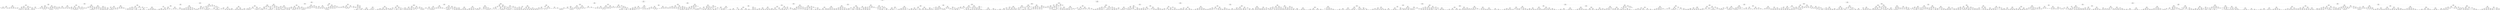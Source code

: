 digraph Tree {
node [shape=box] ;
0 [label="X[409] <= 0.5\ngini = 0.9\nsamples = 52500\nvalue = [5216, 5898, 5197, 5304, 5144, 4751, 5175, 5494, 5133\n5188]"] ;
1 [label="X[434] <= 0.5\ngini = 0.816\nsamples = 17455\nvalue = [4349, 5152, 1444, 1067, 259, 2051, 994, 547, 1380\n212]"] ;
0 -> 1 [labeldistance=2.5, labelangle=45, headlabel="True"] ;
2 [label="X[455] <= 0.5\ngini = 0.559\nsamples = 6602\nvalue = [4273, 13, 324, 405, 57, 662, 393, 330, 70, 75]"] ;
1 -> 2 ;
3 [label="X[324] <= 16.5\ngini = 0.824\nsamples = 2264\nvalue = [551, 12, 196, 357, 16, 548, 260, 245, 54, 25]"] ;
2 -> 3 ;
4 [label="X[518] <= 6.5\ngini = 0.743\nsamples = 1168\nvalue = [494, 7, 132, 11, 7, 206, 190, 103, 9, 9]"] ;
3 -> 4 ;
5 [label="X[598] <= 1.5\ngini = 0.496\nsamples = 658\nvalue = [456, 6, 31, 6, 2, 45, 25, 81, 3, 3]"] ;
4 -> 5 ;
6 [label="X[185] <= 5.0\ngini = 0.695\nsamples = 178\nvalue = [49, 2, 1, 2, 1, 24, 16, 80, 1, 2]"] ;
5 -> 6 ;
7 [label="X[467] <= 30.5\ngini = 0.481\nsamples = 111\nvalue = [6, 0, 0, 1, 1, 13, 10, 78, 1, 1]"] ;
6 -> 7 ;
8 [label="X[655] <= 22.0\ngini = 0.672\nsamples = 27\nvalue = [4, 0, 0, 1, 0, 11, 10, 0, 1, 0]"] ;
7 -> 8 ;
9 [label="X[269] <= 32.5\ngini = 0.48\nsamples = 15\nvalue = [4, 0, 0, 0, 0, 0, 10, 0, 1, 0]"] ;
8 -> 9 ;
10 [label="gini = 0.0\nsamples = 10\nvalue = [0, 0, 0, 0, 0, 0, 10, 0, 0, 0]"] ;
9 -> 10 ;
11 [label="X[521] <= 134.5\ngini = 0.32\nsamples = 5\nvalue = [4, 0, 0, 0, 0, 0, 0, 0, 1, 0]"] ;
9 -> 11 ;
12 [label="gini = 0.0\nsamples = 4\nvalue = [4, 0, 0, 0, 0, 0, 0, 0, 0, 0]"] ;
11 -> 12 ;
13 [label="gini = 0.0\nsamples = 1\nvalue = [0, 0, 0, 0, 0, 0, 0, 0, 1, 0]"] ;
11 -> 13 ;
14 [label="X[147] <= 113.0\ngini = 0.153\nsamples = 12\nvalue = [0, 0, 0, 1, 0, 11, 0, 0, 0, 0]"] ;
8 -> 14 ;
15 [label="gini = 0.0\nsamples = 11\nvalue = [0, 0, 0, 0, 0, 11, 0, 0, 0, 0]"] ;
14 -> 15 ;
16 [label="gini = 0.0\nsamples = 1\nvalue = [0, 0, 0, 1, 0, 0, 0, 0, 0, 0]"] ;
14 -> 16 ;
17 [label="X[180] <= 23.0\ngini = 0.136\nsamples = 84\nvalue = [2, 0, 0, 0, 1, 2, 0, 78, 0, 1]"] ;
7 -> 17 ;
18 [label="X[400] <= 253.5\ngini = 0.049\nsamples = 80\nvalue = [0, 0, 0, 0, 0, 1, 0, 78, 0, 1]"] ;
17 -> 18 ;
19 [label="X[408] <= 9.0\ngini = 0.025\nsamples = 79\nvalue = [0, 0, 0, 0, 0, 0, 0, 78, 0, 1]"] ;
18 -> 19 ;
20 [label="gini = 0.0\nsamples = 78\nvalue = [0, 0, 0, 0, 0, 0, 0, 78, 0, 0]"] ;
19 -> 20 ;
21 [label="gini = 0.0\nsamples = 1\nvalue = [0, 0, 0, 0, 0, 0, 0, 0, 0, 1]"] ;
19 -> 21 ;
22 [label="gini = 0.0\nsamples = 1\nvalue = [0, 0, 0, 0, 0, 1, 0, 0, 0, 0]"] ;
18 -> 22 ;
23 [label="X[487] <= 68.5\ngini = 0.625\nsamples = 4\nvalue = [2, 0, 0, 0, 1, 1, 0, 0, 0, 0]"] ;
17 -> 23 ;
24 [label="X[203] <= 4.5\ngini = 0.5\nsamples = 2\nvalue = [0, 0, 0, 0, 1, 1, 0, 0, 0, 0]"] ;
23 -> 24 ;
25 [label="gini = 0.0\nsamples = 1\nvalue = [0, 0, 0, 0, 1, 0, 0, 0, 0, 0]"] ;
24 -> 25 ;
26 [label="gini = 0.0\nsamples = 1\nvalue = [0, 0, 0, 0, 0, 1, 0, 0, 0, 0]"] ;
24 -> 26 ;
27 [label="gini = 0.0\nsamples = 2\nvalue = [2, 0, 0, 0, 0, 0, 0, 0, 0, 0]"] ;
23 -> 27 ;
28 [label="X[300] <= 3.0\ngini = 0.551\nsamples = 67\nvalue = [43, 2, 1, 1, 0, 11, 6, 2, 0, 1]"] ;
6 -> 28 ;
29 [label="X[345] <= 18.0\ngini = 0.754\nsamples = 27\nvalue = [6, 2, 1, 1, 0, 10, 6, 0, 0, 1]"] ;
28 -> 29 ;
30 [label="X[659] <= 193.0\ngini = 0.694\nsamples = 12\nvalue = [1, 2, 1, 1, 0, 0, 6, 0, 0, 1]"] ;
29 -> 30 ;
31 [label="X[207] <= 38.5\ngini = 0.245\nsamples = 7\nvalue = [0, 0, 1, 0, 0, 0, 6, 0, 0, 0]"] ;
30 -> 31 ;
32 [label="gini = 0.0\nsamples = 6\nvalue = [0, 0, 0, 0, 0, 0, 6, 0, 0, 0]"] ;
31 -> 32 ;
33 [label="gini = 0.0\nsamples = 1\nvalue = [0, 0, 1, 0, 0, 0, 0, 0, 0, 0]"] ;
31 -> 33 ;
34 [label="X[298] <= 75.5\ngini = 0.72\nsamples = 5\nvalue = [1, 2, 0, 1, 0, 0, 0, 0, 0, 1]"] ;
30 -> 34 ;
35 [label="gini = 0.0\nsamples = 2\nvalue = [0, 2, 0, 0, 0, 0, 0, 0, 0, 0]"] ;
34 -> 35 ;
36 [label="X[125] <= 18.0\ngini = 0.667\nsamples = 3\nvalue = [1, 0, 0, 1, 0, 0, 0, 0, 0, 1]"] ;
34 -> 36 ;
37 [label="X[322] <= 237.5\ngini = 0.5\nsamples = 2\nvalue = [0, 0, 0, 1, 0, 0, 0, 0, 0, 1]"] ;
36 -> 37 ;
38 [label="gini = 0.0\nsamples = 1\nvalue = [0, 0, 0, 1, 0, 0, 0, 0, 0, 0]"] ;
37 -> 38 ;
39 [label="gini = 0.0\nsamples = 1\nvalue = [0, 0, 0, 0, 0, 0, 0, 0, 0, 1]"] ;
37 -> 39 ;
40 [label="gini = 0.0\nsamples = 1\nvalue = [1, 0, 0, 0, 0, 0, 0, 0, 0, 0]"] ;
36 -> 40 ;
41 [label="X[567] <= 28.0\ngini = 0.444\nsamples = 15\nvalue = [5, 0, 0, 0, 0, 10, 0, 0, 0, 0]"] ;
29 -> 41 ;
42 [label="X[127] <= 96.5\ngini = 0.278\nsamples = 12\nvalue = [2, 0, 0, 0, 0, 10, 0, 0, 0, 0]"] ;
41 -> 42 ;
43 [label="gini = 0.0\nsamples = 10\nvalue = [0, 0, 0, 0, 0, 10, 0, 0, 0, 0]"] ;
42 -> 43 ;
44 [label="gini = 0.0\nsamples = 2\nvalue = [2, 0, 0, 0, 0, 0, 0, 0, 0, 0]"] ;
42 -> 44 ;
45 [label="gini = 0.0\nsamples = 3\nvalue = [3, 0, 0, 0, 0, 0, 0, 0, 0, 0]"] ;
41 -> 45 ;
46 [label="X[464] <= 5.5\ngini = 0.141\nsamples = 40\nvalue = [37, 0, 0, 0, 0, 1, 0, 2, 0, 0]"] ;
28 -> 46 ;
47 [label="X[389] <= 15.5\ngini = 0.051\nsamples = 38\nvalue = [37, 0, 0, 0, 0, 1, 0, 0, 0, 0]"] ;
46 -> 47 ;
48 [label="gini = 0.0\nsamples = 37\nvalue = [37, 0, 0, 0, 0, 0, 0, 0, 0, 0]"] ;
47 -> 48 ;
49 [label="gini = 0.0\nsamples = 1\nvalue = [0, 0, 0, 0, 0, 1, 0, 0, 0, 0]"] ;
47 -> 49 ;
50 [label="gini = 0.0\nsamples = 2\nvalue = [0, 0, 0, 0, 0, 0, 0, 2, 0, 0]"] ;
46 -> 50 ;
51 [label="X[377] <= 109.5\ngini = 0.275\nsamples = 480\nvalue = [407, 4, 30, 4, 1, 21, 9, 1, 2, 1]"] ;
5 -> 51 ;
52 [label="X[491] <= 11.5\ngini = 0.155\nsamples = 428\nvalue = [393, 0, 15, 2, 1, 11, 4, 1, 0, 1]"] ;
51 -> 52 ;
53 [label="X[296] <= 151.0\ngini = 0.115\nsamples = 417\nvalue = [392, 0, 9, 2, 1, 11, 1, 0, 0, 1]"] ;
52 -> 53 ;
54 [label="X[95] <= 21.5\ngini = 0.077\nsamples = 403\nvalue = [387, 0, 8, 1, 1, 4, 1, 0, 0, 1]"] ;
53 -> 54 ;
55 [label="X[176] <= 251.0\ngini = 0.054\nsamples = 398\nvalue = [387, 0, 4, 1, 1, 4, 0, 0, 0, 1]"] ;
54 -> 55 ;
56 [label="X[200] <= 14.5\ngini = 0.035\nsamples = 393\nvalue = [386, 0, 2, 1, 1, 2, 0, 0, 0, 1]"] ;
55 -> 56 ;
57 [label="X[351] <= 197.0\ngini = 0.025\nsamples = 391\nvalue = [386, 0, 2, 0, 0, 2, 0, 0, 0, 1]"] ;
56 -> 57 ;
58 [label="gini = 0.02\nsamples = 390\nvalue = [386, 0, 2, 0, 0, 1, 0, 0, 0, 1]"] ;
57 -> 58 ;
59 [label="gini = 0.0\nsamples = 1\nvalue = [0, 0, 0, 0, 0, 1, 0, 0, 0, 0]"] ;
57 -> 59 ;
60 [label="X[318] <= 12.0\ngini = 0.5\nsamples = 2\nvalue = [0, 0, 0, 1, 1, 0, 0, 0, 0, 0]"] ;
56 -> 60 ;
61 [label="gini = 0.0\nsamples = 1\nvalue = [0, 0, 0, 0, 1, 0, 0, 0, 0, 0]"] ;
60 -> 61 ;
62 [label="gini = 0.0\nsamples = 1\nvalue = [0, 0, 0, 1, 0, 0, 0, 0, 0, 0]"] ;
60 -> 62 ;
63 [label="X[494] <= 112.5\ngini = 0.64\nsamples = 5\nvalue = [1, 0, 2, 0, 0, 2, 0, 0, 0, 0]"] ;
55 -> 63 ;
64 [label="X[627] <= 251.0\ngini = 0.444\nsamples = 3\nvalue = [1, 0, 0, 0, 0, 2, 0, 0, 0, 0]"] ;
63 -> 64 ;
65 [label="gini = 0.0\nsamples = 2\nvalue = [0, 0, 0, 0, 0, 2, 0, 0, 0, 0]"] ;
64 -> 65 ;
66 [label="gini = 0.0\nsamples = 1\nvalue = [1, 0, 0, 0, 0, 0, 0, 0, 0, 0]"] ;
64 -> 66 ;
67 [label="gini = 0.0\nsamples = 2\nvalue = [0, 0, 2, 0, 0, 0, 0, 0, 0, 0]"] ;
63 -> 67 ;
68 [label="X[178] <= 8.0\ngini = 0.32\nsamples = 5\nvalue = [0, 0, 4, 0, 0, 0, 1, 0, 0, 0]"] ;
54 -> 68 ;
69 [label="gini = 0.0\nsamples = 4\nvalue = [0, 0, 4, 0, 0, 0, 0, 0, 0, 0]"] ;
68 -> 69 ;
70 [label="gini = 0.0\nsamples = 1\nvalue = [0, 0, 0, 0, 0, 0, 1, 0, 0, 0]"] ;
68 -> 70 ;
71 [label="X[180] <= 230.0\ngini = 0.612\nsamples = 14\nvalue = [5, 0, 1, 1, 0, 7, 0, 0, 0, 0]"] ;
53 -> 71 ;
72 [label="X[453] <= 120.0\ngini = 0.219\nsamples = 8\nvalue = [1, 0, 0, 0, 0, 7, 0, 0, 0, 0]"] ;
71 -> 72 ;
73 [label="gini = 0.0\nsamples = 7\nvalue = [0, 0, 0, 0, 0, 7, 0, 0, 0, 0]"] ;
72 -> 73 ;
74 [label="gini = 0.0\nsamples = 1\nvalue = [1, 0, 0, 0, 0, 0, 0, 0, 0, 0]"] ;
72 -> 74 ;
75 [label="X[511] <= 5.0\ngini = 0.5\nsamples = 6\nvalue = [4, 0, 1, 1, 0, 0, 0, 0, 0, 0]"] ;
71 -> 75 ;
76 [label="gini = 0.0\nsamples = 4\nvalue = [4, 0, 0, 0, 0, 0, 0, 0, 0, 0]"] ;
75 -> 76 ;
77 [label="X[294] <= 232.5\ngini = 0.5\nsamples = 2\nvalue = [0, 0, 1, 1, 0, 0, 0, 0, 0, 0]"] ;
75 -> 77 ;
78 [label="gini = 0.0\nsamples = 1\nvalue = [0, 0, 0, 1, 0, 0, 0, 0, 0, 0]"] ;
77 -> 78 ;
79 [label="gini = 0.0\nsamples = 1\nvalue = [0, 0, 1, 0, 0, 0, 0, 0, 0, 0]"] ;
77 -> 79 ;
80 [label="X[467] <= 83.5\ngini = 0.612\nsamples = 11\nvalue = [1, 0, 6, 0, 0, 0, 3, 1, 0, 0]"] ;
52 -> 80 ;
81 [label="X[298] <= 25.5\ngini = 0.56\nsamples = 5\nvalue = [1, 0, 0, 0, 0, 0, 3, 1, 0, 0]"] ;
80 -> 81 ;
82 [label="gini = 0.0\nsamples = 3\nvalue = [0, 0, 0, 0, 0, 0, 3, 0, 0, 0]"] ;
81 -> 82 ;
83 [label="X[214] <= 127.0\ngini = 0.5\nsamples = 2\nvalue = [1, 0, 0, 0, 0, 0, 0, 1, 0, 0]"] ;
81 -> 83 ;
84 [label="gini = 0.0\nsamples = 1\nvalue = [0, 0, 0, 0, 0, 0, 0, 1, 0, 0]"] ;
83 -> 84 ;
85 [label="gini = 0.0\nsamples = 1\nvalue = [1, 0, 0, 0, 0, 0, 0, 0, 0, 0]"] ;
83 -> 85 ;
86 [label="gini = 0.0\nsamples = 6\nvalue = [0, 0, 6, 0, 0, 0, 0, 0, 0, 0]"] ;
80 -> 86 ;
87 [label="X[214] <= 197.0\ngini = 0.789\nsamples = 52\nvalue = [14, 4, 15, 2, 0, 10, 5, 0, 2, 0]"] ;
51 -> 87 ;
88 [label="X[514] <= 2.5\ngini = 0.752\nsamples = 37\nvalue = [1, 4, 15, 2, 0, 8, 5, 0, 2, 0]"] ;
87 -> 88 ;
89 [label="X[628] <= 251.5\ngini = 0.32\nsamples = 10\nvalue = [0, 0, 0, 2, 0, 8, 0, 0, 0, 0]"] ;
88 -> 89 ;
90 [label="gini = 0.0\nsamples = 8\nvalue = [0, 0, 0, 0, 0, 8, 0, 0, 0, 0]"] ;
89 -> 90 ;
91 [label="gini = 0.0\nsamples = 2\nvalue = [0, 0, 0, 2, 0, 0, 0, 0, 0, 0]"] ;
89 -> 91 ;
92 [label="X[151] <= 11.0\ngini = 0.628\nsamples = 27\nvalue = [1, 4, 15, 0, 0, 0, 5, 0, 2, 0]"] ;
88 -> 92 ;
93 [label="X[460] <= 213.5\ngini = 0.645\nsamples = 11\nvalue = [0, 4, 1, 0, 0, 0, 5, 0, 1, 0]"] ;
92 -> 93 ;
94 [label="X[241] <= 139.0\ngini = 0.449\nsamples = 7\nvalue = [0, 0, 1, 0, 0, 0, 5, 0, 1, 0]"] ;
93 -> 94 ;
95 [label="gini = 0.0\nsamples = 5\nvalue = [0, 0, 0, 0, 0, 0, 5, 0, 0, 0]"] ;
94 -> 95 ;
96 [label="X[98] <= 127.5\ngini = 0.5\nsamples = 2\nvalue = [0, 0, 1, 0, 0, 0, 0, 0, 1, 0]"] ;
94 -> 96 ;
97 [label="gini = 0.0\nsamples = 1\nvalue = [0, 0, 0, 0, 0, 0, 0, 0, 1, 0]"] ;
96 -> 97 ;
98 [label="gini = 0.0\nsamples = 1\nvalue = [0, 0, 1, 0, 0, 0, 0, 0, 0, 0]"] ;
96 -> 98 ;
99 [label="gini = 0.0\nsamples = 4\nvalue = [0, 4, 0, 0, 0, 0, 0, 0, 0, 0]"] ;
93 -> 99 ;
100 [label="X[271] <= 25.5\ngini = 0.227\nsamples = 16\nvalue = [1, 0, 14, 0, 0, 0, 0, 0, 1, 0]"] ;
92 -> 100 ;
101 [label="gini = 0.0\nsamples = 14\nvalue = [0, 0, 14, 0, 0, 0, 0, 0, 0, 0]"] ;
100 -> 101 ;
102 [label="X[603] <= 188.5\ngini = 0.5\nsamples = 2\nvalue = [1, 0, 0, 0, 0, 0, 0, 0, 1, 0]"] ;
100 -> 102 ;
103 [label="gini = 0.0\nsamples = 1\nvalue = [0, 0, 0, 0, 0, 0, 0, 0, 1, 0]"] ;
102 -> 103 ;
104 [label="gini = 0.0\nsamples = 1\nvalue = [1, 0, 0, 0, 0, 0, 0, 0, 0, 0]"] ;
102 -> 104 ;
105 [label="X[189] <= 248.5\ngini = 0.231\nsamples = 15\nvalue = [13, 0, 0, 0, 0, 2, 0, 0, 0, 0]"] ;
87 -> 105 ;
106 [label="gini = 0.0\nsamples = 13\nvalue = [13, 0, 0, 0, 0, 0, 0, 0, 0, 0]"] ;
105 -> 106 ;
107 [label="gini = 0.0\nsamples = 2\nvalue = [0, 0, 0, 0, 0, 2, 0, 0, 0, 0]"] ;
105 -> 107 ;
108 [label="X[542] <= 14.0\ngini = 0.749\nsamples = 510\nvalue = [38, 1, 101, 5, 5, 161, 165, 22, 6, 6]"] ;
4 -> 108 ;
109 [label="X[494] <= 26.5\ngini = 0.557\nsamples = 228\nvalue = [4, 1, 18, 5, 2, 147, 24, 21, 1, 5]"] ;
108 -> 109 ;
110 [label="X[523] <= 117.0\ngini = 0.142\nsamples = 148\nvalue = [2, 1, 1, 4, 0, 137, 3, 0, 0, 0]"] ;
109 -> 110 ;
111 [label="X[406] <= 7.5\ngini = 0.094\nsamples = 144\nvalue = [0, 1, 0, 4, 0, 137, 2, 0, 0, 0]"] ;
110 -> 111 ;
112 [label="X[127] <= 131.0\ngini = 0.029\nsamples = 136\nvalue = [0, 1, 0, 0, 0, 134, 1, 0, 0, 0]"] ;
111 -> 112 ;
113 [label="gini = 0.0\nsamples = 134\nvalue = [0, 0, 0, 0, 0, 134, 0, 0, 0, 0]"] ;
112 -> 113 ;
114 [label="X[573] <= 249.0\ngini = 0.5\nsamples = 2\nvalue = [0, 1, 0, 0, 0, 0, 1, 0, 0, 0]"] ;
112 -> 114 ;
115 [label="gini = 0.0\nsamples = 1\nvalue = [0, 0, 0, 0, 0, 0, 1, 0, 0, 0]"] ;
114 -> 115 ;
116 [label="gini = 0.0\nsamples = 1\nvalue = [0, 1, 0, 0, 0, 0, 0, 0, 0, 0]"] ;
114 -> 116 ;
117 [label="X[572] <= 82.0\ngini = 0.594\nsamples = 8\nvalue = [0, 0, 0, 4, 0, 3, 1, 0, 0, 0]"] ;
111 -> 117 ;
118 [label="gini = 0.0\nsamples = 4\nvalue = [0, 0, 0, 4, 0, 0, 0, 0, 0, 0]"] ;
117 -> 118 ;
119 [label="X[157] <= 12.0\ngini = 0.375\nsamples = 4\nvalue = [0, 0, 0, 0, 0, 3, 1, 0, 0, 0]"] ;
117 -> 119 ;
120 [label="gini = 0.0\nsamples = 3\nvalue = [0, 0, 0, 0, 0, 3, 0, 0, 0, 0]"] ;
119 -> 120 ;
121 [label="gini = 0.0\nsamples = 1\nvalue = [0, 0, 0, 0, 0, 0, 1, 0, 0, 0]"] ;
119 -> 121 ;
122 [label="X[263] <= 13.0\ngini = 0.625\nsamples = 4\nvalue = [2, 0, 1, 0, 0, 0, 1, 0, 0, 0]"] ;
110 -> 122 ;
123 [label="X[463] <= 23.0\ngini = 0.5\nsamples = 2\nvalue = [0, 0, 1, 0, 0, 0, 1, 0, 0, 0]"] ;
122 -> 123 ;
124 [label="gini = 0.0\nsamples = 1\nvalue = [0, 0, 1, 0, 0, 0, 0, 0, 0, 0]"] ;
123 -> 124 ;
125 [label="gini = 0.0\nsamples = 1\nvalue = [0, 0, 0, 0, 0, 0, 1, 0, 0, 0]"] ;
123 -> 125 ;
126 [label="gini = 0.0\nsamples = 2\nvalue = [2, 0, 0, 0, 0, 0, 0, 0, 0, 0]"] ;
122 -> 126 ;
127 [label="X[356] <= 1.5\ngini = 0.796\nsamples = 80\nvalue = [2, 0, 17, 1, 2, 10, 21, 21, 1, 5]"] ;
109 -> 127 ;
128 [label="X[574] <= 1.0\ngini = 0.619\nsamples = 38\nvalue = [1, 0, 2, 1, 1, 10, 21, 1, 0, 1]"] ;
127 -> 128 ;
129 [label="X[523] <= 252.0\ngini = 0.58\nsamples = 13\nvalue = [0, 0, 2, 1, 1, 8, 0, 0, 0, 1]"] ;
128 -> 129 ;
130 [label="X[491] <= 254.5\ngini = 0.198\nsamples = 9\nvalue = [0, 0, 0, 0, 1, 8, 0, 0, 0, 0]"] ;
129 -> 130 ;
131 [label="gini = 0.0\nsamples = 8\nvalue = [0, 0, 0, 0, 0, 8, 0, 0, 0, 0]"] ;
130 -> 131 ;
132 [label="gini = 0.0\nsamples = 1\nvalue = [0, 0, 0, 0, 1, 0, 0, 0, 0, 0]"] ;
130 -> 132 ;
133 [label="X[662] <= 32.0\ngini = 0.625\nsamples = 4\nvalue = [0, 0, 2, 1, 0, 0, 0, 0, 0, 1]"] ;
129 -> 133 ;
134 [label="gini = 0.0\nsamples = 2\nvalue = [0, 0, 2, 0, 0, 0, 0, 0, 0, 0]"] ;
133 -> 134 ;
135 [label="X[242] <= 61.0\ngini = 0.5\nsamples = 2\nvalue = [0, 0, 0, 1, 0, 0, 0, 0, 0, 1]"] ;
133 -> 135 ;
136 [label="gini = 0.0\nsamples = 1\nvalue = [0, 0, 0, 0, 0, 0, 0, 0, 0, 1]"] ;
135 -> 136 ;
137 [label="gini = 0.0\nsamples = 1\nvalue = [0, 0, 0, 1, 0, 0, 0, 0, 0, 0]"] ;
135 -> 137 ;
138 [label="X[627] <= 14.5\ngini = 0.285\nsamples = 25\nvalue = [1, 0, 0, 0, 0, 2, 21, 1, 0, 0]"] ;
128 -> 138 ;
139 [label="gini = 0.0\nsamples = 20\nvalue = [0, 0, 0, 0, 0, 0, 20, 0, 0, 0]"] ;
138 -> 139 ;
140 [label="X[403] <= 132.0\ngini = 0.72\nsamples = 5\nvalue = [1, 0, 0, 0, 0, 2, 1, 1, 0, 0]"] ;
138 -> 140 ;
141 [label="X[541] <= 51.0\ngini = 0.667\nsamples = 3\nvalue = [1, 0, 0, 0, 0, 0, 1, 1, 0, 0]"] ;
140 -> 141 ;
142 [label="X[129] <= 18.0\ngini = 0.5\nsamples = 2\nvalue = [1, 0, 0, 0, 0, 0, 0, 1, 0, 0]"] ;
141 -> 142 ;
143 [label="gini = 0.0\nsamples = 1\nvalue = [0, 0, 0, 0, 0, 0, 0, 1, 0, 0]"] ;
142 -> 143 ;
144 [label="gini = 0.0\nsamples = 1\nvalue = [1, 0, 0, 0, 0, 0, 0, 0, 0, 0]"] ;
142 -> 144 ;
145 [label="gini = 0.0\nsamples = 1\nvalue = [0, 0, 0, 0, 0, 0, 1, 0, 0, 0]"] ;
141 -> 145 ;
146 [label="gini = 0.0\nsamples = 2\nvalue = [0, 0, 0, 0, 0, 2, 0, 0, 0, 0]"] ;
140 -> 146 ;
147 [label="X[154] <= 2.0\ngini = 0.635\nsamples = 42\nvalue = [1, 0, 15, 0, 1, 0, 0, 20, 1, 4]"] ;
127 -> 147 ;
148 [label="X[517] <= 253.0\ngini = 0.238\nsamples = 23\nvalue = [0, 0, 0, 0, 1, 0, 0, 20, 1, 1]"] ;
147 -> 148 ;
149 [label="gini = 0.0\nsamples = 20\nvalue = [0, 0, 0, 0, 0, 0, 0, 20, 0, 0]"] ;
148 -> 149 ;
150 [label="X[486] <= 6.5\ngini = 0.667\nsamples = 3\nvalue = [0, 0, 0, 0, 1, 0, 0, 0, 1, 1]"] ;
148 -> 150 ;
151 [label="gini = 0.0\nsamples = 1\nvalue = [0, 0, 0, 0, 0, 0, 0, 0, 1, 0]"] ;
150 -> 151 ;
152 [label="X[342] <= 64.5\ngini = 0.5\nsamples = 2\nvalue = [0, 0, 0, 0, 1, 0, 0, 0, 0, 1]"] ;
150 -> 152 ;
153 [label="gini = 0.0\nsamples = 1\nvalue = [0, 0, 0, 0, 0, 0, 0, 0, 0, 1]"] ;
152 -> 153 ;
154 [label="gini = 0.0\nsamples = 1\nvalue = [0, 0, 0, 0, 1, 0, 0, 0, 0, 0]"] ;
152 -> 154 ;
155 [label="X[430] <= 247.5\ngini = 0.349\nsamples = 19\nvalue = [1, 0, 15, 0, 0, 0, 0, 0, 0, 3]"] ;
147 -> 155 ;
156 [label="gini = 0.0\nsamples = 15\nvalue = [0, 0, 15, 0, 0, 0, 0, 0, 0, 0]"] ;
155 -> 156 ;
157 [label="X[659] <= 83.5\ngini = 0.375\nsamples = 4\nvalue = [1, 0, 0, 0, 0, 0, 0, 0, 0, 3]"] ;
155 -> 157 ;
158 [label="gini = 0.0\nsamples = 1\nvalue = [1, 0, 0, 0, 0, 0, 0, 0, 0, 0]"] ;
157 -> 158 ;
159 [label="gini = 0.0\nsamples = 3\nvalue = [0, 0, 0, 0, 0, 0, 0, 0, 0, 3]"] ;
157 -> 159 ;
160 [label="X[402] <= 0.5\ngini = 0.646\nsamples = 282\nvalue = [34, 0, 83, 0, 3, 14, 141, 1, 5, 1]"] ;
108 -> 160 ;
161 [label="X[370] <= 72.5\ngini = 0.393\nsamples = 83\nvalue = [14, 0, 63, 0, 0, 0, 4, 1, 0, 1]"] ;
160 -> 161 ;
162 [label="X[348] <= 198.0\ngini = 0.138\nsamples = 68\nvalue = [0, 0, 63, 0, 0, 0, 4, 1, 0, 0]"] ;
161 -> 162 ;
163 [label="X[144] <= 149.0\ngini = 0.032\nsamples = 62\nvalue = [0, 0, 61, 0, 0, 0, 0, 1, 0, 0]"] ;
162 -> 163 ;
164 [label="gini = 0.0\nsamples = 61\nvalue = [0, 0, 61, 0, 0, 0, 0, 0, 0, 0]"] ;
163 -> 164 ;
165 [label="gini = 0.0\nsamples = 1\nvalue = [0, 0, 0, 0, 0, 0, 0, 1, 0, 0]"] ;
163 -> 165 ;
166 [label="X[545] <= 211.0\ngini = 0.444\nsamples = 6\nvalue = [0, 0, 2, 0, 0, 0, 4, 0, 0, 0]"] ;
162 -> 166 ;
167 [label="gini = 0.0\nsamples = 4\nvalue = [0, 0, 0, 0, 0, 0, 4, 0, 0, 0]"] ;
166 -> 167 ;
168 [label="gini = 0.0\nsamples = 2\nvalue = [0, 0, 2, 0, 0, 0, 0, 0, 0, 0]"] ;
166 -> 168 ;
169 [label="X[607] <= 158.5\ngini = 0.124\nsamples = 15\nvalue = [14, 0, 0, 0, 0, 0, 0, 0, 0, 1]"] ;
161 -> 169 ;
170 [label="gini = 0.0\nsamples = 14\nvalue = [14, 0, 0, 0, 0, 0, 0, 0, 0, 0]"] ;
169 -> 170 ;
171 [label="gini = 0.0\nsamples = 1\nvalue = [0, 0, 0, 0, 0, 0, 0, 0, 0, 1]"] ;
169 -> 171 ;
172 [label="X[384] <= 111.5\ngini = 0.5\nsamples = 199\nvalue = [20, 0, 20, 0, 3, 14, 137, 0, 5, 0]"] ;
160 -> 172 ;
173 [label="X[149] <= 41.5\ngini = 0.348\nsamples = 171\nvalue = [0, 0, 19, 0, 2, 14, 136, 0, 0, 0]"] ;
172 -> 173 ;
174 [label="X[243] <= 82.0\ngini = 0.234\nsamples = 154\nvalue = [0, 0, 4, 0, 2, 14, 134, 0, 0, 0]"] ;
173 -> 174 ;
175 [label="X[259] <= 29.0\ngini = 0.122\nsamples = 141\nvalue = [0, 0, 4, 0, 2, 3, 132, 0, 0, 0]"] ;
174 -> 175 ;
176 [label="X[458] <= 14.0\ngini = 0.071\nsamples = 137\nvalue = [0, 0, 1, 0, 1, 3, 132, 0, 0, 0]"] ;
175 -> 176 ;
177 [label="gini = 0.0\nsamples = 2\nvalue = [0, 0, 0, 0, 0, 2, 0, 0, 0, 0]"] ;
176 -> 177 ;
178 [label="X[354] <= 235.0\ngini = 0.044\nsamples = 135\nvalue = [0, 0, 1, 0, 1, 1, 132, 0, 0, 0]"] ;
176 -> 178 ;
179 [label="gini = 0.03\nsamples = 134\nvalue = [0, 0, 1, 0, 0, 1, 132, 0, 0, 0]"] ;
178 -> 179 ;
180 [label="gini = 0.0\nsamples = 1\nvalue = [0, 0, 0, 0, 1, 0, 0, 0, 0, 0]"] ;
178 -> 180 ;
181 [label="X[516] <= 182.5\ngini = 0.375\nsamples = 4\nvalue = [0, 0, 3, 0, 1, 0, 0, 0, 0, 0]"] ;
175 -> 181 ;
182 [label="gini = 0.0\nsamples = 1\nvalue = [0, 0, 0, 0, 1, 0, 0, 0, 0, 0]"] ;
181 -> 182 ;
183 [label="gini = 0.0\nsamples = 3\nvalue = [0, 0, 3, 0, 0, 0, 0, 0, 0, 0]"] ;
181 -> 183 ;
184 [label="X[245] <= 61.5\ngini = 0.26\nsamples = 13\nvalue = [0, 0, 0, 0, 0, 11, 2, 0, 0, 0]"] ;
174 -> 184 ;
185 [label="gini = 0.0\nsamples = 2\nvalue = [0, 0, 0, 0, 0, 0, 2, 0, 0, 0]"] ;
184 -> 185 ;
186 [label="gini = 0.0\nsamples = 11\nvalue = [0, 0, 0, 0, 0, 11, 0, 0, 0, 0]"] ;
184 -> 186 ;
187 [label="X[416] <= 119.5\ngini = 0.208\nsamples = 17\nvalue = [0, 0, 15, 0, 0, 0, 2, 0, 0, 0]"] ;
173 -> 187 ;
188 [label="gini = 0.0\nsamples = 15\nvalue = [0, 0, 15, 0, 0, 0, 0, 0, 0, 0]"] ;
187 -> 188 ;
189 [label="gini = 0.0\nsamples = 2\nvalue = [0, 0, 0, 0, 0, 0, 2, 0, 0, 0]"] ;
187 -> 189 ;
190 [label="X[247] <= 15.0\ngini = 0.454\nsamples = 28\nvalue = [20, 0, 1, 0, 1, 0, 1, 0, 5, 0]"] ;
172 -> 190 ;
191 [label="X[629] <= 97.0\ngini = 0.238\nsamples = 23\nvalue = [20, 0, 1, 0, 1, 0, 1, 0, 0, 0]"] ;
190 -> 191 ;
192 [label="X[183] <= 127.0\ngini = 0.667\nsamples = 3\nvalue = [0, 0, 1, 0, 1, 0, 1, 0, 0, 0]"] ;
191 -> 192 ;
193 [label="X[329] <= 18.0\ngini = 0.5\nsamples = 2\nvalue = [0, 0, 1, 0, 1, 0, 0, 0, 0, 0]"] ;
192 -> 193 ;
194 [label="gini = 0.0\nsamples = 1\nvalue = [0, 0, 0, 0, 1, 0, 0, 0, 0, 0]"] ;
193 -> 194 ;
195 [label="gini = 0.0\nsamples = 1\nvalue = [0, 0, 1, 0, 0, 0, 0, 0, 0, 0]"] ;
193 -> 195 ;
196 [label="gini = 0.0\nsamples = 1\nvalue = [0, 0, 0, 0, 0, 0, 1, 0, 0, 0]"] ;
192 -> 196 ;
197 [label="gini = 0.0\nsamples = 20\nvalue = [20, 0, 0, 0, 0, 0, 0, 0, 0, 0]"] ;
191 -> 197 ;
198 [label="gini = 0.0\nsamples = 5\nvalue = [0, 0, 0, 0, 0, 0, 0, 0, 5, 0]"] ;
190 -> 198 ;
199 [label="X[284] <= 2.0\ngini = 0.774\nsamples = 1096\nvalue = [57, 5, 64, 346, 9, 342, 70, 142, 45, 16]"] ;
3 -> 199 ;
200 [label="X[268] <= 0.5\ngini = 0.749\nsamples = 992\nvalue = [57, 5, 61, 339, 9, 340, 70, 52, 44, 15]"] ;
199 -> 200 ;
201 [label="X[486] <= 51.5\ngini = 0.606\nsamples = 381\nvalue = [0, 1, 6, 58, 0, 225, 50, 15, 21, 5]"] ;
200 -> 201 ;
202 [label="X[272] <= 40.0\ngini = 0.472\nsamples = 282\nvalue = [0, 0, 0, 57, 0, 196, 3, 15, 6, 5]"] ;
201 -> 202 ;
203 [label="X[266] <= 159.0\ngini = 0.322\nsamples = 233\nvalue = [0, 0, 0, 25, 0, 190, 3, 8, 4, 3]"] ;
202 -> 203 ;
204 [label="X[340] <= 137.0\ngini = 0.212\nsamples = 210\nvalue = [0, 0, 0, 8, 0, 186, 2, 7, 4, 3]"] ;
203 -> 204 ;
205 [label="X[270] <= 178.0\ngini = 0.182\nsamples = 206\nvalue = [0, 0, 0, 8, 0, 186, 2, 3, 4, 3]"] ;
204 -> 205 ;
206 [label="X[746] <= 59.5\ngini = 0.126\nsamples = 198\nvalue = [0, 0, 0, 5, 0, 185, 2, 2, 2, 2]"] ;
205 -> 206 ;
207 [label="X[465] <= 86.0\ngini = 0.108\nsamples = 196\nvalue = [0, 0, 0, 5, 0, 185, 2, 0, 2, 2]"] ;
206 -> 207 ;
208 [label="gini = 0.081\nsamples = 192\nvalue = [0, 0, 0, 5, 0, 184, 2, 0, 1, 0]"] ;
207 -> 208 ;
209 [label="gini = 0.625\nsamples = 4\nvalue = [0, 0, 0, 0, 0, 1, 0, 0, 1, 2]"] ;
207 -> 209 ;
210 [label="gini = 0.0\nsamples = 2\nvalue = [0, 0, 0, 0, 0, 0, 0, 2, 0, 0]"] ;
206 -> 210 ;
211 [label="X[552] <= 86.5\ngini = 0.75\nsamples = 8\nvalue = [0, 0, 0, 3, 0, 1, 0, 1, 2, 1]"] ;
205 -> 211 ;
212 [label="X[512] <= 92.0\ngini = 0.72\nsamples = 5\nvalue = [0, 0, 0, 0, 0, 1, 0, 1, 2, 1]"] ;
211 -> 212 ;
213 [label="gini = 0.667\nsamples = 3\nvalue = [0, 0, 0, 0, 0, 1, 0, 1, 0, 1]"] ;
212 -> 213 ;
214 [label="gini = 0.0\nsamples = 2\nvalue = [0, 0, 0, 0, 0, 0, 0, 0, 2, 0]"] ;
212 -> 214 ;
215 [label="gini = 0.0\nsamples = 3\nvalue = [0, 0, 0, 3, 0, 0, 0, 0, 0, 0]"] ;
211 -> 215 ;
216 [label="gini = 0.0\nsamples = 4\nvalue = [0, 0, 0, 0, 0, 0, 0, 4, 0, 0]"] ;
204 -> 216 ;
217 [label="X[180] <= 31.0\ngini = 0.42\nsamples = 23\nvalue = [0, 0, 0, 17, 0, 4, 1, 1, 0, 0]"] ;
203 -> 217 ;
218 [label="X[566] <= 67.0\ngini = 0.612\nsamples = 7\nvalue = [0, 0, 0, 1, 0, 4, 1, 1, 0, 0]"] ;
217 -> 218 ;
219 [label="X[235] <= 114.5\ngini = 0.667\nsamples = 3\nvalue = [0, 0, 0, 1, 0, 0, 1, 1, 0, 0]"] ;
218 -> 219 ;
220 [label="X[212] <= 141.5\ngini = 0.5\nsamples = 2\nvalue = [0, 0, 0, 1, 0, 0, 1, 0, 0, 0]"] ;
219 -> 220 ;
221 [label="gini = 0.0\nsamples = 1\nvalue = [0, 0, 0, 0, 0, 0, 1, 0, 0, 0]"] ;
220 -> 221 ;
222 [label="gini = 0.0\nsamples = 1\nvalue = [0, 0, 0, 1, 0, 0, 0, 0, 0, 0]"] ;
220 -> 222 ;
223 [label="gini = 0.0\nsamples = 1\nvalue = [0, 0, 0, 0, 0, 0, 0, 1, 0, 0]"] ;
219 -> 223 ;
224 [label="gini = 0.0\nsamples = 4\nvalue = [0, 0, 0, 0, 0, 4, 0, 0, 0, 0]"] ;
218 -> 224 ;
225 [label="gini = 0.0\nsamples = 16\nvalue = [0, 0, 0, 16, 0, 0, 0, 0, 0, 0]"] ;
217 -> 225 ;
226 [label="X[216] <= 6.0\ngini = 0.535\nsamples = 49\nvalue = [0, 0, 0, 32, 0, 6, 0, 7, 2, 2]"] ;
202 -> 226 ;
227 [label="X[438] <= 32.0\ngini = 0.612\nsamples = 14\nvalue = [0, 0, 0, 0, 0, 5, 0, 7, 1, 1]"] ;
226 -> 227 ;
228 [label="X[302] <= 3.5\ngini = 0.449\nsamples = 7\nvalue = [0, 0, 0, 0, 0, 5, 0, 0, 1, 1]"] ;
227 -> 228 ;
229 [label="X[287] <= 57.5\ngini = 0.5\nsamples = 2\nvalue = [0, 0, 0, 0, 0, 0, 0, 0, 1, 1]"] ;
228 -> 229 ;
230 [label="gini = 0.0\nsamples = 1\nvalue = [0, 0, 0, 0, 0, 0, 0, 0, 1, 0]"] ;
229 -> 230 ;
231 [label="gini = 0.0\nsamples = 1\nvalue = [0, 0, 0, 0, 0, 0, 0, 0, 0, 1]"] ;
229 -> 231 ;
232 [label="gini = 0.0\nsamples = 5\nvalue = [0, 0, 0, 0, 0, 5, 0, 0, 0, 0]"] ;
228 -> 232 ;
233 [label="gini = 0.0\nsamples = 7\nvalue = [0, 0, 0, 0, 0, 0, 0, 7, 0, 0]"] ;
227 -> 233 ;
234 [label="X[261] <= 180.0\ngini = 0.162\nsamples = 35\nvalue = [0, 0, 0, 32, 0, 1, 0, 0, 1, 1]"] ;
226 -> 234 ;
235 [label="X[517] <= 251.0\ngini = 0.059\nsamples = 33\nvalue = [0, 0, 0, 32, 0, 0, 0, 0, 1, 0]"] ;
234 -> 235 ;
236 [label="gini = 0.0\nsamples = 32\nvalue = [0, 0, 0, 32, 0, 0, 0, 0, 0, 0]"] ;
235 -> 236 ;
237 [label="gini = 0.0\nsamples = 1\nvalue = [0, 0, 0, 0, 0, 0, 0, 0, 1, 0]"] ;
235 -> 237 ;
238 [label="X[188] <= 195.0\ngini = 0.5\nsamples = 2\nvalue = [0, 0, 0, 0, 0, 1, 0, 0, 0, 1]"] ;
234 -> 238 ;
239 [label="gini = 0.0\nsamples = 1\nvalue = [0, 0, 0, 0, 0, 0, 0, 0, 0, 1]"] ;
238 -> 239 ;
240 [label="gini = 0.0\nsamples = 1\nvalue = [0, 0, 0, 0, 0, 1, 0, 0, 0, 0]"] ;
238 -> 240 ;
241 [label="X[186] <= 5.5\ngini = 0.662\nsamples = 99\nvalue = [0, 1, 6, 1, 0, 29, 47, 0, 15, 0]"] ;
201 -> 241 ;
242 [label="X[300] <= 127.5\ngini = 0.458\nsamples = 68\nvalue = [0, 1, 0, 1, 0, 17, 47, 0, 2, 0]"] ;
241 -> 242 ;
243 [label="X[661] <= 0.5\ngini = 0.257\nsamples = 55\nvalue = [0, 1, 0, 1, 0, 6, 47, 0, 0, 0]"] ;
242 -> 243 ;
244 [label="X[539] <= 1.5\ngini = 0.147\nsamples = 51\nvalue = [0, 1, 0, 0, 0, 3, 47, 0, 0, 0]"] ;
243 -> 244 ;
245 [label="gini = 0.0\nsamples = 46\nvalue = [0, 0, 0, 0, 0, 0, 46, 0, 0, 0]"] ;
244 -> 245 ;
246 [label="X[321] <= 2.0\ngini = 0.56\nsamples = 5\nvalue = [0, 1, 0, 0, 0, 3, 1, 0, 0, 0]"] ;
244 -> 246 ;
247 [label="X[352] <= 242.0\ngini = 0.5\nsamples = 2\nvalue = [0, 1, 0, 0, 0, 0, 1, 0, 0, 0]"] ;
246 -> 247 ;
248 [label="gini = 0.0\nsamples = 1\nvalue = [0, 0, 0, 0, 0, 0, 1, 0, 0, 0]"] ;
247 -> 248 ;
249 [label="gini = 0.0\nsamples = 1\nvalue = [0, 1, 0, 0, 0, 0, 0, 0, 0, 0]"] ;
247 -> 249 ;
250 [label="gini = 0.0\nsamples = 3\nvalue = [0, 0, 0, 0, 0, 3, 0, 0, 0, 0]"] ;
246 -> 250 ;
251 [label="X[525] <= 184.0\ngini = 0.375\nsamples = 4\nvalue = [0, 0, 0, 1, 0, 3, 0, 0, 0, 0]"] ;
243 -> 251 ;
252 [label="gini = 0.0\nsamples = 3\nvalue = [0, 0, 0, 0, 0, 3, 0, 0, 0, 0]"] ;
251 -> 252 ;
253 [label="gini = 0.0\nsamples = 1\nvalue = [0, 0, 0, 1, 0, 0, 0, 0, 0, 0]"] ;
251 -> 253 ;
254 [label="X[462] <= 36.0\ngini = 0.26\nsamples = 13\nvalue = [0, 0, 0, 0, 0, 11, 0, 0, 2, 0]"] ;
242 -> 254 ;
255 [label="gini = 0.0\nsamples = 11\nvalue = [0, 0, 0, 0, 0, 11, 0, 0, 0, 0]"] ;
254 -> 255 ;
256 [label="gini = 0.0\nsamples = 2\nvalue = [0, 0, 0, 0, 0, 0, 0, 0, 2, 0]"] ;
254 -> 256 ;
257 [label="X[412] <= 97.5\ngini = 0.637\nsamples = 31\nvalue = [0, 0, 6, 0, 0, 12, 0, 0, 13, 0]"] ;
241 -> 257 ;
258 [label="X[348] <= 9.5\ngini = 0.457\nsamples = 17\nvalue = [0, 0, 6, 0, 0, 0, 0, 0, 11, 0]"] ;
257 -> 258 ;
259 [label="gini = 0.0\nsamples = 6\nvalue = [0, 0, 6, 0, 0, 0, 0, 0, 0, 0]"] ;
258 -> 259 ;
260 [label="gini = 0.0\nsamples = 11\nvalue = [0, 0, 0, 0, 0, 0, 0, 0, 11, 0]"] ;
258 -> 260 ;
261 [label="X[271] <= 128.0\ngini = 0.245\nsamples = 14\nvalue = [0, 0, 0, 0, 0, 12, 0, 0, 2, 0]"] ;
257 -> 261 ;
262 [label="gini = 0.0\nsamples = 12\nvalue = [0, 0, 0, 0, 0, 12, 0, 0, 0, 0]"] ;
261 -> 262 ;
263 [label="gini = 0.0\nsamples = 2\nvalue = [0, 0, 0, 0, 0, 0, 0, 0, 2, 0]"] ;
261 -> 263 ;
264 [label="X[486] <= 94.5\ngini = 0.73\nsamples = 611\nvalue = [57, 4, 55, 281, 9, 115, 20, 37, 23, 10]"] ;
200 -> 264 ;
265 [label="X[154] <= 51.5\ngini = 0.579\nsamples = 441\nvalue = [22, 3, 3, 270, 6, 84, 0, 35, 8, 10]"] ;
264 -> 265 ;
266 [label="X[248] <= 15.0\ngini = 0.764\nsamples = 182\nvalue = [18, 2, 2, 53, 5, 58, 0, 35, 2, 7]"] ;
265 -> 266 ;
267 [label="X[350] <= 66.5\ngini = 0.775\nsamples = 155\nvalue = [18, 2, 2, 53, 5, 31, 0, 35, 2, 7]"] ;
266 -> 267 ;
268 [label="X[597] <= 10.0\ngini = 0.741\nsamples = 75\nvalue = [15, 1, 2, 4, 4, 15, 0, 31, 0, 3]"] ;
267 -> 268 ;
269 [label="X[183] <= 19.5\ngini = 0.463\nsamples = 43\nvalue = [1, 1, 0, 1, 4, 3, 0, 31, 0, 2]"] ;
268 -> 269 ;
270 [label="X[486] <= 8.5\ngini = 0.25\nsamples = 36\nvalue = [1, 0, 0, 0, 0, 3, 0, 31, 0, 1]"] ;
269 -> 270 ;
271 [label="gini = 0.116\nsamples = 33\nvalue = [1, 0, 0, 0, 0, 0, 0, 31, 0, 1]"] ;
270 -> 271 ;
272 [label="gini = 0.0\nsamples = 3\nvalue = [0, 0, 0, 0, 0, 3, 0, 0, 0, 0]"] ;
270 -> 272 ;
273 [label="X[209] <= 89.5\ngini = 0.612\nsamples = 7\nvalue = [0, 1, 0, 1, 4, 0, 0, 0, 0, 1]"] ;
269 -> 273 ;
274 [label="gini = 0.0\nsamples = 4\nvalue = [0, 0, 0, 0, 4, 0, 0, 0, 0, 0]"] ;
273 -> 274 ;
275 [label="gini = 0.667\nsamples = 3\nvalue = [0, 1, 0, 1, 0, 0, 0, 0, 0, 1]"] ;
273 -> 275 ;
276 [label="X[397] <= 67.5\ngini = 0.654\nsamples = 32\nvalue = [14, 0, 2, 3, 0, 12, 0, 0, 0, 1]"] ;
268 -> 276 ;
277 [label="X[345] <= 3.5\ngini = 0.554\nsamples = 19\nvalue = [2, 0, 2, 3, 0, 12, 0, 0, 0, 0]"] ;
276 -> 277 ;
278 [label="gini = 0.667\nsamples = 6\nvalue = [2, 0, 2, 2, 0, 0, 0, 0, 0, 0]"] ;
277 -> 278 ;
279 [label="gini = 0.142\nsamples = 13\nvalue = [0, 0, 0, 1, 0, 12, 0, 0, 0, 0]"] ;
277 -> 279 ;
280 [label="X[344] <= 2.5\ngini = 0.142\nsamples = 13\nvalue = [12, 0, 0, 0, 0, 0, 0, 0, 0, 1]"] ;
276 -> 280 ;
281 [label="gini = 0.0\nsamples = 1\nvalue = [0, 0, 0, 0, 0, 0, 0, 0, 0, 1]"] ;
280 -> 281 ;
282 [label="gini = 0.0\nsamples = 12\nvalue = [12, 0, 0, 0, 0, 0, 0, 0, 0, 0]"] ;
280 -> 282 ;
283 [label="X[316] <= 80.0\ngini = 0.578\nsamples = 80\nvalue = [3, 1, 0, 49, 1, 16, 0, 4, 2, 4]"] ;
267 -> 283 ;
284 [label="X[544] <= 191.5\ngini = 0.388\nsamples = 63\nvalue = [0, 1, 0, 48, 1, 11, 0, 0, 2, 0]"] ;
283 -> 284 ;
285 [label="X[164] <= 2.5\ngini = 0.281\nsamples = 57\nvalue = [0, 1, 0, 48, 1, 5, 0, 0, 2, 0]"] ;
284 -> 285 ;
286 [label="gini = 0.206\nsamples = 54\nvalue = [0, 1, 0, 48, 1, 2, 0, 0, 2, 0]"] ;
285 -> 286 ;
287 [label="gini = 0.0\nsamples = 3\nvalue = [0, 0, 0, 0, 0, 3, 0, 0, 0, 0]"] ;
285 -> 287 ;
288 [label="gini = 0.0\nsamples = 6\nvalue = [0, 0, 0, 0, 0, 6, 0, 0, 0, 0]"] ;
284 -> 288 ;
289 [label="X[206] <= 190.5\ngini = 0.768\nsamples = 17\nvalue = [3, 0, 0, 1, 0, 5, 0, 4, 0, 4]"] ;
283 -> 289 ;
290 [label="X[292] <= 13.5\ngini = 0.661\nsamples = 11\nvalue = [3, 0, 0, 0, 0, 0, 0, 4, 0, 4]"] ;
289 -> 290 ;
291 [label="gini = 0.0\nsamples = 4\nvalue = [0, 0, 0, 0, 0, 0, 0, 0, 0, 4]"] ;
290 -> 291 ;
292 [label="gini = 0.49\nsamples = 7\nvalue = [3, 0, 0, 0, 0, 0, 0, 4, 0, 0]"] ;
290 -> 292 ;
293 [label="X[629] <= 64.0\ngini = 0.278\nsamples = 6\nvalue = [0, 0, 0, 1, 0, 5, 0, 0, 0, 0]"] ;
289 -> 293 ;
294 [label="gini = 0.0\nsamples = 1\nvalue = [0, 0, 0, 1, 0, 0, 0, 0, 0, 0]"] ;
293 -> 294 ;
295 [label="gini = 0.0\nsamples = 5\nvalue = [0, 0, 0, 0, 0, 5, 0, 0, 0, 0]"] ;
293 -> 295 ;
296 [label="gini = 0.0\nsamples = 27\nvalue = [0, 0, 0, 0, 0, 27, 0, 0, 0, 0]"] ;
266 -> 296 ;
297 [label="X[289] <= 195.5\ngini = 0.287\nsamples = 259\nvalue = [4, 1, 1, 217, 1, 26, 0, 0, 6, 3]"] ;
265 -> 297 ;
298 [label="X[236] <= 243.0\ngini = 0.154\nsamples = 233\nvalue = [3, 1, 0, 214, 0, 9, 0, 0, 4, 2]"] ;
297 -> 298 ;
299 [label="X[487] <= 210.5\ngini = 0.097\nsamples = 221\nvalue = [3, 1, 0, 210, 0, 2, 0, 0, 3, 2]"] ;
298 -> 299 ;
300 [label="X[287] <= 225.0\ngini = 0.063\nsamples = 217\nvalue = [3, 1, 0, 210, 0, 1, 0, 0, 0, 2]"] ;
299 -> 300 ;
301 [label="X[485] <= 216.5\ngini = 0.028\nsamples = 213\nvalue = [1, 1, 0, 210, 0, 0, 0, 0, 0, 1]"] ;
300 -> 301 ;
302 [label="gini = 0.019\nsamples = 212\nvalue = [0, 1, 0, 210, 0, 0, 0, 0, 0, 1]"] ;
301 -> 302 ;
303 [label="gini = 0.0\nsamples = 1\nvalue = [1, 0, 0, 0, 0, 0, 0, 0, 0, 0]"] ;
301 -> 303 ;
304 [label="X[371] <= 165.5\ngini = 0.625\nsamples = 4\nvalue = [2, 0, 0, 0, 0, 1, 0, 0, 0, 1]"] ;
300 -> 304 ;
305 [label="gini = 0.0\nsamples = 2\nvalue = [2, 0, 0, 0, 0, 0, 0, 0, 0, 0]"] ;
304 -> 305 ;
306 [label="gini = 0.5\nsamples = 2\nvalue = [0, 0, 0, 0, 0, 1, 0, 0, 0, 1]"] ;
304 -> 306 ;
307 [label="X[545] <= 143.5\ngini = 0.375\nsamples = 4\nvalue = [0, 0, 0, 0, 0, 1, 0, 0, 3, 0]"] ;
299 -> 307 ;
308 [label="gini = 0.0\nsamples = 3\nvalue = [0, 0, 0, 0, 0, 0, 0, 0, 3, 0]"] ;
307 -> 308 ;
309 [label="gini = 0.0\nsamples = 1\nvalue = [0, 0, 0, 0, 0, 1, 0, 0, 0, 0]"] ;
307 -> 309 ;
310 [label="X[292] <= 193.0\ngini = 0.542\nsamples = 12\nvalue = [0, 0, 0, 4, 0, 7, 0, 0, 1, 0]"] ;
298 -> 310 ;
311 [label="X[512] <= 216.5\ngini = 0.32\nsamples = 5\nvalue = [0, 0, 0, 4, 0, 0, 0, 0, 1, 0]"] ;
310 -> 311 ;
312 [label="gini = 0.0\nsamples = 4\nvalue = [0, 0, 0, 4, 0, 0, 0, 0, 0, 0]"] ;
311 -> 312 ;
313 [label="gini = 0.0\nsamples = 1\nvalue = [0, 0, 0, 0, 0, 0, 0, 0, 1, 0]"] ;
311 -> 313 ;
314 [label="gini = 0.0\nsamples = 7\nvalue = [0, 0, 0, 0, 0, 7, 0, 0, 0, 0]"] ;
310 -> 314 ;
315 [label="X[513] <= 98.0\ngini = 0.547\nsamples = 26\nvalue = [1, 0, 1, 3, 1, 17, 0, 0, 2, 1]"] ;
297 -> 315 ;
316 [label="X[379] <= 31.5\ngini = 0.27\nsamples = 20\nvalue = [0, 0, 1, 0, 1, 17, 0, 0, 0, 1]"] ;
315 -> 316 ;
317 [label="X[606] <= 254.0\ngini = 0.105\nsamples = 18\nvalue = [0, 0, 1, 0, 0, 17, 0, 0, 0, 0]"] ;
316 -> 317 ;
318 [label="gini = 0.0\nsamples = 17\nvalue = [0, 0, 0, 0, 0, 17, 0, 0, 0, 0]"] ;
317 -> 318 ;
319 [label="gini = 0.0\nsamples = 1\nvalue = [0, 0, 1, 0, 0, 0, 0, 0, 0, 0]"] ;
317 -> 319 ;
320 [label="X[628] <= 115.0\ngini = 0.5\nsamples = 2\nvalue = [0, 0, 0, 0, 1, 0, 0, 0, 0, 1]"] ;
316 -> 320 ;
321 [label="gini = 0.0\nsamples = 1\nvalue = [0, 0, 0, 0, 1, 0, 0, 0, 0, 0]"] ;
320 -> 321 ;
322 [label="gini = 0.0\nsamples = 1\nvalue = [0, 0, 0, 0, 0, 0, 0, 0, 0, 1]"] ;
320 -> 322 ;
323 [label="X[173] <= 30.0\ngini = 0.611\nsamples = 6\nvalue = [1, 0, 0, 3, 0, 0, 0, 0, 2, 0]"] ;
315 -> 323 ;
324 [label="X[541] <= 254.5\ngini = 0.444\nsamples = 3\nvalue = [1, 0, 0, 0, 0, 0, 0, 0, 2, 0]"] ;
323 -> 324 ;
325 [label="gini = 0.0\nsamples = 2\nvalue = [0, 0, 0, 0, 0, 0, 0, 0, 2, 0]"] ;
324 -> 325 ;
326 [label="gini = 0.0\nsamples = 1\nvalue = [1, 0, 0, 0, 0, 0, 0, 0, 0, 0]"] ;
324 -> 326 ;
327 [label="gini = 0.0\nsamples = 3\nvalue = [0, 0, 0, 3, 0, 0, 0, 0, 0, 0]"] ;
323 -> 327 ;
328 [label="X[346] <= 18.0\ngini = 0.804\nsamples = 170\nvalue = [35, 1, 52, 11, 3, 31, 20, 2, 15, 0]"] ;
264 -> 328 ;
329 [label="X[405] <= 133.0\ngini = 0.567\nsamples = 79\nvalue = [1, 1, 50, 8, 0, 3, 8, 0, 8, 0]"] ;
328 -> 329 ;
330 [label="X[180] <= 87.5\ngini = 0.766\nsamples = 16\nvalue = [0, 0, 1, 5, 0, 3, 3, 0, 4, 0]"] ;
329 -> 330 ;
331 [label="X[181] <= 28.5\ngini = 0.711\nsamples = 11\nvalue = [0, 0, 1, 0, 0, 3, 3, 0, 4, 0]"] ;
330 -> 331 ;
332 [label="X[245] <= 61.5\ngini = 0.612\nsamples = 7\nvalue = [0, 0, 1, 0, 0, 3, 3, 0, 0, 0]"] ;
331 -> 332 ;
333 [label="X[236] <= 4.5\ngini = 0.375\nsamples = 4\nvalue = [0, 0, 1, 0, 0, 0, 3, 0, 0, 0]"] ;
332 -> 333 ;
334 [label="gini = 0.0\nsamples = 3\nvalue = [0, 0, 0, 0, 0, 0, 3, 0, 0, 0]"] ;
333 -> 334 ;
335 [label="gini = 0.0\nsamples = 1\nvalue = [0, 0, 1, 0, 0, 0, 0, 0, 0, 0]"] ;
333 -> 335 ;
336 [label="gini = 0.0\nsamples = 3\nvalue = [0, 0, 0, 0, 0, 3, 0, 0, 0, 0]"] ;
332 -> 336 ;
337 [label="gini = 0.0\nsamples = 4\nvalue = [0, 0, 0, 0, 0, 0, 0, 0, 4, 0]"] ;
331 -> 337 ;
338 [label="gini = 0.0\nsamples = 5\nvalue = [0, 0, 0, 5, 0, 0, 0, 0, 0, 0]"] ;
330 -> 338 ;
339 [label="X[162] <= 2.0\ngini = 0.382\nsamples = 63\nvalue = [1, 1, 49, 3, 0, 0, 5, 0, 4, 0]"] ;
329 -> 339 ;
340 [label="X[265] <= 212.5\ngini = 0.279\nsamples = 58\nvalue = [0, 1, 49, 2, 0, 0, 2, 0, 4, 0]"] ;
339 -> 340 ;
341 [label="X[541] <= 8.5\ngini = 0.203\nsamples = 55\nvalue = [0, 1, 49, 2, 0, 0, 2, 0, 1, 0]"] ;
340 -> 341 ;
342 [label="X[186] <= 202.5\ngini = 0.444\nsamples = 3\nvalue = [0, 1, 0, 2, 0, 0, 0, 0, 0, 0]"] ;
341 -> 342 ;
343 [label="gini = 0.0\nsamples = 2\nvalue = [0, 0, 0, 2, 0, 0, 0, 0, 0, 0]"] ;
342 -> 343 ;
344 [label="gini = 0.0\nsamples = 1\nvalue = [0, 1, 0, 0, 0, 0, 0, 0, 0, 0]"] ;
342 -> 344 ;
345 [label="X[104] <= 126.0\ngini = 0.11\nsamples = 52\nvalue = [0, 0, 49, 0, 0, 0, 2, 0, 1, 0]"] ;
341 -> 345 ;
346 [label="gini = 0.039\nsamples = 50\nvalue = [0, 0, 49, 0, 0, 0, 0, 0, 1, 0]"] ;
345 -> 346 ;
347 [label="gini = 0.0\nsamples = 2\nvalue = [0, 0, 0, 0, 0, 0, 2, 0, 0, 0]"] ;
345 -> 347 ;
348 [label="gini = 0.0\nsamples = 3\nvalue = [0, 0, 0, 0, 0, 0, 0, 0, 3, 0]"] ;
340 -> 348 ;
349 [label="X[216] <= 249.0\ngini = 0.56\nsamples = 5\nvalue = [1, 0, 0, 1, 0, 0, 3, 0, 0, 0]"] ;
339 -> 349 ;
350 [label="gini = 0.0\nsamples = 3\nvalue = [0, 0, 0, 0, 0, 0, 3, 0, 0, 0]"] ;
349 -> 350 ;
351 [label="X[322] <= 171.5\ngini = 0.5\nsamples = 2\nvalue = [1, 0, 0, 1, 0, 0, 0, 0, 0, 0]"] ;
349 -> 351 ;
352 [label="gini = 0.0\nsamples = 1\nvalue = [0, 0, 0, 1, 0, 0, 0, 0, 0, 0]"] ;
351 -> 352 ;
353 [label="gini = 0.0\nsamples = 1\nvalue = [1, 0, 0, 0, 0, 0, 0, 0, 0, 0]"] ;
351 -> 353 ;
354 [label="X[523] <= 27.5\ngini = 0.739\nsamples = 91\nvalue = [34, 0, 2, 3, 3, 28, 12, 2, 7, 0]"] ;
328 -> 354 ;
355 [label="X[544] <= 106.5\ngini = 0.586\nsamples = 39\nvalue = [1, 0, 1, 2, 3, 24, 1, 1, 6, 0]"] ;
354 -> 355 ;
356 [label="X[627] <= 41.0\ngini = 0.796\nsamples = 17\nvalue = [1, 0, 1, 1, 3, 3, 1, 1, 6, 0]"] ;
355 -> 356 ;
357 [label="X[346] <= 213.0\ngini = 0.78\nsamples = 10\nvalue = [1, 0, 1, 0, 3, 3, 1, 1, 0, 0]"] ;
356 -> 357 ;
358 [label="X[293] <= 162.5\ngini = 0.735\nsamples = 7\nvalue = [1, 0, 1, 0, 0, 3, 1, 1, 0, 0]"] ;
357 -> 358 ;
359 [label="gini = 0.75\nsamples = 4\nvalue = [1, 0, 1, 0, 0, 0, 1, 1, 0, 0]"] ;
358 -> 359 ;
360 [label="gini = 0.0\nsamples = 3\nvalue = [0, 0, 0, 0, 0, 3, 0, 0, 0, 0]"] ;
358 -> 360 ;
361 [label="gini = 0.0\nsamples = 3\nvalue = [0, 0, 0, 0, 3, 0, 0, 0, 0, 0]"] ;
357 -> 361 ;
362 [label="X[149] <= 108.0\ngini = 0.245\nsamples = 7\nvalue = [0, 0, 0, 1, 0, 0, 0, 0, 6, 0]"] ;
356 -> 362 ;
363 [label="gini = 0.0\nsamples = 6\nvalue = [0, 0, 0, 0, 0, 0, 0, 0, 6, 0]"] ;
362 -> 363 ;
364 [label="gini = 0.0\nsamples = 1\nvalue = [0, 0, 0, 1, 0, 0, 0, 0, 0, 0]"] ;
362 -> 364 ;
365 [label="X[509] <= 227.0\ngini = 0.087\nsamples = 22\nvalue = [0, 0, 0, 1, 0, 21, 0, 0, 0, 0]"] ;
355 -> 365 ;
366 [label="gini = 0.0\nsamples = 21\nvalue = [0, 0, 0, 0, 0, 21, 0, 0, 0, 0]"] ;
365 -> 366 ;
367 [label="gini = 0.0\nsamples = 1\nvalue = [0, 0, 0, 1, 0, 0, 0, 0, 0, 0]"] ;
365 -> 367 ;
368 [label="X[239] <= 7.0\ngini = 0.545\nsamples = 52\nvalue = [33, 0, 1, 1, 0, 4, 11, 1, 1, 0]"] ;
354 -> 368 ;
369 [label="X[378] <= 14.5\ngini = 0.578\nsamples = 16\nvalue = [2, 0, 1, 1, 0, 1, 10, 1, 0, 0]"] ;
368 -> 369 ;
370 [label="X[372] <= 149.0\ngini = 0.72\nsamples = 5\nvalue = [2, 0, 0, 1, 0, 1, 0, 1, 0, 0]"] ;
369 -> 370 ;
371 [label="gini = 0.0\nsamples = 2\nvalue = [2, 0, 0, 0, 0, 0, 0, 0, 0, 0]"] ;
370 -> 371 ;
372 [label="X[458] <= 18.5\ngini = 0.667\nsamples = 3\nvalue = [0, 0, 0, 1, 0, 1, 0, 1, 0, 0]"] ;
370 -> 372 ;
373 [label="gini = 0.0\nsamples = 1\nvalue = [0, 0, 0, 1, 0, 0, 0, 0, 0, 0]"] ;
372 -> 373 ;
374 [label="gini = 0.5\nsamples = 2\nvalue = [0, 0, 0, 0, 0, 1, 0, 1, 0, 0]"] ;
372 -> 374 ;
375 [label="X[187] <= 124.5\ngini = 0.165\nsamples = 11\nvalue = [0, 0, 1, 0, 0, 0, 10, 0, 0, 0]"] ;
369 -> 375 ;
376 [label="gini = 0.0\nsamples = 10\nvalue = [0, 0, 0, 0, 0, 0, 10, 0, 0, 0]"] ;
375 -> 376 ;
377 [label="gini = 0.0\nsamples = 1\nvalue = [0, 0, 1, 0, 0, 0, 0, 0, 0, 0]"] ;
375 -> 377 ;
378 [label="X[429] <= 3.0\ngini = 0.25\nsamples = 36\nvalue = [31, 0, 0, 0, 0, 3, 1, 0, 1, 0]"] ;
368 -> 378 ;
379 [label="X[295] <= 217.0\ngini = 0.444\nsamples = 3\nvalue = [0, 0, 0, 0, 0, 2, 0, 0, 1, 0]"] ;
378 -> 379 ;
380 [label="gini = 0.0\nsamples = 1\nvalue = [0, 0, 0, 0, 0, 0, 0, 0, 1, 0]"] ;
379 -> 380 ;
381 [label="gini = 0.0\nsamples = 2\nvalue = [0, 0, 0, 0, 0, 2, 0, 0, 0, 0]"] ;
379 -> 381 ;
382 [label="X[149] <= 156.0\ngini = 0.116\nsamples = 33\nvalue = [31, 0, 0, 0, 0, 1, 1, 0, 0, 0]"] ;
378 -> 382 ;
383 [label="X[105] <= 127.0\ngini = 0.061\nsamples = 32\nvalue = [31, 0, 0, 0, 0, 0, 1, 0, 0, 0]"] ;
382 -> 383 ;
384 [label="gini = 0.0\nsamples = 31\nvalue = [31, 0, 0, 0, 0, 0, 0, 0, 0, 0]"] ;
383 -> 384 ;
385 [label="gini = 0.0\nsamples = 1\nvalue = [0, 0, 0, 0, 0, 0, 1, 0, 0, 0]"] ;
383 -> 385 ;
386 [label="gini = 0.0\nsamples = 1\nvalue = [0, 0, 0, 0, 0, 1, 0, 0, 0, 0]"] ;
382 -> 386 ;
387 [label="X[570] <= 7.5\ngini = 0.245\nsamples = 104\nvalue = [0, 0, 3, 7, 0, 2, 0, 90, 1, 1]"] ;
199 -> 387 ;
388 [label="X[623] <= 63.5\ngini = 0.101\nsamples = 95\nvalue = [0, 0, 2, 2, 0, 1, 0, 90, 0, 0]"] ;
387 -> 388 ;
389 [label="X[628] <= 253.5\ngini = 0.043\nsamples = 92\nvalue = [0, 0, 2, 0, 0, 0, 0, 90, 0, 0]"] ;
388 -> 389 ;
390 [label="X[484] <= 122.0\ngini = 0.022\nsamples = 91\nvalue = [0, 0, 1, 0, 0, 0, 0, 90, 0, 0]"] ;
389 -> 390 ;
391 [label="gini = 0.0\nsamples = 90\nvalue = [0, 0, 0, 0, 0, 0, 0, 90, 0, 0]"] ;
390 -> 391 ;
392 [label="gini = 0.0\nsamples = 1\nvalue = [0, 0, 1, 0, 0, 0, 0, 0, 0, 0]"] ;
390 -> 392 ;
393 [label="gini = 0.0\nsamples = 1\nvalue = [0, 0, 1, 0, 0, 0, 0, 0, 0, 0]"] ;
389 -> 393 ;
394 [label="X[651] <= 36.5\ngini = 0.444\nsamples = 3\nvalue = [0, 0, 0, 2, 0, 1, 0, 0, 0, 0]"] ;
388 -> 394 ;
395 [label="gini = 0.0\nsamples = 1\nvalue = [0, 0, 0, 0, 0, 1, 0, 0, 0, 0]"] ;
394 -> 395 ;
396 [label="gini = 0.0\nsamples = 2\nvalue = [0, 0, 0, 2, 0, 0, 0, 0, 0, 0]"] ;
394 -> 396 ;
397 [label="X[231] <= 162.0\ngini = 0.642\nsamples = 9\nvalue = [0, 0, 1, 5, 0, 1, 0, 0, 1, 1]"] ;
387 -> 397 ;
398 [label="gini = 0.0\nsamples = 5\nvalue = [0, 0, 0, 5, 0, 0, 0, 0, 0, 0]"] ;
397 -> 398 ;
399 [label="X[208] <= 245.5\ngini = 0.75\nsamples = 4\nvalue = [0, 0, 1, 0, 0, 1, 0, 0, 1, 1]"] ;
397 -> 399 ;
400 [label="gini = 0.0\nsamples = 1\nvalue = [0, 0, 0, 0, 0, 1, 0, 0, 0, 0]"] ;
399 -> 400 ;
401 [label="X[212] <= 126.0\ngini = 0.667\nsamples = 3\nvalue = [0, 0, 1, 0, 0, 0, 0, 0, 1, 1]"] ;
399 -> 401 ;
402 [label="gini = 0.0\nsamples = 1\nvalue = [0, 0, 0, 0, 0, 0, 0, 0, 1, 0]"] ;
401 -> 402 ;
403 [label="X[237] <= 131.0\ngini = 0.5\nsamples = 2\nvalue = [0, 0, 1, 0, 0, 0, 0, 0, 0, 1]"] ;
401 -> 403 ;
404 [label="gini = 0.0\nsamples = 1\nvalue = [0, 0, 0, 0, 0, 0, 0, 0, 0, 1]"] ;
403 -> 404 ;
405 [label="gini = 0.0\nsamples = 1\nvalue = [0, 0, 1, 0, 0, 0, 0, 0, 0, 0]"] ;
403 -> 405 ;
406 [label="X[489] <= 127.0\ngini = 0.261\nsamples = 4338\nvalue = [3722, 1, 128, 48, 41, 114, 133, 85, 16, 50]"] ;
2 -> 406 ;
407 [label="X[351] <= 126.5\ngini = 0.184\nsamples = 4080\nvalue = [3681, 1, 45, 41, 7, 73, 103, 85, 13, 31]"] ;
406 -> 407 ;
408 [label="X[716] <= 2.5\ngini = 0.111\nsamples = 3785\nvalue = [3567, 0, 14, 14, 6, 28, 56, 73, 2, 25]"] ;
407 -> 408 ;
409 [label="X[626] <= 0.5\ngini = 0.093\nsamples = 3744\nvalue = [3564, 0, 14, 14, 6, 24, 56, 42, 2, 22]"] ;
408 -> 409 ;
410 [label="X[213] <= 0.5\ngini = 0.457\nsamples = 439\nvalue = [318, 0, 6, 1, 6, 11, 38, 40, 0, 19]"] ;
409 -> 410 ;
411 [label="X[543] <= 2.0\ngini = 0.722\nsamples = 140\nvalue = [60, 0, 5, 0, 5, 7, 29, 30, 0, 4]"] ;
410 -> 411 ;
412 [label="X[209] <= 3.5\ngini = 0.356\nsamples = 38\nvalue = [5, 0, 0, 0, 0, 2, 1, 30, 0, 0]"] ;
411 -> 412 ;
413 [label="X[374] <= 253.0\ngini = 0.119\nsamples = 32\nvalue = [1, 0, 0, 0, 0, 1, 0, 30, 0, 0]"] ;
412 -> 413 ;
414 [label="gini = 0.0\nsamples = 30\nvalue = [0, 0, 0, 0, 0, 0, 0, 30, 0, 0]"] ;
413 -> 414 ;
415 [label="X[548] <= 127.0\ngini = 0.5\nsamples = 2\nvalue = [1, 0, 0, 0, 0, 1, 0, 0, 0, 0]"] ;
413 -> 415 ;
416 [label="gini = 0.0\nsamples = 1\nvalue = [0, 0, 0, 0, 0, 1, 0, 0, 0, 0]"] ;
415 -> 416 ;
417 [label="gini = 0.0\nsamples = 1\nvalue = [1, 0, 0, 0, 0, 0, 0, 0, 0, 0]"] ;
415 -> 417 ;
418 [label="X[186] <= 25.0\ngini = 0.5\nsamples = 6\nvalue = [4, 0, 0, 0, 0, 1, 1, 0, 0, 0]"] ;
412 -> 418 ;
419 [label="X[664] <= 95.5\ngini = 0.5\nsamples = 2\nvalue = [0, 0, 0, 0, 0, 1, 1, 0, 0, 0]"] ;
418 -> 419 ;
420 [label="gini = 0.0\nsamples = 1\nvalue = [0, 0, 0, 0, 0, 0, 1, 0, 0, 0]"] ;
419 -> 420 ;
421 [label="gini = 0.0\nsamples = 1\nvalue = [0, 0, 0, 0, 0, 1, 0, 0, 0, 0]"] ;
419 -> 421 ;
422 [label="gini = 0.0\nsamples = 4\nvalue = [4, 0, 0, 0, 0, 0, 0, 0, 0, 0]"] ;
418 -> 422 ;
423 [label="X[268] <= 93.5\ngini = 0.625\nsamples = 102\nvalue = [55, 0, 5, 0, 5, 5, 28, 0, 0, 4]"] ;
411 -> 423 ;
424 [label="X[245] <= 28.5\ngini = 0.665\nsamples = 58\nvalue = [17, 0, 5, 0, 5, 1, 28, 0, 0, 2]"] ;
423 -> 424 ;
425 [label="X[398] <= 238.0\ngini = 0.498\nsamples = 39\nvalue = [4, 0, 3, 0, 2, 1, 27, 0, 0, 2]"] ;
424 -> 425 ;
426 [label="X[267] <= 138.5\ngini = 0.356\nsamples = 34\nvalue = [1, 0, 3, 0, 2, 1, 27, 0, 0, 0]"] ;
425 -> 426 ;
427 [label="gini = 0.235\nsamples = 31\nvalue = [1, 0, 0, 0, 2, 1, 27, 0, 0, 0]"] ;
426 -> 427 ;
428 [label="gini = 0.0\nsamples = 3\nvalue = [0, 0, 3, 0, 0, 0, 0, 0, 0, 0]"] ;
426 -> 428 ;
429 [label="X[497] <= 68.5\ngini = 0.48\nsamples = 5\nvalue = [3, 0, 0, 0, 0, 0, 0, 0, 0, 2]"] ;
425 -> 429 ;
430 [label="gini = 0.0\nsamples = 2\nvalue = [0, 0, 0, 0, 0, 0, 0, 0, 0, 2]"] ;
429 -> 430 ;
431 [label="gini = 0.0\nsamples = 3\nvalue = [3, 0, 0, 0, 0, 0, 0, 0, 0, 0]"] ;
429 -> 431 ;
432 [label="X[163] <= 31.5\ngini = 0.493\nsamples = 19\nvalue = [13, 0, 2, 0, 3, 0, 1, 0, 0, 0]"] ;
424 -> 432 ;
433 [label="X[383] <= 184.5\ngini = 0.24\nsamples = 15\nvalue = [13, 0, 1, 0, 0, 0, 1, 0, 0, 0]"] ;
432 -> 433 ;
434 [label="gini = 0.0\nsamples = 13\nvalue = [13, 0, 0, 0, 0, 0, 0, 0, 0, 0]"] ;
433 -> 434 ;
435 [label="gini = 0.5\nsamples = 2\nvalue = [0, 0, 1, 0, 0, 0, 1, 0, 0, 0]"] ;
433 -> 435 ;
436 [label="X[630] <= 15.0\ngini = 0.375\nsamples = 4\nvalue = [0, 0, 1, 0, 3, 0, 0, 0, 0, 0]"] ;
432 -> 436 ;
437 [label="gini = 0.0\nsamples = 3\nvalue = [0, 0, 0, 0, 3, 0, 0, 0, 0, 0]"] ;
436 -> 437 ;
438 [label="gini = 0.0\nsamples = 1\nvalue = [0, 0, 1, 0, 0, 0, 0, 0, 0, 0]"] ;
436 -> 438 ;
439 [label="X[329] <= 1.5\ngini = 0.244\nsamples = 44\nvalue = [38, 0, 0, 0, 0, 4, 0, 0, 0, 2]"] ;
423 -> 439 ;
440 [label="X[512] <= 149.0\ngini = 0.656\nsamples = 8\nvalue = [3, 0, 0, 0, 0, 3, 0, 0, 0, 2]"] ;
439 -> 440 ;
441 [label="X[265] <= 95.5\ngini = 0.48\nsamples = 5\nvalue = [3, 0, 0, 0, 0, 0, 0, 0, 0, 2]"] ;
440 -> 441 ;
442 [label="gini = 0.0\nsamples = 2\nvalue = [0, 0, 0, 0, 0, 0, 0, 0, 0, 2]"] ;
441 -> 442 ;
443 [label="gini = 0.0\nsamples = 3\nvalue = [3, 0, 0, 0, 0, 0, 0, 0, 0, 0]"] ;
441 -> 443 ;
444 [label="gini = 0.0\nsamples = 3\nvalue = [0, 0, 0, 0, 0, 3, 0, 0, 0, 0]"] ;
440 -> 444 ;
445 [label="X[348] <= 253.5\ngini = 0.054\nsamples = 36\nvalue = [35, 0, 0, 0, 0, 1, 0, 0, 0, 0]"] ;
439 -> 445 ;
446 [label="gini = 0.0\nsamples = 35\nvalue = [35, 0, 0, 0, 0, 0, 0, 0, 0, 0]"] ;
445 -> 446 ;
447 [label="gini = 0.0\nsamples = 1\nvalue = [0, 0, 0, 0, 0, 1, 0, 0, 0, 0]"] ;
445 -> 447 ;
448 [label="X[438] <= 136.0\ngini = 0.251\nsamples = 299\nvalue = [258, 0, 1, 1, 1, 4, 9, 10, 0, 15]"] ;
410 -> 448 ;
449 [label="X[719] <= 21.0\ngini = 0.142\nsamples = 268\nvalue = [248, 0, 1, 1, 1, 4, 3, 2, 0, 8]"] ;
448 -> 449 ;
450 [label="X[103] <= 157.0\ngini = 0.11\nsamples = 263\nvalue = [248, 0, 1, 1, 1, 3, 3, 2, 0, 4]"] ;
449 -> 450 ;
451 [label="X[222] <= 63.5\ngini = 0.09\nsamples = 260\nvalue = [248, 0, 1, 1, 1, 3, 0, 2, 0, 4]"] ;
450 -> 451 ;
452 [label="X[611] <= 242.5\ngini = 0.076\nsamples = 258\nvalue = [248, 0, 1, 1, 1, 1, 0, 2, 0, 4]"] ;
451 -> 452 ;
453 [label="gini = 0.062\nsamples = 255\nvalue = [247, 0, 1, 1, 1, 1, 0, 2, 0, 2]"] ;
452 -> 453 ;
454 [label="gini = 0.444\nsamples = 3\nvalue = [1, 0, 0, 0, 0, 0, 0, 0, 0, 2]"] ;
452 -> 454 ;
455 [label="gini = 0.0\nsamples = 2\nvalue = [0, 0, 0, 0, 0, 2, 0, 0, 0, 0]"] ;
451 -> 455 ;
456 [label="gini = 0.0\nsamples = 3\nvalue = [0, 0, 0, 0, 0, 0, 3, 0, 0, 0]"] ;
450 -> 456 ;
457 [label="X[291] <= 177.0\ngini = 0.32\nsamples = 5\nvalue = [0, 0, 0, 0, 0, 1, 0, 0, 0, 4]"] ;
449 -> 457 ;
458 [label="gini = 0.0\nsamples = 4\nvalue = [0, 0, 0, 0, 0, 0, 0, 0, 0, 4]"] ;
457 -> 458 ;
459 [label="gini = 0.0\nsamples = 1\nvalue = [0, 0, 0, 0, 0, 1, 0, 0, 0, 0]"] ;
457 -> 459 ;
460 [label="X[567] <= 48.0\ngini = 0.741\nsamples = 31\nvalue = [10, 0, 0, 0, 0, 0, 6, 8, 0, 7]"] ;
448 -> 460 ;
461 [label="X[485] <= 33.5\ngini = 0.689\nsamples = 21\nvalue = [1, 0, 0, 0, 0, 0, 6, 8, 0, 6]"] ;
460 -> 461 ;
462 [label="gini = 0.0\nsamples = 8\nvalue = [0, 0, 0, 0, 0, 0, 0, 8, 0, 0]"] ;
461 -> 462 ;
463 [label="X[384] <= 14.5\ngini = 0.568\nsamples = 13\nvalue = [1, 0, 0, 0, 0, 0, 6, 0, 0, 6]"] ;
461 -> 463 ;
464 [label="X[327] <= 28.0\ngini = 0.245\nsamples = 7\nvalue = [1, 0, 0, 0, 0, 0, 6, 0, 0, 0]"] ;
463 -> 464 ;
465 [label="gini = 0.0\nsamples = 6\nvalue = [0, 0, 0, 0, 0, 0, 6, 0, 0, 0]"] ;
464 -> 465 ;
466 [label="gini = 0.0\nsamples = 1\nvalue = [1, 0, 0, 0, 0, 0, 0, 0, 0, 0]"] ;
464 -> 466 ;
467 [label="gini = 0.0\nsamples = 6\nvalue = [0, 0, 0, 0, 0, 0, 0, 0, 0, 6]"] ;
463 -> 467 ;
468 [label="X[292] <= 174.0\ngini = 0.18\nsamples = 10\nvalue = [9, 0, 0, 0, 0, 0, 0, 0, 0, 1]"] ;
460 -> 468 ;
469 [label="gini = 0.0\nsamples = 1\nvalue = [0, 0, 0, 0, 0, 0, 0, 0, 0, 1]"] ;
468 -> 469 ;
470 [label="gini = 0.0\nsamples = 9\nvalue = [9, 0, 0, 0, 0, 0, 0, 0, 0, 0]"] ;
468 -> 470 ;
471 [label="X[491] <= 227.5\ngini = 0.035\nsamples = 3305\nvalue = [3246, 0, 8, 13, 0, 13, 18, 2, 2, 3]"] ;
409 -> 471 ;
472 [label="X[165] <= 34.0\ngini = 0.031\nsamples = 3285\nvalue = [3234, 0, 8, 13, 0, 13, 10, 2, 2, 3]"] ;
471 -> 472 ;
473 [label="X[323] <= 253.5\ngini = 0.029\nsamples = 3282\nvalue = [3234, 0, 8, 13, 0, 10, 10, 2, 2, 3]"] ;
472 -> 473 ;
474 [label="X[249] <= 186.5\ngini = 0.024\nsamples = 3266\nvalue = [3226, 0, 8, 9, 0, 7, 9, 2, 2, 3]"] ;
473 -> 474 ;
475 [label="X[734] <= 16.0\ngini = 0.023\nsamples = 3263\nvalue = [3226, 0, 8, 9, 0, 5, 9, 2, 1, 3]"] ;
474 -> 475 ;
476 [label="X[93] <= 197.5\ngini = 0.021\nsamples = 3261\nvalue = [3226, 0, 8, 9, 0, 5, 9, 0, 1, 3]"] ;
475 -> 476 ;
477 [label="gini = 0.02\nsamples = 3259\nvalue = [3226, 0, 7, 9, 0, 5, 8, 0, 1, 3]"] ;
476 -> 477 ;
478 [label="gini = 0.5\nsamples = 2\nvalue = [0, 0, 1, 0, 0, 0, 1, 0, 0, 0]"] ;
476 -> 478 ;
479 [label="gini = 0.0\nsamples = 2\nvalue = [0, 0, 0, 0, 0, 0, 0, 2, 0, 0]"] ;
475 -> 479 ;
480 [label="X[301] <= 138.5\ngini = 0.444\nsamples = 3\nvalue = [0, 0, 0, 0, 0, 2, 0, 0, 1, 0]"] ;
474 -> 480 ;
481 [label="gini = 0.0\nsamples = 2\nvalue = [0, 0, 0, 0, 0, 2, 0, 0, 0, 0]"] ;
480 -> 481 ;
482 [label="gini = 0.0\nsamples = 1\nvalue = [0, 0, 0, 0, 0, 0, 0, 0, 1, 0]"] ;
480 -> 482 ;
483 [label="X[270] <= 62.5\ngini = 0.648\nsamples = 16\nvalue = [8, 0, 0, 4, 0, 3, 1, 0, 0, 0]"] ;
473 -> 483 ;
484 [label="X[656] <= 121.5\ngini = 0.594\nsamples = 8\nvalue = [0, 0, 0, 4, 0, 3, 1, 0, 0, 0]"] ;
483 -> 484 ;
485 [label="X[126] <= 202.0\ngini = 0.375\nsamples = 4\nvalue = [0, 0, 0, 0, 0, 3, 1, 0, 0, 0]"] ;
484 -> 485 ;
486 [label="gini = 0.0\nsamples = 3\nvalue = [0, 0, 0, 0, 0, 3, 0, 0, 0, 0]"] ;
485 -> 486 ;
487 [label="gini = 0.0\nsamples = 1\nvalue = [0, 0, 0, 0, 0, 0, 1, 0, 0, 0]"] ;
485 -> 487 ;
488 [label="gini = 0.0\nsamples = 4\nvalue = [0, 0, 0, 4, 0, 0, 0, 0, 0, 0]"] ;
484 -> 488 ;
489 [label="gini = 0.0\nsamples = 8\nvalue = [8, 0, 0, 0, 0, 0, 0, 0, 0, 0]"] ;
483 -> 489 ;
490 [label="gini = 0.0\nsamples = 3\nvalue = [0, 0, 0, 0, 0, 3, 0, 0, 0, 0]"] ;
472 -> 490 ;
491 [label="X[330] <= 115.5\ngini = 0.48\nsamples = 20\nvalue = [12, 0, 0, 0, 0, 0, 8, 0, 0, 0]"] ;
471 -> 491 ;
492 [label="gini = 0.0\nsamples = 8\nvalue = [0, 0, 0, 0, 0, 0, 8, 0, 0, 0]"] ;
491 -> 492 ;
493 [label="gini = 0.0\nsamples = 12\nvalue = [12, 0, 0, 0, 0, 0, 0, 0, 0, 0]"] ;
491 -> 493 ;
494 [label="X[185] <= 1.0\ngini = 0.408\nsamples = 41\nvalue = [3, 0, 0, 0, 0, 4, 0, 31, 0, 3]"] ;
408 -> 494 ;
495 [label="X[220] <= 69.5\ngini = 0.062\nsamples = 31\nvalue = [0, 0, 0, 0, 0, 1, 0, 30, 0, 0]"] ;
494 -> 495 ;
496 [label="gini = 0.0\nsamples = 30\nvalue = [0, 0, 0, 0, 0, 0, 0, 30, 0, 0]"] ;
495 -> 496 ;
497 [label="gini = 0.0\nsamples = 1\nvalue = [0, 0, 0, 0, 0, 1, 0, 0, 0, 0]"] ;
495 -> 497 ;
498 [label="X[455] <= 117.5\ngini = 0.72\nsamples = 10\nvalue = [3, 0, 0, 0, 0, 3, 0, 1, 0, 3]"] ;
494 -> 498 ;
499 [label="gini = 0.0\nsamples = 3\nvalue = [0, 0, 0, 0, 0, 3, 0, 0, 0, 0]"] ;
498 -> 499 ;
500 [label="X[511] <= 157.0\ngini = 0.612\nsamples = 7\nvalue = [3, 0, 0, 0, 0, 0, 0, 1, 0, 3]"] ;
498 -> 500 ;
501 [label="X[345] <= 92.5\ngini = 0.375\nsamples = 4\nvalue = [0, 0, 0, 0, 0, 0, 0, 1, 0, 3]"] ;
500 -> 501 ;
502 [label="gini = 0.0\nsamples = 3\nvalue = [0, 0, 0, 0, 0, 0, 0, 0, 0, 3]"] ;
501 -> 502 ;
503 [label="gini = 0.0\nsamples = 1\nvalue = [0, 0, 0, 0, 0, 0, 0, 1, 0, 0]"] ;
501 -> 503 ;
504 [label="gini = 0.0\nsamples = 3\nvalue = [3, 0, 0, 0, 0, 0, 0, 0, 0, 0]"] ;
500 -> 504 ;
505 [label="X[302] <= 30.0\ngini = 0.779\nsamples = 295\nvalue = [114, 1, 31, 27, 1, 45, 47, 12, 11, 6]"] ;
407 -> 505 ;
506 [label="X[355] <= 7.0\ngini = 0.829\nsamples = 175\nvalue = [20, 1, 29, 27, 1, 41, 38, 4, 10, 4]"] ;
505 -> 506 ;
507 [label="X[484] <= 250.5\ngini = 0.436\nsamples = 35\nvalue = [1, 1, 26, 2, 0, 2, 2, 0, 1, 0]"] ;
506 -> 507 ;
508 [label="X[401] <= 130.5\ngini = 0.778\nsamples = 6\nvalue = [1, 0, 0, 2, 0, 1, 1, 0, 1, 0]"] ;
507 -> 508 ;
509 [label="gini = 0.0\nsamples = 2\nvalue = [0, 0, 0, 2, 0, 0, 0, 0, 0, 0]"] ;
508 -> 509 ;
510 [label="X[457] <= 186.0\ngini = 0.75\nsamples = 4\nvalue = [1, 0, 0, 0, 0, 1, 1, 0, 1, 0]"] ;
508 -> 510 ;
511 [label="gini = 0.0\nsamples = 1\nvalue = [1, 0, 0, 0, 0, 0, 0, 0, 0, 0]"] ;
510 -> 511 ;
512 [label="X[180] <= 123.0\ngini = 0.667\nsamples = 3\nvalue = [0, 0, 0, 0, 0, 1, 1, 0, 1, 0]"] ;
510 -> 512 ;
513 [label="X[487] <= 21.0\ngini = 0.5\nsamples = 2\nvalue = [0, 0, 0, 0, 0, 1, 1, 0, 0, 0]"] ;
512 -> 513 ;
514 [label="gini = 0.0\nsamples = 1\nvalue = [0, 0, 0, 0, 0, 0, 1, 0, 0, 0]"] ;
513 -> 514 ;
515 [label="gini = 0.0\nsamples = 1\nvalue = [0, 0, 0, 0, 0, 1, 0, 0, 0, 0]"] ;
513 -> 515 ;
516 [label="gini = 0.0\nsamples = 1\nvalue = [0, 0, 0, 0, 0, 0, 0, 0, 1, 0]"] ;
512 -> 516 ;
517 [label="X[324] <= 28.5\ngini = 0.193\nsamples = 29\nvalue = [0, 1, 26, 0, 0, 1, 1, 0, 0, 0]"] ;
507 -> 517 ;
518 [label="X[459] <= 126.0\ngini = 0.5\nsamples = 2\nvalue = [0, 0, 0, 0, 0, 1, 1, 0, 0, 0]"] ;
517 -> 518 ;
519 [label="gini = 0.0\nsamples = 1\nvalue = [0, 0, 0, 0, 0, 1, 0, 0, 0, 0]"] ;
518 -> 519 ;
520 [label="gini = 0.0\nsamples = 1\nvalue = [0, 0, 0, 0, 0, 0, 1, 0, 0, 0]"] ;
518 -> 520 ;
521 [label="X[501] <= 251.5\ngini = 0.071\nsamples = 27\nvalue = [0, 1, 26, 0, 0, 0, 0, 0, 0, 0]"] ;
517 -> 521 ;
522 [label="gini = 0.0\nsamples = 26\nvalue = [0, 0, 26, 0, 0, 0, 0, 0, 0, 0]"] ;
521 -> 522 ;
523 [label="gini = 0.0\nsamples = 1\nvalue = [0, 1, 0, 0, 0, 0, 0, 0, 0, 0]"] ;
521 -> 523 ;
524 [label="X[486] <= 18.5\ngini = 0.8\nsamples = 140\nvalue = [19, 0, 3, 25, 1, 39, 36, 4, 9, 4]"] ;
506 -> 524 ;
525 [label="X[296] <= 198.5\ngini = 0.755\nsamples = 95\nvalue = [15, 0, 2, 23, 1, 37, 5, 4, 6, 2]"] ;
524 -> 525 ;
526 [label="X[271] <= 3.5\ngini = 0.62\nsamples = 59\nvalue = [3, 0, 1, 6, 1, 35, 4, 3, 5, 1]"] ;
525 -> 526 ;
527 [label="X[484] <= 243.5\ngini = 0.43\nsamples = 47\nvalue = [1, 0, 0, 3, 0, 35, 4, 2, 2, 0]"] ;
526 -> 527 ;
528 [label="X[432] <= 100.5\ngini = 0.297\nsamples = 42\nvalue = [1, 0, 0, 3, 0, 35, 2, 1, 0, 0]"] ;
527 -> 528 ;
529 [label="X[292] <= 227.5\ngini = 0.228\nsamples = 40\nvalue = [1, 0, 0, 3, 0, 35, 0, 1, 0, 0]"] ;
528 -> 529 ;
530 [label="gini = 0.059\nsamples = 33\nvalue = [0, 0, 0, 0, 0, 32, 0, 1, 0, 0]"] ;
529 -> 530 ;
531 [label="gini = 0.612\nsamples = 7\nvalue = [1, 0, 0, 3, 0, 3, 0, 0, 0, 0]"] ;
529 -> 531 ;
532 [label="gini = 0.0\nsamples = 2\nvalue = [0, 0, 0, 0, 0, 0, 2, 0, 0, 0]"] ;
528 -> 532 ;
533 [label="X[240] <= 9.0\ngini = 0.64\nsamples = 5\nvalue = [0, 0, 0, 0, 0, 0, 2, 1, 2, 0]"] ;
527 -> 533 ;
534 [label="X[567] <= 36.0\ngini = 0.444\nsamples = 3\nvalue = [0, 0, 0, 0, 0, 0, 2, 1, 0, 0]"] ;
533 -> 534 ;
535 [label="gini = 0.0\nsamples = 1\nvalue = [0, 0, 0, 0, 0, 0, 0, 1, 0, 0]"] ;
534 -> 535 ;
536 [label="gini = 0.0\nsamples = 2\nvalue = [0, 0, 0, 0, 0, 0, 2, 0, 0, 0]"] ;
534 -> 536 ;
537 [label="gini = 0.0\nsamples = 2\nvalue = [0, 0, 0, 0, 0, 0, 0, 0, 2, 0]"] ;
533 -> 537 ;
538 [label="X[231] <= 41.5\ngini = 0.819\nsamples = 12\nvalue = [2, 0, 1, 3, 1, 0, 0, 1, 3, 1]"] ;
526 -> 538 ;
539 [label="X[453] <= 23.5\ngini = 0.79\nsamples = 9\nvalue = [2, 0, 1, 3, 1, 0, 0, 1, 0, 1]"] ;
538 -> 539 ;
540 [label="gini = 0.0\nsamples = 3\nvalue = [0, 0, 0, 3, 0, 0, 0, 0, 0, 0]"] ;
539 -> 540 ;
541 [label="X[241] <= 126.0\ngini = 0.778\nsamples = 6\nvalue = [2, 0, 1, 0, 1, 0, 0, 1, 0, 1]"] ;
539 -> 541 ;
542 [label="gini = 0.75\nsamples = 4\nvalue = [0, 0, 1, 0, 1, 0, 0, 1, 0, 1]"] ;
541 -> 542 ;
543 [label="gini = 0.0\nsamples = 2\nvalue = [2, 0, 0, 0, 0, 0, 0, 0, 0, 0]"] ;
541 -> 543 ;
544 [label="gini = 0.0\nsamples = 3\nvalue = [0, 0, 0, 0, 0, 0, 0, 0, 3, 0]"] ;
538 -> 544 ;
545 [label="X[329] <= 13.5\ngini = 0.659\nsamples = 36\nvalue = [12, 0, 1, 17, 0, 2, 1, 1, 1, 1]"] ;
525 -> 545 ;
546 [label="X[380] <= 167.0\ngini = 0.208\nsamples = 17\nvalue = [0, 0, 0, 15, 0, 2, 0, 0, 0, 0]"] ;
545 -> 546 ;
547 [label="gini = 0.0\nsamples = 15\nvalue = [0, 0, 0, 15, 0, 0, 0, 0, 0, 0]"] ;
546 -> 547 ;
548 [label="gini = 0.0\nsamples = 2\nvalue = [0, 0, 0, 0, 0, 2, 0, 0, 0, 0]"] ;
546 -> 548 ;
549 [label="X[482] <= 71.5\ngini = 0.576\nsamples = 19\nvalue = [12, 0, 1, 2, 0, 0, 1, 1, 1, 1]"] ;
545 -> 549 ;
550 [label="X[403] <= 214.5\ngini = 0.778\nsamples = 6\nvalue = [0, 0, 1, 2, 0, 0, 1, 1, 1, 0]"] ;
549 -> 550 ;
551 [label="X[467] <= 32.0\ngini = 0.75\nsamples = 4\nvalue = [0, 0, 1, 0, 0, 0, 1, 1, 1, 0]"] ;
550 -> 551 ;
552 [label="gini = 0.0\nsamples = 1\nvalue = [0, 0, 0, 0, 0, 0, 0, 0, 1, 0]"] ;
551 -> 552 ;
553 [label="gini = 0.667\nsamples = 3\nvalue = [0, 0, 1, 0, 0, 0, 1, 1, 0, 0]"] ;
551 -> 553 ;
554 [label="gini = 0.0\nsamples = 2\nvalue = [0, 0, 0, 2, 0, 0, 0, 0, 0, 0]"] ;
550 -> 554 ;
555 [label="X[466] <= 222.0\ngini = 0.142\nsamples = 13\nvalue = [12, 0, 0, 0, 0, 0, 0, 0, 0, 1]"] ;
549 -> 555 ;
556 [label="gini = 0.0\nsamples = 12\nvalue = [12, 0, 0, 0, 0, 0, 0, 0, 0, 0]"] ;
555 -> 556 ;
557 [label="gini = 0.0\nsamples = 1\nvalue = [0, 0, 0, 0, 0, 0, 0, 0, 0, 1]"] ;
555 -> 557 ;
558 [label="X[241] <= 10.0\ngini = 0.507\nsamples = 45\nvalue = [4, 0, 1, 2, 0, 2, 31, 0, 3, 2]"] ;
524 -> 558 ;
559 [label="X[663] <= 0.5\ngini = 0.119\nsamples = 32\nvalue = [0, 0, 0, 0, 0, 1, 30, 0, 0, 1]"] ;
558 -> 559 ;
560 [label="gini = 0.0\nsamples = 30\nvalue = [0, 0, 0, 0, 0, 0, 30, 0, 0, 0]"] ;
559 -> 560 ;
561 [label="X[380] <= 154.5\ngini = 0.5\nsamples = 2\nvalue = [0, 0, 0, 0, 0, 1, 0, 0, 0, 1]"] ;
559 -> 561 ;
562 [label="gini = 0.0\nsamples = 1\nvalue = [0, 0, 0, 0, 0, 0, 0, 0, 0, 1]"] ;
561 -> 562 ;
563 [label="gini = 0.0\nsamples = 1\nvalue = [0, 0, 0, 0, 0, 1, 0, 0, 0, 0]"] ;
561 -> 563 ;
564 [label="X[328] <= 224.0\ngini = 0.805\nsamples = 13\nvalue = [4, 0, 1, 2, 0, 1, 1, 0, 3, 1]"] ;
558 -> 564 ;
565 [label="X[261] <= 221.0\ngini = 0.79\nsamples = 9\nvalue = [0, 0, 1, 2, 0, 1, 1, 0, 3, 1]"] ;
564 -> 565 ;
566 [label="X[178] <= 153.0\ngini = 0.778\nsamples = 6\nvalue = [0, 0, 1, 2, 0, 1, 1, 0, 0, 1]"] ;
565 -> 566 ;
567 [label="X[345] <= 9.5\ngini = 0.75\nsamples = 4\nvalue = [0, 0, 1, 0, 0, 1, 1, 0, 0, 1]"] ;
566 -> 567 ;
568 [label="gini = 0.0\nsamples = 1\nvalue = [0, 0, 0, 0, 0, 0, 1, 0, 0, 0]"] ;
567 -> 568 ;
569 [label="gini = 0.667\nsamples = 3\nvalue = [0, 0, 1, 0, 0, 1, 0, 0, 0, 1]"] ;
567 -> 569 ;
570 [label="gini = 0.0\nsamples = 2\nvalue = [0, 0, 0, 2, 0, 0, 0, 0, 0, 0]"] ;
566 -> 570 ;
571 [label="gini = 0.0\nsamples = 3\nvalue = [0, 0, 0, 0, 0, 0, 0, 0, 3, 0]"] ;
565 -> 571 ;
572 [label="gini = 0.0\nsamples = 4\nvalue = [4, 0, 0, 0, 0, 0, 0, 0, 0, 0]"] ;
564 -> 572 ;
573 [label="X[213] <= 51.5\ngini = 0.375\nsamples = 120\nvalue = [94, 0, 2, 0, 0, 4, 9, 8, 1, 2]"] ;
505 -> 573 ;
574 [label="X[387] <= 52.5\ngini = 0.78\nsamples = 29\nvalue = [4, 0, 2, 0, 0, 4, 9, 8, 0, 2]"] ;
573 -> 574 ;
575 [label="X[398] <= 32.0\ngini = 0.656\nsamples = 16\nvalue = [0, 0, 2, 0, 0, 4, 0, 8, 0, 2]"] ;
574 -> 575 ;
576 [label="X[605] <= 52.5\ngini = 0.571\nsamples = 7\nvalue = [0, 0, 2, 0, 0, 4, 0, 0, 0, 1]"] ;
575 -> 576 ;
577 [label="gini = 0.0\nsamples = 4\nvalue = [0, 0, 0, 0, 0, 4, 0, 0, 0, 0]"] ;
576 -> 577 ;
578 [label="X[300] <= 253.5\ngini = 0.444\nsamples = 3\nvalue = [0, 0, 2, 0, 0, 0, 0, 0, 0, 1]"] ;
576 -> 578 ;
579 [label="gini = 0.0\nsamples = 2\nvalue = [0, 0, 2, 0, 0, 0, 0, 0, 0, 0]"] ;
578 -> 579 ;
580 [label="gini = 0.0\nsamples = 1\nvalue = [0, 0, 0, 0, 0, 0, 0, 0, 0, 1]"] ;
578 -> 580 ;
581 [label="X[312] <= 82.0\ngini = 0.198\nsamples = 9\nvalue = [0, 0, 0, 0, 0, 0, 0, 8, 0, 1]"] ;
575 -> 581 ;
582 [label="gini = 0.0\nsamples = 8\nvalue = [0, 0, 0, 0, 0, 0, 0, 8, 0, 0]"] ;
581 -> 582 ;
583 [label="gini = 0.0\nsamples = 1\nvalue = [0, 0, 0, 0, 0, 0, 0, 0, 0, 1]"] ;
581 -> 583 ;
584 [label="X[481] <= 69.5\ngini = 0.426\nsamples = 13\nvalue = [4, 0, 0, 0, 0, 0, 9, 0, 0, 0]"] ;
574 -> 584 ;
585 [label="gini = 0.0\nsamples = 9\nvalue = [0, 0, 0, 0, 0, 0, 9, 0, 0, 0]"] ;
584 -> 585 ;
586 [label="gini = 0.0\nsamples = 4\nvalue = [4, 0, 0, 0, 0, 0, 0, 0, 0, 0]"] ;
584 -> 586 ;
587 [label="X[323] <= 2.0\ngini = 0.022\nsamples = 91\nvalue = [90, 0, 0, 0, 0, 0, 0, 0, 1, 0]"] ;
573 -> 587 ;
588 [label="gini = 0.0\nsamples = 1\nvalue = [0, 0, 0, 0, 0, 0, 0, 0, 1, 0]"] ;
587 -> 588 ;
589 [label="gini = 0.0\nsamples = 90\nvalue = [90, 0, 0, 0, 0, 0, 0, 0, 0, 0]"] ;
587 -> 589 ;
590 [label="X[371] <= 5.0\ngini = 0.809\nsamples = 258\nvalue = [41, 0, 83, 7, 34, 41, 30, 0, 3, 19]"] ;
406 -> 590 ;
591 [label="X[520] <= 165.0\ngini = 0.578\nsamples = 128\nvalue = [5, 0, 81, 7, 8, 10, 7, 0, 2, 8]"] ;
590 -> 591 ;
592 [label="X[398] <= 112.0\ngini = 0.839\nsamples = 39\nvalue = [4, 0, 8, 3, 3, 9, 4, 0, 1, 7]"] ;
591 -> 592 ;
593 [label="X[275] <= 10.0\ngini = 0.809\nsamples = 32\nvalue = [4, 0, 8, 3, 3, 9, 4, 0, 1, 0]"] ;
592 -> 593 ;
594 [label="X[601] <= 85.5\ngini = 0.731\nsamples = 19\nvalue = [2, 0, 8, 3, 2, 0, 4, 0, 0, 0]"] ;
593 -> 594 ;
595 [label="X[522] <= 221.0\ngini = 0.32\nsamples = 10\nvalue = [0, 0, 8, 0, 2, 0, 0, 0, 0, 0]"] ;
594 -> 595 ;
596 [label="gini = 0.0\nsamples = 8\nvalue = [0, 0, 8, 0, 0, 0, 0, 0, 0, 0]"] ;
595 -> 596 ;
597 [label="gini = 0.0\nsamples = 2\nvalue = [0, 0, 0, 0, 2, 0, 0, 0, 0, 0]"] ;
595 -> 597 ;
598 [label="X[323] <= 85.0\ngini = 0.642\nsamples = 9\nvalue = [2, 0, 0, 3, 0, 0, 4, 0, 0, 0]"] ;
594 -> 598 ;
599 [label="gini = 0.0\nsamples = 4\nvalue = [0, 0, 0, 0, 0, 0, 4, 0, 0, 0]"] ;
598 -> 599 ;
600 [label="X[148] <= 5.5\ngini = 0.48\nsamples = 5\nvalue = [2, 0, 0, 3, 0, 0, 0, 0, 0, 0]"] ;
598 -> 600 ;
601 [label="gini = 0.0\nsamples = 2\nvalue = [2, 0, 0, 0, 0, 0, 0, 0, 0, 0]"] ;
600 -> 601 ;
602 [label="gini = 0.0\nsamples = 3\nvalue = [0, 0, 0, 3, 0, 0, 0, 0, 0, 0]"] ;
600 -> 602 ;
603 [label="X[456] <= 247.5\ngini = 0.485\nsamples = 13\nvalue = [2, 0, 0, 0, 1, 9, 0, 0, 1, 0]"] ;
593 -> 603 ;
604 [label="gini = 0.0\nsamples = 9\nvalue = [0, 0, 0, 0, 0, 9, 0, 0, 0, 0]"] ;
603 -> 604 ;
605 [label="X[400] <= 116.5\ngini = 0.625\nsamples = 4\nvalue = [2, 0, 0, 0, 1, 0, 0, 0, 1, 0]"] ;
603 -> 605 ;
606 [label="X[427] <= 45.0\ngini = 0.5\nsamples = 2\nvalue = [0, 0, 0, 0, 1, 0, 0, 0, 1, 0]"] ;
605 -> 606 ;
607 [label="gini = 0.0\nsamples = 1\nvalue = [0, 0, 0, 0, 0, 0, 0, 0, 1, 0]"] ;
606 -> 607 ;
608 [label="gini = 0.0\nsamples = 1\nvalue = [0, 0, 0, 0, 1, 0, 0, 0, 0, 0]"] ;
606 -> 608 ;
609 [label="gini = 0.0\nsamples = 2\nvalue = [2, 0, 0, 0, 0, 0, 0, 0, 0, 0]"] ;
605 -> 609 ;
610 [label="gini = 0.0\nsamples = 7\nvalue = [0, 0, 0, 0, 0, 0, 0, 0, 0, 7]"] ;
592 -> 610 ;
611 [label="X[372] <= 134.5\ngini = 0.32\nsamples = 89\nvalue = [1, 0, 73, 4, 5, 1, 3, 0, 1, 1]"] ;
591 -> 611 ;
612 [label="X[134] <= 158.0\ngini = 0.241\nsamples = 84\nvalue = [1, 0, 73, 4, 2, 0, 2, 0, 1, 1]"] ;
611 -> 612 ;
613 [label="X[341] <= 108.5\ngini = 0.165\nsamples = 80\nvalue = [1, 0, 73, 3, 1, 0, 0, 0, 1, 1]"] ;
612 -> 613 ;
614 [label="X[686] <= 12.5\ngini = 0.1\nsamples = 77\nvalue = [0, 0, 73, 3, 0, 0, 0, 0, 1, 0]"] ;
613 -> 614 ;
615 [label="X[457] <= 40.5\ngini = 0.052\nsamples = 75\nvalue = [0, 0, 73, 2, 0, 0, 0, 0, 0, 0]"] ;
614 -> 615 ;
616 [label="gini = 0.0\nsamples = 1\nvalue = [0, 0, 0, 1, 0, 0, 0, 0, 0, 0]"] ;
615 -> 616 ;
617 [label="X[326] <= 253.5\ngini = 0.027\nsamples = 74\nvalue = [0, 0, 73, 1, 0, 0, 0, 0, 0, 0]"] ;
615 -> 617 ;
618 [label="gini = 0.0\nsamples = 72\nvalue = [0, 0, 72, 0, 0, 0, 0, 0, 0, 0]"] ;
617 -> 618 ;
619 [label="X[201] <= 26.0\ngini = 0.5\nsamples = 2\nvalue = [0, 0, 1, 1, 0, 0, 0, 0, 0, 0]"] ;
617 -> 619 ;
620 [label="gini = 0.0\nsamples = 1\nvalue = [0, 0, 0, 1, 0, 0, 0, 0, 0, 0]"] ;
619 -> 620 ;
621 [label="gini = 0.0\nsamples = 1\nvalue = [0, 0, 1, 0, 0, 0, 0, 0, 0, 0]"] ;
619 -> 621 ;
622 [label="X[191] <= 112.5\ngini = 0.5\nsamples = 2\nvalue = [0, 0, 0, 1, 0, 0, 0, 0, 1, 0]"] ;
614 -> 622 ;
623 [label="gini = 0.0\nsamples = 1\nvalue = [0, 0, 0, 1, 0, 0, 0, 0, 0, 0]"] ;
622 -> 623 ;
624 [label="gini = 0.0\nsamples = 1\nvalue = [0, 0, 0, 0, 0, 0, 0, 0, 1, 0]"] ;
622 -> 624 ;
625 [label="X[544] <= 78.0\ngini = 0.667\nsamples = 3\nvalue = [1, 0, 0, 0, 1, 0, 0, 0, 0, 1]"] ;
613 -> 625 ;
626 [label="X[489] <= 186.5\ngini = 0.5\nsamples = 2\nvalue = [1, 0, 0, 0, 1, 0, 0, 0, 0, 0]"] ;
625 -> 626 ;
627 [label="gini = 0.0\nsamples = 1\nvalue = [1, 0, 0, 0, 0, 0, 0, 0, 0, 0]"] ;
626 -> 627 ;
628 [label="gini = 0.0\nsamples = 1\nvalue = [0, 0, 0, 0, 1, 0, 0, 0, 0, 0]"] ;
626 -> 628 ;
629 [label="gini = 0.0\nsamples = 1\nvalue = [0, 0, 0, 0, 0, 0, 0, 0, 0, 1]"] ;
625 -> 629 ;
630 [label="X[574] <= 253.5\ngini = 0.625\nsamples = 4\nvalue = [0, 0, 0, 1, 1, 0, 2, 0, 0, 0]"] ;
612 -> 630 ;
631 [label="X[564] <= 39.5\ngini = 0.5\nsamples = 2\nvalue = [0, 0, 0, 1, 1, 0, 0, 0, 0, 0]"] ;
630 -> 631 ;
632 [label="gini = 0.0\nsamples = 1\nvalue = [0, 0, 0, 0, 1, 0, 0, 0, 0, 0]"] ;
631 -> 632 ;
633 [label="gini = 0.0\nsamples = 1\nvalue = [0, 0, 0, 1, 0, 0, 0, 0, 0, 0]"] ;
631 -> 633 ;
634 [label="gini = 0.0\nsamples = 2\nvalue = [0, 0, 0, 0, 0, 0, 2, 0, 0, 0]"] ;
630 -> 634 ;
635 [label="X[212] <= 126.5\ngini = 0.56\nsamples = 5\nvalue = [0, 0, 0, 0, 3, 1, 1, 0, 0, 0]"] ;
611 -> 635 ;
636 [label="gini = 0.0\nsamples = 3\nvalue = [0, 0, 0, 0, 3, 0, 0, 0, 0, 0]"] ;
635 -> 636 ;
637 [label="X[541] <= 15.5\ngini = 0.5\nsamples = 2\nvalue = [0, 0, 0, 0, 0, 1, 1, 0, 0, 0]"] ;
635 -> 637 ;
638 [label="gini = 0.0\nsamples = 1\nvalue = [0, 0, 0, 0, 0, 1, 0, 0, 0, 0]"] ;
637 -> 638 ;
639 [label="gini = 0.0\nsamples = 1\nvalue = [0, 0, 0, 0, 0, 0, 1, 0, 0, 0]"] ;
637 -> 639 ;
640 [label="X[387] <= 55.5\ngini = 0.788\nsamples = 130\nvalue = [36, 0, 2, 0, 26, 31, 23, 0, 1, 11]"] ;
590 -> 640 ;
641 [label="X[411] <= 42.0\ngini = 0.717\nsamples = 79\nvalue = [0, 0, 2, 0, 24, 31, 12, 0, 1, 9]"] ;
640 -> 641 ;
642 [label="X[157] <= 79.0\ngini = 0.459\nsamples = 44\nvalue = [0, 0, 1, 0, 0, 31, 9, 0, 1, 2]"] ;
641 -> 642 ;
643 [label="X[356] <= 110.5\ngini = 0.169\nsamples = 33\nvalue = [0, 0, 0, 0, 0, 30, 1, 0, 0, 2]"] ;
642 -> 643 ;
644 [label="X[710] <= 207.5\ngini = 0.062\nsamples = 31\nvalue = [0, 0, 0, 0, 0, 30, 0, 0, 0, 1]"] ;
643 -> 644 ;
645 [label="gini = 0.0\nsamples = 30\nvalue = [0, 0, 0, 0, 0, 30, 0, 0, 0, 0]"] ;
644 -> 645 ;
646 [label="gini = 0.0\nsamples = 1\nvalue = [0, 0, 0, 0, 0, 0, 0, 0, 0, 1]"] ;
644 -> 646 ;
647 [label="X[94] <= 73.5\ngini = 0.5\nsamples = 2\nvalue = [0, 0, 0, 0, 0, 0, 1, 0, 0, 1]"] ;
643 -> 647 ;
648 [label="gini = 0.0\nsamples = 1\nvalue = [0, 0, 0, 0, 0, 0, 0, 0, 0, 1]"] ;
647 -> 648 ;
649 [label="gini = 0.0\nsamples = 1\nvalue = [0, 0, 0, 0, 0, 0, 1, 0, 0, 0]"] ;
647 -> 649 ;
650 [label="X[318] <= 66.5\ngini = 0.446\nsamples = 11\nvalue = [0, 0, 1, 0, 0, 1, 8, 0, 1, 0]"] ;
642 -> 650 ;
651 [label="X[538] <= 127.0\ngini = 0.667\nsamples = 3\nvalue = [0, 0, 1, 0, 0, 1, 0, 0, 1, 0]"] ;
650 -> 651 ;
652 [label="X[599] <= 126.5\ngini = 0.5\nsamples = 2\nvalue = [0, 0, 0, 0, 0, 1, 0, 0, 1, 0]"] ;
651 -> 652 ;
653 [label="gini = 0.0\nsamples = 1\nvalue = [0, 0, 0, 0, 0, 1, 0, 0, 0, 0]"] ;
652 -> 653 ;
654 [label="gini = 0.0\nsamples = 1\nvalue = [0, 0, 0, 0, 0, 0, 0, 0, 1, 0]"] ;
652 -> 654 ;
655 [label="gini = 0.0\nsamples = 1\nvalue = [0, 0, 1, 0, 0, 0, 0, 0, 0, 0]"] ;
651 -> 655 ;
656 [label="gini = 0.0\nsamples = 8\nvalue = [0, 0, 0, 0, 0, 0, 8, 0, 0, 0]"] ;
650 -> 656 ;
657 [label="X[211] <= 21.0\ngini = 0.482\nsamples = 35\nvalue = [0, 0, 1, 0, 24, 0, 3, 0, 0, 7]"] ;
641 -> 657 ;
658 [label="X[488] <= 84.5\ngini = 0.08\nsamples = 24\nvalue = [0, 0, 1, 0, 23, 0, 0, 0, 0, 0]"] ;
657 -> 658 ;
659 [label="gini = 0.0\nsamples = 1\nvalue = [0, 0, 1, 0, 0, 0, 0, 0, 0, 0]"] ;
658 -> 659 ;
660 [label="gini = 0.0\nsamples = 23\nvalue = [0, 0, 0, 0, 23, 0, 0, 0, 0, 0]"] ;
658 -> 660 ;
661 [label="X[322] <= 5.0\ngini = 0.512\nsamples = 11\nvalue = [0, 0, 0, 0, 1, 0, 3, 0, 0, 7]"] ;
657 -> 661 ;
662 [label="gini = 0.0\nsamples = 7\nvalue = [0, 0, 0, 0, 0, 0, 0, 0, 0, 7]"] ;
661 -> 662 ;
663 [label="X[241] <= 207.5\ngini = 0.375\nsamples = 4\nvalue = [0, 0, 0, 0, 1, 0, 3, 0, 0, 0]"] ;
661 -> 663 ;
664 [label="gini = 0.0\nsamples = 3\nvalue = [0, 0, 0, 0, 0, 0, 3, 0, 0, 0]"] ;
663 -> 664 ;
665 [label="gini = 0.0\nsamples = 1\nvalue = [0, 0, 0, 0, 1, 0, 0, 0, 0, 0]"] ;
663 -> 665 ;
666 [label="X[349] <= 243.5\ngini = 0.452\nsamples = 51\nvalue = [36, 0, 0, 0, 2, 0, 11, 0, 0, 2]"] ;
640 -> 666 ;
667 [label="X[292] <= 41.5\ngini = 0.224\nsamples = 41\nvalue = [36, 0, 0, 0, 2, 0, 1, 0, 0, 2]"] ;
666 -> 667 ;
668 [label="X[632] <= 70.5\ngini = 0.735\nsamples = 7\nvalue = [2, 0, 0, 0, 2, 0, 1, 0, 0, 2]"] ;
667 -> 668 ;
669 [label="gini = 0.0\nsamples = 2\nvalue = [0, 0, 0, 0, 2, 0, 0, 0, 0, 0]"] ;
668 -> 669 ;
670 [label="X[522] <= 216.5\ngini = 0.64\nsamples = 5\nvalue = [2, 0, 0, 0, 0, 0, 1, 0, 0, 2]"] ;
668 -> 670 ;
671 [label="gini = 0.0\nsamples = 2\nvalue = [2, 0, 0, 0, 0, 0, 0, 0, 0, 0]"] ;
670 -> 671 ;
672 [label="X[128] <= 25.0\ngini = 0.444\nsamples = 3\nvalue = [0, 0, 0, 0, 0, 0, 1, 0, 0, 2]"] ;
670 -> 672 ;
673 [label="gini = 0.0\nsamples = 2\nvalue = [0, 0, 0, 0, 0, 0, 0, 0, 0, 2]"] ;
672 -> 673 ;
674 [label="gini = 0.0\nsamples = 1\nvalue = [0, 0, 0, 0, 0, 0, 1, 0, 0, 0]"] ;
672 -> 674 ;
675 [label="gini = 0.0\nsamples = 34\nvalue = [34, 0, 0, 0, 0, 0, 0, 0, 0, 0]"] ;
667 -> 675 ;
676 [label="gini = 0.0\nsamples = 10\nvalue = [0, 0, 0, 0, 0, 0, 10, 0, 0, 0]"] ;
666 -> 676 ;
677 [label="X[375] <= 0.5\ngini = 0.726\nsamples = 10853\nvalue = [76, 5139, 1120, 662, 202, 1389, 601, 217, 1310, 137]"] ;
1 -> 677 ;
678 [label="X[550] <= 0.5\ngini = 0.498\nsamples = 7013\nvalue = [20, 4864, 861, 208, 95, 184, 213, 204, 317, 47]"] ;
677 -> 678 ;
679 [label="X[206] <= 0.5\ngini = 0.312\nsamples = 5783\nvalue = [3, 4777, 284, 86, 50, 96, 33, 188, 236, 30]"] ;
678 -> 679 ;
680 [label="X[300] <= 15.5\ngini = 0.206\nsamples = 5307\nvalue = [1, 4721, 130, 38, 42, 82, 20, 65, 187, 21]"] ;
679 -> 680 ;
681 [label="X[290] <= 1.5\ngini = 0.155\nsamples = 5097\nvalue = [0, 4683, 115, 28, 36, 61, 15, 56, 84, 19]"] ;
680 -> 681 ;
682 [label="X[607] <= 28.5\ngini = 0.11\nsamples = 4940\nvalue = [0, 4659, 95, 26, 10, 40, 15, 17, 71, 7]"] ;
681 -> 682 ;
683 [label="X[493] <= 2.0\ngini = 0.086\nsamples = 4864\nvalue = [0, 4650, 32, 25, 8, 40, 14, 17, 71, 7]"] ;
682 -> 683 ;
684 [label="X[510] <= 12.5\ngini = 0.057\nsamples = 4720\nvalue = [0, 4583, 16, 8, 4, 27, 6, 15, 54, 7]"] ;
683 -> 684 ;
685 [label="X[319] <= 29.5\ngini = 0.05\nsamples = 4700\nvalue = [0, 4580, 15, 7, 4, 12, 6, 15, 54, 7]"] ;
684 -> 685 ;
686 [label="X[512] <= 225.5\ngini = 0.041\nsamples = 4658\nvalue = [0, 4561, 15, 7, 2, 11, 6, 14, 38, 4]"] ;
685 -> 686 ;
687 [label="X[378] <= 86.5\ngini = 0.038\nsamples = 4651\nvalue = [0, 4561, 15, 7, 2, 10, 6, 14, 32, 4]"] ;
686 -> 687 ;
688 [label="gini = 0.71\nsamples = 39\nvalue = [0, 19, 5, 2, 1, 3, 1, 6, 0, 2]"] ;
687 -> 688 ;
689 [label="gini = 0.03\nsamples = 4612\nvalue = [0, 4542, 10, 5, 1, 7, 5, 8, 32, 2]"] ;
687 -> 689 ;
690 [label="X[247] <= 64.0\ngini = 0.245\nsamples = 7\nvalue = [0, 0, 0, 0, 0, 1, 0, 0, 6, 0]"] ;
686 -> 690 ;
691 [label="gini = 0.0\nsamples = 6\nvalue = [0, 0, 0, 0, 0, 0, 0, 0, 6, 0]"] ;
690 -> 691 ;
692 [label="gini = 0.0\nsamples = 1\nvalue = [0, 0, 0, 0, 0, 1, 0, 0, 0, 0]"] ;
690 -> 692 ;
693 [label="X[270] <= 10.5\ngini = 0.642\nsamples = 42\nvalue = [0, 19, 0, 0, 2, 1, 0, 1, 16, 3]"] ;
685 -> 693 ;
694 [label="X[181] <= 253.5\ngini = 0.194\nsamples = 19\nvalue = [0, 17, 0, 0, 0, 1, 0, 0, 0, 1]"] ;
693 -> 694 ;
695 [label="gini = 0.0\nsamples = 17\nvalue = [0, 17, 0, 0, 0, 0, 0, 0, 0, 0]"] ;
694 -> 695 ;
696 [label="gini = 0.5\nsamples = 2\nvalue = [0, 0, 0, 0, 0, 1, 0, 0, 0, 1]"] ;
694 -> 696 ;
697 [label="X[630] <= 9.5\ngini = 0.491\nsamples = 23\nvalue = [0, 2, 0, 0, 2, 0, 0, 1, 16, 2]"] ;
693 -> 697 ;
698 [label="gini = 0.722\nsamples = 6\nvalue = [0, 2, 0, 0, 1, 0, 0, 1, 0, 2]"] ;
697 -> 698 ;
699 [label="gini = 0.111\nsamples = 17\nvalue = [0, 0, 0, 0, 1, 0, 0, 0, 16, 0]"] ;
697 -> 699 ;
700 [label="X[218] <= 2.5\ngini = 0.41\nsamples = 20\nvalue = [0, 3, 1, 1, 0, 15, 0, 0, 0, 0]"] ;
684 -> 700 ;
701 [label="X[519] <= 179.5\ngini = 0.667\nsamples = 6\nvalue = [0, 3, 1, 1, 0, 1, 0, 0, 0, 0]"] ;
700 -> 701 ;
702 [label="gini = 0.0\nsamples = 3\nvalue = [0, 3, 0, 0, 0, 0, 0, 0, 0, 0]"] ;
701 -> 702 ;
703 [label="X[272] <= 37.0\ngini = 0.667\nsamples = 3\nvalue = [0, 0, 1, 1, 0, 1, 0, 0, 0, 0]"] ;
701 -> 703 ;
704 [label="gini = 0.5\nsamples = 2\nvalue = [0, 0, 1, 0, 0, 1, 0, 0, 0, 0]"] ;
703 -> 704 ;
705 [label="gini = 0.0\nsamples = 1\nvalue = [0, 0, 0, 1, 0, 0, 0, 0, 0, 0]"] ;
703 -> 705 ;
706 [label="gini = 0.0\nsamples = 14\nvalue = [0, 0, 0, 0, 0, 14, 0, 0, 0, 0]"] ;
700 -> 706 ;
707 [label="X[322] <= 248.0\ngini = 0.731\nsamples = 144\nvalue = [0, 67, 16, 17, 4, 13, 8, 2, 17, 0]"] ;
683 -> 707 ;
708 [label="X[495] <= 62.5\ngini = 0.841\nsamples = 72\nvalue = [0, 8, 16, 14, 4, 11, 5, 2, 12, 0]"] ;
707 -> 708 ;
709 [label="X[488] <= 6.0\ngini = 0.815\nsamples = 55\nvalue = [0, 8, 2, 14, 2, 11, 5, 1, 12, 0]"] ;
708 -> 709 ;
710 [label="X[265] <= 16.5\ngini = 0.611\nsamples = 29\nvalue = [0, 3, 1, 14, 0, 11, 0, 0, 0, 0]"] ;
709 -> 710 ;
711 [label="gini = 0.0\nsamples = 13\nvalue = [0, 0, 0, 13, 0, 0, 0, 0, 0, 0]"] ;
710 -> 711 ;
712 [label="gini = 0.484\nsamples = 16\nvalue = [0, 3, 1, 1, 0, 11, 0, 0, 0, 0]"] ;
710 -> 712 ;
713 [label="X[656] <= 194.0\ngini = 0.704\nsamples = 26\nvalue = [0, 5, 1, 0, 2, 0, 5, 1, 12, 0]"] ;
709 -> 713 ;
714 [label="gini = 0.747\nsamples = 15\nvalue = [0, 5, 1, 0, 2, 0, 5, 1, 1, 0]"] ;
713 -> 714 ;
715 [label="gini = 0.0\nsamples = 11\nvalue = [0, 0, 0, 0, 0, 0, 0, 0, 11, 0]"] ;
713 -> 715 ;
716 [label="X[315] <= 17.5\ngini = 0.304\nsamples = 17\nvalue = [0, 0, 14, 0, 2, 0, 0, 1, 0, 0]"] ;
708 -> 716 ;
717 [label="X[683] <= 127.0\ngini = 0.124\nsamples = 15\nvalue = [0, 0, 14, 0, 0, 0, 0, 1, 0, 0]"] ;
716 -> 717 ;
718 [label="gini = 0.0\nsamples = 14\nvalue = [0, 0, 14, 0, 0, 0, 0, 0, 0, 0]"] ;
717 -> 718 ;
719 [label="gini = 0.0\nsamples = 1\nvalue = [0, 0, 0, 0, 0, 0, 0, 1, 0, 0]"] ;
717 -> 719 ;
720 [label="gini = 0.0\nsamples = 2\nvalue = [0, 0, 0, 0, 2, 0, 0, 0, 0, 0]"] ;
716 -> 720 ;
721 [label="X[186] <= 68.0\ngini = 0.319\nsamples = 72\nvalue = [0, 59, 0, 3, 0, 2, 3, 0, 5, 0]"] ;
707 -> 721 ;
722 [label="X[378] <= 246.0\ngini = 0.064\nsamples = 60\nvalue = [0, 58, 0, 2, 0, 0, 0, 0, 0, 0]"] ;
721 -> 722 ;
723 [label="gini = 0.0\nsamples = 2\nvalue = [0, 0, 0, 2, 0, 0, 0, 0, 0, 0]"] ;
722 -> 723 ;
724 [label="gini = 0.0\nsamples = 58\nvalue = [0, 58, 0, 0, 0, 0, 0, 0, 0, 0]"] ;
722 -> 724 ;
725 [label="X[657] <= 155.5\ngini = 0.722\nsamples = 12\nvalue = [0, 1, 0, 1, 0, 2, 3, 0, 5, 0]"] ;
721 -> 725 ;
726 [label="X[404] <= 208.0\ngini = 0.694\nsamples = 7\nvalue = [0, 1, 0, 1, 0, 2, 3, 0, 0, 0]"] ;
725 -> 726 ;
727 [label="gini = 0.625\nsamples = 4\nvalue = [0, 1, 0, 1, 0, 2, 0, 0, 0, 0]"] ;
726 -> 727 ;
728 [label="gini = 0.0\nsamples = 3\nvalue = [0, 0, 0, 0, 0, 0, 3, 0, 0, 0]"] ;
726 -> 728 ;
729 [label="gini = 0.0\nsamples = 5\nvalue = [0, 0, 0, 0, 0, 0, 0, 0, 5, 0]"] ;
725 -> 729 ;
730 [label="X[209] <= 244.5\ngini = 0.298\nsamples = 76\nvalue = [0, 9, 63, 1, 2, 0, 1, 0, 0, 0]"] ;
682 -> 730 ;
731 [label="X[524] <= 2.5\ngini = 0.116\nsamples = 66\nvalue = [0, 1, 62, 0, 2, 0, 1, 0, 0, 0]"] ;
730 -> 731 ;
732 [label="X[72] <= 22.0\ngini = 0.031\nsamples = 63\nvalue = [0, 1, 62, 0, 0, 0, 0, 0, 0, 0]"] ;
731 -> 732 ;
733 [label="gini = 0.0\nsamples = 62\nvalue = [0, 0, 62, 0, 0, 0, 0, 0, 0, 0]"] ;
732 -> 733 ;
734 [label="gini = 0.0\nsamples = 1\nvalue = [0, 1, 0, 0, 0, 0, 0, 0, 0, 0]"] ;
732 -> 734 ;
735 [label="X[599] <= 94.0\ngini = 0.444\nsamples = 3\nvalue = [0, 0, 0, 0, 2, 0, 1, 0, 0, 0]"] ;
731 -> 735 ;
736 [label="gini = 0.0\nsamples = 2\nvalue = [0, 0, 0, 0, 2, 0, 0, 0, 0, 0]"] ;
735 -> 736 ;
737 [label="gini = 0.0\nsamples = 1\nvalue = [0, 0, 0, 0, 0, 0, 1, 0, 0, 0]"] ;
735 -> 737 ;
738 [label="X[518] <= 61.0\ngini = 0.34\nsamples = 10\nvalue = [0, 8, 1, 1, 0, 0, 0, 0, 0, 0]"] ;
730 -> 738 ;
739 [label="X[205] <= 19.5\ngini = 0.5\nsamples = 2\nvalue = [0, 0, 1, 1, 0, 0, 0, 0, 0, 0]"] ;
738 -> 739 ;
740 [label="gini = 0.0\nsamples = 1\nvalue = [0, 0, 0, 1, 0, 0, 0, 0, 0, 0]"] ;
739 -> 740 ;
741 [label="gini = 0.0\nsamples = 1\nvalue = [0, 0, 1, 0, 0, 0, 0, 0, 0, 0]"] ;
739 -> 741 ;
742 [label="gini = 0.0\nsamples = 8\nvalue = [0, 8, 0, 0, 0, 0, 0, 0, 0, 0]"] ;
738 -> 742 ;
743 [label="X[400] <= 87.5\ngini = 0.841\nsamples = 157\nvalue = [0, 24, 20, 2, 26, 21, 0, 39, 13, 12]"] ;
681 -> 743 ;
744 [label="X[155] <= 161.5\ngini = 0.778\nsamples = 108\nvalue = [0, 23, 17, 2, 0, 7, 0, 39, 11, 9]"] ;
743 -> 744 ;
745 [label="X[377] <= 67.5\ngini = 0.725\nsamples = 81\nvalue = [0, 3, 15, 2, 0, 7, 0, 37, 8, 9]"] ;
744 -> 745 ;
746 [label="X[241] <= 55.5\ngini = 0.503\nsamples = 54\nvalue = [0, 2, 6, 1, 0, 1, 0, 37, 1, 6]"] ;
745 -> 746 ;
747 [label="X[295] <= 90.0\ngini = 0.68\nsamples = 10\nvalue = [0, 0, 5, 1, 0, 0, 0, 1, 1, 2]"] ;
746 -> 747 ;
748 [label="X[600] <= 12.0\ngini = 0.278\nsamples = 6\nvalue = [0, 0, 5, 0, 0, 0, 0, 0, 1, 0]"] ;
747 -> 748 ;
749 [label="gini = 0.0\nsamples = 5\nvalue = [0, 0, 5, 0, 0, 0, 0, 0, 0, 0]"] ;
748 -> 749 ;
750 [label="gini = 0.0\nsamples = 1\nvalue = [0, 0, 0, 0, 0, 0, 0, 0, 1, 0]"] ;
748 -> 750 ;
751 [label="X[320] <= 111.5\ngini = 0.625\nsamples = 4\nvalue = [0, 0, 0, 1, 0, 0, 0, 1, 0, 2]"] ;
747 -> 751 ;
752 [label="gini = 0.5\nsamples = 2\nvalue = [0, 0, 0, 1, 0, 0, 0, 1, 0, 0]"] ;
751 -> 752 ;
753 [label="gini = 0.0\nsamples = 2\nvalue = [0, 0, 0, 0, 0, 0, 0, 0, 0, 2]"] ;
751 -> 753 ;
754 [label="X[373] <= 154.0\ngini = 0.319\nsamples = 44\nvalue = [0, 2, 1, 0, 0, 1, 0, 36, 0, 4]"] ;
746 -> 754 ;
755 [label="X[598] <= 197.5\ngini = 0.224\nsamples = 41\nvalue = [0, 2, 1, 0, 0, 0, 0, 36, 0, 2]"] ;
754 -> 755 ;
756 [label="gini = 0.145\nsamples = 39\nvalue = [0, 1, 0, 0, 0, 0, 0, 36, 0, 2]"] ;
755 -> 756 ;
757 [label="gini = 0.5\nsamples = 2\nvalue = [0, 1, 1, 0, 0, 0, 0, 0, 0, 0]"] ;
755 -> 757 ;
758 [label="X[430] <= 171.0\ngini = 0.444\nsamples = 3\nvalue = [0, 0, 0, 0, 0, 1, 0, 0, 0, 2]"] ;
754 -> 758 ;
759 [label="gini = 0.0\nsamples = 1\nvalue = [0, 0, 0, 0, 0, 1, 0, 0, 0, 0]"] ;
758 -> 759 ;
760 [label="gini = 0.0\nsamples = 2\nvalue = [0, 0, 0, 0, 0, 0, 0, 0, 0, 2]"] ;
758 -> 760 ;
761 [label="X[630] <= 1.5\ngini = 0.757\nsamples = 27\nvalue = [0, 1, 9, 1, 0, 6, 0, 0, 7, 3]"] ;
745 -> 761 ;
762 [label="gini = 0.0\nsamples = 9\nvalue = [0, 0, 9, 0, 0, 0, 0, 0, 0, 0]"] ;
761 -> 762 ;
763 [label="X[297] <= 28.0\ngini = 0.704\nsamples = 18\nvalue = [0, 1, 0, 1, 0, 6, 0, 0, 7, 3]"] ;
761 -> 763 ;
764 [label="gini = 0.0\nsamples = 6\nvalue = [0, 0, 0, 0, 0, 6, 0, 0, 0, 0]"] ;
763 -> 764 ;
765 [label="X[348] <= 26.0\ngini = 0.583\nsamples = 12\nvalue = [0, 1, 0, 1, 0, 0, 0, 0, 7, 3]"] ;
763 -> 765 ;
766 [label="gini = 0.56\nsamples = 5\nvalue = [0, 1, 0, 1, 0, 0, 0, 0, 0, 3]"] ;
765 -> 766 ;
767 [label="gini = 0.0\nsamples = 7\nvalue = [0, 0, 0, 0, 0, 0, 0, 0, 7, 0]"] ;
765 -> 767 ;
768 [label="X[490] <= 113.0\ngini = 0.428\nsamples = 27\nvalue = [0, 20, 2, 0, 0, 0, 0, 2, 3, 0]"] ;
744 -> 768 ;
769 [label="X[131] <= 23.5\ngini = 0.375\nsamples = 4\nvalue = [0, 0, 1, 0, 0, 0, 0, 0, 3, 0]"] ;
768 -> 769 ;
770 [label="gini = 0.0\nsamples = 3\nvalue = [0, 0, 0, 0, 0, 0, 0, 0, 3, 0]"] ;
769 -> 770 ;
771 [label="gini = 0.0\nsamples = 1\nvalue = [0, 0, 1, 0, 0, 0, 0, 0, 0, 0]"] ;
769 -> 771 ;
772 [label="X[316] <= 177.5\ngini = 0.234\nsamples = 23\nvalue = [0, 20, 1, 0, 0, 0, 0, 2, 0, 0]"] ;
768 -> 772 ;
773 [label="X[380] <= 251.5\ngini = 0.091\nsamples = 21\nvalue = [0, 20, 1, 0, 0, 0, 0, 0, 0, 0]"] ;
772 -> 773 ;
774 [label="gini = 0.0\nsamples = 20\nvalue = [0, 20, 0, 0, 0, 0, 0, 0, 0, 0]"] ;
773 -> 774 ;
775 [label="gini = 0.0\nsamples = 1\nvalue = [0, 0, 1, 0, 0, 0, 0, 0, 0, 0]"] ;
773 -> 775 ;
776 [label="gini = 0.0\nsamples = 2\nvalue = [0, 0, 0, 0, 0, 0, 0, 2, 0, 0]"] ;
772 -> 776 ;
777 [label="X[324] <= 17.0\ngini = 0.627\nsamples = 49\nvalue = [0, 1, 3, 0, 26, 14, 0, 0, 2, 3]"] ;
743 -> 777 ;
778 [label="X[467] <= 127.5\ngini = 0.219\nsamples = 16\nvalue = [0, 0, 0, 0, 0, 14, 0, 0, 0, 2]"] ;
777 -> 778 ;
779 [label="gini = 0.0\nsamples = 14\nvalue = [0, 0, 0, 0, 0, 14, 0, 0, 0, 0]"] ;
778 -> 779 ;
780 [label="gini = 0.0\nsamples = 2\nvalue = [0, 0, 0, 0, 0, 0, 0, 0, 0, 2]"] ;
778 -> 780 ;
781 [label="X[345] <= 54.0\ngini = 0.365\nsamples = 33\nvalue = [0, 1, 3, 0, 26, 0, 0, 0, 2, 1]"] ;
777 -> 781 ;
782 [label="gini = 0.0\nsamples = 3\nvalue = [0, 0, 3, 0, 0, 0, 0, 0, 0, 0]"] ;
781 -> 782 ;
783 [label="X[633] <= 15.5\ngini = 0.242\nsamples = 30\nvalue = [0, 1, 0, 0, 26, 0, 0, 0, 2, 1]"] ;
781 -> 783 ;
784 [label="gini = 0.0\nsamples = 25\nvalue = [0, 0, 0, 0, 25, 0, 0, 0, 0, 0]"] ;
783 -> 784 ;
785 [label="X[464] <= 15.0\ngini = 0.72\nsamples = 5\nvalue = [0, 1, 0, 0, 1, 0, 0, 0, 2, 1]"] ;
783 -> 785 ;
786 [label="gini = 0.0\nsamples = 2\nvalue = [0, 0, 0, 0, 0, 0, 0, 0, 2, 0]"] ;
785 -> 786 ;
787 [label="X[211] <= 252.5\ngini = 0.667\nsamples = 3\nvalue = [0, 1, 0, 0, 1, 0, 0, 0, 0, 1]"] ;
785 -> 787 ;
788 [label="gini = 0.0\nsamples = 1\nvalue = [0, 0, 0, 0, 0, 0, 0, 0, 0, 1]"] ;
787 -> 788 ;
789 [label="gini = 0.5\nsamples = 2\nvalue = [0, 1, 0, 0, 1, 0, 0, 0, 0, 0]"] ;
787 -> 789 ;
790 [label="X[183] <= 2.5\ngini = 0.706\nsamples = 210\nvalue = [1, 38, 15, 10, 6, 21, 5, 9, 103, 2]"] ;
680 -> 790 ;
791 [label="X[460] <= 249.5\ngini = 0.759\nsamples = 90\nvalue = [1, 37, 7, 2, 6, 20, 3, 6, 7, 1]"] ;
790 -> 791 ;
792 [label="X[380] <= 49.5\ngini = 0.751\nsamples = 41\nvalue = [1, 1, 3, 1, 1, 18, 3, 6, 6, 1]"] ;
791 -> 792 ;
793 [label="X[438] <= 7.5\ngini = 0.388\nsamples = 22\nvalue = [1, 0, 2, 0, 0, 17, 1, 0, 0, 1]"] ;
792 -> 793 ;
794 [label="X[468] <= 11.5\ngini = 0.105\nsamples = 18\nvalue = [1, 0, 0, 0, 0, 17, 0, 0, 0, 0]"] ;
793 -> 794 ;
795 [label="gini = 0.0\nsamples = 17\nvalue = [0, 0, 0, 0, 0, 17, 0, 0, 0, 0]"] ;
794 -> 795 ;
796 [label="gini = 0.0\nsamples = 1\nvalue = [1, 0, 0, 0, 0, 0, 0, 0, 0, 0]"] ;
794 -> 796 ;
797 [label="X[273] <= 162.5\ngini = 0.625\nsamples = 4\nvalue = [0, 0, 2, 0, 0, 0, 1, 0, 0, 1]"] ;
793 -> 797 ;
798 [label="gini = 0.0\nsamples = 2\nvalue = [0, 0, 2, 0, 0, 0, 0, 0, 0, 0]"] ;
797 -> 798 ;
799 [label="X[401] <= 41.0\ngini = 0.5\nsamples = 2\nvalue = [0, 0, 0, 0, 0, 0, 1, 0, 0, 1]"] ;
797 -> 799 ;
800 [label="gini = 0.0\nsamples = 1\nvalue = [0, 0, 0, 0, 0, 0, 0, 0, 0, 1]"] ;
799 -> 800 ;
801 [label="gini = 0.0\nsamples = 1\nvalue = [0, 0, 0, 0, 0, 0, 1, 0, 0, 0]"] ;
799 -> 801 ;
802 [label="X[404] <= 67.0\ngini = 0.776\nsamples = 19\nvalue = [0, 1, 1, 1, 1, 1, 2, 6, 6, 0]"] ;
792 -> 802 ;
803 [label="X[267] <= 12.0\ngini = 0.734\nsamples = 13\nvalue = [0, 1, 1, 1, 1, 1, 2, 6, 0, 0]"] ;
802 -> 803 ;
804 [label="X[233] <= 32.5\ngini = 0.816\nsamples = 7\nvalue = [0, 1, 1, 1, 1, 1, 2, 0, 0, 0]"] ;
803 -> 804 ;
805 [label="X[150] <= 126.5\ngini = 0.8\nsamples = 5\nvalue = [0, 1, 1, 1, 1, 1, 0, 0, 0, 0]"] ;
804 -> 805 ;
806 [label="gini = 0.75\nsamples = 4\nvalue = [0, 1, 0, 1, 1, 1, 0, 0, 0, 0]"] ;
805 -> 806 ;
807 [label="gini = 0.0\nsamples = 1\nvalue = [0, 0, 1, 0, 0, 0, 0, 0, 0, 0]"] ;
805 -> 807 ;
808 [label="gini = 0.0\nsamples = 2\nvalue = [0, 0, 0, 0, 0, 0, 2, 0, 0, 0]"] ;
804 -> 808 ;
809 [label="gini = 0.0\nsamples = 6\nvalue = [0, 0, 0, 0, 0, 0, 0, 6, 0, 0]"] ;
803 -> 809 ;
810 [label="gini = 0.0\nsamples = 6\nvalue = [0, 0, 0, 0, 0, 0, 0, 0, 6, 0]"] ;
802 -> 810 ;
811 [label="X[405] <= 3.0\ngini = 0.441\nsamples = 49\nvalue = [0, 36, 4, 1, 5, 2, 0, 0, 1, 0]"] ;
791 -> 811 ;
812 [label="X[468] <= 220.0\ngini = 0.628\nsamples = 11\nvalue = [0, 0, 4, 0, 5, 2, 0, 0, 0, 0]"] ;
811 -> 812 ;
813 [label="X[465] <= 99.0\ngini = 0.444\nsamples = 6\nvalue = [0, 0, 4, 0, 0, 2, 0, 0, 0, 0]"] ;
812 -> 813 ;
814 [label="gini = 0.0\nsamples = 2\nvalue = [0, 0, 0, 0, 0, 2, 0, 0, 0, 0]"] ;
813 -> 814 ;
815 [label="gini = 0.0\nsamples = 4\nvalue = [0, 0, 4, 0, 0, 0, 0, 0, 0, 0]"] ;
813 -> 815 ;
816 [label="gini = 0.0\nsamples = 5\nvalue = [0, 0, 0, 0, 5, 0, 0, 0, 0, 0]"] ;
812 -> 816 ;
817 [label="X[546] <= 84.0\ngini = 0.101\nsamples = 38\nvalue = [0, 36, 0, 1, 0, 0, 0, 0, 1, 0]"] ;
811 -> 817 ;
818 [label="gini = 0.0\nsamples = 36\nvalue = [0, 36, 0, 0, 0, 0, 0, 0, 0, 0]"] ;
817 -> 818 ;
819 [label="X[630] <= 109.5\ngini = 0.5\nsamples = 2\nvalue = [0, 0, 0, 1, 0, 0, 0, 0, 1, 0]"] ;
817 -> 819 ;
820 [label="gini = 0.0\nsamples = 1\nvalue = [0, 0, 0, 1, 0, 0, 0, 0, 0, 0]"] ;
819 -> 820 ;
821 [label="gini = 0.0\nsamples = 1\nvalue = [0, 0, 0, 0, 0, 0, 0, 0, 1, 0]"] ;
819 -> 821 ;
822 [label="X[321] <= 20.0\ngini = 0.35\nsamples = 120\nvalue = [0, 1, 8, 8, 0, 1, 2, 3, 96, 1]"] ;
790 -> 822 ;
823 [label="X[634] <= 20.5\ngini = 0.773\nsamples = 28\nvalue = [0, 0, 8, 6, 0, 0, 2, 3, 8, 1]"] ;
822 -> 823 ;
824 [label="X[461] <= 105.0\ngini = 0.756\nsamples = 22\nvalue = [0, 0, 2, 6, 0, 0, 2, 3, 8, 1]"] ;
823 -> 824 ;
825 [label="X[317] <= 137.5\ngini = 0.219\nsamples = 8\nvalue = [0, 0, 0, 0, 0, 0, 1, 0, 7, 0]"] ;
824 -> 825 ;
826 [label="gini = 0.0\nsamples = 7\nvalue = [0, 0, 0, 0, 0, 0, 0, 0, 7, 0]"] ;
825 -> 826 ;
827 [label="gini = 0.0\nsamples = 1\nvalue = [0, 0, 0, 0, 0, 0, 1, 0, 0, 0]"] ;
825 -> 827 ;
828 [label="X[547] <= 135.0\ngini = 0.735\nsamples = 14\nvalue = [0, 0, 2, 6, 0, 0, 1, 3, 1, 1]"] ;
824 -> 828 ;
829 [label="X[381] <= 85.5\ngini = 0.75\nsamples = 8\nvalue = [0, 0, 2, 0, 0, 0, 1, 3, 1, 1]"] ;
828 -> 829 ;
830 [label="X[406] <= 133.5\ngini = 0.72\nsamples = 5\nvalue = [0, 0, 2, 0, 0, 0, 1, 0, 1, 1]"] ;
829 -> 830 ;
831 [label="gini = 0.0\nsamples = 2\nvalue = [0, 0, 2, 0, 0, 0, 0, 0, 0, 0]"] ;
830 -> 831 ;
832 [label="gini = 0.667\nsamples = 3\nvalue = [0, 0, 0, 0, 0, 0, 1, 0, 1, 1]"] ;
830 -> 832 ;
833 [label="gini = 0.0\nsamples = 3\nvalue = [0, 0, 0, 0, 0, 0, 0, 3, 0, 0]"] ;
829 -> 833 ;
834 [label="gini = 0.0\nsamples = 6\nvalue = [0, 0, 0, 6, 0, 0, 0, 0, 0, 0]"] ;
828 -> 834 ;
835 [label="gini = 0.0\nsamples = 6\nvalue = [0, 0, 6, 0, 0, 0, 0, 0, 0, 0]"] ;
823 -> 835 ;
836 [label="X[295] <= 226.5\ngini = 0.084\nsamples = 92\nvalue = [0, 1, 0, 2, 0, 1, 0, 0, 88, 0]"] ;
822 -> 836 ;
837 [label="X[647] <= 31.5\ngini = 0.022\nsamples = 89\nvalue = [0, 0, 0, 1, 0, 0, 0, 0, 88, 0]"] ;
836 -> 837 ;
838 [label="gini = 0.0\nsamples = 88\nvalue = [0, 0, 0, 0, 0, 0, 0, 0, 88, 0]"] ;
837 -> 838 ;
839 [label="gini = 0.0\nsamples = 1\nvalue = [0, 0, 0, 1, 0, 0, 0, 0, 0, 0]"] ;
837 -> 839 ;
840 [label="X[441] <= 49.0\ngini = 0.667\nsamples = 3\nvalue = [0, 1, 0, 1, 0, 1, 0, 0, 0, 0]"] ;
836 -> 840 ;
841 [label="X[351] <= 126.5\ngini = 0.5\nsamples = 2\nvalue = [0, 0, 0, 1, 0, 1, 0, 0, 0, 0]"] ;
840 -> 841 ;
842 [label="gini = 0.0\nsamples = 1\nvalue = [0, 0, 0, 1, 0, 0, 0, 0, 0, 0]"] ;
841 -> 842 ;
843 [label="gini = 0.0\nsamples = 1\nvalue = [0, 0, 0, 0, 0, 1, 0, 0, 0, 0]"] ;
841 -> 843 ;
844 [label="gini = 0.0\nsamples = 1\nvalue = [0, 1, 0, 0, 0, 0, 0, 0, 0, 0]"] ;
840 -> 844 ;
845 [label="X[542] <= 1.5\ngini = 0.792\nsamples = 476\nvalue = [2, 56, 154, 48, 8, 14, 13, 123, 49, 9]"] ;
679 -> 845 ;
846 [label="X[292] <= 147.0\ngini = 0.768\nsamples = 279\nvalue = [1, 51, 33, 46, 8, 12, 0, 109, 11, 8]"] ;
845 -> 846 ;
847 [label="X[154] <= 8.5\ngini = 0.718\nsamples = 233\nvalue = [1, 14, 33, 46, 8, 11, 0, 108, 6, 6]"] ;
846 -> 847 ;
848 [label="X[577] <= 3.5\ngini = 0.544\nsamples = 159\nvalue = [1, 1, 11, 21, 7, 8, 0, 104, 1, 5]"] ;
847 -> 848 ;
849 [label="X[428] <= 78.5\ngini = 0.363\nsamples = 130\nvalue = [0, 1, 4, 9, 6, 4, 0, 103, 0, 3]"] ;
848 -> 849 ;
850 [label="X[435] <= 104.5\ngini = 0.219\nsamples = 117\nvalue = [0, 1, 2, 9, 0, 1, 0, 103, 0, 1]"] ;
849 -> 850 ;
851 [label="X[574] <= 44.0\ngini = 0.48\nsamples = 5\nvalue = [0, 0, 2, 3, 0, 0, 0, 0, 0, 0]"] ;
850 -> 851 ;
852 [label="gini = 0.0\nsamples = 2\nvalue = [0, 0, 2, 0, 0, 0, 0, 0, 0, 0]"] ;
851 -> 852 ;
853 [label="gini = 0.0\nsamples = 3\nvalue = [0, 0, 0, 3, 0, 0, 0, 0, 0, 0]"] ;
851 -> 853 ;
854 [label="X[490] <= 35.0\ngini = 0.151\nsamples = 112\nvalue = [0, 1, 0, 6, 0, 1, 0, 103, 0, 1]"] ;
850 -> 854 ;
855 [label="X[430] <= 139.0\ngini = 0.56\nsamples = 5\nvalue = [0, 0, 0, 3, 0, 1, 0, 0, 0, 1]"] ;
854 -> 855 ;
856 [label="gini = 0.0\nsamples = 3\nvalue = [0, 0, 0, 3, 0, 0, 0, 0, 0, 0]"] ;
855 -> 856 ;
857 [label="gini = 0.5\nsamples = 2\nvalue = [0, 0, 0, 0, 0, 1, 0, 0, 0, 1]"] ;
855 -> 857 ;
858 [label="X[182] <= 254.5\ngini = 0.072\nsamples = 107\nvalue = [0, 1, 0, 3, 0, 0, 0, 103, 0, 0]"] ;
854 -> 858 ;
859 [label="gini = 0.037\nsamples = 105\nvalue = [0, 0, 0, 2, 0, 0, 0, 103, 0, 0]"] ;
858 -> 859 ;
860 [label="gini = 0.5\nsamples = 2\nvalue = [0, 1, 0, 1, 0, 0, 0, 0, 0, 0]"] ;
858 -> 860 ;
861 [label="X[236] <= 72.0\ngini = 0.686\nsamples = 13\nvalue = [0, 0, 2, 0, 6, 3, 0, 0, 0, 2]"] ;
849 -> 861 ;
862 [label="X[203] <= 46.0\ngini = 0.245\nsamples = 7\nvalue = [0, 0, 0, 0, 6, 0, 0, 0, 0, 1]"] ;
861 -> 862 ;
863 [label="gini = 0.0\nsamples = 6\nvalue = [0, 0, 0, 0, 6, 0, 0, 0, 0, 0]"] ;
862 -> 863 ;
864 [label="gini = 0.0\nsamples = 1\nvalue = [0, 0, 0, 0, 0, 0, 0, 0, 0, 1]"] ;
862 -> 864 ;
865 [label="X[248] <= 47.0\ngini = 0.611\nsamples = 6\nvalue = [0, 0, 2, 0, 0, 3, 0, 0, 0, 1]"] ;
861 -> 865 ;
866 [label="X[316] <= 29.0\ngini = 0.444\nsamples = 3\nvalue = [0, 0, 2, 0, 0, 0, 0, 0, 0, 1]"] ;
865 -> 866 ;
867 [label="gini = 0.0\nsamples = 2\nvalue = [0, 0, 2, 0, 0, 0, 0, 0, 0, 0]"] ;
866 -> 867 ;
868 [label="gini = 0.0\nsamples = 1\nvalue = [0, 0, 0, 0, 0, 0, 0, 0, 0, 1]"] ;
866 -> 868 ;
869 [label="gini = 0.0\nsamples = 3\nvalue = [0, 0, 0, 0, 0, 3, 0, 0, 0, 0]"] ;
865 -> 869 ;
870 [label="X[544] <= 117.0\ngini = 0.742\nsamples = 29\nvalue = [1, 0, 7, 12, 1, 4, 0, 1, 1, 2]"] ;
848 -> 870 ;
871 [label="X[247] <= 22.5\ngini = 0.621\nsamples = 21\nvalue = [1, 0, 0, 12, 1, 4, 0, 1, 0, 2]"] ;
870 -> 871 ;
872 [label="X[210] <= 165.0\ngini = 0.478\nsamples = 17\nvalue = [1, 0, 0, 12, 1, 0, 0, 1, 0, 2]"] ;
871 -> 872 ;
873 [label="X[290] <= 71.0\ngini = 0.625\nsamples = 4\nvalue = [0, 0, 0, 0, 1, 0, 0, 1, 0, 2]"] ;
872 -> 873 ;
874 [label="gini = 0.5\nsamples = 2\nvalue = [0, 0, 0, 0, 1, 0, 0, 1, 0, 0]"] ;
873 -> 874 ;
875 [label="gini = 0.0\nsamples = 2\nvalue = [0, 0, 0, 0, 0, 0, 0, 0, 0, 2]"] ;
873 -> 875 ;
876 [label="X[570] <= 25.0\ngini = 0.142\nsamples = 13\nvalue = [1, 0, 0, 12, 0, 0, 0, 0, 0, 0]"] ;
872 -> 876 ;
877 [label="gini = 0.0\nsamples = 12\nvalue = [0, 0, 0, 12, 0, 0, 0, 0, 0, 0]"] ;
876 -> 877 ;
878 [label="gini = 0.0\nsamples = 1\nvalue = [1, 0, 0, 0, 0, 0, 0, 0, 0, 0]"] ;
876 -> 878 ;
879 [label="gini = 0.0\nsamples = 4\nvalue = [0, 0, 0, 0, 0, 4, 0, 0, 0, 0]"] ;
871 -> 879 ;
880 [label="X[602] <= 14.5\ngini = 0.219\nsamples = 8\nvalue = [0, 0, 7, 0, 0, 0, 0, 0, 1, 0]"] ;
870 -> 880 ;
881 [label="gini = 0.0\nsamples = 1\nvalue = [0, 0, 0, 0, 0, 0, 0, 0, 1, 0]"] ;
880 -> 881 ;
882 [label="gini = 0.0\nsamples = 7\nvalue = [0, 0, 7, 0, 0, 0, 0, 0, 0, 0]"] ;
880 -> 882 ;
883 [label="X[572] <= 191.5\ngini = 0.757\nsamples = 74\nvalue = [0, 13, 22, 25, 1, 3, 0, 4, 5, 1]"] ;
847 -> 883 ;
884 [label="X[297] <= 3.0\ngini = 0.658\nsamples = 47\nvalue = [0, 10, 1, 25, 1, 3, 0, 3, 3, 1]"] ;
883 -> 884 ;
885 [label="X[460] <= 28.0\ngini = 0.72\nsamples = 19\nvalue = [0, 9, 1, 1, 1, 3, 0, 2, 2, 0]"] ;
884 -> 885 ;
886 [label="X[178] <= 218.0\ngini = 0.18\nsamples = 10\nvalue = [0, 9, 0, 0, 0, 0, 0, 1, 0, 0]"] ;
885 -> 886 ;
887 [label="gini = 0.0\nsamples = 9\nvalue = [0, 9, 0, 0, 0, 0, 0, 0, 0, 0]"] ;
886 -> 887 ;
888 [label="gini = 0.0\nsamples = 1\nvalue = [0, 0, 0, 0, 0, 0, 0, 1, 0, 0]"] ;
886 -> 888 ;
889 [label="X[633] <= 214.5\ngini = 0.79\nsamples = 9\nvalue = [0, 0, 1, 1, 1, 3, 0, 1, 2, 0]"] ;
885 -> 889 ;
890 [label="X[630] <= 147.0\ngini = 0.778\nsamples = 6\nvalue = [0, 0, 1, 1, 1, 0, 0, 1, 2, 0]"] ;
889 -> 890 ;
891 [label="gini = 0.0\nsamples = 2\nvalue = [0, 0, 0, 0, 0, 0, 0, 0, 2, 0]"] ;
890 -> 891 ;
892 [label="gini = 0.75\nsamples = 4\nvalue = [0, 0, 1, 1, 1, 0, 0, 1, 0, 0]"] ;
890 -> 892 ;
893 [label="gini = 0.0\nsamples = 3\nvalue = [0, 0, 0, 0, 0, 3, 0, 0, 0, 0]"] ;
889 -> 893 ;
894 [label="X[408] <= 142.5\ngini = 0.26\nsamples = 28\nvalue = [0, 1, 0, 24, 0, 0, 0, 1, 1, 1]"] ;
884 -> 894 ;
895 [label="X[581] <= 197.5\ngini = 0.077\nsamples = 25\nvalue = [0, 0, 0, 24, 0, 0, 0, 0, 1, 0]"] ;
894 -> 895 ;
896 [label="gini = 0.0\nsamples = 24\nvalue = [0, 0, 0, 24, 0, 0, 0, 0, 0, 0]"] ;
895 -> 896 ;
897 [label="gini = 0.0\nsamples = 1\nvalue = [0, 0, 0, 0, 0, 0, 0, 0, 1, 0]"] ;
895 -> 897 ;
898 [label="X[182] <= 192.0\ngini = 0.667\nsamples = 3\nvalue = [0, 1, 0, 0, 0, 0, 0, 1, 0, 1]"] ;
894 -> 898 ;
899 [label="gini = 0.0\nsamples = 1\nvalue = [0, 0, 0, 0, 0, 0, 0, 0, 0, 1]"] ;
898 -> 899 ;
900 [label="X[157] <= 57.0\ngini = 0.5\nsamples = 2\nvalue = [0, 1, 0, 0, 0, 0, 0, 1, 0, 0]"] ;
898 -> 900 ;
901 [label="gini = 0.0\nsamples = 1\nvalue = [0, 1, 0, 0, 0, 0, 0, 0, 0, 0]"] ;
900 -> 901 ;
902 [label="gini = 0.0\nsamples = 1\nvalue = [0, 0, 0, 0, 0, 0, 0, 1, 0, 0]"] ;
900 -> 902 ;
903 [label="X[576] <= 207.5\ngini = 0.376\nsamples = 27\nvalue = [0, 3, 21, 0, 0, 0, 0, 1, 2, 0]"] ;
883 -> 903 ;
904 [label="gini = 0.0\nsamples = 21\nvalue = [0, 0, 21, 0, 0, 0, 0, 0, 0, 0]"] ;
903 -> 904 ;
905 [label="X[658] <= 150.5\ngini = 0.611\nsamples = 6\nvalue = [0, 3, 0, 0, 0, 0, 0, 1, 2, 0]"] ;
903 -> 905 ;
906 [label="gini = 0.0\nsamples = 3\nvalue = [0, 3, 0, 0, 0, 0, 0, 0, 0, 0]"] ;
905 -> 906 ;
907 [label="X[236] <= 158.0\ngini = 0.444\nsamples = 3\nvalue = [0, 0, 0, 0, 0, 0, 0, 1, 2, 0]"] ;
905 -> 907 ;
908 [label="gini = 0.0\nsamples = 2\nvalue = [0, 0, 0, 0, 0, 0, 0, 0, 2, 0]"] ;
907 -> 908 ;
909 [label="gini = 0.0\nsamples = 1\nvalue = [0, 0, 0, 0, 0, 0, 0, 1, 0, 0]"] ;
907 -> 909 ;
910 [label="X[179] <= 73.5\ngini = 0.338\nsamples = 46\nvalue = [0, 37, 0, 0, 0, 1, 0, 1, 5, 2]"] ;
846 -> 910 ;
911 [label="X[377] <= 109.0\ngini = 0.68\nsamples = 10\nvalue = [0, 1, 0, 0, 0, 1, 0, 1, 5, 2]"] ;
910 -> 911 ;
912 [label="X[265] <= 127.0\ngini = 0.72\nsamples = 5\nvalue = [0, 1, 0, 0, 0, 1, 0, 1, 0, 2]"] ;
911 -> 912 ;
913 [label="gini = 0.0\nsamples = 2\nvalue = [0, 0, 0, 0, 0, 0, 0, 0, 0, 2]"] ;
912 -> 913 ;
914 [label="X[489] <= 90.0\ngini = 0.667\nsamples = 3\nvalue = [0, 1, 0, 0, 0, 1, 0, 1, 0, 0]"] ;
912 -> 914 ;
915 [label="gini = 0.0\nsamples = 1\nvalue = [0, 0, 0, 0, 0, 1, 0, 0, 0, 0]"] ;
914 -> 915 ;
916 [label="X[608] <= 111.0\ngini = 0.5\nsamples = 2\nvalue = [0, 1, 0, 0, 0, 0, 0, 1, 0, 0]"] ;
914 -> 916 ;
917 [label="gini = 0.0\nsamples = 1\nvalue = [0, 0, 0, 0, 0, 0, 0, 1, 0, 0]"] ;
916 -> 917 ;
918 [label="gini = 0.0\nsamples = 1\nvalue = [0, 1, 0, 0, 0, 0, 0, 0, 0, 0]"] ;
916 -> 918 ;
919 [label="gini = 0.0\nsamples = 5\nvalue = [0, 0, 0, 0, 0, 0, 0, 0, 5, 0]"] ;
911 -> 919 ;
920 [label="gini = 0.0\nsamples = 36\nvalue = [0, 36, 0, 0, 0, 0, 0, 0, 0, 0]"] ;
910 -> 920 ;
921 [label="X[320] <= 75.0\ngini = 0.575\nsamples = 197\nvalue = [1, 5, 121, 2, 0, 2, 13, 14, 38, 1]"] ;
845 -> 921 ;
922 [label="X[372] <= 22.0\ngini = 0.417\nsamples = 154\nvalue = [1, 5, 116, 2, 0, 2, 13, 13, 2, 0]"] ;
921 -> 922 ;
923 [label="X[709] <= 1.5\ngini = 0.263\nsamples = 135\nvalue = [0, 5, 115, 2, 0, 0, 0, 13, 0, 0]"] ;
922 -> 923 ;
924 [label="X[460] <= 25.5\ngini = 0.212\nsamples = 130\nvalue = [0, 5, 115, 2, 0, 0, 0, 8, 0, 0]"] ;
923 -> 924 ;
925 [label="X[294] <= 26.0\ngini = 0.571\nsamples = 7\nvalue = [0, 4, 2, 1, 0, 0, 0, 0, 0, 0]"] ;
924 -> 925 ;
926 [label="X[514] <= 51.0\ngini = 0.444\nsamples = 3\nvalue = [0, 0, 2, 1, 0, 0, 0, 0, 0, 0]"] ;
925 -> 926 ;
927 [label="gini = 0.0\nsamples = 1\nvalue = [0, 0, 0, 1, 0, 0, 0, 0, 0, 0]"] ;
926 -> 927 ;
928 [label="gini = 0.0\nsamples = 2\nvalue = [0, 0, 2, 0, 0, 0, 0, 0, 0, 0]"] ;
926 -> 928 ;
929 [label="gini = 0.0\nsamples = 4\nvalue = [0, 4, 0, 0, 0, 0, 0, 0, 0, 0]"] ;
925 -> 929 ;
930 [label="X[236] <= 253.5\ngini = 0.152\nsamples = 123\nvalue = [0, 1, 113, 1, 0, 0, 0, 8, 0, 0]"] ;
924 -> 930 ;
931 [label="X[228] <= 12.5\ngini = 0.069\nsamples = 112\nvalue = [0, 0, 108, 1, 0, 0, 0, 3, 0, 0]"] ;
930 -> 931 ;
932 [label="X[679] <= 85.0\ngini = 0.053\nsamples = 111\nvalue = [0, 0, 108, 0, 0, 0, 0, 3, 0, 0]"] ;
931 -> 932 ;
933 [label="gini = 0.036\nsamples = 110\nvalue = [0, 0, 108, 0, 0, 0, 0, 2, 0, 0]"] ;
932 -> 933 ;
934 [label="gini = 0.0\nsamples = 1\nvalue = [0, 0, 0, 0, 0, 0, 0, 1, 0, 0]"] ;
932 -> 934 ;
935 [label="gini = 0.0\nsamples = 1\nvalue = [0, 0, 0, 1, 0, 0, 0, 0, 0, 0]"] ;
931 -> 935 ;
936 [label="X[267] <= 83.0\ngini = 0.579\nsamples = 11\nvalue = [0, 1, 5, 0, 0, 0, 0, 5, 0, 0]"] ;
930 -> 936 ;
937 [label="gini = 0.0\nsamples = 5\nvalue = [0, 0, 5, 0, 0, 0, 0, 0, 0, 0]"] ;
936 -> 937 ;
938 [label="X[500] <= 66.0\ngini = 0.278\nsamples = 6\nvalue = [0, 1, 0, 0, 0, 0, 0, 5, 0, 0]"] ;
936 -> 938 ;
939 [label="gini = 0.0\nsamples = 5\nvalue = [0, 0, 0, 0, 0, 0, 0, 5, 0, 0]"] ;
938 -> 939 ;
940 [label="gini = 0.0\nsamples = 1\nvalue = [0, 1, 0, 0, 0, 0, 0, 0, 0, 0]"] ;
938 -> 940 ;
941 [label="gini = 0.0\nsamples = 5\nvalue = [0, 0, 0, 0, 0, 0, 0, 5, 0, 0]"] ;
923 -> 941 ;
942 [label="X[211] <= 5.5\ngini = 0.504\nsamples = 19\nvalue = [1, 0, 1, 0, 0, 2, 13, 0, 2, 0]"] ;
922 -> 942 ;
943 [label="gini = 0.0\nsamples = 13\nvalue = [0, 0, 0, 0, 0, 0, 13, 0, 0, 0]"] ;
942 -> 943 ;
944 [label="X[221] <= 21.0\ngini = 0.722\nsamples = 6\nvalue = [1, 0, 1, 0, 0, 2, 0, 0, 2, 0]"] ;
942 -> 944 ;
945 [label="X[471] <= 20.0\ngini = 0.625\nsamples = 4\nvalue = [1, 0, 1, 0, 0, 2, 0, 0, 0, 0]"] ;
944 -> 945 ;
946 [label="gini = 0.0\nsamples = 2\nvalue = [0, 0, 0, 0, 0, 2, 0, 0, 0, 0]"] ;
945 -> 946 ;
947 [label="X[425] <= 82.5\ngini = 0.5\nsamples = 2\nvalue = [1, 0, 1, 0, 0, 0, 0, 0, 0, 0]"] ;
945 -> 947 ;
948 [label="gini = 0.0\nsamples = 1\nvalue = [0, 0, 1, 0, 0, 0, 0, 0, 0, 0]"] ;
947 -> 948 ;
949 [label="gini = 0.0\nsamples = 1\nvalue = [1, 0, 0, 0, 0, 0, 0, 0, 0, 0]"] ;
947 -> 949 ;
950 [label="gini = 0.0\nsamples = 2\nvalue = [0, 0, 0, 0, 0, 0, 0, 0, 2, 0]"] ;
944 -> 950 ;
951 [label="X[294] <= 135.0\ngini = 0.284\nsamples = 43\nvalue = [0, 0, 5, 0, 0, 0, 0, 1, 36, 1]"] ;
921 -> 951 ;
952 [label="X[257] <= 127.5\ngini = 0.053\nsamples = 37\nvalue = [0, 0, 1, 0, 0, 0, 0, 0, 36, 0]"] ;
951 -> 952 ;
953 [label="gini = 0.0\nsamples = 36\nvalue = [0, 0, 0, 0, 0, 0, 0, 0, 36, 0]"] ;
952 -> 953 ;
954 [label="gini = 0.0\nsamples = 1\nvalue = [0, 0, 1, 0, 0, 0, 0, 0, 0, 0]"] ;
952 -> 954 ;
955 [label="X[270] <= 126.0\ngini = 0.5\nsamples = 6\nvalue = [0, 0, 4, 0, 0, 0, 0, 1, 0, 1]"] ;
951 -> 955 ;
956 [label="gini = 0.0\nsamples = 4\nvalue = [0, 0, 4, 0, 0, 0, 0, 0, 0, 0]"] ;
955 -> 956 ;
957 [label="X[512] <= 127.0\ngini = 0.5\nsamples = 2\nvalue = [0, 0, 0, 0, 0, 0, 0, 1, 0, 1]"] ;
955 -> 957 ;
958 [label="gini = 0.0\nsamples = 1\nvalue = [0, 0, 0, 0, 0, 0, 0, 1, 0, 0]"] ;
957 -> 958 ;
959 [label="gini = 0.0\nsamples = 1\nvalue = [0, 0, 0, 0, 0, 0, 0, 0, 0, 1]"] ;
957 -> 959 ;
960 [label="X[372] <= 3.0\ngini = 0.732\nsamples = 1230\nvalue = [17, 87, 577, 122, 45, 88, 180, 16, 81, 17]"] ;
678 -> 960 ;
961 [label="X[487] <= 3.0\ngini = 0.579\nsamples = 910\nvalue = [0, 87, 567, 119, 6, 17, 33, 15, 62, 4]"] ;
960 -> 961 ;
962 [label="X[518] <= 48.5\ngini = 0.759\nsamples = 280\nvalue = [0, 78, 59, 93, 1, 15, 16, 2, 14, 2]"] ;
961 -> 962 ;
963 [label="X[378] <= 10.5\ngini = 0.605\nsamples = 145\nvalue = [0, 7, 19, 87, 1, 14, 3, 1, 11, 2]"] ;
962 -> 963 ;
964 [label="X[126] <= 8.0\ngini = 0.283\nsamples = 19\nvalue = [0, 0, 16, 0, 0, 1, 1, 1, 0, 0]"] ;
963 -> 964 ;
965 [label="X[383] <= 62.0\ngini = 0.667\nsamples = 3\nvalue = [0, 0, 0, 0, 0, 1, 1, 1, 0, 0]"] ;
964 -> 965 ;
966 [label="X[685] <= 117.0\ngini = 0.5\nsamples = 2\nvalue = [0, 0, 0, 0, 0, 1, 1, 0, 0, 0]"] ;
965 -> 966 ;
967 [label="gini = 0.0\nsamples = 1\nvalue = [0, 0, 0, 0, 0, 0, 1, 0, 0, 0]"] ;
966 -> 967 ;
968 [label="gini = 0.0\nsamples = 1\nvalue = [0, 0, 0, 0, 0, 1, 0, 0, 0, 0]"] ;
966 -> 968 ;
969 [label="gini = 0.0\nsamples = 1\nvalue = [0, 0, 0, 0, 0, 0, 0, 1, 0, 0]"] ;
965 -> 969 ;
970 [label="gini = 0.0\nsamples = 16\nvalue = [0, 0, 16, 0, 0, 0, 0, 0, 0, 0]"] ;
964 -> 970 ;
971 [label="X[292] <= 39.5\ngini = 0.501\nsamples = 126\nvalue = [0, 7, 3, 87, 1, 13, 2, 0, 11, 2]"] ;
963 -> 971 ;
972 [label="X[516] <= 101.0\ngini = 0.207\nsamples = 90\nvalue = [0, 0, 3, 80, 1, 2, 1, 0, 2, 1]"] ;
971 -> 972 ;
973 [label="X[410] <= 79.5\ngini = 0.092\nsamples = 84\nvalue = [0, 0, 1, 80, 1, 1, 0, 0, 0, 1]"] ;
972 -> 973 ;
974 [label="X[293] <= 196.5\ngini = 0.024\nsamples = 81\nvalue = [0, 0, 0, 80, 0, 1, 0, 0, 0, 0]"] ;
973 -> 974 ;
975 [label="gini = 0.0\nsamples = 79\nvalue = [0, 0, 0, 79, 0, 0, 0, 0, 0, 0]"] ;
974 -> 975 ;
976 [label="X[187] <= 88.5\ngini = 0.5\nsamples = 2\nvalue = [0, 0, 0, 1, 0, 1, 0, 0, 0, 0]"] ;
974 -> 976 ;
977 [label="gini = 0.0\nsamples = 1\nvalue = [0, 0, 0, 1, 0, 0, 0, 0, 0, 0]"] ;
976 -> 977 ;
978 [label="gini = 0.0\nsamples = 1\nvalue = [0, 0, 0, 0, 0, 1, 0, 0, 0, 0]"] ;
976 -> 978 ;
979 [label="X[183] <= 126.0\ngini = 0.667\nsamples = 3\nvalue = [0, 0, 1, 0, 1, 0, 0, 0, 0, 1]"] ;
973 -> 979 ;
980 [label="X[352] <= 101.5\ngini = 0.5\nsamples = 2\nvalue = [0, 0, 0, 0, 1, 0, 0, 0, 0, 1]"] ;
979 -> 980 ;
981 [label="gini = 0.0\nsamples = 1\nvalue = [0, 0, 0, 0, 1, 0, 0, 0, 0, 0]"] ;
980 -> 981 ;
982 [label="gini = 0.0\nsamples = 1\nvalue = [0, 0, 0, 0, 0, 0, 0, 0, 0, 1]"] ;
980 -> 982 ;
983 [label="gini = 0.0\nsamples = 1\nvalue = [0, 0, 1, 0, 0, 0, 0, 0, 0, 0]"] ;
979 -> 983 ;
984 [label="X[123] <= 4.0\ngini = 0.722\nsamples = 6\nvalue = [0, 0, 2, 0, 0, 1, 1, 0, 2, 0]"] ;
972 -> 984 ;
985 [label="X[234] <= 60.0\ngini = 0.625\nsamples = 4\nvalue = [0, 0, 0, 0, 0, 1, 1, 0, 2, 0]"] ;
984 -> 985 ;
986 [label="X[470] <= 111.0\ngini = 0.5\nsamples = 2\nvalue = [0, 0, 0, 0, 0, 1, 1, 0, 0, 0]"] ;
985 -> 986 ;
987 [label="gini = 0.0\nsamples = 1\nvalue = [0, 0, 0, 0, 0, 1, 0, 0, 0, 0]"] ;
986 -> 987 ;
988 [label="gini = 0.0\nsamples = 1\nvalue = [0, 0, 0, 0, 0, 0, 1, 0, 0, 0]"] ;
986 -> 988 ;
989 [label="gini = 0.0\nsamples = 2\nvalue = [0, 0, 0, 0, 0, 0, 0, 0, 2, 0]"] ;
985 -> 989 ;
990 [label="gini = 0.0\nsamples = 2\nvalue = [0, 0, 2, 0, 0, 0, 0, 0, 0, 0]"] ;
984 -> 990 ;
991 [label="X[488] <= 2.5\ngini = 0.767\nsamples = 36\nvalue = [0, 7, 0, 7, 0, 11, 1, 0, 9, 1]"] ;
971 -> 991 ;
992 [label="X[630] <= 25.0\ngini = 0.697\nsamples = 27\nvalue = [0, 7, 0, 7, 0, 11, 0, 0, 1, 1]"] ;
991 -> 992 ;
993 [label="X[240] <= 127.0\ngini = 0.219\nsamples = 8\nvalue = [0, 7, 0, 0, 0, 0, 0, 0, 0, 1]"] ;
992 -> 993 ;
994 [label="gini = 0.0\nsamples = 7\nvalue = [0, 7, 0, 0, 0, 0, 0, 0, 0, 0]"] ;
993 -> 994 ;
995 [label="gini = 0.0\nsamples = 1\nvalue = [0, 0, 0, 0, 0, 0, 0, 0, 0, 1]"] ;
993 -> 995 ;
996 [label="X[659] <= 246.5\ngini = 0.526\nsamples = 19\nvalue = [0, 0, 0, 7, 0, 11, 0, 0, 1, 0]"] ;
992 -> 996 ;
997 [label="X[463] <= 13.5\ngini = 0.153\nsamples = 12\nvalue = [0, 0, 0, 1, 0, 11, 0, 0, 0, 0]"] ;
996 -> 997 ;
998 [label="gini = 0.0\nsamples = 1\nvalue = [0, 0, 0, 1, 0, 0, 0, 0, 0, 0]"] ;
997 -> 998 ;
999 [label="gini = 0.0\nsamples = 11\nvalue = [0, 0, 0, 0, 0, 11, 0, 0, 0, 0]"] ;
997 -> 999 ;
1000 [label="X[210] <= 72.5\ngini = 0.245\nsamples = 7\nvalue = [0, 0, 0, 6, 0, 0, 0, 0, 1, 0]"] ;
996 -> 1000 ;
1001 [label="gini = 0.0\nsamples = 1\nvalue = [0, 0, 0, 0, 0, 0, 0, 0, 1, 0]"] ;
1000 -> 1001 ;
1002 [label="gini = 0.0\nsamples = 6\nvalue = [0, 0, 0, 6, 0, 0, 0, 0, 0, 0]"] ;
1000 -> 1002 ;
1003 [label="X[374] <= 113.0\ngini = 0.198\nsamples = 9\nvalue = [0, 0, 0, 0, 0, 0, 1, 0, 8, 0]"] ;
991 -> 1003 ;
1004 [label="gini = 0.0\nsamples = 8\nvalue = [0, 0, 0, 0, 0, 0, 0, 0, 8, 0]"] ;
1003 -> 1004 ;
1005 [label="gini = 0.0\nsamples = 1\nvalue = [0, 0, 0, 0, 0, 0, 1, 0, 0, 0]"] ;
1003 -> 1005 ;
1006 [label="X[322] <= 87.0\ngini = 0.624\nsamples = 135\nvalue = [0, 71, 40, 6, 0, 1, 13, 1, 3, 0]"] ;
962 -> 1006 ;
1007 [label="X[371] <= 3.5\ngini = 0.613\nsamples = 55\nvalue = [0, 5, 32, 4, 0, 1, 10, 1, 2, 0]"] ;
1006 -> 1007 ;
1008 [label="X[460] <= 11.5\ngini = 0.493\nsamples = 46\nvalue = [0, 5, 32, 4, 0, 1, 1, 1, 2, 0]"] ;
1007 -> 1008 ;
1009 [label="X[544] <= 241.0\ngini = 0.782\nsamples = 15\nvalue = [0, 5, 4, 1, 0, 1, 1, 1, 2, 0]"] ;
1008 -> 1009 ;
1010 [label="X[100] <= 0.5\ngini = 0.68\nsamples = 10\nvalue = [0, 5, 0, 1, 0, 1, 1, 0, 2, 0]"] ;
1009 -> 1010 ;
1011 [label="X[551] <= 164.0\ngini = 0.72\nsamples = 5\nvalue = [0, 0, 0, 1, 0, 1, 1, 0, 2, 0]"] ;
1010 -> 1011 ;
1012 [label="gini = 0.667\nsamples = 3\nvalue = [0, 0, 0, 1, 0, 1, 1, 0, 0, 0]"] ;
1011 -> 1012 ;
1013 [label="gini = 0.0\nsamples = 2\nvalue = [0, 0, 0, 0, 0, 0, 0, 0, 2, 0]"] ;
1011 -> 1013 ;
1014 [label="gini = 0.0\nsamples = 5\nvalue = [0, 5, 0, 0, 0, 0, 0, 0, 0, 0]"] ;
1010 -> 1014 ;
1015 [label="X[234] <= 190.0\ngini = 0.32\nsamples = 5\nvalue = [0, 0, 4, 0, 0, 0, 0, 1, 0, 0]"] ;
1009 -> 1015 ;
1016 [label="gini = 0.0\nsamples = 4\nvalue = [0, 0, 4, 0, 0, 0, 0, 0, 0, 0]"] ;
1015 -> 1016 ;
1017 [label="gini = 0.0\nsamples = 1\nvalue = [0, 0, 0, 0, 0, 0, 0, 1, 0, 0]"] ;
1015 -> 1017 ;
1018 [label="X[405] <= 199.5\ngini = 0.175\nsamples = 31\nvalue = [0, 0, 28, 3, 0, 0, 0, 0, 0, 0]"] ;
1008 -> 1018 ;
1019 [label="gini = 0.0\nsamples = 28\nvalue = [0, 0, 28, 0, 0, 0, 0, 0, 0, 0]"] ;
1018 -> 1019 ;
1020 [label="gini = 0.0\nsamples = 3\nvalue = [0, 0, 0, 3, 0, 0, 0, 0, 0, 0]"] ;
1018 -> 1020 ;
1021 [label="gini = 0.0\nsamples = 9\nvalue = [0, 0, 0, 0, 0, 0, 9, 0, 0, 0]"] ;
1007 -> 1021 ;
1022 [label="X[204] <= 77.5\ngini = 0.307\nsamples = 80\nvalue = [0, 66, 8, 2, 0, 0, 3, 0, 1, 0]"] ;
1006 -> 1022 ;
1023 [label="X[269] <= 187.0\ngini = 0.113\nsamples = 68\nvalue = [0, 64, 1, 1, 0, 0, 1, 0, 1, 0]"] ;
1022 -> 1023 ;
1024 [label="X[65] <= 127.5\ngini = 0.059\nsamples = 66\nvalue = [0, 64, 1, 0, 0, 0, 0, 0, 1, 0]"] ;
1023 -> 1024 ;
1025 [label="X[686] <= 119.5\ngini = 0.03\nsamples = 65\nvalue = [0, 64, 0, 0, 0, 0, 0, 0, 1, 0]"] ;
1024 -> 1025 ;
1026 [label="gini = 0.0\nsamples = 64\nvalue = [0, 64, 0, 0, 0, 0, 0, 0, 0, 0]"] ;
1025 -> 1026 ;
1027 [label="gini = 0.0\nsamples = 1\nvalue = [0, 0, 0, 0, 0, 0, 0, 0, 1, 0]"] ;
1025 -> 1027 ;
1028 [label="gini = 0.0\nsamples = 1\nvalue = [0, 0, 1, 0, 0, 0, 0, 0, 0, 0]"] ;
1024 -> 1028 ;
1029 [label="X[605] <= 162.5\ngini = 0.5\nsamples = 2\nvalue = [0, 0, 0, 1, 0, 0, 1, 0, 0, 0]"] ;
1023 -> 1029 ;
1030 [label="gini = 0.0\nsamples = 1\nvalue = [0, 0, 0, 0, 0, 0, 1, 0, 0, 0]"] ;
1029 -> 1030 ;
1031 [label="gini = 0.0\nsamples = 1\nvalue = [0, 0, 0, 1, 0, 0, 0, 0, 0, 0]"] ;
1029 -> 1031 ;
1032 [label="X[178] <= 213.0\ngini = 0.597\nsamples = 12\nvalue = [0, 2, 7, 1, 0, 0, 2, 0, 0, 0]"] ;
1022 -> 1032 ;
1033 [label="X[234] <= 70.0\ngini = 0.5\nsamples = 4\nvalue = [0, 2, 0, 0, 0, 0, 2, 0, 0, 0]"] ;
1032 -> 1033 ;
1034 [label="gini = 0.0\nsamples = 2\nvalue = [0, 0, 0, 0, 0, 0, 2, 0, 0, 0]"] ;
1033 -> 1034 ;
1035 [label="gini = 0.0\nsamples = 2\nvalue = [0, 2, 0, 0, 0, 0, 0, 0, 0, 0]"] ;
1033 -> 1035 ;
1036 [label="X[465] <= 161.5\ngini = 0.219\nsamples = 8\nvalue = [0, 0, 7, 1, 0, 0, 0, 0, 0, 0]"] ;
1032 -> 1036 ;
1037 [label="gini = 0.0\nsamples = 7\nvalue = [0, 0, 7, 0, 0, 0, 0, 0, 0, 0]"] ;
1036 -> 1037 ;
1038 [label="gini = 0.0\nsamples = 1\nvalue = [0, 0, 0, 1, 0, 0, 0, 0, 0, 0]"] ;
1036 -> 1038 ;
1039 [label="X[320] <= 94.0\ngini = 0.341\nsamples = 630\nvalue = [0, 9, 508, 26, 5, 2, 17, 13, 48, 2]"] ;
961 -> 1039 ;
1040 [label="X[685] <= 4.0\ngini = 0.23\nsamples = 572\nvalue = [0, 7, 501, 25, 5, 1, 14, 12, 5, 2]"] ;
1039 -> 1040 ;
1041 [label="X[370] <= 125.0\ngini = 0.157\nsamples = 544\nvalue = [0, 7, 499, 10, 5, 1, 14, 4, 3, 1]"] ;
1040 -> 1041 ;
1042 [label="X[716] <= 3.0\ngini = 0.106\nsamples = 528\nvalue = [0, 7, 499, 10, 1, 0, 5, 4, 2, 0]"] ;
1041 -> 1042 ;
1043 [label="X[374] <= 115.0\ngini = 0.082\nsamples = 521\nvalue = [0, 7, 499, 6, 1, 0, 5, 1, 2, 0]"] ;
1042 -> 1043 ;
1044 [label="X[691] <= 83.5\ngini = 0.072\nsamples = 518\nvalue = [0, 7, 499, 6, 1, 0, 2, 1, 2, 0]"] ;
1043 -> 1044 ;
1045 [label="X[460] <= 1.0\ngini = 0.061\nsamples = 515\nvalue = [0, 7, 499, 3, 1, 0, 2, 1, 2, 0]"] ;
1044 -> 1045 ;
1046 [label="gini = 0.48\nsamples = 5\nvalue = [0, 3, 2, 0, 0, 0, 0, 0, 0, 0]"] ;
1045 -> 1046 ;
1047 [label="gini = 0.05\nsamples = 510\nvalue = [0, 4, 497, 3, 1, 0, 2, 1, 2, 0]"] ;
1045 -> 1047 ;
1048 [label="gini = 0.0\nsamples = 3\nvalue = [0, 0, 0, 3, 0, 0, 0, 0, 0, 0]"] ;
1044 -> 1048 ;
1049 [label="gini = 0.0\nsamples = 3\nvalue = [0, 0, 0, 0, 0, 0, 3, 0, 0, 0]"] ;
1043 -> 1049 ;
1050 [label="X[603] <= 126.5\ngini = 0.49\nsamples = 7\nvalue = [0, 0, 0, 4, 0, 0, 0, 3, 0, 0]"] ;
1042 -> 1050 ;
1051 [label="gini = 0.0\nsamples = 4\nvalue = [0, 0, 0, 4, 0, 0, 0, 0, 0, 0]"] ;
1050 -> 1051 ;
1052 [label="gini = 0.0\nsamples = 3\nvalue = [0, 0, 0, 0, 0, 0, 0, 3, 0, 0]"] ;
1050 -> 1052 ;
1053 [label="X[358] <= 100.5\ngini = 0.609\nsamples = 16\nvalue = [0, 0, 0, 0, 4, 1, 9, 0, 1, 1]"] ;
1041 -> 1053 ;
1054 [label="X[399] <= 225.5\ngini = 0.612\nsamples = 7\nvalue = [0, 0, 0, 0, 4, 1, 0, 0, 1, 1]"] ;
1053 -> 1054 ;
1055 [label="gini = 0.0\nsamples = 4\nvalue = [0, 0, 0, 0, 4, 0, 0, 0, 0, 0]"] ;
1054 -> 1055 ;
1056 [label="X[599] <= 4.5\ngini = 0.667\nsamples = 3\nvalue = [0, 0, 0, 0, 0, 1, 0, 0, 1, 1]"] ;
1054 -> 1056 ;
1057 [label="X[439] <= 64.0\ngini = 0.5\nsamples = 2\nvalue = [0, 0, 0, 0, 0, 0, 0, 0, 1, 1]"] ;
1056 -> 1057 ;
1058 [label="gini = 0.0\nsamples = 1\nvalue = [0, 0, 0, 0, 0, 0, 0, 0, 1, 0]"] ;
1057 -> 1058 ;
1059 [label="gini = 0.0\nsamples = 1\nvalue = [0, 0, 0, 0, 0, 0, 0, 0, 0, 1]"] ;
1057 -> 1059 ;
1060 [label="gini = 0.0\nsamples = 1\nvalue = [0, 0, 0, 0, 0, 1, 0, 0, 0, 0]"] ;
1056 -> 1060 ;
1061 [label="gini = 0.0\nsamples = 9\nvalue = [0, 0, 0, 0, 0, 0, 9, 0, 0, 0]"] ;
1053 -> 1061 ;
1062 [label="X[546] <= 158.0\ngini = 0.62\nsamples = 28\nvalue = [0, 0, 2, 15, 0, 0, 0, 8, 2, 1]"] ;
1040 -> 1062 ;
1063 [label="X[598] <= 2.0\ngini = 0.467\nsamples = 21\nvalue = [0, 0, 2, 15, 0, 0, 0, 1, 2, 1]"] ;
1062 -> 1063 ;
1064 [label="X[459] <= 254.5\ngini = 0.117\nsamples = 16\nvalue = [0, 0, 0, 15, 0, 0, 0, 1, 0, 0]"] ;
1063 -> 1064 ;
1065 [label="gini = 0.0\nsamples = 15\nvalue = [0, 0, 0, 15, 0, 0, 0, 0, 0, 0]"] ;
1064 -> 1065 ;
1066 [label="gini = 0.0\nsamples = 1\nvalue = [0, 0, 0, 0, 0, 0, 0, 1, 0, 0]"] ;
1064 -> 1066 ;
1067 [label="X[550] <= 80.5\ngini = 0.64\nsamples = 5\nvalue = [0, 0, 2, 0, 0, 0, 0, 0, 2, 1]"] ;
1063 -> 1067 ;
1068 [label="X[403] <= 21.0\ngini = 0.444\nsamples = 3\nvalue = [0, 0, 0, 0, 0, 0, 0, 0, 2, 1]"] ;
1067 -> 1068 ;
1069 [label="gini = 0.0\nsamples = 2\nvalue = [0, 0, 0, 0, 0, 0, 0, 0, 2, 0]"] ;
1068 -> 1069 ;
1070 [label="gini = 0.0\nsamples = 1\nvalue = [0, 0, 0, 0, 0, 0, 0, 0, 0, 1]"] ;
1068 -> 1070 ;
1071 [label="gini = 0.0\nsamples = 2\nvalue = [0, 0, 2, 0, 0, 0, 0, 0, 0, 0]"] ;
1067 -> 1071 ;
1072 [label="gini = 0.0\nsamples = 7\nvalue = [0, 0, 0, 0, 0, 0, 0, 7, 0, 0]"] ;
1062 -> 1072 ;
1073 [label="X[546] <= 19.5\ngini = 0.431\nsamples = 58\nvalue = [0, 2, 7, 1, 0, 1, 3, 1, 43, 0]"] ;
1039 -> 1073 ;
1074 [label="X[406] <= 198.5\ngini = 0.194\nsamples = 48\nvalue = [0, 0, 1, 1, 0, 1, 2, 0, 43, 0]"] ;
1073 -> 1074 ;
1075 [label="X[218] <= 23.0\ngini = 0.625\nsamples = 4\nvalue = [0, 0, 1, 0, 0, 1, 2, 0, 0, 0]"] ;
1074 -> 1075 ;
1076 [label="gini = 0.0\nsamples = 2\nvalue = [0, 0, 0, 0, 0, 0, 2, 0, 0, 0]"] ;
1075 -> 1076 ;
1077 [label="X[323] <= 71.5\ngini = 0.5\nsamples = 2\nvalue = [0, 0, 1, 0, 0, 1, 0, 0, 0, 0]"] ;
1075 -> 1077 ;
1078 [label="gini = 0.0\nsamples = 1\nvalue = [0, 0, 1, 0, 0, 0, 0, 0, 0, 0]"] ;
1077 -> 1078 ;
1079 [label="gini = 0.0\nsamples = 1\nvalue = [0, 0, 0, 0, 0, 1, 0, 0, 0, 0]"] ;
1077 -> 1079 ;
1080 [label="X[403] <= 193.0\ngini = 0.044\nsamples = 44\nvalue = [0, 0, 0, 1, 0, 0, 0, 0, 43, 0]"] ;
1074 -> 1080 ;
1081 [label="gini = 0.0\nsamples = 43\nvalue = [0, 0, 0, 0, 0, 0, 0, 0, 43, 0]"] ;
1080 -> 1081 ;
1082 [label="gini = 0.0\nsamples = 1\nvalue = [0, 0, 0, 1, 0, 0, 0, 0, 0, 0]"] ;
1080 -> 1082 ;
1083 [label="X[292] <= 210.5\ngini = 0.58\nsamples = 10\nvalue = [0, 2, 6, 0, 0, 0, 1, 1, 0, 0]"] ;
1073 -> 1083 ;
1084 [label="X[630] <= 121.0\ngini = 0.444\nsamples = 3\nvalue = [0, 2, 0, 0, 0, 0, 1, 0, 0, 0]"] ;
1083 -> 1084 ;
1085 [label="gini = 0.0\nsamples = 2\nvalue = [0, 2, 0, 0, 0, 0, 0, 0, 0, 0]"] ;
1084 -> 1085 ;
1086 [label="gini = 0.0\nsamples = 1\nvalue = [0, 0, 0, 0, 0, 0, 1, 0, 0, 0]"] ;
1084 -> 1086 ;
1087 [label="X[685] <= 104.0\ngini = 0.245\nsamples = 7\nvalue = [0, 0, 6, 0, 0, 0, 0, 1, 0, 0]"] ;
1083 -> 1087 ;
1088 [label="gini = 0.0\nsamples = 6\nvalue = [0, 0, 6, 0, 0, 0, 0, 0, 0, 0]"] ;
1087 -> 1088 ;
1089 [label="gini = 0.0\nsamples = 1\nvalue = [0, 0, 0, 0, 0, 0, 0, 1, 0, 0]"] ;
1087 -> 1089 ;
1090 [label="X[542] <= 49.0\ngini = 0.716\nsamples = 320\nvalue = [17, 0, 10, 3, 39, 71, 147, 1, 19, 13]"] ;
960 -> 1090 ;
1091 [label="X[439] <= 157.0\ngini = 0.728\nsamples = 157\nvalue = [8, 0, 2, 1, 37, 69, 12, 1, 15, 12]"] ;
1090 -> 1091 ;
1092 [label="X[351] <= 5.5\ngini = 0.556\nsamples = 108\nvalue = [6, 0, 2, 1, 1, 69, 12, 0, 15, 2]"] ;
1091 -> 1092 ;
1093 [label="X[356] <= 20.0\ngini = 0.133\nsamples = 72\nvalue = [1, 0, 0, 0, 1, 67, 2, 0, 0, 1]"] ;
1092 -> 1093 ;
1094 [label="X[467] <= 240.0\ngini = 0.029\nsamples = 68\nvalue = [0, 0, 0, 0, 0, 67, 1, 0, 0, 0]"] ;
1093 -> 1094 ;
1095 [label="gini = 0.0\nsamples = 67\nvalue = [0, 0, 0, 0, 0, 67, 0, 0, 0, 0]"] ;
1094 -> 1095 ;
1096 [label="gini = 0.0\nsamples = 1\nvalue = [0, 0, 0, 0, 0, 0, 1, 0, 0, 0]"] ;
1094 -> 1096 ;
1097 [label="X[438] <= 35.5\ngini = 0.75\nsamples = 4\nvalue = [1, 0, 0, 0, 1, 0, 1, 0, 0, 1]"] ;
1093 -> 1097 ;
1098 [label="X[127] <= 77.0\ngini = 0.5\nsamples = 2\nvalue = [1, 0, 0, 0, 0, 0, 1, 0, 0, 0]"] ;
1097 -> 1098 ;
1099 [label="gini = 0.0\nsamples = 1\nvalue = [1, 0, 0, 0, 0, 0, 0, 0, 0, 0]"] ;
1098 -> 1099 ;
1100 [label="gini = 0.0\nsamples = 1\nvalue = [0, 0, 0, 0, 0, 0, 1, 0, 0, 0]"] ;
1098 -> 1100 ;
1101 [label="X[318] <= 73.5\ngini = 0.5\nsamples = 2\nvalue = [0, 0, 0, 0, 1, 0, 0, 0, 0, 1]"] ;
1097 -> 1101 ;
1102 [label="gini = 0.0\nsamples = 1\nvalue = [0, 0, 0, 0, 0, 0, 0, 0, 0, 1]"] ;
1101 -> 1102 ;
1103 [label="gini = 0.0\nsamples = 1\nvalue = [0, 0, 0, 0, 1, 0, 0, 0, 0, 0]"] ;
1101 -> 1103 ;
1104 [label="X[497] <= 3.5\ngini = 0.722\nsamples = 36\nvalue = [5, 0, 2, 1, 0, 2, 10, 0, 15, 1]"] ;
1092 -> 1104 ;
1105 [label="X[273] <= 189.5\ngini = 0.36\nsamples = 19\nvalue = [0, 0, 0, 1, 0, 2, 0, 0, 15, 1]"] ;
1104 -> 1105 ;
1106 [label="X[400] <= 30.5\ngini = 0.215\nsamples = 17\nvalue = [0, 0, 0, 1, 0, 0, 0, 0, 15, 1]"] ;
1105 -> 1106 ;
1107 [label="X[184] <= 120.5\ngini = 0.5\nsamples = 2\nvalue = [0, 0, 0, 1, 0, 0, 0, 0, 0, 1]"] ;
1106 -> 1107 ;
1108 [label="gini = 0.0\nsamples = 1\nvalue = [0, 0, 0, 0, 0, 0, 0, 0, 0, 1]"] ;
1107 -> 1108 ;
1109 [label="gini = 0.0\nsamples = 1\nvalue = [0, 0, 0, 1, 0, 0, 0, 0, 0, 0]"] ;
1107 -> 1109 ;
1110 [label="gini = 0.0\nsamples = 15\nvalue = [0, 0, 0, 0, 0, 0, 0, 0, 15, 0]"] ;
1106 -> 1110 ;
1111 [label="gini = 0.0\nsamples = 2\nvalue = [0, 0, 0, 0, 0, 2, 0, 0, 0, 0]"] ;
1105 -> 1111 ;
1112 [label="X[213] <= 6.0\ngini = 0.554\nsamples = 17\nvalue = [5, 0, 2, 0, 0, 0, 10, 0, 0, 0]"] ;
1104 -> 1112 ;
1113 [label="X[238] <= 126.5\ngini = 0.278\nsamples = 12\nvalue = [0, 0, 2, 0, 0, 0, 10, 0, 0, 0]"] ;
1112 -> 1113 ;
1114 [label="gini = 0.0\nsamples = 10\nvalue = [0, 0, 0, 0, 0, 0, 10, 0, 0, 0]"] ;
1113 -> 1114 ;
1115 [label="gini = 0.0\nsamples = 2\nvalue = [0, 0, 2, 0, 0, 0, 0, 0, 0, 0]"] ;
1113 -> 1115 ;
1116 [label="gini = 0.0\nsamples = 5\nvalue = [5, 0, 0, 0, 0, 0, 0, 0, 0, 0]"] ;
1112 -> 1116 ;
1117 [label="X[267] <= 5.0\ngini = 0.416\nsamples = 49\nvalue = [2, 0, 0, 0, 36, 0, 0, 1, 0, 10]"] ;
1091 -> 1117 ;
1118 [label="X[465] <= 110.5\ngini = 0.145\nsamples = 39\nvalue = [2, 0, 0, 0, 36, 0, 0, 0, 0, 1]"] ;
1117 -> 1118 ;
1119 [label="X[378] <= 118.5\ngini = 0.444\nsamples = 3\nvalue = [2, 0, 0, 0, 0, 0, 0, 0, 0, 1]"] ;
1118 -> 1119 ;
1120 [label="gini = 0.0\nsamples = 2\nvalue = [2, 0, 0, 0, 0, 0, 0, 0, 0, 0]"] ;
1119 -> 1120 ;
1121 [label="gini = 0.0\nsamples = 1\nvalue = [0, 0, 0, 0, 0, 0, 0, 0, 0, 1]"] ;
1119 -> 1121 ;
1122 [label="gini = 0.0\nsamples = 36\nvalue = [0, 0, 0, 0, 36, 0, 0, 0, 0, 0]"] ;
1118 -> 1122 ;
1123 [label="X[471] <= 105.5\ngini = 0.18\nsamples = 10\nvalue = [0, 0, 0, 0, 0, 0, 0, 1, 0, 9]"] ;
1117 -> 1123 ;
1124 [label="gini = 0.0\nsamples = 9\nvalue = [0, 0, 0, 0, 0, 0, 0, 0, 0, 9]"] ;
1123 -> 1124 ;
1125 [label="gini = 0.0\nsamples = 1\nvalue = [0, 0, 0, 0, 0, 0, 0, 1, 0, 0]"] ;
1123 -> 1125 ;
1126 [label="X[213] <= 21.5\ngini = 0.308\nsamples = 163\nvalue = [9, 0, 8, 2, 2, 2, 135, 0, 4, 1]"] ;
1090 -> 1126 ;
1127 [label="X[216] <= 174.5\ngini = 0.058\nsamples = 134\nvalue = [1, 0, 0, 0, 2, 1, 130, 0, 0, 0]"] ;
1126 -> 1127 ;
1128 [label="X[265] <= 242.0\ngini = 0.03\nsamples = 132\nvalue = [1, 0, 0, 0, 0, 1, 130, 0, 0, 0]"] ;
1127 -> 1128 ;
1129 [label="gini = 0.0\nsamples = 130\nvalue = [0, 0, 0, 0, 0, 0, 130, 0, 0, 0]"] ;
1128 -> 1129 ;
1130 [label="X[525] <= 72.0\ngini = 0.5\nsamples = 2\nvalue = [1, 0, 0, 0, 0, 1, 0, 0, 0, 0]"] ;
1128 -> 1130 ;
1131 [label="gini = 0.0\nsamples = 1\nvalue = [0, 0, 0, 0, 0, 1, 0, 0, 0, 0]"] ;
1130 -> 1131 ;
1132 [label="gini = 0.0\nsamples = 1\nvalue = [1, 0, 0, 0, 0, 0, 0, 0, 0, 0]"] ;
1130 -> 1132 ;
1133 [label="gini = 0.0\nsamples = 2\nvalue = [0, 0, 0, 0, 2, 0, 0, 0, 0, 0]"] ;
1127 -> 1133 ;
1134 [label="X[215] <= 1.0\ngini = 0.792\nsamples = 29\nvalue = [8, 0, 8, 2, 0, 1, 5, 0, 4, 1]"] ;
1126 -> 1134 ;
1135 [label="gini = 0.0\nsamples = 7\nvalue = [0, 0, 7, 0, 0, 0, 0, 0, 0, 0]"] ;
1134 -> 1135 ;
1136 [label="X[184] <= 8.0\ngini = 0.769\nsamples = 22\nvalue = [8, 0, 1, 2, 0, 1, 5, 0, 4, 1]"] ;
1134 -> 1136 ;
1137 [label="X[456] <= 9.5\ngini = 0.278\nsamples = 6\nvalue = [0, 0, 0, 1, 0, 0, 5, 0, 0, 0]"] ;
1136 -> 1137 ;
1138 [label="gini = 0.0\nsamples = 1\nvalue = [0, 0, 0, 1, 0, 0, 0, 0, 0, 0]"] ;
1137 -> 1138 ;
1139 [label="gini = 0.0\nsamples = 5\nvalue = [0, 0, 0, 0, 0, 0, 5, 0, 0, 0]"] ;
1137 -> 1139 ;
1140 [label="X[484] <= 32.0\ngini = 0.672\nsamples = 16\nvalue = [8, 0, 1, 1, 0, 1, 0, 0, 4, 1]"] ;
1136 -> 1140 ;
1141 [label="X[459] <= 230.5\ngini = 0.612\nsamples = 7\nvalue = [0, 0, 1, 0, 0, 1, 0, 0, 4, 1]"] ;
1140 -> 1141 ;
1142 [label="X[631] <= 70.5\ngini = 0.667\nsamples = 3\nvalue = [0, 0, 1, 0, 0, 1, 0, 0, 0, 1]"] ;
1141 -> 1142 ;
1143 [label="gini = 0.0\nsamples = 1\nvalue = [0, 0, 1, 0, 0, 0, 0, 0, 0, 0]"] ;
1142 -> 1143 ;
1144 [label="X[493] <= 126.5\ngini = 0.5\nsamples = 2\nvalue = [0, 0, 0, 0, 0, 1, 0, 0, 0, 1]"] ;
1142 -> 1144 ;
1145 [label="gini = 0.0\nsamples = 1\nvalue = [0, 0, 0, 0, 0, 0, 0, 0, 0, 1]"] ;
1144 -> 1145 ;
1146 [label="gini = 0.0\nsamples = 1\nvalue = [0, 0, 0, 0, 0, 1, 0, 0, 0, 0]"] ;
1144 -> 1146 ;
1147 [label="gini = 0.0\nsamples = 4\nvalue = [0, 0, 0, 0, 0, 0, 0, 0, 4, 0]"] ;
1141 -> 1147 ;
1148 [label="X[580] <= 252.5\ngini = 0.198\nsamples = 9\nvalue = [8, 0, 0, 1, 0, 0, 0, 0, 0, 0]"] ;
1140 -> 1148 ;
1149 [label="gini = 0.0\nsamples = 8\nvalue = [8, 0, 0, 0, 0, 0, 0, 0, 0, 0]"] ;
1148 -> 1149 ;
1150 [label="gini = 0.0\nsamples = 1\nvalue = [0, 0, 0, 1, 0, 0, 0, 0, 0, 0]"] ;
1148 -> 1150 ;
1151 [label="X[351] <= 25.5\ngini = 0.799\nsamples = 3840\nvalue = [56, 275, 259, 454, 107, 1205, 388, 13, 993, 90]"] ;
677 -> 1151 ;
1152 [label="X[515] <= 53.0\ngini = 0.527\nsamples = 1565\nvalue = [30, 21, 71, 91, 26, 1048, 203, 0, 66, 9]"] ;
1151 -> 1152 ;
1153 [label="X[440] <= 0.5\ngini = 0.379\nsamples = 1256\nvalue = [24, 19, 50, 91, 22, 983, 33, 0, 25, 9]"] ;
1152 -> 1153 ;
1154 [label="X[151] <= 72.5\ngini = 0.289\nsamples = 1167\nvalue = [5, 19, 12, 89, 5, 979, 27, 0, 25, 6]"] ;
1153 -> 1154 ;
1155 [label="X[513] <= 245.0\ngini = 0.195\nsamples = 1049\nvalue = [4, 12, 8, 33, 5, 940, 27, 0, 14, 6]"] ;
1154 -> 1155 ;
1156 [label="X[470] <= 1.0\ngini = 0.157\nsamples = 1017\nvalue = [4, 12, 8, 33, 5, 933, 9, 0, 7, 6]"] ;
1155 -> 1156 ;
1157 [label="X[380] <= 132.5\ngini = 0.139\nsamples = 1006\nvalue = [0, 12, 2, 32, 5, 933, 9, 0, 7, 6]"] ;
1156 -> 1157 ;
1158 [label="X[217] <= 0.5\ngini = 0.121\nsamples = 996\nvalue = [0, 12, 2, 32, 1, 933, 9, 0, 3, 4]"] ;
1157 -> 1158 ;
1159 [label="X[178] <= 140.0\ngini = 0.344\nsamples = 308\nvalue = [0, 12, 1, 31, 1, 247, 9, 0, 3, 4]"] ;
1158 -> 1159 ;
1160 [label="X[350] <= 178.0\ngini = 0.286\nsamples = 290\nvalue = [0, 11, 1, 18, 1, 244, 9, 0, 2, 4]"] ;
1159 -> 1160 ;
1161 [label="gini = 0.231\nsamples = 278\nvalue = [0, 3, 1, 16, 1, 243, 9, 0, 1, 4]"] ;
1160 -> 1161 ;
1162 [label="gini = 0.514\nsamples = 12\nvalue = [0, 8, 0, 2, 0, 1, 0, 0, 1, 0]"] ;
1160 -> 1162 ;
1163 [label="X[294] <= 41.0\ngini = 0.444\nsamples = 18\nvalue = [0, 1, 0, 13, 0, 3, 0, 0, 1, 0]"] ;
1159 -> 1163 ;
1164 [label="gini = 0.56\nsamples = 5\nvalue = [0, 1, 0, 0, 0, 3, 0, 0, 1, 0]"] ;
1163 -> 1164 ;
1165 [label="gini = 0.0\nsamples = 13\nvalue = [0, 0, 0, 13, 0, 0, 0, 0, 0, 0]"] ;
1163 -> 1165 ;
1166 [label="X[106] <= 6.0\ngini = 0.006\nsamples = 688\nvalue = [0, 0, 1, 1, 0, 686, 0, 0, 0, 0]"] ;
1158 -> 1166 ;
1167 [label="X[157] <= 254.5\ngini = 0.003\nsamples = 687\nvalue = [0, 0, 0, 1, 0, 686, 0, 0, 0, 0]"] ;
1166 -> 1167 ;
1168 [label="gini = 0.0\nsamples = 682\nvalue = [0, 0, 0, 0, 0, 682, 0, 0, 0, 0]"] ;
1167 -> 1168 ;
1169 [label="gini = 0.32\nsamples = 5\nvalue = [0, 0, 0, 1, 0, 4, 0, 0, 0, 0]"] ;
1167 -> 1169 ;
1170 [label="gini = 0.0\nsamples = 1\nvalue = [0, 0, 1, 0, 0, 0, 0, 0, 0, 0]"] ;
1166 -> 1170 ;
1171 [label="X[659] <= 28.5\ngini = 0.64\nsamples = 10\nvalue = [0, 0, 0, 0, 4, 0, 0, 0, 4, 2]"] ;
1157 -> 1171 ;
1172 [label="X[465] <= 86.0\ngini = 0.444\nsamples = 6\nvalue = [0, 0, 0, 0, 4, 0, 0, 0, 0, 2]"] ;
1171 -> 1172 ;
1173 [label="gini = 0.0\nsamples = 2\nvalue = [0, 0, 0, 0, 0, 0, 0, 0, 0, 2]"] ;
1172 -> 1173 ;
1174 [label="gini = 0.0\nsamples = 4\nvalue = [0, 0, 0, 0, 4, 0, 0, 0, 0, 0]"] ;
1172 -> 1174 ;
1175 [label="gini = 0.0\nsamples = 4\nvalue = [0, 0, 0, 0, 0, 0, 0, 0, 4, 0]"] ;
1171 -> 1175 ;
1176 [label="X[318] <= 8.0\ngini = 0.562\nsamples = 11\nvalue = [4, 0, 6, 1, 0, 0, 0, 0, 0, 0]"] ;
1156 -> 1176 ;
1177 [label="gini = 0.0\nsamples = 6\nvalue = [0, 0, 6, 0, 0, 0, 0, 0, 0, 0]"] ;
1176 -> 1177 ;
1178 [label="X[301] <= 124.0\ngini = 0.32\nsamples = 5\nvalue = [4, 0, 0, 1, 0, 0, 0, 0, 0, 0]"] ;
1176 -> 1178 ;
1179 [label="gini = 0.0\nsamples = 1\nvalue = [0, 0, 0, 1, 0, 0, 0, 0, 0, 0]"] ;
1178 -> 1179 ;
1180 [label="gini = 0.0\nsamples = 4\nvalue = [4, 0, 0, 0, 0, 0, 0, 0, 0, 0]"] ;
1178 -> 1180 ;
1181 [label="X[132] <= 40.0\ngini = 0.588\nsamples = 32\nvalue = [0, 0, 0, 0, 0, 7, 18, 0, 7, 0]"] ;
1155 -> 1181 ;
1182 [label="X[235] <= 78.0\ngini = 0.56\nsamples = 15\nvalue = [0, 0, 0, 0, 0, 7, 1, 0, 7, 0]"] ;
1181 -> 1182 ;
1183 [label="gini = 0.0\nsamples = 6\nvalue = [0, 0, 0, 0, 0, 6, 0, 0, 0, 0]"] ;
1182 -> 1183 ;
1184 [label="X[428] <= 252.5\ngini = 0.37\nsamples = 9\nvalue = [0, 0, 0, 0, 0, 1, 1, 0, 7, 0]"] ;
1182 -> 1184 ;
1185 [label="gini = 0.0\nsamples = 7\nvalue = [0, 0, 0, 0, 0, 0, 0, 0, 7, 0]"] ;
1184 -> 1185 ;
1186 [label="X[343] <= 126.5\ngini = 0.5\nsamples = 2\nvalue = [0, 0, 0, 0, 0, 1, 1, 0, 0, 0]"] ;
1184 -> 1186 ;
1187 [label="gini = 0.0\nsamples = 1\nvalue = [0, 0, 0, 0, 0, 0, 1, 0, 0, 0]"] ;
1186 -> 1187 ;
1188 [label="gini = 0.0\nsamples = 1\nvalue = [0, 0, 0, 0, 0, 1, 0, 0, 0, 0]"] ;
1186 -> 1188 ;
1189 [label="gini = 0.0\nsamples = 17\nvalue = [0, 0, 0, 0, 0, 0, 17, 0, 0, 0]"] ;
1181 -> 1189 ;
1190 [label="X[322] <= 4.5\ngini = 0.652\nsamples = 118\nvalue = [1, 7, 4, 56, 0, 39, 0, 0, 11, 0]"] ;
1154 -> 1190 ;
1191 [label="X[632] <= 56.0\ngini = 0.454\nsamples = 51\nvalue = [1, 1, 3, 4, 0, 37, 0, 0, 5, 0]"] ;
1190 -> 1191 ;
1192 [label="X[379] <= 71.0\ngini = 0.667\nsamples = 9\nvalue = [0, 1, 3, 0, 0, 1, 0, 0, 4, 0]"] ;
1191 -> 1192 ;
1193 [label="X[579] <= 168.0\ngini = 0.56\nsamples = 5\nvalue = [0, 1, 3, 0, 0, 1, 0, 0, 0, 0]"] ;
1192 -> 1193 ;
1194 [label="X[493] <= 112.5\ngini = 0.5\nsamples = 2\nvalue = [0, 1, 0, 0, 0, 1, 0, 0, 0, 0]"] ;
1193 -> 1194 ;
1195 [label="gini = 0.0\nsamples = 1\nvalue = [0, 1, 0, 0, 0, 0, 0, 0, 0, 0]"] ;
1194 -> 1195 ;
1196 [label="gini = 0.0\nsamples = 1\nvalue = [0, 0, 0, 0, 0, 1, 0, 0, 0, 0]"] ;
1194 -> 1196 ;
1197 [label="gini = 0.0\nsamples = 3\nvalue = [0, 0, 3, 0, 0, 0, 0, 0, 0, 0]"] ;
1193 -> 1197 ;
1198 [label="gini = 0.0\nsamples = 4\nvalue = [0, 0, 0, 0, 0, 0, 0, 0, 4, 0]"] ;
1192 -> 1198 ;
1199 [label="X[628] <= 54.5\ngini = 0.255\nsamples = 42\nvalue = [1, 0, 0, 4, 0, 36, 0, 0, 1, 0]"] ;
1191 -> 1199 ;
1200 [label="X[376] <= 88.5\ngini = 0.49\nsamples = 7\nvalue = [0, 0, 0, 4, 0, 3, 0, 0, 0, 0]"] ;
1199 -> 1200 ;
1201 [label="gini = 0.0\nsamples = 3\nvalue = [0, 0, 0, 0, 0, 3, 0, 0, 0, 0]"] ;
1200 -> 1201 ;
1202 [label="gini = 0.0\nsamples = 4\nvalue = [0, 0, 0, 4, 0, 0, 0, 0, 0, 0]"] ;
1200 -> 1202 ;
1203 [label="X[459] <= 253.0\ngini = 0.109\nsamples = 35\nvalue = [1, 0, 0, 0, 0, 33, 0, 0, 1, 0]"] ;
1199 -> 1203 ;
1204 [label="X[434] <= 31.5\ngini = 0.057\nsamples = 34\nvalue = [1, 0, 0, 0, 0, 33, 0, 0, 0, 0]"] ;
1203 -> 1204 ;
1205 [label="gini = 0.0\nsamples = 1\nvalue = [1, 0, 0, 0, 0, 0, 0, 0, 0, 0]"] ;
1204 -> 1205 ;
1206 [label="gini = 0.0\nsamples = 33\nvalue = [0, 0, 0, 0, 0, 33, 0, 0, 0, 0]"] ;
1204 -> 1206 ;
1207 [label="gini = 0.0\nsamples = 1\nvalue = [0, 0, 0, 0, 0, 0, 0, 0, 1, 0]"] ;
1203 -> 1207 ;
1208 [label="X[264] <= 196.0\ngini = 0.38\nsamples = 67\nvalue = [0, 6, 1, 52, 0, 2, 0, 0, 6, 0]"] ;
1190 -> 1208 ;
1209 [label="X[486] <= 22.0\ngini = 0.135\nsamples = 56\nvalue = [0, 0, 1, 52, 0, 0, 0, 0, 3, 0]"] ;
1208 -> 1209 ;
1210 [label="X[517] <= 98.0\ngini = 0.037\nsamples = 53\nvalue = [0, 0, 0, 52, 0, 0, 0, 0, 1, 0]"] ;
1209 -> 1210 ;
1211 [label="gini = 0.0\nsamples = 52\nvalue = [0, 0, 0, 52, 0, 0, 0, 0, 0, 0]"] ;
1210 -> 1211 ;
1212 [label="gini = 0.0\nsamples = 1\nvalue = [0, 0, 0, 0, 0, 0, 0, 0, 1, 0]"] ;
1210 -> 1212 ;
1213 [label="X[502] <= 9.5\ngini = 0.444\nsamples = 3\nvalue = [0, 0, 1, 0, 0, 0, 0, 0, 2, 0]"] ;
1209 -> 1213 ;
1214 [label="gini = 0.0\nsamples = 2\nvalue = [0, 0, 0, 0, 0, 0, 0, 0, 2, 0]"] ;
1213 -> 1214 ;
1215 [label="gini = 0.0\nsamples = 1\nvalue = [0, 0, 1, 0, 0, 0, 0, 0, 0, 0]"] ;
1213 -> 1215 ;
1216 [label="X[630] <= 123.0\ngini = 0.595\nsamples = 11\nvalue = [0, 6, 0, 0, 0, 2, 0, 0, 3, 0]"] ;
1208 -> 1216 ;
1217 [label="gini = 0.0\nsamples = 6\nvalue = [0, 6, 0, 0, 0, 0, 0, 0, 0, 0]"] ;
1216 -> 1217 ;
1218 [label="X[262] <= 209.5\ngini = 0.48\nsamples = 5\nvalue = [0, 0, 0, 0, 0, 2, 0, 0, 3, 0]"] ;
1216 -> 1218 ;
1219 [label="gini = 0.0\nsamples = 3\nvalue = [0, 0, 0, 0, 0, 0, 0, 0, 3, 0]"] ;
1218 -> 1219 ;
1220 [label="gini = 0.0\nsamples = 2\nvalue = [0, 0, 0, 0, 0, 2, 0, 0, 0, 0]"] ;
1218 -> 1220 ;
1221 [label="X[319] <= 111.5\ngini = 0.727\nsamples = 89\nvalue = [19, 0, 38, 2, 17, 4, 6, 0, 0, 3]"] ;
1153 -> 1221 ;
1222 [label="X[662] <= 22.0\ngini = 0.369\nsamples = 46\nvalue = [1, 0, 36, 1, 6, 0, 1, 0, 0, 1]"] ;
1221 -> 1222 ;
1223 [label="X[290] <= 196.5\ngini = 0.188\nsamples = 40\nvalue = [1, 0, 36, 0, 1, 0, 1, 0, 0, 1]"] ;
1222 -> 1223 ;
1224 [label="X[405] <= 40.5\ngini = 0.053\nsamples = 37\nvalue = [0, 0, 36, 0, 0, 0, 1, 0, 0, 0]"] ;
1223 -> 1224 ;
1225 [label="gini = 0.0\nsamples = 1\nvalue = [0, 0, 0, 0, 0, 0, 1, 0, 0, 0]"] ;
1224 -> 1225 ;
1226 [label="gini = 0.0\nsamples = 36\nvalue = [0, 0, 36, 0, 0, 0, 0, 0, 0, 0]"] ;
1224 -> 1226 ;
1227 [label="X[513] <= 110.0\ngini = 0.667\nsamples = 3\nvalue = [1, 0, 0, 0, 1, 0, 0, 0, 0, 1]"] ;
1223 -> 1227 ;
1228 [label="X[271] <= 101.5\ngini = 0.5\nsamples = 2\nvalue = [0, 0, 0, 0, 1, 0, 0, 0, 0, 1]"] ;
1227 -> 1228 ;
1229 [label="gini = 0.0\nsamples = 1\nvalue = [0, 0, 0, 0, 1, 0, 0, 0, 0, 0]"] ;
1228 -> 1229 ;
1230 [label="gini = 0.0\nsamples = 1\nvalue = [0, 0, 0, 0, 0, 0, 0, 0, 0, 1]"] ;
1228 -> 1230 ;
1231 [label="gini = 0.0\nsamples = 1\nvalue = [1, 0, 0, 0, 0, 0, 0, 0, 0, 0]"] ;
1227 -> 1231 ;
1232 [label="X[498] <= 126.5\ngini = 0.278\nsamples = 6\nvalue = [0, 0, 0, 1, 5, 0, 0, 0, 0, 0]"] ;
1222 -> 1232 ;
1233 [label="gini = 0.0\nsamples = 5\nvalue = [0, 0, 0, 0, 5, 0, 0, 0, 0, 0]"] ;
1232 -> 1233 ;
1234 [label="gini = 0.0\nsamples = 1\nvalue = [0, 0, 0, 1, 0, 0, 0, 0, 0, 0]"] ;
1232 -> 1234 ;
1235 [label="X[464] <= 94.0\ngini = 0.732\nsamples = 43\nvalue = [18, 0, 2, 1, 11, 4, 5, 0, 0, 2]"] ;
1221 -> 1235 ;
1236 [label="X[291] <= 13.5\ngini = 0.105\nsamples = 18\nvalue = [17, 0, 0, 0, 0, 0, 1, 0, 0, 0]"] ;
1235 -> 1236 ;
1237 [label="gini = 0.0\nsamples = 1\nvalue = [0, 0, 0, 0, 0, 0, 1, 0, 0, 0]"] ;
1236 -> 1237 ;
1238 [label="gini = 0.0\nsamples = 17\nvalue = [17, 0, 0, 0, 0, 0, 0, 0, 0, 0]"] ;
1236 -> 1238 ;
1239 [label="X[598] <= 71.0\ngini = 0.739\nsamples = 25\nvalue = [1, 0, 2, 1, 11, 4, 4, 0, 0, 2]"] ;
1235 -> 1239 ;
1240 [label="X[372] <= 36.5\ngini = 0.357\nsamples = 14\nvalue = [0, 0, 2, 1, 11, 0, 0, 0, 0, 0]"] ;
1239 -> 1240 ;
1241 [label="X[498] <= 124.5\ngini = 0.444\nsamples = 3\nvalue = [0, 0, 2, 1, 0, 0, 0, 0, 0, 0]"] ;
1240 -> 1241 ;
1242 [label="gini = 0.0\nsamples = 2\nvalue = [0, 0, 2, 0, 0, 0, 0, 0, 0, 0]"] ;
1241 -> 1242 ;
1243 [label="gini = 0.0\nsamples = 1\nvalue = [0, 0, 0, 1, 0, 0, 0, 0, 0, 0]"] ;
1241 -> 1243 ;
1244 [label="gini = 0.0\nsamples = 11\nvalue = [0, 0, 0, 0, 11, 0, 0, 0, 0, 0]"] ;
1240 -> 1244 ;
1245 [label="X[570] <= 209.0\ngini = 0.694\nsamples = 11\nvalue = [1, 0, 0, 0, 0, 4, 4, 0, 0, 2]"] ;
1239 -> 1245 ;
1246 [label="X[331] <= 6.0\ngini = 0.571\nsamples = 7\nvalue = [1, 0, 0, 0, 0, 4, 0, 0, 0, 2]"] ;
1245 -> 1246 ;
1247 [label="gini = 0.0\nsamples = 4\nvalue = [0, 0, 0, 0, 0, 4, 0, 0, 0, 0]"] ;
1246 -> 1247 ;
1248 [label="X[488] <= 114.5\ngini = 0.444\nsamples = 3\nvalue = [1, 0, 0, 0, 0, 0, 0, 0, 0, 2]"] ;
1246 -> 1248 ;
1249 [label="gini = 0.0\nsamples = 1\nvalue = [1, 0, 0, 0, 0, 0, 0, 0, 0, 0]"] ;
1248 -> 1249 ;
1250 [label="gini = 0.0\nsamples = 2\nvalue = [0, 0, 0, 0, 0, 0, 0, 0, 0, 2]"] ;
1248 -> 1250 ;
1251 [label="gini = 0.0\nsamples = 4\nvalue = [0, 0, 0, 0, 0, 0, 4, 0, 0, 0]"] ;
1245 -> 1251 ;
1252 [label="X[244] <= 1.5\ngini = 0.63\nsamples = 309\nvalue = [6, 2, 21, 0, 4, 65, 170, 0, 41, 0]"] ;
1152 -> 1252 ;
1253 [label="X[275] <= 9.5\ngini = 0.381\nsamples = 205\nvalue = [0, 1, 10, 0, 1, 21, 159, 0, 13, 0]"] ;
1252 -> 1253 ;
1254 [label="X[149] <= 6.0\ngini = 0.292\nsamples = 190\nvalue = [0, 1, 10, 0, 1, 10, 159, 0, 9, 0]"] ;
1253 -> 1254 ;
1255 [label="X[659] <= 221.5\ngini = 0.232\nsamples = 182\nvalue = [0, 1, 4, 0, 1, 8, 159, 0, 9, 0]"] ;
1254 -> 1255 ;
1256 [label="X[600] <= 0.5\ngini = 0.139\nsamples = 164\nvalue = [0, 0, 3, 0, 1, 5, 152, 0, 3, 0]"] ;
1255 -> 1256 ;
1257 [label="X[126] <= 49.5\ngini = 0.722\nsamples = 12\nvalue = [0, 0, 3, 0, 1, 1, 5, 0, 2, 0]"] ;
1256 -> 1257 ;
1258 [label="X[513] <= 8.5\ngini = 0.694\nsamples = 7\nvalue = [0, 0, 3, 0, 1, 1, 0, 0, 2, 0]"] ;
1257 -> 1258 ;
1259 [label="X[598] <= 92.0\ngini = 0.625\nsamples = 4\nvalue = [0, 0, 0, 0, 1, 1, 0, 0, 2, 0]"] ;
1258 -> 1259 ;
1260 [label="gini = 0.5\nsamples = 2\nvalue = [0, 0, 0, 0, 1, 1, 0, 0, 0, 0]"] ;
1259 -> 1260 ;
1261 [label="gini = 0.0\nsamples = 2\nvalue = [0, 0, 0, 0, 0, 0, 0, 0, 2, 0]"] ;
1259 -> 1261 ;
1262 [label="gini = 0.0\nsamples = 3\nvalue = [0, 0, 3, 0, 0, 0, 0, 0, 0, 0]"] ;
1258 -> 1262 ;
1263 [label="gini = 0.0\nsamples = 5\nvalue = [0, 0, 0, 0, 0, 0, 5, 0, 0, 0]"] ;
1257 -> 1263 ;
1264 [label="X[595] <= 110.5\ngini = 0.064\nsamples = 152\nvalue = [0, 0, 0, 0, 0, 4, 147, 0, 1, 0]"] ;
1256 -> 1264 ;
1265 [label="X[272] <= 64.5\ngini = 0.027\nsamples = 148\nvalue = [0, 0, 0, 0, 0, 1, 146, 0, 1, 0]"] ;
1264 -> 1265 ;
1266 [label="X[378] <= 239.0\ngini = 0.014\nsamples = 147\nvalue = [0, 0, 0, 0, 0, 1, 146, 0, 0, 0]"] ;
1265 -> 1266 ;
1267 [label="gini = 0.0\nsamples = 145\nvalue = [0, 0, 0, 0, 0, 0, 145, 0, 0, 0]"] ;
1266 -> 1267 ;
1268 [label="gini = 0.5\nsamples = 2\nvalue = [0, 0, 0, 0, 0, 1, 1, 0, 0, 0]"] ;
1266 -> 1268 ;
1269 [label="gini = 0.0\nsamples = 1\nvalue = [0, 0, 0, 0, 0, 0, 0, 0, 1, 0]"] ;
1265 -> 1269 ;
1270 [label="X[456] <= 127.5\ngini = 0.375\nsamples = 4\nvalue = [0, 0, 0, 0, 0, 3, 1, 0, 0, 0]"] ;
1264 -> 1270 ;
1271 [label="gini = 0.0\nsamples = 3\nvalue = [0, 0, 0, 0, 0, 3, 0, 0, 0, 0]"] ;
1270 -> 1271 ;
1272 [label="gini = 0.0\nsamples = 1\nvalue = [0, 0, 0, 0, 0, 0, 1, 0, 0, 0]"] ;
1270 -> 1272 ;
1273 [label="X[461] <= 144.5\ngini = 0.704\nsamples = 18\nvalue = [0, 1, 1, 0, 0, 3, 7, 0, 6, 0]"] ;
1255 -> 1273 ;
1274 [label="gini = 0.0\nsamples = 6\nvalue = [0, 0, 0, 0, 0, 0, 0, 0, 6, 0]"] ;
1273 -> 1274 ;
1275 [label="X[514] <= 80.5\ngini = 0.583\nsamples = 12\nvalue = [0, 1, 1, 0, 0, 3, 7, 0, 0, 0]"] ;
1273 -> 1275 ;
1276 [label="X[515] <= 167.0\ngini = 0.56\nsamples = 5\nvalue = [0, 1, 1, 0, 0, 3, 0, 0, 0, 0]"] ;
1275 -> 1276 ;
1277 [label="gini = 0.0\nsamples = 3\nvalue = [0, 0, 0, 0, 0, 3, 0, 0, 0, 0]"] ;
1276 -> 1277 ;
1278 [label="X[184] <= 220.5\ngini = 0.5\nsamples = 2\nvalue = [0, 1, 1, 0, 0, 0, 0, 0, 0, 0]"] ;
1276 -> 1278 ;
1279 [label="gini = 0.0\nsamples = 1\nvalue = [0, 1, 0, 0, 0, 0, 0, 0, 0, 0]"] ;
1278 -> 1279 ;
1280 [label="gini = 0.0\nsamples = 1\nvalue = [0, 0, 1, 0, 0, 0, 0, 0, 0, 0]"] ;
1278 -> 1280 ;
1281 [label="gini = 0.0\nsamples = 7\nvalue = [0, 0, 0, 0, 0, 0, 7, 0, 0, 0]"] ;
1275 -> 1281 ;
1282 [label="X[261] <= 39.0\ngini = 0.375\nsamples = 8\nvalue = [0, 0, 6, 0, 0, 2, 0, 0, 0, 0]"] ;
1254 -> 1282 ;
1283 [label="gini = 0.0\nsamples = 6\nvalue = [0, 0, 6, 0, 0, 0, 0, 0, 0, 0]"] ;
1282 -> 1283 ;
1284 [label="gini = 0.0\nsamples = 2\nvalue = [0, 0, 0, 0, 0, 2, 0, 0, 0, 0]"] ;
1282 -> 1284 ;
1285 [label="X[488] <= 173.5\ngini = 0.391\nsamples = 15\nvalue = [0, 0, 0, 0, 0, 11, 0, 0, 4, 0]"] ;
1253 -> 1285 ;
1286 [label="gini = 0.0\nsamples = 11\nvalue = [0, 0, 0, 0, 0, 11, 0, 0, 0, 0]"] ;
1285 -> 1286 ;
1287 [label="gini = 0.0\nsamples = 4\nvalue = [0, 0, 0, 0, 0, 0, 0, 0, 4, 0]"] ;
1285 -> 1287 ;
1288 [label="X[247] <= 0.5\ngini = 0.722\nsamples = 104\nvalue = [6, 1, 11, 0, 3, 44, 11, 0, 28, 0]"] ;
1252 -> 1288 ;
1289 [label="X[425] <= 1.5\ngini = 0.746\nsamples = 61\nvalue = [2, 1, 11, 0, 3, 8, 11, 0, 25, 0]"] ;
1288 -> 1289 ;
1290 [label="X[405] <= 56.0\ngini = 0.64\nsamples = 47\nvalue = [2, 1, 0, 0, 1, 8, 10, 0, 25, 0]"] ;
1289 -> 1290 ;
1291 [label="X[266] <= 4.5\ngini = 0.551\nsamples = 14\nvalue = [1, 0, 0, 0, 1, 2, 9, 0, 1, 0]"] ;
1290 -> 1291 ;
1292 [label="X[209] <= 222.0\ngini = 0.625\nsamples = 4\nvalue = [1, 0, 0, 0, 1, 2, 0, 0, 0, 0]"] ;
1291 -> 1292 ;
1293 [label="X[271] <= 127.5\ngini = 0.5\nsamples = 2\nvalue = [1, 0, 0, 0, 1, 0, 0, 0, 0, 0]"] ;
1292 -> 1293 ;
1294 [label="gini = 0.0\nsamples = 1\nvalue = [0, 0, 0, 0, 1, 0, 0, 0, 0, 0]"] ;
1293 -> 1294 ;
1295 [label="gini = 0.0\nsamples = 1\nvalue = [1, 0, 0, 0, 0, 0, 0, 0, 0, 0]"] ;
1293 -> 1295 ;
1296 [label="gini = 0.0\nsamples = 2\nvalue = [0, 0, 0, 0, 0, 2, 0, 0, 0, 0]"] ;
1292 -> 1296 ;
1297 [label="X[493] <= 16.0\ngini = 0.18\nsamples = 10\nvalue = [0, 0, 0, 0, 0, 0, 9, 0, 1, 0]"] ;
1291 -> 1297 ;
1298 [label="gini = 0.0\nsamples = 1\nvalue = [0, 0, 0, 0, 0, 0, 0, 0, 1, 0]"] ;
1297 -> 1298 ;
1299 [label="gini = 0.0\nsamples = 9\nvalue = [0, 0, 0, 0, 0, 0, 9, 0, 0, 0]"] ;
1297 -> 1299 ;
1300 [label="X[571] <= 252.5\ngini = 0.435\nsamples = 33\nvalue = [1, 1, 0, 0, 0, 6, 1, 0, 24, 0]"] ;
1290 -> 1300 ;
1301 [label="X[455] <= 2.0\ngini = 0.316\nsamples = 28\nvalue = [1, 1, 0, 0, 0, 2, 1, 0, 23, 0]"] ;
1300 -> 1301 ;
1302 [label="X[151] <= 205.5\ngini = 0.15\nsamples = 25\nvalue = [0, 1, 0, 0, 0, 1, 0, 0, 23, 0]"] ;
1301 -> 1302 ;
1303 [label="gini = 0.0\nsamples = 23\nvalue = [0, 0, 0, 0, 0, 0, 0, 0, 23, 0]"] ;
1302 -> 1303 ;
1304 [label="X[293] <= 127.0\ngini = 0.5\nsamples = 2\nvalue = [0, 1, 0, 0, 0, 1, 0, 0, 0, 0]"] ;
1302 -> 1304 ;
1305 [label="gini = 0.0\nsamples = 1\nvalue = [0, 0, 0, 0, 0, 1, 0, 0, 0, 0]"] ;
1304 -> 1305 ;
1306 [label="gini = 0.0\nsamples = 1\nvalue = [0, 1, 0, 0, 0, 0, 0, 0, 0, 0]"] ;
1304 -> 1306 ;
1307 [label="X[206] <= 37.5\ngini = 0.667\nsamples = 3\nvalue = [1, 0, 0, 0, 0, 1, 1, 0, 0, 0]"] ;
1301 -> 1307 ;
1308 [label="X[295] <= 126.5\ngini = 0.5\nsamples = 2\nvalue = [0, 0, 0, 0, 0, 1, 1, 0, 0, 0]"] ;
1307 -> 1308 ;
1309 [label="gini = 0.0\nsamples = 1\nvalue = [0, 0, 0, 0, 0, 0, 1, 0, 0, 0]"] ;
1308 -> 1309 ;
1310 [label="gini = 0.0\nsamples = 1\nvalue = [0, 0, 0, 0, 0, 1, 0, 0, 0, 0]"] ;
1308 -> 1310 ;
1311 [label="gini = 0.0\nsamples = 1\nvalue = [1, 0, 0, 0, 0, 0, 0, 0, 0, 0]"] ;
1307 -> 1311 ;
1312 [label="X[296] <= 113.0\ngini = 0.32\nsamples = 5\nvalue = [0, 0, 0, 0, 0, 4, 0, 0, 1, 0]"] ;
1300 -> 1312 ;
1313 [label="gini = 0.0\nsamples = 4\nvalue = [0, 0, 0, 0, 0, 4, 0, 0, 0, 0]"] ;
1312 -> 1313 ;
1314 [label="gini = 0.0\nsamples = 1\nvalue = [0, 0, 0, 0, 0, 0, 0, 0, 1, 0]"] ;
1312 -> 1314 ;
1315 [label="X[607] <= 120.0\ngini = 0.357\nsamples = 14\nvalue = [0, 0, 11, 0, 2, 0, 1, 0, 0, 0]"] ;
1289 -> 1315 ;
1316 [label="gini = 0.0\nsamples = 11\nvalue = [0, 0, 11, 0, 0, 0, 0, 0, 0, 0]"] ;
1315 -> 1316 ;
1317 [label="X[374] <= 42.5\ngini = 0.444\nsamples = 3\nvalue = [0, 0, 0, 0, 2, 0, 1, 0, 0, 0]"] ;
1315 -> 1317 ;
1318 [label="gini = 0.0\nsamples = 1\nvalue = [0, 0, 0, 0, 0, 0, 1, 0, 0, 0]"] ;
1317 -> 1318 ;
1319 [label="gini = 0.0\nsamples = 2\nvalue = [0, 0, 0, 0, 2, 0, 0, 0, 0, 0]"] ;
1317 -> 1319 ;
1320 [label="X[442] <= 40.5\ngini = 0.286\nsamples = 43\nvalue = [4, 0, 0, 0, 0, 36, 0, 0, 3, 0]"] ;
1288 -> 1320 ;
1321 [label="X[380] <= 127.5\ngini = 0.142\nsamples = 39\nvalue = [0, 0, 0, 0, 0, 36, 0, 0, 3, 0]"] ;
1320 -> 1321 ;
1322 [label="gini = 0.0\nsamples = 36\nvalue = [0, 0, 0, 0, 0, 36, 0, 0, 0, 0]"] ;
1321 -> 1322 ;
1323 [label="gini = 0.0\nsamples = 3\nvalue = [0, 0, 0, 0, 0, 0, 0, 0, 3, 0]"] ;
1321 -> 1323 ;
1324 [label="gini = 0.0\nsamples = 4\nvalue = [4, 0, 0, 0, 0, 0, 0, 0, 0, 0]"] ;
1320 -> 1324 ;
1325 [label="X[290] <= 0.5\ngini = 0.775\nsamples = 2275\nvalue = [26, 254, 188, 363, 81, 157, 185, 13, 927, 81]"] ;
1151 -> 1325 ;
1326 [label="X[178] <= 0.5\ngini = 0.819\nsamples = 1172\nvalue = [5, 229, 154, 321, 37, 103, 60, 8, 231, 24]"] ;
1325 -> 1326 ;
1327 [label="X[295] <= 139.0\ngini = 0.811\nsamples = 750\nvalue = [5, 224, 37, 79, 37, 103, 58, 4, 180, 23]"] ;
1326 -> 1327 ;
1328 [label="X[374] <= 3.0\ngini = 0.735\nsamples = 305\nvalue = [1, 13, 10, 49, 20, 27, 28, 2, 141, 14]"] ;
1327 -> 1328 ;
1329 [label="X[655] <= 3.0\ngini = 0.433\nsamples = 143\nvalue = [0, 13, 4, 12, 0, 4, 2, 0, 106, 2]"] ;
1328 -> 1329 ;
1330 [label="X[265] <= 242.5\ngini = 0.791\nsamples = 38\nvalue = [0, 12, 4, 5, 0, 3, 2, 0, 10, 2]"] ;
1329 -> 1330 ;
1331 [label="X[632] <= 27.0\ngini = 0.791\nsamples = 28\nvalue = [0, 3, 4, 5, 0, 3, 2, 0, 10, 1]"] ;
1330 -> 1331 ;
1332 [label="X[524] <= 9.0\ngini = 0.834\nsamples = 21\nvalue = [0, 3, 4, 5, 0, 3, 2, 0, 3, 1]"] ;
1331 -> 1332 ;
1333 [label="X[213] <= 90.0\ngini = 0.789\nsamples = 16\nvalue = [0, 3, 0, 5, 0, 3, 1, 0, 3, 1]"] ;
1332 -> 1333 ;
1334 [label="gini = 0.76\nsamples = 10\nvalue = [0, 3, 0, 0, 0, 3, 1, 0, 2, 1]"] ;
1333 -> 1334 ;
1335 [label="gini = 0.278\nsamples = 6\nvalue = [0, 0, 0, 5, 0, 0, 0, 0, 1, 0]"] ;
1333 -> 1335 ;
1336 [label="X[242] <= 54.5\ngini = 0.32\nsamples = 5\nvalue = [0, 0, 4, 0, 0, 0, 1, 0, 0, 0]"] ;
1332 -> 1336 ;
1337 [label="gini = 0.0\nsamples = 1\nvalue = [0, 0, 0, 0, 0, 0, 1, 0, 0, 0]"] ;
1336 -> 1337 ;
1338 [label="gini = 0.0\nsamples = 4\nvalue = [0, 0, 4, 0, 0, 0, 0, 0, 0, 0]"] ;
1336 -> 1338 ;
1339 [label="gini = 0.0\nsamples = 7\nvalue = [0, 0, 0, 0, 0, 0, 0, 0, 7, 0]"] ;
1331 -> 1339 ;
1340 [label="X[323] <= 186.5\ngini = 0.18\nsamples = 10\nvalue = [0, 9, 0, 0, 0, 0, 0, 0, 0, 1]"] ;
1330 -> 1340 ;
1341 [label="gini = 0.0\nsamples = 9\nvalue = [0, 9, 0, 0, 0, 0, 0, 0, 0, 0]"] ;
1340 -> 1341 ;
1342 [label="gini = 0.0\nsamples = 1\nvalue = [0, 0, 0, 0, 0, 0, 0, 0, 0, 1]"] ;
1340 -> 1342 ;
1343 [label="X[151] <= 50.0\ngini = 0.159\nsamples = 105\nvalue = [0, 1, 0, 7, 0, 1, 0, 0, 96, 0]"] ;
1329 -> 1343 ;
1344 [label="X[620] <= 77.0\ngini = 0.095\nsamples = 101\nvalue = [0, 1, 0, 3, 0, 1, 0, 0, 96, 0]"] ;
1343 -> 1344 ;
1345 [label="X[352] <= 30.0\ngini = 0.059\nsamples = 99\nvalue = [0, 1, 0, 1, 0, 1, 0, 0, 96, 0]"] ;
1344 -> 1345 ;
1346 [label="X[623] <= 110.0\ngini = 0.5\nsamples = 2\nvalue = [0, 1, 0, 0, 0, 1, 0, 0, 0, 0]"] ;
1345 -> 1346 ;
1347 [label="gini = 0.0\nsamples = 1\nvalue = [0, 1, 0, 0, 0, 0, 0, 0, 0, 0]"] ;
1346 -> 1347 ;
1348 [label="gini = 0.0\nsamples = 1\nvalue = [0, 0, 0, 0, 0, 1, 0, 0, 0, 0]"] ;
1346 -> 1348 ;
1349 [label="X[465] <= 198.5\ngini = 0.02\nsamples = 97\nvalue = [0, 0, 0, 1, 0, 0, 0, 0, 96, 0]"] ;
1345 -> 1349 ;
1350 [label="gini = 0.0\nsamples = 96\nvalue = [0, 0, 0, 0, 0, 0, 0, 0, 96, 0]"] ;
1349 -> 1350 ;
1351 [label="gini = 0.0\nsamples = 1\nvalue = [0, 0, 0, 1, 0, 0, 0, 0, 0, 0]"] ;
1349 -> 1351 ;
1352 [label="gini = 0.0\nsamples = 2\nvalue = [0, 0, 0, 2, 0, 0, 0, 0, 0, 0]"] ;
1344 -> 1352 ;
1353 [label="gini = 0.0\nsamples = 4\nvalue = [0, 0, 0, 4, 0, 0, 0, 0, 0, 0]"] ;
1343 -> 1353 ;
1354 [label="X[412] <= 48.5\ngini = 0.833\nsamples = 162\nvalue = [1, 0, 6, 37, 20, 23, 26, 2, 35, 12]"] ;
1328 -> 1354 ;
1355 [label="X[320] <= 18.5\ngini = 0.806\nsamples = 131\nvalue = [1, 0, 6, 34, 16, 23, 4, 2, 35, 10]"] ;
1354 -> 1355 ;
1356 [label="X[316] <= 32.0\ngini = 0.577\nsamples = 51\nvalue = [0, 0, 5, 30, 0, 2, 0, 0, 13, 1]"] ;
1355 -> 1356 ;
1357 [label="X[513] <= 8.0\ngini = 0.464\nsamples = 42\nvalue = [0, 0, 5, 30, 0, 2, 0, 0, 4, 1]"] ;
1356 -> 1357 ;
1358 [label="X[294] <= 93.5\ngini = 0.123\nsamples = 31\nvalue = [0, 0, 0, 29, 0, 0, 0, 0, 1, 1]"] ;
1357 -> 1358 ;
1359 [label="gini = 0.0\nsamples = 29\nvalue = [0, 0, 0, 29, 0, 0, 0, 0, 0, 0]"] ;
1358 -> 1359 ;
1360 [label="gini = 0.5\nsamples = 2\nvalue = [0, 0, 0, 0, 0, 0, 0, 0, 1, 1]"] ;
1358 -> 1360 ;
1361 [label="X[550] <= 8.0\ngini = 0.678\nsamples = 11\nvalue = [0, 0, 5, 1, 0, 2, 0, 0, 3, 0]"] ;
1357 -> 1361 ;
1362 [label="gini = 0.611\nsamples = 6\nvalue = [0, 0, 0, 1, 0, 2, 0, 0, 3, 0]"] ;
1361 -> 1362 ;
1363 [label="gini = 0.0\nsamples = 5\nvalue = [0, 0, 5, 0, 0, 0, 0, 0, 0, 0]"] ;
1361 -> 1363 ;
1364 [label="gini = 0.0\nsamples = 9\nvalue = [0, 0, 0, 0, 0, 0, 0, 0, 9, 0]"] ;
1356 -> 1364 ;
1365 [label="X[380] <= 40.5\ngini = 0.797\nsamples = 80\nvalue = [1, 0, 1, 4, 16, 21, 4, 2, 22, 9]"] ;
1355 -> 1365 ;
1366 [label="X[186] <= 21.5\ngini = 0.492\nsamples = 29\nvalue = [0, 0, 0, 3, 1, 20, 1, 0, 4, 0]"] ;
1365 -> 1366 ;
1367 [label="X[286] <= 123.5\ngini = 0.095\nsamples = 20\nvalue = [0, 0, 0, 0, 1, 19, 0, 0, 0, 0]"] ;
1366 -> 1367 ;
1368 [label="gini = 0.0\nsamples = 19\nvalue = [0, 0, 0, 0, 0, 19, 0, 0, 0, 0]"] ;
1367 -> 1368 ;
1369 [label="gini = 0.0\nsamples = 1\nvalue = [0, 0, 0, 0, 1, 0, 0, 0, 0, 0]"] ;
1367 -> 1369 ;
1370 [label="X[347] <= 157.0\ngini = 0.667\nsamples = 9\nvalue = [0, 0, 0, 3, 0, 1, 1, 0, 4, 0]"] ;
1366 -> 1370 ;
1371 [label="gini = 0.0\nsamples = 4\nvalue = [0, 0, 0, 0, 0, 0, 0, 0, 4, 0]"] ;
1370 -> 1371 ;
1372 [label="gini = 0.56\nsamples = 5\nvalue = [0, 0, 0, 3, 0, 1, 1, 0, 0, 0]"] ;
1370 -> 1372 ;
1373 [label="X[378] <= 82.0\ngini = 0.751\nsamples = 51\nvalue = [1, 0, 1, 1, 15, 1, 3, 2, 18, 9]"] ;
1365 -> 1373 ;
1374 [label="X[322] <= 20.0\ngini = 0.231\nsamples = 15\nvalue = [0, 0, 0, 0, 13, 0, 0, 2, 0, 0]"] ;
1373 -> 1374 ;
1375 [label="gini = 0.0\nsamples = 13\nvalue = [0, 0, 0, 0, 13, 0, 0, 0, 0, 0]"] ;
1374 -> 1375 ;
1376 [label="gini = 0.0\nsamples = 2\nvalue = [0, 0, 0, 0, 0, 0, 0, 2, 0, 0]"] ;
1374 -> 1376 ;
1377 [label="X[626] <= 16.5\ngini = 0.674\nsamples = 36\nvalue = [1, 0, 1, 1, 2, 1, 3, 0, 18, 9]"] ;
1373 -> 1377 ;
1378 [label="gini = 0.657\nsamples = 17\nvalue = [0, 0, 1, 0, 2, 0, 3, 0, 2, 9]"] ;
1377 -> 1378 ;
1379 [label="gini = 0.283\nsamples = 19\nvalue = [1, 0, 0, 1, 0, 1, 0, 0, 16, 0]"] ;
1377 -> 1379 ;
1380 [label="X[541] <= 19.0\ngini = 0.466\nsamples = 31\nvalue = [0, 0, 0, 3, 4, 0, 22, 0, 0, 2]"] ;
1354 -> 1380 ;
1381 [label="X[489] <= 112.0\ngini = 0.7\nsamples = 10\nvalue = [0, 0, 0, 3, 4, 0, 1, 0, 0, 2]"] ;
1380 -> 1381 ;
1382 [label="X[511] <= 5.5\ngini = 0.611\nsamples = 6\nvalue = [0, 0, 0, 3, 0, 0, 1, 0, 0, 2]"] ;
1381 -> 1382 ;
1383 [label="X[376] <= 118.0\ngini = 0.444\nsamples = 3\nvalue = [0, 0, 0, 0, 0, 0, 1, 0, 0, 2]"] ;
1382 -> 1383 ;
1384 [label="gini = 0.0\nsamples = 1\nvalue = [0, 0, 0, 0, 0, 0, 1, 0, 0, 0]"] ;
1383 -> 1384 ;
1385 [label="gini = 0.0\nsamples = 2\nvalue = [0, 0, 0, 0, 0, 0, 0, 0, 0, 2]"] ;
1383 -> 1385 ;
1386 [label="gini = 0.0\nsamples = 3\nvalue = [0, 0, 0, 3, 0, 0, 0, 0, 0, 0]"] ;
1382 -> 1386 ;
1387 [label="gini = 0.0\nsamples = 4\nvalue = [0, 0, 0, 0, 4, 0, 0, 0, 0, 0]"] ;
1381 -> 1387 ;
1388 [label="gini = 0.0\nsamples = 21\nvalue = [0, 0, 0, 0, 0, 0, 21, 0, 0, 0]"] ;
1380 -> 1388 ;
1389 [label="X[274] <= 14.0\ngini = 0.724\nsamples = 445\nvalue = [4, 211, 27, 30, 17, 76, 30, 2, 39, 9]"] ;
1327 -> 1389 ;
1390 [label="X[406] <= 248.5\ngini = 0.642\nsamples = 366\nvalue = [1, 210, 27, 30, 17, 10, 27, 2, 33, 9]"] ;
1389 -> 1390 ;
1391 [label="X[552] <= 35.5\ngini = 0.859\nsamples = 111\nvalue = [1, 16, 19, 22, 8, 6, 17, 1, 14, 7]"] ;
1390 -> 1391 ;
1392 [label="X[152] <= 30.5\ngini = 0.846\nsamples = 91\nvalue = [1, 15, 2, 21, 8, 6, 16, 1, 14, 7]"] ;
1391 -> 1392 ;
1393 [label="X[105] <= 14.0\ngini = 0.852\nsamples = 76\nvalue = [1, 15, 2, 8, 7, 6, 16, 1, 13, 7]"] ;
1392 -> 1393 ;
1394 [label="X[270] <= 4.5\ngini = 0.857\nsamples = 68\nvalue = [1, 15, 2, 8, 7, 6, 8, 1, 13, 7]"] ;
1393 -> 1394 ;
1395 [label="gini = 0.792\nsamples = 34\nvalue = [0, 10, 0, 2, 7, 1, 6, 1, 0, 7]"] ;
1394 -> 1395 ;
1396 [label="gini = 0.772\nsamples = 34\nvalue = [1, 5, 2, 6, 0, 5, 2, 0, 13, 0]"] ;
1394 -> 1396 ;
1397 [label="gini = 0.0\nsamples = 8\nvalue = [0, 0, 0, 0, 0, 0, 8, 0, 0, 0]"] ;
1393 -> 1397 ;
1398 [label="X[292] <= 22.5\ngini = 0.24\nsamples = 15\nvalue = [0, 0, 0, 13, 1, 0, 0, 0, 1, 0]"] ;
1392 -> 1398 ;
1399 [label="gini = 0.0\nsamples = 13\nvalue = [0, 0, 0, 13, 0, 0, 0, 0, 0, 0]"] ;
1398 -> 1399 ;
1400 [label="X[181] <= 163.5\ngini = 0.5\nsamples = 2\nvalue = [0, 0, 0, 0, 1, 0, 0, 0, 1, 0]"] ;
1398 -> 1400 ;
1401 [label="gini = 0.0\nsamples = 1\nvalue = [0, 0, 0, 0, 1, 0, 0, 0, 0, 0]"] ;
1400 -> 1401 ;
1402 [label="gini = 0.0\nsamples = 1\nvalue = [0, 0, 0, 0, 0, 0, 0, 0, 1, 0]"] ;
1400 -> 1402 ;
1403 [label="X[154] <= 26.5\ngini = 0.27\nsamples = 20\nvalue = [0, 1, 17, 1, 0, 0, 1, 0, 0, 0]"] ;
1391 -> 1403 ;
1404 [label="X[602] <= 252.0\ngini = 0.667\nsamples = 3\nvalue = [0, 1, 0, 1, 0, 0, 1, 0, 0, 0]"] ;
1403 -> 1404 ;
1405 [label="gini = 0.0\nsamples = 1\nvalue = [0, 0, 0, 0, 0, 0, 1, 0, 0, 0]"] ;
1404 -> 1405 ;
1406 [label="X[376] <= 188.0\ngini = 0.5\nsamples = 2\nvalue = [0, 1, 0, 1, 0, 0, 0, 0, 0, 0]"] ;
1404 -> 1406 ;
1407 [label="gini = 0.0\nsamples = 1\nvalue = [0, 1, 0, 0, 0, 0, 0, 0, 0, 0]"] ;
1406 -> 1407 ;
1408 [label="gini = 0.0\nsamples = 1\nvalue = [0, 0, 0, 1, 0, 0, 0, 0, 0, 0]"] ;
1406 -> 1408 ;
1409 [label="gini = 0.0\nsamples = 17\nvalue = [0, 0, 17, 0, 0, 0, 0, 0, 0, 0]"] ;
1403 -> 1409 ;
1410 [label="X[465] <= 3.5\ngini = 0.411\nsamples = 255\nvalue = [0, 194, 8, 8, 9, 4, 10, 1, 19, 2]"] ;
1390 -> 1410 ;
1411 [label="X[522] <= 154.0\ngini = 0.239\nsamples = 216\nvalue = [0, 188, 6, 1, 1, 3, 3, 1, 11, 2]"] ;
1410 -> 1411 ;
1412 [label="X[489] <= 14.5\ngini = 0.195\nsamples = 210\nvalue = [0, 188, 1, 1, 1, 3, 2, 1, 11, 2]"] ;
1411 -> 1412 ;
1413 [label="X[457] <= 99.0\ngini = 0.741\nsamples = 9\nvalue = [0, 1, 1, 1, 1, 0, 0, 0, 4, 1]"] ;
1412 -> 1413 ;
1414 [label="gini = 0.8\nsamples = 5\nvalue = [0, 1, 1, 1, 1, 0, 0, 0, 0, 1]"] ;
1413 -> 1414 ;
1415 [label="gini = 0.0\nsamples = 4\nvalue = [0, 0, 0, 0, 0, 0, 0, 0, 4, 0]"] ;
1413 -> 1415 ;
1416 [label="X[378] <= 233.0\ngini = 0.133\nsamples = 201\nvalue = [0, 187, 0, 0, 0, 3, 2, 1, 7, 1]"] ;
1412 -> 1416 ;
1417 [label="gini = 0.667\nsamples = 6\nvalue = [0, 0, 0, 0, 0, 1, 0, 1, 3, 1]"] ;
1416 -> 1417 ;
1418 [label="gini = 0.08\nsamples = 195\nvalue = [0, 187, 0, 0, 0, 2, 2, 0, 4, 0]"] ;
1416 -> 1418 ;
1419 [label="X[154] <= 125.5\ngini = 0.278\nsamples = 6\nvalue = [0, 0, 5, 0, 0, 0, 1, 0, 0, 0]"] ;
1411 -> 1419 ;
1420 [label="gini = 0.0\nsamples = 1\nvalue = [0, 0, 0, 0, 0, 0, 1, 0, 0, 0]"] ;
1419 -> 1420 ;
1421 [label="gini = 0.0\nsamples = 5\nvalue = [0, 0, 5, 0, 0, 0, 0, 0, 0, 0]"] ;
1419 -> 1421 ;
1422 [label="X[548] <= 1.0\ngini = 0.824\nsamples = 39\nvalue = [0, 6, 2, 7, 8, 1, 7, 0, 8, 0]"] ;
1410 -> 1422 ;
1423 [label="X[186] <= 249.5\ngini = 0.219\nsamples = 8\nvalue = [0, 0, 0, 0, 7, 0, 0, 0, 1, 0]"] ;
1422 -> 1423 ;
1424 [label="gini = 0.0\nsamples = 7\nvalue = [0, 0, 0, 0, 7, 0, 0, 0, 0, 0]"] ;
1423 -> 1424 ;
1425 [label="gini = 0.0\nsamples = 1\nvalue = [0, 0, 0, 0, 0, 0, 0, 0, 1, 0]"] ;
1423 -> 1425 ;
1426 [label="X[486] <= 242.0\ngini = 0.803\nsamples = 31\nvalue = [0, 6, 2, 7, 1, 1, 7, 0, 7, 0]"] ;
1422 -> 1426 ;
1427 [label="X[292] <= 161.0\ngini = 0.744\nsamples = 22\nvalue = [0, 6, 1, 7, 1, 1, 0, 0, 6, 0]"] ;
1426 -> 1427 ;
1428 [label="gini = 0.219\nsamples = 8\nvalue = [0, 0, 0, 7, 0, 0, 0, 0, 1, 0]"] ;
1427 -> 1428 ;
1429 [label="gini = 0.673\nsamples = 14\nvalue = [0, 6, 1, 0, 1, 1, 0, 0, 5, 0]"] ;
1427 -> 1429 ;
1430 [label="X[351] <= 253.5\ngini = 0.37\nsamples = 9\nvalue = [0, 0, 1, 0, 0, 0, 7, 0, 1, 0]"] ;
1426 -> 1430 ;
1431 [label="gini = 0.0\nsamples = 7\nvalue = [0, 0, 0, 0, 0, 0, 7, 0, 0, 0]"] ;
1430 -> 1431 ;
1432 [label="gini = 0.5\nsamples = 2\nvalue = [0, 0, 1, 0, 0, 0, 0, 0, 1, 0]"] ;
1430 -> 1432 ;
1433 [label="X[457] <= 236.5\ngini = 0.293\nsamples = 79\nvalue = [3, 1, 0, 0, 0, 66, 3, 0, 6, 0]"] ;
1389 -> 1433 ;
1434 [label="X[184] <= 146.0\ngini = 0.11\nsamples = 69\nvalue = [0, 1, 0, 0, 0, 65, 0, 0, 3, 0]"] ;
1433 -> 1434 ;
1435 [label="gini = 0.0\nsamples = 64\nvalue = [0, 0, 0, 0, 0, 64, 0, 0, 0, 0]"] ;
1434 -> 1435 ;
1436 [label="X[240] <= 56.5\ngini = 0.56\nsamples = 5\nvalue = [0, 1, 0, 0, 0, 1, 0, 0, 3, 0]"] ;
1434 -> 1436 ;
1437 [label="gini = 0.0\nsamples = 3\nvalue = [0, 0, 0, 0, 0, 0, 0, 0, 3, 0]"] ;
1436 -> 1437 ;
1438 [label="X[629] <= 126.0\ngini = 0.5\nsamples = 2\nvalue = [0, 1, 0, 0, 0, 1, 0, 0, 0, 0]"] ;
1436 -> 1438 ;
1439 [label="gini = 0.0\nsamples = 1\nvalue = [0, 1, 0, 0, 0, 0, 0, 0, 0, 0]"] ;
1438 -> 1439 ;
1440 [label="gini = 0.0\nsamples = 1\nvalue = [0, 0, 0, 0, 0, 1, 0, 0, 0, 0]"] ;
1438 -> 1440 ;
1441 [label="X[299] <= 114.5\ngini = 0.72\nsamples = 10\nvalue = [3, 0, 0, 0, 0, 1, 3, 0, 3, 0]"] ;
1433 -> 1441 ;
1442 [label="gini = 0.0\nsamples = 3\nvalue = [3, 0, 0, 0, 0, 0, 0, 0, 0, 0]"] ;
1441 -> 1442 ;
1443 [label="X[276] <= 3.5\ngini = 0.612\nsamples = 7\nvalue = [0, 0, 0, 0, 0, 1, 3, 0, 3, 0]"] ;
1441 -> 1443 ;
1444 [label="X[484] <= 183.0\ngini = 0.375\nsamples = 4\nvalue = [0, 0, 0, 0, 0, 1, 3, 0, 0, 0]"] ;
1443 -> 1444 ;
1445 [label="gini = 0.0\nsamples = 1\nvalue = [0, 0, 0, 0, 0, 1, 0, 0, 0, 0]"] ;
1444 -> 1445 ;
1446 [label="gini = 0.0\nsamples = 3\nvalue = [0, 0, 0, 0, 0, 0, 3, 0, 0, 0]"] ;
1444 -> 1446 ;
1447 [label="gini = 0.0\nsamples = 3\nvalue = [0, 0, 0, 0, 0, 0, 0, 0, 3, 0]"] ;
1443 -> 1447 ;
1448 [label="X[514] <= 7.0\ngini = 0.579\nsamples = 422\nvalue = [0, 5, 117, 242, 0, 0, 2, 4, 51, 1]"] ;
1326 -> 1448 ;
1449 [label="X[316] <= 116.5\ngini = 0.23\nsamples = 270\nvalue = [0, 5, 4, 236, 0, 0, 1, 3, 20, 1]"] ;
1448 -> 1449 ;
1450 [label="X[292] <= 206.0\ngini = 0.116\nsamples = 250\nvalue = [0, 5, 4, 235, 0, 0, 0, 3, 2, 1]"] ;
1449 -> 1450 ;
1451 [label="X[516] <= 37.5\ngini = 0.079\nsamples = 245\nvalue = [0, 0, 4, 235, 0, 0, 0, 3, 2, 1]"] ;
1450 -> 1451 ;
1452 [label="X[527] <= 130.5\ngini = 0.033\nsamples = 237\nvalue = [0, 0, 1, 233, 0, 0, 0, 0, 2, 1]"] ;
1451 -> 1452 ;
1453 [label="X[715] <= 253.5\ngini = 0.025\nsamples = 236\nvalue = [0, 0, 0, 233, 0, 0, 0, 0, 2, 1]"] ;
1452 -> 1453 ;
1454 [label="X[289] <= 197.0\ngini = 0.017\nsamples = 235\nvalue = [0, 0, 0, 233, 0, 0, 0, 0, 2, 0]"] ;
1453 -> 1454 ;
1455 [label="gini = 0.009\nsamples = 234\nvalue = [0, 0, 0, 233, 0, 0, 0, 0, 1, 0]"] ;
1454 -> 1455 ;
1456 [label="gini = 0.0\nsamples = 1\nvalue = [0, 0, 0, 0, 0, 0, 0, 0, 1, 0]"] ;
1454 -> 1456 ;
1457 [label="gini = 0.0\nsamples = 1\nvalue = [0, 0, 0, 0, 0, 0, 0, 0, 0, 1]"] ;
1453 -> 1457 ;
1458 [label="gini = 0.0\nsamples = 1\nvalue = [0, 0, 1, 0, 0, 0, 0, 0, 0, 0]"] ;
1452 -> 1458 ;
1459 [label="X[458] <= 16.0\ngini = 0.656\nsamples = 8\nvalue = [0, 0, 3, 2, 0, 0, 0, 3, 0, 0]"] ;
1451 -> 1459 ;
1460 [label="gini = 0.0\nsamples = 3\nvalue = [0, 0, 0, 0, 0, 0, 0, 3, 0, 0]"] ;
1459 -> 1460 ;
1461 [label="X[374] <= 3.5\ngini = 0.48\nsamples = 5\nvalue = [0, 0, 3, 2, 0, 0, 0, 0, 0, 0]"] ;
1459 -> 1461 ;
1462 [label="gini = 0.0\nsamples = 3\nvalue = [0, 0, 3, 0, 0, 0, 0, 0, 0, 0]"] ;
1461 -> 1462 ;
1463 [label="gini = 0.0\nsamples = 2\nvalue = [0, 0, 0, 2, 0, 0, 0, 0, 0, 0]"] ;
1461 -> 1463 ;
1464 [label="gini = 0.0\nsamples = 5\nvalue = [0, 5, 0, 0, 0, 0, 0, 0, 0, 0]"] ;
1450 -> 1464 ;
1465 [label="X[329] <= 190.5\ngini = 0.185\nsamples = 20\nvalue = [0, 0, 0, 1, 0, 0, 1, 0, 18, 0]"] ;
1449 -> 1465 ;
1466 [label="gini = 0.0\nsamples = 18\nvalue = [0, 0, 0, 0, 0, 0, 0, 0, 18, 0]"] ;
1465 -> 1466 ;
1467 [label="X[179] <= 188.0\ngini = 0.5\nsamples = 2\nvalue = [0, 0, 0, 1, 0, 0, 1, 0, 0, 0]"] ;
1465 -> 1467 ;
1468 [label="gini = 0.0\nsamples = 1\nvalue = [0, 0, 0, 1, 0, 0, 0, 0, 0, 0]"] ;
1467 -> 1468 ;
1469 [label="gini = 0.0\nsamples = 1\nvalue = [0, 0, 0, 0, 0, 0, 1, 0, 0, 0]"] ;
1467 -> 1469 ;
1470 [label="X[316] <= 10.0\ngini = 0.404\nsamples = 152\nvalue = [0, 0, 113, 6, 0, 0, 1, 1, 31, 0]"] ;
1448 -> 1470 ;
1471 [label="X[658] <= 251.5\ngini = 0.14\nsamples = 122\nvalue = [0, 0, 113, 5, 0, 0, 0, 1, 3, 0]"] ;
1470 -> 1471 ;
1472 [label="X[312] <= 8.5\ngini = 0.052\nsamples = 113\nvalue = [0, 0, 110, 1, 0, 0, 0, 1, 1, 0]"] ;
1471 -> 1472 ;
1473 [label="X[413] <= 134.0\ngini = 0.035\nsamples = 112\nvalue = [0, 0, 110, 1, 0, 0, 0, 1, 0, 0]"] ;
1472 -> 1473 ;
1474 [label="X[680] <= 2.5\ngini = 0.018\nsamples = 111\nvalue = [0, 0, 110, 0, 0, 0, 0, 1, 0, 0]"] ;
1473 -> 1474 ;
1475 [label="gini = 0.0\nsamples = 110\nvalue = [0, 0, 110, 0, 0, 0, 0, 0, 0, 0]"] ;
1474 -> 1475 ;
1476 [label="gini = 0.0\nsamples = 1\nvalue = [0, 0, 0, 0, 0, 0, 0, 1, 0, 0]"] ;
1474 -> 1476 ;
1477 [label="gini = 0.0\nsamples = 1\nvalue = [0, 0, 0, 1, 0, 0, 0, 0, 0, 0]"] ;
1473 -> 1477 ;
1478 [label="gini = 0.0\nsamples = 1\nvalue = [0, 0, 0, 0, 0, 0, 0, 0, 1, 0]"] ;
1472 -> 1478 ;
1479 [label="X[493] <= 181.5\ngini = 0.642\nsamples = 9\nvalue = [0, 0, 3, 4, 0, 0, 0, 0, 2, 0]"] ;
1471 -> 1479 ;
1480 [label="X[404] <= 252.5\ngini = 0.48\nsamples = 5\nvalue = [0, 0, 3, 0, 0, 0, 0, 0, 2, 0]"] ;
1479 -> 1480 ;
1481 [label="gini = 0.0\nsamples = 2\nvalue = [0, 0, 0, 0, 0, 0, 0, 0, 2, 0]"] ;
1480 -> 1481 ;
1482 [label="gini = 0.0\nsamples = 3\nvalue = [0, 0, 3, 0, 0, 0, 0, 0, 0, 0]"] ;
1480 -> 1482 ;
1483 [label="gini = 0.0\nsamples = 4\nvalue = [0, 0, 0, 4, 0, 0, 0, 0, 0, 0]"] ;
1479 -> 1483 ;
1484 [label="X[385] <= 147.0\ngini = 0.127\nsamples = 30\nvalue = [0, 0, 0, 1, 0, 0, 1, 0, 28, 0]"] ;
1470 -> 1484 ;
1485 [label="gini = 0.0\nsamples = 28\nvalue = [0, 0, 0, 0, 0, 0, 0, 0, 28, 0]"] ;
1484 -> 1485 ;
1486 [label="X[358] <= 94.0\ngini = 0.5\nsamples = 2\nvalue = [0, 0, 0, 1, 0, 0, 1, 0, 0, 0]"] ;
1484 -> 1486 ;
1487 [label="gini = 0.0\nsamples = 1\nvalue = [0, 0, 0, 0, 0, 0, 1, 0, 0, 0]"] ;
1486 -> 1487 ;
1488 [label="gini = 0.0\nsamples = 1\nvalue = [0, 0, 0, 1, 0, 0, 0, 0, 0, 0]"] ;
1486 -> 1488 ;
1489 [label="X[384] <= 23.0\ngini = 0.579\nsamples = 1103\nvalue = [21, 25, 34, 42, 44, 54, 125, 5, 696, 57]"] ;
1325 -> 1489 ;
1490 [label="X[487] <= 1.5\ngini = 0.463\nsamples = 949\nvalue = [2, 25, 31, 38, 44, 48, 17, 5, 688, 51]"] ;
1489 -> 1490 ;
1491 [label="X[154] <= 1.0\ngini = 0.779\nsamples = 250\nvalue = [1, 22, 2, 28, 22, 32, 3, 3, 97, 40]"] ;
1490 -> 1491 ;
1492 [label="X[596] <= 3.5\ngini = 0.824\nsamples = 142\nvalue = [1, 10, 1, 16, 19, 30, 3, 3, 20, 39]"] ;
1491 -> 1492 ;
1493 [label="X[493] <= 49.0\ngini = 0.79\nsamples = 108\nvalue = [0, 10, 1, 13, 19, 5, 2, 3, 16, 39]"] ;
1492 -> 1493 ;
1494 [label="X[210] <= 22.5\ngini = 0.62\nsamples = 69\nvalue = [0, 3, 1, 1, 16, 2, 2, 2, 3, 39]"] ;
1493 -> 1494 ;
1495 [label="X[294] <= 5.5\ngini = 0.583\nsamples = 24\nvalue = [0, 1, 1, 0, 15, 2, 2, 1, 0, 2]"] ;
1494 -> 1495 ;
1496 [label="X[456] <= 38.5\ngini = 0.124\nsamples = 15\nvalue = [0, 0, 0, 0, 14, 0, 1, 0, 0, 0]"] ;
1495 -> 1496 ;
1497 [label="gini = 0.0\nsamples = 14\nvalue = [0, 0, 0, 0, 14, 0, 0, 0, 0, 0]"] ;
1496 -> 1497 ;
1498 [label="gini = 0.0\nsamples = 1\nvalue = [0, 0, 0, 0, 0, 0, 1, 0, 0, 0]"] ;
1496 -> 1498 ;
1499 [label="X[351] <= 247.5\ngini = 0.84\nsamples = 9\nvalue = [0, 1, 1, 0, 1, 2, 1, 1, 0, 2]"] ;
1495 -> 1499 ;
1500 [label="gini = 0.816\nsamples = 7\nvalue = [0, 1, 1, 0, 1, 2, 1, 1, 0, 0]"] ;
1499 -> 1500 ;
1501 [label="gini = 0.0\nsamples = 2\nvalue = [0, 0, 0, 0, 0, 0, 0, 0, 0, 2]"] ;
1499 -> 1501 ;
1502 [label="X[461] <= 241.0\ngini = 0.316\nsamples = 45\nvalue = [0, 2, 0, 1, 1, 0, 0, 1, 3, 37]"] ;
1494 -> 1502 ;
1503 [label="X[205] <= 27.5\ngini = 0.22\nsamples = 42\nvalue = [0, 2, 0, 1, 1, 0, 0, 1, 0, 37]"] ;
1502 -> 1503 ;
1504 [label="gini = 0.141\nsamples = 40\nvalue = [0, 2, 0, 0, 0, 0, 0, 1, 0, 37]"] ;
1503 -> 1504 ;
1505 [label="gini = 0.5\nsamples = 2\nvalue = [0, 0, 0, 1, 1, 0, 0, 0, 0, 0]"] ;
1503 -> 1505 ;
1506 [label="gini = 0.0\nsamples = 3\nvalue = [0, 0, 0, 0, 0, 0, 0, 0, 3, 0]"] ;
1502 -> 1506 ;
1507 [label="X[349] <= 222.0\ngini = 0.75\nsamples = 39\nvalue = [0, 7, 0, 12, 3, 3, 0, 1, 13, 0]"] ;
1493 -> 1507 ;
1508 [label="X[209] <= 52.0\ngini = 0.558\nsamples = 21\nvalue = [0, 0, 0, 4, 3, 1, 0, 0, 13, 0]"] ;
1507 -> 1508 ;
1509 [label="X[407] <= 151.5\ngini = 0.611\nsamples = 6\nvalue = [0, 0, 0, 2, 3, 1, 0, 0, 0, 0]"] ;
1508 -> 1509 ;
1510 [label="gini = 0.444\nsamples = 3\nvalue = [0, 0, 0, 2, 0, 1, 0, 0, 0, 0]"] ;
1509 -> 1510 ;
1511 [label="gini = 0.0\nsamples = 3\nvalue = [0, 0, 0, 0, 3, 0, 0, 0, 0, 0]"] ;
1509 -> 1511 ;
1512 [label="X[490] <= 7.5\ngini = 0.231\nsamples = 15\nvalue = [0, 0, 0, 2, 0, 0, 0, 0, 13, 0]"] ;
1508 -> 1512 ;
1513 [label="gini = 0.0\nsamples = 2\nvalue = [0, 0, 0, 2, 0, 0, 0, 0, 0, 0]"] ;
1512 -> 1513 ;
1514 [label="gini = 0.0\nsamples = 13\nvalue = [0, 0, 0, 0, 0, 0, 0, 0, 13, 0]"] ;
1512 -> 1514 ;
1515 [label="X[269] <= 39.0\ngini = 0.636\nsamples = 18\nvalue = [0, 7, 0, 8, 0, 2, 0, 1, 0, 0]"] ;
1507 -> 1515 ;
1516 [label="X[656] <= 114.5\ngini = 0.346\nsamples = 9\nvalue = [0, 7, 0, 0, 0, 2, 0, 0, 0, 0]"] ;
1515 -> 1516 ;
1517 [label="gini = 0.0\nsamples = 7\nvalue = [0, 7, 0, 0, 0, 0, 0, 0, 0, 0]"] ;
1516 -> 1517 ;
1518 [label="gini = 0.0\nsamples = 2\nvalue = [0, 0, 0, 0, 0, 2, 0, 0, 0, 0]"] ;
1516 -> 1518 ;
1519 [label="X[519] <= 253.5\ngini = 0.198\nsamples = 9\nvalue = [0, 0, 0, 8, 0, 0, 0, 1, 0, 0]"] ;
1515 -> 1519 ;
1520 [label="gini = 0.0\nsamples = 8\nvalue = [0, 0, 0, 8, 0, 0, 0, 0, 0, 0]"] ;
1519 -> 1520 ;
1521 [label="gini = 0.0\nsamples = 1\nvalue = [0, 0, 0, 0, 0, 0, 0, 1, 0, 0]"] ;
1519 -> 1521 ;
1522 [label="X[353] <= 178.5\ngini = 0.436\nsamples = 34\nvalue = [1, 0, 0, 3, 0, 25, 1, 0, 4, 0]"] ;
1492 -> 1522 ;
1523 [label="X[483] <= 239.0\ngini = 0.14\nsamples = 27\nvalue = [1, 0, 0, 0, 0, 25, 1, 0, 0, 0]"] ;
1522 -> 1523 ;
1524 [label="gini = 0.0\nsamples = 25\nvalue = [0, 0, 0, 0, 0, 25, 0, 0, 0, 0]"] ;
1523 -> 1524 ;
1525 [label="X[484] <= 253.5\ngini = 0.5\nsamples = 2\nvalue = [1, 0, 0, 0, 0, 0, 1, 0, 0, 0]"] ;
1523 -> 1525 ;
1526 [label="gini = 0.0\nsamples = 1\nvalue = [1, 0, 0, 0, 0, 0, 0, 0, 0, 0]"] ;
1525 -> 1526 ;
1527 [label="gini = 0.0\nsamples = 1\nvalue = [0, 0, 0, 0, 0, 0, 1, 0, 0, 0]"] ;
1525 -> 1527 ;
1528 [label="X[261] <= 169.0\ngini = 0.49\nsamples = 7\nvalue = [0, 0, 0, 3, 0, 0, 0, 0, 4, 0]"] ;
1522 -> 1528 ;
1529 [label="gini = 0.0\nsamples = 4\nvalue = [0, 0, 0, 0, 0, 0, 0, 0, 4, 0]"] ;
1528 -> 1529 ;
1530 [label="gini = 0.0\nsamples = 3\nvalue = [0, 0, 0, 3, 0, 0, 0, 0, 0, 0]"] ;
1528 -> 1530 ;
1531 [label="X[293] <= 240.5\ngini = 0.466\nsamples = 108\nvalue = [0, 12, 1, 12, 3, 2, 0, 0, 77, 1]"] ;
1491 -> 1531 ;
1532 [label="X[683] <= 88.5\ngini = 0.331\nsamples = 94\nvalue = [0, 0, 1, 11, 3, 2, 0, 0, 76, 1]"] ;
1531 -> 1532 ;
1533 [label="X[408] <= 212.0\ngini = 0.178\nsamples = 74\nvalue = [0, 0, 1, 1, 3, 1, 0, 0, 67, 1]"] ;
1532 -> 1533 ;
1534 [label="X[600] <= 0.5\ngini = 0.108\nsamples = 71\nvalue = [0, 0, 0, 1, 2, 0, 0, 0, 67, 1]"] ;
1533 -> 1534 ;
1535 [label="X[323] <= 252.5\ngini = 0.617\nsamples = 9\nvalue = [0, 0, 0, 1, 2, 0, 0, 0, 5, 1]"] ;
1534 -> 1535 ;
1536 [label="gini = 0.0\nsamples = 5\nvalue = [0, 0, 0, 0, 0, 0, 0, 0, 5, 0]"] ;
1535 -> 1536 ;
1537 [label="gini = 0.625\nsamples = 4\nvalue = [0, 0, 0, 1, 2, 0, 0, 0, 0, 1]"] ;
1535 -> 1537 ;
1538 [label="gini = 0.0\nsamples = 62\nvalue = [0, 0, 0, 0, 0, 0, 0, 0, 62, 0]"] ;
1534 -> 1538 ;
1539 [label="X[437] <= 44.5\ngini = 0.667\nsamples = 3\nvalue = [0, 0, 1, 0, 1, 1, 0, 0, 0, 0]"] ;
1533 -> 1539 ;
1540 [label="gini = 0.0\nsamples = 1\nvalue = [0, 0, 0, 0, 1, 0, 0, 0, 0, 0]"] ;
1539 -> 1540 ;
1541 [label="X[494] <= 160.5\ngini = 0.5\nsamples = 2\nvalue = [0, 0, 1, 0, 0, 1, 0, 0, 0, 0]"] ;
1539 -> 1541 ;
1542 [label="gini = 0.0\nsamples = 1\nvalue = [0, 0, 1, 0, 0, 0, 0, 0, 0, 0]"] ;
1541 -> 1542 ;
1543 [label="gini = 0.0\nsamples = 1\nvalue = [0, 0, 0, 0, 0, 1, 0, 0, 0, 0]"] ;
1541 -> 1543 ;
1544 [label="X[241] <= 212.0\ngini = 0.545\nsamples = 20\nvalue = [0, 0, 0, 10, 0, 1, 0, 0, 9, 0]"] ;
1532 -> 1544 ;
1545 [label="X[601] <= 88.0\ngini = 0.314\nsamples = 11\nvalue = [0, 0, 0, 1, 0, 1, 0, 0, 9, 0]"] ;
1544 -> 1545 ;
1546 [label="gini = 0.0\nsamples = 9\nvalue = [0, 0, 0, 0, 0, 0, 0, 0, 9, 0]"] ;
1545 -> 1546 ;
1547 [label="X[683] <= 250.0\ngini = 0.5\nsamples = 2\nvalue = [0, 0, 0, 1, 0, 1, 0, 0, 0, 0]"] ;
1545 -> 1547 ;
1548 [label="gini = 0.0\nsamples = 1\nvalue = [0, 0, 0, 0, 0, 1, 0, 0, 0, 0]"] ;
1547 -> 1548 ;
1549 [label="gini = 0.0\nsamples = 1\nvalue = [0, 0, 0, 1, 0, 0, 0, 0, 0, 0]"] ;
1547 -> 1549 ;
1550 [label="gini = 0.0\nsamples = 9\nvalue = [0, 0, 0, 9, 0, 0, 0, 0, 0, 0]"] ;
1544 -> 1550 ;
1551 [label="X[149] <= 131.0\ngini = 0.255\nsamples = 14\nvalue = [0, 12, 0, 1, 0, 0, 0, 0, 1, 0]"] ;
1531 -> 1551 ;
1552 [label="gini = 0.0\nsamples = 12\nvalue = [0, 12, 0, 0, 0, 0, 0, 0, 0, 0]"] ;
1551 -> 1552 ;
1553 [label="X[178] <= 251.5\ngini = 0.5\nsamples = 2\nvalue = [0, 0, 0, 1, 0, 0, 0, 0, 1, 0]"] ;
1551 -> 1553 ;
1554 [label="gini = 0.0\nsamples = 1\nvalue = [0, 0, 0, 1, 0, 0, 0, 0, 0, 0]"] ;
1553 -> 1554 ;
1555 [label="gini = 0.0\nsamples = 1\nvalue = [0, 0, 0, 0, 0, 0, 0, 0, 1, 0]"] ;
1553 -> 1555 ;
1556 [label="X[497] <= 10.0\ngini = 0.281\nsamples = 699\nvalue = [1, 3, 29, 10, 22, 16, 14, 2, 591, 11]"] ;
1490 -> 1556 ;
1557 [label="X[405] <= 26.0\ngini = 0.181\nsamples = 647\nvalue = [0, 3, 6, 8, 13, 16, 5, 1, 585, 10]"] ;
1556 -> 1557 ;
1558 [label="X[293] <= 227.5\ngini = 0.754\nsamples = 27\nvalue = [0, 0, 0, 0, 10, 5, 3, 0, 6, 3]"] ;
1557 -> 1558 ;
1559 [label="X[184] <= 213.5\ngini = 0.662\nsamples = 21\nvalue = [0, 0, 0, 0, 10, 0, 2, 0, 6, 3]"] ;
1558 -> 1559 ;
1560 [label="X[263] <= 156.5\ngini = 0.555\nsamples = 16\nvalue = [0, 0, 0, 0, 10, 0, 2, 0, 1, 3]"] ;
1559 -> 1560 ;
1561 [label="gini = 0.0\nsamples = 8\nvalue = [0, 0, 0, 0, 8, 0, 0, 0, 0, 0]"] ;
1560 -> 1561 ;
1562 [label="X[374] <= 220.0\ngini = 0.719\nsamples = 8\nvalue = [0, 0, 0, 0, 2, 0, 2, 0, 1, 3]"] ;
1560 -> 1562 ;
1563 [label="gini = 0.64\nsamples = 5\nvalue = [0, 0, 0, 0, 2, 0, 2, 0, 1, 0]"] ;
1562 -> 1563 ;
1564 [label="gini = 0.0\nsamples = 3\nvalue = [0, 0, 0, 0, 0, 0, 0, 0, 0, 3]"] ;
1562 -> 1564 ;
1565 [label="gini = 0.0\nsamples = 5\nvalue = [0, 0, 0, 0, 0, 0, 0, 0, 5, 0]"] ;
1559 -> 1565 ;
1566 [label="X[580] <= 36.5\ngini = 0.278\nsamples = 6\nvalue = [0, 0, 0, 0, 0, 5, 1, 0, 0, 0]"] ;
1558 -> 1566 ;
1567 [label="gini = 0.0\nsamples = 5\nvalue = [0, 0, 0, 0, 0, 5, 0, 0, 0, 0]"] ;
1566 -> 1567 ;
1568 [label="gini = 0.0\nsamples = 1\nvalue = [0, 0, 0, 0, 0, 0, 1, 0, 0, 0]"] ;
1566 -> 1568 ;
1569 [label="X[555] <= 65.5\ngini = 0.127\nsamples = 620\nvalue = [0, 3, 6, 8, 3, 11, 2, 1, 579, 7]"] ;
1557 -> 1569 ;
1570 [label="X[294] <= 251.0\ngini = 0.11\nsamples = 614\nvalue = [0, 3, 0, 8, 3, 11, 2, 1, 579, 7]"] ;
1569 -> 1570 ;
1571 [label="X[257] <= 3.0\ngini = 0.073\nsamples = 586\nvalue = [0, 0, 0, 7, 3, 2, 2, 1, 564, 7]"] ;
1570 -> 1571 ;
1572 [label="X[467] <= 238.0\ngini = 0.061\nsamples = 580\nvalue = [0, 0, 0, 3, 3, 2, 2, 1, 562, 7]"] ;
1571 -> 1572 ;
1573 [label="gini = 0.051\nsamples = 577\nvalue = [0, 0, 0, 3, 2, 2, 0, 1, 562, 7]"] ;
1572 -> 1573 ;
1574 [label="gini = 0.444\nsamples = 3\nvalue = [0, 0, 0, 0, 1, 0, 2, 0, 0, 0]"] ;
1572 -> 1574 ;
1575 [label="X[316] <= 175.0\ngini = 0.444\nsamples = 6\nvalue = [0, 0, 0, 4, 0, 0, 0, 0, 2, 0]"] ;
1571 -> 1575 ;
1576 [label="gini = 0.0\nsamples = 4\nvalue = [0, 0, 0, 4, 0, 0, 0, 0, 0, 0]"] ;
1575 -> 1576 ;
1577 [label="gini = 0.0\nsamples = 2\nvalue = [0, 0, 0, 0, 0, 0, 0, 0, 2, 0]"] ;
1575 -> 1577 ;
1578 [label="X[275] <= 13.0\ngini = 0.597\nsamples = 28\nvalue = [0, 3, 0, 1, 0, 9, 0, 0, 15, 0]"] ;
1570 -> 1578 ;
1579 [label="X[242] <= 12.0\ngini = 0.41\nsamples = 20\nvalue = [0, 3, 0, 1, 0, 1, 0, 0, 15, 0]"] ;
1578 -> 1579 ;
1580 [label="gini = 0.375\nsamples = 4\nvalue = [0, 3, 0, 1, 0, 0, 0, 0, 0, 0]"] ;
1579 -> 1580 ;
1581 [label="gini = 0.117\nsamples = 16\nvalue = [0, 0, 0, 0, 0, 1, 0, 0, 15, 0]"] ;
1579 -> 1581 ;
1582 [label="gini = 0.0\nsamples = 8\nvalue = [0, 0, 0, 0, 0, 8, 0, 0, 0, 0]"] ;
1578 -> 1582 ;
1583 [label="gini = 0.0\nsamples = 6\nvalue = [0, 0, 6, 0, 0, 0, 0, 0, 0, 0]"] ;
1569 -> 1583 ;
1584 [label="X[527] <= 12.5\ngini = 0.729\nsamples = 52\nvalue = [1, 0, 23, 2, 9, 0, 9, 1, 6, 1]"] ;
1556 -> 1584 ;
1585 [label="X[239] <= 1.0\ngini = 0.799\nsamples = 31\nvalue = [1, 0, 4, 2, 9, 0, 8, 1, 5, 1]"] ;
1584 -> 1585 ;
1586 [label="gini = 0.0\nsamples = 8\nvalue = [0, 0, 0, 0, 0, 0, 8, 0, 0, 0]"] ;
1585 -> 1586 ;
1587 [label="X[377] <= 199.0\ngini = 0.756\nsamples = 23\nvalue = [1, 0, 4, 2, 9, 0, 0, 1, 5, 1]"] ;
1585 -> 1587 ;
1588 [label="X[270] <= 66.5\ngini = 0.314\nsamples = 11\nvalue = [1, 0, 0, 0, 9, 0, 0, 1, 0, 0]"] ;
1587 -> 1588 ;
1589 [label="gini = 0.0\nsamples = 9\nvalue = [0, 0, 0, 0, 9, 0, 0, 0, 0, 0]"] ;
1588 -> 1589 ;
1590 [label="X[387] <= 126.5\ngini = 0.5\nsamples = 2\nvalue = [1, 0, 0, 0, 0, 0, 0, 1, 0, 0]"] ;
1588 -> 1590 ;
1591 [label="gini = 0.0\nsamples = 1\nvalue = [0, 0, 0, 0, 0, 0, 0, 1, 0, 0]"] ;
1590 -> 1591 ;
1592 [label="gini = 0.0\nsamples = 1\nvalue = [1, 0, 0, 0, 0, 0, 0, 0, 0, 0]"] ;
1590 -> 1592 ;
1593 [label="X[513] <= 165.5\ngini = 0.681\nsamples = 12\nvalue = [0, 0, 4, 2, 0, 0, 0, 0, 5, 1]"] ;
1587 -> 1593 ;
1594 [label="X[468] <= 95.0\ngini = 0.531\nsamples = 8\nvalue = [0, 0, 0, 2, 0, 0, 0, 0, 5, 1]"] ;
1593 -> 1594 ;
1595 [label="gini = 0.0\nsamples = 5\nvalue = [0, 0, 0, 0, 0, 0, 0, 0, 5, 0]"] ;
1594 -> 1595 ;
1596 [label="gini = 0.444\nsamples = 3\nvalue = [0, 0, 0, 2, 0, 0, 0, 0, 0, 1]"] ;
1594 -> 1596 ;
1597 [label="gini = 0.0\nsamples = 4\nvalue = [0, 0, 4, 0, 0, 0, 0, 0, 0, 0]"] ;
1593 -> 1597 ;
1598 [label="X[374] <= 254.5\ngini = 0.177\nsamples = 21\nvalue = [0, 0, 19, 0, 0, 0, 1, 0, 1, 0]"] ;
1584 -> 1598 ;
1599 [label="X[236] <= 15.5\ngini = 0.095\nsamples = 20\nvalue = [0, 0, 19, 0, 0, 0, 0, 0, 1, 0]"] ;
1598 -> 1599 ;
1600 [label="gini = 0.0\nsamples = 1\nvalue = [0, 0, 0, 0, 0, 0, 0, 0, 1, 0]"] ;
1599 -> 1600 ;
1601 [label="gini = 0.0\nsamples = 19\nvalue = [0, 0, 19, 0, 0, 0, 0, 0, 0, 0]"] ;
1599 -> 1601 ;
1602 [label="gini = 0.0\nsamples = 1\nvalue = [0, 0, 0, 0, 0, 0, 1, 0, 0, 0]"] ;
1598 -> 1602 ;
1603 [label="X[655] <= 7.5\ngini = 0.486\nsamples = 154\nvalue = [19, 0, 3, 4, 0, 6, 108, 0, 8, 6]"] ;
1489 -> 1603 ;
1604 [label="X[572] <= 10.5\ngini = 0.103\nsamples = 113\nvalue = [0, 0, 2, 1, 0, 1, 107, 0, 1, 1]"] ;
1603 -> 1604 ;
1605 [label="X[684] <= 70.0\ngini = 0.444\nsamples = 3\nvalue = [0, 0, 2, 0, 0, 0, 0, 0, 0, 1]"] ;
1604 -> 1605 ;
1606 [label="gini = 0.0\nsamples = 2\nvalue = [0, 0, 2, 0, 0, 0, 0, 0, 0, 0]"] ;
1605 -> 1606 ;
1607 [label="gini = 0.0\nsamples = 1\nvalue = [0, 0, 0, 0, 0, 0, 0, 0, 0, 1]"] ;
1605 -> 1607 ;
1608 [label="X[202] <= 23.0\ngini = 0.054\nsamples = 110\nvalue = [0, 0, 0, 1, 0, 1, 107, 0, 1, 0]"] ;
1604 -> 1608 ;
1609 [label="X[246] <= 253.5\ngini = 0.018\nsamples = 108\nvalue = [0, 0, 0, 0, 0, 1, 107, 0, 0, 0]"] ;
1608 -> 1609 ;
1610 [label="gini = 0.0\nsamples = 107\nvalue = [0, 0, 0, 0, 0, 0, 107, 0, 0, 0]"] ;
1609 -> 1610 ;
1611 [label="gini = 0.0\nsamples = 1\nvalue = [0, 0, 0, 0, 0, 1, 0, 0, 0, 0]"] ;
1609 -> 1611 ;
1612 [label="X[181] <= 126.5\ngini = 0.5\nsamples = 2\nvalue = [0, 0, 0, 1, 0, 0, 0, 0, 1, 0]"] ;
1608 -> 1612 ;
1613 [label="gini = 0.0\nsamples = 1\nvalue = [0, 0, 0, 1, 0, 0, 0, 0, 0, 0]"] ;
1612 -> 1613 ;
1614 [label="gini = 0.0\nsamples = 1\nvalue = [0, 0, 0, 0, 0, 0, 0, 0, 1, 0]"] ;
1612 -> 1614 ;
1615 [label="X[354] <= 119.0\ngini = 0.72\nsamples = 41\nvalue = [19, 0, 1, 3, 0, 5, 1, 0, 7, 5]"] ;
1603 -> 1615 ;
1616 [label="X[598] <= 211.5\ngini = 0.306\nsamples = 23\nvalue = [19, 0, 1, 0, 0, 0, 1, 0, 0, 2]"] ;
1615 -> 1616 ;
1617 [label="X[511] <= 3.0\ngini = 0.72\nsamples = 5\nvalue = [1, 0, 1, 0, 0, 0, 1, 0, 0, 2]"] ;
1616 -> 1617 ;
1618 [label="gini = 0.0\nsamples = 2\nvalue = [0, 0, 0, 0, 0, 0, 0, 0, 0, 2]"] ;
1617 -> 1618 ;
1619 [label="X[402] <= 188.5\ngini = 0.667\nsamples = 3\nvalue = [1, 0, 1, 0, 0, 0, 1, 0, 0, 0]"] ;
1617 -> 1619 ;
1620 [label="gini = 0.0\nsamples = 1\nvalue = [1, 0, 0, 0, 0, 0, 0, 0, 0, 0]"] ;
1619 -> 1620 ;
1621 [label="X[610] <= 51.0\ngini = 0.5\nsamples = 2\nvalue = [0, 0, 1, 0, 0, 0, 1, 0, 0, 0]"] ;
1619 -> 1621 ;
1622 [label="gini = 0.0\nsamples = 1\nvalue = [0, 0, 0, 0, 0, 0, 1, 0, 0, 0]"] ;
1621 -> 1622 ;
1623 [label="gini = 0.0\nsamples = 1\nvalue = [0, 0, 1, 0, 0, 0, 0, 0, 0, 0]"] ;
1621 -> 1623 ;
1624 [label="gini = 0.0\nsamples = 18\nvalue = [18, 0, 0, 0, 0, 0, 0, 0, 0, 0]"] ;
1616 -> 1624 ;
1625 [label="X[298] <= 130.0\ngini = 0.716\nsamples = 18\nvalue = [0, 0, 0, 3, 0, 5, 0, 0, 7, 3]"] ;
1615 -> 1625 ;
1626 [label="gini = 0.0\nsamples = 5\nvalue = [0, 0, 0, 0, 0, 5, 0, 0, 0, 0]"] ;
1625 -> 1626 ;
1627 [label="X[540] <= 9.0\ngini = 0.604\nsamples = 13\nvalue = [0, 0, 0, 3, 0, 0, 0, 0, 7, 3]"] ;
1625 -> 1627 ;
1628 [label="X[439] <= 228.0\ngini = 0.5\nsamples = 6\nvalue = [0, 0, 0, 3, 0, 0, 0, 0, 0, 3]"] ;
1627 -> 1628 ;
1629 [label="gini = 0.0\nsamples = 3\nvalue = [0, 0, 0, 3, 0, 0, 0, 0, 0, 0]"] ;
1628 -> 1629 ;
1630 [label="gini = 0.0\nsamples = 3\nvalue = [0, 0, 0, 0, 0, 0, 0, 0, 0, 3]"] ;
1628 -> 1630 ;
1631 [label="gini = 0.0\nsamples = 7\nvalue = [0, 0, 0, 0, 0, 0, 0, 0, 7, 0]"] ;
1627 -> 1631 ;
1632 [label="X[155] <= 0.5\ngini = 0.882\nsamples = 35045\nvalue = [867, 746, 3753, 4237, 4885, 2700, 4181, 4947, 3753\n4976]"] ;
0 -> 1632 [labeldistance=2.5, labelangle=-45, headlabel="False"] ;
1633 [label="X[239] <= 0.5\ngini = 0.816\nsamples = 19376\nvalue = [207, 469, 635, 821, 4289, 1163, 1337, 4880, 946\n4629]"] ;
1632 -> 1633 ;
1634 [label="X[96] <= 0.5\ngini = 0.608\nsamples = 5954\nvalue = [14, 246, 129, 71, 3544, 104, 958, 434, 93, 361]"] ;
1633 -> 1634 ;
1635 [label="X[429] <= 2.5\ngini = 0.525\nsamples = 5223\nvalue = [13, 244, 99, 68, 3533, 100, 278, 434, 93, 361]"] ;
1634 -> 1635 ;
1636 [label="X[294] <= 73.5\ngini = 0.816\nsamples = 1363\nvalue = [1, 236, 41, 49, 359, 58, 85, 354, 68, 112]"] ;
1635 -> 1636 ;
1637 [label="X[624] <= 14.5\ngini = 0.785\nsamples = 960\nvalue = [0, 218, 24, 32, 351, 30, 84, 71, 48, 102]"] ;
1636 -> 1637 ;
1638 [label="X[183] <= 83.5\ngini = 0.716\nsamples = 702\nvalue = [0, 15, 17, 28, 341, 20, 81, 65, 36, 99]"] ;
1637 -> 1638 ;
1639 [label="X[570] <= 64.5\ngini = 0.581\nsamples = 545\nvalue = [0, 15, 16, 21, 340, 15, 80, 31, 20, 7]"] ;
1638 -> 1639 ;
1640 [label="X[98] <= 32.5\ngini = 0.444\nsamples = 453\nvalue = [0, 5, 4, 18, 333, 6, 41, 31, 9, 6]"] ;
1639 -> 1640 ;
1641 [label="X[322] <= 105.0\ngini = 0.389\nsamples = 428\nvalue = [0, 5, 4, 18, 332, 6, 17, 31, 9, 6]"] ;
1640 -> 1641 ;
1642 [label="X[464] <= 0.5\ngini = 0.299\nsamples = 393\nvalue = [0, 5, 3, 15, 328, 4, 16, 11, 5, 6]"] ;
1641 -> 1642 ;
1643 [label="X[434] <= 67.5\ngini = 0.785\nsamples = 39\nvalue = [0, 4, 0, 10, 11, 2, 9, 0, 2, 1]"] ;
1642 -> 1643 ;
1644 [label="gini = 0.379\nsamples = 13\nvalue = [0, 0, 0, 10, 0, 2, 1, 0, 0, 0]"] ;
1643 -> 1644 ;
1645 [label="gini = 0.695\nsamples = 26\nvalue = [0, 4, 0, 0, 11, 0, 8, 0, 2, 1]"] ;
1643 -> 1645 ;
1646 [label="X[312] <= 13.5\ngini = 0.196\nsamples = 354\nvalue = [0, 1, 3, 5, 317, 2, 7, 11, 3, 5]"] ;
1642 -> 1646 ;
1647 [label="gini = 0.16\nsamples = 344\nvalue = [0, 0, 3, 5, 315, 2, 7, 4, 3, 5]"] ;
1646 -> 1647 ;
1648 [label="gini = 0.46\nsamples = 10\nvalue = [0, 1, 0, 0, 2, 0, 0, 7, 0, 0]"] ;
1646 -> 1648 ;
1649 [label="X[180] <= 8.0\ngini = 0.635\nsamples = 35\nvalue = [0, 0, 1, 3, 4, 2, 1, 20, 4, 0]"] ;
1641 -> 1649 ;
1650 [label="X[241] <= 191.0\ngini = 0.391\nsamples = 26\nvalue = [0, 0, 1, 0, 3, 1, 1, 20, 0, 0]"] ;
1649 -> 1650 ;
1651 [label="gini = 0.238\nsamples = 23\nvalue = [0, 0, 1, 0, 0, 1, 1, 20, 0, 0]"] ;
1650 -> 1651 ;
1652 [label="gini = 0.0\nsamples = 3\nvalue = [0, 0, 0, 0, 3, 0, 0, 0, 0, 0]"] ;
1650 -> 1652 ;
1653 [label="X[406] <= 42.0\ngini = 0.667\nsamples = 9\nvalue = [0, 0, 0, 3, 1, 1, 0, 0, 4, 0]"] ;
1649 -> 1653 ;
1654 [label="gini = 0.56\nsamples = 5\nvalue = [0, 0, 0, 3, 1, 1, 0, 0, 0, 0]"] ;
1653 -> 1654 ;
1655 [label="gini = 0.0\nsamples = 4\nvalue = [0, 0, 0, 0, 0, 0, 0, 0, 4, 0]"] ;
1653 -> 1655 ;
1656 [label="X[492] <= 171.5\ngini = 0.077\nsamples = 25\nvalue = [0, 0, 0, 0, 1, 0, 24, 0, 0, 0]"] ;
1640 -> 1656 ;
1657 [label="gini = 0.0\nsamples = 24\nvalue = [0, 0, 0, 0, 0, 0, 24, 0, 0, 0]"] ;
1656 -> 1657 ;
1658 [label="gini = 0.0\nsamples = 1\nvalue = [0, 0, 0, 0, 1, 0, 0, 0, 0, 0]"] ;
1656 -> 1658 ;
1659 [label="X[415] <= 5.0\ngini = 0.761\nsamples = 92\nvalue = [0, 10, 12, 3, 7, 9, 39, 0, 11, 1]"] ;
1639 -> 1659 ;
1660 [label="X[296] <= 247.5\ngini = 0.843\nsamples = 59\nvalue = [0, 10, 12, 3, 5, 9, 8, 0, 11, 1]"] ;
1659 -> 1660 ;
1661 [label="X[657] <= 136.0\ngini = 0.82\nsamples = 48\nvalue = [0, 1, 12, 3, 5, 8, 7, 0, 11, 1]"] ;
1660 -> 1661 ;
1662 [label="X[129] <= 2.5\ngini = 0.796\nsamples = 37\nvalue = [0, 1, 12, 1, 5, 7, 7, 0, 3, 1]"] ;
1661 -> 1662 ;
1663 [label="gini = 0.823\nsamples = 24\nvalue = [0, 1, 2, 1, 5, 5, 6, 0, 3, 1]"] ;
1662 -> 1663 ;
1664 [label="gini = 0.379\nsamples = 13\nvalue = [0, 0, 10, 0, 0, 2, 1, 0, 0, 0]"] ;
1662 -> 1664 ;
1665 [label="X[320] <= 240.5\ngini = 0.43\nsamples = 11\nvalue = [0, 0, 0, 2, 0, 1, 0, 0, 8, 0]"] ;
1661 -> 1665 ;
1666 [label="gini = 0.0\nsamples = 8\nvalue = [0, 0, 0, 0, 0, 0, 0, 0, 8, 0]"] ;
1665 -> 1666 ;
1667 [label="gini = 0.444\nsamples = 3\nvalue = [0, 0, 0, 2, 0, 1, 0, 0, 0, 0]"] ;
1665 -> 1667 ;
1668 [label="X[377] <= 201.0\ngini = 0.314\nsamples = 11\nvalue = [0, 9, 0, 0, 0, 1, 1, 0, 0, 0]"] ;
1660 -> 1668 ;
1669 [label="gini = 0.0\nsamples = 9\nvalue = [0, 9, 0, 0, 0, 0, 0, 0, 0, 0]"] ;
1668 -> 1669 ;
1670 [label="X[402] <= 14.5\ngini = 0.5\nsamples = 2\nvalue = [0, 0, 0, 0, 0, 1, 1, 0, 0, 0]"] ;
1668 -> 1670 ;
1671 [label="gini = 0.0\nsamples = 1\nvalue = [0, 0, 0, 0, 0, 0, 1, 0, 0, 0]"] ;
1670 -> 1671 ;
1672 [label="gini = 0.0\nsamples = 1\nvalue = [0, 0, 0, 0, 0, 1, 0, 0, 0, 0]"] ;
1670 -> 1672 ;
1673 [label="X[214] <= 188.5\ngini = 0.114\nsamples = 33\nvalue = [0, 0, 0, 0, 2, 0, 31, 0, 0, 0]"] ;
1659 -> 1673 ;
1674 [label="gini = 0.0\nsamples = 31\nvalue = [0, 0, 0, 0, 0, 0, 31, 0, 0, 0]"] ;
1673 -> 1674 ;
1675 [label="gini = 0.0\nsamples = 2\nvalue = [0, 0, 0, 0, 2, 0, 0, 0, 0, 0]"] ;
1673 -> 1675 ;
1676 [label="X[205] <= 0.5\ngini = 0.596\nsamples = 157\nvalue = [0, 0, 1, 7, 1, 5, 1, 34, 16, 92]"] ;
1638 -> 1676 ;
1677 [label="X[292] <= 246.5\ngini = 0.329\nsamples = 95\nvalue = [0, 0, 0, 0, 1, 2, 0, 10, 5, 77]"] ;
1676 -> 1677 ;
1678 [label="X[379] <= 2.5\ngini = 0.271\nsamples = 91\nvalue = [0, 0, 0, 0, 0, 2, 0, 10, 2, 77]"] ;
1677 -> 1678 ;
1679 [label="X[545] <= 16.0\ngini = 0.48\nsamples = 25\nvalue = [0, 0, 0, 0, 0, 0, 0, 10, 0, 15]"] ;
1678 -> 1679 ;
1680 [label="gini = 0.0\nsamples = 12\nvalue = [0, 0, 0, 0, 0, 0, 0, 0, 0, 12]"] ;
1679 -> 1680 ;
1681 [label="X[375] <= 98.5\ngini = 0.355\nsamples = 13\nvalue = [0, 0, 0, 0, 0, 0, 0, 10, 0, 3]"] ;
1679 -> 1681 ;
1682 [label="gini = 0.0\nsamples = 10\nvalue = [0, 0, 0, 0, 0, 0, 0, 10, 0, 0]"] ;
1681 -> 1682 ;
1683 [label="gini = 0.0\nsamples = 3\nvalue = [0, 0, 0, 0, 0, 0, 0, 0, 0, 3]"] ;
1681 -> 1683 ;
1684 [label="X[353] <= 6.0\ngini = 0.116\nsamples = 66\nvalue = [0, 0, 0, 0, 0, 2, 0, 0, 2, 62]"] ;
1678 -> 1684 ;
1685 [label="gini = 0.0\nsamples = 2\nvalue = [0, 0, 0, 0, 0, 2, 0, 0, 0, 0]"] ;
1684 -> 1685 ;
1686 [label="X[489] <= 240.0\ngini = 0.061\nsamples = 64\nvalue = [0, 0, 0, 0, 0, 0, 0, 0, 2, 62]"] ;
1684 -> 1686 ;
1687 [label="gini = 0.0\nsamples = 62\nvalue = [0, 0, 0, 0, 0, 0, 0, 0, 0, 62]"] ;
1686 -> 1687 ;
1688 [label="gini = 0.0\nsamples = 2\nvalue = [0, 0, 0, 0, 0, 0, 0, 0, 2, 0]"] ;
1686 -> 1688 ;
1689 [label="X[351] <= 254.0\ngini = 0.375\nsamples = 4\nvalue = [0, 0, 0, 0, 1, 0, 0, 0, 3, 0]"] ;
1677 -> 1689 ;
1690 [label="gini = 0.0\nsamples = 3\nvalue = [0, 0, 0, 0, 0, 0, 0, 0, 3, 0]"] ;
1689 -> 1690 ;
1691 [label="gini = 0.0\nsamples = 1\nvalue = [0, 0, 0, 0, 1, 0, 0, 0, 0, 0]"] ;
1689 -> 1691 ;
1692 [label="X[661] <= 1.0\ngini = 0.745\nsamples = 62\nvalue = [0, 0, 1, 7, 0, 3, 1, 24, 11, 15]"] ;
1676 -> 1692 ;
1693 [label="X[552] <= 84.5\ngini = 0.478\nsamples = 34\nvalue = [0, 0, 1, 3, 0, 0, 1, 24, 1, 4]"] ;
1692 -> 1693 ;
1694 [label="X[404] <= 59.5\ngini = 0.26\nsamples = 28\nvalue = [0, 0, 1, 1, 0, 0, 0, 24, 1, 1]"] ;
1693 -> 1694 ;
1695 [label="X[566] <= 126.5\ngini = 0.077\nsamples = 25\nvalue = [0, 0, 1, 0, 0, 0, 0, 24, 0, 0]"] ;
1694 -> 1695 ;
1696 [label="gini = 0.0\nsamples = 24\nvalue = [0, 0, 0, 0, 0, 0, 0, 24, 0, 0]"] ;
1695 -> 1696 ;
1697 [label="gini = 0.0\nsamples = 1\nvalue = [0, 0, 1, 0, 0, 0, 0, 0, 0, 0]"] ;
1695 -> 1697 ;
1698 [label="X[371] <= 84.5\ngini = 0.667\nsamples = 3\nvalue = [0, 0, 0, 1, 0, 0, 0, 0, 1, 1]"] ;
1694 -> 1698 ;
1699 [label="gini = 0.5\nsamples = 2\nvalue = [0, 0, 0, 1, 0, 0, 0, 0, 1, 0]"] ;
1698 -> 1699 ;
1700 [label="gini = 0.0\nsamples = 1\nvalue = [0, 0, 0, 0, 0, 0, 0, 0, 0, 1]"] ;
1698 -> 1700 ;
1701 [label="X[234] <= 231.0\ngini = 0.611\nsamples = 6\nvalue = [0, 0, 0, 2, 0, 0, 1, 0, 0, 3]"] ;
1693 -> 1701 ;
1702 [label="X[461] <= 127.0\ngini = 0.444\nsamples = 3\nvalue = [0, 0, 0, 2, 0, 0, 1, 0, 0, 0]"] ;
1701 -> 1702 ;
1703 [label="gini = 0.0\nsamples = 2\nvalue = [0, 0, 0, 2, 0, 0, 0, 0, 0, 0]"] ;
1702 -> 1703 ;
1704 [label="gini = 0.0\nsamples = 1\nvalue = [0, 0, 0, 0, 0, 0, 1, 0, 0, 0]"] ;
1702 -> 1704 ;
1705 [label="gini = 0.0\nsamples = 3\nvalue = [0, 0, 0, 0, 0, 0, 0, 0, 0, 3]"] ;
1701 -> 1705 ;
1706 [label="X[462] <= 92.5\ngini = 0.686\nsamples = 28\nvalue = [0, 0, 0, 4, 0, 3, 0, 0, 10, 11]"] ;
1692 -> 1706 ;
1707 [label="X[464] <= 39.0\ngini = 0.593\nsamples = 19\nvalue = [0, 0, 0, 4, 0, 3, 0, 0, 1, 11]"] ;
1706 -> 1707 ;
1708 [label="X[290] <= 12.0\ngini = 0.594\nsamples = 8\nvalue = [0, 0, 0, 4, 0, 3, 0, 0, 1, 0]"] ;
1707 -> 1708 ;
1709 [label="gini = 0.0\nsamples = 4\nvalue = [0, 0, 0, 4, 0, 0, 0, 0, 0, 0]"] ;
1708 -> 1709 ;
1710 [label="gini = 0.375\nsamples = 4\nvalue = [0, 0, 0, 0, 0, 3, 0, 0, 1, 0]"] ;
1708 -> 1710 ;
1711 [label="gini = 0.0\nsamples = 11\nvalue = [0, 0, 0, 0, 0, 0, 0, 0, 0, 11]"] ;
1707 -> 1711 ;
1712 [label="gini = 0.0\nsamples = 9\nvalue = [0, 0, 0, 0, 0, 0, 0, 0, 9, 0]"] ;
1706 -> 1712 ;
1713 [label="X[297] <= 129.0\ngini = 0.374\nsamples = 258\nvalue = [0, 203, 7, 4, 10, 10, 3, 6, 12, 3]"] ;
1637 -> 1713 ;
1714 [label="X[489] <= 12.5\ngini = 0.843\nsamples = 45\nvalue = [0, 2, 5, 2, 5, 10, 2, 5, 11, 3]"] ;
1713 -> 1714 ;
1715 [label="X[290] <= 12.5\ngini = 0.278\nsamples = 12\nvalue = [0, 0, 0, 2, 0, 10, 0, 0, 0, 0]"] ;
1714 -> 1715 ;
1716 [label="gini = 0.0\nsamples = 2\nvalue = [0, 0, 0, 2, 0, 0, 0, 0, 0, 0]"] ;
1715 -> 1716 ;
1717 [label="gini = 0.0\nsamples = 10\nvalue = [0, 0, 0, 0, 0, 10, 0, 0, 0, 0]"] ;
1715 -> 1717 ;
1718 [label="X[629] <= 0.5\ngini = 0.804\nsamples = 33\nvalue = [0, 2, 5, 0, 5, 0, 2, 5, 11, 3]"] ;
1714 -> 1718 ;
1719 [label="X[372] <= 55.0\ngini = 0.81\nsamples = 20\nvalue = [0, 2, 4, 0, 5, 0, 1, 5, 1, 2]"] ;
1718 -> 1719 ;
1720 [label="X[652] <= 39.0\ngini = 0.745\nsamples = 14\nvalue = [0, 2, 4, 0, 0, 0, 0, 5, 1, 2]"] ;
1719 -> 1720 ;
1721 [label="gini = 0.0\nsamples = 4\nvalue = [0, 0, 4, 0, 0, 0, 0, 0, 0, 0]"] ;
1720 -> 1721 ;
1722 [label="X[244] <= 214.5\ngini = 0.66\nsamples = 10\nvalue = [0, 2, 0, 0, 0, 0, 0, 5, 1, 2]"] ;
1720 -> 1722 ;
1723 [label="gini = 0.0\nsamples = 5\nvalue = [0, 0, 0, 0, 0, 0, 0, 5, 0, 0]"] ;
1722 -> 1723 ;
1724 [label="gini = 0.64\nsamples = 5\nvalue = [0, 2, 0, 0, 0, 0, 0, 0, 1, 2]"] ;
1722 -> 1724 ;
1725 [label="X[318] <= 161.0\ngini = 0.278\nsamples = 6\nvalue = [0, 0, 0, 0, 5, 0, 1, 0, 0, 0]"] ;
1719 -> 1725 ;
1726 [label="gini = 0.0\nsamples = 1\nvalue = [0, 0, 0, 0, 0, 0, 1, 0, 0, 0]"] ;
1725 -> 1726 ;
1727 [label="gini = 0.0\nsamples = 5\nvalue = [0, 0, 0, 0, 5, 0, 0, 0, 0, 0]"] ;
1725 -> 1727 ;
1728 [label="X[461] <= 216.5\ngini = 0.391\nsamples = 13\nvalue = [0, 0, 1, 0, 0, 0, 1, 0, 10, 1]"] ;
1718 -> 1728 ;
1729 [label="X[629] <= 27.5\ngini = 0.667\nsamples = 3\nvalue = [0, 0, 1, 0, 0, 0, 1, 0, 0, 1]"] ;
1728 -> 1729 ;
1730 [label="gini = 0.0\nsamples = 1\nvalue = [0, 0, 0, 0, 0, 0, 0, 0, 0, 1]"] ;
1729 -> 1730 ;
1731 [label="X[211] <= 127.5\ngini = 0.5\nsamples = 2\nvalue = [0, 0, 1, 0, 0, 0, 1, 0, 0, 0]"] ;
1729 -> 1731 ;
1732 [label="gini = 0.0\nsamples = 1\nvalue = [0, 0, 0, 0, 0, 0, 1, 0, 0, 0]"] ;
1731 -> 1732 ;
1733 [label="gini = 0.0\nsamples = 1\nvalue = [0, 0, 1, 0, 0, 0, 0, 0, 0, 0]"] ;
1731 -> 1733 ;
1734 [label="gini = 0.0\nsamples = 10\nvalue = [0, 0, 0, 0, 0, 0, 0, 0, 10, 0]"] ;
1728 -> 1734 ;
1735 [label="X[375] <= 131.5\ngini = 0.109\nsamples = 213\nvalue = [0, 201, 2, 2, 5, 0, 1, 1, 1, 0]"] ;
1713 -> 1735 ;
1736 [label="X[178] <= 96.0\ngini = 0.039\nsamples = 205\nvalue = [0, 201, 2, 0, 0, 0, 1, 1, 0, 0]"] ;
1735 -> 1736 ;
1737 [label="X[410] <= 219.5\ngini = 0.01\nsamples = 202\nvalue = [0, 201, 1, 0, 0, 0, 0, 0, 0, 0]"] ;
1736 -> 1737 ;
1738 [label="gini = 0.0\nsamples = 201\nvalue = [0, 201, 0, 0, 0, 0, 0, 0, 0, 0]"] ;
1737 -> 1738 ;
1739 [label="gini = 0.0\nsamples = 1\nvalue = [0, 0, 1, 0, 0, 0, 0, 0, 0, 0]"] ;
1737 -> 1739 ;
1740 [label="X[296] <= 32.0\ngini = 0.667\nsamples = 3\nvalue = [0, 0, 1, 0, 0, 0, 1, 1, 0, 0]"] ;
1736 -> 1740 ;
1741 [label="gini = 0.0\nsamples = 1\nvalue = [0, 0, 0, 0, 0, 0, 0, 1, 0, 0]"] ;
1740 -> 1741 ;
1742 [label="X[605] <= 127.5\ngini = 0.5\nsamples = 2\nvalue = [0, 0, 1, 0, 0, 0, 1, 0, 0, 0]"] ;
1740 -> 1742 ;
1743 [label="gini = 0.0\nsamples = 1\nvalue = [0, 0, 1, 0, 0, 0, 0, 0, 0, 0]"] ;
1742 -> 1743 ;
1744 [label="gini = 0.0\nsamples = 1\nvalue = [0, 0, 0, 0, 0, 0, 1, 0, 0, 0]"] ;
1742 -> 1744 ;
1745 [label="X[489] <= 227.0\ngini = 0.531\nsamples = 8\nvalue = [0, 0, 0, 2, 5, 0, 0, 0, 1, 0]"] ;
1735 -> 1745 ;
1746 [label="X[553] <= 225.0\ngini = 0.444\nsamples = 3\nvalue = [0, 0, 0, 2, 0, 0, 0, 0, 1, 0]"] ;
1745 -> 1746 ;
1747 [label="gini = 0.0\nsamples = 2\nvalue = [0, 0, 0, 2, 0, 0, 0, 0, 0, 0]"] ;
1746 -> 1747 ;
1748 [label="gini = 0.0\nsamples = 1\nvalue = [0, 0, 0, 0, 0, 0, 0, 0, 1, 0]"] ;
1746 -> 1748 ;
1749 [label="gini = 0.0\nsamples = 5\nvalue = [0, 0, 0, 0, 5, 0, 0, 0, 0, 0]"] ;
1745 -> 1749 ;
1750 [label="X[405] <= 3.5\ngini = 0.493\nsamples = 403\nvalue = [1, 18, 17, 17, 8, 28, 1, 283, 20, 10]"] ;
1636 -> 1750 ;
1751 [label="X[485] <= 12.5\ngini = 0.217\nsamples = 309\nvalue = [1, 1, 7, 9, 0, 8, 0, 273, 3, 7]"] ;
1750 -> 1751 ;
1752 [label="X[153] <= 6.0\ngini = 0.137\nsamples = 293\nvalue = [0, 1, 3, 9, 0, 3, 0, 272, 2, 3]"] ;
1751 -> 1752 ;
1753 [label="X[179] <= 209.0\ngini = 0.095\nsamples = 286\nvalue = [0, 1, 3, 3, 0, 3, 0, 272, 2, 2]"] ;
1752 -> 1753 ;
1754 [label="X[431] <= 201.0\ngini = 0.076\nsamples = 283\nvalue = [0, 1, 3, 1, 0, 3, 0, 272, 2, 1]"] ;
1753 -> 1754 ;
1755 [label="X[146] <= 108.5\ngini = 0.063\nsamples = 281\nvalue = [0, 1, 3, 1, 0, 3, 0, 272, 0, 1]"] ;
1754 -> 1755 ;
1756 [label="X[186] <= 221.5\ngini = 0.049\nsamples = 279\nvalue = [0, 1, 3, 0, 0, 2, 0, 272, 0, 1]"] ;
1755 -> 1756 ;
1757 [label="gini = 0.036\nsamples = 277\nvalue = [0, 0, 3, 0, 0, 1, 0, 272, 0, 1]"] ;
1756 -> 1757 ;
1758 [label="gini = 0.5\nsamples = 2\nvalue = [0, 1, 0, 0, 0, 1, 0, 0, 0, 0]"] ;
1756 -> 1758 ;
1759 [label="X[174] <= 196.5\ngini = 0.5\nsamples = 2\nvalue = [0, 0, 0, 1, 0, 1, 0, 0, 0, 0]"] ;
1755 -> 1759 ;
1760 [label="gini = 0.0\nsamples = 1\nvalue = [0, 0, 0, 0, 0, 1, 0, 0, 0, 0]"] ;
1759 -> 1760 ;
1761 [label="gini = 0.0\nsamples = 1\nvalue = [0, 0, 0, 1, 0, 0, 0, 0, 0, 0]"] ;
1759 -> 1761 ;
1762 [label="gini = 0.0\nsamples = 2\nvalue = [0, 0, 0, 0, 0, 0, 0, 0, 2, 0]"] ;
1754 -> 1762 ;
1763 [label="X[375] <= 243.0\ngini = 0.444\nsamples = 3\nvalue = [0, 0, 0, 2, 0, 0, 0, 0, 0, 1]"] ;
1753 -> 1763 ;
1764 [label="gini = 0.0\nsamples = 2\nvalue = [0, 0, 0, 2, 0, 0, 0, 0, 0, 0]"] ;
1763 -> 1764 ;
1765 [label="gini = 0.0\nsamples = 1\nvalue = [0, 0, 0, 0, 0, 0, 0, 0, 0, 1]"] ;
1763 -> 1765 ;
1766 [label="X[320] <= 48.0\ngini = 0.245\nsamples = 7\nvalue = [0, 0, 0, 6, 0, 0, 0, 0, 0, 1]"] ;
1752 -> 1766 ;
1767 [label="gini = 0.0\nsamples = 1\nvalue = [0, 0, 0, 0, 0, 0, 0, 0, 0, 1]"] ;
1766 -> 1767 ;
1768 [label="gini = 0.0\nsamples = 6\nvalue = [0, 0, 0, 6, 0, 0, 0, 0, 0, 0]"] ;
1766 -> 1768 ;
1769 [label="X[349] <= 146.0\ngini = 0.766\nsamples = 16\nvalue = [1, 0, 4, 0, 0, 5, 0, 1, 1, 4]"] ;
1751 -> 1769 ;
1770 [label="X[490] <= 157.5\ngini = 0.711\nsamples = 11\nvalue = [1, 0, 4, 0, 0, 0, 0, 1, 1, 4]"] ;
1769 -> 1770 ;
1771 [label="X[548] <= 242.5\ngini = 0.612\nsamples = 7\nvalue = [1, 0, 0, 0, 0, 0, 0, 1, 1, 4]"] ;
1770 -> 1771 ;
1772 [label="gini = 0.0\nsamples = 4\nvalue = [0, 0, 0, 0, 0, 0, 0, 0, 0, 4]"] ;
1771 -> 1772 ;
1773 [label="X[311] <= 20.5\ngini = 0.667\nsamples = 3\nvalue = [1, 0, 0, 0, 0, 0, 0, 1, 1, 0]"] ;
1771 -> 1773 ;
1774 [label="X[298] <= 43.0\ngini = 0.5\nsamples = 2\nvalue = [1, 0, 0, 0, 0, 0, 0, 0, 1, 0]"] ;
1773 -> 1774 ;
1775 [label="gini = 0.0\nsamples = 1\nvalue = [1, 0, 0, 0, 0, 0, 0, 0, 0, 0]"] ;
1774 -> 1775 ;
1776 [label="gini = 0.0\nsamples = 1\nvalue = [0, 0, 0, 0, 0, 0, 0, 0, 1, 0]"] ;
1774 -> 1776 ;
1777 [label="gini = 0.0\nsamples = 1\nvalue = [0, 0, 0, 0, 0, 0, 0, 1, 0, 0]"] ;
1773 -> 1777 ;
1778 [label="gini = 0.0\nsamples = 4\nvalue = [0, 0, 4, 0, 0, 0, 0, 0, 0, 0]"] ;
1770 -> 1778 ;
1779 [label="gini = 0.0\nsamples = 5\nvalue = [0, 0, 0, 0, 0, 5, 0, 0, 0, 0]"] ;
1769 -> 1779 ;
1780 [label="X[461] <= 27.0\ngini = 0.851\nsamples = 94\nvalue = [0, 17, 10, 8, 8, 20, 1, 10, 17, 3]"] ;
1750 -> 1780 ;
1781 [label="X[232] <= 16.0\ngini = 0.595\nsamples = 33\nvalue = [0, 3, 1, 5, 0, 20, 0, 1, 1, 2]"] ;
1780 -> 1781 ;
1782 [label="X[631] <= 216.5\ngini = 0.165\nsamples = 22\nvalue = [0, 2, 0, 0, 0, 20, 0, 0, 0, 0]"] ;
1781 -> 1782 ;
1783 [label="gini = 0.0\nsamples = 20\nvalue = [0, 0, 0, 0, 0, 20, 0, 0, 0, 0]"] ;
1782 -> 1783 ;
1784 [label="gini = 0.0\nsamples = 2\nvalue = [0, 2, 0, 0, 0, 0, 0, 0, 0, 0]"] ;
1782 -> 1784 ;
1785 [label="X[352] <= 43.0\ngini = 0.727\nsamples = 11\nvalue = [0, 1, 1, 5, 0, 0, 0, 1, 1, 2]"] ;
1781 -> 1785 ;
1786 [label="gini = 0.0\nsamples = 5\nvalue = [0, 0, 0, 5, 0, 0, 0, 0, 0, 0]"] ;
1785 -> 1786 ;
1787 [label="X[353] <= 220.0\ngini = 0.778\nsamples = 6\nvalue = [0, 1, 1, 0, 0, 0, 0, 1, 1, 2]"] ;
1785 -> 1787 ;
1788 [label="X[658] <= 16.5\ngini = 0.75\nsamples = 4\nvalue = [0, 1, 1, 0, 0, 0, 0, 1, 1, 0]"] ;
1787 -> 1788 ;
1789 [label="X[433] <= 52.5\ngini = 0.667\nsamples = 3\nvalue = [0, 1, 1, 0, 0, 0, 0, 1, 0, 0]"] ;
1788 -> 1789 ;
1790 [label="gini = 0.0\nsamples = 1\nvalue = [0, 0, 0, 0, 0, 0, 0, 1, 0, 0]"] ;
1789 -> 1790 ;
1791 [label="gini = 0.5\nsamples = 2\nvalue = [0, 1, 1, 0, 0, 0, 0, 0, 0, 0]"] ;
1789 -> 1791 ;
1792 [label="gini = 0.0\nsamples = 1\nvalue = [0, 0, 0, 0, 0, 0, 0, 0, 1, 0]"] ;
1788 -> 1792 ;
1793 [label="gini = 0.0\nsamples = 2\nvalue = [0, 0, 0, 0, 0, 0, 0, 0, 0, 2]"] ;
1787 -> 1793 ;
1794 [label="X[304] <= 10.0\ngini = 0.815\nsamples = 61\nvalue = [0, 14, 9, 3, 8, 0, 1, 9, 16, 1]"] ;
1780 -> 1794 ;
1795 [label="X[439] <= 14.5\ngini = 0.823\nsamples = 53\nvalue = [0, 14, 9, 3, 8, 0, 1, 9, 8, 1]"] ;
1794 -> 1795 ;
1796 [label="X[406] <= 193.5\ngini = 0.684\nsamples = 28\nvalue = [0, 14, 0, 1, 4, 0, 1, 3, 5, 0]"] ;
1795 -> 1796 ;
1797 [label="X[270] <= 249.5\ngini = 0.5\nsamples = 6\nvalue = [0, 0, 0, 0, 4, 0, 1, 1, 0, 0]"] ;
1796 -> 1797 ;
1798 [label="gini = 0.0\nsamples = 4\nvalue = [0, 0, 0, 0, 4, 0, 0, 0, 0, 0]"] ;
1797 -> 1798 ;
1799 [label="X[517] <= 188.0\ngini = 0.5\nsamples = 2\nvalue = [0, 0, 0, 0, 0, 0, 1, 1, 0, 0]"] ;
1797 -> 1799 ;
1800 [label="gini = 0.0\nsamples = 1\nvalue = [0, 0, 0, 0, 0, 0, 0, 1, 0, 0]"] ;
1799 -> 1800 ;
1801 [label="gini = 0.0\nsamples = 1\nvalue = [0, 0, 0, 0, 0, 0, 1, 0, 0, 0]"] ;
1799 -> 1801 ;
1802 [label="X[318] <= 84.0\ngini = 0.533\nsamples = 22\nvalue = [0, 14, 0, 1, 0, 0, 0, 2, 5, 0]"] ;
1796 -> 1802 ;
1803 [label="X[573] <= 253.5\ngini = 0.133\nsamples = 14\nvalue = [0, 13, 0, 0, 0, 0, 0, 0, 1, 0]"] ;
1802 -> 1803 ;
1804 [label="gini = 0.0\nsamples = 13\nvalue = [0, 13, 0, 0, 0, 0, 0, 0, 0, 0]"] ;
1803 -> 1804 ;
1805 [label="gini = 0.0\nsamples = 1\nvalue = [0, 0, 0, 0, 0, 0, 0, 0, 1, 0]"] ;
1803 -> 1805 ;
1806 [label="X[630] <= 34.0\ngini = 0.656\nsamples = 8\nvalue = [0, 1, 0, 1, 0, 0, 0, 2, 4, 0]"] ;
1802 -> 1806 ;
1807 [label="gini = 0.625\nsamples = 4\nvalue = [0, 1, 0, 1, 0, 0, 0, 2, 0, 0]"] ;
1806 -> 1807 ;
1808 [label="gini = 0.0\nsamples = 4\nvalue = [0, 0, 0, 0, 0, 0, 0, 0, 4, 0]"] ;
1806 -> 1808 ;
1809 [label="X[516] <= 87.0\ngini = 0.765\nsamples = 25\nvalue = [0, 0, 9, 2, 4, 0, 0, 6, 3, 1]"] ;
1795 -> 1809 ;
1810 [label="X[348] <= 13.0\ngini = 0.663\nsamples = 13\nvalue = [0, 0, 1, 2, 4, 0, 0, 6, 0, 0]"] ;
1809 -> 1810 ;
1811 [label="X[599] <= 179.0\ngini = 0.245\nsamples = 7\nvalue = [0, 0, 1, 0, 0, 0, 0, 6, 0, 0]"] ;
1810 -> 1811 ;
1812 [label="gini = 0.0\nsamples = 6\nvalue = [0, 0, 0, 0, 0, 0, 0, 6, 0, 0]"] ;
1811 -> 1812 ;
1813 [label="gini = 0.0\nsamples = 1\nvalue = [0, 0, 1, 0, 0, 0, 0, 0, 0, 0]"] ;
1811 -> 1813 ;
1814 [label="X[321] <= 233.5\ngini = 0.444\nsamples = 6\nvalue = [0, 0, 0, 2, 4, 0, 0, 0, 0, 0]"] ;
1810 -> 1814 ;
1815 [label="gini = 0.0\nsamples = 4\nvalue = [0, 0, 0, 0, 4, 0, 0, 0, 0, 0]"] ;
1814 -> 1815 ;
1816 [label="gini = 0.0\nsamples = 2\nvalue = [0, 0, 0, 2, 0, 0, 0, 0, 0, 0]"] ;
1814 -> 1816 ;
1817 [label="X[463] <= 136.5\ngini = 0.486\nsamples = 12\nvalue = [0, 0, 8, 0, 0, 0, 0, 0, 3, 1]"] ;
1809 -> 1817 ;
1818 [label="X[463] <= 11.5\ngini = 0.375\nsamples = 4\nvalue = [0, 0, 0, 0, 0, 0, 0, 0, 3, 1]"] ;
1817 -> 1818 ;
1819 [label="gini = 0.0\nsamples = 3\nvalue = [0, 0, 0, 0, 0, 0, 0, 0, 3, 0]"] ;
1818 -> 1819 ;
1820 [label="gini = 0.0\nsamples = 1\nvalue = [0, 0, 0, 0, 0, 0, 0, 0, 0, 1]"] ;
1818 -> 1820 ;
1821 [label="gini = 0.0\nsamples = 8\nvalue = [0, 0, 8, 0, 0, 0, 0, 0, 0, 0]"] ;
1817 -> 1821 ;
1822 [label="gini = 0.0\nsamples = 8\nvalue = [0, 0, 0, 0, 0, 0, 0, 0, 8, 0]"] ;
1794 -> 1822 ;
1823 [label="X[183] <= 95.0\ngini = 0.316\nsamples = 3860\nvalue = [12, 8, 58, 19, 3174, 42, 193, 80, 25, 249]"] ;
1635 -> 1823 ;
1824 [label="X[93] <= 2.0\ngini = 0.235\nsamples = 3629\nvalue = [12, 8, 53, 12, 3166, 37, 193, 76, 21, 51]"] ;
1823 -> 1824 ;
1825 [label="X[98] <= 31.0\ngini = 0.194\nsamples = 3526\nvalue = [12, 8, 52, 12, 3162, 37, 95, 76, 21, 51]"] ;
1824 -> 1825 ;
1826 [label="X[294] <= 165.5\ngini = 0.158\nsamples = 3447\nvalue = [12, 8, 42, 12, 3161, 36, 29, 76, 20, 51]"] ;
1825 -> 1826 ;
1827 [label="X[73] <= 8.0\ngini = 0.095\nsamples = 3294\nvalue = [8, 7, 27, 5, 3133, 14, 27, 20, 13, 40]"] ;
1826 -> 1827 ;
1828 [label="X[91] <= 68.0\ngini = 0.088\nsamples = 3282\nvalue = [8, 7, 15, 5, 3133, 14, 27, 20, 13, 40]"] ;
1827 -> 1828 ;
1829 [label="X[322] <= 96.5\ngini = 0.083\nsamples = 3272\nvalue = [8, 7, 15, 5, 3133, 14, 17, 20, 13, 40]"] ;
1828 -> 1829 ;
1830 [label="X[743] <= 23.5\ngini = 0.063\nsamples = 3201\nvalue = [5, 2, 14, 4, 3098, 9, 16, 7, 10, 36]"] ;
1829 -> 1830 ;
1831 [label="gini = 0.057\nsamples = 3189\nvalue = [5, 2, 14, 4, 3096, 9, 16, 4, 10, 29]"] ;
1830 -> 1831 ;
1832 [label="gini = 0.569\nsamples = 12\nvalue = [0, 0, 0, 0, 2, 0, 0, 3, 0, 7]"] ;
1830 -> 1832 ;
1833 [label="X[567] <= 151.0\ngini = 0.706\nsamples = 71\nvalue = [3, 5, 1, 1, 35, 5, 1, 13, 3, 4]"] ;
1829 -> 1833 ;
1834 [label="gini = 0.578\nsamples = 58\nvalue = [1, 1, 0, 1, 35, 1, 0, 13, 2, 4]"] ;
1833 -> 1834 ;
1835 [label="gini = 0.769\nsamples = 13\nvalue = [2, 4, 1, 0, 0, 4, 1, 0, 1, 0]"] ;
1833 -> 1835 ;
1836 [label="gini = 0.0\nsamples = 10\nvalue = [0, 0, 0, 0, 0, 0, 10, 0, 0, 0]"] ;
1828 -> 1836 ;
1837 [label="gini = 0.0\nsamples = 12\nvalue = [0, 0, 12, 0, 0, 0, 0, 0, 0, 0]"] ;
1827 -> 1837 ;
1838 [label="X[405] <= 0.5\ngini = 0.792\nsamples = 153\nvalue = [4, 1, 15, 7, 28, 22, 2, 56, 7, 11]"] ;
1826 -> 1838 ;
1839 [label="X[296] <= 71.5\ngini = 0.444\nsamples = 66\nvalue = [3, 0, 1, 1, 10, 2, 0, 48, 0, 1]"] ;
1838 -> 1839 ;
1840 [label="X[436] <= 218.0\ngini = 0.497\nsamples = 13\nvalue = [1, 0, 1, 0, 9, 1, 0, 0, 0, 1]"] ;
1839 -> 1840 ;
1841 [label="X[546] <= 10.5\ngini = 0.75\nsamples = 4\nvalue = [1, 0, 1, 0, 0, 1, 0, 0, 0, 1]"] ;
1840 -> 1841 ;
1842 [label="gini = 0.0\nsamples = 1\nvalue = [0, 0, 0, 0, 0, 0, 0, 0, 0, 1]"] ;
1841 -> 1842 ;
1843 [label="gini = 0.667\nsamples = 3\nvalue = [1, 0, 1, 0, 0, 1, 0, 0, 0, 0]"] ;
1841 -> 1843 ;
1844 [label="gini = 0.0\nsamples = 9\nvalue = [0, 0, 0, 0, 9, 0, 0, 0, 0, 0]"] ;
1840 -> 1844 ;
1845 [label="X[567] <= 40.0\ngini = 0.177\nsamples = 53\nvalue = [2, 0, 0, 1, 1, 1, 0, 48, 0, 0]"] ;
1839 -> 1845 ;
1846 [label="X[377] <= 74.5\ngini = 0.113\nsamples = 51\nvalue = [0, 0, 0, 1, 1, 1, 0, 48, 0, 0]"] ;
1845 -> 1846 ;
1847 [label="gini = 0.04\nsamples = 49\nvalue = [0, 0, 0, 0, 1, 0, 0, 48, 0, 0]"] ;
1846 -> 1847 ;
1848 [label="gini = 0.5\nsamples = 2\nvalue = [0, 0, 0, 1, 0, 1, 0, 0, 0, 0]"] ;
1846 -> 1848 ;
1849 [label="gini = 0.0\nsamples = 2\nvalue = [2, 0, 0, 0, 0, 0, 0, 0, 0, 0]"] ;
1845 -> 1849 ;
1850 [label="X[276] <= 130.5\ngini = 0.845\nsamples = 87\nvalue = [1, 1, 14, 6, 18, 20, 2, 8, 7, 10]"] ;
1838 -> 1850 ;
1851 [label="X[347] <= 198.5\ngini = 0.848\nsamples = 73\nvalue = [1, 1, 14, 6, 18, 6, 2, 8, 7, 10]"] ;
1850 -> 1851 ;
1852 [label="X[471] <= 3.0\ngini = 0.833\nsamples = 49\nvalue = [1, 1, 13, 4, 0, 6, 2, 7, 5, 10]"] ;
1851 -> 1852 ;
1853 [label="gini = 0.837\nsamples = 37\nvalue = [1, 1, 2, 4, 0, 6, 2, 6, 5, 10]"] ;
1852 -> 1853 ;
1854 [label="gini = 0.153\nsamples = 12\nvalue = [0, 0, 11, 0, 0, 0, 0, 1, 0, 0]"] ;
1852 -> 1854 ;
1855 [label="X[491] <= 66.5\ngini = 0.42\nsamples = 24\nvalue = [0, 0, 1, 2, 18, 0, 0, 1, 2, 0]"] ;
1851 -> 1855 ;
1856 [label="gini = 0.64\nsamples = 5\nvalue = [0, 0, 0, 2, 0, 0, 0, 1, 2, 0]"] ;
1855 -> 1856 ;
1857 [label="gini = 0.1\nsamples = 19\nvalue = [0, 0, 1, 0, 18, 0, 0, 0, 0, 0]"] ;
1855 -> 1857 ;
1858 [label="gini = 0.0\nsamples = 14\nvalue = [0, 0, 0, 0, 0, 14, 0, 0, 0, 0]"] ;
1850 -> 1858 ;
1859 [label="X[186] <= 20.5\ngini = 0.286\nsamples = 79\nvalue = [0, 0, 10, 0, 1, 1, 66, 0, 1, 0]"] ;
1825 -> 1859 ;
1860 [label="X[574] <= 3.0\ngini = 0.058\nsamples = 68\nvalue = [0, 0, 0, 0, 1, 1, 66, 0, 0, 0]"] ;
1859 -> 1860 ;
1861 [label="X[346] <= 253.5\ngini = 0.5\nsamples = 2\nvalue = [0, 0, 0, 0, 1, 1, 0, 0, 0, 0]"] ;
1860 -> 1861 ;
1862 [label="gini = 0.0\nsamples = 1\nvalue = [0, 0, 0, 0, 1, 0, 0, 0, 0, 0]"] ;
1861 -> 1862 ;
1863 [label="gini = 0.0\nsamples = 1\nvalue = [0, 0, 0, 0, 0, 1, 0, 0, 0, 0]"] ;
1861 -> 1863 ;
1864 [label="gini = 0.0\nsamples = 66\nvalue = [0, 0, 0, 0, 0, 0, 66, 0, 0, 0]"] ;
1860 -> 1864 ;
1865 [label="X[295] <= 101.5\ngini = 0.165\nsamples = 11\nvalue = [0, 0, 10, 0, 0, 0, 0, 0, 1, 0]"] ;
1859 -> 1865 ;
1866 [label="gini = 0.0\nsamples = 10\nvalue = [0, 0, 10, 0, 0, 0, 0, 0, 0, 0]"] ;
1865 -> 1866 ;
1867 [label="gini = 0.0\nsamples = 1\nvalue = [0, 0, 0, 0, 0, 0, 0, 0, 1, 0]"] ;
1865 -> 1867 ;
1868 [label="X[214] <= 49.0\ngini = 0.093\nsamples = 103\nvalue = [0, 0, 1, 0, 4, 0, 98, 0, 0, 0]"] ;
1824 -> 1868 ;
1869 [label="X[408] <= 254.5\ngini = 0.02\nsamples = 98\nvalue = [0, 0, 1, 0, 0, 0, 97, 0, 0, 0]"] ;
1868 -> 1869 ;
1870 [label="gini = 0.0\nsamples = 97\nvalue = [0, 0, 0, 0, 0, 0, 97, 0, 0, 0]"] ;
1869 -> 1870 ;
1871 [label="gini = 0.0\nsamples = 1\nvalue = [0, 0, 1, 0, 0, 0, 0, 0, 0, 0]"] ;
1869 -> 1871 ;
1872 [label="X[121] <= 106.5\ngini = 0.32\nsamples = 5\nvalue = [0, 0, 0, 0, 4, 0, 1, 0, 0, 0]"] ;
1868 -> 1872 ;
1873 [label="gini = 0.0\nsamples = 1\nvalue = [0, 0, 0, 0, 0, 0, 1, 0, 0, 0]"] ;
1872 -> 1873 ;
1874 [label="gini = 0.0\nsamples = 4\nvalue = [0, 0, 0, 0, 4, 0, 0, 0, 0, 0]"] ;
1872 -> 1874 ;
1875 [label="X[189] <= 10.5\ngini = 0.262\nsamples = 231\nvalue = [0, 0, 5, 7, 8, 5, 0, 4, 4, 198]"] ;
1823 -> 1875 ;
1876 [label="X[246] <= 92.0\ngini = 0.174\nsamples = 217\nvalue = [0, 0, 2, 5, 4, 3, 0, 4, 2, 197]"] ;
1875 -> 1876 ;
1877 [label="X[525] <= 37.5\ngini = 0.143\nsamples = 213\nvalue = [0, 0, 2, 5, 1, 3, 0, 4, 1, 197]"] ;
1876 -> 1877 ;
1878 [label="X[179] <= 250.0\ngini = 0.103\nsamples = 207\nvalue = [0, 0, 0, 3, 1, 2, 0, 4, 1, 196]"] ;
1877 -> 1878 ;
1879 [label="X[204] <= 180.0\ngini = 0.068\nsamples = 202\nvalue = [0, 0, 0, 1, 1, 2, 0, 2, 1, 195]"] ;
1878 -> 1879 ;
1880 [label="X[238] <= 230.5\ngini = 0.04\nsamples = 198\nvalue = [0, 0, 0, 1, 1, 1, 0, 1, 0, 194]"] ;
1879 -> 1880 ;
1881 [label="X[403] <= 254.5\ngini = 0.03\nsamples = 197\nvalue = [0, 0, 0, 1, 0, 1, 0, 1, 0, 194]"] ;
1880 -> 1881 ;
1882 [label="gini = 0.02\nsamples = 195\nvalue = [0, 0, 0, 1, 0, 1, 0, 0, 0, 193]"] ;
1881 -> 1882 ;
1883 [label="gini = 0.5\nsamples = 2\nvalue = [0, 0, 0, 0, 0, 0, 0, 1, 0, 1]"] ;
1881 -> 1883 ;
1884 [label="gini = 0.0\nsamples = 1\nvalue = [0, 0, 0, 0, 1, 0, 0, 0, 0, 0]"] ;
1880 -> 1884 ;
1885 [label="X[176] <= 23.0\ngini = 0.75\nsamples = 4\nvalue = [0, 0, 0, 0, 0, 1, 0, 1, 1, 1]"] ;
1879 -> 1885 ;
1886 [label="gini = 0.0\nsamples = 1\nvalue = [0, 0, 0, 0, 0, 1, 0, 0, 0, 0]"] ;
1885 -> 1886 ;
1887 [label="X[403] <= 0.5\ngini = 0.667\nsamples = 3\nvalue = [0, 0, 0, 0, 0, 0, 0, 1, 1, 1]"] ;
1885 -> 1887 ;
1888 [label="gini = 0.5\nsamples = 2\nvalue = [0, 0, 0, 0, 0, 0, 0, 0, 1, 1]"] ;
1887 -> 1888 ;
1889 [label="gini = 0.0\nsamples = 1\nvalue = [0, 0, 0, 0, 0, 0, 0, 1, 0, 0]"] ;
1887 -> 1889 ;
1890 [label="X[438] <= 10.5\ngini = 0.64\nsamples = 5\nvalue = [0, 0, 0, 2, 0, 0, 0, 2, 0, 1]"] ;
1878 -> 1890 ;
1891 [label="gini = 0.0\nsamples = 2\nvalue = [0, 0, 0, 0, 0, 0, 0, 2, 0, 0]"] ;
1890 -> 1891 ;
1892 [label="X[455] <= 32.0\ngini = 0.444\nsamples = 3\nvalue = [0, 0, 0, 2, 0, 0, 0, 0, 0, 1]"] ;
1890 -> 1892 ;
1893 [label="gini = 0.0\nsamples = 2\nvalue = [0, 0, 0, 2, 0, 0, 0, 0, 0, 0]"] ;
1892 -> 1893 ;
1894 [label="gini = 0.0\nsamples = 1\nvalue = [0, 0, 0, 0, 0, 0, 0, 0, 0, 1]"] ;
1892 -> 1894 ;
1895 [label="X[631] <= 5.0\ngini = 0.722\nsamples = 6\nvalue = [0, 0, 2, 2, 0, 1, 0, 0, 0, 1]"] ;
1877 -> 1895 ;
1896 [label="X[555] <= 27.5\ngini = 0.625\nsamples = 4\nvalue = [0, 0, 2, 0, 0, 1, 0, 0, 0, 1]"] ;
1895 -> 1896 ;
1897 [label="X[177] <= 49.5\ngini = 0.5\nsamples = 2\nvalue = [0, 0, 0, 0, 0, 1, 0, 0, 0, 1]"] ;
1896 -> 1897 ;
1898 [label="gini = 0.0\nsamples = 1\nvalue = [0, 0, 0, 0, 0, 1, 0, 0, 0, 0]"] ;
1897 -> 1898 ;
1899 [label="gini = 0.0\nsamples = 1\nvalue = [0, 0, 0, 0, 0, 0, 0, 0, 0, 1]"] ;
1897 -> 1899 ;
1900 [label="gini = 0.0\nsamples = 2\nvalue = [0, 0, 2, 0, 0, 0, 0, 0, 0, 0]"] ;
1896 -> 1900 ;
1901 [label="gini = 0.0\nsamples = 2\nvalue = [0, 0, 0, 2, 0, 0, 0, 0, 0, 0]"] ;
1895 -> 1901 ;
1902 [label="X[686] <= 177.0\ngini = 0.375\nsamples = 4\nvalue = [0, 0, 0, 0, 3, 0, 0, 0, 1, 0]"] ;
1876 -> 1902 ;
1903 [label="gini = 0.0\nsamples = 3\nvalue = [0, 0, 0, 0, 3, 0, 0, 0, 0, 0]"] ;
1902 -> 1903 ;
1904 [label="gini = 0.0\nsamples = 1\nvalue = [0, 0, 0, 0, 0, 0, 0, 0, 1, 0]"] ;
1902 -> 1904 ;
1905 [label="X[264] <= 222.0\ngini = 0.806\nsamples = 14\nvalue = [0, 0, 3, 2, 4, 2, 0, 0, 2, 1]"] ;
1875 -> 1905 ;
1906 [label="X[565] <= 247.5\ngini = 0.78\nsamples = 10\nvalue = [0, 0, 3, 2, 0, 2, 0, 0, 2, 1]"] ;
1905 -> 1906 ;
1907 [label="X[163] <= 111.5\ngini = 0.735\nsamples = 7\nvalue = [0, 0, 0, 2, 0, 2, 0, 0, 2, 1]"] ;
1906 -> 1907 ;
1908 [label="X[597] <= 7.5\ngini = 0.64\nsamples = 5\nvalue = [0, 0, 0, 2, 0, 0, 0, 0, 2, 1]"] ;
1907 -> 1908 ;
1909 [label="X[607] <= 38.0\ngini = 0.444\nsamples = 3\nvalue = [0, 0, 0, 2, 0, 0, 0, 0, 0, 1]"] ;
1908 -> 1909 ;
1910 [label="gini = 0.0\nsamples = 1\nvalue = [0, 0, 0, 0, 0, 0, 0, 0, 0, 1]"] ;
1909 -> 1910 ;
1911 [label="gini = 0.0\nsamples = 2\nvalue = [0, 0, 0, 2, 0, 0, 0, 0, 0, 0]"] ;
1909 -> 1911 ;
1912 [label="gini = 0.0\nsamples = 2\nvalue = [0, 0, 0, 0, 0, 0, 0, 0, 2, 0]"] ;
1908 -> 1912 ;
1913 [label="gini = 0.0\nsamples = 2\nvalue = [0, 0, 0, 0, 0, 2, 0, 0, 0, 0]"] ;
1907 -> 1913 ;
1914 [label="gini = 0.0\nsamples = 3\nvalue = [0, 0, 3, 0, 0, 0, 0, 0, 0, 0]"] ;
1906 -> 1914 ;
1915 [label="gini = 0.0\nsamples = 4\nvalue = [0, 0, 0, 0, 4, 0, 0, 0, 0, 0]"] ;
1905 -> 1915 ;
1916 [label="X[158] <= 76.0\ngini = 0.133\nsamples = 731\nvalue = [1, 2, 30, 3, 11, 4, 680, 0, 0, 0]"] ;
1634 -> 1916 ;
1917 [label="X[575] <= 13.5\ngini = 0.061\nsamples = 701\nvalue = [1, 2, 3, 1, 11, 4, 679, 0, 0, 0]"] ;
1916 -> 1917 ;
1918 [label="X[373] <= 217.0\ngini = 0.663\nsamples = 26\nvalue = [1, 0, 2, 1, 7, 2, 13, 0, 0, 0]"] ;
1917 -> 1918 ;
1919 [label="X[597] <= 177.0\ngini = 0.585\nsamples = 21\nvalue = [1, 0, 2, 1, 2, 2, 13, 0, 0, 0]"] ;
1918 -> 1919 ;
1920 [label="X[465] <= 241.5\ngini = 0.32\nsamples = 16\nvalue = [0, 0, 0, 1, 2, 0, 13, 0, 0, 0]"] ;
1919 -> 1920 ;
1921 [label="X[569] <= 249.5\ngini = 0.133\nsamples = 14\nvalue = [0, 0, 0, 1, 0, 0, 13, 0, 0, 0]"] ;
1920 -> 1921 ;
1922 [label="gini = 0.0\nsamples = 13\nvalue = [0, 0, 0, 0, 0, 0, 13, 0, 0, 0]"] ;
1921 -> 1922 ;
1923 [label="gini = 0.0\nsamples = 1\nvalue = [0, 0, 0, 1, 0, 0, 0, 0, 0, 0]"] ;
1921 -> 1923 ;
1924 [label="gini = 0.0\nsamples = 2\nvalue = [0, 0, 0, 0, 2, 0, 0, 0, 0, 0]"] ;
1920 -> 1924 ;
1925 [label="X[523] <= 44.5\ngini = 0.64\nsamples = 5\nvalue = [1, 0, 2, 0, 0, 2, 0, 0, 0, 0]"] ;
1919 -> 1925 ;
1926 [label="X[262] <= 38.0\ngini = 0.444\nsamples = 3\nvalue = [1, 0, 0, 0, 0, 2, 0, 0, 0, 0]"] ;
1925 -> 1926 ;
1927 [label="gini = 0.0\nsamples = 2\nvalue = [0, 0, 0, 0, 0, 2, 0, 0, 0, 0]"] ;
1926 -> 1927 ;
1928 [label="gini = 0.0\nsamples = 1\nvalue = [1, 0, 0, 0, 0, 0, 0, 0, 0, 0]"] ;
1926 -> 1928 ;
1929 [label="gini = 0.0\nsamples = 2\nvalue = [0, 0, 2, 0, 0, 0, 0, 0, 0, 0]"] ;
1925 -> 1929 ;
1930 [label="gini = 0.0\nsamples = 5\nvalue = [0, 0, 0, 0, 5, 0, 0, 0, 0, 0]"] ;
1918 -> 1930 ;
1931 [label="X[238] <= 105.5\ngini = 0.026\nsamples = 675\nvalue = [0, 2, 1, 0, 4, 2, 666, 0, 0, 0]"] ;
1917 -> 1931 ;
1932 [label="X[219] <= 10.5\ngini = 0.018\nsamples = 672\nvalue = [0, 0, 0, 0, 4, 2, 666, 0, 0, 0]"] ;
1931 -> 1932 ;
1933 [label="X[242] <= 93.5\ngini = 0.012\nsamples = 670\nvalue = [0, 0, 0, 0, 2, 2, 666, 0, 0, 0]"] ;
1932 -> 1933 ;
1934 [label="X[623] <= 178.0\ngini = 0.006\nsamples = 667\nvalue = [0, 0, 0, 0, 0, 2, 665, 0, 0, 0]"] ;
1933 -> 1934 ;
1935 [label="X[182] <= 250.5\ngini = 0.003\nsamples = 666\nvalue = [0, 0, 0, 0, 0, 1, 665, 0, 0, 0]"] ;
1934 -> 1935 ;
1936 [label="gini = 0.0\nsamples = 663\nvalue = [0, 0, 0, 0, 0, 0, 663, 0, 0, 0]"] ;
1935 -> 1936 ;
1937 [label="X[376] <= 161.5\ngini = 0.444\nsamples = 3\nvalue = [0, 0, 0, 0, 0, 1, 2, 0, 0, 0]"] ;
1935 -> 1937 ;
1938 [label="gini = 0.0\nsamples = 2\nvalue = [0, 0, 0, 0, 0, 0, 2, 0, 0, 0]"] ;
1937 -> 1938 ;
1939 [label="gini = 0.0\nsamples = 1\nvalue = [0, 0, 0, 0, 0, 1, 0, 0, 0, 0]"] ;
1937 -> 1939 ;
1940 [label="gini = 0.0\nsamples = 1\nvalue = [0, 0, 0, 0, 0, 1, 0, 0, 0, 0]"] ;
1934 -> 1940 ;
1941 [label="X[553] <= 121.0\ngini = 0.444\nsamples = 3\nvalue = [0, 0, 0, 0, 2, 0, 1, 0, 0, 0]"] ;
1933 -> 1941 ;
1942 [label="gini = 0.0\nsamples = 2\nvalue = [0, 0, 0, 0, 2, 0, 0, 0, 0, 0]"] ;
1941 -> 1942 ;
1943 [label="gini = 0.0\nsamples = 1\nvalue = [0, 0, 0, 0, 0, 0, 1, 0, 0, 0]"] ;
1941 -> 1943 ;
1944 [label="gini = 0.0\nsamples = 2\nvalue = [0, 0, 0, 0, 2, 0, 0, 0, 0, 0]"] ;
1932 -> 1944 ;
1945 [label="X[404] <= 54.5\ngini = 0.444\nsamples = 3\nvalue = [0, 2, 1, 0, 0, 0, 0, 0, 0, 0]"] ;
1931 -> 1945 ;
1946 [label="gini = 0.0\nsamples = 2\nvalue = [0, 2, 0, 0, 0, 0, 0, 0, 0, 0]"] ;
1945 -> 1946 ;
1947 [label="gini = 0.0\nsamples = 1\nvalue = [0, 0, 1, 0, 0, 0, 0, 0, 0, 0]"] ;
1945 -> 1947 ;
1948 [label="X[351] <= 246.0\ngini = 0.184\nsamples = 30\nvalue = [0, 0, 27, 2, 0, 0, 1, 0, 0, 0]"] ;
1916 -> 1948 ;
1949 [label="X[288] <= 112.0\ngini = 0.069\nsamples = 28\nvalue = [0, 0, 27, 0, 0, 0, 1, 0, 0, 0]"] ;
1948 -> 1949 ;
1950 [label="gini = 0.0\nsamples = 27\nvalue = [0, 0, 27, 0, 0, 0, 0, 0, 0, 0]"] ;
1949 -> 1950 ;
1951 [label="gini = 0.0\nsamples = 1\nvalue = [0, 0, 0, 0, 0, 0, 1, 0, 0, 0]"] ;
1949 -> 1951 ;
1952 [label="gini = 0.0\nsamples = 2\nvalue = [0, 0, 0, 2, 0, 0, 0, 0, 0, 0]"] ;
1948 -> 1952 ;
1953 [label="X[432] <= 0.5\ngini = 0.77\nsamples = 13422\nvalue = [193, 223, 506, 750, 745, 1059, 379, 4446, 853, 4268]"] ;
1633 -> 1953 ;
1954 [label="X[377] <= 4.5\ngini = 0.559\nsamples = 6260\nvalue = [142, 34, 182, 253, 103, 513, 78, 4010, 55, 890]"] ;
1953 -> 1954 ;
1955 [label="X[486] <= 5.5\ngini = 0.347\nsamples = 4895\nvalue = [89, 17, 173, 46, 56, 39, 44, 3919, 17, 495]"] ;
1954 -> 1955 ;
1956 [label="X[539] <= 9.0\ngini = 0.155\nsamples = 4102\nvalue = [50, 16, 103, 43, 4, 34, 20, 3768, 4, 60]"] ;
1955 -> 1956 ;
1957 [label="X[152] <= 7.5\ngini = 0.106\nsamples = 3979\nvalue = [6, 16, 94, 39, 3, 13, 1, 3761, 4, 42]"] ;
1956 -> 1957 ;
1958 [label="X[553] <= 25.0\ngini = 0.075\nsamples = 3892\nvalue = [6, 11, 52, 20, 3, 10, 1, 3743, 4, 42]"] ;
1957 -> 1958 ;
1959 [label="X[159] <= 2.5\ngini = 0.058\nsamples = 3840\nvalue = [6, 9, 29, 15, 3, 7, 1, 3727, 4, 39]"] ;
1958 -> 1959 ;
1960 [label="X[513] <= 214.0\ngini = 0.049\nsamples = 3823\nvalue = [2, 4, 28, 14, 2, 5, 0, 3727, 2, 39]"] ;
1959 -> 1960 ;
1961 [label="X[459] <= 179.5\ngini = 0.045\nsamples = 3814\nvalue = [1, 4, 28, 14, 2, 5, 0, 3727, 2, 31]"] ;
1960 -> 1961 ;
1962 [label="X[349] <= 83.0\ngini = 0.043\nsamples = 3810\nvalue = [1, 4, 28, 14, 2, 5, 0, 3727, 2, 27]"] ;
1961 -> 1962 ;
1963 [label="gini = 0.032\nsamples = 3685\nvalue = [1, 4, 28, 14, 2, 1, 0, 3626, 1, 8]"] ;
1962 -> 1963 ;
1964 [label="gini = 0.323\nsamples = 125\nvalue = [0, 0, 0, 0, 0, 4, 0, 101, 1, 19]"] ;
1962 -> 1964 ;
1965 [label="gini = 0.0\nsamples = 4\nvalue = [0, 0, 0, 0, 0, 0, 0, 0, 0, 4]"] ;
1961 -> 1965 ;
1966 [label="X[401] <= 236.5\ngini = 0.198\nsamples = 9\nvalue = [1, 0, 0, 0, 0, 0, 0, 0, 0, 8]"] ;
1960 -> 1966 ;
1967 [label="gini = 0.0\nsamples = 8\nvalue = [0, 0, 0, 0, 0, 0, 0, 0, 0, 8]"] ;
1966 -> 1967 ;
1968 [label="gini = 0.0\nsamples = 1\nvalue = [1, 0, 0, 0, 0, 0, 0, 0, 0, 0]"] ;
1966 -> 1968 ;
1969 [label="X[271] <= 193.0\ngini = 0.817\nsamples = 17\nvalue = [4, 5, 1, 1, 1, 2, 1, 0, 2, 0]"] ;
1959 -> 1969 ;
1970 [label="X[357] <= 82.0\ngini = 0.806\nsamples = 12\nvalue = [4, 0, 1, 1, 1, 2, 1, 0, 2, 0]"] ;
1969 -> 1970 ;
1971 [label="X[346] <= 238.0\ngini = 0.812\nsamples = 8\nvalue = [0, 0, 1, 1, 1, 2, 1, 0, 2, 0]"] ;
1970 -> 1971 ;
1972 [label="gini = 0.778\nsamples = 6\nvalue = [0, 0, 1, 1, 1, 0, 1, 0, 2, 0]"] ;
1971 -> 1972 ;
1973 [label="gini = 0.0\nsamples = 2\nvalue = [0, 0, 0, 0, 0, 2, 0, 0, 0, 0]"] ;
1971 -> 1973 ;
1974 [label="gini = 0.0\nsamples = 4\nvalue = [4, 0, 0, 0, 0, 0, 0, 0, 0, 0]"] ;
1970 -> 1974 ;
1975 [label="gini = 0.0\nsamples = 5\nvalue = [0, 5, 0, 0, 0, 0, 0, 0, 0, 0]"] ;
1969 -> 1975 ;
1976 [label="X[461] <= 23.0\ngini = 0.692\nsamples = 52\nvalue = [0, 2, 23, 5, 0, 3, 0, 16, 0, 3]"] ;
1958 -> 1976 ;
1977 [label="X[583] <= 42.0\ngini = 0.652\nsamples = 29\nvalue = [0, 2, 4, 2, 0, 3, 0, 16, 0, 2]"] ;
1976 -> 1977 ;
1978 [label="X[625] <= 8.0\ngini = 0.557\nsamples = 25\nvalue = [0, 2, 0, 2, 0, 3, 0, 16, 0, 2]"] ;
1977 -> 1978 ;
1979 [label="X[609] <= 208.0\ngini = 0.198\nsamples = 18\nvalue = [0, 0, 0, 0, 0, 0, 0, 16, 0, 2]"] ;
1978 -> 1979 ;
1980 [label="gini = 0.0\nsamples = 16\nvalue = [0, 0, 0, 0, 0, 0, 0, 16, 0, 0]"] ;
1979 -> 1980 ;
1981 [label="gini = 0.0\nsamples = 2\nvalue = [0, 0, 0, 0, 0, 0, 0, 0, 0, 2]"] ;
1979 -> 1981 ;
1982 [label="X[320] <= 148.5\ngini = 0.653\nsamples = 7\nvalue = [0, 2, 0, 2, 0, 3, 0, 0, 0, 0]"] ;
1978 -> 1982 ;
1983 [label="gini = 0.5\nsamples = 4\nvalue = [0, 2, 0, 2, 0, 0, 0, 0, 0, 0]"] ;
1982 -> 1983 ;
1984 [label="gini = 0.0\nsamples = 3\nvalue = [0, 0, 0, 0, 0, 3, 0, 0, 0, 0]"] ;
1982 -> 1984 ;
1985 [label="gini = 0.0\nsamples = 4\nvalue = [0, 0, 4, 0, 0, 0, 0, 0, 0, 0]"] ;
1977 -> 1985 ;
1986 [label="X[469] <= 85.0\ngini = 0.299\nsamples = 23\nvalue = [0, 0, 19, 3, 0, 0, 0, 0, 0, 1]"] ;
1976 -> 1986 ;
1987 [label="gini = 0.0\nsamples = 19\nvalue = [0, 0, 19, 0, 0, 0, 0, 0, 0, 0]"] ;
1986 -> 1987 ;
1988 [label="X[579] <= 150.0\ngini = 0.375\nsamples = 4\nvalue = [0, 0, 0, 3, 0, 0, 0, 0, 0, 1]"] ;
1986 -> 1988 ;
1989 [label="gini = 0.0\nsamples = 1\nvalue = [0, 0, 0, 0, 0, 0, 0, 0, 0, 1]"] ;
1988 -> 1989 ;
1990 [label="gini = 0.0\nsamples = 3\nvalue = [0, 0, 0, 3, 0, 0, 0, 0, 0, 0]"] ;
1988 -> 1990 ;
1991 [label="X[490] <= 19.0\ngini = 0.672\nsamples = 87\nvalue = [0, 5, 42, 19, 0, 3, 0, 18, 0, 0]"] ;
1957 -> 1991 ;
1992 [label="X[626] <= 13.5\ngini = 0.483\nsamples = 25\nvalue = [0, 0, 5, 17, 0, 3, 0, 0, 0, 0]"] ;
1991 -> 1992 ;
1993 [label="X[682] <= 56.0\ngini = 0.278\nsamples = 6\nvalue = [0, 0, 5, 1, 0, 0, 0, 0, 0, 0]"] ;
1992 -> 1993 ;
1994 [label="gini = 0.0\nsamples = 5\nvalue = [0, 0, 5, 0, 0, 0, 0, 0, 0, 0]"] ;
1993 -> 1994 ;
1995 [label="gini = 0.0\nsamples = 1\nvalue = [0, 0, 0, 1, 0, 0, 0, 0, 0, 0]"] ;
1993 -> 1995 ;
1996 [label="X[215] <= 180.5\ngini = 0.266\nsamples = 19\nvalue = [0, 0, 0, 16, 0, 3, 0, 0, 0, 0]"] ;
1992 -> 1996 ;
1997 [label="gini = 0.0\nsamples = 16\nvalue = [0, 0, 0, 16, 0, 0, 0, 0, 0, 0]"] ;
1996 -> 1997 ;
1998 [label="gini = 0.0\nsamples = 3\nvalue = [0, 0, 0, 0, 0, 3, 0, 0, 0, 0]"] ;
1996 -> 1998 ;
1999 [label="X[684] <= 8.0\ngini = 0.552\nsamples = 62\nvalue = [0, 5, 37, 2, 0, 0, 0, 18, 0, 0]"] ;
1991 -> 1999 ;
2000 [label="X[322] <= 121.0\ngini = 0.364\nsamples = 42\nvalue = [0, 4, 33, 1, 0, 0, 0, 4, 0, 0]"] ;
1999 -> 2000 ;
2001 [label="X[355] <= 253.5\ngini = 0.24\nsamples = 37\nvalue = [0, 0, 32, 1, 0, 0, 0, 4, 0, 0]"] ;
2000 -> 2001 ;
2002 [label="X[245] <= 156.5\ngini = 0.112\nsamples = 34\nvalue = [0, 0, 32, 1, 0, 0, 0, 1, 0, 0]"] ;
2001 -> 2002 ;
2003 [label="gini = 0.059\nsamples = 33\nvalue = [0, 0, 32, 1, 0, 0, 0, 0, 0, 0]"] ;
2002 -> 2003 ;
2004 [label="gini = 0.0\nsamples = 1\nvalue = [0, 0, 0, 0, 0, 0, 0, 1, 0, 0]"] ;
2002 -> 2004 ;
2005 [label="gini = 0.0\nsamples = 3\nvalue = [0, 0, 0, 0, 0, 0, 0, 3, 0, 0]"] ;
2001 -> 2005 ;
2006 [label="X[231] <= 125.5\ngini = 0.32\nsamples = 5\nvalue = [0, 4, 1, 0, 0, 0, 0, 0, 0, 0]"] ;
2000 -> 2006 ;
2007 [label="gini = 0.0\nsamples = 4\nvalue = [0, 4, 0, 0, 0, 0, 0, 0, 0, 0]"] ;
2006 -> 2007 ;
2008 [label="gini = 0.0\nsamples = 1\nvalue = [0, 0, 1, 0, 0, 0, 0, 0, 0, 0]"] ;
2006 -> 2008 ;
2009 [label="X[634] <= 31.0\ngini = 0.465\nsamples = 20\nvalue = [0, 1, 4, 1, 0, 0, 0, 14, 0, 0]"] ;
1999 -> 2009 ;
2010 [label="X[269] <= 15.0\ngini = 0.124\nsamples = 15\nvalue = [0, 1, 0, 0, 0, 0, 0, 14, 0, 0]"] ;
2009 -> 2010 ;
2011 [label="gini = 0.0\nsamples = 1\nvalue = [0, 1, 0, 0, 0, 0, 0, 0, 0, 0]"] ;
2010 -> 2011 ;
2012 [label="gini = 0.0\nsamples = 14\nvalue = [0, 0, 0, 0, 0, 0, 0, 14, 0, 0]"] ;
2010 -> 2012 ;
2013 [label="X[239] <= 253.5\ngini = 0.32\nsamples = 5\nvalue = [0, 0, 4, 1, 0, 0, 0, 0, 0, 0]"] ;
2009 -> 2013 ;
2014 [label="gini = 0.0\nsamples = 4\nvalue = [0, 0, 4, 0, 0, 0, 0, 0, 0, 0]"] ;
2013 -> 2014 ;
2015 [label="gini = 0.0\nsamples = 1\nvalue = [0, 0, 0, 1, 0, 0, 0, 0, 0, 0]"] ;
2013 -> 2015 ;
2016 [label="X[329] <= 32.0\ngini = 0.788\nsamples = 123\nvalue = [44, 0, 9, 4, 1, 21, 19, 7, 0, 18]"] ;
1956 -> 2016 ;
2017 [label="X[322] <= 199.0\ngini = 0.792\nsamples = 69\nvalue = [3, 0, 8, 2, 1, 21, 18, 5, 0, 11]"] ;
2016 -> 2017 ;
2018 [label="X[132] <= 4.5\ngini = 0.753\nsamples = 47\nvalue = [3, 0, 8, 0, 1, 1, 18, 5, 0, 11]"] ;
2017 -> 2018 ;
2019 [label="X[483] <= 6.5\ngini = 0.756\nsamples = 30\nvalue = [2, 0, 8, 0, 1, 1, 2, 5, 0, 11]"] ;
2018 -> 2019 ;
2020 [label="X[523] <= 15.5\ngini = 0.541\nsamples = 14\nvalue = [0, 0, 8, 0, 0, 1, 0, 5, 0, 0]"] ;
2019 -> 2020 ;
2021 [label="X[235] <= 252.5\ngini = 0.278\nsamples = 6\nvalue = [0, 0, 0, 0, 0, 1, 0, 5, 0, 0]"] ;
2020 -> 2021 ;
2022 [label="gini = 0.0\nsamples = 5\nvalue = [0, 0, 0, 0, 0, 0, 0, 5, 0, 0]"] ;
2021 -> 2022 ;
2023 [label="gini = 0.0\nsamples = 1\nvalue = [0, 0, 0, 0, 0, 1, 0, 0, 0, 0]"] ;
2021 -> 2023 ;
2024 [label="gini = 0.0\nsamples = 8\nvalue = [0, 0, 8, 0, 0, 0, 0, 0, 0, 0]"] ;
2020 -> 2024 ;
2025 [label="X[539] <= 233.0\ngini = 0.492\nsamples = 16\nvalue = [2, 0, 0, 0, 1, 0, 2, 0, 0, 11]"] ;
2019 -> 2025 ;
2026 [label="X[487] <= 32.0\ngini = 0.153\nsamples = 12\nvalue = [1, 0, 0, 0, 0, 0, 0, 0, 0, 11]"] ;
2025 -> 2026 ;
2027 [label="gini = 0.0\nsamples = 11\nvalue = [0, 0, 0, 0, 0, 0, 0, 0, 0, 11]"] ;
2026 -> 2027 ;
2028 [label="gini = 0.0\nsamples = 1\nvalue = [1, 0, 0, 0, 0, 0, 0, 0, 0, 0]"] ;
2026 -> 2028 ;
2029 [label="X[408] <= 87.0\ngini = 0.625\nsamples = 4\nvalue = [1, 0, 0, 0, 1, 0, 2, 0, 0, 0]"] ;
2025 -> 2029 ;
2030 [label="gini = 0.5\nsamples = 2\nvalue = [1, 0, 0, 0, 1, 0, 0, 0, 0, 0]"] ;
2029 -> 2030 ;
2031 [label="gini = 0.0\nsamples = 2\nvalue = [0, 0, 0, 0, 0, 0, 2, 0, 0, 0]"] ;
2029 -> 2031 ;
2032 [label="X[622] <= 79.0\ngini = 0.111\nsamples = 17\nvalue = [1, 0, 0, 0, 0, 0, 16, 0, 0, 0]"] ;
2018 -> 2032 ;
2033 [label="gini = 0.0\nsamples = 16\nvalue = [0, 0, 0, 0, 0, 0, 16, 0, 0, 0]"] ;
2032 -> 2033 ;
2034 [label="gini = 0.0\nsamples = 1\nvalue = [1, 0, 0, 0, 0, 0, 0, 0, 0, 0]"] ;
2032 -> 2034 ;
2035 [label="X[213] <= 0.5\ngini = 0.165\nsamples = 22\nvalue = [0, 0, 0, 2, 0, 20, 0, 0, 0, 0]"] ;
2017 -> 2035 ;
2036 [label="gini = 0.0\nsamples = 2\nvalue = [0, 0, 0, 2, 0, 0, 0, 0, 0, 0]"] ;
2035 -> 2036 ;
2037 [label="gini = 0.0\nsamples = 20\nvalue = [0, 0, 0, 0, 0, 20, 0, 0, 0, 0]"] ;
2035 -> 2037 ;
2038 [label="X[566] <= 47.0\ngini = 0.403\nsamples = 54\nvalue = [41, 0, 1, 2, 0, 0, 1, 2, 0, 7]"] ;
2016 -> 2038 ;
2039 [label="X[598] <= 23.0\ngini = 0.611\nsamples = 12\nvalue = [1, 0, 1, 1, 0, 0, 0, 2, 0, 7]"] ;
2038 -> 2039 ;
2040 [label="gini = 0.0\nsamples = 7\nvalue = [0, 0, 0, 0, 0, 0, 0, 0, 0, 7]"] ;
2039 -> 2040 ;
2041 [label="X[355] <= 252.5\ngini = 0.72\nsamples = 5\nvalue = [1, 0, 1, 1, 0, 0, 0, 2, 0, 0]"] ;
2039 -> 2041 ;
2042 [label="X[321] <= 126.5\ngini = 0.667\nsamples = 3\nvalue = [1, 0, 1, 1, 0, 0, 0, 0, 0, 0]"] ;
2041 -> 2042 ;
2043 [label="X[159] <= 127.0\ngini = 0.5\nsamples = 2\nvalue = [0, 0, 1, 1, 0, 0, 0, 0, 0, 0]"] ;
2042 -> 2043 ;
2044 [label="gini = 0.0\nsamples = 1\nvalue = [0, 0, 0, 1, 0, 0, 0, 0, 0, 0]"] ;
2043 -> 2044 ;
2045 [label="gini = 0.0\nsamples = 1\nvalue = [0, 0, 1, 0, 0, 0, 0, 0, 0, 0]"] ;
2043 -> 2045 ;
2046 [label="gini = 0.0\nsamples = 1\nvalue = [1, 0, 0, 0, 0, 0, 0, 0, 0, 0]"] ;
2042 -> 2046 ;
2047 [label="gini = 0.0\nsamples = 2\nvalue = [0, 0, 0, 0, 0, 0, 0, 2, 0, 0]"] ;
2041 -> 2047 ;
2048 [label="X[407] <= 71.5\ngini = 0.092\nsamples = 42\nvalue = [40, 0, 0, 1, 0, 0, 1, 0, 0, 0]"] ;
2038 -> 2048 ;
2049 [label="gini = 0.0\nsamples = 40\nvalue = [40, 0, 0, 0, 0, 0, 0, 0, 0, 0]"] ;
2048 -> 2049 ;
2050 [label="X[550] <= 24.5\ngini = 0.5\nsamples = 2\nvalue = [0, 0, 0, 1, 0, 0, 1, 0, 0, 0]"] ;
2048 -> 2050 ;
2051 [label="gini = 0.0\nsamples = 1\nvalue = [0, 0, 0, 0, 0, 0, 1, 0, 0, 0]"] ;
2050 -> 2051 ;
2052 [label="gini = 0.0\nsamples = 1\nvalue = [0, 0, 0, 1, 0, 0, 0, 0, 0, 0]"] ;
2050 -> 2052 ;
2053 [label="X[428] <= 1.5\ngini = 0.647\nsamples = 793\nvalue = [39, 1, 70, 3, 52, 5, 24, 151, 13, 435]"] ;
1955 -> 2053 ;
2054 [label="X[570] <= 125.0\ngini = 0.689\nsamples = 270\nvalue = [5, 1, 65, 2, 6, 1, 5, 121, 3, 61]"] ;
2053 -> 2054 ;
2055 [label="X[454] <= 86.5\ngini = 0.595\nsamples = 194\nvalue = [0, 0, 15, 2, 6, 0, 2, 106, 2, 61]"] ;
2054 -> 2055 ;
2056 [label="X[430] <= 87.0\ngini = 0.517\nsamples = 160\nvalue = [0, 0, 14, 2, 4, 0, 2, 106, 2, 30]"] ;
2055 -> 2056 ;
2057 [label="X[636] <= 115.0\ngini = 0.272\nsamples = 123\nvalue = [0, 0, 14, 2, 0, 0, 0, 104, 1, 2]"] ;
2056 -> 2057 ;
2058 [label="X[595] <= 27.0\ngini = 0.191\nsamples = 116\nvalue = [0, 0, 8, 2, 0, 0, 0, 104, 1, 1]"] ;
2057 -> 2058 ;
2059 [label="X[556] <= 102.0\ngini = 0.135\nsamples = 112\nvalue = [0, 0, 5, 2, 0, 0, 0, 104, 0, 1]"] ;
2058 -> 2059 ;
2060 [label="gini = 0.105\nsamples = 110\nvalue = [0, 0, 3, 2, 0, 0, 0, 104, 0, 1]"] ;
2059 -> 2060 ;
2061 [label="gini = 0.0\nsamples = 2\nvalue = [0, 0, 2, 0, 0, 0, 0, 0, 0, 0]"] ;
2059 -> 2061 ;
2062 [label="X[651] <= 141.0\ngini = 0.375\nsamples = 4\nvalue = [0, 0, 3, 0, 0, 0, 0, 0, 1, 0]"] ;
2058 -> 2062 ;
2063 [label="gini = 0.0\nsamples = 3\nvalue = [0, 0, 3, 0, 0, 0, 0, 0, 0, 0]"] ;
2062 -> 2063 ;
2064 [label="gini = 0.0\nsamples = 1\nvalue = [0, 0, 0, 0, 0, 0, 0, 0, 1, 0]"] ;
2062 -> 2064 ;
2065 [label="X[237] <= 11.0\ngini = 0.245\nsamples = 7\nvalue = [0, 0, 6, 0, 0, 0, 0, 0, 0, 1]"] ;
2057 -> 2065 ;
2066 [label="gini = 0.0\nsamples = 1\nvalue = [0, 0, 0, 0, 0, 0, 0, 0, 0, 1]"] ;
2065 -> 2066 ;
2067 [label="gini = 0.0\nsamples = 6\nvalue = [0, 0, 6, 0, 0, 0, 0, 0, 0, 0]"] ;
2065 -> 2067 ;
2068 [label="X[456] <= 2.0\ngini = 0.409\nsamples = 37\nvalue = [0, 0, 0, 0, 4, 0, 2, 2, 1, 28]"] ;
2056 -> 2068 ;
2069 [label="X[489] <= 29.5\ngini = 0.229\nsamples = 32\nvalue = [0, 0, 0, 0, 1, 0, 0, 2, 1, 28]"] ;
2068 -> 2069 ;
2070 [label="gini = 0.0\nsamples = 2\nvalue = [0, 0, 0, 0, 0, 0, 0, 2, 0, 0]"] ;
2069 -> 2070 ;
2071 [label="X[383] <= 200.5\ngini = 0.127\nsamples = 30\nvalue = [0, 0, 0, 0, 1, 0, 0, 0, 1, 28]"] ;
2069 -> 2071 ;
2072 [label="gini = 0.0\nsamples = 28\nvalue = [0, 0, 0, 0, 0, 0, 0, 0, 0, 28]"] ;
2071 -> 2072 ;
2073 [label="gini = 0.5\nsamples = 2\nvalue = [0, 0, 0, 0, 1, 0, 0, 0, 1, 0]"] ;
2071 -> 2073 ;
2074 [label="X[373] <= 17.5\ngini = 0.48\nsamples = 5\nvalue = [0, 0, 0, 0, 3, 0, 2, 0, 0, 0]"] ;
2068 -> 2074 ;
2075 [label="gini = 0.0\nsamples = 2\nvalue = [0, 0, 0, 0, 0, 0, 2, 0, 0, 0]"] ;
2074 -> 2075 ;
2076 [label="gini = 0.0\nsamples = 3\nvalue = [0, 0, 0, 0, 3, 0, 0, 0, 0, 0]"] ;
2074 -> 2076 ;
2077 [label="X[627] <= 21.0\ngini = 0.164\nsamples = 34\nvalue = [0, 0, 1, 0, 2, 0, 0, 0, 0, 31]"] ;
2055 -> 2077 ;
2078 [label="X[189] <= 7.0\ngini = 0.061\nsamples = 32\nvalue = [0, 0, 1, 0, 0, 0, 0, 0, 0, 31]"] ;
2077 -> 2078 ;
2079 [label="gini = 0.0\nsamples = 31\nvalue = [0, 0, 0, 0, 0, 0, 0, 0, 0, 31]"] ;
2078 -> 2079 ;
2080 [label="gini = 0.0\nsamples = 1\nvalue = [0, 0, 1, 0, 0, 0, 0, 0, 0, 0]"] ;
2078 -> 2080 ;
2081 [label="gini = 0.0\nsamples = 2\nvalue = [0, 0, 0, 0, 2, 0, 0, 0, 0, 0]"] ;
2077 -> 2081 ;
2082 [label="X[679] <= 4.0\ngini = 0.522\nsamples = 76\nvalue = [5, 1, 50, 0, 0, 1, 3, 15, 1, 0]"] ;
2054 -> 2082 ;
2083 [label="X[374] <= 87.5\ngini = 0.427\nsamples = 67\nvalue = [5, 1, 50, 0, 0, 1, 3, 6, 1, 0]"] ;
2082 -> 2083 ;
2084 [label="X[237] <= 253.5\ngini = 0.219\nsamples = 57\nvalue = [0, 0, 50, 0, 0, 1, 0, 6, 0, 0]"] ;
2083 -> 2084 ;
2085 [label="X[193] <= 20.5\ngini = 0.081\nsamples = 48\nvalue = [0, 0, 46, 0, 0, 1, 0, 1, 0, 0]"] ;
2084 -> 2085 ;
2086 [label="X[676] <= 40.5\ngini = 0.042\nsamples = 47\nvalue = [0, 0, 46, 0, 0, 0, 0, 1, 0, 0]"] ;
2085 -> 2086 ;
2087 [label="gini = 0.0\nsamples = 46\nvalue = [0, 0, 46, 0, 0, 0, 0, 0, 0, 0]"] ;
2086 -> 2087 ;
2088 [label="gini = 0.0\nsamples = 1\nvalue = [0, 0, 0, 0, 0, 0, 0, 1, 0, 0]"] ;
2086 -> 2088 ;
2089 [label="gini = 0.0\nsamples = 1\nvalue = [0, 0, 0, 0, 0, 1, 0, 0, 0, 0]"] ;
2085 -> 2089 ;
2090 [label="X[596] <= 4.0\ngini = 0.494\nsamples = 9\nvalue = [0, 0, 4, 0, 0, 0, 0, 5, 0, 0]"] ;
2084 -> 2090 ;
2091 [label="gini = 0.0\nsamples = 5\nvalue = [0, 0, 0, 0, 0, 0, 0, 5, 0, 0]"] ;
2090 -> 2091 ;
2092 [label="gini = 0.0\nsamples = 4\nvalue = [0, 0, 4, 0, 0, 0, 0, 0, 0, 0]"] ;
2090 -> 2092 ;
2093 [label="X[240] <= 225.5\ngini = 0.64\nsamples = 10\nvalue = [5, 1, 0, 0, 0, 0, 3, 0, 1, 0]"] ;
2083 -> 2093 ;
2094 [label="X[102] <= 23.5\ngini = 0.56\nsamples = 5\nvalue = [0, 1, 0, 0, 0, 0, 3, 0, 1, 0]"] ;
2093 -> 2094 ;
2095 [label="X[581] <= 62.5\ngini = 0.5\nsamples = 2\nvalue = [0, 1, 0, 0, 0, 0, 0, 0, 1, 0]"] ;
2094 -> 2095 ;
2096 [label="gini = 0.0\nsamples = 1\nvalue = [0, 0, 0, 0, 0, 0, 0, 0, 1, 0]"] ;
2095 -> 2096 ;
2097 [label="gini = 0.0\nsamples = 1\nvalue = [0, 1, 0, 0, 0, 0, 0, 0, 0, 0]"] ;
2095 -> 2097 ;
2098 [label="gini = 0.0\nsamples = 3\nvalue = [0, 0, 0, 0, 0, 0, 3, 0, 0, 0]"] ;
2094 -> 2098 ;
2099 [label="gini = 0.0\nsamples = 5\nvalue = [5, 0, 0, 0, 0, 0, 0, 0, 0, 0]"] ;
2093 -> 2099 ;
2100 [label="gini = 0.0\nsamples = 9\nvalue = [0, 0, 0, 0, 0, 0, 0, 9, 0, 0]"] ;
2082 -> 2100 ;
2101 [label="X[569] <= 24.5\ngini = 0.472\nsamples = 523\nvalue = [34, 0, 5, 1, 46, 4, 19, 30, 10, 374]"] ;
2053 -> 2101 ;
2102 [label="X[209] <= 11.5\ngini = 0.304\nsamples = 446\nvalue = [6, 0, 2, 0, 40, 1, 2, 26, 0, 369]"] ;
2101 -> 2102 ;
2103 [label="X[264] <= 210.5\ngini = 0.638\nsamples = 63\nvalue = [1, 0, 1, 0, 32, 0, 2, 9, 0, 18]"] ;
2102 -> 2103 ;
2104 [label="X[711] <= 8.0\ngini = 0.474\nsamples = 46\nvalue = [1, 0, 1, 0, 32, 0, 2, 1, 0, 9]"] ;
2103 -> 2104 ;
2105 [label="X[484] <= 36.0\ngini = 0.35\nsamples = 40\nvalue = [1, 0, 1, 0, 32, 0, 2, 1, 0, 3]"] ;
2104 -> 2105 ;
2106 [label="X[411] <= 55.0\ngini = 0.56\nsamples = 5\nvalue = [0, 0, 1, 0, 0, 0, 1, 0, 0, 3]"] ;
2105 -> 2106 ;
2107 [label="gini = 0.0\nsamples = 3\nvalue = [0, 0, 0, 0, 0, 0, 0, 0, 0, 3]"] ;
2106 -> 2107 ;
2108 [label="gini = 0.5\nsamples = 2\nvalue = [0, 0, 1, 0, 0, 0, 1, 0, 0, 0]"] ;
2106 -> 2108 ;
2109 [label="X[486] <= 72.5\ngini = 0.162\nsamples = 35\nvalue = [1, 0, 0, 0, 32, 0, 1, 1, 0, 0]"] ;
2105 -> 2109 ;
2110 [label="gini = 0.5\nsamples = 2\nvalue = [1, 0, 0, 0, 0, 0, 1, 0, 0, 0]"] ;
2109 -> 2110 ;
2111 [label="gini = 0.059\nsamples = 33\nvalue = [0, 0, 0, 0, 32, 0, 0, 1, 0, 0]"] ;
2109 -> 2111 ;
2112 [label="gini = 0.0\nsamples = 6\nvalue = [0, 0, 0, 0, 0, 0, 0, 0, 0, 6]"] ;
2104 -> 2112 ;
2113 [label="X[632] <= 134.5\ngini = 0.498\nsamples = 17\nvalue = [0, 0, 0, 0, 0, 0, 0, 8, 0, 9]"] ;
2103 -> 2113 ;
2114 [label="gini = 0.0\nsamples = 8\nvalue = [0, 0, 0, 0, 0, 0, 0, 0, 0, 8]"] ;
2113 -> 2114 ;
2115 [label="X[512] <= 125.5\ngini = 0.198\nsamples = 9\nvalue = [0, 0, 0, 0, 0, 0, 0, 8, 0, 1]"] ;
2113 -> 2115 ;
2116 [label="gini = 0.0\nsamples = 8\nvalue = [0, 0, 0, 0, 0, 0, 0, 8, 0, 0]"] ;
2115 -> 2116 ;
2117 [label="gini = 0.0\nsamples = 1\nvalue = [0, 0, 0, 0, 0, 0, 0, 0, 0, 1]"] ;
2115 -> 2117 ;
2118 [label="X[488] <= 0.5\ngini = 0.158\nsamples = 383\nvalue = [5, 0, 1, 0, 8, 1, 0, 17, 0, 351]"] ;
2102 -> 2118 ;
2119 [label="X[346] <= 19.5\ngini = 0.614\nsamples = 25\nvalue = [4, 0, 0, 0, 0, 0, 0, 12, 0, 9]"] ;
2118 -> 2119 ;
2120 [label="X[602] <= 112.5\ngini = 0.198\nsamples = 9\nvalue = [1, 0, 0, 0, 0, 0, 0, 0, 0, 8]"] ;
2119 -> 2120 ;
2121 [label="gini = 0.0\nsamples = 8\nvalue = [0, 0, 0, 0, 0, 0, 0, 0, 0, 8]"] ;
2120 -> 2121 ;
2122 [label="gini = 0.0\nsamples = 1\nvalue = [1, 0, 0, 0, 0, 0, 0, 0, 0, 0]"] ;
2120 -> 2122 ;
2123 [label="X[322] <= 21.5\ngini = 0.398\nsamples = 16\nvalue = [3, 0, 0, 0, 0, 0, 0, 12, 0, 1]"] ;
2119 -> 2123 ;
2124 [label="gini = 0.0\nsamples = 12\nvalue = [0, 0, 0, 0, 0, 0, 0, 12, 0, 0]"] ;
2123 -> 2124 ;
2125 [label="X[380] <= 254.0\ngini = 0.375\nsamples = 4\nvalue = [3, 0, 0, 0, 0, 0, 0, 0, 0, 1]"] ;
2123 -> 2125 ;
2126 [label="gini = 0.0\nsamples = 3\nvalue = [3, 0, 0, 0, 0, 0, 0, 0, 0, 0]"] ;
2125 -> 2126 ;
2127 [label="gini = 0.0\nsamples = 1\nvalue = [0, 0, 0, 0, 0, 0, 0, 0, 0, 1]"] ;
2125 -> 2127 ;
2128 [label="X[442] <= 209.5\ngini = 0.087\nsamples = 358\nvalue = [1, 0, 1, 0, 8, 1, 0, 5, 0, 342]"] ;
2118 -> 2128 ;
2129 [label="X[153] <= 192.0\ngini = 0.066\nsamples = 354\nvalue = [1, 0, 1, 0, 4, 1, 0, 5, 0, 342]"] ;
2128 -> 2129 ;
2130 [label="X[470] <= 8.5\ngini = 0.056\nsamples = 352\nvalue = [1, 0, 1, 0, 2, 1, 0, 5, 0, 342]"] ;
2129 -> 2130 ;
2131 [label="gini = 0.034\nsamples = 345\nvalue = [0, 0, 0, 0, 2, 1, 0, 3, 0, 339]"] ;
2130 -> 2131 ;
2132 [label="gini = 0.694\nsamples = 7\nvalue = [1, 0, 1, 0, 0, 0, 0, 2, 0, 3]"] ;
2130 -> 2132 ;
2133 [label="gini = 0.0\nsamples = 2\nvalue = [0, 0, 0, 0, 2, 0, 0, 0, 0, 0]"] ;
2129 -> 2133 ;
2134 [label="gini = 0.0\nsamples = 4\nvalue = [0, 0, 0, 0, 4, 0, 0, 0, 0, 0]"] ;
2128 -> 2134 ;
2135 [label="X[103] <= 14.0\ngini = 0.786\nsamples = 77\nvalue = [28, 0, 3, 1, 6, 3, 17, 4, 10, 5]"] ;
2101 -> 2135 ;
2136 [label="X[462] <= 1.0\ngini = 0.75\nsamples = 61\nvalue = [27, 0, 3, 1, 6, 3, 2, 4, 10, 5]"] ;
2135 -> 2136 ;
2137 [label="X[429] <= 112.0\ngini = 0.424\nsamples = 32\nvalue = [24, 0, 1, 1, 2, 2, 0, 2, 0, 0]"] ;
2136 -> 2137 ;
2138 [label="X[547] <= 250.5\ngini = 0.722\nsamples = 6\nvalue = [0, 0, 1, 1, 2, 2, 0, 0, 0, 0]"] ;
2137 -> 2138 ;
2139 [label="X[300] <= 16.5\ngini = 0.625\nsamples = 4\nvalue = [0, 0, 1, 1, 0, 2, 0, 0, 0, 0]"] ;
2138 -> 2139 ;
2140 [label="gini = 0.0\nsamples = 2\nvalue = [0, 0, 0, 0, 0, 2, 0, 0, 0, 0]"] ;
2139 -> 2140 ;
2141 [label="gini = 0.5\nsamples = 2\nvalue = [0, 0, 1, 1, 0, 0, 0, 0, 0, 0]"] ;
2139 -> 2141 ;
2142 [label="gini = 0.0\nsamples = 2\nvalue = [0, 0, 0, 0, 2, 0, 0, 0, 0, 0]"] ;
2138 -> 2142 ;
2143 [label="X[688] <= 132.0\ngini = 0.142\nsamples = 26\nvalue = [24, 0, 0, 0, 0, 0, 0, 2, 0, 0]"] ;
2137 -> 2143 ;
2144 [label="gini = 0.0\nsamples = 24\nvalue = [24, 0, 0, 0, 0, 0, 0, 0, 0, 0]"] ;
2143 -> 2144 ;
2145 [label="gini = 0.0\nsamples = 2\nvalue = [0, 0, 0, 0, 0, 0, 0, 2, 0, 0]"] ;
2143 -> 2145 ;
2146 [label="X[520] <= 15.5\ngini = 0.806\nsamples = 29\nvalue = [3, 0, 2, 0, 4, 1, 2, 2, 10, 5]"] ;
2136 -> 2146 ;
2147 [label="X[430] <= 26.5\ngini = 0.292\nsamples = 12\nvalue = [1, 0, 0, 0, 1, 0, 0, 0, 10, 0]"] ;
2146 -> 2147 ;
2148 [label="X[347] <= 81.0\ngini = 0.5\nsamples = 2\nvalue = [1, 0, 0, 0, 1, 0, 0, 0, 0, 0]"] ;
2147 -> 2148 ;
2149 [label="gini = 0.0\nsamples = 1\nvalue = [1, 0, 0, 0, 0, 0, 0, 0, 0, 0]"] ;
2148 -> 2149 ;
2150 [label="gini = 0.0\nsamples = 1\nvalue = [0, 0, 0, 0, 1, 0, 0, 0, 0, 0]"] ;
2148 -> 2150 ;
2151 [label="gini = 0.0\nsamples = 10\nvalue = [0, 0, 0, 0, 0, 0, 0, 0, 10, 0]"] ;
2147 -> 2151 ;
2152 [label="X[661] <= 142.5\ngini = 0.824\nsamples = 17\nvalue = [2, 0, 2, 0, 3, 1, 2, 2, 0, 5]"] ;
2146 -> 2152 ;
2153 [label="X[383] <= 81.5\ngini = 0.84\nsamples = 13\nvalue = [2, 0, 2, 0, 3, 1, 2, 2, 0, 1]"] ;
2152 -> 2153 ;
2154 [label="gini = 0.375\nsamples = 4\nvalue = [0, 0, 0, 0, 3, 1, 0, 0, 0, 0]"] ;
2153 -> 2154 ;
2155 [label="gini = 0.79\nsamples = 9\nvalue = [2, 0, 2, 0, 0, 0, 2, 2, 0, 1]"] ;
2153 -> 2155 ;
2156 [label="gini = 0.0\nsamples = 4\nvalue = [0, 0, 0, 0, 0, 0, 0, 0, 0, 4]"] ;
2152 -> 2156 ;
2157 [label="X[325] <= 142.5\ngini = 0.117\nsamples = 16\nvalue = [1, 0, 0, 0, 0, 0, 15, 0, 0, 0]"] ;
2135 -> 2157 ;
2158 [label="gini = 0.0\nsamples = 15\nvalue = [0, 0, 0, 0, 0, 0, 15, 0, 0, 0]"] ;
2157 -> 2158 ;
2159 [label="gini = 0.0\nsamples = 1\nvalue = [1, 0, 0, 0, 0, 0, 0, 0, 0, 0]"] ;
2157 -> 2159 ;
2160 [label="X[218] <= 4.5\ngini = 0.764\nsamples = 1365\nvalue = [53, 17, 9, 207, 47, 474, 34, 91, 38, 395]"] ;
1954 -> 2160 ;
2161 [label="X[491] <= 15.5\ngini = 0.761\nsamples = 959\nvalue = [20, 17, 8, 188, 39, 160, 33, 81, 28, 385]"] ;
2160 -> 2161 ;
2162 [label="X[177] <= 1.5\ngini = 0.648\nsamples = 378\nvalue = [5, 0, 3, 174, 1, 134, 4, 12, 2, 43]"] ;
2161 -> 2162 ;
2163 [label="X[297] <= 6.0\ngini = 0.629\nsamples = 190\nvalue = [5, 0, 1, 25, 1, 107, 4, 11, 2, 34]"] ;
2162 -> 2163 ;
2164 [label="X[213] <= 3.5\ngini = 0.341\nsamples = 123\nvalue = [2, 0, 1, 11, 0, 99, 4, 0, 2, 4]"] ;
2163 -> 2164 ;
2165 [label="X[294] <= 121.5\ngini = 0.678\nsamples = 11\nvalue = [0, 0, 0, 5, 0, 2, 0, 0, 1, 3]"] ;
2164 -> 2165 ;
2166 [label="X[268] <= 101.5\ngini = 0.611\nsamples = 6\nvalue = [0, 0, 0, 0, 0, 2, 0, 0, 1, 3]"] ;
2165 -> 2166 ;
2167 [label="gini = 0.0\nsamples = 3\nvalue = [0, 0, 0, 0, 0, 0, 0, 0, 0, 3]"] ;
2166 -> 2167 ;
2168 [label="X[304] <= 19.0\ngini = 0.444\nsamples = 3\nvalue = [0, 0, 0, 0, 0, 2, 0, 0, 1, 0]"] ;
2166 -> 2168 ;
2169 [label="gini = 0.0\nsamples = 2\nvalue = [0, 0, 0, 0, 0, 2, 0, 0, 0, 0]"] ;
2168 -> 2169 ;
2170 [label="gini = 0.0\nsamples = 1\nvalue = [0, 0, 0, 0, 0, 0, 0, 0, 1, 0]"] ;
2168 -> 2170 ;
2171 [label="gini = 0.0\nsamples = 5\nvalue = [0, 0, 0, 5, 0, 0, 0, 0, 0, 0]"] ;
2165 -> 2171 ;
2172 [label="X[430] <= 250.0\ngini = 0.245\nsamples = 112\nvalue = [2, 0, 1, 6, 0, 97, 4, 0, 1, 1]"] ;
2164 -> 2172 ;
2173 [label="X[327] <= 34.0\ngini = 0.161\nsamples = 105\nvalue = [1, 0, 1, 5, 0, 96, 0, 0, 1, 1]"] ;
2172 -> 2173 ;
2174 [label="X[230] <= 148.0\ngini = 0.077\nsamples = 100\nvalue = [0, 0, 0, 3, 0, 96, 0, 0, 0, 1]"] ;
2173 -> 2174 ;
2175 [label="gini = 0.021\nsamples = 95\nvalue = [0, 0, 0, 0, 0, 94, 0, 0, 0, 1]"] ;
2174 -> 2175 ;
2176 [label="gini = 0.48\nsamples = 5\nvalue = [0, 0, 0, 3, 0, 2, 0, 0, 0, 0]"] ;
2174 -> 2176 ;
2177 [label="X[326] <= 196.5\ngini = 0.72\nsamples = 5\nvalue = [1, 0, 1, 2, 0, 0, 0, 0, 1, 0]"] ;
2173 -> 2177 ;
2178 [label="gini = 0.667\nsamples = 3\nvalue = [1, 0, 1, 0, 0, 0, 0, 0, 1, 0]"] ;
2177 -> 2178 ;
2179 [label="gini = 0.0\nsamples = 2\nvalue = [0, 0, 0, 2, 0, 0, 0, 0, 0, 0]"] ;
2177 -> 2179 ;
2180 [label="X[435] <= 28.0\ngini = 0.612\nsamples = 7\nvalue = [1, 0, 0, 1, 0, 1, 4, 0, 0, 0]"] ;
2172 -> 2180 ;
2181 [label="X[262] <= 7.0\ngini = 0.667\nsamples = 3\nvalue = [1, 0, 0, 1, 0, 1, 0, 0, 0, 0]"] ;
2180 -> 2181 ;
2182 [label="gini = 0.5\nsamples = 2\nvalue = [1, 0, 0, 0, 0, 1, 0, 0, 0, 0]"] ;
2181 -> 2182 ;
2183 [label="gini = 0.0\nsamples = 1\nvalue = [0, 0, 0, 1, 0, 0, 0, 0, 0, 0]"] ;
2181 -> 2183 ;
2184 [label="gini = 0.0\nsamples = 4\nvalue = [0, 0, 0, 0, 0, 0, 4, 0, 0, 0]"] ;
2180 -> 2184 ;
2185 [label="X[402] <= 21.5\ngini = 0.712\nsamples = 67\nvalue = [3, 0, 0, 14, 1, 8, 0, 11, 0, 30]"] ;
2163 -> 2185 ;
2186 [label="X[343] <= 0.5\ngini = 0.694\nsamples = 28\nvalue = [1, 0, 0, 13, 1, 4, 0, 7, 0, 2]"] ;
2185 -> 2186 ;
2187 [label="X[381] <= 0.5\ngini = 0.401\nsamples = 17\nvalue = [0, 0, 0, 13, 1, 1, 0, 1, 0, 1]"] ;
2186 -> 2187 ;
2188 [label="X[241] <= 139.0\ngini = 0.5\nsamples = 2\nvalue = [0, 0, 0, 0, 0, 1, 0, 1, 0, 0]"] ;
2187 -> 2188 ;
2189 [label="gini = 0.0\nsamples = 1\nvalue = [0, 0, 0, 0, 0, 1, 0, 0, 0, 0]"] ;
2188 -> 2189 ;
2190 [label="gini = 0.0\nsamples = 1\nvalue = [0, 0, 0, 0, 0, 0, 0, 1, 0, 0]"] ;
2188 -> 2190 ;
2191 [label="X[152] <= 222.5\ngini = 0.24\nsamples = 15\nvalue = [0, 0, 0, 13, 1, 0, 0, 0, 0, 1]"] ;
2187 -> 2191 ;
2192 [label="gini = 0.133\nsamples = 14\nvalue = [0, 0, 0, 13, 1, 0, 0, 0, 0, 0]"] ;
2191 -> 2192 ;
2193 [label="gini = 0.0\nsamples = 1\nvalue = [0, 0, 0, 0, 0, 0, 0, 0, 0, 1]"] ;
2191 -> 2193 ;
2194 [label="X[376] <= 135.0\ngini = 0.612\nsamples = 11\nvalue = [1, 0, 0, 0, 0, 3, 0, 6, 0, 1]"] ;
2186 -> 2194 ;
2195 [label="gini = 0.0\nsamples = 6\nvalue = [0, 0, 0, 0, 0, 0, 0, 6, 0, 0]"] ;
2194 -> 2195 ;
2196 [label="X[522] <= 167.0\ngini = 0.56\nsamples = 5\nvalue = [1, 0, 0, 0, 0, 3, 0, 0, 0, 1]"] ;
2194 -> 2196 ;
2197 [label="gini = 0.0\nsamples = 3\nvalue = [0, 0, 0, 0, 0, 3, 0, 0, 0, 0]"] ;
2196 -> 2197 ;
2198 [label="gini = 0.5\nsamples = 2\nvalue = [1, 0, 0, 0, 0, 0, 0, 0, 0, 1]"] ;
2196 -> 2198 ;
2199 [label="X[272] <= 21.0\ngini = 0.46\nsamples = 39\nvalue = [2, 0, 0, 1, 0, 4, 0, 4, 0, 28]"] ;
2185 -> 2199 ;
2200 [label="gini = 0.0\nsamples = 25\nvalue = [0, 0, 0, 0, 0, 0, 0, 0, 0, 25]"] ;
2199 -> 2200 ;
2201 [label="X[492] <= 87.5\ngini = 0.765\nsamples = 14\nvalue = [2, 0, 0, 1, 0, 4, 0, 4, 0, 3]"] ;
2199 -> 2201 ;
2202 [label="X[551] <= 47.5\ngini = 0.7\nsamples = 10\nvalue = [2, 0, 0, 1, 0, 4, 0, 0, 0, 3]"] ;
2201 -> 2202 ;
2203 [label="gini = 0.0\nsamples = 4\nvalue = [0, 0, 0, 0, 0, 4, 0, 0, 0, 0]"] ;
2202 -> 2203 ;
2204 [label="gini = 0.611\nsamples = 6\nvalue = [2, 0, 0, 1, 0, 0, 0, 0, 0, 3]"] ;
2202 -> 2204 ;
2205 [label="gini = 0.0\nsamples = 4\nvalue = [0, 0, 0, 0, 0, 0, 0, 4, 0, 0]"] ;
2201 -> 2205 ;
2206 [label="X[289] <= 54.5\ngini = 0.349\nsamples = 188\nvalue = [0, 0, 2, 149, 0, 27, 0, 1, 0, 9]"] ;
2162 -> 2206 ;
2207 [label="X[315] <= 158.0\ngini = 0.107\nsamples = 144\nvalue = [0, 0, 2, 136, 0, 4, 0, 0, 0, 2]"] ;
2206 -> 2207 ;
2208 [label="X[383] <= 253.5\ngini = 0.042\nsamples = 139\nvalue = [0, 0, 2, 136, 0, 1, 0, 0, 0, 0]"] ;
2207 -> 2208 ;
2209 [label="X[238] <= 1.0\ngini = 0.015\nsamples = 136\nvalue = [0, 0, 0, 135, 0, 1, 0, 0, 0, 0]"] ;
2208 -> 2209 ;
2210 [label="X[342] <= 13.0\ngini = 0.5\nsamples = 2\nvalue = [0, 0, 0, 1, 0, 1, 0, 0, 0, 0]"] ;
2209 -> 2210 ;
2211 [label="gini = 0.0\nsamples = 1\nvalue = [0, 0, 0, 0, 0, 1, 0, 0, 0, 0]"] ;
2210 -> 2211 ;
2212 [label="gini = 0.0\nsamples = 1\nvalue = [0, 0, 0, 1, 0, 0, 0, 0, 0, 0]"] ;
2210 -> 2212 ;
2213 [label="gini = 0.0\nsamples = 134\nvalue = [0, 0, 0, 134, 0, 0, 0, 0, 0, 0]"] ;
2209 -> 2213 ;
2214 [label="X[149] <= 64.0\ngini = 0.444\nsamples = 3\nvalue = [0, 0, 2, 1, 0, 0, 0, 0, 0, 0]"] ;
2208 -> 2214 ;
2215 [label="gini = 0.0\nsamples = 1\nvalue = [0, 0, 0, 1, 0, 0, 0, 0, 0, 0]"] ;
2214 -> 2215 ;
2216 [label="gini = 0.0\nsamples = 2\nvalue = [0, 0, 2, 0, 0, 0, 0, 0, 0, 0]"] ;
2214 -> 2216 ;
2217 [label="X[243] <= 28.5\ngini = 0.48\nsamples = 5\nvalue = [0, 0, 0, 0, 0, 3, 0, 0, 0, 2]"] ;
2207 -> 2217 ;
2218 [label="gini = 0.0\nsamples = 2\nvalue = [0, 0, 0, 0, 0, 0, 0, 0, 0, 2]"] ;
2217 -> 2218 ;
2219 [label="gini = 0.0\nsamples = 3\nvalue = [0, 0, 0, 0, 0, 3, 0, 0, 0, 0]"] ;
2217 -> 2219 ;
2220 [label="X[293] <= 127.0\ngini = 0.614\nsamples = 44\nvalue = [0, 0, 0, 13, 0, 23, 0, 1, 0, 7]"] ;
2206 -> 2220 ;
2221 [label="X[520] <= 4.0\ngini = 0.461\nsamples = 29\nvalue = [0, 0, 0, 2, 0, 20, 0, 0, 0, 7]"] ;
2220 -> 2221 ;
2222 [label="X[353] <= 251.5\ngini = 0.095\nsamples = 20\nvalue = [0, 0, 0, 1, 0, 19, 0, 0, 0, 0]"] ;
2221 -> 2222 ;
2223 [label="gini = 0.0\nsamples = 19\nvalue = [0, 0, 0, 0, 0, 19, 0, 0, 0, 0]"] ;
2222 -> 2223 ;
2224 [label="gini = 0.0\nsamples = 1\nvalue = [0, 0, 0, 1, 0, 0, 0, 0, 0, 0]"] ;
2222 -> 2224 ;
2225 [label="X[402] <= 75.0\ngini = 0.37\nsamples = 9\nvalue = [0, 0, 0, 1, 0, 1, 0, 0, 0, 7]"] ;
2221 -> 2225 ;
2226 [label="gini = 0.0\nsamples = 7\nvalue = [0, 0, 0, 0, 0, 0, 0, 0, 0, 7]"] ;
2225 -> 2226 ;
2227 [label="X[549] <= 253.5\ngini = 0.5\nsamples = 2\nvalue = [0, 0, 0, 1, 0, 1, 0, 0, 0, 0]"] ;
2225 -> 2227 ;
2228 [label="gini = 0.0\nsamples = 1\nvalue = [0, 0, 0, 0, 0, 1, 0, 0, 0, 0]"] ;
2227 -> 2228 ;
2229 [label="gini = 0.0\nsamples = 1\nvalue = [0, 0, 0, 1, 0, 0, 0, 0, 0, 0]"] ;
2227 -> 2229 ;
2230 [label="X[149] <= 253.5\ngini = 0.418\nsamples = 15\nvalue = [0, 0, 0, 11, 0, 3, 0, 1, 0, 0]"] ;
2220 -> 2230 ;
2231 [label="X[438] <= 253.5\ngini = 0.272\nsamples = 13\nvalue = [0, 0, 0, 11, 0, 1, 0, 1, 0, 0]"] ;
2230 -> 2231 ;
2232 [label="X[181] <= 72.0\ngini = 0.153\nsamples = 12\nvalue = [0, 0, 0, 11, 0, 0, 0, 1, 0, 0]"] ;
2231 -> 2232 ;
2233 [label="gini = 0.0\nsamples = 1\nvalue = [0, 0, 0, 0, 0, 0, 0, 1, 0, 0]"] ;
2232 -> 2233 ;
2234 [label="gini = 0.0\nsamples = 11\nvalue = [0, 0, 0, 11, 0, 0, 0, 0, 0, 0]"] ;
2232 -> 2234 ;
2235 [label="gini = 0.0\nsamples = 1\nvalue = [0, 0, 0, 0, 0, 1, 0, 0, 0, 0]"] ;
2231 -> 2235 ;
2236 [label="gini = 0.0\nsamples = 2\nvalue = [0, 0, 0, 0, 0, 2, 0, 0, 0, 0]"] ;
2230 -> 2236 ;
2237 [label="X[294] <= 181.5\ngini = 0.626\nsamples = 581\nvalue = [15, 17, 5, 14, 38, 26, 29, 69, 26, 342]"] ;
2161 -> 2237 ;
2238 [label="X[204] <= 16.0\ngini = 0.375\nsamples = 391\nvalue = [1, 2, 3, 8, 22, 16, 0, 12, 20, 307]"] ;
2237 -> 2238 ;
2239 [label="X[567] <= 2.5\ngini = 0.264\nsamples = 352\nvalue = [1, 2, 1, 6, 15, 16, 0, 6, 4, 301]"] ;
2238 -> 2239 ;
2240 [label="X[178] <= 58.5\ngini = 0.195\nsamples = 335\nvalue = [1, 2, 1, 1, 15, 7, 0, 6, 2, 300]"] ;
2239 -> 2240 ;
2241 [label="X[157] <= 2.0\ngini = 0.157\nsamples = 327\nvalue = [1, 2, 1, 1, 11, 6, 0, 3, 2, 300]"] ;
2240 -> 2241 ;
2242 [label="X[454] <= 80.0\ngini = 0.125\nsamples = 321\nvalue = [1, 0, 1, 1, 10, 4, 0, 3, 1, 300]"] ;
2241 -> 2242 ;
2243 [label="gini = 0.115\nsamples = 319\nvalue = [1, 0, 1, 1, 8, 4, 0, 3, 1, 300]"] ;
2242 -> 2243 ;
2244 [label="gini = 0.0\nsamples = 2\nvalue = [0, 0, 0, 0, 2, 0, 0, 0, 0, 0]"] ;
2242 -> 2244 ;
2245 [label="X[264] <= 253.5\ngini = 0.722\nsamples = 6\nvalue = [0, 2, 0, 0, 1, 2, 0, 0, 1, 0]"] ;
2241 -> 2245 ;
2246 [label="gini = 0.625\nsamples = 4\nvalue = [0, 2, 0, 0, 1, 0, 0, 0, 1, 0]"] ;
2245 -> 2246 ;
2247 [label="gini = 0.0\nsamples = 2\nvalue = [0, 0, 0, 0, 0, 2, 0, 0, 0, 0]"] ;
2245 -> 2247 ;
2248 [label="X[713] <= 2.0\ngini = 0.594\nsamples = 8\nvalue = [0, 0, 0, 0, 4, 1, 0, 3, 0, 0]"] ;
2240 -> 2248 ;
2249 [label="gini = 0.0\nsamples = 4\nvalue = [0, 0, 0, 0, 4, 0, 0, 0, 0, 0]"] ;
2248 -> 2249 ;
2250 [label="X[628] <= 51.0\ngini = 0.375\nsamples = 4\nvalue = [0, 0, 0, 0, 0, 1, 0, 3, 0, 0]"] ;
2248 -> 2250 ;
2251 [label="gini = 0.0\nsamples = 1\nvalue = [0, 0, 0, 0, 0, 1, 0, 0, 0, 0]"] ;
2250 -> 2251 ;
2252 [label="gini = 0.0\nsamples = 3\nvalue = [0, 0, 0, 0, 0, 0, 0, 3, 0, 0]"] ;
2250 -> 2252 ;
2253 [label="X[325] <= 112.0\ngini = 0.616\nsamples = 17\nvalue = [0, 0, 0, 5, 0, 9, 0, 0, 2, 1]"] ;
2239 -> 2253 ;
2254 [label="X[433] <= 3.5\ngini = 0.403\nsamples = 12\nvalue = [0, 0, 0, 0, 0, 9, 0, 0, 2, 1]"] ;
2253 -> 2254 ;
2255 [label="gini = 0.0\nsamples = 9\nvalue = [0, 0, 0, 0, 0, 9, 0, 0, 0, 0]"] ;
2254 -> 2255 ;
2256 [label="X[600] <= 49.5\ngini = 0.444\nsamples = 3\nvalue = [0, 0, 0, 0, 0, 0, 0, 0, 2, 1]"] ;
2254 -> 2256 ;
2257 [label="gini = 0.0\nsamples = 1\nvalue = [0, 0, 0, 0, 0, 0, 0, 0, 0, 1]"] ;
2256 -> 2257 ;
2258 [label="gini = 0.0\nsamples = 2\nvalue = [0, 0, 0, 0, 0, 0, 0, 0, 2, 0]"] ;
2256 -> 2258 ;
2259 [label="gini = 0.0\nsamples = 5\nvalue = [0, 0, 0, 5, 0, 0, 0, 0, 0, 0]"] ;
2253 -> 2259 ;
2260 [label="X[319] <= 33.5\ngini = 0.747\nsamples = 39\nvalue = [0, 0, 2, 2, 7, 0, 0, 6, 16, 6]"] ;
2238 -> 2260 ;
2261 [label="X[343] <= 175.0\ngini = 0.781\nsamples = 22\nvalue = [0, 0, 2, 2, 5, 0, 0, 6, 1, 6]"] ;
2260 -> 2261 ;
2262 [label="X[263] <= 60.0\ngini = 0.727\nsamples = 16\nvalue = [0, 0, 2, 2, 5, 0, 0, 6, 1, 0]"] ;
2261 -> 2262 ;
2263 [label="X[260] <= 131.5\ngini = 0.66\nsamples = 10\nvalue = [0, 0, 2, 2, 5, 0, 0, 0, 1, 0]"] ;
2262 -> 2263 ;
2264 [label="gini = 0.64\nsamples = 5\nvalue = [0, 0, 2, 2, 0, 0, 0, 0, 1, 0]"] ;
2263 -> 2264 ;
2265 [label="gini = 0.0\nsamples = 5\nvalue = [0, 0, 0, 0, 5, 0, 0, 0, 0, 0]"] ;
2263 -> 2265 ;
2266 [label="gini = 0.0\nsamples = 6\nvalue = [0, 0, 0, 0, 0, 0, 0, 6, 0, 0]"] ;
2262 -> 2266 ;
2267 [label="gini = 0.0\nsamples = 6\nvalue = [0, 0, 0, 0, 0, 0, 0, 0, 0, 6]"] ;
2261 -> 2267 ;
2268 [label="X[577] <= 13.0\ngini = 0.208\nsamples = 17\nvalue = [0, 0, 0, 0, 2, 0, 0, 0, 15, 0]"] ;
2260 -> 2268 ;
2269 [label="gini = 0.0\nsamples = 2\nvalue = [0, 0, 0, 0, 2, 0, 0, 0, 0, 0]"] ;
2268 -> 2269 ;
2270 [label="gini = 0.0\nsamples = 15\nvalue = [0, 0, 0, 0, 0, 0, 0, 0, 15, 0]"] ;
2268 -> 2270 ;
2271 [label="X[131] <= 17.0\ngini = 0.829\nsamples = 190\nvalue = [14, 15, 2, 6, 16, 10, 29, 57, 6, 35]"] ;
2237 -> 2271 ;
2272 [label="X[377] <= 167.5\ngini = 0.763\nsamples = 146\nvalue = [4, 14, 1, 6, 14, 10, 0, 57, 5, 35]"] ;
2271 -> 2272 ;
2273 [label="X[484] <= 41.5\ngini = 0.592\nsamples = 80\nvalue = [4, 5, 0, 2, 9, 1, 0, 49, 1, 9]"] ;
2272 -> 2273 ;
2274 [label="X[263] <= 1.5\ngini = 0.388\nsamples = 62\nvalue = [0, 5, 0, 2, 2, 0, 0, 48, 1, 4]"] ;
2273 -> 2274 ;
2275 [label="X[379] <= 40.0\ngini = 0.782\nsamples = 17\nvalue = [0, 5, 0, 2, 2, 0, 0, 5, 1, 2]"] ;
2274 -> 2275 ;
2276 [label="gini = 0.0\nsamples = 5\nvalue = [0, 0, 0, 0, 0, 0, 0, 5, 0, 0]"] ;
2275 -> 2276 ;
2277 [label="gini = 0.736\nsamples = 12\nvalue = [0, 5, 0, 2, 2, 0, 0, 0, 1, 2]"] ;
2275 -> 2277 ;
2278 [label="X[182] <= 117.0\ngini = 0.085\nsamples = 45\nvalue = [0, 0, 0, 0, 0, 0, 0, 43, 0, 2]"] ;
2274 -> 2278 ;
2279 [label="gini = 0.0\nsamples = 42\nvalue = [0, 0, 0, 0, 0, 0, 0, 42, 0, 0]"] ;
2278 -> 2279 ;
2280 [label="gini = 0.444\nsamples = 3\nvalue = [0, 0, 0, 0, 0, 0, 0, 1, 0, 2]"] ;
2278 -> 2280 ;
2281 [label="X[261] <= 127.0\ngini = 0.716\nsamples = 18\nvalue = [4, 0, 0, 0, 7, 1, 0, 1, 0, 5]"] ;
2273 -> 2281 ;
2282 [label="X[541] <= 180.5\ngini = 0.604\nsamples = 13\nvalue = [4, 0, 0, 0, 7, 1, 0, 1, 0, 0]"] ;
2281 -> 2282 ;
2283 [label="gini = 0.219\nsamples = 8\nvalue = [0, 0, 0, 0, 7, 0, 0, 1, 0, 0]"] ;
2282 -> 2283 ;
2284 [label="gini = 0.32\nsamples = 5\nvalue = [4, 0, 0, 0, 0, 1, 0, 0, 0, 0]"] ;
2282 -> 2284 ;
2285 [label="gini = 0.0\nsamples = 5\nvalue = [0, 0, 0, 0, 0, 0, 0, 0, 0, 5]"] ;
2281 -> 2285 ;
2286 [label="X[568] <= 34.5\ngini = 0.78\nsamples = 66\nvalue = [0, 9, 1, 4, 5, 9, 0, 8, 4, 26]"] ;
2272 -> 2286 ;
2287 [label="X[153] <= 6.5\ngini = 0.738\nsamples = 58\nvalue = [0, 9, 1, 4, 5, 1, 0, 8, 4, 26]"] ;
2286 -> 2287 ;
2288 [label="X[230] <= 28.0\ngini = 0.6\nsamples = 44\nvalue = [0, 0, 0, 2, 5, 1, 0, 8, 2, 26]"] ;
2287 -> 2288 ;
2289 [label="gini = 0.462\nsamples = 35\nvalue = [0, 0, 0, 2, 5, 1, 0, 2, 0, 25]"] ;
2288 -> 2289 ;
2290 [label="gini = 0.494\nsamples = 9\nvalue = [0, 0, 0, 0, 0, 0, 0, 6, 2, 1]"] ;
2288 -> 2290 ;
2291 [label="X[376] <= 158.5\ngini = 0.541\nsamples = 14\nvalue = [0, 9, 1, 2, 0, 0, 0, 0, 2, 0]"] ;
2287 -> 2291 ;
2292 [label="gini = 0.0\nsamples = 9\nvalue = [0, 9, 0, 0, 0, 0, 0, 0, 0, 0]"] ;
2291 -> 2292 ;
2293 [label="gini = 0.64\nsamples = 5\nvalue = [0, 0, 1, 2, 0, 0, 0, 0, 2, 0]"] ;
2291 -> 2293 ;
2294 [label="gini = 0.0\nsamples = 8\nvalue = [0, 0, 0, 0, 0, 8, 0, 0, 0, 0]"] ;
2286 -> 2294 ;
2295 [label="X[271] <= 13.5\ngini = 0.51\nsamples = 44\nvalue = [10, 1, 1, 0, 2, 0, 29, 0, 1, 0]"] ;
2271 -> 2295 ;
2296 [label="X[212] <= 182.0\ngini = 0.123\nsamples = 31\nvalue = [0, 0, 0, 0, 1, 0, 29, 0, 1, 0]"] ;
2295 -> 2296 ;
2297 [label="X[456] <= 121.5\ngini = 0.5\nsamples = 2\nvalue = [0, 0, 0, 0, 1, 0, 0, 0, 1, 0]"] ;
2296 -> 2297 ;
2298 [label="gini = 0.0\nsamples = 1\nvalue = [0, 0, 0, 0, 0, 0, 0, 0, 1, 0]"] ;
2297 -> 2298 ;
2299 [label="gini = 0.0\nsamples = 1\nvalue = [0, 0, 0, 0, 1, 0, 0, 0, 0, 0]"] ;
2297 -> 2299 ;
2300 [label="gini = 0.0\nsamples = 29\nvalue = [0, 0, 0, 0, 0, 0, 29, 0, 0, 0]"] ;
2296 -> 2300 ;
2301 [label="X[536] <= 22.5\ngini = 0.391\nsamples = 13\nvalue = [10, 1, 1, 0, 1, 0, 0, 0, 0, 0]"] ;
2295 -> 2301 ;
2302 [label="gini = 0.0\nsamples = 10\nvalue = [10, 0, 0, 0, 0, 0, 0, 0, 0, 0]"] ;
2301 -> 2302 ;
2303 [label="X[240] <= 249.0\ngini = 0.667\nsamples = 3\nvalue = [0, 1, 1, 0, 1, 0, 0, 0, 0, 0]"] ;
2301 -> 2303 ;
2304 [label="gini = 0.0\nsamples = 1\nvalue = [0, 1, 0, 0, 0, 0, 0, 0, 0, 0]"] ;
2303 -> 2304 ;
2305 [label="X[347] <= 159.5\ngini = 0.5\nsamples = 2\nvalue = [0, 0, 1, 0, 1, 0, 0, 0, 0, 0]"] ;
2303 -> 2305 ;
2306 [label="gini = 0.0\nsamples = 1\nvalue = [0, 0, 1, 0, 0, 0, 0, 0, 0, 0]"] ;
2305 -> 2306 ;
2307 [label="gini = 0.0\nsamples = 1\nvalue = [0, 0, 0, 0, 1, 0, 0, 0, 0, 0]"] ;
2305 -> 2307 ;
2308 [label="X[328] <= 6.5\ngini = 0.391\nsamples = 406\nvalue = [33, 0, 1, 19, 8, 314, 1, 10, 10, 10]"] ;
2160 -> 2308 ;
2309 [label="X[298] <= 225.5\ngini = 0.079\nsamples = 322\nvalue = [2, 0, 0, 3, 2, 309, 1, 0, 2, 3]"] ;
2308 -> 2309 ;
2310 [label="X[332] <= 61.0\ngini = 0.032\nsamples = 308\nvalue = [1, 0, 0, 0, 0, 303, 1, 0, 1, 2]"] ;
2309 -> 2310 ;
2311 [label="X[130] <= 126.5\ngini = 0.013\nsamples = 305\nvalue = [0, 0, 0, 0, 0, 303, 1, 0, 0, 1]"] ;
2310 -> 2311 ;
2312 [label="X[463] <= 254.5\ngini = 0.007\nsamples = 304\nvalue = [0, 0, 0, 0, 0, 303, 0, 0, 0, 1]"] ;
2311 -> 2312 ;
2313 [label="gini = 0.0\nsamples = 301\nvalue = [0, 0, 0, 0, 0, 301, 0, 0, 0, 0]"] ;
2312 -> 2313 ;
2314 [label="X[208] <= 212.0\ngini = 0.444\nsamples = 3\nvalue = [0, 0, 0, 0, 0, 2, 0, 0, 0, 1]"] ;
2312 -> 2314 ;
2315 [label="gini = 0.0\nsamples = 1\nvalue = [0, 0, 0, 0, 0, 0, 0, 0, 0, 1]"] ;
2314 -> 2315 ;
2316 [label="gini = 0.0\nsamples = 2\nvalue = [0, 0, 0, 0, 0, 2, 0, 0, 0, 0]"] ;
2314 -> 2316 ;
2317 [label="gini = 0.0\nsamples = 1\nvalue = [0, 0, 0, 0, 0, 0, 1, 0, 0, 0]"] ;
2311 -> 2317 ;
2318 [label="X[621] <= 2.5\ngini = 0.667\nsamples = 3\nvalue = [1, 0, 0, 0, 0, 0, 0, 0, 1, 1]"] ;
2310 -> 2318 ;
2319 [label="gini = 0.0\nsamples = 1\nvalue = [0, 0, 0, 0, 0, 0, 0, 0, 0, 1]"] ;
2318 -> 2319 ;
2320 [label="X[512] <= 137.5\ngini = 0.5\nsamples = 2\nvalue = [1, 0, 0, 0, 0, 0, 0, 0, 1, 0]"] ;
2318 -> 2320 ;
2321 [label="gini = 0.0\nsamples = 1\nvalue = [1, 0, 0, 0, 0, 0, 0, 0, 0, 0]"] ;
2320 -> 2321 ;
2322 [label="gini = 0.0\nsamples = 1\nvalue = [0, 0, 0, 0, 0, 0, 0, 0, 1, 0]"] ;
2320 -> 2322 ;
2323 [label="X[220] <= 36.5\ngini = 0.735\nsamples = 14\nvalue = [1, 0, 0, 3, 2, 6, 0, 0, 1, 1]"] ;
2309 -> 2323 ;
2324 [label="X[411] <= 27.0\ngini = 0.75\nsamples = 8\nvalue = [1, 0, 0, 3, 2, 0, 0, 0, 1, 1]"] ;
2323 -> 2324 ;
2325 [label="X[213] <= 75.5\ngini = 0.72\nsamples = 5\nvalue = [1, 0, 0, 0, 2, 0, 0, 0, 1, 1]"] ;
2324 -> 2325 ;
2326 [label="gini = 0.0\nsamples = 2\nvalue = [0, 0, 0, 0, 2, 0, 0, 0, 0, 0]"] ;
2325 -> 2326 ;
2327 [label="X[383] <= 95.5\ngini = 0.667\nsamples = 3\nvalue = [1, 0, 0, 0, 0, 0, 0, 0, 1, 1]"] ;
2325 -> 2327 ;
2328 [label="X[373] <= 108.0\ngini = 0.5\nsamples = 2\nvalue = [0, 0, 0, 0, 0, 0, 0, 0, 1, 1]"] ;
2327 -> 2328 ;
2329 [label="gini = 0.0\nsamples = 1\nvalue = [0, 0, 0, 0, 0, 0, 0, 0, 1, 0]"] ;
2328 -> 2329 ;
2330 [label="gini = 0.0\nsamples = 1\nvalue = [0, 0, 0, 0, 0, 0, 0, 0, 0, 1]"] ;
2328 -> 2330 ;
2331 [label="gini = 0.0\nsamples = 1\nvalue = [1, 0, 0, 0, 0, 0, 0, 0, 0, 0]"] ;
2327 -> 2331 ;
2332 [label="gini = 0.0\nsamples = 3\nvalue = [0, 0, 0, 3, 0, 0, 0, 0, 0, 0]"] ;
2324 -> 2332 ;
2333 [label="gini = 0.0\nsamples = 6\nvalue = [0, 0, 0, 0, 0, 6, 0, 0, 0, 0]"] ;
2323 -> 2333 ;
2334 [label="X[429] <= 217.5\ngini = 0.789\nsamples = 84\nvalue = [31, 0, 1, 16, 6, 5, 0, 10, 8, 7]"] ;
2308 -> 2334 ;
2335 [label="X[464] <= 60.5\ngini = 0.818\nsamples = 51\nvalue = [1, 0, 1, 15, 6, 4, 0, 9, 8, 7]"] ;
2334 -> 2335 ;
2336 [label="gini = 0.0\nsamples = 11\nvalue = [0, 0, 0, 11, 0, 0, 0, 0, 0, 0]"] ;
2335 -> 2336 ;
2337 [label="X[294] <= 252.5\ngini = 0.835\nsamples = 40\nvalue = [1, 0, 1, 4, 6, 4, 0, 9, 8, 7]"] ;
2335 -> 2337 ;
2338 [label="X[402] <= 8.0\ngini = 0.816\nsamples = 30\nvalue = [1, 0, 1, 4, 5, 3, 0, 1, 8, 7]"] ;
2337 -> 2338 ;
2339 [label="X[489] <= 78.5\ngini = 0.631\nsamples = 15\nvalue = [1, 0, 0, 4, 0, 0, 0, 1, 8, 1]"] ;
2338 -> 2339 ;
2340 [label="X[411] <= 96.0\ngini = 0.5\nsamples = 6\nvalue = [1, 0, 0, 4, 0, 0, 0, 1, 0, 0]"] ;
2339 -> 2340 ;
2341 [label="gini = 0.0\nsamples = 4\nvalue = [0, 0, 0, 4, 0, 0, 0, 0, 0, 0]"] ;
2340 -> 2341 ;
2342 [label="gini = 0.5\nsamples = 2\nvalue = [1, 0, 0, 0, 0, 0, 0, 1, 0, 0]"] ;
2340 -> 2342 ;
2343 [label="X[378] <= 253.5\ngini = 0.198\nsamples = 9\nvalue = [0, 0, 0, 0, 0, 0, 0, 0, 8, 1]"] ;
2339 -> 2343 ;
2344 [label="gini = 0.0\nsamples = 8\nvalue = [0, 0, 0, 0, 0, 0, 0, 0, 8, 0]"] ;
2343 -> 2344 ;
2345 [label="gini = 0.0\nsamples = 1\nvalue = [0, 0, 0, 0, 0, 0, 0, 0, 0, 1]"] ;
2343 -> 2345 ;
2346 [label="X[348] <= 243.5\ngini = 0.684\nsamples = 15\nvalue = [0, 0, 1, 0, 5, 3, 0, 0, 0, 6]"] ;
2338 -> 2346 ;
2347 [label="gini = 0.0\nsamples = 6\nvalue = [0, 0, 0, 0, 0, 0, 0, 0, 0, 6]"] ;
2346 -> 2347 ;
2348 [label="X[567] <= 66.0\ngini = 0.568\nsamples = 9\nvalue = [0, 0, 1, 0, 5, 3, 0, 0, 0, 0]"] ;
2346 -> 2348 ;
2349 [label="gini = 0.0\nsamples = 5\nvalue = [0, 0, 0, 0, 5, 0, 0, 0, 0, 0]"] ;
2348 -> 2349 ;
2350 [label="gini = 0.375\nsamples = 4\nvalue = [0, 0, 1, 0, 0, 3, 0, 0, 0, 0]"] ;
2348 -> 2350 ;
2351 [label="X[302] <= 100.0\ngini = 0.34\nsamples = 10\nvalue = [0, 0, 0, 0, 1, 1, 0, 8, 0, 0]"] ;
2337 -> 2351 ;
2352 [label="X[315] <= 126.5\ngini = 0.5\nsamples = 2\nvalue = [0, 0, 0, 0, 1, 1, 0, 0, 0, 0]"] ;
2351 -> 2352 ;
2353 [label="gini = 0.0\nsamples = 1\nvalue = [0, 0, 0, 0, 1, 0, 0, 0, 0, 0]"] ;
2352 -> 2353 ;
2354 [label="gini = 0.0\nsamples = 1\nvalue = [0, 0, 0, 0, 0, 1, 0, 0, 0, 0]"] ;
2352 -> 2354 ;
2355 [label="gini = 0.0\nsamples = 8\nvalue = [0, 0, 0, 0, 0, 0, 0, 8, 0, 0]"] ;
2351 -> 2355 ;
2356 [label="X[412] <= 15.5\ngini = 0.171\nsamples = 33\nvalue = [30, 0, 0, 1, 0, 1, 0, 1, 0, 0]"] ;
2334 -> 2356 ;
2357 [label="X[377] <= 67.5\ngini = 0.667\nsamples = 3\nvalue = [0, 0, 0, 1, 0, 1, 0, 1, 0, 0]"] ;
2356 -> 2357 ;
2358 [label="gini = 0.0\nsamples = 1\nvalue = [0, 0, 0, 1, 0, 0, 0, 0, 0, 0]"] ;
2357 -> 2358 ;
2359 [label="X[318] <= 202.0\ngini = 0.5\nsamples = 2\nvalue = [0, 0, 0, 0, 0, 1, 0, 1, 0, 0]"] ;
2357 -> 2359 ;
2360 [label="gini = 0.0\nsamples = 1\nvalue = [0, 0, 0, 0, 0, 0, 0, 1, 0, 0]"] ;
2359 -> 2360 ;
2361 [label="gini = 0.0\nsamples = 1\nvalue = [0, 0, 0, 0, 0, 1, 0, 0, 0, 0]"] ;
2359 -> 2361 ;
2362 [label="gini = 0.0\nsamples = 30\nvalue = [30, 0, 0, 0, 0, 0, 0, 0, 0, 0]"] ;
2356 -> 2362 ;
2363 [label="X[569] <= 0.5\ngini = 0.738\nsamples = 7162\nvalue = [51, 189, 324, 497, 642, 546, 301, 436, 798, 3378]"] ;
1953 -> 2363 ;
2364 [label="X[317] <= 0.5\ngini = 0.578\nsamples = 5261\nvalue = [2, 41, 80, 371, 575, 263, 19, 338, 265, 3307]"] ;
2363 -> 2364 ;
2365 [label="X[178] <= 3.5\ngini = 0.81\nsamples = 1436\nvalue = [1, 41, 62, 312, 172, 79, 18, 250, 70, 431]"] ;
2364 -> 2365 ;
2366 [label="X[347] <= 94.5\ngini = 0.789\nsamples = 958\nvalue = [1, 32, 42, 71, 170, 69, 18, 140, 55, 360]"] ;
2365 -> 2366 ;
2367 [label="X[342] <= 3.0\ngini = 0.823\nsamples = 467\nvalue = [0, 30, 42, 60, 35, 18, 10, 133, 29, 110]"] ;
2366 -> 2367 ;
2368 [label="X[233] <= 45.5\ngini = 0.782\nsamples = 333\nvalue = [0, 30, 39, 58, 15, 12, 10, 131, 24, 14]"] ;
2367 -> 2368 ;
2369 [label="X[511] <= 2.0\ngini = 0.865\nsamples = 165\nvalue = [0, 30, 29, 28, 14, 12, 10, 13, 22, 7]"] ;
2368 -> 2369 ;
2370 [label="X[517] <= 122.5\ngini = 0.821\nsamples = 103\nvalue = [0, 30, 3, 24, 7, 8, 10, 12, 2, 7]"] ;
2369 -> 2370 ;
2371 [label="X[321] <= 83.5\ngini = 0.739\nsamples = 54\nvalue = [0, 1, 2, 24, 2, 8, 9, 2, 1, 5]"] ;
2370 -> 2371 ;
2372 [label="gini = 0.42\nsamples = 32\nvalue = [0, 1, 2, 24, 0, 0, 0, 2, 0, 3]"] ;
2371 -> 2372 ;
2373 [label="gini = 0.682\nsamples = 22\nvalue = [0, 0, 0, 0, 2, 8, 9, 0, 1, 2]"] ;
2371 -> 2373 ;
2374 [label="X[158] <= 64.5\ngini = 0.595\nsamples = 49\nvalue = [0, 29, 1, 0, 5, 0, 1, 10, 1, 2]"] ;
2370 -> 2374 ;
2375 [label="gini = 0.711\nsamples = 22\nvalue = [0, 3, 1, 0, 5, 0, 0, 10, 1, 2]"] ;
2374 -> 2375 ;
2376 [label="gini = 0.071\nsamples = 27\nvalue = [0, 26, 0, 0, 0, 0, 1, 0, 0, 0]"] ;
2374 -> 2376 ;
2377 [label="X[600] <= 10.5\ngini = 0.699\nsamples = 62\nvalue = [0, 0, 26, 4, 7, 4, 0, 1, 20, 0]"] ;
2369 -> 2377 ;
2378 [label="X[487] <= 158.0\ngini = 0.322\nsamples = 32\nvalue = [0, 0, 26, 0, 1, 4, 0, 1, 0, 0]"] ;
2377 -> 2378 ;
2379 [label="gini = 0.32\nsamples = 5\nvalue = [0, 0, 0, 0, 0, 4, 0, 1, 0, 0]"] ;
2378 -> 2379 ;
2380 [label="gini = 0.071\nsamples = 27\nvalue = [0, 0, 26, 0, 1, 0, 0, 0, 0, 0]"] ;
2378 -> 2380 ;
2381 [label="X[436] <= 244.5\ngini = 0.498\nsamples = 30\nvalue = [0, 0, 0, 4, 6, 0, 0, 0, 20, 0]"] ;
2377 -> 2381 ;
2382 [label="gini = 0.278\nsamples = 24\nvalue = [0, 0, 0, 4, 0, 0, 0, 0, 20, 0]"] ;
2381 -> 2382 ;
2383 [label="gini = 0.0\nsamples = 6\nvalue = [0, 0, 0, 0, 6, 0, 0, 0, 0, 0]"] ;
2381 -> 2383 ;
2384 [label="X[491] <= 84.0\ngini = 0.469\nsamples = 168\nvalue = [0, 0, 10, 30, 1, 0, 0, 118, 2, 7]"] ;
2368 -> 2384 ;
2385 [label="X[631] <= 11.0\ngini = 0.637\nsamples = 44\nvalue = [0, 0, 5, 24, 0, 0, 0, 8, 1, 6]"] ;
2384 -> 2385 ;
2386 [label="X[510] <= 10.0\ngini = 0.76\nsamples = 20\nvalue = [0, 0, 5, 3, 0, 0, 0, 5, 1, 6]"] ;
2385 -> 2386 ;
2387 [label="gini = 0.684\nsamples = 15\nvalue = [0, 0, 0, 3, 0, 0, 0, 5, 1, 6]"] ;
2386 -> 2387 ;
2388 [label="gini = 0.0\nsamples = 5\nvalue = [0, 0, 5, 0, 0, 0, 0, 0, 0, 0]"] ;
2386 -> 2388 ;
2389 [label="X[202] <= 181.5\ngini = 0.219\nsamples = 24\nvalue = [0, 0, 0, 21, 0, 0, 0, 3, 0, 0]"] ;
2385 -> 2389 ;
2390 [label="gini = 0.0\nsamples = 20\nvalue = [0, 0, 0, 20, 0, 0, 0, 0, 0, 0]"] ;
2389 -> 2390 ;
2391 [label="gini = 0.375\nsamples = 4\nvalue = [0, 0, 0, 1, 0, 0, 0, 3, 0, 0]"] ;
2389 -> 2391 ;
2392 [label="X[527] <= 19.0\ngini = 0.209\nsamples = 124\nvalue = [0, 0, 5, 6, 1, 0, 0, 110, 1, 1]"] ;
2384 -> 2392 ;
2393 [label="X[436] <= 88.5\ngini = 0.144\nsamples = 118\nvalue = [0, 0, 0, 6, 1, 0, 0, 109, 1, 1]"] ;
2392 -> 2393 ;
2394 [label="gini = 0.375\nsamples = 4\nvalue = [0, 0, 0, 3, 0, 0, 0, 1, 0, 0]"] ;
2393 -> 2394 ;
2395 [label="gini = 0.102\nsamples = 114\nvalue = [0, 0, 0, 3, 1, 0, 0, 108, 1, 1]"] ;
2393 -> 2395 ;
2396 [label="X[431] <= 175.5\ngini = 0.278\nsamples = 6\nvalue = [0, 0, 5, 0, 0, 0, 0, 1, 0, 0]"] ;
2392 -> 2396 ;
2397 [label="gini = 0.0\nsamples = 5\nvalue = [0, 0, 5, 0, 0, 0, 0, 0, 0, 0]"] ;
2396 -> 2397 ;
2398 [label="gini = 0.0\nsamples = 1\nvalue = [0, 0, 0, 0, 0, 0, 0, 1, 0, 0]"] ;
2396 -> 2398 ;
2399 [label="X[235] <= 12.0\ngini = 0.46\nsamples = 134\nvalue = [0, 0, 3, 2, 20, 6, 0, 2, 5, 96]"] ;
2367 -> 2399 ;
2400 [label="X[539] <= 119.5\ngini = 0.091\nsamples = 21\nvalue = [0, 0, 1, 0, 20, 0, 0, 0, 0, 0]"] ;
2399 -> 2400 ;
2401 [label="gini = 0.0\nsamples = 20\nvalue = [0, 0, 0, 0, 20, 0, 0, 0, 0, 0]"] ;
2400 -> 2401 ;
2402 [label="gini = 0.0\nsamples = 1\nvalue = [0, 0, 1, 0, 0, 0, 0, 0, 0, 0]"] ;
2400 -> 2402 ;
2403 [label="X[655] <= 62.0\ngini = 0.273\nsamples = 113\nvalue = [0, 0, 2, 2, 0, 6, 0, 2, 5, 96]"] ;
2399 -> 2403 ;
2404 [label="X[545] <= 136.0\ngini = 0.151\nsamples = 101\nvalue = [0, 0, 2, 1, 0, 1, 0, 2, 2, 93]"] ;
2403 -> 2404 ;
2405 [label="X[415] <= 207.5\ngini = 0.08\nsamples = 97\nvalue = [0, 0, 0, 1, 0, 1, 0, 2, 0, 93]"] ;
2404 -> 2405 ;
2406 [label="gini = 0.041\nsamples = 95\nvalue = [0, 0, 0, 1, 0, 1, 0, 0, 0, 93]"] ;
2405 -> 2406 ;
2407 [label="gini = 0.0\nsamples = 2\nvalue = [0, 0, 0, 0, 0, 0, 0, 2, 0, 0]"] ;
2405 -> 2407 ;
2408 [label="X[325] <= 98.0\ngini = 0.5\nsamples = 4\nvalue = [0, 0, 2, 0, 0, 0, 0, 0, 2, 0]"] ;
2404 -> 2408 ;
2409 [label="gini = 0.0\nsamples = 2\nvalue = [0, 0, 0, 0, 0, 0, 0, 0, 2, 0]"] ;
2408 -> 2409 ;
2410 [label="gini = 0.0\nsamples = 2\nvalue = [0, 0, 2, 0, 0, 0, 0, 0, 0, 0]"] ;
2408 -> 2410 ;
2411 [label="X[628] <= 163.0\ngini = 0.694\nsamples = 12\nvalue = [0, 0, 0, 1, 0, 5, 0, 0, 3, 3]"] ;
2403 -> 2411 ;
2412 [label="gini = 0.0\nsamples = 5\nvalue = [0, 0, 0, 0, 0, 5, 0, 0, 0, 0]"] ;
2411 -> 2412 ;
2413 [label="X[546] <= 237.5\ngini = 0.612\nsamples = 7\nvalue = [0, 0, 0, 1, 0, 0, 0, 0, 3, 3]"] ;
2411 -> 2413 ;
2414 [label="gini = 0.375\nsamples = 4\nvalue = [0, 0, 0, 1, 0, 0, 0, 0, 3, 0]"] ;
2413 -> 2414 ;
2415 [label="gini = 0.0\nsamples = 3\nvalue = [0, 0, 0, 0, 0, 0, 0, 0, 0, 3]"] ;
2413 -> 2415 ;
2416 [label="X[455] <= 5.0\ngini = 0.651\nsamples = 491\nvalue = [1, 2, 0, 11, 135, 51, 8, 7, 26, 250]"] ;
2366 -> 2416 ;
2417 [label="X[522] <= 17.0\ngini = 0.562\nsamples = 379\nvalue = [1, 2, 0, 7, 49, 43, 8, 7, 21, 241]"] ;
2416 -> 2417 ;
2418 [label="X[623] <= 44.5\ngini = 0.447\nsamples = 325\nvalue = [0, 2, 0, 2, 47, 12, 1, 7, 18, 236]"] ;
2417 -> 2418 ;
2419 [label="X[157] <= 76.5\ngini = 0.376\nsamples = 305\nvalue = [0, 1, 0, 2, 47, 6, 1, 7, 5, 236]"] ;
2418 -> 2419 ;
2420 [label="X[190] <= 10.0\ngini = 0.316\nsamples = 289\nvalue = [0, 0, 0, 2, 37, 5, 0, 7, 2, 236]"] ;
2419 -> 2420 ;
2421 [label="gini = 0.26\nsamples = 275\nvalue = [0, 0, 0, 2, 26, 3, 0, 7, 2, 235]"] ;
2420 -> 2421 ;
2422 [label="gini = 0.357\nsamples = 14\nvalue = [0, 0, 0, 0, 11, 2, 0, 0, 0, 1]"] ;
2420 -> 2422 ;
2423 [label="X[215] <= 4.5\ngini = 0.562\nsamples = 16\nvalue = [0, 1, 0, 0, 10, 1, 1, 0, 3, 0]"] ;
2419 -> 2423 ;
2424 [label="gini = 0.0\nsamples = 10\nvalue = [0, 0, 0, 0, 10, 0, 0, 0, 0, 0]"] ;
2423 -> 2424 ;
2425 [label="gini = 0.667\nsamples = 6\nvalue = [0, 1, 0, 0, 0, 1, 1, 0, 3, 0]"] ;
2423 -> 2425 ;
2426 [label="X[487] <= 114.0\ngini = 0.485\nsamples = 20\nvalue = [0, 1, 0, 0, 0, 6, 0, 0, 13, 0]"] ;
2418 -> 2426 ;
2427 [label="X[268] <= 253.5\ngini = 0.245\nsamples = 7\nvalue = [0, 1, 0, 0, 0, 6, 0, 0, 0, 0]"] ;
2426 -> 2427 ;
2428 [label="gini = 0.0\nsamples = 6\nvalue = [0, 0, 0, 0, 0, 6, 0, 0, 0, 0]"] ;
2427 -> 2428 ;
2429 [label="gini = 0.0\nsamples = 1\nvalue = [0, 1, 0, 0, 0, 0, 0, 0, 0, 0]"] ;
2427 -> 2429 ;
2430 [label="gini = 0.0\nsamples = 13\nvalue = [0, 0, 0, 0, 0, 0, 0, 0, 13, 0]"] ;
2426 -> 2430 ;
2431 [label="X[103] <= 60.5\ngini = 0.632\nsamples = 54\nvalue = [1, 0, 0, 5, 2, 31, 7, 0, 3, 5]"] ;
2417 -> 2431 ;
2432 [label="X[326] <= 31.5\ngini = 0.555\nsamples = 48\nvalue = [1, 0, 0, 5, 2, 31, 1, 0, 3, 5]"] ;
2431 -> 2432 ;
2433 [label="X[549] <= 63.0\ngini = 0.34\nsamples = 36\nvalue = [1, 0, 0, 3, 0, 29, 1, 0, 2, 0]"] ;
2432 -> 2433 ;
2434 [label="gini = 0.56\nsamples = 5\nvalue = [0, 0, 0, 3, 0, 0, 1, 0, 1, 0]"] ;
2433 -> 2434 ;
2435 [label="gini = 0.123\nsamples = 31\nvalue = [1, 0, 0, 0, 0, 29, 0, 0, 1, 0]"] ;
2433 -> 2435 ;
2436 [label="X[660] <= 69.0\ngini = 0.736\nsamples = 12\nvalue = [0, 0, 0, 2, 2, 2, 0, 0, 1, 5]"] ;
2432 -> 2436 ;
2437 [label="gini = 0.735\nsamples = 7\nvalue = [0, 0, 0, 2, 2, 2, 0, 0, 1, 0]"] ;
2436 -> 2437 ;
2438 [label="gini = 0.0\nsamples = 5\nvalue = [0, 0, 0, 0, 0, 0, 0, 0, 0, 5]"] ;
2436 -> 2438 ;
2439 [label="gini = 0.0\nsamples = 6\nvalue = [0, 0, 0, 0, 0, 0, 6, 0, 0, 0]"] ;
2431 -> 2439 ;
2440 [label="X[463] <= 105.0\ngini = 0.396\nsamples = 112\nvalue = [0, 0, 0, 4, 86, 8, 0, 0, 5, 9]"] ;
2416 -> 2440 ;
2441 [label="X[403] <= 36.5\ngini = 0.773\nsamples = 22\nvalue = [0, 0, 0, 2, 3, 6, 0, 0, 5, 6]"] ;
2440 -> 2441 ;
2442 [label="gini = 0.0\nsamples = 6\nvalue = [0, 0, 0, 0, 0, 0, 0, 0, 0, 6]"] ;
2441 -> 2442 ;
2443 [label="X[544] <= 100.0\ngini = 0.711\nsamples = 16\nvalue = [0, 0, 0, 2, 3, 6, 0, 0, 5, 0]"] ;
2441 -> 2443 ;
2444 [label="X[625] <= 20.5\ngini = 0.595\nsamples = 11\nvalue = [0, 0, 0, 2, 3, 6, 0, 0, 0, 0]"] ;
2443 -> 2444 ;
2445 [label="gini = 0.48\nsamples = 5\nvalue = [0, 0, 0, 2, 3, 0, 0, 0, 0, 0]"] ;
2444 -> 2445 ;
2446 [label="gini = 0.0\nsamples = 6\nvalue = [0, 0, 0, 0, 0, 6, 0, 0, 0, 0]"] ;
2444 -> 2446 ;
2447 [label="gini = 0.0\nsamples = 5\nvalue = [0, 0, 0, 0, 0, 0, 0, 0, 5, 0]"] ;
2443 -> 2447 ;
2448 [label="X[553] <= 28.0\ngini = 0.147\nsamples = 90\nvalue = [0, 0, 0, 2, 83, 2, 0, 0, 0, 3]"] ;
2440 -> 2448 ;
2449 [label="X[431] <= 34.0\ngini = 0.109\nsamples = 88\nvalue = [0, 0, 0, 0, 83, 2, 0, 0, 0, 3]"] ;
2448 -> 2449 ;
2450 [label="X[482] <= 23.5\ngini = 0.64\nsamples = 5\nvalue = [0, 0, 0, 0, 2, 1, 0, 0, 0, 2]"] ;
2449 -> 2450 ;
2451 [label="gini = 0.0\nsamples = 2\nvalue = [0, 0, 0, 0, 0, 0, 0, 0, 0, 2]"] ;
2450 -> 2451 ;
2452 [label="gini = 0.444\nsamples = 3\nvalue = [0, 0, 0, 0, 2, 1, 0, 0, 0, 0]"] ;
2450 -> 2452 ;
2453 [label="X[623] <= 127.0\ngini = 0.047\nsamples = 83\nvalue = [0, 0, 0, 0, 81, 1, 0, 0, 0, 1]"] ;
2449 -> 2453 ;
2454 [label="gini = 0.024\nsamples = 82\nvalue = [0, 0, 0, 0, 81, 0, 0, 0, 0, 1]"] ;
2453 -> 2454 ;
2455 [label="gini = 0.0\nsamples = 1\nvalue = [0, 0, 0, 0, 0, 1, 0, 0, 0, 0]"] ;
2453 -> 2455 ;
2456 [label="gini = 0.0\nsamples = 2\nvalue = [0, 0, 0, 2, 0, 0, 0, 0, 0, 0]"] ;
2448 -> 2456 ;
2457 [label="X[343] <= 66.5\ngini = 0.667\nsamples = 478\nvalue = [0, 9, 20, 241, 2, 10, 0, 110, 15, 71]"] ;
2365 -> 2457 ;
2458 [label="X[518] <= 7.0\ngini = 0.57\nsamples = 401\nvalue = [0, 9, 19, 238, 2, 6, 0, 109, 10, 8]"] ;
2457 -> 2458 ;
2459 [label="X[453] <= 11.5\ngini = 0.253\nsamples = 239\nvalue = [0, 0, 4, 206, 1, 5, 0, 11, 6, 6]"] ;
2458 -> 2459 ;
2460 [label="X[516] <= 154.5\ngini = 0.196\nsamples = 230\nvalue = [0, 0, 2, 206, 1, 4, 0, 6, 6, 5]"] ;
2459 -> 2460 ;
2461 [label="X[370] <= 221.0\ngini = 0.138\nsamples = 222\nvalue = [0, 0, 0, 206, 1, 4, 0, 4, 2, 5]"] ;
2460 -> 2461 ;
2462 [label="X[291] <= 165.5\ngini = 0.106\nsamples = 218\nvalue = [0, 0, 0, 206, 1, 4, 0, 4, 2, 1]"] ;
2461 -> 2462 ;
2463 [label="gini = 0.038\nsamples = 205\nvalue = [0, 0, 0, 201, 0, 0, 0, 4, 0, 0]"] ;
2462 -> 2463 ;
2464 [label="gini = 0.722\nsamples = 13\nvalue = [0, 0, 0, 5, 1, 4, 0, 0, 2, 1]"] ;
2462 -> 2464 ;
2465 [label="gini = 0.0\nsamples = 4\nvalue = [0, 0, 0, 0, 0, 0, 0, 0, 0, 4]"] ;
2461 -> 2465 ;
2466 [label="X[320] <= 95.5\ngini = 0.625\nsamples = 8\nvalue = [0, 0, 2, 0, 0, 0, 0, 2, 4, 0]"] ;
2460 -> 2466 ;
2467 [label="X[602] <= 45.5\ngini = 0.5\nsamples = 4\nvalue = [0, 0, 2, 0, 0, 0, 0, 2, 0, 0]"] ;
2466 -> 2467 ;
2468 [label="gini = 0.0\nsamples = 2\nvalue = [0, 0, 0, 0, 0, 0, 0, 2, 0, 0]"] ;
2467 -> 2468 ;
2469 [label="gini = 0.0\nsamples = 2\nvalue = [0, 0, 2, 0, 0, 0, 0, 0, 0, 0]"] ;
2467 -> 2469 ;
2470 [label="gini = 0.0\nsamples = 4\nvalue = [0, 0, 0, 0, 0, 0, 0, 0, 4, 0]"] ;
2466 -> 2470 ;
2471 [label="X[607] <= 5.5\ngini = 0.617\nsamples = 9\nvalue = [0, 0, 2, 0, 0, 1, 0, 5, 0, 1]"] ;
2459 -> 2471 ;
2472 [label="gini = 0.0\nsamples = 5\nvalue = [0, 0, 0, 0, 0, 0, 0, 5, 0, 0]"] ;
2471 -> 2472 ;
2473 [label="X[461] <= 152.0\ngini = 0.625\nsamples = 4\nvalue = [0, 0, 2, 0, 0, 1, 0, 0, 0, 1]"] ;
2471 -> 2473 ;
2474 [label="X[440] <= 249.0\ngini = 0.5\nsamples = 2\nvalue = [0, 0, 0, 0, 0, 1, 0, 0, 0, 1]"] ;
2473 -> 2474 ;
2475 [label="gini = 0.0\nsamples = 1\nvalue = [0, 0, 0, 0, 0, 0, 0, 0, 0, 1]"] ;
2474 -> 2475 ;
2476 [label="gini = 0.0\nsamples = 1\nvalue = [0, 0, 0, 0, 0, 1, 0, 0, 0, 0]"] ;
2474 -> 2476 ;
2477 [label="gini = 0.0\nsamples = 2\nvalue = [0, 0, 2, 0, 0, 0, 0, 0, 0, 0]"] ;
2473 -> 2477 ;
2478 [label="X[439] <= 1.5\ngini = 0.583\nsamples = 162\nvalue = [0, 9, 15, 32, 1, 1, 0, 98, 4, 2]"] ;
2458 -> 2478 ;
2479 [label="X[545] <= 41.5\ngini = 0.73\nsamples = 74\nvalue = [0, 9, 8, 28, 0, 1, 0, 23, 4, 1]"] ;
2478 -> 2479 ;
2480 [label="X[659] <= 14.0\ngini = 0.471\nsamples = 34\nvalue = [0, 0, 5, 24, 0, 0, 0, 3, 1, 1]"] ;
2479 -> 2480 ;
2481 [label="X[629] <= 114.0\ngini = 0.562\nsamples = 8\nvalue = [0, 0, 5, 1, 0, 0, 0, 1, 0, 1]"] ;
2480 -> 2481 ;
2482 [label="gini = 0.0\nsamples = 5\nvalue = [0, 0, 5, 0, 0, 0, 0, 0, 0, 0]"] ;
2481 -> 2482 ;
2483 [label="gini = 0.667\nsamples = 3\nvalue = [0, 0, 0, 1, 0, 0, 0, 1, 0, 1]"] ;
2481 -> 2483 ;
2484 [label="X[432] <= 91.0\ngini = 0.21\nsamples = 26\nvalue = [0, 0, 0, 23, 0, 0, 0, 2, 1, 0]"] ;
2480 -> 2484 ;
2485 [label="gini = 0.0\nsamples = 2\nvalue = [0, 0, 0, 0, 0, 0, 0, 2, 0, 0]"] ;
2484 -> 2485 ;
2486 [label="gini = 0.08\nsamples = 24\nvalue = [0, 0, 0, 23, 0, 0, 0, 0, 1, 0]"] ;
2484 -> 2486 ;
2487 [label="X[152] <= 84.0\ngini = 0.678\nsamples = 40\nvalue = [0, 9, 3, 4, 0, 1, 0, 20, 3, 0]"] ;
2479 -> 2487 ;
2488 [label="X[354] <= 247.0\ngini = 0.522\nsamples = 30\nvalue = [0, 0, 3, 4, 0, 1, 0, 20, 2, 0]"] ;
2487 -> 2488 ;
2489 [label="gini = 0.346\nsamples = 25\nvalue = [0, 0, 0, 2, 0, 1, 0, 20, 2, 0]"] ;
2488 -> 2489 ;
2490 [label="gini = 0.48\nsamples = 5\nvalue = [0, 0, 3, 2, 0, 0, 0, 0, 0, 0]"] ;
2488 -> 2490 ;
2491 [label="X[408] <= 163.5\ngini = 0.18\nsamples = 10\nvalue = [0, 9, 0, 0, 0, 0, 0, 0, 1, 0]"] ;
2487 -> 2491 ;
2492 [label="gini = 0.0\nsamples = 1\nvalue = [0, 0, 0, 0, 0, 0, 0, 0, 1, 0]"] ;
2491 -> 2492 ;
2493 [label="gini = 0.0\nsamples = 9\nvalue = [0, 9, 0, 0, 0, 0, 0, 0, 0, 0]"] ;
2491 -> 2493 ;
2494 [label="X[552] <= 61.0\ngini = 0.265\nsamples = 88\nvalue = [0, 0, 7, 4, 1, 0, 0, 75, 0, 1]"] ;
2478 -> 2494 ;
2495 [label="X[462] <= 48.5\ngini = 0.141\nsamples = 81\nvalue = [0, 0, 2, 3, 1, 0, 0, 75, 0, 0]"] ;
2494 -> 2495 ;
2496 [label="X[517] <= 76.5\ngini = 0.444\nsamples = 3\nvalue = [0, 0, 0, 2, 1, 0, 0, 0, 0, 0]"] ;
2495 -> 2496 ;
2497 [label="gini = 0.0\nsamples = 2\nvalue = [0, 0, 0, 2, 0, 0, 0, 0, 0, 0]"] ;
2496 -> 2497 ;
2498 [label="gini = 0.0\nsamples = 1\nvalue = [0, 0, 0, 0, 1, 0, 0, 0, 0, 0]"] ;
2496 -> 2498 ;
2499 [label="X[499] <= 251.5\ngini = 0.075\nsamples = 78\nvalue = [0, 0, 2, 1, 0, 0, 0, 75, 0, 0]"] ;
2495 -> 2499 ;
2500 [label="gini = 0.026\nsamples = 76\nvalue = [0, 0, 0, 1, 0, 0, 0, 75, 0, 0]"] ;
2499 -> 2500 ;
2501 [label="gini = 0.0\nsamples = 2\nvalue = [0, 0, 2, 0, 0, 0, 0, 0, 0, 0]"] ;
2499 -> 2501 ;
2502 [label="X[662] <= 58.0\ngini = 0.449\nsamples = 7\nvalue = [0, 0, 5, 1, 0, 0, 0, 0, 0, 1]"] ;
2494 -> 2502 ;
2503 [label="gini = 0.0\nsamples = 5\nvalue = [0, 0, 5, 0, 0, 0, 0, 0, 0, 0]"] ;
2502 -> 2503 ;
2504 [label="X[231] <= 227.5\ngini = 0.5\nsamples = 2\nvalue = [0, 0, 0, 1, 0, 0, 0, 0, 0, 1]"] ;
2502 -> 2504 ;
2505 [label="gini = 0.0\nsamples = 1\nvalue = [0, 0, 0, 1, 0, 0, 0, 0, 0, 0]"] ;
2504 -> 2505 ;
2506 [label="gini = 0.0\nsamples = 1\nvalue = [0, 0, 0, 0, 0, 0, 0, 0, 0, 1]"] ;
2504 -> 2506 ;
2507 [label="X[410] <= 146.0\ngini = 0.322\nsamples = 77\nvalue = [0, 0, 1, 3, 0, 4, 0, 1, 5, 63]"] ;
2457 -> 2507 ;
2508 [label="X[409] <= 176.5\ngini = 0.756\nsamples = 15\nvalue = [0, 0, 0, 3, 0, 4, 0, 1, 2, 5]"] ;
2507 -> 2508 ;
2509 [label="X[462] <= 67.5\ngini = 0.691\nsamples = 9\nvalue = [0, 0, 0, 2, 0, 4, 0, 1, 2, 0]"] ;
2508 -> 2509 ;
2510 [label="gini = 0.0\nsamples = 4\nvalue = [0, 0, 0, 0, 0, 4, 0, 0, 0, 0]"] ;
2509 -> 2510 ;
2511 [label="X[661] <= 152.0\ngini = 0.64\nsamples = 5\nvalue = [0, 0, 0, 2, 0, 0, 0, 1, 2, 0]"] ;
2509 -> 2511 ;
2512 [label="X[546] <= 126.0\ngini = 0.444\nsamples = 3\nvalue = [0, 0, 0, 0, 0, 0, 0, 1, 2, 0]"] ;
2511 -> 2512 ;
2513 [label="gini = 0.0\nsamples = 2\nvalue = [0, 0, 0, 0, 0, 0, 0, 0, 2, 0]"] ;
2512 -> 2513 ;
2514 [label="gini = 0.0\nsamples = 1\nvalue = [0, 0, 0, 0, 0, 0, 0, 1, 0, 0]"] ;
2512 -> 2514 ;
2515 [label="gini = 0.0\nsamples = 2\nvalue = [0, 0, 0, 2, 0, 0, 0, 0, 0, 0]"] ;
2511 -> 2515 ;
2516 [label="X[284] <= 127.0\ngini = 0.278\nsamples = 6\nvalue = [0, 0, 0, 1, 0, 0, 0, 0, 0, 5]"] ;
2508 -> 2516 ;
2517 [label="gini = 0.0\nsamples = 5\nvalue = [0, 0, 0, 0, 0, 0, 0, 0, 0, 5]"] ;
2516 -> 2517 ;
2518 [label="gini = 0.0\nsamples = 1\nvalue = [0, 0, 0, 1, 0, 0, 0, 0, 0, 0]"] ;
2516 -> 2518 ;
2519 [label="X[435] <= 254.5\ngini = 0.122\nsamples = 62\nvalue = [0, 0, 1, 0, 0, 0, 0, 0, 3, 58]"] ;
2507 -> 2519 ;
2520 [label="X[154] <= 123.5\ngini = 0.033\nsamples = 59\nvalue = [0, 0, 0, 0, 0, 0, 0, 0, 1, 58]"] ;
2519 -> 2520 ;
2521 [label="gini = 0.0\nsamples = 58\nvalue = [0, 0, 0, 0, 0, 0, 0, 0, 0, 58]"] ;
2520 -> 2521 ;
2522 [label="gini = 0.0\nsamples = 1\nvalue = [0, 0, 0, 0, 0, 0, 0, 0, 1, 0]"] ;
2520 -> 2522 ;
2523 [label="X[545] <= 253.5\ngini = 0.444\nsamples = 3\nvalue = [0, 0, 1, 0, 0, 0, 0, 0, 2, 0]"] ;
2519 -> 2523 ;
2524 [label="gini = 0.0\nsamples = 1\nvalue = [0, 0, 1, 0, 0, 0, 0, 0, 0, 0]"] ;
2523 -> 2524 ;
2525 [label="gini = 0.0\nsamples = 2\nvalue = [0, 0, 0, 0, 0, 0, 0, 0, 2, 0]"] ;
2523 -> 2525 ;
2526 [label="X[237] <= 3.5\ngini = 0.418\nsamples = 3825\nvalue = [1, 0, 18, 59, 403, 184, 1, 88, 195, 2876]"] ;
2364 -> 2526 ;
2527 [label="X[182] <= 76.5\ngini = 0.488\nsamples = 274\nvalue = [0, 0, 1, 2, 184, 3, 0, 6, 12, 66]"] ;
2526 -> 2527 ;
2528 [label="X[293] <= 135.0\ngini = 0.25\nsamples = 211\nvalue = [0, 0, 1, 0, 182, 3, 0, 6, 5, 14]"] ;
2527 -> 2528 ;
2529 [label="X[153] <= 181.5\ngini = 0.064\nsamples = 183\nvalue = [0, 0, 0, 0, 177, 0, 0, 0, 4, 2]"] ;
2528 -> 2529 ;
2530 [label="X[744] <= 107.0\ngini = 0.033\nsamples = 180\nvalue = [0, 0, 0, 0, 177, 0, 0, 0, 1, 2]"] ;
2529 -> 2530 ;
2531 [label="X[552] <= 253.5\ngini = 0.011\nsamples = 178\nvalue = [0, 0, 0, 0, 177, 0, 0, 0, 1, 0]"] ;
2530 -> 2531 ;
2532 [label="gini = 0.0\nsamples = 177\nvalue = [0, 0, 0, 0, 177, 0, 0, 0, 0, 0]"] ;
2531 -> 2532 ;
2533 [label="gini = 0.0\nsamples = 1\nvalue = [0, 0, 0, 0, 0, 0, 0, 0, 1, 0]"] ;
2531 -> 2533 ;
2534 [label="gini = 0.0\nsamples = 2\nvalue = [0, 0, 0, 0, 0, 0, 0, 0, 0, 2]"] ;
2530 -> 2534 ;
2535 [label="gini = 0.0\nsamples = 3\nvalue = [0, 0, 0, 0, 0, 0, 0, 0, 3, 0]"] ;
2529 -> 2535 ;
2536 [label="X[324] <= 233.5\ngini = 0.724\nsamples = 28\nvalue = [0, 0, 1, 0, 5, 3, 0, 6, 1, 12]"] ;
2528 -> 2536 ;
2537 [label="X[301] <= 61.5\ngini = 0.628\nsamples = 22\nvalue = [0, 0, 1, 0, 5, 3, 0, 0, 1, 12]"] ;
2536 -> 2537 ;
2538 [label="X[624] <= 3.5\ngini = 0.734\nsamples = 13\nvalue = [0, 0, 1, 0, 5, 3, 0, 0, 1, 3]"] ;
2537 -> 2538 ;
2539 [label="X[187] <= 11.0\ngini = 0.64\nsamples = 10\nvalue = [0, 0, 1, 0, 5, 0, 0, 0, 1, 3]"] ;
2538 -> 2539 ;
2540 [label="gini = 0.56\nsamples = 5\nvalue = [0, 0, 1, 0, 0, 0, 0, 0, 1, 3]"] ;
2539 -> 2540 ;
2541 [label="gini = 0.0\nsamples = 5\nvalue = [0, 0, 0, 0, 5, 0, 0, 0, 0, 0]"] ;
2539 -> 2541 ;
2542 [label="gini = 0.0\nsamples = 3\nvalue = [0, 0, 0, 0, 0, 3, 0, 0, 0, 0]"] ;
2538 -> 2542 ;
2543 [label="gini = 0.0\nsamples = 9\nvalue = [0, 0, 0, 0, 0, 0, 0, 0, 0, 9]"] ;
2537 -> 2543 ;
2544 [label="gini = 0.0\nsamples = 6\nvalue = [0, 0, 0, 0, 0, 0, 0, 6, 0, 0]"] ;
2536 -> 2544 ;
2545 [label="X[516] <= 115.5\ngini = 0.304\nsamples = 63\nvalue = [0, 0, 0, 2, 2, 0, 0, 0, 7, 52]"] ;
2527 -> 2545 ;
2546 [label="X[524] <= 11.5\ngini = 0.136\nsamples = 56\nvalue = [0, 0, 0, 2, 1, 0, 0, 0, 1, 52]"] ;
2545 -> 2546 ;
2547 [label="X[207] <= 5.5\ngini = 0.072\nsamples = 54\nvalue = [0, 0, 0, 1, 1, 0, 0, 0, 0, 52]"] ;
2546 -> 2547 ;
2548 [label="gini = 0.0\nsamples = 1\nvalue = [0, 0, 0, 0, 1, 0, 0, 0, 0, 0]"] ;
2547 -> 2548 ;
2549 [label="X[322] <= 247.5\ngini = 0.037\nsamples = 53\nvalue = [0, 0, 0, 1, 0, 0, 0, 0, 0, 52]"] ;
2547 -> 2549 ;
2550 [label="gini = 0.0\nsamples = 51\nvalue = [0, 0, 0, 0, 0, 0, 0, 0, 0, 51]"] ;
2549 -> 2550 ;
2551 [label="X[604] <= 2.5\ngini = 0.5\nsamples = 2\nvalue = [0, 0, 0, 1, 0, 0, 0, 0, 0, 1]"] ;
2549 -> 2551 ;
2552 [label="gini = 0.0\nsamples = 1\nvalue = [0, 0, 0, 0, 0, 0, 0, 0, 0, 1]"] ;
2551 -> 2552 ;
2553 [label="gini = 0.0\nsamples = 1\nvalue = [0, 0, 0, 1, 0, 0, 0, 0, 0, 0]"] ;
2551 -> 2553 ;
2554 [label="X[604] <= 64.0\ngini = 0.5\nsamples = 2\nvalue = [0, 0, 0, 1, 0, 0, 0, 0, 1, 0]"] ;
2546 -> 2554 ;
2555 [label="gini = 0.0\nsamples = 1\nvalue = [0, 0, 0, 1, 0, 0, 0, 0, 0, 0]"] ;
2554 -> 2555 ;
2556 [label="gini = 0.0\nsamples = 1\nvalue = [0, 0, 0, 0, 0, 0, 0, 0, 1, 0]"] ;
2554 -> 2556 ;
2557 [label="X[372] <= 74.5\ngini = 0.245\nsamples = 7\nvalue = [0, 0, 0, 0, 1, 0, 0, 0, 6, 0]"] ;
2545 -> 2557 ;
2558 [label="gini = 0.0\nsamples = 6\nvalue = [0, 0, 0, 0, 0, 0, 0, 0, 6, 0]"] ;
2557 -> 2558 ;
2559 [label="gini = 0.0\nsamples = 1\nvalue = [0, 0, 0, 0, 1, 0, 0, 0, 0, 0]"] ;
2557 -> 2559 ;
2560 [label="X[190] <= 31.5\ngini = 0.364\nsamples = 3551\nvalue = [1, 0, 17, 57, 219, 181, 1, 82, 183, 2810]"] ;
2526 -> 2560 ;
2561 [label="X[543] <= 194.5\ngini = 0.295\nsamples = 3309\nvalue = [1, 0, 16, 51, 154, 82, 1, 79, 159, 2766]"] ;
2560 -> 2561 ;
2562 [label="X[470] <= 5.5\ngini = 0.259\nsamples = 3209\nvalue = [0, 0, 12, 48, 149, 80, 0, 73, 92, 2755]"] ;
2561 -> 2562 ;
2563 [label="X[381] <= 35.0\ngini = 0.212\nsamples = 3078\nvalue = [0, 0, 7, 39, 100, 66, 0, 48, 91, 2727]"] ;
2562 -> 2563 ;
2564 [label="X[383] <= 3.0\ngini = 0.712\nsamples = 150\nvalue = [0, 0, 2, 10, 15, 40, 0, 3, 14, 66]"] ;
2563 -> 2564 ;
2565 [label="X[437] <= 122.5\ngini = 0.688\nsamples = 86\nvalue = [0, 0, 1, 10, 3, 40, 0, 1, 8, 23]"] ;
2564 -> 2565 ;
2566 [label="gini = 0.0\nsamples = 15\nvalue = [0, 0, 0, 0, 0, 0, 0, 0, 0, 15]"] ;
2565 -> 2566 ;
2567 [label="gini = 0.635\nsamples = 71\nvalue = [0, 0, 1, 10, 3, 40, 0, 1, 8, 8]"] ;
2565 -> 2567 ;
2568 [label="X[241] <= 6.5\ngini = 0.503\nsamples = 64\nvalue = [0, 0, 1, 0, 12, 0, 0, 2, 6, 43]"] ;
2564 -> 2568 ;
2569 [label="gini = 0.533\nsamples = 17\nvalue = [0, 0, 0, 0, 11, 0, 0, 1, 2, 3]"] ;
2568 -> 2569 ;
2570 [label="gini = 0.267\nsamples = 47\nvalue = [0, 0, 1, 0, 1, 0, 0, 1, 4, 40]"] ;
2568 -> 2570 ;
2571 [label="X[231] <= 127.5\ngini = 0.172\nsamples = 2928\nvalue = [0, 0, 5, 29, 85, 26, 0, 45, 77, 2661]"] ;
2563 -> 2571 ;
2572 [label="X[623] <= 16.0\ngini = 0.146\nsamples = 2848\nvalue = [0, 0, 5, 23, 80, 24, 0, 34, 52, 2630]"] ;
2571 -> 2572 ;
2573 [label="gini = 0.133\nsamples = 2826\nvalue = [0, 0, 4, 14, 80, 18, 0, 34, 47, 2629]"] ;
2572 -> 2573 ;
2574 [label="gini = 0.702\nsamples = 22\nvalue = [0, 0, 1, 9, 0, 6, 0, 0, 5, 1]"] ;
2572 -> 2574 ;
2575 [label="X[400] <= 206.5\ngini = 0.723\nsamples = 80\nvalue = [0, 0, 0, 6, 5, 2, 0, 11, 25, 31]"] ;
2571 -> 2575 ;
2576 [label="gini = 0.674\nsamples = 50\nvalue = [0, 0, 0, 6, 3, 0, 0, 11, 25, 5]"] ;
2575 -> 2576 ;
2577 [label="gini = 0.24\nsamples = 30\nvalue = [0, 0, 0, 0, 2, 2, 0, 0, 0, 26]"] ;
2575 -> 2577 ;
2578 [label="X[287] <= 52.0\ngini = 0.76\nsamples = 131\nvalue = [0, 0, 5, 9, 49, 14, 0, 25, 1, 28]"] ;
2562 -> 2578 ;
2579 [label="X[465] <= 101.5\ngini = 0.456\nsamples = 65\nvalue = [0, 0, 4, 4, 47, 3, 0, 0, 0, 7]"] ;
2578 -> 2579 ;
2580 [label="X[299] <= 28.0\ngini = 0.714\nsamples = 14\nvalue = [0, 0, 1, 3, 1, 3, 0, 0, 0, 6]"] ;
2579 -> 2580 ;
2581 [label="gini = 0.688\nsamples = 8\nvalue = [0, 0, 1, 3, 1, 3, 0, 0, 0, 0]"] ;
2580 -> 2581 ;
2582 [label="gini = 0.0\nsamples = 6\nvalue = [0, 0, 0, 0, 0, 0, 0, 0, 0, 6]"] ;
2580 -> 2582 ;
2583 [label="X[372] <= 9.5\ngini = 0.182\nsamples = 51\nvalue = [0, 0, 3, 1, 46, 0, 0, 0, 0, 1]"] ;
2579 -> 2583 ;
2584 [label="gini = 0.56\nsamples = 5\nvalue = [0, 0, 3, 1, 1, 0, 0, 0, 0, 0]"] ;
2583 -> 2584 ;
2585 [label="gini = 0.043\nsamples = 46\nvalue = [0, 0, 0, 0, 45, 0, 0, 0, 0, 1]"] ;
2583 -> 2585 ;
2586 [label="X[491] <= 238.5\ngini = 0.72\nsamples = 66\nvalue = [0, 0, 1, 5, 2, 11, 0, 25, 1, 21]"] ;
2578 -> 2586 ;
2587 [label="X[357] <= 2.0\ngini = 0.643\nsamples = 37\nvalue = [0, 0, 1, 5, 0, 10, 0, 1, 1, 19]"] ;
2586 -> 2587 ;
2588 [label="gini = 0.689\nsamples = 21\nvalue = [0, 0, 1, 5, 0, 10, 0, 1, 1, 3]"] ;
2587 -> 2588 ;
2589 [label="gini = 0.0\nsamples = 16\nvalue = [0, 0, 0, 0, 0, 0, 0, 0, 0, 16]"] ;
2587 -> 2589 ;
2590 [label="X[372] <= 251.0\ngini = 0.304\nsamples = 29\nvalue = [0, 0, 0, 0, 2, 1, 0, 24, 0, 2]"] ;
2586 -> 2590 ;
2591 [label="gini = 0.0\nsamples = 23\nvalue = [0, 0, 0, 0, 0, 0, 0, 23, 0, 0]"] ;
2590 -> 2591 ;
2592 [label="gini = 0.722\nsamples = 6\nvalue = [0, 0, 0, 0, 2, 1, 0, 1, 0, 2]"] ;
2590 -> 2592 ;
2593 [label="X[658] <= 9.0\ngini = 0.53\nsamples = 100\nvalue = [1, 0, 4, 3, 5, 2, 1, 6, 67, 11]"] ;
2561 -> 2593 ;
2594 [label="X[584] <= 35.5\ngini = 0.826\nsamples = 33\nvalue = [1, 0, 4, 2, 5, 1, 1, 4, 5, 10]"] ;
2593 -> 2594 ;
2595 [label="X[491] <= 196.0\ngini = 0.794\nsamples = 29\nvalue = [1, 0, 0, 2, 5, 1, 1, 4, 5, 10]"] ;
2594 -> 2595 ;
2596 [label="X[300] <= 16.0\ngini = 0.769\nsamples = 13\nvalue = [1, 0, 0, 1, 3, 1, 1, 1, 5, 0]"] ;
2595 -> 2596 ;
2597 [label="gini = 0.781\nsamples = 8\nvalue = [1, 0, 0, 1, 3, 1, 1, 1, 0, 0]"] ;
2596 -> 2597 ;
2598 [label="gini = 0.0\nsamples = 5\nvalue = [0, 0, 0, 0, 0, 0, 0, 0, 5, 0]"] ;
2596 -> 2598 ;
2599 [label="X[379] <= 175.5\ngini = 0.555\nsamples = 16\nvalue = [0, 0, 0, 1, 2, 0, 0, 3, 0, 10]"] ;
2595 -> 2599 ;
2600 [label="gini = 0.611\nsamples = 6\nvalue = [0, 0, 0, 0, 2, 0, 0, 3, 0, 1]"] ;
2599 -> 2600 ;
2601 [label="gini = 0.18\nsamples = 10\nvalue = [0, 0, 0, 1, 0, 0, 0, 0, 0, 9]"] ;
2599 -> 2601 ;
2602 [label="gini = 0.0\nsamples = 4\nvalue = [0, 0, 4, 0, 0, 0, 0, 0, 0, 0]"] ;
2594 -> 2602 ;
2603 [label="X[485] <= 126.5\ngini = 0.142\nsamples = 67\nvalue = [0, 0, 0, 1, 0, 1, 0, 2, 62, 1]"] ;
2593 -> 2603 ;
2604 [label="X[571] <= 41.5\ngini = 0.031\nsamples = 63\nvalue = [0, 0, 0, 0, 0, 0, 0, 1, 62, 0]"] ;
2603 -> 2604 ;
2605 [label="gini = 0.0\nsamples = 1\nvalue = [0, 0, 0, 0, 0, 0, 0, 1, 0, 0]"] ;
2604 -> 2605 ;
2606 [label="gini = 0.0\nsamples = 62\nvalue = [0, 0, 0, 0, 0, 0, 0, 0, 62, 0]"] ;
2604 -> 2606 ;
2607 [label="X[656] <= 12.0\ngini = 0.75\nsamples = 4\nvalue = [0, 0, 0, 1, 0, 1, 0, 1, 0, 1]"] ;
2603 -> 2607 ;
2608 [label="gini = 0.0\nsamples = 1\nvalue = [0, 0, 0, 0, 0, 0, 0, 0, 0, 1]"] ;
2607 -> 2608 ;
2609 [label="X[320] <= 157.0\ngini = 0.667\nsamples = 3\nvalue = [0, 0, 0, 1, 0, 1, 0, 1, 0, 0]"] ;
2607 -> 2609 ;
2610 [label="gini = 0.0\nsamples = 1\nvalue = [0, 0, 0, 1, 0, 0, 0, 0, 0, 0]"] ;
2609 -> 2610 ;
2611 [label="gini = 0.5\nsamples = 2\nvalue = [0, 0, 0, 0, 0, 1, 0, 1, 0, 0]"] ;
2609 -> 2611 ;
2612 [label="X[354] <= 37.0\ngini = 0.717\nsamples = 242\nvalue = [0, 0, 1, 6, 65, 99, 0, 3, 24, 44]"] ;
2560 -> 2612 ;
2613 [label="X[356] <= 82.5\ngini = 0.131\nsamples = 102\nvalue = [0, 0, 0, 0, 2, 95, 0, 0, 2, 3]"] ;
2612 -> 2613 ;
2614 [label="X[373] <= 10.5\ngini = 0.021\nsamples = 96\nvalue = [0, 0, 0, 0, 0, 95, 0, 0, 1, 0]"] ;
2613 -> 2614 ;
2615 [label="gini = 0.0\nsamples = 1\nvalue = [0, 0, 0, 0, 0, 0, 0, 0, 1, 0]"] ;
2614 -> 2615 ;
2616 [label="gini = 0.0\nsamples = 95\nvalue = [0, 0, 0, 0, 0, 95, 0, 0, 0, 0]"] ;
2614 -> 2616 ;
2617 [label="X[483] <= 93.5\ngini = 0.611\nsamples = 6\nvalue = [0, 0, 0, 0, 2, 0, 0, 0, 1, 3]"] ;
2613 -> 2617 ;
2618 [label="gini = 0.0\nsamples = 3\nvalue = [0, 0, 0, 0, 0, 0, 0, 0, 0, 3]"] ;
2617 -> 2618 ;
2619 [label="X[495] <= 35.5\ngini = 0.444\nsamples = 3\nvalue = [0, 0, 0, 0, 2, 0, 0, 0, 1, 0]"] ;
2617 -> 2619 ;
2620 [label="gini = 0.0\nsamples = 1\nvalue = [0, 0, 0, 0, 0, 0, 0, 0, 1, 0]"] ;
2619 -> 2620 ;
2621 [label="gini = 0.0\nsamples = 2\nvalue = [0, 0, 0, 0, 2, 0, 0, 0, 0, 0]"] ;
2619 -> 2621 ;
2622 [label="X[213] <= 84.0\ngini = 0.684\nsamples = 140\nvalue = [0, 0, 1, 6, 63, 4, 0, 3, 22, 41]"] ;
2612 -> 2622 ;
2623 [label="X[688] <= 97.5\ngini = 0.17\nsamples = 65\nvalue = [0, 0, 0, 0, 59, 0, 0, 1, 5, 0]"] ;
2622 -> 2623 ;
2624 [label="X[295] <= 186.5\ngini = 0.033\nsamples = 59\nvalue = [0, 0, 0, 0, 58, 0, 0, 0, 1, 0]"] ;
2623 -> 2624 ;
2625 [label="gini = 0.0\nsamples = 58\nvalue = [0, 0, 0, 0, 58, 0, 0, 0, 0, 0]"] ;
2624 -> 2625 ;
2626 [label="gini = 0.0\nsamples = 1\nvalue = [0, 0, 0, 0, 0, 0, 0, 0, 1, 0]"] ;
2624 -> 2626 ;
2627 [label="X[355] <= 221.0\ngini = 0.5\nsamples = 6\nvalue = [0, 0, 0, 0, 1, 0, 0, 1, 4, 0]"] ;
2623 -> 2627 ;
2628 [label="gini = 0.0\nsamples = 4\nvalue = [0, 0, 0, 0, 0, 0, 0, 0, 4, 0]"] ;
2627 -> 2628 ;
2629 [label="X[509] <= 11.5\ngini = 0.5\nsamples = 2\nvalue = [0, 0, 0, 0, 1, 0, 0, 1, 0, 0]"] ;
2627 -> 2629 ;
2630 [label="gini = 0.0\nsamples = 1\nvalue = [0, 0, 0, 0, 1, 0, 0, 0, 0, 0]"] ;
2629 -> 2630 ;
2631 [label="gini = 0.0\nsamples = 1\nvalue = [0, 0, 0, 0, 0, 0, 0, 1, 0, 0]"] ;
2629 -> 2631 ;
2632 [label="X[410] <= 125.5\ngini = 0.637\nsamples = 75\nvalue = [0, 0, 1, 6, 4, 4, 0, 2, 17, 41]"] ;
2622 -> 2632 ;
2633 [label="X[374] <= 221.5\ngini = 0.49\nsamples = 21\nvalue = [0, 0, 0, 5, 2, 0, 0, 0, 14, 0]"] ;
2632 -> 2633 ;
2634 [label="X[654] <= 67.0\ngini = 0.449\nsamples = 7\nvalue = [0, 0, 0, 5, 1, 0, 0, 0, 1, 0]"] ;
2633 -> 2634 ;
2635 [label="gini = 0.5\nsamples = 2\nvalue = [0, 0, 0, 0, 1, 0, 0, 0, 1, 0]"] ;
2634 -> 2635 ;
2636 [label="gini = 0.0\nsamples = 5\nvalue = [0, 0, 0, 5, 0, 0, 0, 0, 0, 0]"] ;
2634 -> 2636 ;
2637 [label="X[400] <= 253.0\ngini = 0.133\nsamples = 14\nvalue = [0, 0, 0, 0, 1, 0, 0, 0, 13, 0]"] ;
2633 -> 2637 ;
2638 [label="gini = 0.0\nsamples = 13\nvalue = [0, 0, 0, 0, 0, 0, 0, 0, 13, 0]"] ;
2637 -> 2638 ;
2639 [label="gini = 0.0\nsamples = 1\nvalue = [0, 0, 0, 0, 1, 0, 0, 0, 0, 0]"] ;
2637 -> 2639 ;
2640 [label="X[551] <= 7.0\ngini = 0.412\nsamples = 54\nvalue = [0, 0, 1, 1, 2, 4, 0, 2, 3, 41]"] ;
2632 -> 2640 ;
2641 [label="X[406] <= 2.5\ngini = 0.234\nsamples = 47\nvalue = [0, 0, 0, 0, 2, 0, 0, 2, 2, 41]"] ;
2640 -> 2641 ;
2642 [label="gini = 0.625\nsamples = 4\nvalue = [0, 0, 0, 0, 1, 0, 0, 2, 1, 0]"] ;
2641 -> 2642 ;
2643 [label="gini = 0.09\nsamples = 43\nvalue = [0, 0, 0, 0, 1, 0, 0, 0, 1, 41]"] ;
2641 -> 2643 ;
2644 [label="X[274] <= 148.0\ngini = 0.612\nsamples = 7\nvalue = [0, 0, 1, 1, 0, 4, 0, 0, 1, 0]"] ;
2640 -> 2644 ;
2645 [label="gini = 0.0\nsamples = 4\nvalue = [0, 0, 0, 0, 0, 4, 0, 0, 0, 0]"] ;
2644 -> 2645 ;
2646 [label="gini = 0.667\nsamples = 3\nvalue = [0, 0, 1, 1, 0, 0, 0, 0, 1, 0]"] ;
2644 -> 2646 ;
2647 [label="X[104] <= 2.0\ngini = 0.844\nsamples = 1901\nvalue = [49, 148, 244, 126, 67, 283, 282, 98, 533, 71]"] ;
2363 -> 2647 ;
2648 [label="X[488] <= 7.5\ngini = 0.827\nsamples = 1667\nvalue = [46, 148, 238, 124, 65, 281, 63, 98, 533, 71]"] ;
2647 -> 2648 ;
2649 [label="X[354] <= 40.0\ngini = 0.65\nsamples = 461\nvalue = [29, 0, 26, 104, 3, 247, 20, 0, 22, 10]"] ;
2648 -> 2649 ;
2650 [label="X[324] <= 149.5\ngini = 0.393\nsamples = 303\nvalue = [4, 0, 7, 31, 1, 233, 18, 0, 9, 0]"] ;
2649 -> 2650 ;
2651 [label="X[485] <= 174.0\ngini = 0.269\nsamples = 269\nvalue = [4, 0, 5, 10, 0, 229, 17, 0, 4, 0]"] ;
2650 -> 2651 ;
2652 [label="X[148] <= 26.0\ngini = 0.164\nsamples = 241\nvalue = [1, 0, 5, 10, 0, 220, 3, 0, 2, 0]"] ;
2651 -> 2652 ;
2653 [label="X[356] <= 47.5\ngini = 0.093\nsamples = 230\nvalue = [1, 0, 4, 2, 0, 219, 3, 0, 1, 0]"] ;
2652 -> 2653 ;
2654 [label="X[106] <= 55.0\ngini = 0.044\nsamples = 224\nvalue = [0, 0, 0, 1, 0, 219, 3, 0, 1, 0]"] ;
2653 -> 2654 ;
2655 [label="gini = 0.027\nsamples = 222\nvalue = [0, 0, 0, 1, 0, 219, 1, 0, 1, 0]"] ;
2654 -> 2655 ;
2656 [label="gini = 0.0\nsamples = 2\nvalue = [0, 0, 0, 0, 0, 0, 2, 0, 0, 0]"] ;
2654 -> 2656 ;
2657 [label="X[541] <= 124.0\ngini = 0.5\nsamples = 6\nvalue = [1, 0, 4, 1, 0, 0, 0, 0, 0, 0]"] ;
2653 -> 2657 ;
2658 [label="gini = 0.5\nsamples = 2\nvalue = [1, 0, 0, 1, 0, 0, 0, 0, 0, 0]"] ;
2657 -> 2658 ;
2659 [label="gini = 0.0\nsamples = 4\nvalue = [0, 0, 4, 0, 0, 0, 0, 0, 0, 0]"] ;
2657 -> 2659 ;
2660 [label="X[267] <= 232.0\ngini = 0.446\nsamples = 11\nvalue = [0, 0, 1, 8, 0, 1, 0, 0, 1, 0]"] ;
2652 -> 2660 ;
2661 [label="X[234] <= 75.5\ngini = 0.667\nsamples = 3\nvalue = [0, 0, 1, 0, 0, 1, 0, 0, 1, 0]"] ;
2660 -> 2661 ;
2662 [label="gini = 0.0\nsamples = 1\nvalue = [0, 0, 0, 0, 0, 0, 0, 0, 1, 0]"] ;
2661 -> 2662 ;
2663 [label="gini = 0.5\nsamples = 2\nvalue = [0, 0, 1, 0, 0, 1, 0, 0, 0, 0]"] ;
2661 -> 2663 ;
2664 [label="gini = 0.0\nsamples = 8\nvalue = [0, 0, 0, 8, 0, 0, 0, 0, 0, 0]"] ;
2660 -> 2664 ;
2665 [label="X[244] <= 74.5\ngini = 0.63\nsamples = 28\nvalue = [3, 0, 0, 0, 0, 9, 14, 0, 2, 0]"] ;
2651 -> 2665 ;
2666 [label="X[412] <= 160.0\ngini = 0.124\nsamples = 15\nvalue = [0, 0, 0, 0, 0, 1, 14, 0, 0, 0]"] ;
2665 -> 2666 ;
2667 [label="gini = 0.0\nsamples = 14\nvalue = [0, 0, 0, 0, 0, 0, 14, 0, 0, 0]"] ;
2666 -> 2667 ;
2668 [label="gini = 0.0\nsamples = 1\nvalue = [0, 0, 0, 0, 0, 1, 0, 0, 0, 0]"] ;
2666 -> 2668 ;
2669 [label="X[440] <= 26.0\ngini = 0.544\nsamples = 13\nvalue = [3, 0, 0, 0, 0, 8, 0, 0, 2, 0]"] ;
2665 -> 2669 ;
2670 [label="gini = 0.0\nsamples = 8\nvalue = [0, 0, 0, 0, 0, 8, 0, 0, 0, 0]"] ;
2669 -> 2670 ;
2671 [label="X[219] <= 13.5\ngini = 0.48\nsamples = 5\nvalue = [3, 0, 0, 0, 0, 0, 0, 0, 2, 0]"] ;
2669 -> 2671 ;
2672 [label="gini = 0.0\nsamples = 2\nvalue = [0, 0, 0, 0, 0, 0, 0, 0, 2, 0]"] ;
2671 -> 2672 ;
2673 [label="gini = 0.0\nsamples = 3\nvalue = [3, 0, 0, 0, 0, 0, 0, 0, 0, 0]"] ;
2671 -> 2673 ;
2674 [label="X[514] <= 16.0\ngini = 0.578\nsamples = 34\nvalue = [0, 0, 2, 21, 1, 4, 1, 0, 5, 0]"] ;
2650 -> 2674 ;
2675 [label="X[247] <= 228.0\ngini = 0.219\nsamples = 24\nvalue = [0, 0, 0, 21, 0, 3, 0, 0, 0, 0]"] ;
2674 -> 2675 ;
2676 [label="gini = 0.0\nsamples = 21\nvalue = [0, 0, 0, 21, 0, 0, 0, 0, 0, 0]"] ;
2675 -> 2676 ;
2677 [label="gini = 0.0\nsamples = 3\nvalue = [0, 0, 0, 0, 0, 3, 0, 0, 0, 0]"] ;
2675 -> 2677 ;
2678 [label="X[433] <= 203.0\ngini = 0.68\nsamples = 10\nvalue = [0, 0, 2, 0, 1, 1, 1, 0, 5, 0]"] ;
2674 -> 2678 ;
2679 [label="gini = 0.0\nsamples = 5\nvalue = [0, 0, 0, 0, 0, 0, 0, 0, 5, 0]"] ;
2678 -> 2679 ;
2680 [label="X[178] <= 126.5\ngini = 0.72\nsamples = 5\nvalue = [0, 0, 2, 0, 1, 1, 1, 0, 0, 0]"] ;
2678 -> 2680 ;
2681 [label="X[451] <= 90.0\ngini = 0.667\nsamples = 3\nvalue = [0, 0, 0, 0, 1, 1, 1, 0, 0, 0]"] ;
2680 -> 2681 ;
2682 [label="gini = 0.5\nsamples = 2\nvalue = [0, 0, 0, 0, 0, 1, 1, 0, 0, 0]"] ;
2681 -> 2682 ;
2683 [label="gini = 0.0\nsamples = 1\nvalue = [0, 0, 0, 0, 1, 0, 0, 0, 0, 0]"] ;
2681 -> 2683 ;
2684 [label="gini = 0.0\nsamples = 2\nvalue = [0, 0, 2, 0, 0, 0, 0, 0, 0, 0]"] ;
2680 -> 2684 ;
2685 [label="X[485] <= 44.5\ngini = 0.728\nsamples = 158\nvalue = [25, 0, 19, 73, 2, 14, 2, 0, 13, 10]"] ;
2649 -> 2685 ;
2686 [label="X[426] <= 7.0\ngini = 0.489\nsamples = 99\nvalue = [2, 0, 8, 69, 1, 10, 0, 0, 0, 9]"] ;
2685 -> 2686 ;
2687 [label="X[345] <= 129.0\ngini = 0.345\nsamples = 84\nvalue = [1, 0, 0, 67, 0, 9, 0, 0, 0, 7]"] ;
2686 -> 2687 ;
2688 [label="X[406] <= 101.5\ngini = 0.139\nsamples = 68\nvalue = [1, 0, 0, 63, 0, 3, 0, 0, 0, 1]"] ;
2687 -> 2688 ;
2689 [label="X[216] <= 63.0\ngini = 0.625\nsamples = 4\nvalue = [1, 0, 0, 1, 0, 2, 0, 0, 0, 0]"] ;
2688 -> 2689 ;
2690 [label="gini = 0.5\nsamples = 2\nvalue = [1, 0, 0, 1, 0, 0, 0, 0, 0, 0]"] ;
2689 -> 2690 ;
2691 [label="gini = 0.0\nsamples = 2\nvalue = [0, 0, 0, 0, 0, 2, 0, 0, 0, 0]"] ;
2689 -> 2691 ;
2692 [label="X[734] <= 49.0\ngini = 0.061\nsamples = 64\nvalue = [0, 0, 0, 62, 0, 1, 0, 0, 0, 1]"] ;
2688 -> 2692 ;
2693 [label="gini = 0.031\nsamples = 63\nvalue = [0, 0, 0, 62, 0, 1, 0, 0, 0, 0]"] ;
2692 -> 2693 ;
2694 [label="gini = 0.0\nsamples = 1\nvalue = [0, 0, 0, 0, 0, 0, 0, 0, 0, 1]"] ;
2692 -> 2694 ;
2695 [label="X[568] <= 57.0\ngini = 0.656\nsamples = 16\nvalue = [0, 0, 0, 4, 0, 6, 0, 0, 0, 6]"] ;
2687 -> 2695 ;
2696 [label="gini = 0.0\nsamples = 6\nvalue = [0, 0, 0, 0, 0, 0, 0, 0, 0, 6]"] ;
2695 -> 2696 ;
2697 [label="X[536] <= 224.0\ngini = 0.48\nsamples = 10\nvalue = [0, 0, 0, 4, 0, 6, 0, 0, 0, 0]"] ;
2695 -> 2697 ;
2698 [label="gini = 0.0\nsamples = 6\nvalue = [0, 0, 0, 0, 0, 6, 0, 0, 0, 0]"] ;
2697 -> 2698 ;
2699 [label="gini = 0.0\nsamples = 4\nvalue = [0, 0, 0, 4, 0, 0, 0, 0, 0, 0]"] ;
2697 -> 2699 ;
2700 [label="X[323] <= 16.0\ngini = 0.667\nsamples = 15\nvalue = [1, 0, 8, 2, 1, 1, 0, 0, 0, 2]"] ;
2686 -> 2700 ;
2701 [label="X[322] <= 17.0\ngini = 0.198\nsamples = 9\nvalue = [0, 0, 8, 0, 1, 0, 0, 0, 0, 0]"] ;
2700 -> 2701 ;
2702 [label="gini = 0.0\nsamples = 8\nvalue = [0, 0, 8, 0, 0, 0, 0, 0, 0, 0]"] ;
2701 -> 2702 ;
2703 [label="gini = 0.0\nsamples = 1\nvalue = [0, 0, 0, 0, 1, 0, 0, 0, 0, 0]"] ;
2701 -> 2703 ;
2704 [label="X[357] <= 159.0\ngini = 0.722\nsamples = 6\nvalue = [1, 0, 0, 2, 0, 1, 0, 0, 0, 2]"] ;
2700 -> 2704 ;
2705 [label="X[319] <= 7.5\ngini = 0.625\nsamples = 4\nvalue = [1, 0, 0, 2, 0, 1, 0, 0, 0, 0]"] ;
2704 -> 2705 ;
2706 [label="gini = 0.0\nsamples = 2\nvalue = [0, 0, 0, 2, 0, 0, 0, 0, 0, 0]"] ;
2705 -> 2706 ;
2707 [label="gini = 0.5\nsamples = 2\nvalue = [1, 0, 0, 0, 0, 1, 0, 0, 0, 0]"] ;
2705 -> 2707 ;
2708 [label="gini = 0.0\nsamples = 2\nvalue = [0, 0, 0, 0, 0, 0, 0, 0, 0, 2]"] ;
2704 -> 2708 ;
2709 [label="X[433] <= 57.5\ngini = 0.754\nsamples = 59\nvalue = [23, 0, 11, 4, 1, 4, 2, 0, 13, 1]"] ;
2685 -> 2709 ;
2710 [label="X[159] <= 69.0\ngini = 0.314\nsamples = 28\nvalue = [23, 0, 0, 2, 0, 2, 0, 0, 1, 0]"] ;
2709 -> 2710 ;
2711 [label="X[406] <= 175.5\ngini = 0.64\nsamples = 5\nvalue = [0, 0, 0, 2, 0, 2, 0, 0, 1, 0]"] ;
2710 -> 2711 ;
2712 [label="X[661] <= 38.0\ngini = 0.444\nsamples = 3\nvalue = [0, 0, 0, 0, 0, 2, 0, 0, 1, 0]"] ;
2711 -> 2712 ;
2713 [label="gini = 0.0\nsamples = 2\nvalue = [0, 0, 0, 0, 0, 2, 0, 0, 0, 0]"] ;
2712 -> 2713 ;
2714 [label="gini = 0.0\nsamples = 1\nvalue = [0, 0, 0, 0, 0, 0, 0, 0, 1, 0]"] ;
2712 -> 2714 ;
2715 [label="gini = 0.0\nsamples = 2\nvalue = [0, 0, 0, 2, 0, 0, 0, 0, 0, 0]"] ;
2711 -> 2715 ;
2716 [label="gini = 0.0\nsamples = 23\nvalue = [23, 0, 0, 0, 0, 0, 0, 0, 0, 0]"] ;
2710 -> 2716 ;
2717 [label="X[348] <= 2.0\ngini = 0.71\nsamples = 31\nvalue = [0, 0, 11, 2, 1, 2, 2, 0, 12, 1]"] ;
2709 -> 2717 ;
2718 [label="X[179] <= 6.5\ngini = 0.272\nsamples = 13\nvalue = [0, 0, 11, 0, 0, 1, 0, 0, 1, 0]"] ;
2717 -> 2718 ;
2719 [label="X[599] <= 180.5\ngini = 0.5\nsamples = 2\nvalue = [0, 0, 0, 0, 0, 1, 0, 0, 1, 0]"] ;
2718 -> 2719 ;
2720 [label="gini = 0.0\nsamples = 1\nvalue = [0, 0, 0, 0, 0, 1, 0, 0, 0, 0]"] ;
2719 -> 2720 ;
2721 [label="gini = 0.0\nsamples = 1\nvalue = [0, 0, 0, 0, 0, 0, 0, 0, 1, 0]"] ;
2719 -> 2721 ;
2722 [label="gini = 0.0\nsamples = 11\nvalue = [0, 0, 11, 0, 0, 0, 0, 0, 0, 0]"] ;
2718 -> 2722 ;
2723 [label="X[485] <= 142.5\ngini = 0.593\nsamples = 18\nvalue = [0, 0, 0, 2, 1, 1, 2, 0, 11, 1]"] ;
2717 -> 2723 ;
2724 [label="X[427] <= 28.5\ngini = 0.778\nsamples = 6\nvalue = [0, 0, 0, 2, 1, 1, 1, 0, 0, 1]"] ;
2723 -> 2724 ;
2725 [label="gini = 0.0\nsamples = 2\nvalue = [0, 0, 0, 2, 0, 0, 0, 0, 0, 0]"] ;
2724 -> 2725 ;
2726 [label="gini = 0.75\nsamples = 4\nvalue = [0, 0, 0, 0, 1, 1, 1, 0, 0, 1]"] ;
2724 -> 2726 ;
2727 [label="X[131] <= 25.0\ngini = 0.153\nsamples = 12\nvalue = [0, 0, 0, 0, 0, 0, 1, 0, 11, 0]"] ;
2723 -> 2727 ;
2728 [label="gini = 0.0\nsamples = 11\nvalue = [0, 0, 0, 0, 0, 0, 0, 0, 11, 0]"] ;
2727 -> 2728 ;
2729 [label="gini = 0.0\nsamples = 1\nvalue = [0, 0, 0, 0, 0, 0, 1, 0, 0, 0]"] ;
2727 -> 2729 ;
2730 [label="X[657] <= 1.5\ngini = 0.76\nsamples = 1206\nvalue = [17, 148, 212, 20, 62, 34, 43, 98, 511, 61]"] ;
2648 -> 2730 ;
2731 [label="X[653] <= 2.5\ngini = 0.837\nsamples = 716\nvalue = [9, 126, 197, 11, 60, 24, 33, 84, 115, 57]"] ;
2730 -> 2731 ;
2732 [label="X[348] <= 4.5\ngini = 0.649\nsamples = 339\nvalue = [7, 2, 191, 9, 19, 17, 30, 10, 45, 9]"] ;
2731 -> 2732 ;
2733 [label="X[276] <= 4.0\ngini = 0.343\nsamples = 215\nvalue = [0, 2, 173, 3, 4, 1, 0, 9, 17, 6]"] ;
2732 -> 2733 ;
2734 [label="X[678] <= 4.0\ngini = 0.264\nsamples = 201\nvalue = [0, 2, 172, 3, 2, 1, 0, 8, 7, 6]"] ;
2733 -> 2734 ;
2735 [label="X[344] <= 130.5\ngini = 0.212\nsamples = 193\nvalue = [0, 2, 171, 3, 2, 1, 0, 1, 7, 6]"] ;
2734 -> 2735 ;
2736 [label="gini = 0.09\nsamples = 173\nvalue = [0, 2, 165, 2, 0, 1, 0, 1, 2, 0]"] ;
2735 -> 2736 ;
2737 [label="gini = 0.745\nsamples = 20\nvalue = [0, 0, 6, 1, 2, 0, 0, 0, 5, 6]"] ;
2735 -> 2737 ;
2738 [label="X[470] <= 132.0\ngini = 0.219\nsamples = 8\nvalue = [0, 0, 1, 0, 0, 0, 0, 7, 0, 0]"] ;
2734 -> 2738 ;
2739 [label="gini = 0.0\nsamples = 7\nvalue = [0, 0, 0, 0, 0, 0, 0, 7, 0, 0]"] ;
2738 -> 2739 ;
2740 [label="gini = 0.0\nsamples = 1\nvalue = [0, 0, 1, 0, 0, 0, 0, 0, 0, 0]"] ;
2738 -> 2740 ;
2741 [label="X[299] <= 227.0\ngini = 0.459\nsamples = 14\nvalue = [0, 0, 1, 0, 2, 0, 0, 1, 10, 0]"] ;
2733 -> 2741 ;
2742 [label="X[500] <= 45.5\ngini = 0.165\nsamples = 11\nvalue = [0, 0, 1, 0, 0, 0, 0, 0, 10, 0]"] ;
2741 -> 2742 ;
2743 [label="gini = 0.0\nsamples = 10\nvalue = [0, 0, 0, 0, 0, 0, 0, 0, 10, 0]"] ;
2742 -> 2743 ;
2744 [label="gini = 0.0\nsamples = 1\nvalue = [0, 0, 1, 0, 0, 0, 0, 0, 0, 0]"] ;
2742 -> 2744 ;
2745 [label="X[380] <= 158.0\ngini = 0.444\nsamples = 3\nvalue = [0, 0, 0, 0, 2, 0, 0, 1, 0, 0]"] ;
2741 -> 2745 ;
2746 [label="gini = 0.0\nsamples = 1\nvalue = [0, 0, 0, 0, 0, 0, 0, 1, 0, 0]"] ;
2745 -> 2746 ;
2747 [label="gini = 0.0\nsamples = 2\nvalue = [0, 0, 0, 0, 2, 0, 0, 0, 0, 0]"] ;
2745 -> 2747 ;
2748 [label="X[131] <= 18.0\ngini = 0.832\nsamples = 124\nvalue = [7, 0, 18, 6, 15, 16, 30, 1, 28, 3]"] ;
2732 -> 2748 ;
2749 [label="X[331] <= 74.5\ngini = 0.835\nsamples = 105\nvalue = [6, 0, 18, 6, 15, 16, 12, 1, 28, 3]"] ;
2748 -> 2749 ;
2750 [label="X[525] <= 15.5\ngini = 0.841\nsamples = 82\nvalue = [2, 0, 18, 6, 14, 16, 12, 1, 10, 3]"] ;
2749 -> 2750 ;
2751 [label="gini = 0.837\nsamples = 65\nvalue = [2, 0, 5, 5, 14, 15, 11, 1, 9, 3]"] ;
2750 -> 2751 ;
2752 [label="gini = 0.401\nsamples = 17\nvalue = [0, 0, 13, 1, 0, 1, 1, 0, 1, 0]"] ;
2750 -> 2752 ;
2753 [label="X[372] <= 249.0\ngini = 0.355\nsamples = 23\nvalue = [4, 0, 0, 0, 1, 0, 0, 0, 18, 0]"] ;
2749 -> 2753 ;
2754 [label="gini = 0.0\nsamples = 18\nvalue = [0, 0, 0, 0, 0, 0, 0, 0, 18, 0]"] ;
2753 -> 2754 ;
2755 [label="gini = 0.32\nsamples = 5\nvalue = [4, 0, 0, 0, 1, 0, 0, 0, 0, 0]"] ;
2753 -> 2755 ;
2756 [label="X[270] <= 209.0\ngini = 0.1\nsamples = 19\nvalue = [1, 0, 0, 0, 0, 0, 18, 0, 0, 0]"] ;
2748 -> 2756 ;
2757 [label="gini = 0.0\nsamples = 18\nvalue = [0, 0, 0, 0, 0, 0, 18, 0, 0, 0]"] ;
2756 -> 2757 ;
2758 [label="gini = 0.0\nsamples = 1\nvalue = [1, 0, 0, 0, 0, 0, 0, 0, 0, 0]"] ;
2756 -> 2758 ;
2759 [label="X[351] <= 249.5\ngini = 0.79\nsamples = 377\nvalue = [2, 124, 6, 2, 41, 7, 3, 74, 70, 48]"] ;
2731 -> 2759 ;
2760 [label="X[540] <= 74.5\ngini = 0.779\nsamples = 239\nvalue = [2, 2, 6, 2, 40, 6, 3, 66, 68, 44]"] ;
2759 -> 2760 ;
2761 [label="X[374] <= 16.5\ngini = 0.735\nsamples = 161\nvalue = [0, 2, 2, 2, 38, 4, 2, 58, 9, 44]"] ;
2760 -> 2761 ;
2762 [label="X[681] <= 30.5\ngini = 0.41\nsamples = 71\nvalue = [0, 2, 2, 1, 1, 1, 1, 54, 3, 6]"] ;
2761 -> 2762 ;
2763 [label="gini = 0.837\nsamples = 14\nvalue = [0, 1, 2, 1, 0, 1, 1, 2, 2, 4]"] ;
2762 -> 2763 ;
2764 [label="gini = 0.166\nsamples = 57\nvalue = [0, 1, 0, 0, 1, 0, 0, 52, 1, 2]"] ;
2762 -> 2764 ;
2765 [label="X[213] <= 70.5\ngini = 0.645\nsamples = 90\nvalue = [0, 0, 0, 1, 37, 3, 1, 4, 6, 38]"] ;
2761 -> 2765 ;
2766 [label="gini = 0.241\nsamples = 38\nvalue = [0, 0, 0, 1, 33, 1, 0, 2, 1, 0]"] ;
2765 -> 2766 ;
2767 [label="gini = 0.447\nsamples = 52\nvalue = [0, 0, 0, 0, 4, 2, 1, 2, 5, 38]"] ;
2765 -> 2767 ;
2768 [label="X[569] <= 247.5\ngini = 0.413\nsamples = 78\nvalue = [2, 0, 4, 0, 2, 2, 1, 8, 59, 0]"] ;
2760 -> 2768 ;
2769 [label="X[474] <= 69.0\ngini = 0.081\nsamples = 48\nvalue = [0, 0, 1, 0, 0, 1, 0, 0, 46, 0]"] ;
2768 -> 2769 ;
2770 [label="gini = 0.042\nsamples = 47\nvalue = [0, 0, 0, 0, 0, 1, 0, 0, 46, 0]"] ;
2769 -> 2770 ;
2771 [label="gini = 0.0\nsamples = 1\nvalue = [0, 0, 1, 0, 0, 0, 0, 0, 0, 0]"] ;
2769 -> 2771 ;
2772 [label="X[403] <= 54.0\ngini = 0.72\nsamples = 30\nvalue = [2, 0, 3, 0, 2, 1, 1, 8, 13, 0]"] ;
2768 -> 2772 ;
2773 [label="gini = 0.486\nsamples = 12\nvalue = [0, 0, 3, 0, 0, 0, 0, 8, 1, 0]"] ;
2772 -> 2773 ;
2774 [label="gini = 0.525\nsamples = 18\nvalue = [2, 0, 0, 0, 2, 1, 1, 0, 12, 0]"] ;
2772 -> 2774 ;
2775 [label="X[237] <= 76.0\ngini = 0.214\nsamples = 138\nvalue = [0, 122, 0, 0, 1, 1, 0, 8, 2, 4]"] ;
2759 -> 2775 ;
2776 [label="X[519] <= 249.5\ngini = 0.032\nsamples = 124\nvalue = [0, 122, 0, 0, 0, 1, 0, 0, 1, 0]"] ;
2775 -> 2776 ;
2777 [label="gini = 0.0\nsamples = 122\nvalue = [0, 122, 0, 0, 0, 0, 0, 0, 0, 0]"] ;
2776 -> 2777 ;
2778 [label="X[192] <= 33.5\ngini = 0.5\nsamples = 2\nvalue = [0, 0, 0, 0, 0, 1, 0, 0, 1, 0]"] ;
2776 -> 2778 ;
2779 [label="gini = 0.0\nsamples = 1\nvalue = [0, 0, 0, 0, 0, 0, 0, 0, 1, 0]"] ;
2778 -> 2779 ;
2780 [label="gini = 0.0\nsamples = 1\nvalue = [0, 0, 0, 0, 0, 1, 0, 0, 0, 0]"] ;
2778 -> 2780 ;
2781 [label="X[377] <= 166.0\ngini = 0.582\nsamples = 14\nvalue = [0, 0, 0, 0, 1, 0, 0, 8, 1, 4]"] ;
2775 -> 2781 ;
2782 [label="gini = 0.0\nsamples = 8\nvalue = [0, 0, 0, 0, 0, 0, 0, 8, 0, 0]"] ;
2781 -> 2782 ;
2783 [label="X[596] <= 188.5\ngini = 0.5\nsamples = 6\nvalue = [0, 0, 0, 0, 1, 0, 0, 0, 1, 4]"] ;
2781 -> 2783 ;
2784 [label="gini = 0.0\nsamples = 4\nvalue = [0, 0, 0, 0, 0, 0, 0, 0, 0, 4]"] ;
2783 -> 2784 ;
2785 [label="gini = 0.5\nsamples = 2\nvalue = [0, 0, 0, 0, 1, 0, 0, 0, 1, 0]"] ;
2783 -> 2785 ;
2786 [label="X[237] <= 3.5\ngini = 0.342\nsamples = 490\nvalue = [8, 22, 15, 9, 2, 10, 10, 14, 396, 4]"] ;
2730 -> 2786 ;
2787 [label="X[352] <= 249.5\ngini = 0.649\nsamples = 45\nvalue = [2, 22, 1, 1, 0, 0, 5, 0, 14, 0]"] ;
2786 -> 2787 ;
2788 [label="X[272] <= 3.0\ngini = 0.587\nsamples = 22\nvalue = [2, 0, 1, 1, 0, 0, 5, 0, 13, 0]"] ;
2787 -> 2788 ;
2789 [label="X[325] <= 32.0\ngini = 0.617\nsamples = 9\nvalue = [2, 0, 1, 1, 0, 0, 5, 0, 0, 0]"] ;
2788 -> 2789 ;
2790 [label="gini = 0.0\nsamples = 5\nvalue = [0, 0, 0, 0, 0, 0, 5, 0, 0, 0]"] ;
2789 -> 2790 ;
2791 [label="X[295] <= 155.5\ngini = 0.625\nsamples = 4\nvalue = [2, 0, 1, 1, 0, 0, 0, 0, 0, 0]"] ;
2789 -> 2791 ;
2792 [label="gini = 0.5\nsamples = 2\nvalue = [0, 0, 1, 1, 0, 0, 0, 0, 0, 0]"] ;
2791 -> 2792 ;
2793 [label="gini = 0.0\nsamples = 2\nvalue = [2, 0, 0, 0, 0, 0, 0, 0, 0, 0]"] ;
2791 -> 2793 ;
2794 [label="gini = 0.0\nsamples = 13\nvalue = [0, 0, 0, 0, 0, 0, 0, 0, 13, 0]"] ;
2788 -> 2794 ;
2795 [label="X[355] <= 121.5\ngini = 0.083\nsamples = 23\nvalue = [0, 22, 0, 0, 0, 0, 0, 0, 1, 0]"] ;
2787 -> 2795 ;
2796 [label="gini = 0.0\nsamples = 22\nvalue = [0, 22, 0, 0, 0, 0, 0, 0, 0, 0]"] ;
2795 -> 2796 ;
2797 [label="gini = 0.0\nsamples = 1\nvalue = [0, 0, 0, 0, 0, 0, 0, 0, 1, 0]"] ;
2795 -> 2797 ;
2798 [label="X[175] <= 77.0\ngini = 0.26\nsamples = 445\nvalue = [6, 0, 14, 8, 2, 10, 5, 14, 382, 4]"] ;
2786 -> 2798 ;
2799 [label="X[514] <= 16.5\ngini = 0.212\nsamples = 423\nvalue = [6, 0, 5, 5, 2, 8, 5, 13, 375, 4]"] ;
2798 -> 2799 ;
2800 [label="X[238] <= 238.5\ngini = 0.659\nsamples = 34\nvalue = [0, 0, 0, 5, 0, 4, 0, 5, 18, 2]"] ;
2799 -> 2800 ;
2801 [label="gini = 0.0\nsamples = 12\nvalue = [0, 0, 0, 0, 0, 0, 0, 0, 12, 0]"] ;
2800 -> 2801 ;
2802 [label="X[431] <= 2.0\ngini = 0.781\nsamples = 22\nvalue = [0, 0, 0, 5, 0, 4, 0, 5, 6, 2]"] ;
2800 -> 2802 ;
2803 [label="gini = 0.0\nsamples = 5\nvalue = [0, 0, 0, 0, 0, 0, 0, 5, 0, 0]"] ;
2802 -> 2803 ;
2804 [label="gini = 0.72\nsamples = 17\nvalue = [0, 0, 0, 5, 0, 4, 0, 0, 6, 2]"] ;
2802 -> 2804 ;
2805 [label="X[434] <= 66.0\ngini = 0.157\nsamples = 389\nvalue = [6, 0, 5, 0, 2, 4, 5, 8, 357, 2]"] ;
2799 -> 2805 ;
2806 [label="X[347] <= 119.5\ngini = 0.648\nsamples = 19\nvalue = [6, 0, 0, 0, 0, 1, 3, 0, 9, 0]"] ;
2805 -> 2806 ;
2807 [label="gini = 0.0\nsamples = 9\nvalue = [0, 0, 0, 0, 0, 0, 0, 0, 9, 0]"] ;
2806 -> 2807 ;
2808 [label="gini = 0.54\nsamples = 10\nvalue = [6, 0, 0, 0, 0, 1, 3, 0, 0, 0]"] ;
2806 -> 2808 ;
2809 [label="X[706] <= 194.5\ngini = 0.115\nsamples = 370\nvalue = [0, 0, 5, 0, 2, 3, 2, 8, 348, 2]"] ;
2805 -> 2809 ;
2810 [label="gini = 0.105\nsamples = 368\nvalue = [0, 0, 5, 0, 2, 3, 2, 6, 348, 2]"] ;
2809 -> 2810 ;
2811 [label="gini = 0.0\nsamples = 2\nvalue = [0, 0, 0, 0, 0, 0, 0, 2, 0, 0]"] ;
2809 -> 2811 ;
2812 [label="X[260] <= 155.0\ngini = 0.702\nsamples = 22\nvalue = [0, 0, 9, 3, 0, 2, 0, 1, 7, 0]"] ;
2798 -> 2812 ;
2813 [label="X[380] <= 253.5\ngini = 0.18\nsamples = 10\nvalue = [0, 0, 9, 1, 0, 0, 0, 0, 0, 0]"] ;
2812 -> 2813 ;
2814 [label="gini = 0.0\nsamples = 9\nvalue = [0, 0, 9, 0, 0, 0, 0, 0, 0, 0]"] ;
2813 -> 2814 ;
2815 [label="gini = 0.0\nsamples = 1\nvalue = [0, 0, 0, 1, 0, 0, 0, 0, 0, 0]"] ;
2813 -> 2815 ;
2816 [label="X[514] <= 124.0\ngini = 0.597\nsamples = 12\nvalue = [0, 0, 0, 2, 0, 2, 0, 1, 7, 0]"] ;
2812 -> 2816 ;
2817 [label="X[487] <= 214.5\ngini = 0.5\nsamples = 4\nvalue = [0, 0, 0, 2, 0, 2, 0, 0, 0, 0]"] ;
2816 -> 2817 ;
2818 [label="gini = 0.0\nsamples = 2\nvalue = [0, 0, 0, 2, 0, 0, 0, 0, 0, 0]"] ;
2817 -> 2818 ;
2819 [label="gini = 0.0\nsamples = 2\nvalue = [0, 0, 0, 0, 0, 2, 0, 0, 0, 0]"] ;
2817 -> 2819 ;
2820 [label="X[319] <= 30.0\ngini = 0.219\nsamples = 8\nvalue = [0, 0, 0, 0, 0, 0, 0, 1, 7, 0]"] ;
2816 -> 2820 ;
2821 [label="gini = 0.0\nsamples = 1\nvalue = [0, 0, 0, 0, 0, 0, 0, 1, 0, 0]"] ;
2820 -> 2821 ;
2822 [label="gini = 0.0\nsamples = 7\nvalue = [0, 0, 0, 0, 0, 0, 0, 0, 7, 0]"] ;
2820 -> 2822 ;
2823 [label="X[272] <= 7.5\ngini = 0.123\nsamples = 234\nvalue = [3, 0, 6, 2, 2, 2, 219, 0, 0, 0]"] ;
2647 -> 2823 ;
2824 [label="X[298] <= 175.0\ngini = 0.027\nsamples = 222\nvalue = [0, 0, 0, 1, 0, 2, 219, 0, 0, 0]"] ;
2823 -> 2824 ;
2825 [label="X[157] <= 1.0\ngini = 0.018\nsamples = 221\nvalue = [0, 0, 0, 0, 0, 2, 219, 0, 0, 0]"] ;
2824 -> 2825 ;
2826 [label="X[266] <= 252.0\ngini = 0.245\nsamples = 14\nvalue = [0, 0, 0, 0, 0, 2, 12, 0, 0, 0]"] ;
2825 -> 2826 ;
2827 [label="gini = 0.0\nsamples = 12\nvalue = [0, 0, 0, 0, 0, 0, 12, 0, 0, 0]"] ;
2826 -> 2827 ;
2828 [label="gini = 0.0\nsamples = 2\nvalue = [0, 0, 0, 0, 0, 2, 0, 0, 0, 0]"] ;
2826 -> 2828 ;
2829 [label="gini = 0.0\nsamples = 207\nvalue = [0, 0, 0, 0, 0, 0, 207, 0, 0, 0]"] ;
2825 -> 2829 ;
2830 [label="gini = 0.0\nsamples = 1\nvalue = [0, 0, 0, 1, 0, 0, 0, 0, 0, 0]"] ;
2824 -> 2830 ;
2831 [label="X[376] <= 131.0\ngini = 0.653\nsamples = 12\nvalue = [3, 0, 6, 1, 2, 0, 0, 0, 0, 0]"] ;
2823 -> 2831 ;
2832 [label="gini = 0.0\nsamples = 6\nvalue = [0, 0, 6, 0, 0, 0, 0, 0, 0, 0]"] ;
2831 -> 2832 ;
2833 [label="X[597] <= 253.5\ngini = 0.611\nsamples = 6\nvalue = [3, 0, 0, 1, 2, 0, 0, 0, 0, 0]"] ;
2831 -> 2833 ;
2834 [label="gini = 0.0\nsamples = 3\nvalue = [3, 0, 0, 0, 0, 0, 0, 0, 0, 0]"] ;
2833 -> 2834 ;
2835 [label="X[130] <= 64.0\ngini = 0.444\nsamples = 3\nvalue = [0, 0, 0, 1, 2, 0, 0, 0, 0, 0]"] ;
2833 -> 2835 ;
2836 [label="gini = 0.0\nsamples = 2\nvalue = [0, 0, 0, 0, 2, 0, 0, 0, 0, 0]"] ;
2835 -> 2836 ;
2837 [label="gini = 0.0\nsamples = 1\nvalue = [0, 0, 0, 1, 0, 0, 0, 0, 0, 0]"] ;
2835 -> 2837 ;
2838 [label="X[657] <= 0.5\ngini = 0.834\nsamples = 15669\nvalue = [660, 277, 3118, 3416, 596, 1537, 2844, 67, 2807, 347]"] ;
1632 -> 2838 ;
2839 [label="X[270] <= 0.5\ngini = 0.698\nsamples = 6894\nvalue = [114, 67, 2515, 468, 424, 197, 2738, 32, 177, 162]"] ;
2838 -> 2839 ;
2840 [label="X[245] <= 15.5\ngini = 0.514\nsamples = 3965\nvalue = [28, 28, 547, 113, 225, 176, 2690, 5, 101, 52]"] ;
2839 -> 2840 ;
2841 [label="X[296] <= 146.5\ngini = 0.377\nsamples = 3425\nvalue = [4, 28, 141, 89, 209, 160, 2685, 3, 60, 46]"] ;
2840 -> 2841 ;
2842 [label="X[543] <= 0.5\ngini = 0.224\nsamples = 3037\nvalue = [3, 10, 21, 45, 49, 155, 2670, 0, 52, 32]"] ;
2841 -> 2842 ;
2843 [label="X[541] <= 7.5\ngini = 0.784\nsamples = 287\nvalue = [0, 6, 5, 27, 38, 73, 97, 0, 19, 22]"] ;
2842 -> 2843 ;
2844 [label="X[597] <= 1.5\ngini = 0.786\nsamples = 168\nvalue = [0, 6, 3, 22, 33, 61, 11, 0, 10, 22]"] ;
2843 -> 2844 ;
2845 [label="X[207] <= 2.0\ngini = 0.764\nsamples = 88\nvalue = [0, 6, 1, 1, 33, 10, 9, 0, 6, 22]"] ;
2844 -> 2845 ;
2846 [label="X[544] <= 169.5\ngini = 0.425\nsamples = 39\nvalue = [0, 3, 0, 0, 29, 0, 4, 0, 0, 3]"] ;
2845 -> 2846 ;
2847 [label="X[180] <= 87.0\ngini = 0.299\nsamples = 35\nvalue = [0, 3, 0, 0, 29, 0, 0, 0, 0, 3]"] ;
2846 -> 2847 ;
2848 [label="X[186] <= 3.0\ngini = 0.17\nsamples = 32\nvalue = [0, 0, 0, 0, 29, 0, 0, 0, 0, 3]"] ;
2847 -> 2848 ;
2849 [label="gini = 0.0\nsamples = 28\nvalue = [0, 0, 0, 0, 28, 0, 0, 0, 0, 0]"] ;
2848 -> 2849 ;
2850 [label="gini = 0.375\nsamples = 4\nvalue = [0, 0, 0, 0, 1, 0, 0, 0, 0, 3]"] ;
2848 -> 2850 ;
2851 [label="gini = 0.0\nsamples = 3\nvalue = [0, 3, 0, 0, 0, 0, 0, 0, 0, 0]"] ;
2847 -> 2851 ;
2852 [label="gini = 0.0\nsamples = 4\nvalue = [0, 0, 0, 0, 0, 0, 4, 0, 0, 0]"] ;
2846 -> 2852 ;
2853 [label="X[354] <= 28.5\ngini = 0.771\nsamples = 49\nvalue = [0, 3, 1, 1, 4, 10, 5, 0, 6, 19]"] ;
2845 -> 2853 ;
2854 [label="X[125] <= 20.5\ngini = 0.757\nsamples = 24\nvalue = [0, 3, 0, 1, 1, 10, 3, 0, 4, 2]"] ;
2853 -> 2854 ;
2855 [label="X[351] <= 140.5\ngini = 0.379\nsamples = 13\nvalue = [0, 0, 0, 1, 0, 10, 0, 0, 0, 2]"] ;
2854 -> 2855 ;
2856 [label="gini = 0.0\nsamples = 10\nvalue = [0, 0, 0, 0, 0, 10, 0, 0, 0, 0]"] ;
2855 -> 2856 ;
2857 [label="gini = 0.444\nsamples = 3\nvalue = [0, 0, 0, 1, 0, 0, 0, 0, 0, 2]"] ;
2855 -> 2857 ;
2858 [label="X[236] <= 87.0\ngini = 0.711\nsamples = 11\nvalue = [0, 3, 0, 0, 1, 0, 3, 0, 4, 0]"] ;
2854 -> 2858 ;
2859 [label="gini = 0.0\nsamples = 4\nvalue = [0, 0, 0, 0, 0, 0, 0, 0, 4, 0]"] ;
2858 -> 2859 ;
2860 [label="gini = 0.612\nsamples = 7\nvalue = [0, 3, 0, 0, 1, 0, 3, 0, 0, 0]"] ;
2858 -> 2860 ;
2861 [label="X[184] <= 11.5\ngini = 0.509\nsamples = 25\nvalue = [0, 0, 1, 0, 3, 0, 2, 0, 2, 17]"] ;
2853 -> 2861 ;
2862 [label="X[328] <= 2.5\ngini = 0.722\nsamples = 6\nvalue = [0, 0, 1, 0, 2, 0, 2, 0, 1, 0]"] ;
2861 -> 2862 ;
2863 [label="gini = 0.0\nsamples = 2\nvalue = [0, 0, 0, 0, 0, 0, 2, 0, 0, 0]"] ;
2862 -> 2863 ;
2864 [label="gini = 0.625\nsamples = 4\nvalue = [0, 0, 1, 0, 2, 0, 0, 0, 1, 0]"] ;
2862 -> 2864 ;
2865 [label="X[600] <= 10.5\ngini = 0.194\nsamples = 19\nvalue = [0, 0, 0, 0, 1, 0, 0, 0, 1, 17]"] ;
2861 -> 2865 ;
2866 [label="gini = 0.105\nsamples = 18\nvalue = [0, 0, 0, 0, 1, 0, 0, 0, 0, 17]"] ;
2865 -> 2866 ;
2867 [label="gini = 0.0\nsamples = 1\nvalue = [0, 0, 0, 0, 0, 0, 0, 0, 1, 0]"] ;
2865 -> 2867 ;
2868 [label="X[267] <= 126.0\ngini = 0.521\nsamples = 80\nvalue = [0, 0, 2, 21, 0, 51, 2, 0, 4, 0]"] ;
2844 -> 2868 ;
2869 [label="X[511] <= 158.5\ngini = 0.338\nsamples = 62\nvalue = [0, 0, 2, 5, 0, 50, 1, 0, 4, 0]"] ;
2868 -> 2869 ;
2870 [label="X[96] <= 66.5\ngini = 0.168\nsamples = 54\nvalue = [0, 0, 0, 5, 0, 49, 0, 0, 0, 0]"] ;
2869 -> 2870 ;
2871 [label="X[239] <= 238.0\ngini = 0.039\nsamples = 50\nvalue = [0, 0, 0, 1, 0, 49, 0, 0, 0, 0]"] ;
2870 -> 2871 ;
2872 [label="gini = 0.0\nsamples = 48\nvalue = [0, 0, 0, 0, 0, 48, 0, 0, 0, 0]"] ;
2871 -> 2872 ;
2873 [label="gini = 0.5\nsamples = 2\nvalue = [0, 0, 0, 1, 0, 1, 0, 0, 0, 0]"] ;
2871 -> 2873 ;
2874 [label="gini = 0.0\nsamples = 4\nvalue = [0, 0, 0, 4, 0, 0, 0, 0, 0, 0]"] ;
2870 -> 2874 ;
2875 [label="X[319] <= 129.5\ngini = 0.656\nsamples = 8\nvalue = [0, 0, 2, 0, 0, 1, 1, 0, 4, 0]"] ;
2869 -> 2875 ;
2876 [label="X[429] <= 69.0\ngini = 0.625\nsamples = 4\nvalue = [0, 0, 2, 0, 0, 1, 1, 0, 0, 0]"] ;
2875 -> 2876 ;
2877 [label="gini = 0.5\nsamples = 2\nvalue = [0, 0, 0, 0, 0, 1, 1, 0, 0, 0]"] ;
2876 -> 2877 ;
2878 [label="gini = 0.0\nsamples = 2\nvalue = [0, 0, 2, 0, 0, 0, 0, 0, 0, 0]"] ;
2876 -> 2878 ;
2879 [label="gini = 0.0\nsamples = 4\nvalue = [0, 0, 0, 0, 0, 0, 0, 0, 4, 0]"] ;
2875 -> 2879 ;
2880 [label="X[103] <= 105.0\ngini = 0.204\nsamples = 18\nvalue = [0, 0, 0, 16, 0, 1, 1, 0, 0, 0]"] ;
2868 -> 2880 ;
2881 [label="gini = 0.0\nsamples = 16\nvalue = [0, 0, 0, 16, 0, 0, 0, 0, 0, 0]"] ;
2880 -> 2881 ;
2882 [label="X[73] <= 5.5\ngini = 0.5\nsamples = 2\nvalue = [0, 0, 0, 0, 0, 1, 1, 0, 0, 0]"] ;
2880 -> 2882 ;
2883 [label="gini = 0.0\nsamples = 1\nvalue = [0, 0, 0, 0, 0, 1, 0, 0, 0, 0]"] ;
2882 -> 2883 ;
2884 [label="gini = 0.0\nsamples = 1\nvalue = [0, 0, 0, 0, 0, 0, 1, 0, 0, 0]"] ;
2882 -> 2884 ;
2885 [label="X[401] <= 7.5\ngini = 0.458\nsamples = 119\nvalue = [0, 0, 2, 5, 5, 12, 86, 0, 9, 0]"] ;
2843 -> 2885 ;
2886 [label="X[350] <= 2.5\ngini = 0.764\nsamples = 37\nvalue = [0, 0, 2, 5, 1, 10, 12, 0, 7, 0]"] ;
2885 -> 2886 ;
2887 [label="X[575] <= 15.5\ngini = 0.357\nsamples = 14\nvalue = [0, 0, 2, 0, 0, 0, 11, 0, 1, 0]"] ;
2886 -> 2887 ;
2888 [label="gini = 0.0\nsamples = 2\nvalue = [0, 0, 2, 0, 0, 0, 0, 0, 0, 0]"] ;
2887 -> 2888 ;
2889 [label="X[161] <= 23.0\ngini = 0.153\nsamples = 12\nvalue = [0, 0, 0, 0, 0, 0, 11, 0, 1, 0]"] ;
2887 -> 2889 ;
2890 [label="gini = 0.0\nsamples = 11\nvalue = [0, 0, 0, 0, 0, 0, 11, 0, 0, 0]"] ;
2889 -> 2890 ;
2891 [label="gini = 0.0\nsamples = 1\nvalue = [0, 0, 0, 0, 0, 0, 0, 0, 1, 0]"] ;
2889 -> 2891 ;
2892 [label="X[460] <= 46.5\ngini = 0.692\nsamples = 23\nvalue = [0, 0, 0, 5, 1, 10, 1, 0, 6, 0]"] ;
2886 -> 2892 ;
2893 [label="X[240] <= 4.5\ngini = 0.508\nsamples = 16\nvalue = [0, 0, 0, 5, 0, 10, 1, 0, 0, 0]"] ;
2892 -> 2893 ;
2894 [label="gini = 0.0\nsamples = 10\nvalue = [0, 0, 0, 0, 0, 10, 0, 0, 0, 0]"] ;
2893 -> 2894 ;
2895 [label="X[627] <= 76.0\ngini = 0.278\nsamples = 6\nvalue = [0, 0, 0, 5, 0, 0, 1, 0, 0, 0]"] ;
2893 -> 2895 ;
2896 [label="gini = 0.0\nsamples = 1\nvalue = [0, 0, 0, 0, 0, 0, 1, 0, 0, 0]"] ;
2895 -> 2896 ;
2897 [label="gini = 0.0\nsamples = 5\nvalue = [0, 0, 0, 5, 0, 0, 0, 0, 0, 0]"] ;
2895 -> 2897 ;
2898 [label="X[511] <= 191.0\ngini = 0.245\nsamples = 7\nvalue = [0, 0, 0, 0, 1, 0, 0, 0, 6, 0]"] ;
2892 -> 2898 ;
2899 [label="gini = 0.0\nsamples = 6\nvalue = [0, 0, 0, 0, 0, 0, 0, 0, 6, 0]"] ;
2898 -> 2899 ;
2900 [label="gini = 0.0\nsamples = 1\nvalue = [0, 0, 0, 0, 1, 0, 0, 0, 0, 0]"] ;
2898 -> 2900 ;
2901 [label="X[570] <= 2.5\ngini = 0.182\nsamples = 82\nvalue = [0, 0, 0, 0, 4, 2, 74, 0, 2, 0]"] ;
2885 -> 2901 ;
2902 [label="gini = 0.0\nsamples = 4\nvalue = [0, 0, 0, 0, 4, 0, 0, 0, 0, 0]"] ;
2901 -> 2902 ;
2903 [label="X[205] <= 11.0\ngini = 0.099\nsamples = 78\nvalue = [0, 0, 0, 0, 0, 2, 74, 0, 2, 0]"] ;
2901 -> 2903 ;
2904 [label="X[192] <= 56.0\ngini = 0.026\nsamples = 75\nvalue = [0, 0, 0, 0, 0, 0, 74, 0, 1, 0]"] ;
2903 -> 2904 ;
2905 [label="gini = 0.0\nsamples = 74\nvalue = [0, 0, 0, 0, 0, 0, 74, 0, 0, 0]"] ;
2904 -> 2905 ;
2906 [label="gini = 0.0\nsamples = 1\nvalue = [0, 0, 0, 0, 0, 0, 0, 0, 1, 0]"] ;
2904 -> 2906 ;
2907 [label="X[568] <= 97.5\ngini = 0.444\nsamples = 3\nvalue = [0, 0, 0, 0, 0, 2, 0, 0, 1, 0]"] ;
2903 -> 2907 ;
2908 [label="gini = 0.0\nsamples = 1\nvalue = [0, 0, 0, 0, 0, 0, 0, 0, 1, 0]"] ;
2907 -> 2908 ;
2909 [label="gini = 0.0\nsamples = 2\nvalue = [0, 0, 0, 0, 0, 2, 0, 0, 0, 0]"] ;
2907 -> 2909 ;
2910 [label="X[189] <= 161.0\ngini = 0.123\nsamples = 2750\nvalue = [3, 4, 16, 18, 11, 82, 2573, 0, 33, 10]"] ;
2842 -> 2910 ;
2911 [label="X[662] <= 2.0\ngini = 0.106\nsamples = 2716\nvalue = [3, 4, 16, 18, 11, 59, 2567, 0, 29, 9]"] ;
2910 -> 2911 ;
2912 [label="X[271] <= 94.0\ngini = 0.088\nsamples = 2684\nvalue = [2, 4, 15, 16, 10, 51, 2562, 0, 19, 5]"] ;
2911 -> 2912 ;
2913 [label="X[653] <= 120.5\ngini = 0.079\nsamples = 2669\nvalue = [0, 4, 5, 16, 10, 51, 2561, 0, 17, 5]"] ;
2912 -> 2913 ;
2914 [label="X[94] <= 26.5\ngini = 0.069\nsamples = 2653\nvalue = [0, 4, 5, 15, 6, 49, 2559, 0, 10, 5]"] ;
2913 -> 2914 ;
2915 [label="X[323] <= 206.5\ngini = 0.056\nsamples = 2618\nvalue = [0, 4, 1, 5, 6, 46, 2543, 0, 8, 5]"] ;
2914 -> 2915 ;
2916 [label="gini = 0.041\nsamples = 2549\nvalue = [0, 0, 1, 1, 6, 33, 2496, 0, 7, 5]"] ;
2915 -> 2916 ;
2917 [label="gini = 0.494\nsamples = 69\nvalue = [0, 4, 0, 4, 0, 13, 47, 0, 1, 0]"] ;
2915 -> 2917 ;
2918 [label="X[463] <= 2.5\ngini = 0.686\nsamples = 35\nvalue = [0, 0, 4, 10, 0, 3, 16, 0, 2, 0]"] ;
2914 -> 2918 ;
2919 [label="gini = 0.439\nsamples = 14\nvalue = [0, 0, 0, 10, 0, 3, 1, 0, 0, 0]"] ;
2918 -> 2919 ;
2920 [label="gini = 0.444\nsamples = 21\nvalue = [0, 0, 4, 0, 0, 0, 15, 0, 2, 0]"] ;
2918 -> 2920 ;
2921 [label="X[265] <= 249.5\ngini = 0.711\nsamples = 16\nvalue = [0, 0, 0, 1, 4, 2, 2, 0, 7, 0]"] ;
2913 -> 2921 ;
2922 [label="gini = 0.0\nsamples = 7\nvalue = [0, 0, 0, 0, 0, 0, 0, 0, 7, 0]"] ;
2921 -> 2922 ;
2923 [label="X[301] <= 103.0\ngini = 0.691\nsamples = 9\nvalue = [0, 0, 0, 1, 4, 2, 2, 0, 0, 0]"] ;
2921 -> 2923 ;
2924 [label="gini = 0.64\nsamples = 5\nvalue = [0, 0, 0, 1, 0, 2, 2, 0, 0, 0]"] ;
2923 -> 2924 ;
2925 [label="gini = 0.0\nsamples = 4\nvalue = [0, 0, 0, 0, 4, 0, 0, 0, 0, 0]"] ;
2923 -> 2925 ;
2926 [label="X[263] <= 63.0\ngini = 0.516\nsamples = 15\nvalue = [2, 0, 10, 0, 0, 0, 1, 0, 2, 0]"] ;
2912 -> 2926 ;
2927 [label="gini = 0.0\nsamples = 10\nvalue = [0, 0, 10, 0, 0, 0, 0, 0, 0, 0]"] ;
2926 -> 2927 ;
2928 [label="X[405] <= 17.0\ngini = 0.64\nsamples = 5\nvalue = [2, 0, 0, 0, 0, 0, 1, 0, 2, 0]"] ;
2926 -> 2928 ;
2929 [label="X[275] <= 32.0\ngini = 0.444\nsamples = 3\nvalue = [2, 0, 0, 0, 0, 0, 1, 0, 0, 0]"] ;
2928 -> 2929 ;
2930 [label="gini = 0.0\nsamples = 2\nvalue = [2, 0, 0, 0, 0, 0, 0, 0, 0, 0]"] ;
2929 -> 2930 ;
2931 [label="gini = 0.0\nsamples = 1\nvalue = [0, 0, 0, 0, 0, 0, 1, 0, 0, 0]"] ;
2929 -> 2931 ;
2932 [label="gini = 0.0\nsamples = 2\nvalue = [0, 0, 0, 0, 0, 0, 0, 0, 2, 0]"] ;
2928 -> 2932 ;
2933 [label="X[460] <= 40.5\ngini = 0.793\nsamples = 32\nvalue = [1, 0, 1, 2, 1, 8, 5, 0, 10, 4]"] ;
2911 -> 2933 ;
2934 [label="X[378] <= 72.0\ngini = 0.741\nsamples = 18\nvalue = [1, 0, 0, 2, 1, 8, 2, 0, 1, 3]"] ;
2933 -> 2934 ;
2935 [label="X[427] <= 84.0\ngini = 0.765\nsamples = 9\nvalue = [1, 0, 0, 2, 1, 0, 2, 0, 0, 3]"] ;
2934 -> 2935 ;
2936 [label="X[458] <= 73.5\ngini = 0.722\nsamples = 6\nvalue = [1, 0, 0, 2, 1, 0, 2, 0, 0, 0]"] ;
2935 -> 2936 ;
2937 [label="gini = 0.0\nsamples = 2\nvalue = [0, 0, 0, 2, 0, 0, 0, 0, 0, 0]"] ;
2936 -> 2937 ;
2938 [label="gini = 0.625\nsamples = 4\nvalue = [1, 0, 0, 0, 1, 0, 2, 0, 0, 0]"] ;
2936 -> 2938 ;
2939 [label="gini = 0.0\nsamples = 3\nvalue = [0, 0, 0, 0, 0, 0, 0, 0, 0, 3]"] ;
2935 -> 2939 ;
2940 [label="X[464] <= 97.5\ngini = 0.198\nsamples = 9\nvalue = [0, 0, 0, 0, 0, 8, 0, 0, 1, 0]"] ;
2934 -> 2940 ;
2941 [label="gini = 0.0\nsamples = 8\nvalue = [0, 0, 0, 0, 0, 8, 0, 0, 0, 0]"] ;
2940 -> 2941 ;
2942 [label="gini = 0.0\nsamples = 1\nvalue = [0, 0, 0, 0, 0, 0, 0, 0, 1, 0]"] ;
2940 -> 2942 ;
2943 [label="X[522] <= 117.5\ngini = 0.531\nsamples = 14\nvalue = [0, 0, 1, 0, 0, 0, 3, 0, 9, 1]"] ;
2933 -> 2943 ;
2944 [label="X[401] <= 252.5\ngini = 0.18\nsamples = 10\nvalue = [0, 0, 0, 0, 0, 0, 1, 0, 9, 0]"] ;
2943 -> 2944 ;
2945 [label="gini = 0.0\nsamples = 9\nvalue = [0, 0, 0, 0, 0, 0, 0, 0, 9, 0]"] ;
2944 -> 2945 ;
2946 [label="gini = 0.0\nsamples = 1\nvalue = [0, 0, 0, 0, 0, 0, 1, 0, 0, 0]"] ;
2944 -> 2946 ;
2947 [label="X[289] <= 19.0\ngini = 0.625\nsamples = 4\nvalue = [0, 0, 1, 0, 0, 0, 2, 0, 0, 1]"] ;
2943 -> 2947 ;
2948 [label="X[665] <= 42.0\ngini = 0.5\nsamples = 2\nvalue = [0, 0, 1, 0, 0, 0, 0, 0, 0, 1]"] ;
2947 -> 2948 ;
2949 [label="gini = 0.0\nsamples = 1\nvalue = [0, 0, 0, 0, 0, 0, 0, 0, 0, 1]"] ;
2948 -> 2949 ;
2950 [label="gini = 0.0\nsamples = 1\nvalue = [0, 0, 1, 0, 0, 0, 0, 0, 0, 0]"] ;
2948 -> 2950 ;
2951 [label="gini = 0.0\nsamples = 2\nvalue = [0, 0, 0, 0, 0, 0, 2, 0, 0, 0]"] ;
2947 -> 2951 ;
2952 [label="X[434] <= 145.5\ngini = 0.497\nsamples = 34\nvalue = [0, 0, 0, 0, 0, 23, 6, 0, 4, 1]"] ;
2910 -> 2952 ;
2953 [label="X[379] <= 8.5\ngini = 0.083\nsamples = 23\nvalue = [0, 0, 0, 0, 0, 22, 1, 0, 0, 0]"] ;
2952 -> 2953 ;
2954 [label="gini = 0.0\nsamples = 1\nvalue = [0, 0, 0, 0, 0, 0, 1, 0, 0, 0]"] ;
2953 -> 2954 ;
2955 [label="gini = 0.0\nsamples = 22\nvalue = [0, 0, 0, 0, 0, 22, 0, 0, 0, 0]"] ;
2953 -> 2955 ;
2956 [label="X[654] <= 101.5\ngini = 0.645\nsamples = 11\nvalue = [0, 0, 0, 0, 0, 1, 5, 0, 4, 1]"] ;
2952 -> 2956 ;
2957 [label="gini = 0.0\nsamples = 5\nvalue = [0, 0, 0, 0, 0, 0, 5, 0, 0, 0]"] ;
2956 -> 2957 ;
2958 [label="X[514] <= 177.0\ngini = 0.5\nsamples = 6\nvalue = [0, 0, 0, 0, 0, 1, 0, 0, 4, 1]"] ;
2956 -> 2958 ;
2959 [label="X[265] <= 61.0\ngini = 0.5\nsamples = 2\nvalue = [0, 0, 0, 0, 0, 1, 0, 0, 0, 1]"] ;
2958 -> 2959 ;
2960 [label="gini = 0.0\nsamples = 1\nvalue = [0, 0, 0, 0, 0, 0, 0, 0, 0, 1]"] ;
2959 -> 2960 ;
2961 [label="gini = 0.0\nsamples = 1\nvalue = [0, 0, 0, 0, 0, 1, 0, 0, 0, 0]"] ;
2959 -> 2961 ;
2962 [label="gini = 0.0\nsamples = 4\nvalue = [0, 0, 0, 0, 0, 0, 0, 0, 4, 0]"] ;
2958 -> 2962 ;
2963 [label="X[572] <= 1.5\ngini = 0.716\nsamples = 388\nvalue = [1, 18, 120, 44, 160, 5, 15, 3, 8, 14]"] ;
2841 -> 2963 ;
2964 [label="X[152] <= 2.5\ngini = 0.389\nsamples = 204\nvalue = [0, 5, 15, 7, 158, 1, 0, 2, 3, 13]"] ;
2963 -> 2964 ;
2965 [label="X[430] <= 40.0\ngini = 0.149\nsamples = 166\nvalue = [0, 2, 2, 1, 153, 0, 0, 2, 1, 5]"] ;
2964 -> 2965 ;
2966 [label="X[208] <= 189.0\ngini = 0.571\nsamples = 27\nvalue = [0, 1, 1, 1, 17, 0, 0, 2, 1, 4]"] ;
2965 -> 2966 ;
2967 [label="X[345] <= 69.0\ngini = 0.455\nsamples = 22\nvalue = [0, 1, 1, 1, 16, 0, 0, 2, 1, 0]"] ;
2966 -> 2967 ;
2968 [label="X[487] <= 243.5\ngini = 0.812\nsamples = 8\nvalue = [0, 1, 1, 1, 2, 0, 0, 2, 1, 0]"] ;
2967 -> 2968 ;
2969 [label="X[349] <= 23.5\ngini = 0.778\nsamples = 6\nvalue = [0, 1, 1, 1, 2, 0, 0, 0, 1, 0]"] ;
2968 -> 2969 ;
2970 [label="gini = 0.0\nsamples = 2\nvalue = [0, 0, 0, 0, 2, 0, 0, 0, 0, 0]"] ;
2969 -> 2970 ;
2971 [label="gini = 0.75\nsamples = 4\nvalue = [0, 1, 1, 1, 0, 0, 0, 0, 1, 0]"] ;
2969 -> 2971 ;
2972 [label="gini = 0.0\nsamples = 2\nvalue = [0, 0, 0, 0, 0, 0, 0, 2, 0, 0]"] ;
2968 -> 2972 ;
2973 [label="gini = 0.0\nsamples = 14\nvalue = [0, 0, 0, 0, 14, 0, 0, 0, 0, 0]"] ;
2967 -> 2973 ;
2974 [label="X[317] <= 245.0\ngini = 0.32\nsamples = 5\nvalue = [0, 0, 0, 0, 1, 0, 0, 0, 0, 4]"] ;
2966 -> 2974 ;
2975 [label="gini = 0.0\nsamples = 4\nvalue = [0, 0, 0, 0, 0, 0, 0, 0, 0, 4]"] ;
2974 -> 2975 ;
2976 [label="gini = 0.0\nsamples = 1\nvalue = [0, 0, 0, 0, 1, 0, 0, 0, 0, 0]"] ;
2974 -> 2976 ;
2977 [label="X[510] <= 254.5\ngini = 0.043\nsamples = 139\nvalue = [0, 1, 1, 0, 136, 0, 0, 0, 0, 1]"] ;
2965 -> 2977 ;
2978 [label="X[298] <= 88.5\ngini = 0.029\nsamples = 138\nvalue = [0, 1, 0, 0, 136, 0, 0, 0, 0, 1]"] ;
2977 -> 2978 ;
2979 [label="X[349] <= 195.0\ngini = 0.014\nsamples = 137\nvalue = [0, 1, 0, 0, 136, 0, 0, 0, 0, 0]"] ;
2978 -> 2979 ;
2980 [label="gini = 0.0\nsamples = 132\nvalue = [0, 0, 0, 0, 132, 0, 0, 0, 0, 0]"] ;
2979 -> 2980 ;
2981 [label="X[290] <= 43.5\ngini = 0.32\nsamples = 5\nvalue = [0, 1, 0, 0, 4, 0, 0, 0, 0, 0]"] ;
2979 -> 2981 ;
2982 [label="gini = 0.0\nsamples = 4\nvalue = [0, 0, 0, 0, 4, 0, 0, 0, 0, 0]"] ;
2981 -> 2982 ;
2983 [label="gini = 0.0\nsamples = 1\nvalue = [0, 1, 0, 0, 0, 0, 0, 0, 0, 0]"] ;
2981 -> 2983 ;
2984 [label="gini = 0.0\nsamples = 1\nvalue = [0, 0, 0, 0, 0, 0, 0, 0, 0, 1]"] ;
2978 -> 2984 ;
2985 [label="gini = 0.0\nsamples = 1\nvalue = [0, 0, 1, 0, 0, 0, 0, 0, 0, 0]"] ;
2977 -> 2985 ;
2986 [label="X[542] <= 36.5\ngini = 0.787\nsamples = 38\nvalue = [0, 3, 13, 6, 5, 1, 0, 0, 2, 8]"] ;
2964 -> 2986 ;
2987 [label="X[289] <= 33.5\ngini = 0.802\nsamples = 26\nvalue = [0, 3, 2, 6, 4, 1, 0, 0, 2, 8]"] ;
2986 -> 2987 ;
2988 [label="X[520] <= 194.5\ngini = 0.738\nsamples = 15\nvalue = [0, 3, 2, 6, 3, 1, 0, 0, 0, 0]"] ;
2987 -> 2988 ;
2989 [label="X[326] <= 43.5\ngini = 0.245\nsamples = 7\nvalue = [0, 0, 0, 6, 0, 1, 0, 0, 0, 0]"] ;
2988 -> 2989 ;
2990 [label="gini = 0.0\nsamples = 6\nvalue = [0, 0, 0, 6, 0, 0, 0, 0, 0, 0]"] ;
2989 -> 2990 ;
2991 [label="gini = 0.0\nsamples = 1\nvalue = [0, 0, 0, 0, 0, 1, 0, 0, 0, 0]"] ;
2989 -> 2991 ;
2992 [label="X[630] <= 170.5\ngini = 0.656\nsamples = 8\nvalue = [0, 3, 2, 0, 3, 0, 0, 0, 0, 0]"] ;
2988 -> 2992 ;
2993 [label="X[124] <= 106.5\ngini = 0.48\nsamples = 5\nvalue = [0, 0, 2, 0, 3, 0, 0, 0, 0, 0]"] ;
2992 -> 2993 ;
2994 [label="gini = 0.0\nsamples = 3\nvalue = [0, 0, 0, 0, 3, 0, 0, 0, 0, 0]"] ;
2993 -> 2994 ;
2995 [label="gini = 0.0\nsamples = 2\nvalue = [0, 0, 2, 0, 0, 0, 0, 0, 0, 0]"] ;
2993 -> 2995 ;
2996 [label="gini = 0.0\nsamples = 3\nvalue = [0, 3, 0, 0, 0, 0, 0, 0, 0, 0]"] ;
2992 -> 2996 ;
2997 [label="X[547] <= 77.0\ngini = 0.43\nsamples = 11\nvalue = [0, 0, 0, 0, 1, 0, 0, 0, 2, 8]"] ;
2987 -> 2997 ;
2998 [label="gini = 0.0\nsamples = 8\nvalue = [0, 0, 0, 0, 0, 0, 0, 0, 0, 8]"] ;
2997 -> 2998 ;
2999 [label="X[636] <= 33.0\ngini = 0.444\nsamples = 3\nvalue = [0, 0, 0, 0, 1, 0, 0, 0, 2, 0]"] ;
2997 -> 2999 ;
3000 [label="gini = 0.0\nsamples = 1\nvalue = [0, 0, 0, 0, 1, 0, 0, 0, 0, 0]"] ;
2999 -> 3000 ;
3001 [label="gini = 0.0\nsamples = 2\nvalue = [0, 0, 0, 0, 0, 0, 0, 0, 2, 0]"] ;
2999 -> 3001 ;
3002 [label="X[325] <= 239.5\ngini = 0.153\nsamples = 12\nvalue = [0, 0, 11, 0, 1, 0, 0, 0, 0, 0]"] ;
2986 -> 3002 ;
3003 [label="gini = 0.0\nsamples = 11\nvalue = [0, 0, 11, 0, 0, 0, 0, 0, 0, 0]"] ;
3002 -> 3003 ;
3004 [label="gini = 0.0\nsamples = 1\nvalue = [0, 0, 0, 0, 1, 0, 0, 0, 0, 0]"] ;
3002 -> 3004 ;
3005 [label="X[321] <= 68.5\ngini = 0.621\nsamples = 184\nvalue = [1, 13, 105, 37, 2, 4, 15, 1, 5, 1]"] ;
2963 -> 3005 ;
3006 [label="X[490] <= 117.5\ngini = 0.273\nsamples = 120\nvalue = [0, 6, 102, 4, 1, 1, 2, 1, 3, 0]"] ;
3005 -> 3006 ;
3007 [label="X[463] <= 11.5\ngini = 0.772\nsamples = 18\nvalue = [0, 4, 6, 4, 0, 0, 1, 1, 2, 0]"] ;
3006 -> 3007 ;
3008 [label="X[346] <= 95.5\ngini = 0.571\nsamples = 7\nvalue = [0, 0, 0, 4, 0, 0, 1, 0, 2, 0]"] ;
3007 -> 3008 ;
3009 [label="gini = 0.0\nsamples = 4\nvalue = [0, 0, 0, 4, 0, 0, 0, 0, 0, 0]"] ;
3008 -> 3009 ;
3010 [label="X[399] <= 22.5\ngini = 0.444\nsamples = 3\nvalue = [0, 0, 0, 0, 0, 0, 1, 0, 2, 0]"] ;
3008 -> 3010 ;
3011 [label="gini = 0.0\nsamples = 2\nvalue = [0, 0, 0, 0, 0, 0, 0, 0, 2, 0]"] ;
3010 -> 3011 ;
3012 [label="gini = 0.0\nsamples = 1\nvalue = [0, 0, 0, 0, 0, 0, 1, 0, 0, 0]"] ;
3010 -> 3012 ;
3013 [label="X[513] <= 7.0\ngini = 0.562\nsamples = 11\nvalue = [0, 4, 6, 0, 0, 0, 0, 1, 0, 0]"] ;
3007 -> 3013 ;
3014 [label="X[149] <= 105.0\ngini = 0.32\nsamples = 5\nvalue = [0, 4, 0, 0, 0, 0, 0, 1, 0, 0]"] ;
3013 -> 3014 ;
3015 [label="gini = 0.0\nsamples = 4\nvalue = [0, 4, 0, 0, 0, 0, 0, 0, 0, 0]"] ;
3014 -> 3015 ;
3016 [label="gini = 0.0\nsamples = 1\nvalue = [0, 0, 0, 0, 0, 0, 0, 1, 0, 0]"] ;
3014 -> 3016 ;
3017 [label="gini = 0.0\nsamples = 6\nvalue = [0, 0, 6, 0, 0, 0, 0, 0, 0, 0]"] ;
3013 -> 3017 ;
3018 [label="X[158] <= 96.5\ngini = 0.113\nsamples = 102\nvalue = [0, 2, 96, 0, 1, 1, 1, 0, 1, 0]"] ;
3006 -> 3018 ;
3019 [label="X[347] <= 208.0\ngini = 0.059\nsamples = 99\nvalue = [0, 1, 96, 0, 1, 0, 0, 0, 1, 0]"] ;
3018 -> 3019 ;
3020 [label="X[373] <= 253.5\ngini = 0.02\nsamples = 97\nvalue = [0, 0, 96, 0, 1, 0, 0, 0, 0, 0]"] ;
3019 -> 3020 ;
3021 [label="gini = 0.0\nsamples = 96\nvalue = [0, 0, 96, 0, 0, 0, 0, 0, 0, 0]"] ;
3020 -> 3021 ;
3022 [label="gini = 0.0\nsamples = 1\nvalue = [0, 0, 0, 0, 1, 0, 0, 0, 0, 0]"] ;
3020 -> 3022 ;
3023 [label="X[240] <= 174.5\ngini = 0.5\nsamples = 2\nvalue = [0, 1, 0, 0, 0, 0, 0, 0, 1, 0]"] ;
3019 -> 3023 ;
3024 [label="gini = 0.0\nsamples = 1\nvalue = [0, 1, 0, 0, 0, 0, 0, 0, 0, 0]"] ;
3023 -> 3024 ;
3025 [label="gini = 0.0\nsamples = 1\nvalue = [0, 0, 0, 0, 0, 0, 0, 0, 1, 0]"] ;
3023 -> 3025 ;
3026 [label="X[379] <= 126.5\ngini = 0.667\nsamples = 3\nvalue = [0, 1, 0, 0, 0, 1, 1, 0, 0, 0]"] ;
3018 -> 3026 ;
3027 [label="gini = 0.0\nsamples = 1\nvalue = [0, 0, 0, 0, 0, 0, 1, 0, 0, 0]"] ;
3026 -> 3027 ;
3028 [label="X[378] <= 254.5\ngini = 0.5\nsamples = 2\nvalue = [0, 1, 0, 0, 0, 1, 0, 0, 0, 0]"] ;
3026 -> 3028 ;
3029 [label="gini = 0.0\nsamples = 1\nvalue = [0, 1, 0, 0, 0, 0, 0, 0, 0, 0]"] ;
3028 -> 3029 ;
3030 [label="gini = 0.0\nsamples = 1\nvalue = [0, 0, 0, 0, 0, 1, 0, 0, 0, 0]"] ;
3028 -> 3030 ;
3031 [label="X[432] <= 48.5\ngini = 0.675\nsamples = 64\nvalue = [1, 7, 3, 33, 1, 3, 13, 0, 2, 1]"] ;
3005 -> 3031 ;
3032 [label="X[160] <= 32.5\ngini = 0.318\nsamples = 39\nvalue = [0, 1, 1, 32, 0, 3, 1, 0, 0, 1]"] ;
3031 -> 3032 ;
3033 [label="X[236] <= 205.5\ngini = 0.162\nsamples = 35\nvalue = [0, 1, 1, 32, 0, 0, 0, 0, 0, 1]"] ;
3032 -> 3033 ;
3034 [label="X[458] <= 237.5\ngini = 0.059\nsamples = 33\nvalue = [0, 0, 1, 32, 0, 0, 0, 0, 0, 0]"] ;
3033 -> 3034 ;
3035 [label="gini = 0.0\nsamples = 32\nvalue = [0, 0, 0, 32, 0, 0, 0, 0, 0, 0]"] ;
3034 -> 3035 ;
3036 [label="gini = 0.0\nsamples = 1\nvalue = [0, 0, 1, 0, 0, 0, 0, 0, 0, 0]"] ;
3034 -> 3036 ;
3037 [label="X[296] <= 211.5\ngini = 0.5\nsamples = 2\nvalue = [0, 1, 0, 0, 0, 0, 0, 0, 0, 1]"] ;
3033 -> 3037 ;
3038 [label="gini = 0.0\nsamples = 1\nvalue = [0, 0, 0, 0, 0, 0, 0, 0, 0, 1]"] ;
3037 -> 3038 ;
3039 [label="gini = 0.0\nsamples = 1\nvalue = [0, 1, 0, 0, 0, 0, 0, 0, 0, 0]"] ;
3037 -> 3039 ;
3040 [label="X[467] <= 244.5\ngini = 0.375\nsamples = 4\nvalue = [0, 0, 0, 0, 0, 3, 1, 0, 0, 0]"] ;
3032 -> 3040 ;
3041 [label="gini = 0.0\nsamples = 3\nvalue = [0, 0, 0, 0, 0, 3, 0, 0, 0, 0]"] ;
3040 -> 3041 ;
3042 [label="gini = 0.0\nsamples = 1\nvalue = [0, 0, 0, 0, 0, 0, 1, 0, 0, 0]"] ;
3040 -> 3042 ;
3043 [label="X[429] <= 7.0\ngini = 0.694\nsamples = 25\nvalue = [1, 6, 2, 1, 1, 0, 12, 0, 2, 0]"] ;
3031 -> 3043 ;
3044 [label="X[514] <= 141.5\ngini = 0.661\nsamples = 11\nvalue = [1, 6, 1, 1, 1, 0, 0, 0, 1, 0]"] ;
3043 -> 3044 ;
3045 [label="gini = 0.0\nsamples = 6\nvalue = [0, 6, 0, 0, 0, 0, 0, 0, 0, 0]"] ;
3044 -> 3045 ;
3046 [label="X[566] <= 42.0\ngini = 0.8\nsamples = 5\nvalue = [1, 0, 1, 1, 1, 0, 0, 0, 1, 0]"] ;
3044 -> 3046 ;
3047 [label="X[604] <= 126.0\ngini = 0.667\nsamples = 3\nvalue = [1, 0, 1, 0, 0, 0, 0, 0, 1, 0]"] ;
3046 -> 3047 ;
3048 [label="gini = 0.0\nsamples = 1\nvalue = [1, 0, 0, 0, 0, 0, 0, 0, 0, 0]"] ;
3047 -> 3048 ;
3049 [label="gini = 0.5\nsamples = 2\nvalue = [0, 0, 1, 0, 0, 0, 0, 0, 1, 0]"] ;
3047 -> 3049 ;
3050 [label="X[205] <= 57.0\ngini = 0.5\nsamples = 2\nvalue = [0, 0, 0, 1, 1, 0, 0, 0, 0, 0]"] ;
3046 -> 3050 ;
3051 [label="gini = 0.0\nsamples = 1\nvalue = [0, 0, 0, 0, 1, 0, 0, 0, 0, 0]"] ;
3050 -> 3051 ;
3052 [label="gini = 0.0\nsamples = 1\nvalue = [0, 0, 0, 1, 0, 0, 0, 0, 0, 0]"] ;
3050 -> 3052 ;
3053 [label="X[601] <= 165.0\ngini = 0.255\nsamples = 14\nvalue = [0, 0, 1, 0, 0, 0, 12, 0, 1, 0]"] ;
3043 -> 3053 ;
3054 [label="X[688] <= 44.0\ngini = 0.5\nsamples = 2\nvalue = [0, 0, 1, 0, 0, 0, 0, 0, 1, 0]"] ;
3053 -> 3054 ;
3055 [label="gini = 0.0\nsamples = 1\nvalue = [0, 0, 1, 0, 0, 0, 0, 0, 0, 0]"] ;
3054 -> 3055 ;
3056 [label="gini = 0.0\nsamples = 1\nvalue = [0, 0, 0, 0, 0, 0, 0, 0, 1, 0]"] ;
3054 -> 3056 ;
3057 [label="gini = 0.0\nsamples = 12\nvalue = [0, 0, 0, 0, 0, 0, 12, 0, 0, 0]"] ;
3053 -> 3057 ;
3058 [label="X[320] <= 100.5\ngini = 0.423\nsamples = 540\nvalue = [24, 0, 406, 24, 16, 16, 5, 2, 41, 6]"] ;
2840 -> 3058 ;
3059 [label="X[517] <= 4.5\ngini = 0.272\nsamples = 467\nvalue = [4, 0, 397, 22, 5, 8, 3, 2, 21, 5]"] ;
3058 -> 3059 ;
3060 [label="X[620] <= 1.5\ngini = 0.749\nsamples = 60\nvalue = [2, 0, 21, 18, 2, 7, 0, 0, 9, 1]"] ;
3059 -> 3060 ;
3061 [label="X[273] <= 10.5\ngini = 0.726\nsamples = 45\nvalue = [2, 0, 20, 4, 2, 7, 0, 0, 9, 1]"] ;
3060 -> 3061 ;
3062 [label="X[435] <= 252.5\ngini = 0.37\nsamples = 9\nvalue = [0, 0, 0, 0, 0, 7, 0, 0, 1, 1]"] ;
3061 -> 3062 ;
3063 [label="gini = 0.0\nsamples = 7\nvalue = [0, 0, 0, 0, 0, 7, 0, 0, 0, 0]"] ;
3062 -> 3063 ;
3064 [label="X[100] <= 103.5\ngini = 0.5\nsamples = 2\nvalue = [0, 0, 0, 0, 0, 0, 0, 0, 1, 1]"] ;
3062 -> 3064 ;
3065 [label="gini = 0.0\nsamples = 1\nvalue = [0, 0, 0, 0, 0, 0, 0, 0, 0, 1]"] ;
3064 -> 3065 ;
3066 [label="gini = 0.0\nsamples = 1\nvalue = [0, 0, 0, 0, 0, 0, 0, 0, 1, 0]"] ;
3064 -> 3066 ;
3067 [label="X[288] <= 131.5\ngini = 0.623\nsamples = 36\nvalue = [2, 0, 20, 4, 2, 0, 0, 0, 8, 0]"] ;
3061 -> 3067 ;
3068 [label="X[432] <= 42.5\ngini = 0.549\nsamples = 31\nvalue = [2, 0, 20, 4, 2, 0, 0, 0, 3, 0]"] ;
3067 -> 3068 ;
3069 [label="X[405] <= 44.5\ngini = 0.75\nsamples = 8\nvalue = [2, 0, 1, 3, 1, 0, 0, 0, 1, 0]"] ;
3068 -> 3069 ;
3070 [label="X[484] <= 252.5\ngini = 0.72\nsamples = 5\nvalue = [2, 0, 1, 0, 1, 0, 0, 0, 1, 0]"] ;
3069 -> 3070 ;
3071 [label="gini = 0.667\nsamples = 3\nvalue = [0, 0, 1, 0, 1, 0, 0, 0, 1, 0]"] ;
3070 -> 3071 ;
3072 [label="gini = 0.0\nsamples = 2\nvalue = [2, 0, 0, 0, 0, 0, 0, 0, 0, 0]"] ;
3070 -> 3072 ;
3073 [label="gini = 0.0\nsamples = 3\nvalue = [0, 0, 0, 3, 0, 0, 0, 0, 0, 0]"] ;
3069 -> 3073 ;
3074 [label="X[317] <= 113.0\ngini = 0.306\nsamples = 23\nvalue = [0, 0, 19, 1, 1, 0, 0, 0, 2, 0]"] ;
3068 -> 3074 ;
3075 [label="X[435] <= 33.5\ngini = 0.177\nsamples = 21\nvalue = [0, 0, 19, 1, 0, 0, 0, 0, 1, 0]"] ;
3074 -> 3075 ;
3076 [label="gini = 0.0\nsamples = 1\nvalue = [0, 0, 0, 0, 0, 0, 0, 0, 1, 0]"] ;
3075 -> 3076 ;
3077 [label="gini = 0.095\nsamples = 20\nvalue = [0, 0, 19, 1, 0, 0, 0, 0, 0, 0]"] ;
3075 -> 3077 ;
3078 [label="X[581] <= 43.0\ngini = 0.5\nsamples = 2\nvalue = [0, 0, 0, 0, 1, 0, 0, 0, 1, 0]"] ;
3074 -> 3078 ;
3079 [label="gini = 0.0\nsamples = 1\nvalue = [0, 0, 0, 0, 1, 0, 0, 0, 0, 0]"] ;
3078 -> 3079 ;
3080 [label="gini = 0.0\nsamples = 1\nvalue = [0, 0, 0, 0, 0, 0, 0, 0, 1, 0]"] ;
3078 -> 3080 ;
3081 [label="gini = 0.0\nsamples = 5\nvalue = [0, 0, 0, 0, 0, 0, 0, 0, 5, 0]"] ;
3067 -> 3081 ;
3082 [label="X[569] <= 209.5\ngini = 0.124\nsamples = 15\nvalue = [0, 0, 1, 14, 0, 0, 0, 0, 0, 0]"] ;
3060 -> 3082 ;
3083 [label="gini = 0.0\nsamples = 14\nvalue = [0, 0, 0, 14, 0, 0, 0, 0, 0, 0]"] ;
3082 -> 3083 ;
3084 [label="gini = 0.0\nsamples = 1\nvalue = [0, 0, 1, 0, 0, 0, 0, 0, 0, 0]"] ;
3082 -> 3084 ;
3085 [label="X[681] <= 14.0\ngini = 0.145\nsamples = 407\nvalue = [2, 0, 376, 4, 3, 1, 3, 2, 12, 4]"] ;
3059 -> 3085 ;
3086 [label="X[322] <= 69.0\ngini = 0.089\nsamples = 394\nvalue = [2, 0, 376, 4, 1, 1, 3, 1, 6, 0]"] ;
3085 -> 3086 ;
3087 [label="X[344] <= 219.0\ngini = 0.061\nsamples = 388\nvalue = [1, 0, 376, 4, 1, 0, 3, 1, 2, 0]"] ;
3086 -> 3087 ;
3088 [label="X[325] <= 142.5\ngini = 0.031\nsamples = 381\nvalue = [0, 0, 375, 4, 0, 0, 0, 1, 1, 0]"] ;
3087 -> 3088 ;
3089 [label="X[192] <= 8.0\ngini = 0.021\nsamples = 378\nvalue = [0, 0, 374, 2, 0, 0, 0, 1, 1, 0]"] ;
3088 -> 3089 ;
3090 [label="X[590] <= 0.5\ngini = 0.016\nsamples = 377\nvalue = [0, 0, 374, 2, 0, 0, 0, 1, 0, 0]"] ;
3089 -> 3090 ;
3091 [label="gini = 0.011\nsamples = 376\nvalue = [0, 0, 374, 1, 0, 0, 0, 1, 0, 0]"] ;
3090 -> 3091 ;
3092 [label="gini = 0.0\nsamples = 1\nvalue = [0, 0, 0, 1, 0, 0, 0, 0, 0, 0]"] ;
3090 -> 3092 ;
3093 [label="gini = 0.0\nsamples = 1\nvalue = [0, 0, 0, 0, 0, 0, 0, 0, 1, 0]"] ;
3089 -> 3093 ;
3094 [label="X[621] <= 200.0\ngini = 0.444\nsamples = 3\nvalue = [0, 0, 1, 2, 0, 0, 0, 0, 0, 0]"] ;
3088 -> 3094 ;
3095 [label="gini = 0.0\nsamples = 2\nvalue = [0, 0, 0, 2, 0, 0, 0, 0, 0, 0]"] ;
3094 -> 3095 ;
3096 [label="gini = 0.0\nsamples = 1\nvalue = [0, 0, 1, 0, 0, 0, 0, 0, 0, 0]"] ;
3094 -> 3096 ;
3097 [label="X[601] <= 241.0\ngini = 0.735\nsamples = 7\nvalue = [1, 0, 1, 0, 1, 0, 3, 0, 1, 0]"] ;
3087 -> 3097 ;
3098 [label="X[385] <= 149.5\ngini = 0.75\nsamples = 4\nvalue = [1, 0, 1, 0, 1, 0, 0, 0, 1, 0]"] ;
3097 -> 3098 ;
3099 [label="gini = 0.0\nsamples = 1\nvalue = [0, 0, 1, 0, 0, 0, 0, 0, 0, 0]"] ;
3098 -> 3099 ;
3100 [label="X[237] <= 120.0\ngini = 0.667\nsamples = 3\nvalue = [1, 0, 0, 0, 1, 0, 0, 0, 1, 0]"] ;
3098 -> 3100 ;
3101 [label="gini = 0.0\nsamples = 1\nvalue = [1, 0, 0, 0, 0, 0, 0, 0, 0, 0]"] ;
3100 -> 3101 ;
3102 [label="gini = 0.5\nsamples = 2\nvalue = [0, 0, 0, 0, 1, 0, 0, 0, 1, 0]"] ;
3100 -> 3102 ;
3103 [label="gini = 0.0\nsamples = 3\nvalue = [0, 0, 0, 0, 0, 0, 3, 0, 0, 0]"] ;
3097 -> 3103 ;
3104 [label="X[465] <= 105.0\ngini = 0.5\nsamples = 6\nvalue = [1, 0, 0, 0, 0, 1, 0, 0, 4, 0]"] ;
3086 -> 3104 ;
3105 [label="gini = 0.0\nsamples = 4\nvalue = [0, 0, 0, 0, 0, 0, 0, 0, 4, 0]"] ;
3104 -> 3105 ;
3106 [label="X[214] <= 254.5\ngini = 0.5\nsamples = 2\nvalue = [1, 0, 0, 0, 0, 1, 0, 0, 0, 0]"] ;
3104 -> 3106 ;
3107 [label="gini = 0.0\nsamples = 1\nvalue = [0, 0, 0, 0, 0, 1, 0, 0, 0, 0]"] ;
3106 -> 3107 ;
3108 [label="gini = 0.0\nsamples = 1\nvalue = [1, 0, 0, 0, 0, 0, 0, 0, 0, 0]"] ;
3106 -> 3108 ;
3109 [label="X[291] <= 205.5\ngini = 0.663\nsamples = 13\nvalue = [0, 0, 0, 0, 2, 0, 0, 1, 6, 4]"] ;
3085 -> 3109 ;
3110 [label="X[653] <= 78.0\ngini = 0.245\nsamples = 7\nvalue = [0, 0, 0, 0, 0, 0, 0, 1, 6, 0]"] ;
3109 -> 3110 ;
3111 [label="gini = 0.0\nsamples = 1\nvalue = [0, 0, 0, 0, 0, 0, 0, 1, 0, 0]"] ;
3110 -> 3111 ;
3112 [label="gini = 0.0\nsamples = 6\nvalue = [0, 0, 0, 0, 0, 0, 0, 0, 6, 0]"] ;
3110 -> 3112 ;
3113 [label="X[216] <= 103.5\ngini = 0.444\nsamples = 6\nvalue = [0, 0, 0, 0, 2, 0, 0, 0, 0, 4]"] ;
3109 -> 3113 ;
3114 [label="gini = 0.0\nsamples = 2\nvalue = [0, 0, 0, 0, 2, 0, 0, 0, 0, 0]"] ;
3113 -> 3114 ;
3115 [label="gini = 0.0\nsamples = 4\nvalue = [0, 0, 0, 0, 0, 0, 0, 0, 0, 4]"] ;
3113 -> 3115 ;
3116 [label="X[380] <= 2.0\ngini = 0.798\nsamples = 73\nvalue = [20, 0, 9, 2, 11, 8, 2, 0, 20, 1]"] ;
3058 -> 3116 ;
3117 [label="X[461] <= 65.0\ngini = 0.487\nsamples = 28\nvalue = [19, 0, 5, 0, 4, 0, 0, 0, 0, 0]"] ;
3116 -> 3117 ;
3118 [label="gini = 0.0\nsamples = 19\nvalue = [19, 0, 0, 0, 0, 0, 0, 0, 0, 0]"] ;
3117 -> 3118 ;
3119 [label="X[623] <= 2.5\ngini = 0.494\nsamples = 9\nvalue = [0, 0, 5, 0, 4, 0, 0, 0, 0, 0]"] ;
3117 -> 3119 ;
3120 [label="gini = 0.0\nsamples = 4\nvalue = [0, 0, 0, 0, 4, 0, 0, 0, 0, 0]"] ;
3119 -> 3120 ;
3121 [label="gini = 0.0\nsamples = 5\nvalue = [0, 0, 5, 0, 0, 0, 0, 0, 0, 0]"] ;
3119 -> 3121 ;
3122 [label="X[328] <= 4.0\ngini = 0.734\nsamples = 45\nvalue = [1, 0, 4, 2, 7, 8, 2, 0, 20, 1]"] ;
3116 -> 3122 ;
3123 [label="X[485] <= 252.5\ngini = 0.43\nsamples = 11\nvalue = [0, 0, 0, 0, 1, 8, 2, 0, 0, 0]"] ;
3122 -> 3123 ;
3124 [label="gini = 0.0\nsamples = 8\nvalue = [0, 0, 0, 0, 0, 8, 0, 0, 0, 0]"] ;
3123 -> 3124 ;
3125 [label="X[577] <= 167.0\ngini = 0.444\nsamples = 3\nvalue = [0, 0, 0, 0, 1, 0, 2, 0, 0, 0]"] ;
3123 -> 3125 ;
3126 [label="gini = 0.0\nsamples = 1\nvalue = [0, 0, 0, 0, 1, 0, 0, 0, 0, 0]"] ;
3125 -> 3126 ;
3127 [label="gini = 0.0\nsamples = 2\nvalue = [0, 0, 0, 0, 0, 0, 2, 0, 0, 0]"] ;
3125 -> 3127 ;
3128 [label="X[373] <= 94.5\ngini = 0.604\nsamples = 34\nvalue = [1, 0, 4, 2, 6, 0, 0, 0, 20, 1]"] ;
3122 -> 3128 ;
3129 [label="X[128] <= 160.0\ngini = 0.346\nsamples = 25\nvalue = [1, 0, 2, 2, 0, 0, 0, 0, 20, 0]"] ;
3128 -> 3129 ;
3130 [label="X[156] <= 254.5\ngini = 0.091\nsamples = 21\nvalue = [0, 0, 1, 0, 0, 0, 0, 0, 20, 0]"] ;
3129 -> 3130 ;
3131 [label="gini = 0.0\nsamples = 20\nvalue = [0, 0, 0, 0, 0, 0, 0, 0, 20, 0]"] ;
3130 -> 3131 ;
3132 [label="gini = 0.0\nsamples = 1\nvalue = [0, 0, 1, 0, 0, 0, 0, 0, 0, 0]"] ;
3130 -> 3132 ;
3133 [label="X[434] <= 127.0\ngini = 0.625\nsamples = 4\nvalue = [1, 0, 1, 2, 0, 0, 0, 0, 0, 0]"] ;
3129 -> 3133 ;
3134 [label="gini = 0.0\nsamples = 2\nvalue = [0, 0, 0, 2, 0, 0, 0, 0, 0, 0]"] ;
3133 -> 3134 ;
3135 [label="X[520] <= 125.0\ngini = 0.5\nsamples = 2\nvalue = [1, 0, 1, 0, 0, 0, 0, 0, 0, 0]"] ;
3133 -> 3135 ;
3136 [label="gini = 0.0\nsamples = 1\nvalue = [1, 0, 0, 0, 0, 0, 0, 0, 0, 0]"] ;
3135 -> 3136 ;
3137 [label="gini = 0.0\nsamples = 1\nvalue = [0, 0, 1, 0, 0, 0, 0, 0, 0, 0]"] ;
3135 -> 3137 ;
3138 [label="X[547] <= 226.0\ngini = 0.494\nsamples = 9\nvalue = [0, 0, 2, 0, 6, 0, 0, 0, 0, 1]"] ;
3128 -> 3138 ;
3139 [label="gini = 0.0\nsamples = 6\nvalue = [0, 0, 0, 0, 6, 0, 0, 0, 0, 0]"] ;
3138 -> 3139 ;
3140 [label="X[681] <= 39.5\ngini = 0.444\nsamples = 3\nvalue = [0, 0, 2, 0, 0, 0, 0, 0, 0, 1]"] ;
3138 -> 3140 ;
3141 [label="gini = 0.0\nsamples = 2\nvalue = [0, 0, 2, 0, 0, 0, 0, 0, 0, 0]"] ;
3140 -> 3141 ;
3142 [label="gini = 0.0\nsamples = 1\nvalue = [0, 0, 0, 0, 0, 0, 0, 0, 0, 1]"] ;
3140 -> 3142 ;
3143 [label="X[348] <= 1.5\ngini = 0.526\nsamples = 2929\nvalue = [86, 39, 1968, 355, 199, 21, 48, 27, 76, 110]"] ;
2839 -> 3143 ;
3144 [label="X[372] <= 145.5\ngini = 0.311\nsamples = 2155\nvalue = [14, 22, 1781, 83, 98, 2, 13, 27, 26, 89]"] ;
3143 -> 3144 ;
3145 [label="X[540] <= 0.5\ngini = 0.201\nsamples = 1962\nvalue = [4, 22, 1751, 83, 22, 1, 3, 25, 15, 36]"] ;
3144 -> 3145 ;
3146 [label="X[350] <= 18.5\ngini = 0.613\nsamples = 315\nvalue = [0, 17, 187, 44, 19, 0, 1, 18, 6, 23]"] ;
3145 -> 3146 ;
3147 [label="X[572] <= 2.5\ngini = 0.468\nsamples = 248\nvalue = [0, 4, 178, 9, 19, 0, 0, 16, 4, 18]"] ;
3146 -> 3147 ;
3148 [label="X[181] <= 22.5\ngini = 0.711\nsamples = 43\nvalue = [0, 0, 5, 2, 18, 0, 0, 3, 2, 13]"] ;
3147 -> 3148 ;
3149 [label="X[653] <= 8.0\ngini = 0.198\nsamples = 18\nvalue = [0, 0, 2, 0, 16, 0, 0, 0, 0, 0]"] ;
3148 -> 3149 ;
3150 [label="gini = 0.0\nsamples = 16\nvalue = [0, 0, 0, 0, 16, 0, 0, 0, 0, 0]"] ;
3149 -> 3150 ;
3151 [label="gini = 0.0\nsamples = 2\nvalue = [0, 0, 2, 0, 0, 0, 0, 0, 0, 0]"] ;
3149 -> 3151 ;
3152 [label="X[511] <= 32.0\ngini = 0.682\nsamples = 25\nvalue = [0, 0, 3, 2, 2, 0, 0, 3, 2, 13]"] ;
3148 -> 3152 ;
3153 [label="X[404] <= 72.0\ngini = 0.58\nsamples = 21\nvalue = [0, 0, 0, 2, 2, 0, 0, 2, 2, 13]"] ;
3152 -> 3153 ;
3154 [label="X[184] <= 4.5\ngini = 0.388\nsamples = 17\nvalue = [0, 0, 0, 0, 2, 0, 0, 2, 0, 13]"] ;
3153 -> 3154 ;
3155 [label="gini = 0.0\nsamples = 2\nvalue = [0, 0, 0, 0, 2, 0, 0, 0, 0, 0]"] ;
3154 -> 3155 ;
3156 [label="gini = 0.231\nsamples = 15\nvalue = [0, 0, 0, 0, 0, 0, 0, 2, 0, 13]"] ;
3154 -> 3156 ;
3157 [label="X[407] <= 143.5\ngini = 0.5\nsamples = 4\nvalue = [0, 0, 0, 2, 0, 0, 0, 0, 2, 0]"] ;
3153 -> 3157 ;
3158 [label="gini = 0.0\nsamples = 2\nvalue = [0, 0, 0, 0, 0, 0, 0, 0, 2, 0]"] ;
3157 -> 3158 ;
3159 [label="gini = 0.0\nsamples = 2\nvalue = [0, 0, 0, 2, 0, 0, 0, 0, 0, 0]"] ;
3157 -> 3159 ;
3160 [label="X[578] <= 79.0\ngini = 0.375\nsamples = 4\nvalue = [0, 0, 3, 0, 0, 0, 0, 1, 0, 0]"] ;
3152 -> 3160 ;
3161 [label="gini = 0.0\nsamples = 1\nvalue = [0, 0, 0, 0, 0, 0, 0, 1, 0, 0]"] ;
3160 -> 3161 ;
3162 [label="gini = 0.0\nsamples = 3\nvalue = [0, 0, 3, 0, 0, 0, 0, 0, 0, 0]"] ;
3160 -> 3162 ;
3163 [label="X[681] <= 2.5\ngini = 0.282\nsamples = 205\nvalue = [0, 4, 173, 7, 1, 0, 0, 13, 2, 5]"] ;
3147 -> 3163 ;
3164 [label="X[374] <= 195.0\ngini = 0.168\nsamples = 180\nvalue = [0, 3, 164, 6, 1, 0, 0, 1, 2, 3]"] ;
3163 -> 3164 ;
3165 [label="X[543] <= 3.5\ngini = 0.11\nsamples = 174\nvalue = [0, 3, 164, 6, 0, 0, 0, 1, 0, 0]"] ;
3164 -> 3165 ;
3166 [label="X[379] <= 17.5\ngini = 0.45\nsamples = 31\nvalue = [0, 3, 22, 6, 0, 0, 0, 0, 0, 0]"] ;
3165 -> 3166 ;
3167 [label="gini = 0.087\nsamples = 22\nvalue = [0, 0, 21, 1, 0, 0, 0, 0, 0, 0]"] ;
3166 -> 3167 ;
3168 [label="gini = 0.568\nsamples = 9\nvalue = [0, 3, 1, 5, 0, 0, 0, 0, 0, 0]"] ;
3166 -> 3168 ;
3169 [label="X[647] <= 4.0\ngini = 0.014\nsamples = 143\nvalue = [0, 0, 142, 0, 0, 0, 0, 1, 0, 0]"] ;
3165 -> 3169 ;
3170 [label="gini = 0.0\nsamples = 142\nvalue = [0, 0, 142, 0, 0, 0, 0, 0, 0, 0]"] ;
3169 -> 3170 ;
3171 [label="gini = 0.0\nsamples = 1\nvalue = [0, 0, 0, 0, 0, 0, 0, 1, 0, 0]"] ;
3169 -> 3171 ;
3172 [label="X[576] <= 190.0\ngini = 0.611\nsamples = 6\nvalue = [0, 0, 0, 0, 1, 0, 0, 0, 2, 3]"] ;
3164 -> 3172 ;
3173 [label="X[290] <= 209.5\ngini = 0.444\nsamples = 3\nvalue = [0, 0, 0, 0, 1, 0, 0, 0, 2, 0]"] ;
3172 -> 3173 ;
3174 [label="gini = 0.0\nsamples = 2\nvalue = [0, 0, 0, 0, 0, 0, 0, 0, 2, 0]"] ;
3173 -> 3174 ;
3175 [label="gini = 0.0\nsamples = 1\nvalue = [0, 0, 0, 0, 1, 0, 0, 0, 0, 0]"] ;
3173 -> 3175 ;
3176 [label="gini = 0.0\nsamples = 3\nvalue = [0, 0, 0, 0, 0, 0, 0, 0, 0, 3]"] ;
3172 -> 3176 ;
3177 [label="X[575] <= 123.5\ngini = 0.63\nsamples = 25\nvalue = [0, 1, 9, 1, 0, 0, 0, 12, 0, 2]"] ;
3163 -> 3177 ;
3178 [label="X[153] <= 1.0\ngini = 0.478\nsamples = 17\nvalue = [0, 1, 1, 1, 0, 0, 0, 12, 0, 2]"] ;
3177 -> 3178 ;
3179 [label="X[292] <= 20.5\ngini = 0.625\nsamples = 4\nvalue = [0, 1, 0, 1, 0, 0, 0, 0, 0, 2]"] ;
3178 -> 3179 ;
3180 [label="gini = 0.5\nsamples = 2\nvalue = [0, 1, 0, 1, 0, 0, 0, 0, 0, 0]"] ;
3179 -> 3180 ;
3181 [label="gini = 0.0\nsamples = 2\nvalue = [0, 0, 0, 0, 0, 0, 0, 0, 0, 2]"] ;
3179 -> 3181 ;
3182 [label="X[495] <= 135.5\ngini = 0.142\nsamples = 13\nvalue = [0, 0, 1, 0, 0, 0, 0, 12, 0, 0]"] ;
3178 -> 3182 ;
3183 [label="gini = 0.0\nsamples = 12\nvalue = [0, 0, 0, 0, 0, 0, 0, 12, 0, 0]"] ;
3182 -> 3183 ;
3184 [label="gini = 0.0\nsamples = 1\nvalue = [0, 0, 1, 0, 0, 0, 0, 0, 0, 0]"] ;
3182 -> 3184 ;
3185 [label="gini = 0.0\nsamples = 8\nvalue = [0, 0, 8, 0, 0, 0, 0, 0, 0, 0]"] ;
3177 -> 3185 ;
3186 [label="X[515] <= 58.5\ngini = 0.664\nsamples = 67\nvalue = [0, 13, 9, 35, 0, 0, 1, 2, 2, 5]"] ;
3146 -> 3186 ;
3187 [label="X[317] <= 91.0\ngini = 0.224\nsamples = 40\nvalue = [0, 0, 0, 35, 0, 0, 0, 0, 1, 4]"] ;
3186 -> 3187 ;
3188 [label="X[509] <= 145.5\ngini = 0.054\nsamples = 36\nvalue = [0, 0, 0, 35, 0, 0, 0, 0, 1, 0]"] ;
3187 -> 3188 ;
3189 [label="gini = 0.0\nsamples = 35\nvalue = [0, 0, 0, 35, 0, 0, 0, 0, 0, 0]"] ;
3188 -> 3189 ;
3190 [label="gini = 0.0\nsamples = 1\nvalue = [0, 0, 0, 0, 0, 0, 0, 0, 1, 0]"] ;
3188 -> 3190 ;
3191 [label="gini = 0.0\nsamples = 4\nvalue = [0, 0, 0, 0, 0, 0, 0, 0, 0, 4]"] ;
3187 -> 3191 ;
3192 [label="X[182] <= 81.0\ngini = 0.647\nsamples = 27\nvalue = [0, 13, 9, 0, 0, 0, 1, 2, 1, 1]"] ;
3186 -> 3192 ;
3193 [label="gini = 0.0\nsamples = 13\nvalue = [0, 13, 0, 0, 0, 0, 0, 0, 0, 0]"] ;
3192 -> 3193 ;
3194 [label="X[573] <= 227.5\ngini = 0.551\nsamples = 14\nvalue = [0, 0, 9, 0, 0, 0, 1, 2, 1, 1]"] ;
3192 -> 3194 ;
3195 [label="X[182] <= 248.5\ngini = 0.72\nsamples = 5\nvalue = [0, 0, 0, 0, 0, 0, 1, 2, 1, 1]"] ;
3194 -> 3195 ;
3196 [label="X[493] <= 244.5\ngini = 0.667\nsamples = 3\nvalue = [0, 0, 0, 0, 0, 0, 1, 0, 1, 1]"] ;
3195 -> 3196 ;
3197 [label="gini = 0.0\nsamples = 1\nvalue = [0, 0, 0, 0, 0, 0, 0, 0, 1, 0]"] ;
3196 -> 3197 ;
3198 [label="gini = 0.5\nsamples = 2\nvalue = [0, 0, 0, 0, 0, 0, 1, 0, 0, 1]"] ;
3196 -> 3198 ;
3199 [label="gini = 0.0\nsamples = 2\nvalue = [0, 0, 0, 0, 0, 0, 0, 2, 0, 0]"] ;
3195 -> 3199 ;
3200 [label="gini = 0.0\nsamples = 9\nvalue = [0, 0, 9, 0, 0, 0, 0, 0, 0, 0]"] ;
3194 -> 3200 ;
3201 [label="X[371] <= 110.5\ngini = 0.098\nsamples = 1647\nvalue = [4, 5, 1564, 39, 3, 1, 2, 7, 9, 13]"] ;
3145 -> 3201 ;
3202 [label="X[489] <= 0.5\ngini = 0.084\nsamples = 1634\nvalue = [3, 5, 1563, 39, 3, 1, 2, 7, 9, 2]"] ;
3201 -> 3202 ;
3203 [label="X[351] <= 4.5\ngini = 0.454\nsamples = 132\nvalue = [3, 2, 93, 29, 0, 1, 1, 0, 2, 1]"] ;
3202 -> 3203 ;
3204 [label="X[319] <= 80.5\ngini = 0.151\nsamples = 88\nvalue = [3, 2, 81, 2, 0, 0, 0, 0, 0, 0]"] ;
3203 -> 3204 ;
3205 [label="X[492] <= 1.0\ngini = 0.091\nsamples = 85\nvalue = [0, 2, 81, 2, 0, 0, 0, 0, 0, 0]"] ;
3204 -> 3205 ;
3206 [label="X[181] <= 81.5\ngini = 0.5\nsamples = 2\nvalue = [0, 1, 0, 1, 0, 0, 0, 0, 0, 0]"] ;
3205 -> 3206 ;
3207 [label="gini = 0.0\nsamples = 1\nvalue = [0, 0, 0, 1, 0, 0, 0, 0, 0, 0]"] ;
3206 -> 3207 ;
3208 [label="gini = 0.0\nsamples = 1\nvalue = [0, 1, 0, 0, 0, 0, 0, 0, 0, 0]"] ;
3206 -> 3208 ;
3209 [label="X[215] <= 254.5\ngini = 0.047\nsamples = 83\nvalue = [0, 1, 81, 1, 0, 0, 0, 0, 0, 0]"] ;
3205 -> 3209 ;
3210 [label="gini = 0.024\nsamples = 82\nvalue = [0, 1, 81, 0, 0, 0, 0, 0, 0, 0]"] ;
3209 -> 3210 ;
3211 [label="gini = 0.0\nsamples = 1\nvalue = [0, 0, 0, 1, 0, 0, 0, 0, 0, 0]"] ;
3209 -> 3211 ;
3212 [label="gini = 0.0\nsamples = 3\nvalue = [3, 0, 0, 0, 0, 0, 0, 0, 0, 0]"] ;
3204 -> 3212 ;
3213 [label="X[458] <= 141.5\ngini = 0.545\nsamples = 44\nvalue = [0, 0, 12, 27, 0, 1, 1, 0, 2, 1]"] ;
3203 -> 3213 ;
3214 [label="X[290] <= 224.0\ngini = 0.193\nsamples = 29\nvalue = [0, 0, 0, 26, 0, 1, 1, 0, 0, 1]"] ;
3213 -> 3214 ;
3215 [label="X[397] <= 84.5\ngini = 0.071\nsamples = 27\nvalue = [0, 0, 0, 26, 0, 1, 0, 0, 0, 0]"] ;
3214 -> 3215 ;
3216 [label="gini = 0.0\nsamples = 26\nvalue = [0, 0, 0, 26, 0, 0, 0, 0, 0, 0]"] ;
3215 -> 3216 ;
3217 [label="gini = 0.0\nsamples = 1\nvalue = [0, 0, 0, 0, 0, 1, 0, 0, 0, 0]"] ;
3215 -> 3217 ;
3218 [label="X[522] <= 126.0\ngini = 0.5\nsamples = 2\nvalue = [0, 0, 0, 0, 0, 0, 1, 0, 0, 1]"] ;
3214 -> 3218 ;
3219 [label="gini = 0.0\nsamples = 1\nvalue = [0, 0, 0, 0, 0, 0, 0, 0, 0, 1]"] ;
3218 -> 3219 ;
3220 [label="gini = 0.0\nsamples = 1\nvalue = [0, 0, 0, 0, 0, 0, 1, 0, 0, 0]"] ;
3218 -> 3220 ;
3221 [label="X[374] <= 76.0\ngini = 0.338\nsamples = 15\nvalue = [0, 0, 12, 1, 0, 0, 0, 0, 2, 0]"] ;
3213 -> 3221 ;
3222 [label="gini = 0.0\nsamples = 12\nvalue = [0, 0, 12, 0, 0, 0, 0, 0, 0, 0]"] ;
3221 -> 3222 ;
3223 [label="X[347] <= 9.5\ngini = 0.444\nsamples = 3\nvalue = [0, 0, 0, 1, 0, 0, 0, 0, 2, 0]"] ;
3221 -> 3223 ;
3224 [label="gini = 0.0\nsamples = 1\nvalue = [0, 0, 0, 1, 0, 0, 0, 0, 0, 0]"] ;
3223 -> 3224 ;
3225 [label="gini = 0.0\nsamples = 2\nvalue = [0, 0, 0, 0, 0, 0, 0, 0, 2, 0]"] ;
3223 -> 3225 ;
3226 [label="X[680] <= 60.0\ngini = 0.042\nsamples = 1502\nvalue = [0, 3, 1470, 10, 3, 0, 1, 7, 7, 1]"] ;
3202 -> 3226 ;
3227 [label="X[675] <= 6.0\ngini = 0.032\nsamples = 1487\nvalue = [0, 1, 1463, 10, 3, 0, 1, 2, 6, 1]"] ;
3226 -> 3227 ;
3228 [label="X[322] <= 219.5\ngini = 0.029\nsamples = 1485\nvalue = [0, 1, 1463, 8, 3, 0, 1, 2, 6, 1]"] ;
3227 -> 3228 ;
3229 [label="X[396] <= 21.5\ngini = 0.023\nsamples = 1474\nvalue = [0, 0, 1457, 7, 3, 0, 1, 2, 3, 1]"] ;
3228 -> 3229 ;
3230 [label="gini = 0.02\nsamples = 1472\nvalue = [0, 0, 1457, 7, 2, 0, 1, 2, 3, 0]"] ;
3229 -> 3230 ;
3231 [label="gini = 0.5\nsamples = 2\nvalue = [0, 0, 0, 0, 1, 0, 0, 0, 0, 1]"] ;
3229 -> 3231 ;
3232 [label="X[435] <= 239.5\ngini = 0.612\nsamples = 11\nvalue = [0, 1, 6, 1, 0, 0, 0, 0, 3, 0]"] ;
3228 -> 3232 ;
3233 [label="gini = 0.375\nsamples = 4\nvalue = [0, 0, 0, 1, 0, 0, 0, 0, 3, 0]"] ;
3232 -> 3233 ;
3234 [label="gini = 0.245\nsamples = 7\nvalue = [0, 1, 6, 0, 0, 0, 0, 0, 0, 0]"] ;
3232 -> 3234 ;
3235 [label="gini = 0.0\nsamples = 2\nvalue = [0, 0, 0, 2, 0, 0, 0, 0, 0, 0]"] ;
3227 -> 3235 ;
3236 [label="X[600] <= 106.5\ngini = 0.649\nsamples = 15\nvalue = [0, 2, 7, 0, 0, 0, 0, 5, 1, 0]"] ;
3226 -> 3236 ;
3237 [label="X[207] <= 2.0\ngini = 0.408\nsamples = 7\nvalue = [0, 2, 0, 0, 0, 0, 0, 5, 0, 0]"] ;
3236 -> 3237 ;
3238 [label="gini = 0.0\nsamples = 2\nvalue = [0, 2, 0, 0, 0, 0, 0, 0, 0, 0]"] ;
3237 -> 3238 ;
3239 [label="gini = 0.0\nsamples = 5\nvalue = [0, 0, 0, 0, 0, 0, 0, 5, 0, 0]"] ;
3237 -> 3239 ;
3240 [label="X[541] <= 254.0\ngini = 0.219\nsamples = 8\nvalue = [0, 0, 7, 0, 0, 0, 0, 0, 1, 0]"] ;
3236 -> 3240 ;
3241 [label="gini = 0.0\nsamples = 7\nvalue = [0, 0, 7, 0, 0, 0, 0, 0, 0, 0]"] ;
3240 -> 3241 ;
3242 [label="gini = 0.0\nsamples = 1\nvalue = [0, 0, 0, 0, 0, 0, 0, 0, 1, 0]"] ;
3240 -> 3242 ;
3243 [label="X[261] <= 6.0\ngini = 0.272\nsamples = 13\nvalue = [1, 0, 1, 0, 0, 0, 0, 0, 0, 11]"] ;
3201 -> 3243 ;
3244 [label="X[436] <= 147.0\ngini = 0.5\nsamples = 2\nvalue = [1, 0, 1, 0, 0, 0, 0, 0, 0, 0]"] ;
3243 -> 3244 ;
3245 [label="gini = 0.0\nsamples = 1\nvalue = [1, 0, 0, 0, 0, 0, 0, 0, 0, 0]"] ;
3244 -> 3245 ;
3246 [label="gini = 0.0\nsamples = 1\nvalue = [0, 0, 1, 0, 0, 0, 0, 0, 0, 0]"] ;
3244 -> 3246 ;
3247 [label="gini = 0.0\nsamples = 11\nvalue = [0, 0, 0, 0, 0, 0, 0, 0, 0, 11]"] ;
3243 -> 3247 ;
3248 [label="X[181] <= 16.5\ngini = 0.737\nsamples = 193\nvalue = [10, 0, 30, 0, 76, 1, 10, 2, 11, 53]"] ;
3144 -> 3248 ;
3249 [label="X[539] <= 22.5\ngini = 0.258\nsamples = 76\nvalue = [3, 0, 7, 0, 65, 0, 0, 1, 0, 0]"] ;
3248 -> 3249 ;
3250 [label="gini = 0.0\nsamples = 62\nvalue = [0, 0, 0, 0, 62, 0, 0, 0, 0, 0]"] ;
3249 -> 3250 ;
3251 [label="X[316] <= 12.0\ngini = 0.653\nsamples = 14\nvalue = [3, 0, 7, 0, 3, 0, 0, 1, 0, 0]"] ;
3249 -> 3251 ;
3252 [label="gini = 0.0\nsamples = 7\nvalue = [0, 0, 7, 0, 0, 0, 0, 0, 0, 0]"] ;
3251 -> 3252 ;
3253 [label="X[243] <= 88.5\ngini = 0.612\nsamples = 7\nvalue = [3, 0, 0, 0, 3, 0, 0, 1, 0, 0]"] ;
3251 -> 3253 ;
3254 [label="gini = 0.0\nsamples = 3\nvalue = [0, 0, 0, 0, 3, 0, 0, 0, 0, 0]"] ;
3253 -> 3254 ;
3255 [label="X[328] <= 35.0\ngini = 0.375\nsamples = 4\nvalue = [3, 0, 0, 0, 0, 0, 0, 1, 0, 0]"] ;
3253 -> 3255 ;
3256 [label="gini = 0.0\nsamples = 1\nvalue = [0, 0, 0, 0, 0, 0, 0, 1, 0, 0]"] ;
3255 -> 3256 ;
3257 [label="gini = 0.0\nsamples = 3\nvalue = [3, 0, 0, 0, 0, 0, 0, 0, 0, 0]"] ;
3255 -> 3257 ;
3258 [label="X[127] <= 20.0\ngini = 0.727\nsamples = 117\nvalue = [7, 0, 23, 0, 11, 1, 10, 1, 11, 53]"] ;
3248 -> 3258 ;
3259 [label="X[629] <= 11.0\ngini = 0.528\nsamples = 80\nvalue = [1, 0, 8, 0, 8, 0, 0, 1, 9, 53]"] ;
3258 -> 3259 ;
3260 [label="X[539] <= 139.0\ngini = 0.408\nsamples = 70\nvalue = [1, 0, 4, 0, 7, 0, 0, 0, 5, 53]"] ;
3259 -> 3260 ;
3261 [label="X[183] <= 125.0\ngini = 0.266\nsamples = 60\nvalue = [0, 0, 0, 0, 5, 0, 0, 0, 4, 51]"] ;
3260 -> 3261 ;
3262 [label="X[318] <= 48.0\ngini = 0.594\nsamples = 8\nvalue = [0, 0, 0, 0, 4, 0, 0, 0, 1, 3]"] ;
3261 -> 3262 ;
3263 [label="X[326] <= 185.5\ngini = 0.375\nsamples = 4\nvalue = [0, 0, 0, 0, 0, 0, 0, 0, 1, 3]"] ;
3262 -> 3263 ;
3264 [label="gini = 0.0\nsamples = 1\nvalue = [0, 0, 0, 0, 0, 0, 0, 0, 1, 0]"] ;
3263 -> 3264 ;
3265 [label="gini = 0.0\nsamples = 3\nvalue = [0, 0, 0, 0, 0, 0, 0, 0, 0, 3]"] ;
3263 -> 3265 ;
3266 [label="gini = 0.0\nsamples = 4\nvalue = [0, 0, 0, 0, 4, 0, 0, 0, 0, 0]"] ;
3262 -> 3266 ;
3267 [label="X[685] <= 27.0\ngini = 0.144\nsamples = 52\nvalue = [0, 0, 0, 0, 1, 0, 0, 0, 3, 48]"] ;
3261 -> 3267 ;
3268 [label="X[377] <= 145.0\ngini = 0.078\nsamples = 50\nvalue = [0, 0, 0, 0, 1, 0, 0, 0, 1, 48]"] ;
3267 -> 3268 ;
3269 [label="gini = 0.04\nsamples = 49\nvalue = [0, 0, 0, 0, 0, 0, 0, 0, 1, 48]"] ;
3268 -> 3269 ;
3270 [label="gini = 0.0\nsamples = 1\nvalue = [0, 0, 0, 0, 1, 0, 0, 0, 0, 0]"] ;
3268 -> 3270 ;
3271 [label="gini = 0.0\nsamples = 2\nvalue = [0, 0, 0, 0, 0, 0, 0, 0, 2, 0]"] ;
3267 -> 3271 ;
3272 [label="X[154] <= 191.5\ngini = 0.74\nsamples = 10\nvalue = [1, 0, 4, 0, 2, 0, 0, 0, 1, 2]"] ;
3260 -> 3272 ;
3273 [label="X[492] <= 209.5\ngini = 0.64\nsamples = 5\nvalue = [1, 0, 0, 0, 2, 0, 0, 0, 0, 2]"] ;
3272 -> 3273 ;
3274 [label="gini = 0.0\nsamples = 2\nvalue = [0, 0, 0, 0, 2, 0, 0, 0, 0, 0]"] ;
3273 -> 3274 ;
3275 [label="X[515] <= 248.0\ngini = 0.444\nsamples = 3\nvalue = [1, 0, 0, 0, 0, 0, 0, 0, 0, 2]"] ;
3273 -> 3275 ;
3276 [label="gini = 0.0\nsamples = 2\nvalue = [0, 0, 0, 0, 0, 0, 0, 0, 0, 2]"] ;
3275 -> 3276 ;
3277 [label="gini = 0.0\nsamples = 1\nvalue = [1, 0, 0, 0, 0, 0, 0, 0, 0, 0]"] ;
3275 -> 3277 ;
3278 [label="X[652] <= 75.5\ngini = 0.32\nsamples = 5\nvalue = [0, 0, 4, 0, 0, 0, 0, 0, 1, 0]"] ;
3272 -> 3278 ;
3279 [label="gini = 0.0\nsamples = 4\nvalue = [0, 0, 4, 0, 0, 0, 0, 0, 0, 0]"] ;
3278 -> 3279 ;
3280 [label="gini = 0.0\nsamples = 1\nvalue = [0, 0, 0, 0, 0, 0, 0, 0, 1, 0]"] ;
3278 -> 3280 ;
3281 [label="X[405] <= 169.0\ngini = 0.66\nsamples = 10\nvalue = [0, 0, 4, 0, 1, 0, 0, 1, 4, 0]"] ;
3259 -> 3281 ;
3282 [label="X[636] <= 19.0\ngini = 0.5\nsamples = 6\nvalue = [0, 0, 4, 0, 1, 0, 0, 1, 0, 0]"] ;
3281 -> 3282 ;
3283 [label="X[352] <= 71.0\ngini = 0.5\nsamples = 2\nvalue = [0, 0, 0, 0, 1, 0, 0, 1, 0, 0]"] ;
3282 -> 3283 ;
3284 [label="gini = 0.0\nsamples = 1\nvalue = [0, 0, 0, 0, 0, 0, 0, 1, 0, 0]"] ;
3283 -> 3284 ;
3285 [label="gini = 0.0\nsamples = 1\nvalue = [0, 0, 0, 0, 1, 0, 0, 0, 0, 0]"] ;
3283 -> 3285 ;
3286 [label="gini = 0.0\nsamples = 4\nvalue = [0, 0, 4, 0, 0, 0, 0, 0, 0, 0]"] ;
3282 -> 3286 ;
3287 [label="gini = 0.0\nsamples = 4\nvalue = [0, 0, 0, 0, 0, 0, 0, 0, 4, 0]"] ;
3281 -> 3287 ;
3288 [label="X[317] <= 24.0\ngini = 0.726\nsamples = 37\nvalue = [6, 0, 15, 0, 3, 1, 10, 0, 2, 0]"] ;
3258 -> 3288 ;
3289 [label="X[101] <= 230.0\ngini = 0.133\nsamples = 14\nvalue = [0, 0, 13, 0, 0, 1, 0, 0, 0, 0]"] ;
3288 -> 3289 ;
3290 [label="gini = 0.0\nsamples = 13\nvalue = [0, 0, 13, 0, 0, 0, 0, 0, 0, 0]"] ;
3289 -> 3290 ;
3291 [label="gini = 0.0\nsamples = 1\nvalue = [0, 0, 0, 0, 0, 1, 0, 0, 0, 0]"] ;
3289 -> 3291 ;
3292 [label="X[435] <= 97.0\ngini = 0.711\nsamples = 23\nvalue = [6, 0, 2, 0, 3, 0, 10, 0, 2, 0]"] ;
3288 -> 3292 ;
3293 [label="X[515] <= 50.0\ngini = 0.653\nsamples = 12\nvalue = [6, 0, 2, 0, 3, 0, 0, 0, 1, 0]"] ;
3292 -> 3293 ;
3294 [label="gini = 0.0\nsamples = 6\nvalue = [6, 0, 0, 0, 0, 0, 0, 0, 0, 0]"] ;
3293 -> 3294 ;
3295 [label="X[408] <= 9.5\ngini = 0.611\nsamples = 6\nvalue = [0, 0, 2, 0, 3, 0, 0, 0, 1, 0]"] ;
3293 -> 3295 ;
3296 [label="gini = 0.0\nsamples = 3\nvalue = [0, 0, 0, 0, 3, 0, 0, 0, 0, 0]"] ;
3295 -> 3296 ;
3297 [label="X[288] <= 160.5\ngini = 0.444\nsamples = 3\nvalue = [0, 0, 2, 0, 0, 0, 0, 0, 1, 0]"] ;
3295 -> 3297 ;
3298 [label="gini = 0.0\nsamples = 2\nvalue = [0, 0, 2, 0, 0, 0, 0, 0, 0, 0]"] ;
3297 -> 3298 ;
3299 [label="gini = 0.0\nsamples = 1\nvalue = [0, 0, 0, 0, 0, 0, 0, 0, 1, 0]"] ;
3297 -> 3299 ;
3300 [label="X[634] <= 192.0\ngini = 0.165\nsamples = 11\nvalue = [0, 0, 0, 0, 0, 0, 10, 0, 1, 0]"] ;
3292 -> 3300 ;
3301 [label="gini = 0.0\nsamples = 10\nvalue = [0, 0, 0, 0, 0, 0, 10, 0, 0, 0]"] ;
3300 -> 3301 ;
3302 [label="gini = 0.0\nsamples = 1\nvalue = [0, 0, 0, 0, 0, 0, 0, 0, 1, 0]"] ;
3300 -> 3302 ;
3303 [label="X[350] <= 210.5\ngini = 0.784\nsamples = 774\nvalue = [72, 17, 187, 272, 101, 19, 35, 0, 50, 21]"] ;
3143 -> 3303 ;
3304 [label="X[569] <= 31.5\ngini = 0.782\nsamples = 403\nvalue = [64, 2, 141, 32, 94, 6, 24, 0, 30, 10]"] ;
3303 -> 3304 ;
3305 [label="X[601] <= 66.0\ngini = 0.581\nsamples = 140\nvalue = [6, 1, 11, 12, 88, 1, 4, 0, 8, 9]"] ;
3304 -> 3305 ;
3306 [label="X[464] <= 65.0\ngini = 0.259\nsamples = 98\nvalue = [0, 1, 5, 0, 84, 0, 1, 0, 5, 2]"] ;
3305 -> 3306 ;
3307 [label="X[270] <= 29.0\ngini = 0.617\nsamples = 9\nvalue = [0, 1, 0, 0, 2, 0, 0, 0, 5, 1]"] ;
3306 -> 3307 ;
3308 [label="gini = 0.0\nsamples = 5\nvalue = [0, 0, 0, 0, 0, 0, 0, 0, 5, 0]"] ;
3307 -> 3308 ;
3309 [label="X[490] <= 204.5\ngini = 0.625\nsamples = 4\nvalue = [0, 1, 0, 0, 2, 0, 0, 0, 0, 1]"] ;
3307 -> 3309 ;
3310 [label="X[241] <= 78.5\ngini = 0.5\nsamples = 2\nvalue = [0, 1, 0, 0, 0, 0, 0, 0, 0, 1]"] ;
3309 -> 3310 ;
3311 [label="gini = 0.0\nsamples = 1\nvalue = [0, 1, 0, 0, 0, 0, 0, 0, 0, 0]"] ;
3310 -> 3311 ;
3312 [label="gini = 0.0\nsamples = 1\nvalue = [0, 0, 0, 0, 0, 0, 0, 0, 0, 1]"] ;
3310 -> 3312 ;
3313 [label="gini = 0.0\nsamples = 2\nvalue = [0, 0, 0, 0, 2, 0, 0, 0, 0, 0]"] ;
3309 -> 3313 ;
3314 [label="X[555] <= 38.0\ngini = 0.148\nsamples = 89\nvalue = [0, 0, 5, 0, 82, 0, 1, 0, 0, 1]"] ;
3306 -> 3314 ;
3315 [label="X[328] <= 239.0\ngini = 0.09\nsamples = 86\nvalue = [0, 0, 2, 0, 82, 0, 1, 0, 0, 1]"] ;
3314 -> 3315 ;
3316 [label="X[627] <= 253.0\ngini = 0.069\nsamples = 85\nvalue = [0, 0, 2, 0, 82, 0, 1, 0, 0, 0]"] ;
3315 -> 3316 ;
3317 [label="X[638] <= 108.5\ngini = 0.046\nsamples = 84\nvalue = [0, 0, 2, 0, 82, 0, 0, 0, 0, 0]"] ;
3316 -> 3317 ;
3318 [label="gini = 0.024\nsamples = 83\nvalue = [0, 0, 1, 0, 82, 0, 0, 0, 0, 0]"] ;
3317 -> 3318 ;
3319 [label="gini = 0.0\nsamples = 1\nvalue = [0, 0, 1, 0, 0, 0, 0, 0, 0, 0]"] ;
3317 -> 3319 ;
3320 [label="gini = 0.0\nsamples = 1\nvalue = [0, 0, 0, 0, 0, 0, 1, 0, 0, 0]"] ;
3316 -> 3320 ;
3321 [label="gini = 0.0\nsamples = 1\nvalue = [0, 0, 0, 0, 0, 0, 0, 0, 0, 1]"] ;
3315 -> 3321 ;
3322 [label="gini = 0.0\nsamples = 3\nvalue = [0, 0, 3, 0, 0, 0, 0, 0, 0, 0]"] ;
3314 -> 3322 ;
3323 [label="X[238] <= 34.0\ngini = 0.83\nsamples = 42\nvalue = [6, 0, 6, 12, 4, 1, 3, 0, 3, 7]"] ;
3305 -> 3323 ;
3324 [label="X[483] <= 6.5\ngini = 0.443\nsamples = 17\nvalue = [0, 0, 4, 12, 0, 0, 1, 0, 0, 0]"] ;
3323 -> 3324 ;
3325 [label="X[376] <= 6.5\ngini = 0.142\nsamples = 13\nvalue = [0, 0, 0, 12, 0, 0, 1, 0, 0, 0]"] ;
3324 -> 3325 ;
3326 [label="gini = 0.0\nsamples = 1\nvalue = [0, 0, 0, 0, 0, 0, 1, 0, 0, 0]"] ;
3325 -> 3326 ;
3327 [label="gini = 0.0\nsamples = 12\nvalue = [0, 0, 0, 12, 0, 0, 0, 0, 0, 0]"] ;
3325 -> 3327 ;
3328 [label="gini = 0.0\nsamples = 4\nvalue = [0, 0, 4, 0, 0, 0, 0, 0, 0, 0]"] ;
3324 -> 3328 ;
3329 [label="X[408] <= 75.0\ngini = 0.81\nsamples = 25\nvalue = [6, 0, 2, 0, 4, 1, 2, 0, 3, 7]"] ;
3323 -> 3329 ;
3330 [label="gini = 0.0\nsamples = 6\nvalue = [6, 0, 0, 0, 0, 0, 0, 0, 0, 0]"] ;
3329 -> 3330 ;
3331 [label="X[654] <= 156.0\ngini = 0.77\nsamples = 19\nvalue = [0, 0, 2, 0, 4, 1, 2, 0, 3, 7]"] ;
3329 -> 3331 ;
3332 [label="X[428] <= 4.5\ngini = 0.777\nsamples = 11\nvalue = [0, 0, 2, 0, 3, 1, 2, 0, 3, 0]"] ;
3331 -> 3332 ;
3333 [label="X[434] <= 253.0\ngini = 0.719\nsamples = 8\nvalue = [0, 0, 2, 0, 0, 1, 2, 0, 3, 0]"] ;
3332 -> 3333 ;
3334 [label="gini = 0.64\nsamples = 5\nvalue = [0, 0, 2, 0, 0, 1, 2, 0, 0, 0]"] ;
3333 -> 3334 ;
3335 [label="gini = 0.0\nsamples = 3\nvalue = [0, 0, 0, 0, 0, 0, 0, 0, 3, 0]"] ;
3333 -> 3335 ;
3336 [label="gini = 0.0\nsamples = 3\nvalue = [0, 0, 0, 0, 3, 0, 0, 0, 0, 0]"] ;
3332 -> 3336 ;
3337 [label="X[495] <= 102.5\ngini = 0.219\nsamples = 8\nvalue = [0, 0, 0, 0, 1, 0, 0, 0, 0, 7]"] ;
3331 -> 3337 ;
3338 [label="gini = 0.0\nsamples = 7\nvalue = [0, 0, 0, 0, 0, 0, 0, 0, 0, 7]"] ;
3337 -> 3338 ;
3339 [label="gini = 0.0\nsamples = 1\nvalue = [0, 0, 0, 0, 1, 0, 0, 0, 0, 0]"] ;
3337 -> 3339 ;
3340 [label="X[407] <= 12.0\ngini = 0.688\nsamples = 263\nvalue = [58, 1, 130, 20, 6, 5, 20, 0, 22, 1]"] ;
3304 -> 3340 ;
3341 [label="X[401] <= 145.0\ngini = 0.359\nsamples = 66\nvalue = [52, 0, 9, 2, 2, 1, 0, 0, 0, 0]"] ;
3340 -> 3341 ;
3342 [label="X[325] <= 63.5\ngini = 0.611\nsamples = 12\nvalue = [1, 0, 7, 2, 1, 1, 0, 0, 0, 0]"] ;
3341 -> 3342 ;
3343 [label="gini = 0.0\nsamples = 7\nvalue = [0, 0, 7, 0, 0, 0, 0, 0, 0, 0]"] ;
3342 -> 3343 ;
3344 [label="X[323] <= 231.0\ngini = 0.72\nsamples = 5\nvalue = [1, 0, 0, 2, 1, 1, 0, 0, 0, 0]"] ;
3342 -> 3344 ;
3345 [label="X[626] <= 126.0\ngini = 0.667\nsamples = 3\nvalue = [1, 0, 0, 0, 1, 1, 0, 0, 0, 0]"] ;
3344 -> 3345 ;
3346 [label="gini = 0.0\nsamples = 1\nvalue = [0, 0, 0, 0, 1, 0, 0, 0, 0, 0]"] ;
3345 -> 3346 ;
3347 [label="X[183] <= 250.0\ngini = 0.5\nsamples = 2\nvalue = [1, 0, 0, 0, 0, 1, 0, 0, 0, 0]"] ;
3345 -> 3347 ;
3348 [label="gini = 0.0\nsamples = 1\nvalue = [0, 0, 0, 0, 0, 1, 0, 0, 0, 0]"] ;
3347 -> 3348 ;
3349 [label="gini = 0.0\nsamples = 1\nvalue = [1, 0, 0, 0, 0, 0, 0, 0, 0, 0]"] ;
3347 -> 3349 ;
3350 [label="gini = 0.0\nsamples = 2\nvalue = [0, 0, 0, 2, 0, 0, 0, 0, 0, 0]"] ;
3344 -> 3350 ;
3351 [label="X[636] <= 42.5\ngini = 0.106\nsamples = 54\nvalue = [51, 0, 2, 0, 1, 0, 0, 0, 0, 0]"] ;
3341 -> 3351 ;
3352 [label="X[472] <= 6.0\ngini = 0.038\nsamples = 52\nvalue = [51, 0, 0, 0, 1, 0, 0, 0, 0, 0]"] ;
3351 -> 3352 ;
3353 [label="gini = 0.0\nsamples = 51\nvalue = [51, 0, 0, 0, 0, 0, 0, 0, 0, 0]"] ;
3352 -> 3353 ;
3354 [label="gini = 0.0\nsamples = 1\nvalue = [0, 0, 0, 0, 1, 0, 0, 0, 0, 0]"] ;
3352 -> 3354 ;
3355 [label="gini = 0.0\nsamples = 2\nvalue = [0, 0, 2, 0, 0, 0, 0, 0, 0, 0]"] ;
3351 -> 3355 ;
3356 [label="X[347] <= 203.5\ngini = 0.59\nsamples = 197\nvalue = [6, 1, 121, 18, 4, 4, 20, 0, 22, 1]"] ;
3340 -> 3356 ;
3357 [label="X[564] <= 3.0\ngini = 0.322\nsamples = 123\nvalue = [0, 0, 100, 15, 1, 0, 1, 0, 6, 0]"] ;
3356 -> 3357 ;
3358 [label="X[349] <= 248.5\ngini = 0.188\nsamples = 99\nvalue = [0, 0, 89, 2, 1, 0, 1, 0, 6, 0]"] ;
3357 -> 3358 ;
3359 [label="X[328] <= 253.5\ngini = 0.139\nsamples = 96\nvalue = [0, 0, 89, 2, 1, 0, 1, 0, 3, 0]"] ;
3358 -> 3359 ;
3360 [label="X[629] <= 253.5\ngini = 0.103\nsamples = 94\nvalue = [0, 0, 89, 2, 1, 0, 0, 0, 2, 0]"] ;
3359 -> 3360 ;
3361 [label="gini = 0.083\nsamples = 93\nvalue = [0, 0, 89, 2, 1, 0, 0, 0, 1, 0]"] ;
3360 -> 3361 ;
3362 [label="gini = 0.0\nsamples = 1\nvalue = [0, 0, 0, 0, 0, 0, 0, 0, 1, 0]"] ;
3360 -> 3362 ;
3363 [label="X[290] <= 51.5\ngini = 0.5\nsamples = 2\nvalue = [0, 0, 0, 0, 0, 0, 1, 0, 1, 0]"] ;
3359 -> 3363 ;
3364 [label="gini = 0.0\nsamples = 1\nvalue = [0, 0, 0, 0, 0, 0, 0, 0, 1, 0]"] ;
3363 -> 3364 ;
3365 [label="gini = 0.0\nsamples = 1\nvalue = [0, 0, 0, 0, 0, 0, 1, 0, 0, 0]"] ;
3363 -> 3365 ;
3366 [label="gini = 0.0\nsamples = 3\nvalue = [0, 0, 0, 0, 0, 0, 0, 0, 3, 0]"] ;
3358 -> 3366 ;
3367 [label="X[463] <= 166.0\ngini = 0.497\nsamples = 24\nvalue = [0, 0, 11, 13, 0, 0, 0, 0, 0, 0]"] ;
3357 -> 3367 ;
3368 [label="gini = 0.0\nsamples = 12\nvalue = [0, 0, 0, 12, 0, 0, 0, 0, 0, 0]"] ;
3367 -> 3368 ;
3369 [label="X[353] <= 252.5\ngini = 0.153\nsamples = 12\nvalue = [0, 0, 11, 1, 0, 0, 0, 0, 0, 0]"] ;
3367 -> 3369 ;
3370 [label="gini = 0.0\nsamples = 11\nvalue = [0, 0, 11, 0, 0, 0, 0, 0, 0, 0]"] ;
3369 -> 3370 ;
3371 [label="gini = 0.0\nsamples = 1\nvalue = [0, 0, 0, 1, 0, 0, 0, 0, 0, 0]"] ;
3369 -> 3371 ;
3372 [label="X[680] <= 4.0\ngini = 0.794\nsamples = 74\nvalue = [6, 1, 21, 3, 3, 4, 19, 0, 16, 1]"] ;
3356 -> 3372 ;
3373 [label="X[271] <= 119.5\ngini = 0.757\nsamples = 60\nvalue = [6, 1, 21, 3, 3, 3, 19, 0, 3, 1]"] ;
3372 -> 3373 ;
3374 [label="X[429] <= 22.5\ngini = 0.585\nsamples = 29\nvalue = [1, 1, 3, 3, 1, 2, 18, 0, 0, 0]"] ;
3373 -> 3374 ;
3375 [label="X[322] <= 101.5\ngini = 0.694\nsamples = 7\nvalue = [0, 1, 0, 3, 1, 2, 0, 0, 0, 0]"] ;
3374 -> 3375 ;
3376 [label="gini = 0.625\nsamples = 4\nvalue = [0, 1, 0, 0, 1, 2, 0, 0, 0, 0]"] ;
3375 -> 3376 ;
3377 [label="gini = 0.0\nsamples = 3\nvalue = [0, 0, 0, 3, 0, 0, 0, 0, 0, 0]"] ;
3375 -> 3377 ;
3378 [label="X[467] <= 9.0\ngini = 0.31\nsamples = 22\nvalue = [1, 0, 3, 0, 0, 0, 18, 0, 0, 0]"] ;
3374 -> 3378 ;
3379 [label="gini = 0.375\nsamples = 4\nvalue = [1, 0, 3, 0, 0, 0, 0, 0, 0, 0]"] ;
3378 -> 3379 ;
3380 [label="gini = 0.0\nsamples = 18\nvalue = [0, 0, 0, 0, 0, 0, 18, 0, 0, 0]"] ;
3378 -> 3380 ;
3381 [label="X[601] <= 230.0\ngini = 0.62\nsamples = 31\nvalue = [5, 0, 18, 0, 2, 1, 1, 0, 3, 1]"] ;
3373 -> 3381 ;
3382 [label="X[412] <= 158.5\ngini = 0.296\nsamples = 18\nvalue = [0, 0, 15, 0, 1, 0, 0, 0, 1, 1]"] ;
3381 -> 3382 ;
3383 [label="gini = 0.117\nsamples = 16\nvalue = [0, 0, 15, 0, 0, 0, 0, 0, 1, 0]"] ;
3382 -> 3383 ;
3384 [label="gini = 0.5\nsamples = 2\nvalue = [0, 0, 0, 0, 1, 0, 0, 0, 0, 1]"] ;
3382 -> 3384 ;
3385 [label="X[321] <= 122.5\ngini = 0.757\nsamples = 13\nvalue = [5, 0, 3, 0, 1, 1, 1, 0, 2, 0]"] ;
3381 -> 3385 ;
3386 [label="gini = 0.694\nsamples = 7\nvalue = [0, 0, 3, 0, 1, 1, 0, 0, 2, 0]"] ;
3385 -> 3386 ;
3387 [label="gini = 0.278\nsamples = 6\nvalue = [5, 0, 0, 0, 0, 0, 1, 0, 0, 0]"] ;
3385 -> 3387 ;
3388 [label="X[344] <= 30.5\ngini = 0.133\nsamples = 14\nvalue = [0, 0, 0, 0, 0, 1, 0, 0, 13, 0]"] ;
3372 -> 3388 ;
3389 [label="gini = 0.0\nsamples = 13\nvalue = [0, 0, 0, 0, 0, 0, 0, 0, 13, 0]"] ;
3388 -> 3389 ;
3390 [label="gini = 0.0\nsamples = 1\nvalue = [0, 0, 0, 0, 0, 1, 0, 0, 0, 0]"] ;
3388 -> 3390 ;
3391 [label="X[488] <= 4.5\ngini = 0.558\nsamples = 371\nvalue = [8, 15, 46, 240, 7, 13, 11, 0, 20, 11]"] ;
3303 -> 3391 ;
3392 [label="X[323] <= 94.5\ngini = 0.29\nsamples = 261\nvalue = [2, 0, 14, 219, 4, 11, 1, 0, 5, 5]"] ;
3391 -> 3392 ;
3393 [label="X[355] <= 252.5\ngini = 0.744\nsamples = 29\nvalue = [1, 0, 9, 8, 1, 8, 0, 0, 0, 2]"] ;
3392 -> 3393 ;
3394 [label="X[325] <= 42.0\ngini = 0.67\nsamples = 20\nvalue = [1, 0, 1, 8, 1, 8, 0, 0, 0, 1]"] ;
3393 -> 3394 ;
3395 [label="X[468] <= 24.5\ngini = 0.446\nsamples = 11\nvalue = [1, 0, 0, 1, 0, 8, 0, 0, 0, 1]"] ;
3394 -> 3395 ;
3396 [label="gini = 0.0\nsamples = 8\nvalue = [0, 0, 0, 0, 0, 8, 0, 0, 0, 0]"] ;
3395 -> 3396 ;
3397 [label="X[595] <= 186.5\ngini = 0.667\nsamples = 3\nvalue = [1, 0, 0, 1, 0, 0, 0, 0, 0, 1]"] ;
3395 -> 3397 ;
3398 [label="gini = 0.0\nsamples = 1\nvalue = [0, 0, 0, 1, 0, 0, 0, 0, 0, 0]"] ;
3397 -> 3398 ;
3399 [label="X[131] <= 9.0\ngini = 0.5\nsamples = 2\nvalue = [1, 0, 0, 0, 0, 0, 0, 0, 0, 1]"] ;
3397 -> 3399 ;
3400 [label="gini = 0.0\nsamples = 1\nvalue = [0, 0, 0, 0, 0, 0, 0, 0, 0, 1]"] ;
3399 -> 3400 ;
3401 [label="gini = 0.0\nsamples = 1\nvalue = [1, 0, 0, 0, 0, 0, 0, 0, 0, 0]"] ;
3399 -> 3401 ;
3402 [label="X[597] <= 111.0\ngini = 0.37\nsamples = 9\nvalue = [0, 0, 1, 7, 1, 0, 0, 0, 0, 0]"] ;
3394 -> 3402 ;
3403 [label="X[490] <= 65.0\ngini = 0.5\nsamples = 2\nvalue = [0, 0, 1, 0, 1, 0, 0, 0, 0, 0]"] ;
3402 -> 3403 ;
3404 [label="gini = 0.0\nsamples = 1\nvalue = [0, 0, 0, 0, 1, 0, 0, 0, 0, 0]"] ;
3403 -> 3404 ;
3405 [label="gini = 0.0\nsamples = 1\nvalue = [0, 0, 1, 0, 0, 0, 0, 0, 0, 0]"] ;
3403 -> 3405 ;
3406 [label="gini = 0.0\nsamples = 7\nvalue = [0, 0, 0, 7, 0, 0, 0, 0, 0, 0]"] ;
3402 -> 3406 ;
3407 [label="X[658] <= 1.0\ngini = 0.198\nsamples = 9\nvalue = [0, 0, 8, 0, 0, 0, 0, 0, 0, 1]"] ;
3393 -> 3407 ;
3408 [label="gini = 0.0\nsamples = 8\nvalue = [0, 0, 8, 0, 0, 0, 0, 0, 0, 0]"] ;
3407 -> 3408 ;
3409 [label="gini = 0.0\nsamples = 1\nvalue = [0, 0, 0, 0, 0, 0, 0, 0, 0, 1]"] ;
3407 -> 3409 ;
3410 [label="X[486] <= 154.0\ngini = 0.171\nsamples = 232\nvalue = [1, 0, 5, 211, 3, 3, 1, 0, 5, 3]"] ;
3392 -> 3410 ;
3411 [label="X[315] <= 138.5\ngini = 0.088\nsamples = 220\nvalue = [0, 0, 2, 210, 3, 3, 0, 0, 0, 2]"] ;
3410 -> 3411 ;
3412 [label="X[297] <= 1.5\ngini = 0.063\nsamples = 217\nvalue = [0, 0, 2, 210, 0, 3, 0, 0, 0, 2]"] ;
3411 -> 3412 ;
3413 [label="X[268] <= 30.0\ngini = 0.667\nsamples = 6\nvalue = [0, 0, 1, 1, 0, 3, 0, 0, 0, 1]"] ;
3412 -> 3413 ;
3414 [label="X[272] <= 84.0\ngini = 0.667\nsamples = 3\nvalue = [0, 0, 1, 1, 0, 0, 0, 0, 0, 1]"] ;
3413 -> 3414 ;
3415 [label="gini = 0.0\nsamples = 1\nvalue = [0, 0, 0, 0, 0, 0, 0, 0, 0, 1]"] ;
3414 -> 3415 ;
3416 [label="gini = 0.5\nsamples = 2\nvalue = [0, 0, 1, 1, 0, 0, 0, 0, 0, 0]"] ;
3414 -> 3416 ;
3417 [label="gini = 0.0\nsamples = 3\nvalue = [0, 0, 0, 0, 0, 3, 0, 0, 0, 0]"] ;
3413 -> 3417 ;
3418 [label="X[319] <= 254.5\ngini = 0.019\nsamples = 211\nvalue = [0, 0, 1, 209, 0, 0, 0, 0, 0, 1]"] ;
3412 -> 3418 ;
3419 [label="X[292] <= 253.5\ngini = 0.009\nsamples = 210\nvalue = [0, 0, 0, 209, 0, 0, 0, 0, 0, 1]"] ;
3418 -> 3419 ;
3420 [label="gini = 0.0\nsamples = 209\nvalue = [0, 0, 0, 209, 0, 0, 0, 0, 0, 0]"] ;
3419 -> 3420 ;
3421 [label="gini = 0.0\nsamples = 1\nvalue = [0, 0, 0, 0, 0, 0, 0, 0, 0, 1]"] ;
3419 -> 3421 ;
3422 [label="gini = 0.0\nsamples = 1\nvalue = [0, 0, 1, 0, 0, 0, 0, 0, 0, 0]"] ;
3418 -> 3422 ;
3423 [label="gini = 0.0\nsamples = 3\nvalue = [0, 0, 0, 0, 3, 0, 0, 0, 0, 0]"] ;
3411 -> 3423 ;
3424 [label="X[516] <= 6.5\ngini = 0.736\nsamples = 12\nvalue = [1, 0, 3, 1, 0, 0, 1, 0, 5, 1]"] ;
3410 -> 3424 ;
3425 [label="X[539] <= 228.0\ngini = 0.278\nsamples = 6\nvalue = [1, 0, 0, 0, 0, 0, 0, 0, 5, 0]"] ;
3424 -> 3425 ;
3426 [label="gini = 0.0\nsamples = 5\nvalue = [0, 0, 0, 0, 0, 0, 0, 0, 5, 0]"] ;
3425 -> 3426 ;
3427 [label="gini = 0.0\nsamples = 1\nvalue = [1, 0, 0, 0, 0, 0, 0, 0, 0, 0]"] ;
3425 -> 3427 ;
3428 [label="X[183] <= 208.0\ngini = 0.667\nsamples = 6\nvalue = [0, 0, 3, 1, 0, 0, 1, 0, 0, 1]"] ;
3424 -> 3428 ;
3429 [label="gini = 0.0\nsamples = 3\nvalue = [0, 0, 3, 0, 0, 0, 0, 0, 0, 0]"] ;
3428 -> 3429 ;
3430 [label="X[468] <= 114.0\ngini = 0.667\nsamples = 3\nvalue = [0, 0, 0, 1, 0, 0, 1, 0, 0, 1]"] ;
3428 -> 3430 ;
3431 [label="gini = 0.0\nsamples = 1\nvalue = [0, 0, 0, 0, 0, 0, 0, 0, 0, 1]"] ;
3430 -> 3431 ;
3432 [label="X[269] <= 242.5\ngini = 0.5\nsamples = 2\nvalue = [0, 0, 0, 1, 0, 0, 1, 0, 0, 0]"] ;
3430 -> 3432 ;
3433 [label="gini = 0.0\nsamples = 1\nvalue = [0, 0, 0, 0, 0, 0, 1, 0, 0, 0]"] ;
3432 -> 3433 ;
3434 [label="gini = 0.0\nsamples = 1\nvalue = [0, 0, 0, 1, 0, 0, 0, 0, 0, 0]"] ;
3432 -> 3434 ;
3435 [label="X[554] <= 3.5\ngini = 0.826\nsamples = 110\nvalue = [6, 15, 32, 21, 3, 2, 10, 0, 15, 6]"] ;
3391 -> 3435 ;
3436 [label="X[406] <= 128.5\ngini = 0.84\nsamples = 80\nvalue = [3, 14, 9, 21, 3, 2, 9, 0, 13, 6]"] ;
3435 -> 3436 ;
3437 [label="X[155] <= 128.0\ngini = 0.331\nsamples = 21\nvalue = [1, 0, 0, 17, 1, 0, 2, 0, 0, 0]"] ;
3436 -> 3437 ;
3438 [label="X[156] <= 62.0\ngini = 0.72\nsamples = 5\nvalue = [1, 0, 0, 1, 1, 0, 2, 0, 0, 0]"] ;
3437 -> 3438 ;
3439 [label="gini = 0.0\nsamples = 2\nvalue = [0, 0, 0, 0, 0, 0, 2, 0, 0, 0]"] ;
3438 -> 3439 ;
3440 [label="X[431] <= 127.0\ngini = 0.667\nsamples = 3\nvalue = [1, 0, 0, 1, 1, 0, 0, 0, 0, 0]"] ;
3438 -> 3440 ;
3441 [label="X[237] <= 26.5\ngini = 0.5\nsamples = 2\nvalue = [0, 0, 0, 1, 1, 0, 0, 0, 0, 0]"] ;
3440 -> 3441 ;
3442 [label="gini = 0.0\nsamples = 1\nvalue = [0, 0, 0, 1, 0, 0, 0, 0, 0, 0]"] ;
3441 -> 3442 ;
3443 [label="gini = 0.0\nsamples = 1\nvalue = [0, 0, 0, 0, 1, 0, 0, 0, 0, 0]"] ;
3441 -> 3443 ;
3444 [label="gini = 0.0\nsamples = 1\nvalue = [1, 0, 0, 0, 0, 0, 0, 0, 0, 0]"] ;
3440 -> 3444 ;
3445 [label="gini = 0.0\nsamples = 16\nvalue = [0, 0, 0, 16, 0, 0, 0, 0, 0, 0]"] ;
3437 -> 3445 ;
3446 [label="X[382] <= 10.0\ngini = 0.839\nsamples = 59\nvalue = [2, 14, 9, 4, 2, 2, 7, 0, 13, 6]"] ;
3436 -> 3446 ;
3447 [label="X[160] <= 16.0\ngini = 0.401\nsamples = 17\nvalue = [0, 13, 1, 1, 0, 1, 0, 0, 1, 0]"] ;
3446 -> 3447 ;
3448 [label="X[231] <= 24.0\ngini = 0.133\nsamples = 14\nvalue = [0, 13, 1, 0, 0, 0, 0, 0, 0, 0]"] ;
3447 -> 3448 ;
3449 [label="gini = 0.0\nsamples = 13\nvalue = [0, 13, 0, 0, 0, 0, 0, 0, 0, 0]"] ;
3448 -> 3449 ;
3450 [label="gini = 0.0\nsamples = 1\nvalue = [0, 0, 1, 0, 0, 0, 0, 0, 0, 0]"] ;
3448 -> 3450 ;
3451 [label="X[267] <= 58.0\ngini = 0.667\nsamples = 3\nvalue = [0, 0, 0, 1, 0, 1, 0, 0, 1, 0]"] ;
3447 -> 3451 ;
3452 [label="gini = 0.0\nsamples = 1\nvalue = [0, 0, 0, 0, 0, 0, 0, 0, 1, 0]"] ;
3451 -> 3452 ;
3453 [label="X[189] <= 121.5\ngini = 0.5\nsamples = 2\nvalue = [0, 0, 0, 1, 0, 1, 0, 0, 0, 0]"] ;
3451 -> 3453 ;
3454 [label="gini = 0.0\nsamples = 1\nvalue = [0, 0, 0, 1, 0, 0, 0, 0, 0, 0]"] ;
3453 -> 3454 ;
3455 [label="gini = 0.0\nsamples = 1\nvalue = [0, 0, 0, 0, 0, 1, 0, 0, 0, 0]"] ;
3453 -> 3455 ;
3456 [label="X[656] <= 2.0\ngini = 0.823\nsamples = 42\nvalue = [2, 1, 8, 3, 2, 1, 7, 0, 12, 6]"] ;
3446 -> 3456 ;
3457 [label="X[319] <= 8.0\ngini = 0.798\nsamples = 27\nvalue = [1, 0, 8, 3, 2, 0, 7, 0, 2, 4]"] ;
3456 -> 3457 ;
3458 [label="X[273] <= 1.0\ngini = 0.446\nsamples = 11\nvalue = [1, 0, 8, 0, 0, 0, 0, 0, 1, 1]"] ;
3457 -> 3458 ;
3459 [label="gini = 0.0\nsamples = 8\nvalue = [0, 0, 8, 0, 0, 0, 0, 0, 0, 0]"] ;
3458 -> 3459 ;
3460 [label="gini = 0.667\nsamples = 3\nvalue = [1, 0, 0, 0, 0, 0, 0, 0, 1, 1]"] ;
3458 -> 3460 ;
3461 [label="X[628] <= 87.5\ngini = 0.719\nsamples = 16\nvalue = [0, 0, 0, 3, 2, 0, 7, 0, 1, 3]"] ;
3457 -> 3461 ;
3462 [label="gini = 0.716\nsamples = 9\nvalue = [0, 0, 0, 3, 2, 0, 0, 0, 1, 3]"] ;
3461 -> 3462 ;
3463 [label="gini = 0.0\nsamples = 7\nvalue = [0, 0, 0, 0, 0, 0, 7, 0, 0, 0]"] ;
3461 -> 3463 ;
3464 [label="X[182] <= 152.0\ngini = 0.524\nsamples = 15\nvalue = [1, 1, 0, 0, 0, 1, 0, 0, 10, 2]"] ;
3456 -> 3464 ;
3465 [label="X[485] <= 99.0\ngini = 0.72\nsamples = 5\nvalue = [1, 1, 0, 0, 0, 1, 0, 0, 0, 2]"] ;
3464 -> 3465 ;
3466 [label="gini = 0.0\nsamples = 2\nvalue = [0, 0, 0, 0, 0, 0, 0, 0, 0, 2]"] ;
3465 -> 3466 ;
3467 [label="gini = 0.667\nsamples = 3\nvalue = [1, 1, 0, 0, 0, 1, 0, 0, 0, 0]"] ;
3465 -> 3467 ;
3468 [label="gini = 0.0\nsamples = 10\nvalue = [0, 0, 0, 0, 0, 0, 0, 0, 10, 0]"] ;
3464 -> 3468 ;
3469 [label="X[266] <= 252.5\ngini = 0.396\nsamples = 30\nvalue = [3, 1, 23, 0, 0, 0, 1, 0, 2, 0]"] ;
3435 -> 3469 ;
3470 [label="X[184] <= 99.5\ngini = 0.15\nsamples = 25\nvalue = [0, 0, 23, 0, 0, 0, 1, 0, 1, 0]"] ;
3469 -> 3470 ;
3471 [label="X[348] <= 136.5\ngini = 0.5\nsamples = 2\nvalue = [0, 0, 0, 0, 0, 0, 1, 0, 1, 0]"] ;
3470 -> 3471 ;
3472 [label="gini = 0.0\nsamples = 1\nvalue = [0, 0, 0, 0, 0, 0, 1, 0, 0, 0]"] ;
3471 -> 3472 ;
3473 [label="gini = 0.0\nsamples = 1\nvalue = [0, 0, 0, 0, 0, 0, 0, 0, 1, 0]"] ;
3471 -> 3473 ;
3474 [label="gini = 0.0\nsamples = 23\nvalue = [0, 0, 23, 0, 0, 0, 0, 0, 0, 0]"] ;
3470 -> 3474 ;
3475 [label="X[355] <= 48.0\ngini = 0.56\nsamples = 5\nvalue = [3, 1, 0, 0, 0, 0, 0, 0, 1, 0]"] ;
3469 -> 3475 ;
3476 [label="X[400] <= 108.5\ngini = 0.5\nsamples = 2\nvalue = [0, 1, 0, 0, 0, 0, 0, 0, 1, 0]"] ;
3475 -> 3476 ;
3477 [label="gini = 0.0\nsamples = 1\nvalue = [0, 1, 0, 0, 0, 0, 0, 0, 0, 0]"] ;
3476 -> 3477 ;
3478 [label="gini = 0.0\nsamples = 1\nvalue = [0, 0, 0, 0, 0, 0, 0, 0, 1, 0]"] ;
3476 -> 3478 ;
3479 [label="gini = 0.0\nsamples = 3\nvalue = [3, 0, 0, 0, 0, 0, 0, 0, 0, 0]"] ;
3475 -> 3479 ;
3480 [label="X[488] <= 1.5\ngini = 0.764\nsamples = 8775\nvalue = [546, 210, 603, 2948, 172, 1340, 106, 35, 2630, 185]"] ;
2838 -> 3480 ;
3481 [label="X[296] <= 2.5\ngini = 0.649\nsamples = 5115\nvalue = [431, 25, 113, 2695, 49, 1247, 38, 14, 389, 114]"] ;
3480 -> 3481 ;
3482 [label="X[299] <= 0.5\ngini = 0.662\nsamples = 2020\nvalue = [218, 1, 67, 372, 29, 1072, 30, 2, 194, 35]"] ;
3481 -> 3482 ;
3483 [label="X[294] <= 128.5\ngini = 0.33\nsamples = 1315\nvalue = [6, 1, 6, 162, 6, 1063, 26, 0, 39, 6]"] ;
3482 -> 3483 ;
3484 [label="X[329] <= 38.0\ngini = 0.197\nsamples = 1129\nvalue = [5, 0, 6, 45, 4, 1010, 21, 0, 33, 5]"] ;
3483 -> 3484 ;
3485 [label="X[293] <= 155.5\ngini = 0.146\nsamples = 1093\nvalue = [3, 0, 3, 45, 2, 1009, 21, 0, 7, 3]"] ;
3484 -> 3485 ;
3486 [label="X[298] <= 51.0\ngini = 0.079\nsamples = 934\nvalue = [3, 0, 3, 8, 2, 896, 15, 0, 5, 2]"] ;
3485 -> 3486 ;
3487 [label="X[515] <= 107.5\ngini = 0.057\nsamples = 923\nvalue = [0, 0, 0, 7, 1, 896, 15, 0, 2, 2]"] ;
3486 -> 3487 ;
3488 [label="X[490] <= 153.0\ngini = 0.043\nsamples = 910\nvalue = [0, 0, 0, 7, 1, 890, 8, 0, 2, 2]"] ;
3487 -> 3488 ;
3489 [label="X[484] <= 253.5\ngini = 0.035\nsamples = 906\nvalue = [0, 0, 0, 7, 1, 890, 6, 0, 1, 1]"] ;
3488 -> 3489 ;
3490 [label="gini = 0.029\nsamples = 901\nvalue = [0, 0, 0, 7, 1, 888, 3, 0, 1, 1]"] ;
3489 -> 3490 ;
3491 [label="gini = 0.48\nsamples = 5\nvalue = [0, 0, 0, 0, 0, 2, 3, 0, 0, 0]"] ;
3489 -> 3491 ;
3492 [label="X[245] <= 69.5\ngini = 0.625\nsamples = 4\nvalue = [0, 0, 0, 0, 0, 0, 2, 0, 1, 1]"] ;
3488 -> 3492 ;
3493 [label="gini = 0.5\nsamples = 2\nvalue = [0, 0, 0, 0, 0, 0, 0, 0, 1, 1]"] ;
3492 -> 3493 ;
3494 [label="gini = 0.0\nsamples = 2\nvalue = [0, 0, 0, 0, 0, 0, 2, 0, 0, 0]"] ;
3492 -> 3494 ;
3495 [label="X[260] <= 1.5\ngini = 0.497\nsamples = 13\nvalue = [0, 0, 0, 0, 0, 6, 7, 0, 0, 0]"] ;
3487 -> 3495 ;
3496 [label="gini = 0.0\nsamples = 7\nvalue = [0, 0, 0, 0, 0, 0, 7, 0, 0, 0]"] ;
3495 -> 3496 ;
3497 [label="gini = 0.0\nsamples = 6\nvalue = [0, 0, 0, 0, 0, 6, 0, 0, 0, 0]"] ;
3495 -> 3497 ;
3498 [label="X[239] <= 26.0\ngini = 0.76\nsamples = 11\nvalue = [3, 0, 3, 1, 1, 0, 0, 0, 3, 0]"] ;
3486 -> 3498 ;
3499 [label="X[464] <= 64.5\ngini = 0.688\nsamples = 8\nvalue = [3, 0, 3, 1, 1, 0, 0, 0, 0, 0]"] ;
3498 -> 3499 ;
3500 [label="gini = 0.0\nsamples = 3\nvalue = [3, 0, 0, 0, 0, 0, 0, 0, 0, 0]"] ;
3499 -> 3500 ;
3501 [label="X[214] <= 66.0\ngini = 0.56\nsamples = 5\nvalue = [0, 0, 3, 1, 1, 0, 0, 0, 0, 0]"] ;
3499 -> 3501 ;
3502 [label="gini = 0.5\nsamples = 2\nvalue = [0, 0, 0, 1, 1, 0, 0, 0, 0, 0]"] ;
3501 -> 3502 ;
3503 [label="gini = 0.0\nsamples = 3\nvalue = [0, 0, 3, 0, 0, 0, 0, 0, 0, 0]"] ;
3501 -> 3503 ;
3504 [label="gini = 0.0\nsamples = 3\nvalue = [0, 0, 0, 0, 0, 0, 0, 0, 3, 0]"] ;
3498 -> 3504 ;
3505 [label="X[187] <= 1.0\ngini = 0.439\nsamples = 159\nvalue = [0, 0, 0, 37, 0, 113, 6, 0, 2, 1]"] ;
3485 -> 3505 ;
3506 [label="X[239] <= 90.0\ngini = 0.488\nsamples = 51\nvalue = [0, 0, 0, 34, 0, 13, 1, 0, 2, 1]"] ;
3505 -> 3506 ;
3507 [label="X[157] <= 24.5\ngini = 0.443\nsamples = 17\nvalue = [0, 0, 0, 4, 0, 12, 1, 0, 0, 0]"] ;
3506 -> 3507 ;
3508 [label="X[403] <= 55.0\ngini = 0.594\nsamples = 8\nvalue = [0, 0, 0, 4, 0, 3, 1, 0, 0, 0]"] ;
3507 -> 3508 ;
3509 [label="gini = 0.0\nsamples = 4\nvalue = [0, 0, 0, 4, 0, 0, 0, 0, 0, 0]"] ;
3508 -> 3509 ;
3510 [label="gini = 0.375\nsamples = 4\nvalue = [0, 0, 0, 0, 0, 3, 1, 0, 0, 0]"] ;
3508 -> 3510 ;
3511 [label="gini = 0.0\nsamples = 9\nvalue = [0, 0, 0, 0, 0, 9, 0, 0, 0, 0]"] ;
3507 -> 3511 ;
3512 [label="X[486] <= 10.5\ngini = 0.216\nsamples = 34\nvalue = [0, 0, 0, 30, 0, 1, 0, 0, 2, 1]"] ;
3506 -> 3512 ;
3513 [label="X[235] <= 127.5\ngini = 0.062\nsamples = 31\nvalue = [0, 0, 0, 30, 0, 1, 0, 0, 0, 0]"] ;
3512 -> 3513 ;
3514 [label="gini = 0.0\nsamples = 30\nvalue = [0, 0, 0, 30, 0, 0, 0, 0, 0, 0]"] ;
3513 -> 3514 ;
3515 [label="gini = 0.0\nsamples = 1\nvalue = [0, 0, 0, 0, 0, 1, 0, 0, 0, 0]"] ;
3513 -> 3515 ;
3516 [label="X[456] <= 48.5\ngini = 0.444\nsamples = 3\nvalue = [0, 0, 0, 0, 0, 0, 0, 0, 2, 1]"] ;
3512 -> 3516 ;
3517 [label="gini = 0.0\nsamples = 2\nvalue = [0, 0, 0, 0, 0, 0, 0, 0, 2, 0]"] ;
3516 -> 3517 ;
3518 [label="gini = 0.0\nsamples = 1\nvalue = [0, 0, 0, 0, 0, 0, 0, 0, 0, 1]"] ;
3516 -> 3518 ;
3519 [label="X[486] <= 171.0\ngini = 0.14\nsamples = 108\nvalue = [0, 0, 0, 3, 0, 100, 5, 0, 0, 0]"] ;
3505 -> 3519 ;
3520 [label="X[552] <= 253.5\ngini = 0.057\nsamples = 102\nvalue = [0, 0, 0, 3, 0, 99, 0, 0, 0, 0]"] ;
3519 -> 3520 ;
3521 [label="X[203] <= 146.5\ngini = 0.039\nsamples = 101\nvalue = [0, 0, 0, 2, 0, 99, 0, 0, 0, 0]"] ;
3520 -> 3521 ;
3522 [label="gini = 0.0\nsamples = 97\nvalue = [0, 0, 0, 0, 0, 97, 0, 0, 0, 0]"] ;
3521 -> 3522 ;
3523 [label="gini = 0.5\nsamples = 4\nvalue = [0, 0, 0, 2, 0, 2, 0, 0, 0, 0]"] ;
3521 -> 3523 ;
3524 [label="gini = 0.0\nsamples = 1\nvalue = [0, 0, 0, 1, 0, 0, 0, 0, 0, 0]"] ;
3520 -> 3524 ;
3525 [label="X[631] <= 158.5\ngini = 0.278\nsamples = 6\nvalue = [0, 0, 0, 0, 0, 1, 5, 0, 0, 0]"] ;
3519 -> 3525 ;
3526 [label="gini = 0.0\nsamples = 1\nvalue = [0, 0, 0, 0, 0, 1, 0, 0, 0, 0]"] ;
3525 -> 3526 ;
3527 [label="gini = 0.0\nsamples = 5\nvalue = [0, 0, 0, 0, 0, 0, 5, 0, 0, 0]"] ;
3525 -> 3527 ;
3528 [label="X[413] <= 94.0\ngini = 0.461\nsamples = 36\nvalue = [2, 0, 3, 0, 2, 1, 0, 0, 26, 2]"] ;
3484 -> 3528 ;
3529 [label="X[182] <= 173.0\ngini = 0.135\nsamples = 28\nvalue = [0, 0, 1, 0, 0, 0, 0, 0, 26, 1]"] ;
3528 -> 3529 ;
3530 [label="X[403] <= 121.5\ngini = 0.5\nsamples = 2\nvalue = [0, 0, 1, 0, 0, 0, 0, 0, 0, 1]"] ;
3529 -> 3530 ;
3531 [label="gini = 0.0\nsamples = 1\nvalue = [0, 0, 0, 0, 0, 0, 0, 0, 0, 1]"] ;
3530 -> 3531 ;
3532 [label="gini = 0.0\nsamples = 1\nvalue = [0, 0, 1, 0, 0, 0, 0, 0, 0, 0]"] ;
3530 -> 3532 ;
3533 [label="gini = 0.0\nsamples = 26\nvalue = [0, 0, 0, 0, 0, 0, 0, 0, 26, 0]"] ;
3529 -> 3533 ;
3534 [label="X[185] <= 8.0\ngini = 0.781\nsamples = 8\nvalue = [2, 0, 2, 0, 2, 1, 0, 0, 0, 1]"] ;
3528 -> 3534 ;
3535 [label="gini = 0.0\nsamples = 2\nvalue = [0, 0, 0, 0, 2, 0, 0, 0, 0, 0]"] ;
3534 -> 3535 ;
3536 [label="X[490] <= 1.5\ngini = 0.722\nsamples = 6\nvalue = [2, 0, 2, 0, 0, 1, 0, 0, 0, 1]"] ;
3534 -> 3536 ;
3537 [label="X[631] <= 198.5\ngini = 0.625\nsamples = 4\nvalue = [0, 0, 2, 0, 0, 1, 0, 0, 0, 1]"] ;
3536 -> 3537 ;
3538 [label="gini = 0.0\nsamples = 2\nvalue = [0, 0, 2, 0, 0, 0, 0, 0, 0, 0]"] ;
3537 -> 3538 ;
3539 [label="X[133] <= 3.0\ngini = 0.5\nsamples = 2\nvalue = [0, 0, 0, 0, 0, 1, 0, 0, 0, 1]"] ;
3537 -> 3539 ;
3540 [label="gini = 0.0\nsamples = 1\nvalue = [0, 0, 0, 0, 0, 1, 0, 0, 0, 0]"] ;
3539 -> 3540 ;
3541 [label="gini = 0.0\nsamples = 1\nvalue = [0, 0, 0, 0, 0, 0, 0, 0, 0, 1]"] ;
3539 -> 3541 ;
3542 [label="gini = 0.0\nsamples = 2\nvalue = [2, 0, 0, 0, 0, 0, 0, 0, 0, 0]"] ;
3536 -> 3542 ;
3543 [label="X[187] <= 9.0\ngini = 0.521\nsamples = 186\nvalue = [1, 1, 0, 117, 2, 53, 5, 0, 6, 1]"] ;
3483 -> 3543 ;
3544 [label="X[518] <= 111.5\ngini = 0.141\nsamples = 122\nvalue = [0, 1, 0, 113, 2, 3, 0, 0, 3, 0]"] ;
3543 -> 3544 ;
3545 [label="X[266] <= 44.5\ngini = 0.082\nsamples = 118\nvalue = [0, 0, 0, 113, 1, 2, 0, 0, 2, 0]"] ;
3544 -> 3545 ;
3546 [label="gini = 0.0\nsamples = 2\nvalue = [0, 0, 0, 0, 0, 2, 0, 0, 0, 0]"] ;
3545 -> 3546 ;
3547 [label="X[486] <= 103.0\ngini = 0.051\nsamples = 116\nvalue = [0, 0, 0, 113, 1, 0, 0, 0, 2, 0]"] ;
3545 -> 3547 ;
3548 [label="X[327] <= 16.0\ngini = 0.018\nsamples = 113\nvalue = [0, 0, 0, 112, 1, 0, 0, 0, 0, 0]"] ;
3547 -> 3548 ;
3549 [label="gini = 0.0\nsamples = 112\nvalue = [0, 0, 0, 112, 0, 0, 0, 0, 0, 0]"] ;
3548 -> 3549 ;
3550 [label="gini = 0.0\nsamples = 1\nvalue = [0, 0, 0, 0, 1, 0, 0, 0, 0, 0]"] ;
3548 -> 3550 ;
3551 [label="X[543] <= 216.5\ngini = 0.444\nsamples = 3\nvalue = [0, 0, 0, 1, 0, 0, 0, 0, 2, 0]"] ;
3547 -> 3551 ;
3552 [label="gini = 0.0\nsamples = 2\nvalue = [0, 0, 0, 0, 0, 0, 0, 0, 2, 0]"] ;
3551 -> 3552 ;
3553 [label="gini = 0.0\nsamples = 1\nvalue = [0, 0, 0, 1, 0, 0, 0, 0, 0, 0]"] ;
3551 -> 3553 ;
3554 [label="X[403] <= 32.0\ngini = 0.75\nsamples = 4\nvalue = [0, 1, 0, 0, 1, 1, 0, 0, 1, 0]"] ;
3544 -> 3554 ;
3555 [label="X[323] <= 200.0\ngini = 0.5\nsamples = 2\nvalue = [0, 1, 0, 0, 0, 1, 0, 0, 0, 0]"] ;
3554 -> 3555 ;
3556 [label="gini = 0.0\nsamples = 1\nvalue = [0, 0, 0, 0, 0, 1, 0, 0, 0, 0]"] ;
3555 -> 3556 ;
3557 [label="gini = 0.0\nsamples = 1\nvalue = [0, 1, 0, 0, 0, 0, 0, 0, 0, 0]"] ;
3555 -> 3557 ;
3558 [label="X[653] <= 32.0\ngini = 0.5\nsamples = 2\nvalue = [0, 0, 0, 0, 1, 0, 0, 0, 1, 0]"] ;
3554 -> 3558 ;
3559 [label="gini = 0.0\nsamples = 1\nvalue = [0, 0, 0, 0, 1, 0, 0, 0, 0, 0]"] ;
3558 -> 3559 ;
3560 [label="gini = 0.0\nsamples = 1\nvalue = [0, 0, 0, 0, 0, 0, 0, 0, 1, 0]"] ;
3558 -> 3560 ;
3561 [label="X[457] <= 241.0\ngini = 0.377\nsamples = 64\nvalue = [1, 0, 0, 4, 0, 50, 5, 0, 3, 1]"] ;
3543 -> 3561 ;
3562 [label="X[183] <= 37.5\ngini = 0.17\nsamples = 55\nvalue = [0, 0, 0, 3, 0, 50, 0, 0, 1, 1]"] ;
3561 -> 3562 ;
3563 [label="X[654] <= 48.0\ngini = 0.444\nsamples = 3\nvalue = [0, 0, 0, 2, 0, 0, 0, 0, 1, 0]"] ;
3562 -> 3563 ;
3564 [label="gini = 0.0\nsamples = 1\nvalue = [0, 0, 0, 0, 0, 0, 0, 0, 1, 0]"] ;
3563 -> 3564 ;
3565 [label="gini = 0.0\nsamples = 2\nvalue = [0, 0, 0, 2, 0, 0, 0, 0, 0, 0]"] ;
3563 -> 3565 ;
3566 [label="X[496] <= 254.5\ngini = 0.075\nsamples = 52\nvalue = [0, 0, 0, 1, 0, 50, 0, 0, 0, 1]"] ;
3562 -> 3566 ;
3567 [label="X[519] <= 253.0\ngini = 0.038\nsamples = 51\nvalue = [0, 0, 0, 0, 0, 50, 0, 0, 0, 1]"] ;
3566 -> 3567 ;
3568 [label="gini = 0.0\nsamples = 50\nvalue = [0, 0, 0, 0, 0, 50, 0, 0, 0, 0]"] ;
3567 -> 3568 ;
3569 [label="gini = 0.0\nsamples = 1\nvalue = [0, 0, 0, 0, 0, 0, 0, 0, 0, 1]"] ;
3567 -> 3569 ;
3570 [label="gini = 0.0\nsamples = 1\nvalue = [0, 0, 0, 1, 0, 0, 0, 0, 0, 0]"] ;
3566 -> 3570 ;
3571 [label="X[130] <= 64.0\ngini = 0.617\nsamples = 9\nvalue = [1, 0, 0, 1, 0, 0, 5, 0, 2, 0]"] ;
3561 -> 3571 ;
3572 [label="X[216] <= 252.5\ngini = 0.625\nsamples = 4\nvalue = [1, 0, 0, 1, 0, 0, 0, 0, 2, 0]"] ;
3571 -> 3572 ;
3573 [label="X[627] <= 126.0\ngini = 0.5\nsamples = 2\nvalue = [1, 0, 0, 1, 0, 0, 0, 0, 0, 0]"] ;
3572 -> 3573 ;
3574 [label="gini = 0.0\nsamples = 1\nvalue = [0, 0, 0, 1, 0, 0, 0, 0, 0, 0]"] ;
3573 -> 3574 ;
3575 [label="gini = 0.0\nsamples = 1\nvalue = [1, 0, 0, 0, 0, 0, 0, 0, 0, 0]"] ;
3573 -> 3575 ;
3576 [label="gini = 0.0\nsamples = 2\nvalue = [0, 0, 0, 0, 0, 0, 0, 0, 2, 0]"] ;
3572 -> 3576 ;
3577 [label="gini = 0.0\nsamples = 5\nvalue = [0, 0, 0, 0, 0, 0, 5, 0, 0, 0]"] ;
3571 -> 3577 ;
3578 [label="X[406] <= 0.5\ngini = 0.762\nsamples = 705\nvalue = [212, 0, 61, 210, 23, 9, 4, 2, 155, 29]"] ;
3482 -> 3578 ;
3579 [label="X[346] <= 3.0\ngini = 0.295\nsamples = 251\nvalue = [209, 0, 26, 8, 3, 1, 1, 2, 1, 0]"] ;
3578 -> 3579 ;
3580 [label="X[329] <= 162.0\ngini = 0.588\nsamples = 40\nvalue = [9, 0, 23, 7, 0, 0, 0, 1, 0, 0]"] ;
3579 -> 3580 ;
3581 [label="X[546] <= 100.0\ngini = 0.465\nsamples = 33\nvalue = [2, 0, 23, 7, 0, 0, 0, 1, 0, 0]"] ;
3580 -> 3581 ;
3582 [label="X[299] <= 155.0\ngini = 0.46\nsamples = 10\nvalue = [1, 0, 2, 7, 0, 0, 0, 0, 0, 0]"] ;
3581 -> 3582 ;
3583 [label="X[208] <= 17.0\ngini = 0.444\nsamples = 3\nvalue = [1, 0, 2, 0, 0, 0, 0, 0, 0, 0]"] ;
3582 -> 3583 ;
3584 [label="gini = 0.0\nsamples = 2\nvalue = [0, 0, 2, 0, 0, 0, 0, 0, 0, 0]"] ;
3583 -> 3584 ;
3585 [label="gini = 0.0\nsamples = 1\nvalue = [1, 0, 0, 0, 0, 0, 0, 0, 0, 0]"] ;
3583 -> 3585 ;
3586 [label="gini = 0.0\nsamples = 7\nvalue = [0, 0, 0, 7, 0, 0, 0, 0, 0, 0]"] ;
3582 -> 3586 ;
3587 [label="X[266] <= 8.0\ngini = 0.163\nsamples = 23\nvalue = [1, 0, 21, 0, 0, 0, 0, 1, 0, 0]"] ;
3581 -> 3587 ;
3588 [label="gini = 0.0\nsamples = 21\nvalue = [0, 0, 21, 0, 0, 0, 0, 0, 0, 0]"] ;
3587 -> 3588 ;
3589 [label="X[384] <= 30.0\ngini = 0.5\nsamples = 2\nvalue = [1, 0, 0, 0, 0, 0, 0, 1, 0, 0]"] ;
3587 -> 3589 ;
3590 [label="gini = 0.0\nsamples = 1\nvalue = [1, 0, 0, 0, 0, 0, 0, 0, 0, 0]"] ;
3589 -> 3590 ;
3591 [label="gini = 0.0\nsamples = 1\nvalue = [0, 0, 0, 0, 0, 0, 0, 1, 0, 0]"] ;
3589 -> 3591 ;
3592 [label="gini = 0.0\nsamples = 7\nvalue = [7, 0, 0, 0, 0, 0, 0, 0, 0, 0]"] ;
3580 -> 3592 ;
3593 [label="X[462] <= 35.0\ngini = 0.101\nsamples = 211\nvalue = [200, 0, 3, 1, 3, 1, 1, 1, 1, 0]"] ;
3579 -> 3593 ;
3594 [label="X[351] <= 151.0\ngini = 0.048\nsamples = 205\nvalue = [200, 0, 3, 1, 0, 1, 0, 0, 0, 0]"] ;
3593 -> 3594 ;
3595 [label="X[663] <= 169.5\ngini = 0.029\nsamples = 203\nvalue = [200, 0, 3, 0, 0, 0, 0, 0, 0, 0]"] ;
3594 -> 3595 ;
3596 [label="X[401] <= 14.0\ngini = 0.02\nsamples = 202\nvalue = [200, 0, 2, 0, 0, 0, 0, 0, 0, 0]"] ;
3595 -> 3596 ;
3597 [label="X[317] <= 115.0\ngini = 0.298\nsamples = 11\nvalue = [9, 0, 2, 0, 0, 0, 0, 0, 0, 0]"] ;
3596 -> 3597 ;
3598 [label="gini = 0.0\nsamples = 9\nvalue = [9, 0, 0, 0, 0, 0, 0, 0, 0, 0]"] ;
3597 -> 3598 ;
3599 [label="gini = 0.0\nsamples = 2\nvalue = [0, 0, 2, 0, 0, 0, 0, 0, 0, 0]"] ;
3597 -> 3599 ;
3600 [label="gini = 0.0\nsamples = 191\nvalue = [191, 0, 0, 0, 0, 0, 0, 0, 0, 0]"] ;
3596 -> 3600 ;
3601 [label="gini = 0.0\nsamples = 1\nvalue = [0, 0, 1, 0, 0, 0, 0, 0, 0, 0]"] ;
3595 -> 3601 ;
3602 [label="X[353] <= 222.0\ngini = 0.5\nsamples = 2\nvalue = [0, 0, 0, 1, 0, 1, 0, 0, 0, 0]"] ;
3594 -> 3602 ;
3603 [label="gini = 0.0\nsamples = 1\nvalue = [0, 0, 0, 1, 0, 0, 0, 0, 0, 0]"] ;
3602 -> 3603 ;
3604 [label="gini = 0.0\nsamples = 1\nvalue = [0, 0, 0, 0, 0, 1, 0, 0, 0, 0]"] ;
3602 -> 3604 ;
3605 [label="X[243] <= 141.5\ngini = 0.667\nsamples = 6\nvalue = [0, 0, 0, 0, 3, 0, 1, 1, 1, 0]"] ;
3593 -> 3605 ;
3606 [label="gini = 0.0\nsamples = 3\nvalue = [0, 0, 0, 0, 3, 0, 0, 0, 0, 0]"] ;
3605 -> 3606 ;
3607 [label="X[572] <= 101.5\ngini = 0.667\nsamples = 3\nvalue = [0, 0, 0, 0, 0, 0, 1, 1, 1, 0]"] ;
3605 -> 3607 ;
3608 [label="gini = 0.0\nsamples = 1\nvalue = [0, 0, 0, 0, 0, 0, 0, 0, 1, 0]"] ;
3607 -> 3608 ;
3609 [label="X[263] <= 97.5\ngini = 0.5\nsamples = 2\nvalue = [0, 0, 0, 0, 0, 0, 1, 1, 0, 0]"] ;
3607 -> 3609 ;
3610 [label="gini = 0.0\nsamples = 1\nvalue = [0, 0, 0, 0, 0, 0, 1, 0, 0, 0]"] ;
3609 -> 3610 ;
3611 [label="gini = 0.0\nsamples = 1\nvalue = [0, 0, 0, 0, 0, 0, 0, 1, 0, 0]"] ;
3609 -> 3611 ;
3612 [label="X[485] <= 0.5\ngini = 0.675\nsamples = 454\nvalue = [3, 0, 35, 202, 20, 8, 3, 0, 154, 29]"] ;
3578 -> 3612 ;
3613 [label="X[318] <= 97.0\ngini = 0.501\nsamples = 272\nvalue = [1, 0, 12, 188, 14, 8, 0, 0, 24, 25]"] ;
3612 -> 3613 ;
3614 [label="X[344] <= 227.0\ngini = 0.259\nsamples = 210\nvalue = [0, 0, 11, 180, 1, 1, 0, 0, 8, 9]"] ;
3613 -> 3614 ;
3615 [label="X[454] <= 54.0\ngini = 0.179\nsamples = 198\nvalue = [0, 0, 11, 179, 1, 0, 0, 0, 6, 1]"] ;
3614 -> 3615 ;
3616 [label="X[517] <= 231.0\ngini = 0.075\nsamples = 182\nvalue = [0, 0, 2, 175, 0, 0, 0, 0, 4, 1]"] ;
3615 -> 3616 ;
3617 [label="X[407] <= 24.0\ngini = 0.011\nsamples = 176\nvalue = [0, 0, 0, 175, 0, 0, 0, 0, 1, 0]"] ;
3616 -> 3617 ;
3618 [label="gini = 0.0\nsamples = 1\nvalue = [0, 0, 0, 0, 0, 0, 0, 0, 1, 0]"] ;
3617 -> 3618 ;
3619 [label="gini = 0.0\nsamples = 175\nvalue = [0, 0, 0, 175, 0, 0, 0, 0, 0, 0]"] ;
3617 -> 3619 ;
3620 [label="X[383] <= 8.5\ngini = 0.611\nsamples = 6\nvalue = [0, 0, 2, 0, 0, 0, 0, 0, 3, 1]"] ;
3616 -> 3620 ;
3621 [label="gini = 0.444\nsamples = 3\nvalue = [0, 0, 2, 0, 0, 0, 0, 0, 0, 1]"] ;
3620 -> 3621 ;
3622 [label="gini = 0.0\nsamples = 3\nvalue = [0, 0, 0, 0, 0, 0, 0, 0, 3, 0]"] ;
3620 -> 3622 ;
3623 [label="X[439] <= 166.0\ngini = 0.602\nsamples = 16\nvalue = [0, 0, 9, 4, 1, 0, 0, 0, 2, 0]"] ;
3615 -> 3623 ;
3624 [label="X[187] <= 171.5\ngini = 0.571\nsamples = 7\nvalue = [0, 0, 0, 4, 1, 0, 0, 0, 2, 0]"] ;
3623 -> 3624 ;
3625 [label="gini = 0.444\nsamples = 3\nvalue = [0, 0, 0, 0, 1, 0, 0, 0, 2, 0]"] ;
3624 -> 3625 ;
3626 [label="gini = 0.0\nsamples = 4\nvalue = [0, 0, 0, 4, 0, 0, 0, 0, 0, 0]"] ;
3624 -> 3626 ;
3627 [label="gini = 0.0\nsamples = 9\nvalue = [0, 0, 9, 0, 0, 0, 0, 0, 0, 0]"] ;
3623 -> 3627 ;
3628 [label="X[156] <= 87.5\ngini = 0.514\nsamples = 12\nvalue = [0, 0, 0, 1, 0, 1, 0, 0, 2, 8]"] ;
3614 -> 3628 ;
3629 [label="X[627] <= 121.5\ngini = 0.625\nsamples = 4\nvalue = [0, 0, 0, 1, 0, 1, 0, 0, 2, 0]"] ;
3628 -> 3629 ;
3630 [label="gini = 0.0\nsamples = 2\nvalue = [0, 0, 0, 0, 0, 0, 0, 0, 2, 0]"] ;
3629 -> 3630 ;
3631 [label="X[325] <= 109.0\ngini = 0.5\nsamples = 2\nvalue = [0, 0, 0, 1, 0, 1, 0, 0, 0, 0]"] ;
3629 -> 3631 ;
3632 [label="gini = 0.0\nsamples = 1\nvalue = [0, 0, 0, 0, 0, 1, 0, 0, 0, 0]"] ;
3631 -> 3632 ;
3633 [label="gini = 0.0\nsamples = 1\nvalue = [0, 0, 0, 1, 0, 0, 0, 0, 0, 0]"] ;
3631 -> 3633 ;
3634 [label="gini = 0.0\nsamples = 8\nvalue = [0, 0, 0, 0, 0, 0, 0, 0, 0, 8]"] ;
3628 -> 3634 ;
3635 [label="X[633] <= 40.0\ngini = 0.793\nsamples = 62\nvalue = [1, 0, 1, 8, 13, 7, 0, 0, 16, 16]"] ;
3613 -> 3635 ;
3636 [label="X[214] <= 31.0\ngini = 0.629\nsamples = 32\nvalue = [1, 0, 0, 1, 12, 0, 0, 0, 3, 15]"] ;
3635 -> 3636 ;
3637 [label="X[379] <= 241.0\ngini = 0.406\nsamples = 16\nvalue = [0, 0, 0, 0, 12, 0, 0, 0, 2, 2]"] ;
3636 -> 3637 ;
3638 [label="X[491] <= 178.5\ngini = 0.142\nsamples = 13\nvalue = [0, 0, 0, 0, 12, 0, 0, 0, 1, 0]"] ;
3637 -> 3638 ;
3639 [label="gini = 0.0\nsamples = 1\nvalue = [0, 0, 0, 0, 0, 0, 0, 0, 1, 0]"] ;
3638 -> 3639 ;
3640 [label="gini = 0.0\nsamples = 12\nvalue = [0, 0, 0, 0, 12, 0, 0, 0, 0, 0]"] ;
3638 -> 3640 ;
3641 [label="X[161] <= 179.5\ngini = 0.444\nsamples = 3\nvalue = [0, 0, 0, 0, 0, 0, 0, 0, 1, 2]"] ;
3637 -> 3641 ;
3642 [label="gini = 0.0\nsamples = 2\nvalue = [0, 0, 0, 0, 0, 0, 0, 0, 0, 2]"] ;
3641 -> 3642 ;
3643 [label="gini = 0.0\nsamples = 1\nvalue = [0, 0, 0, 0, 0, 0, 0, 0, 1, 0]"] ;
3641 -> 3643 ;
3644 [label="X[320] <= 195.5\ngini = 0.328\nsamples = 16\nvalue = [1, 0, 0, 1, 0, 0, 0, 0, 1, 13]"] ;
3636 -> 3644 ;
3645 [label="gini = 0.0\nsamples = 13\nvalue = [0, 0, 0, 0, 0, 0, 0, 0, 0, 13]"] ;
3644 -> 3645 ;
3646 [label="X[482] <= 126.5\ngini = 0.667\nsamples = 3\nvalue = [1, 0, 0, 1, 0, 0, 0, 0, 1, 0]"] ;
3644 -> 3646 ;
3647 [label="gini = 0.5\nsamples = 2\nvalue = [0, 0, 0, 1, 0, 0, 0, 0, 1, 0]"] ;
3646 -> 3647 ;
3648 [label="gini = 0.0\nsamples = 1\nvalue = [1, 0, 0, 0, 0, 0, 0, 0, 0, 0]"] ;
3646 -> 3648 ;
3649 [label="X[439] <= 86.5\ngini = 0.7\nsamples = 30\nvalue = [0, 0, 1, 7, 1, 7, 0, 0, 13, 1]"] ;
3635 -> 3649 ;
3650 [label="X[690] <= 39.0\ngini = 0.255\nsamples = 14\nvalue = [0, 0, 0, 0, 0, 1, 0, 0, 12, 1]"] ;
3649 -> 3650 ;
3651 [label="X[377] <= 0.5\ngini = 0.142\nsamples = 13\nvalue = [0, 0, 0, 0, 0, 0, 0, 0, 12, 1]"] ;
3650 -> 3651 ;
3652 [label="gini = 0.0\nsamples = 1\nvalue = [0, 0, 0, 0, 0, 0, 0, 0, 0, 1]"] ;
3651 -> 3652 ;
3653 [label="gini = 0.0\nsamples = 12\nvalue = [0, 0, 0, 0, 0, 0, 0, 0, 12, 0]"] ;
3651 -> 3653 ;
3654 [label="gini = 0.0\nsamples = 1\nvalue = [0, 0, 0, 0, 0, 1, 0, 0, 0, 0]"] ;
3650 -> 3654 ;
3655 [label="X[327] <= 27.0\ngini = 0.656\nsamples = 16\nvalue = [0, 0, 1, 7, 1, 6, 0, 0, 1, 0]"] ;
3649 -> 3655 ;
3656 [label="gini = 0.0\nsamples = 6\nvalue = [0, 0, 0, 0, 0, 6, 0, 0, 0, 0]"] ;
3655 -> 3656 ;
3657 [label="X[655] <= 101.5\ngini = 0.48\nsamples = 10\nvalue = [0, 0, 1, 7, 1, 0, 0, 0, 1, 0]"] ;
3655 -> 3657 ;
3658 [label="gini = 0.667\nsamples = 3\nvalue = [0, 0, 1, 0, 1, 0, 0, 0, 1, 0]"] ;
3657 -> 3658 ;
3659 [label="gini = 0.0\nsamples = 7\nvalue = [0, 0, 0, 7, 0, 0, 0, 0, 0, 0]"] ;
3657 -> 3659 ;
3660 [label="X[380] <= 69.0\ngini = 0.466\nsamples = 182\nvalue = [2, 0, 23, 14, 6, 0, 3, 0, 130, 4]"] ;
3612 -> 3660 ;
3661 [label="X[687] <= 8.5\ngini = 0.395\nsamples = 21\nvalue = [1, 0, 16, 0, 0, 0, 1, 0, 3, 0]"] ;
3660 -> 3661 ;
3662 [label="X[293] <= 248.5\ngini = 0.111\nsamples = 17\nvalue = [1, 0, 16, 0, 0, 0, 0, 0, 0, 0]"] ;
3661 -> 3662 ;
3663 [label="gini = 0.0\nsamples = 16\nvalue = [0, 0, 16, 0, 0, 0, 0, 0, 0, 0]"] ;
3662 -> 3663 ;
3664 [label="gini = 0.0\nsamples = 1\nvalue = [1, 0, 0, 0, 0, 0, 0, 0, 0, 0]"] ;
3662 -> 3664 ;
3665 [label="X[553] <= 107.5\ngini = 0.375\nsamples = 4\nvalue = [0, 0, 0, 0, 0, 0, 1, 0, 3, 0]"] ;
3661 -> 3665 ;
3666 [label="gini = 0.0\nsamples = 3\nvalue = [0, 0, 0, 0, 0, 0, 0, 0, 3, 0]"] ;
3665 -> 3666 ;
3667 [label="gini = 0.0\nsamples = 1\nvalue = [0, 0, 0, 0, 0, 0, 1, 0, 0, 0]"] ;
3665 -> 3667 ;
3668 [label="X[426] <= 108.5\ngini = 0.366\nsamples = 161\nvalue = [1, 0, 7, 14, 6, 0, 2, 0, 127, 4]"] ;
3660 -> 3668 ;
3669 [label="X[431] <= 1.5\ngini = 0.265\nsamples = 149\nvalue = [1, 0, 4, 13, 1, 0, 2, 0, 127, 1]"] ;
3668 -> 3669 ;
3670 [label="X[409] <= 93.5\ngini = 0.449\nsamples = 7\nvalue = [1, 0, 0, 5, 0, 0, 1, 0, 0, 0]"] ;
3669 -> 3670 ;
3671 [label="X[601] <= 138.5\ngini = 0.5\nsamples = 2\nvalue = [1, 0, 0, 0, 0, 0, 1, 0, 0, 0]"] ;
3670 -> 3671 ;
3672 [label="gini = 0.0\nsamples = 1\nvalue = [0, 0, 0, 0, 0, 0, 1, 0, 0, 0]"] ;
3671 -> 3672 ;
3673 [label="gini = 0.0\nsamples = 1\nvalue = [1, 0, 0, 0, 0, 0, 0, 0, 0, 0]"] ;
3671 -> 3673 ;
3674 [label="gini = 0.0\nsamples = 5\nvalue = [0, 0, 0, 5, 0, 0, 0, 0, 0, 0]"] ;
3670 -> 3674 ;
3675 [label="X[679] <= 219.0\ngini = 0.196\nsamples = 142\nvalue = [0, 0, 4, 8, 1, 0, 1, 0, 127, 1]"] ;
3669 -> 3675 ;
3676 [label="X[600] <= 253.5\ngini = 0.174\nsamples = 140\nvalue = [0, 0, 4, 6, 1, 0, 1, 0, 127, 1]"] ;
3675 -> 3676 ;
3677 [label="gini = 0.151\nsamples = 138\nvalue = [0, 0, 4, 4, 1, 0, 1, 0, 127, 1]"] ;
3676 -> 3677 ;
3678 [label="gini = 0.0\nsamples = 2\nvalue = [0, 0, 0, 2, 0, 0, 0, 0, 0, 0]"] ;
3676 -> 3678 ;
3679 [label="gini = 0.0\nsamples = 2\nvalue = [0, 0, 0, 2, 0, 0, 0, 0, 0, 0]"] ;
3675 -> 3679 ;
3680 [label="X[212] <= 6.5\ngini = 0.694\nsamples = 12\nvalue = [0, 0, 3, 1, 5, 0, 0, 0, 0, 3]"] ;
3668 -> 3680 ;
3681 [label="gini = 0.0\nsamples = 5\nvalue = [0, 0, 0, 0, 5, 0, 0, 0, 0, 0]"] ;
3680 -> 3681 ;
3682 [label="X[685] <= 39.0\ngini = 0.612\nsamples = 7\nvalue = [0, 0, 3, 1, 0, 0, 0, 0, 0, 3]"] ;
3680 -> 3682 ;
3683 [label="X[598] <= 246.0\ngini = 0.375\nsamples = 4\nvalue = [0, 0, 3, 1, 0, 0, 0, 0, 0, 0]"] ;
3682 -> 3683 ;
3684 [label="gini = 0.0\nsamples = 1\nvalue = [0, 0, 0, 1, 0, 0, 0, 0, 0, 0]"] ;
3683 -> 3684 ;
3685 [label="gini = 0.0\nsamples = 3\nvalue = [0, 0, 3, 0, 0, 0, 0, 0, 0, 0]"] ;
3683 -> 3685 ;
3686 [label="gini = 0.0\nsamples = 3\nvalue = [0, 0, 0, 0, 0, 0, 0, 0, 0, 3]"] ;
3682 -> 3686 ;
3687 [label="X[485] <= 82.5\ngini = 0.424\nsamples = 3095\nvalue = [213, 24, 46, 2323, 20, 175, 8, 12, 195, 79]"] ;
3481 -> 3687 ;
3688 [label="X[290] <= 198.5\ngini = 0.28\nsamples = 2635\nvalue = [35, 24, 33, 2228, 18, 159, 1, 12, 48, 77]"] ;
3687 -> 3688 ;
3689 [label="X[490] <= 145.5\ngini = 0.161\nsamples = 2344\nvalue = [10, 20, 27, 2145, 13, 57, 1, 9, 25, 37]"] ;
3688 -> 3689 ;
3690 [label="X[316] <= 251.0\ngini = 0.115\nsamples = 2270\nvalue = [10, 3, 13, 2135, 4, 55, 0, 4, 13, 33]"] ;
3689 -> 3690 ;
3691 [label="X[378] <= 0.5\ngini = 0.089\nsamples = 2228\nvalue = [8, 3, 13, 2126, 3, 39, 0, 4, 9, 23]"] ;
3690 -> 3691 ;
3692 [label="X[263] <= 143.0\ngini = 0.642\nsamples = 108\nvalue = [8, 1, 11, 60, 1, 19, 0, 4, 1, 3]"] ;
3691 -> 3692 ;
3693 [label="X[322] <= 19.0\ngini = 0.546\nsamples = 90\nvalue = [7, 1, 10, 59, 1, 5, 0, 3, 1, 3]"] ;
3692 -> 3693 ;
3694 [label="X[573] <= 182.5\ngini = 0.719\nsamples = 24\nvalue = [6, 0, 10, 4, 1, 0, 0, 3, 0, 0]"] ;
3693 -> 3694 ;
3695 [label="gini = 0.742\nsamples = 16\nvalue = [6, 0, 2, 4, 1, 0, 0, 3, 0, 0]"] ;
3694 -> 3695 ;
3696 [label="gini = 0.0\nsamples = 8\nvalue = [0, 0, 8, 0, 0, 0, 0, 0, 0, 0]"] ;
3694 -> 3696 ;
3697 [label="X[295] <= 87.5\ngini = 0.297\nsamples = 66\nvalue = [1, 1, 0, 55, 0, 5, 0, 0, 1, 3]"] ;
3693 -> 3697 ;
3698 [label="gini = 0.625\nsamples = 4\nvalue = [0, 0, 0, 0, 0, 2, 0, 0, 1, 1]"] ;
3697 -> 3698 ;
3699 [label="gini = 0.209\nsamples = 62\nvalue = [1, 1, 0, 55, 0, 3, 0, 0, 0, 2]"] ;
3697 -> 3699 ;
3700 [label="X[270] <= 18.0\ngini = 0.383\nsamples = 18\nvalue = [1, 0, 1, 1, 0, 14, 0, 1, 0, 0]"] ;
3692 -> 3700 ;
3701 [label="X[233] <= 253.5\ngini = 0.124\nsamples = 15\nvalue = [0, 0, 0, 1, 0, 14, 0, 0, 0, 0]"] ;
3700 -> 3701 ;
3702 [label="gini = 0.0\nsamples = 14\nvalue = [0, 0, 0, 0, 0, 14, 0, 0, 0, 0]"] ;
3701 -> 3702 ;
3703 [label="gini = 0.0\nsamples = 1\nvalue = [0, 0, 0, 1, 0, 0, 0, 0, 0, 0]"] ;
3701 -> 3703 ;
3704 [label="X[620] <= 13.5\ngini = 0.667\nsamples = 3\nvalue = [1, 0, 1, 0, 0, 0, 0, 1, 0, 0]"] ;
3700 -> 3704 ;
3705 [label="gini = 0.5\nsamples = 2\nvalue = [0, 0, 1, 0, 0, 0, 0, 1, 0, 0]"] ;
3704 -> 3705 ;
3706 [label="gini = 0.0\nsamples = 1\nvalue = [1, 0, 0, 0, 0, 0, 0, 0, 0, 0]"] ;
3704 -> 3706 ;
3707 [label="X[291] <= 241.5\ngini = 0.05\nsamples = 2120\nvalue = [0, 2, 2, 2066, 2, 20, 0, 0, 8, 20]"] ;
3691 -> 3707 ;
3708 [label="X[135] <= 63.5\ngini = 0.033\nsamples = 2071\nvalue = [0, 2, 2, 2037, 2, 11, 0, 0, 8, 9]"] ;
3707 -> 3708 ;
3709 [label="X[289] <= 248.5\ngini = 0.029\nsamples = 2066\nvalue = [0, 2, 2, 2036, 2, 8, 0, 0, 7, 9]"] ;
3708 -> 3709 ;
3710 [label="gini = 0.023\nsamples = 2052\nvalue = [0, 2, 2, 2028, 1, 8, 0, 0, 5, 6]"] ;
3709 -> 3710 ;
3711 [label="gini = 0.602\nsamples = 14\nvalue = [0, 0, 0, 8, 1, 0, 0, 0, 2, 3]"] ;
3709 -> 3711 ;
3712 [label="X[180] <= 22.0\ngini = 0.56\nsamples = 5\nvalue = [0, 0, 0, 1, 0, 3, 0, 0, 1, 0]"] ;
3708 -> 3712 ;
3713 [label="gini = 0.0\nsamples = 3\nvalue = [0, 0, 0, 0, 0, 3, 0, 0, 0, 0]"] ;
3712 -> 3713 ;
3714 [label="gini = 0.5\nsamples = 2\nvalue = [0, 0, 0, 1, 0, 0, 0, 0, 1, 0]"] ;
3712 -> 3714 ;
3715 [label="X[550] <= 83.0\ngini = 0.566\nsamples = 49\nvalue = [0, 0, 0, 29, 0, 9, 0, 0, 0, 11]"] ;
3707 -> 3715 ;
3716 [label="gini = 0.0\nsamples = 10\nvalue = [0, 0, 0, 0, 0, 0, 0, 0, 0, 10]"] ;
3715 -> 3716 ;
3717 [label="X[161] <= 91.0\ngini = 0.393\nsamples = 39\nvalue = [0, 0, 0, 29, 0, 9, 0, 0, 0, 1]"] ;
3715 -> 3717 ;
3718 [label="gini = 0.219\nsamples = 33\nvalue = [0, 0, 0, 29, 0, 3, 0, 0, 0, 1]"] ;
3717 -> 3718 ;
3719 [label="gini = 0.0\nsamples = 6\nvalue = [0, 0, 0, 0, 0, 6, 0, 0, 0, 0]"] ;
3717 -> 3719 ;
3720 [label="X[297] <= 163.5\ngini = 0.74\nsamples = 42\nvalue = [2, 0, 0, 9, 1, 16, 0, 0, 4, 10]"] ;
3690 -> 3720 ;
3721 [label="X[382] <= 207.5\ngini = 0.345\nsamples = 20\nvalue = [0, 0, 0, 2, 1, 16, 0, 0, 0, 1]"] ;
3720 -> 3721 ;
3722 [label="X[604] <= 145.5\ngini = 0.625\nsamples = 4\nvalue = [0, 0, 0, 2, 1, 0, 0, 0, 0, 1]"] ;
3721 -> 3722 ;
3723 [label="X[154] <= 57.5\ngini = 0.5\nsamples = 2\nvalue = [0, 0, 0, 0, 1, 0, 0, 0, 0, 1]"] ;
3722 -> 3723 ;
3724 [label="gini = 0.0\nsamples = 1\nvalue = [0, 0, 0, 0, 1, 0, 0, 0, 0, 0]"] ;
3723 -> 3724 ;
3725 [label="gini = 0.0\nsamples = 1\nvalue = [0, 0, 0, 0, 0, 0, 0, 0, 0, 1]"] ;
3723 -> 3725 ;
3726 [label="gini = 0.0\nsamples = 2\nvalue = [0, 0, 0, 2, 0, 0, 0, 0, 0, 0]"] ;
3722 -> 3726 ;
3727 [label="gini = 0.0\nsamples = 16\nvalue = [0, 0, 0, 0, 0, 16, 0, 0, 0, 0]"] ;
3721 -> 3727 ;
3728 [label="X[605] <= 217.5\ngini = 0.69\nsamples = 22\nvalue = [2, 0, 0, 7, 0, 0, 0, 0, 4, 9]"] ;
3720 -> 3728 ;
3729 [label="X[413] <= 4.0\ngini = 0.403\nsamples = 12\nvalue = [2, 0, 0, 0, 0, 0, 0, 0, 1, 9]"] ;
3728 -> 3729 ;
3730 [label="gini = 0.0\nsamples = 9\nvalue = [0, 0, 0, 0, 0, 0, 0, 0, 0, 9]"] ;
3729 -> 3730 ;
3731 [label="X[569] <= 128.5\ngini = 0.444\nsamples = 3\nvalue = [2, 0, 0, 0, 0, 0, 0, 0, 1, 0]"] ;
3729 -> 3731 ;
3732 [label="gini = 0.0\nsamples = 2\nvalue = [2, 0, 0, 0, 0, 0, 0, 0, 0, 0]"] ;
3731 -> 3732 ;
3733 [label="gini = 0.0\nsamples = 1\nvalue = [0, 0, 0, 0, 0, 0, 0, 0, 1, 0]"] ;
3731 -> 3733 ;
3734 [label="X[458] <= 8.0\ngini = 0.42\nsamples = 10\nvalue = [0, 0, 0, 7, 0, 0, 0, 0, 3, 0]"] ;
3728 -> 3734 ;
3735 [label="gini = 0.0\nsamples = 7\nvalue = [0, 0, 0, 7, 0, 0, 0, 0, 0, 0]"] ;
3734 -> 3735 ;
3736 [label="gini = 0.0\nsamples = 3\nvalue = [0, 0, 0, 0, 0, 0, 0, 0, 3, 0]"] ;
3734 -> 3736 ;
3737 [label="X[266] <= 239.5\ngini = 0.844\nsamples = 74\nvalue = [0, 17, 14, 10, 9, 2, 1, 5, 12, 4]"] ;
3689 -> 3737 ;
3738 [label="X[433] <= 8.5\ngini = 0.834\nsamples = 56\nvalue = [0, 3, 13, 10, 9, 0, 1, 5, 11, 4]"] ;
3737 -> 3738 ;
3739 [label="X[517] <= 135.5\ngini = 0.58\nsamples = 20\nvalue = [0, 2, 12, 0, 0, 0, 0, 4, 0, 2]"] ;
3738 -> 3739 ;
3740 [label="X[628] <= 253.5\ngini = 0.653\nsamples = 7\nvalue = [0, 2, 0, 0, 0, 0, 0, 3, 0, 2]"] ;
3739 -> 3740 ;
3741 [label="X[237] <= 244.5\ngini = 0.5\nsamples = 4\nvalue = [0, 2, 0, 0, 0, 0, 0, 0, 0, 2]"] ;
3740 -> 3741 ;
3742 [label="gini = 0.0\nsamples = 2\nvalue = [0, 2, 0, 0, 0, 0, 0, 0, 0, 0]"] ;
3741 -> 3742 ;
3743 [label="gini = 0.0\nsamples = 2\nvalue = [0, 0, 0, 0, 0, 0, 0, 0, 0, 2]"] ;
3741 -> 3743 ;
3744 [label="gini = 0.0\nsamples = 3\nvalue = [0, 0, 0, 0, 0, 0, 0, 3, 0, 0]"] ;
3740 -> 3744 ;
3745 [label="X[184] <= 72.0\ngini = 0.142\nsamples = 13\nvalue = [0, 0, 12, 0, 0, 0, 0, 1, 0, 0]"] ;
3739 -> 3745 ;
3746 [label="gini = 0.0\nsamples = 1\nvalue = [0, 0, 0, 0, 0, 0, 0, 1, 0, 0]"] ;
3745 -> 3746 ;
3747 [label="gini = 0.0\nsamples = 12\nvalue = [0, 0, 12, 0, 0, 0, 0, 0, 0, 0]"] ;
3745 -> 3747 ;
3748 [label="X[653] <= 5.5\ngini = 0.761\nsamples = 36\nvalue = [0, 1, 1, 10, 9, 0, 1, 1, 11, 2]"] ;
3738 -> 3748 ;
3749 [label="X[234] <= 59.5\ngini = 0.689\nsamples = 26\nvalue = [0, 1, 1, 0, 9, 0, 1, 1, 11, 2]"] ;
3748 -> 3749 ;
3750 [label="X[545] <= 252.5\ngini = 0.604\nsamples = 15\nvalue = [0, 1, 1, 0, 9, 0, 1, 1, 0, 2]"] ;
3749 -> 3750 ;
3751 [label="gini = 0.18\nsamples = 10\nvalue = [0, 0, 0, 0, 9, 0, 0, 1, 0, 0]"] ;
3750 -> 3751 ;
3752 [label="gini = 0.72\nsamples = 5\nvalue = [0, 1, 1, 0, 0, 0, 1, 0, 0, 2]"] ;
3750 -> 3752 ;
3753 [label="gini = 0.0\nsamples = 11\nvalue = [0, 0, 0, 0, 0, 0, 0, 0, 11, 0]"] ;
3749 -> 3753 ;
3754 [label="gini = 0.0\nsamples = 10\nvalue = [0, 0, 0, 10, 0, 0, 0, 0, 0, 0]"] ;
3748 -> 3754 ;
3755 [label="X[626] <= 88.5\ngini = 0.377\nsamples = 18\nvalue = [0, 14, 1, 0, 0, 2, 0, 0, 1, 0]"] ;
3737 -> 3755 ;
3756 [label="gini = 0.0\nsamples = 14\nvalue = [0, 14, 0, 0, 0, 0, 0, 0, 0, 0]"] ;
3755 -> 3756 ;
3757 [label="X[353] <= 50.5\ngini = 0.625\nsamples = 4\nvalue = [0, 0, 1, 0, 0, 2, 0, 0, 1, 0]"] ;
3755 -> 3757 ;
3758 [label="gini = 0.0\nsamples = 2\nvalue = [0, 0, 0, 0, 0, 2, 0, 0, 0, 0]"] ;
3757 -> 3758 ;
3759 [label="X[434] <= 230.0\ngini = 0.5\nsamples = 2\nvalue = [0, 0, 1, 0, 0, 0, 0, 0, 1, 0]"] ;
3757 -> 3759 ;
3760 [label="gini = 0.0\nsamples = 1\nvalue = [0, 0, 1, 0, 0, 0, 0, 0, 0, 0]"] ;
3759 -> 3760 ;
3761 [label="gini = 0.0\nsamples = 1\nvalue = [0, 0, 0, 0, 0, 0, 0, 0, 1, 0]"] ;
3759 -> 3761 ;
3762 [label="X[269] <= 23.5\ngini = 0.762\nsamples = 291\nvalue = [25, 4, 6, 83, 5, 102, 0, 3, 23, 40]"] ;
3688 -> 3762 ;
3763 [label="X[156] <= 5.0\ngini = 0.26\nsamples = 90\nvalue = [1, 0, 0, 7, 0, 77, 0, 0, 2, 3]"] ;
3762 -> 3763 ;
3764 [label="X[627] <= 98.0\ngini = 0.444\nsamples = 6\nvalue = [0, 0, 0, 4, 0, 0, 0, 0, 0, 2]"] ;
3763 -> 3764 ;
3765 [label="gini = 0.0\nsamples = 2\nvalue = [0, 0, 0, 0, 0, 0, 0, 0, 0, 2]"] ;
3764 -> 3765 ;
3766 [label="gini = 0.0\nsamples = 4\nvalue = [0, 0, 0, 4, 0, 0, 0, 0, 0, 0]"] ;
3764 -> 3766 ;
3767 [label="X[299] <= 110.0\ngini = 0.158\nsamples = 84\nvalue = [1, 0, 0, 3, 0, 77, 0, 0, 2, 1]"] ;
3763 -> 3767 ;
3768 [label="X[463] <= 57.5\ngini = 0.073\nsamples = 80\nvalue = [0, 0, 0, 2, 0, 77, 0, 0, 0, 1]"] ;
3767 -> 3768 ;
3769 [label="X[234] <= 1.5\ngini = 0.025\nsamples = 78\nvalue = [0, 0, 0, 1, 0, 77, 0, 0, 0, 0]"] ;
3768 -> 3769 ;
3770 [label="X[579] <= 160.0\ngini = 0.5\nsamples = 2\nvalue = [0, 0, 0, 1, 0, 1, 0, 0, 0, 0]"] ;
3769 -> 3770 ;
3771 [label="gini = 0.0\nsamples = 1\nvalue = [0, 0, 0, 0, 0, 1, 0, 0, 0, 0]"] ;
3770 -> 3771 ;
3772 [label="gini = 0.0\nsamples = 1\nvalue = [0, 0, 0, 1, 0, 0, 0, 0, 0, 0]"] ;
3770 -> 3772 ;
3773 [label="gini = 0.0\nsamples = 76\nvalue = [0, 0, 0, 0, 0, 76, 0, 0, 0, 0]"] ;
3769 -> 3773 ;
3774 [label="X[433] <= 12.0\ngini = 0.5\nsamples = 2\nvalue = [0, 0, 0, 1, 0, 0, 0, 0, 0, 1]"] ;
3768 -> 3774 ;
3775 [label="gini = 0.0\nsamples = 1\nvalue = [0, 0, 0, 1, 0, 0, 0, 0, 0, 0]"] ;
3774 -> 3775 ;
3776 [label="gini = 0.0\nsamples = 1\nvalue = [0, 0, 0, 0, 0, 0, 0, 0, 0, 1]"] ;
3774 -> 3776 ;
3777 [label="X[661] <= 177.5\ngini = 0.625\nsamples = 4\nvalue = [1, 0, 0, 1, 0, 0, 0, 0, 2, 0]"] ;
3767 -> 3777 ;
3778 [label="X[370] <= 12.0\ngini = 0.5\nsamples = 2\nvalue = [1, 0, 0, 1, 0, 0, 0, 0, 0, 0]"] ;
3777 -> 3778 ;
3779 [label="gini = 0.0\nsamples = 1\nvalue = [0, 0, 0, 1, 0, 0, 0, 0, 0, 0]"] ;
3778 -> 3779 ;
3780 [label="gini = 0.0\nsamples = 1\nvalue = [1, 0, 0, 0, 0, 0, 0, 0, 0, 0]"] ;
3778 -> 3780 ;
3781 [label="gini = 0.0\nsamples = 2\nvalue = [0, 0, 0, 0, 0, 0, 0, 0, 2, 0]"] ;
3777 -> 3781 ;
3782 [label="X[398] <= 115.0\ngini = 0.78\nsamples = 201\nvalue = [24, 4, 6, 76, 5, 25, 0, 3, 21, 37]"] ;
3762 -> 3782 ;
3783 [label="X[346] <= 131.5\ngini = 0.746\nsamples = 179\nvalue = [5, 4, 6, 76, 5, 23, 0, 3, 21, 36]"] ;
3782 -> 3783 ;
3784 [label="X[518] <= 131.0\ngini = 0.446\nsamples = 75\nvalue = [0, 4, 4, 55, 0, 1, 0, 0, 6, 5]"] ;
3783 -> 3784 ;
3785 [label="X[399] <= 44.0\ngini = 0.277\nsamples = 65\nvalue = [0, 1, 1, 55, 0, 1, 0, 0, 3, 4]"] ;
3784 -> 3785 ;
3786 [label="X[514] <= 213.5\ngini = 0.157\nsamples = 60\nvalue = [0, 1, 0, 55, 0, 0, 0, 0, 2, 2]"] ;
3785 -> 3786 ;
3787 [label="gini = 0.099\nsamples = 58\nvalue = [0, 1, 0, 55, 0, 0, 0, 0, 0, 2]"] ;
3786 -> 3787 ;
3788 [label="gini = 0.0\nsamples = 2\nvalue = [0, 0, 0, 0, 0, 0, 0, 0, 2, 0]"] ;
3786 -> 3788 ;
3789 [label="X[627] <= 252.5\ngini = 0.72\nsamples = 5\nvalue = [0, 0, 1, 0, 0, 1, 0, 0, 1, 2]"] ;
3785 -> 3789 ;
3790 [label="gini = 0.0\nsamples = 2\nvalue = [0, 0, 0, 0, 0, 0, 0, 0, 0, 2]"] ;
3789 -> 3790 ;
3791 [label="gini = 0.667\nsamples = 3\nvalue = [0, 0, 1, 0, 0, 1, 0, 0, 1, 0]"] ;
3789 -> 3791 ;
3792 [label="X[126] <= 149.5\ngini = 0.72\nsamples = 10\nvalue = [0, 3, 3, 0, 0, 0, 0, 0, 3, 1]"] ;
3784 -> 3792 ;
3793 [label="X[288] <= 176.5\ngini = 0.612\nsamples = 7\nvalue = [0, 3, 0, 0, 0, 0, 0, 0, 3, 1]"] ;
3792 -> 3793 ;
3794 [label="gini = 0.0\nsamples = 3\nvalue = [0, 3, 0, 0, 0, 0, 0, 0, 0, 0]"] ;
3793 -> 3794 ;
3795 [label="gini = 0.375\nsamples = 4\nvalue = [0, 0, 0, 0, 0, 0, 0, 0, 3, 1]"] ;
3793 -> 3795 ;
3796 [label="gini = 0.0\nsamples = 3\nvalue = [0, 0, 3, 0, 0, 0, 0, 0, 0, 0]"] ;
3792 -> 3796 ;
3797 [label="X[293] <= 103.5\ngini = 0.799\nsamples = 104\nvalue = [5, 0, 2, 21, 5, 22, 0, 3, 15, 31]"] ;
3783 -> 3797 ;
3798 [label="X[462] <= 151.5\ngini = 0.673\nsamples = 57\nvalue = [3, 0, 0, 2, 5, 3, 0, 2, 13, 29]"] ;
3797 -> 3798 ;
3799 [label="X[404] <= 2.5\ngini = 0.504\nsamples = 39\nvalue = [3, 0, 0, 2, 1, 2, 0, 2, 2, 27]"] ;
3798 -> 3799 ;
3800 [label="gini = 0.765\nsamples = 9\nvalue = [3, 0, 0, 2, 0, 1, 0, 2, 0, 1]"] ;
3799 -> 3800 ;
3801 [label="gini = 0.242\nsamples = 30\nvalue = [0, 0, 0, 0, 1, 1, 0, 0, 2, 26]"] ;
3799 -> 3801 ;
3802 [label="X[375] <= 245.5\ngini = 0.562\nsamples = 18\nvalue = [0, 0, 0, 0, 4, 1, 0, 0, 11, 2]"] ;
3798 -> 3802 ;
3803 [label="gini = 0.48\nsamples = 5\nvalue = [0, 0, 0, 0, 3, 0, 0, 0, 0, 2]"] ;
3802 -> 3803 ;
3804 [label="gini = 0.272\nsamples = 13\nvalue = [0, 0, 0, 0, 1, 1, 0, 0, 11, 0]"] ;
3802 -> 3804 ;
3805 [label="X[216] <= 67.5\ngini = 0.665\nsamples = 47\nvalue = [2, 0, 2, 19, 0, 19, 0, 1, 2, 2]"] ;
3797 -> 3805 ;
3806 [label="X[525] <= 60.0\ngini = 0.612\nsamples = 31\nvalue = [0, 0, 2, 18, 0, 6, 0, 1, 2, 2]"] ;
3805 -> 3806 ;
3807 [label="gini = 0.773\nsamples = 16\nvalue = [0, 0, 2, 3, 0, 6, 0, 1, 2, 2]"] ;
3806 -> 3807 ;
3808 [label="gini = 0.0\nsamples = 15\nvalue = [0, 0, 0, 15, 0, 0, 0, 0, 0, 0]"] ;
3806 -> 3808 ;
3809 [label="X[262] <= 77.0\ngini = 0.32\nsamples = 16\nvalue = [2, 0, 0, 1, 0, 13, 0, 0, 0, 0]"] ;
3805 -> 3809 ;
3810 [label="gini = 0.0\nsamples = 2\nvalue = [2, 0, 0, 0, 0, 0, 0, 0, 0, 0]"] ;
3809 -> 3810 ;
3811 [label="gini = 0.133\nsamples = 14\nvalue = [0, 0, 0, 1, 0, 13, 0, 0, 0, 0]"] ;
3809 -> 3811 ;
3812 [label="X[567] <= 6.5\ngini = 0.244\nsamples = 22\nvalue = [19, 0, 0, 0, 0, 2, 0, 0, 0, 1]"] ;
3782 -> 3812 ;
3813 [label="X[689] <= 50.5\ngini = 0.444\nsamples = 3\nvalue = [0, 0, 0, 0, 0, 2, 0, 0, 0, 1]"] ;
3812 -> 3813 ;
3814 [label="gini = 0.0\nsamples = 1\nvalue = [0, 0, 0, 0, 0, 0, 0, 0, 0, 1]"] ;
3813 -> 3814 ;
3815 [label="gini = 0.0\nsamples = 2\nvalue = [0, 0, 0, 0, 0, 2, 0, 0, 0, 0]"] ;
3813 -> 3815 ;
3816 [label="gini = 0.0\nsamples = 19\nvalue = [19, 0, 0, 0, 0, 0, 0, 0, 0, 0]"] ;
3812 -> 3816 ;
3817 [label="X[379] <= 0.5\ngini = 0.703\nsamples = 460\nvalue = [178, 0, 13, 95, 2, 16, 7, 0, 147, 2]"] ;
3687 -> 3817 ;
3818 [label="X[268] <= 0.5\ngini = 0.135\nsamples = 170\nvalue = [158, 0, 2, 4, 0, 5, 0, 0, 1, 0]"] ;
3817 -> 3818 ;
3819 [label="X[632] <= 73.5\ngini = 0.612\nsamples = 7\nvalue = [1, 0, 1, 1, 0, 4, 0, 0, 0, 0]"] ;
3818 -> 3819 ;
3820 [label="X[246] <= 30.0\ngini = 0.667\nsamples = 3\nvalue = [1, 0, 1, 1, 0, 0, 0, 0, 0, 0]"] ;
3819 -> 3820 ;
3821 [label="gini = 0.0\nsamples = 1\nvalue = [1, 0, 0, 0, 0, 0, 0, 0, 0, 0]"] ;
3820 -> 3821 ;
3822 [label="X[212] <= 82.0\ngini = 0.5\nsamples = 2\nvalue = [0, 0, 1, 1, 0, 0, 0, 0, 0, 0]"] ;
3820 -> 3822 ;
3823 [label="gini = 0.0\nsamples = 1\nvalue = [0, 0, 0, 1, 0, 0, 0, 0, 0, 0]"] ;
3822 -> 3823 ;
3824 [label="gini = 0.0\nsamples = 1\nvalue = [0, 0, 1, 0, 0, 0, 0, 0, 0, 0]"] ;
3822 -> 3824 ;
3825 [label="gini = 0.0\nsamples = 4\nvalue = [0, 0, 0, 0, 0, 4, 0, 0, 0, 0]"] ;
3819 -> 3825 ;
3826 [label="X[120] <= 29.5\ngini = 0.072\nsamples = 163\nvalue = [157, 0, 1, 3, 0, 1, 0, 0, 1, 0]"] ;
3818 -> 3826 ;
3827 [label="X[178] <= 253.5\ngini = 0.037\nsamples = 160\nvalue = [157, 0, 0, 1, 0, 1, 0, 0, 1, 0]"] ;
3826 -> 3827 ;
3828 [label="X[148] <= 114.5\ngini = 0.013\nsamples = 158\nvalue = [157, 0, 0, 1, 0, 0, 0, 0, 0, 0]"] ;
3827 -> 3828 ;
3829 [label="gini = 0.0\nsamples = 157\nvalue = [157, 0, 0, 0, 0, 0, 0, 0, 0, 0]"] ;
3828 -> 3829 ;
3830 [label="gini = 0.0\nsamples = 1\nvalue = [0, 0, 0, 1, 0, 0, 0, 0, 0, 0]"] ;
3828 -> 3830 ;
3831 [label="X[123] <= 90.5\ngini = 0.5\nsamples = 2\nvalue = [0, 0, 0, 0, 0, 1, 0, 0, 1, 0]"] ;
3827 -> 3831 ;
3832 [label="gini = 0.0\nsamples = 1\nvalue = [0, 0, 0, 0, 0, 0, 0, 0, 1, 0]"] ;
3831 -> 3832 ;
3833 [label="gini = 0.0\nsamples = 1\nvalue = [0, 0, 0, 0, 0, 1, 0, 0, 0, 0]"] ;
3831 -> 3833 ;
3834 [label="X[486] <= 103.0\ngini = 0.444\nsamples = 3\nvalue = [0, 0, 1, 2, 0, 0, 0, 0, 0, 0]"] ;
3826 -> 3834 ;
3835 [label="gini = 0.0\nsamples = 1\nvalue = [0, 0, 1, 0, 0, 0, 0, 0, 0, 0]"] ;
3834 -> 3835 ;
3836 [label="gini = 0.0\nsamples = 2\nvalue = [0, 0, 0, 2, 0, 0, 0, 0, 0, 0]"] ;
3834 -> 3836 ;
3837 [label="X[430] <= 64.5\ngini = 0.64\nsamples = 290\nvalue = [20, 0, 11, 91, 2, 11, 7, 0, 146, 2]"] ;
3817 -> 3837 ;
3838 [label="X[290] <= 5.5\ngini = 0.437\nsamples = 72\nvalue = [5, 0, 0, 53, 0, 6, 0, 0, 7, 1]"] ;
3837 -> 3838 ;
3839 [label="X[349] <= 2.0\ngini = 0.077\nsamples = 50\nvalue = [0, 0, 0, 48, 0, 0, 0, 0, 2, 0]"] ;
3838 -> 3839 ;
3840 [label="gini = 0.0\nsamples = 2\nvalue = [0, 0, 0, 0, 0, 0, 0, 0, 2, 0]"] ;
3839 -> 3840 ;
3841 [label="gini = 0.0\nsamples = 48\nvalue = [0, 0, 0, 48, 0, 0, 0, 0, 0, 0]"] ;
3839 -> 3841 ;
3842 [label="X[439] <= 252.5\ngini = 0.769\nsamples = 22\nvalue = [5, 0, 0, 5, 0, 6, 0, 0, 5, 1]"] ;
3838 -> 3842 ;
3843 [label="X[297] <= 132.5\ngini = 0.699\nsamples = 17\nvalue = [5, 0, 0, 0, 0, 6, 0, 0, 5, 1]"] ;
3842 -> 3843 ;
3844 [label="X[682] <= 82.5\ngini = 0.245\nsamples = 7\nvalue = [0, 0, 0, 0, 0, 6, 0, 0, 1, 0]"] ;
3843 -> 3844 ;
3845 [label="gini = 0.0\nsamples = 6\nvalue = [0, 0, 0, 0, 0, 6, 0, 0, 0, 0]"] ;
3844 -> 3845 ;
3846 [label="gini = 0.0\nsamples = 1\nvalue = [0, 0, 0, 0, 0, 0, 0, 0, 1, 0]"] ;
3844 -> 3846 ;
3847 [label="X[316] <= 98.0\ngini = 0.58\nsamples = 10\nvalue = [5, 0, 0, 0, 0, 0, 0, 0, 4, 1]"] ;
3843 -> 3847 ;
3848 [label="X[485] <= 139.0\ngini = 0.32\nsamples = 5\nvalue = [0, 0, 0, 0, 0, 0, 0, 0, 4, 1]"] ;
3847 -> 3848 ;
3849 [label="gini = 0.0\nsamples = 1\nvalue = [0, 0, 0, 0, 0, 0, 0, 0, 0, 1]"] ;
3848 -> 3849 ;
3850 [label="gini = 0.0\nsamples = 4\nvalue = [0, 0, 0, 0, 0, 0, 0, 0, 4, 0]"] ;
3848 -> 3850 ;
3851 [label="gini = 0.0\nsamples = 5\nvalue = [5, 0, 0, 0, 0, 0, 0, 0, 0, 0]"] ;
3847 -> 3851 ;
3852 [label="gini = 0.0\nsamples = 5\nvalue = [0, 0, 0, 5, 0, 0, 0, 0, 0, 0]"] ;
3842 -> 3852 ;
3853 [label="X[513] <= 2.5\ngini = 0.554\nsamples = 218\nvalue = [15, 0, 11, 38, 2, 5, 7, 0, 139, 1]"] ;
3837 -> 3853 ;
3854 [label="X[484] <= 246.5\ngini = 0.226\nsamples = 24\nvalue = [1, 0, 0, 21, 0, 0, 0, 0, 2, 0]"] ;
3853 -> 3854 ;
3855 [label="gini = 0.0\nsamples = 21\nvalue = [0, 0, 0, 21, 0, 0, 0, 0, 0, 0]"] ;
3854 -> 3855 ;
3856 [label="X[683] <= 113.0\ngini = 0.444\nsamples = 3\nvalue = [1, 0, 0, 0, 0, 0, 0, 0, 2, 0]"] ;
3854 -> 3856 ;
3857 [label="gini = 0.0\nsamples = 1\nvalue = [1, 0, 0, 0, 0, 0, 0, 0, 0, 0]"] ;
3856 -> 3857 ;
3858 [label="gini = 0.0\nsamples = 2\nvalue = [0, 0, 0, 0, 0, 0, 0, 0, 2, 0]"] ;
3856 -> 3858 ;
3859 [label="X[575] <= 152.5\ngini = 0.483\nsamples = 194\nvalue = [14, 0, 11, 17, 2, 5, 7, 0, 137, 1]"] ;
3853 -> 3859 ;
3860 [label="X[458] <= 6.5\ngini = 0.253\nsamples = 123\nvalue = [1, 0, 1, 6, 1, 3, 4, 0, 106, 1]"] ;
3859 -> 3860 ;
3861 [label="X[345] <= 110.5\ngini = 0.5\nsamples = 6\nvalue = [0, 0, 0, 4, 0, 0, 0, 0, 1, 1]"] ;
3860 -> 3861 ;
3862 [label="gini = 0.0\nsamples = 4\nvalue = [0, 0, 0, 4, 0, 0, 0, 0, 0, 0]"] ;
3861 -> 3862 ;
3863 [label="X[183] <= 204.0\ngini = 0.5\nsamples = 2\nvalue = [0, 0, 0, 0, 0, 0, 0, 0, 1, 1]"] ;
3861 -> 3863 ;
3864 [label="gini = 0.0\nsamples = 1\nvalue = [0, 0, 0, 0, 0, 0, 0, 0, 1, 0]"] ;
3863 -> 3864 ;
3865 [label="gini = 0.0\nsamples = 1\nvalue = [0, 0, 0, 0, 0, 0, 0, 0, 0, 1]"] ;
3863 -> 3865 ;
3866 [label="X[270] <= 1.0\ngini = 0.192\nsamples = 117\nvalue = [1, 0, 1, 2, 1, 3, 4, 0, 105, 0]"] ;
3860 -> 3866 ;
3867 [label="X[346] <= 156.0\ngini = 0.684\nsamples = 15\nvalue = [0, 0, 1, 1, 0, 2, 4, 0, 7, 0]"] ;
3866 -> 3867 ;
3868 [label="gini = 0.219\nsamples = 8\nvalue = [0, 0, 1, 0, 0, 0, 0, 0, 7, 0]"] ;
3867 -> 3868 ;
3869 [label="gini = 0.571\nsamples = 7\nvalue = [0, 0, 0, 1, 0, 2, 4, 0, 0, 0]"] ;
3867 -> 3869 ;
3870 [label="X[349] <= 10.0\ngini = 0.077\nsamples = 102\nvalue = [1, 0, 0, 1, 1, 1, 0, 0, 98, 0]"] ;
3866 -> 3870 ;
3871 [label="gini = 0.75\nsamples = 4\nvalue = [1, 0, 0, 0, 1, 1, 0, 0, 1, 0]"] ;
3870 -> 3871 ;
3872 [label="gini = 0.02\nsamples = 98\nvalue = [0, 0, 0, 1, 0, 0, 0, 0, 97, 0]"] ;
3870 -> 3872 ;
3873 [label="X[240] <= 249.5\ngini = 0.729\nsamples = 71\nvalue = [13, 0, 10, 11, 1, 2, 3, 0, 31, 0]"] ;
3859 -> 3873 ;
3874 [label="X[324] <= 135.0\ngini = 0.533\nsamples = 47\nvalue = [2, 0, 5, 6, 0, 1, 2, 0, 31, 0]"] ;
3873 -> 3874 ;
3875 [label="X[595] <= 0.5\ngini = 0.444\nsamples = 6\nvalue = [2, 0, 4, 0, 0, 0, 0, 0, 0, 0]"] ;
3874 -> 3875 ;
3876 [label="gini = 0.0\nsamples = 4\nvalue = [0, 0, 4, 0, 0, 0, 0, 0, 0, 0]"] ;
3875 -> 3876 ;
3877 [label="gini = 0.0\nsamples = 2\nvalue = [2, 0, 0, 0, 0, 0, 0, 0, 0, 0]"] ;
3875 -> 3877 ;
3878 [label="X[540] <= 5.5\ngini = 0.403\nsamples = 41\nvalue = [0, 0, 1, 6, 0, 1, 2, 0, 31, 0]"] ;
3874 -> 3878 ;
3879 [label="gini = 0.375\nsamples = 4\nvalue = [0, 0, 0, 3, 0, 0, 1, 0, 0, 0]"] ;
3878 -> 3879 ;
3880 [label="gini = 0.289\nsamples = 37\nvalue = [0, 0, 1, 3, 0, 1, 1, 0, 31, 0]"] ;
3878 -> 3880 ;
3881 [label="X[292] <= 216.5\ngini = 0.698\nsamples = 24\nvalue = [11, 0, 5, 5, 1, 1, 1, 0, 0, 0]"] ;
3873 -> 3881 ;
3882 [label="X[321] <= 112.0\ngini = 0.5\nsamples = 10\nvalue = [0, 0, 5, 5, 0, 0, 0, 0, 0, 0]"] ;
3881 -> 3882 ;
3883 [label="gini = 0.0\nsamples = 5\nvalue = [0, 0, 5, 0, 0, 0, 0, 0, 0, 0]"] ;
3882 -> 3883 ;
3884 [label="gini = 0.0\nsamples = 5\nvalue = [0, 0, 0, 5, 0, 0, 0, 0, 0, 0]"] ;
3882 -> 3884 ;
3885 [label="X[326] <= 5.5\ngini = 0.367\nsamples = 14\nvalue = [11, 0, 0, 0, 1, 1, 1, 0, 0, 0]"] ;
3881 -> 3885 ;
3886 [label="gini = 0.667\nsamples = 3\nvalue = [0, 0, 0, 0, 1, 1, 1, 0, 0, 0]"] ;
3885 -> 3886 ;
3887 [label="gini = 0.0\nsamples = 11\nvalue = [11, 0, 0, 0, 0, 0, 0, 0, 0, 0]"] ;
3885 -> 3887 ;
3888 [label="X[376] <= 0.5\ngini = 0.596\nsamples = 3660\nvalue = [115, 185, 490, 253, 123, 93, 68, 21, 2241, 71]"] ;
3480 -> 3888 ;
3889 [label="X[124] <= 8.0\ngini = 0.718\nsamples = 986\nvalue = [16, 45, 434, 55, 50, 22, 20, 17, 271, 56]"] ;
3888 -> 3889 ;
3890 [label="X[350] <= 128.5\ngini = 0.786\nsamples = 643\nvalue = [10, 42, 156, 47, 49, 17, 17, 17, 232, 56]"] ;
3889 -> 3890 ;
3891 [label="X[401] <= 1.5\ngini = 0.796\nsamples = 479\nvalue = [8, 1, 151, 46, 46, 16, 17, 13, 126, 55]"] ;
3890 -> 3891 ;
3892 [label="X[571] <= 44.5\ngini = 0.565\nsamples = 230\nvalue = [3, 0, 144, 42, 2, 0, 2, 13, 16, 8]"] ;
3891 -> 3892 ;
3893 [label="X[540] <= 14.0\ngini = 0.688\nsamples = 86\nvalue = [1, 0, 24, 40, 1, 0, 1, 5, 6, 8]"] ;
3892 -> 3893 ;
3894 [label="X[427] <= 58.5\ngini = 0.489\nsamples = 53\nvalue = [0, 0, 2, 37, 0, 0, 1, 4, 3, 6]"] ;
3893 -> 3894 ;
3895 [label="X[542] <= 212.0\ngini = 0.284\nsamples = 44\nvalue = [0, 0, 2, 37, 0, 0, 0, 2, 3, 0]"] ;
3894 -> 3895 ;
3896 [label="X[374] <= 121.5\ngini = 0.181\nsamples = 41\nvalue = [0, 0, 0, 37, 0, 0, 0, 2, 2, 0]"] ;
3895 -> 3896 ;
3897 [label="gini = 0.097\nsamples = 39\nvalue = [0, 0, 0, 37, 0, 0, 0, 2, 0, 0]"] ;
3896 -> 3897 ;
3898 [label="gini = 0.0\nsamples = 2\nvalue = [0, 0, 0, 0, 0, 0, 0, 0, 2, 0]"] ;
3896 -> 3898 ;
3899 [label="X[517] <= 51.5\ngini = 0.444\nsamples = 3\nvalue = [0, 0, 2, 0, 0, 0, 0, 0, 1, 0]"] ;
3895 -> 3899 ;
3900 [label="gini = 0.0\nsamples = 2\nvalue = [0, 0, 2, 0, 0, 0, 0, 0, 0, 0]"] ;
3899 -> 3900 ;
3901 [label="gini = 0.0\nsamples = 1\nvalue = [0, 0, 0, 0, 0, 0, 0, 0, 1, 0]"] ;
3899 -> 3901 ;
3902 [label="X[521] <= 1.0\ngini = 0.494\nsamples = 9\nvalue = [0, 0, 0, 0, 0, 0, 1, 2, 0, 6]"] ;
3894 -> 3902 ;
3903 [label="X[539] <= 79.5\ngini = 0.444\nsamples = 3\nvalue = [0, 0, 0, 0, 0, 0, 1, 2, 0, 0]"] ;
3902 -> 3903 ;
3904 [label="gini = 0.0\nsamples = 2\nvalue = [0, 0, 0, 0, 0, 0, 0, 2, 0, 0]"] ;
3903 -> 3904 ;
3905 [label="gini = 0.0\nsamples = 1\nvalue = [0, 0, 0, 0, 0, 0, 1, 0, 0, 0]"] ;
3903 -> 3905 ;
3906 [label="gini = 0.0\nsamples = 6\nvalue = [0, 0, 0, 0, 0, 0, 0, 0, 0, 6]"] ;
3902 -> 3906 ;
3907 [label="X[432] <= 252.5\ngini = 0.533\nsamples = 33\nvalue = [1, 0, 22, 3, 1, 0, 0, 1, 3, 2]"] ;
3893 -> 3907 ;
3908 [label="X[625] <= 25.0\ngini = 0.326\nsamples = 27\nvalue = [1, 0, 22, 0, 0, 0, 0, 1, 1, 2]"] ;
3907 -> 3908 ;
3909 [label="X[152] <= 10.5\ngini = 0.625\nsamples = 4\nvalue = [0, 0, 0, 0, 0, 0, 0, 1, 1, 2]"] ;
3908 -> 3909 ;
3910 [label="gini = 0.0\nsamples = 2\nvalue = [0, 0, 0, 0, 0, 0, 0, 0, 0, 2]"] ;
3909 -> 3910 ;
3911 [label="gini = 0.5\nsamples = 2\nvalue = [0, 0, 0, 0, 0, 0, 0, 1, 1, 0]"] ;
3909 -> 3911 ;
3912 [label="X[427] <= 127.5\ngini = 0.083\nsamples = 23\nvalue = [1, 0, 22, 0, 0, 0, 0, 0, 0, 0]"] ;
3908 -> 3912 ;
3913 [label="gini = 0.0\nsamples = 22\nvalue = [0, 0, 22, 0, 0, 0, 0, 0, 0, 0]"] ;
3912 -> 3913 ;
3914 [label="gini = 0.0\nsamples = 1\nvalue = [1, 0, 0, 0, 0, 0, 0, 0, 0, 0]"] ;
3912 -> 3914 ;
3915 [label="X[685] <= 49.5\ngini = 0.611\nsamples = 6\nvalue = [0, 0, 0, 3, 1, 0, 0, 0, 2, 0]"] ;
3907 -> 3915 ;
3916 [label="gini = 0.0\nsamples = 3\nvalue = [0, 0, 0, 3, 0, 0, 0, 0, 0, 0]"] ;
3915 -> 3916 ;
3917 [label="X[343] <= 126.5\ngini = 0.444\nsamples = 3\nvalue = [0, 0, 0, 0, 1, 0, 0, 0, 2, 0]"] ;
3915 -> 3917 ;
3918 [label="gini = 0.0\nsamples = 2\nvalue = [0, 0, 0, 0, 0, 0, 0, 0, 2, 0]"] ;
3917 -> 3918 ;
3919 [label="gini = 0.0\nsamples = 1\nvalue = [0, 0, 0, 0, 1, 0, 0, 0, 0, 0]"] ;
3917 -> 3919 ;
3920 [label="X[403] <= 134.5\ngini = 0.297\nsamples = 144\nvalue = [2, 0, 120, 2, 1, 0, 1, 8, 10, 0]"] ;
3892 -> 3920 ;
3921 [label="X[184] <= 52.0\ngini = 0.217\nsamples = 136\nvalue = [1, 0, 120, 1, 1, 0, 1, 8, 4, 0]"] ;
3920 -> 3921 ;
3922 [label="X[434] <= 190.0\ngini = 0.56\nsamples = 5\nvalue = [0, 0, 1, 0, 1, 0, 0, 0, 3, 0]"] ;
3921 -> 3922 ;
3923 [label="X[384] <= 20.5\ngini = 0.5\nsamples = 2\nvalue = [0, 0, 1, 0, 1, 0, 0, 0, 0, 0]"] ;
3922 -> 3923 ;
3924 [label="gini = 0.0\nsamples = 1\nvalue = [0, 0, 1, 0, 0, 0, 0, 0, 0, 0]"] ;
3923 -> 3924 ;
3925 [label="gini = 0.0\nsamples = 1\nvalue = [0, 0, 0, 0, 1, 0, 0, 0, 0, 0]"] ;
3923 -> 3925 ;
3926 [label="gini = 0.0\nsamples = 3\nvalue = [0, 0, 0, 0, 0, 0, 0, 0, 3, 0]"] ;
3922 -> 3926 ;
3927 [label="X[413] <= 214.0\ngini = 0.171\nsamples = 131\nvalue = [1, 0, 119, 1, 0, 0, 1, 8, 1, 0]"] ;
3921 -> 3927 ;
3928 [label="X[146] <= 87.5\ngini = 0.132\nsamples = 128\nvalue = [0, 0, 119, 1, 0, 0, 0, 8, 0, 0]"] ;
3927 -> 3928 ;
3929 [label="gini = 0.094\nsamples = 122\nvalue = [0, 0, 116, 1, 0, 0, 0, 5, 0, 0]"] ;
3928 -> 3929 ;
3930 [label="gini = 0.5\nsamples = 6\nvalue = [0, 0, 3, 0, 0, 0, 0, 3, 0, 0]"] ;
3928 -> 3930 ;
3931 [label="X[351] <= 77.5\ngini = 0.667\nsamples = 3\nvalue = [1, 0, 0, 0, 0, 0, 1, 0, 1, 0]"] ;
3927 -> 3931 ;
3932 [label="gini = 0.5\nsamples = 2\nvalue = [1, 0, 0, 0, 0, 0, 0, 0, 1, 0]"] ;
3931 -> 3932 ;
3933 [label="gini = 0.0\nsamples = 1\nvalue = [0, 0, 0, 0, 0, 0, 1, 0, 0, 0]"] ;
3931 -> 3933 ;
3934 [label="X[490] <= 2.5\ngini = 0.406\nsamples = 8\nvalue = [1, 0, 0, 1, 0, 0, 0, 0, 6, 0]"] ;
3920 -> 3934 ;
3935 [label="X[410] <= 194.5\ngini = 0.5\nsamples = 2\nvalue = [1, 0, 0, 1, 0, 0, 0, 0, 0, 0]"] ;
3934 -> 3935 ;
3936 [label="gini = 0.0\nsamples = 1\nvalue = [0, 0, 0, 1, 0, 0, 0, 0, 0, 0]"] ;
3935 -> 3936 ;
3937 [label="gini = 0.0\nsamples = 1\nvalue = [1, 0, 0, 0, 0, 0, 0, 0, 0, 0]"] ;
3935 -> 3937 ;
3938 [label="gini = 0.0\nsamples = 6\nvalue = [0, 0, 0, 0, 0, 0, 0, 0, 6, 0]"] ;
3934 -> 3938 ;
3939 [label="X[457] <= 37.0\ngini = 0.729\nsamples = 249\nvalue = [5, 1, 7, 4, 44, 16, 15, 0, 110, 47]"] ;
3891 -> 3939 ;
3940 [label="X[431] <= 23.5\ngini = 0.311\nsamples = 87\nvalue = [2, 1, 3, 1, 3, 1, 2, 0, 72, 2]"] ;
3939 -> 3940 ;
3941 [label="X[434] <= 57.5\ngini = 0.833\nsamples = 12\nvalue = [2, 1, 3, 1, 0, 0, 2, 0, 2, 1]"] ;
3940 -> 3941 ;
3942 [label="gini = 0.0\nsamples = 3\nvalue = [0, 0, 3, 0, 0, 0, 0, 0, 0, 0]"] ;
3941 -> 3942 ;
3943 [label="X[357] <= 126.5\ngini = 0.815\nsamples = 9\nvalue = [2, 1, 0, 1, 0, 0, 2, 0, 2, 1]"] ;
3941 -> 3943 ;
3944 [label="X[134] <= 12.5\ngini = 0.776\nsamples = 7\nvalue = [0, 1, 0, 1, 0, 0, 2, 0, 2, 1]"] ;
3943 -> 3944 ;
3945 [label="gini = 0.72\nsamples = 5\nvalue = [0, 1, 0, 1, 0, 0, 0, 0, 2, 1]"] ;
3944 -> 3945 ;
3946 [label="gini = 0.0\nsamples = 2\nvalue = [0, 0, 0, 0, 0, 0, 2, 0, 0, 0]"] ;
3944 -> 3946 ;
3947 [label="gini = 0.0\nsamples = 2\nvalue = [2, 0, 0, 0, 0, 0, 0, 0, 0, 0]"] ;
3943 -> 3947 ;
3948 [label="X[426] <= 14.5\ngini = 0.127\nsamples = 75\nvalue = [0, 0, 0, 0, 3, 1, 0, 0, 70, 1]"] ;
3940 -> 3948 ;
3949 [label="X[295] <= 252.0\ngini = 0.08\nsamples = 73\nvalue = [0, 0, 0, 0, 1, 1, 0, 0, 70, 1]"] ;
3948 -> 3949 ;
3950 [label="X[488] <= 9.5\ngini = 0.054\nsamples = 72\nvalue = [0, 0, 0, 0, 0, 1, 0, 0, 70, 1]"] ;
3949 -> 3950 ;
3951 [label="gini = 0.0\nsamples = 1\nvalue = [0, 0, 0, 0, 0, 0, 0, 0, 0, 1]"] ;
3950 -> 3951 ;
3952 [label="gini = 0.028\nsamples = 71\nvalue = [0, 0, 0, 0, 0, 1, 0, 0, 70, 0]"] ;
3950 -> 3952 ;
3953 [label="gini = 0.0\nsamples = 1\nvalue = [0, 0, 0, 0, 1, 0, 0, 0, 0, 0]"] ;
3949 -> 3953 ;
3954 [label="gini = 0.0\nsamples = 2\nvalue = [0, 0, 0, 0, 2, 0, 0, 0, 0, 0]"] ;
3948 -> 3954 ;
3955 [label="X[185] <= 10.0\ngini = 0.787\nsamples = 162\nvalue = [3, 0, 4, 3, 41, 15, 13, 0, 38, 45]"] ;
3939 -> 3955 ;
3956 [label="X[660] <= 108.0\ngini = 0.244\nsamples = 30\nvalue = [0, 0, 0, 1, 26, 1, 0, 0, 1, 1]"] ;
3955 -> 3956 ;
3957 [label="gini = 0.0\nsamples = 26\nvalue = [0, 0, 0, 0, 26, 0, 0, 0, 0, 0]"] ;
3956 -> 3957 ;
3958 [label="X[130] <= 127.5\ngini = 0.75\nsamples = 4\nvalue = [0, 0, 0, 1, 0, 1, 0, 0, 1, 1]"] ;
3956 -> 3958 ;
3959 [label="X[514] <= 125.0\ngini = 0.667\nsamples = 3\nvalue = [0, 0, 0, 1, 0, 0, 0, 0, 1, 1]"] ;
3958 -> 3959 ;
3960 [label="gini = 0.5\nsamples = 2\nvalue = [0, 0, 0, 1, 0, 0, 0, 0, 0, 1]"] ;
3959 -> 3960 ;
3961 [label="gini = 0.0\nsamples = 1\nvalue = [0, 0, 0, 0, 0, 0, 0, 0, 1, 0]"] ;
3959 -> 3961 ;
3962 [label="gini = 0.0\nsamples = 1\nvalue = [0, 0, 0, 0, 0, 1, 0, 0, 0, 0]"] ;
3958 -> 3962 ;
3963 [label="X[354] <= 40.5\ngini = 0.775\nsamples = 132\nvalue = [3, 0, 4, 2, 15, 14, 13, 0, 37, 44]"] ;
3955 -> 3963 ;
3964 [label="X[542] <= 114.0\ngini = 0.773\nsamples = 44\nvalue = [1, 0, 1, 2, 10, 14, 11, 0, 4, 1]"] ;
3963 -> 3964 ;
3965 [label="X[547] <= 121.5\ngini = 0.697\nsamples = 31\nvalue = [0, 0, 1, 2, 10, 13, 0, 0, 4, 1]"] ;
3964 -> 3965 ;
3966 [label="gini = 0.493\nsamples = 19\nvalue = [0, 0, 1, 2, 0, 13, 0, 0, 3, 0]"] ;
3965 -> 3966 ;
3967 [label="gini = 0.292\nsamples = 12\nvalue = [0, 0, 0, 0, 10, 0, 0, 0, 1, 1]"] ;
3965 -> 3967 ;
3968 [label="X[191] <= 98.0\ngini = 0.272\nsamples = 13\nvalue = [1, 0, 0, 0, 0, 1, 11, 0, 0, 0]"] ;
3964 -> 3968 ;
3969 [label="gini = 0.153\nsamples = 12\nvalue = [0, 0, 0, 0, 0, 1, 11, 0, 0, 0]"] ;
3968 -> 3969 ;
3970 [label="gini = 0.0\nsamples = 1\nvalue = [1, 0, 0, 0, 0, 0, 0, 0, 0, 0]"] ;
3968 -> 3970 ;
3971 [label="X[437] <= 168.5\ngini = 0.615\nsamples = 88\nvalue = [2, 0, 3, 0, 5, 0, 2, 0, 33, 43]"] ;
3963 -> 3971 ;
3972 [label="X[497] <= 63.0\ngini = 0.354\nsamples = 29\nvalue = [0, 0, 1, 0, 0, 0, 2, 0, 23, 3]"] ;
3971 -> 3972 ;
3973 [label="gini = 0.08\nsamples = 24\nvalue = [0, 0, 0, 0, 0, 0, 0, 0, 23, 1]"] ;
3972 -> 3973 ;
3974 [label="gini = 0.64\nsamples = 5\nvalue = [0, 0, 1, 0, 0, 0, 2, 0, 0, 2]"] ;
3972 -> 3974 ;
3975 [label="X[232] <= 9.0\ngini = 0.502\nsamples = 59\nvalue = [2, 0, 2, 0, 5, 0, 0, 0, 10, 40]"] ;
3971 -> 3975 ;
3976 [label="gini = 0.245\nsamples = 44\nvalue = [0, 0, 1, 0, 4, 0, 0, 0, 1, 38]"] ;
3975 -> 3976 ;
3977 [label="gini = 0.596\nsamples = 15\nvalue = [2, 0, 1, 0, 1, 0, 0, 0, 9, 2]"] ;
3975 -> 3977 ;
3978 [label="X[268] <= 243.5\ngini = 0.518\nsamples = 164\nvalue = [2, 41, 5, 1, 3, 1, 0, 4, 106, 1]"] ;
3890 -> 3978 ;
3979 [label="X[239] <= 249.5\ngini = 0.179\nsamples = 116\nvalue = [1, 3, 1, 1, 1, 1, 0, 2, 105, 1]"] ;
3978 -> 3979 ;
3980 [label="X[406] <= 5.5\ngini = 0.074\nsamples = 105\nvalue = [1, 0, 0, 1, 0, 1, 0, 1, 101, 0]"] ;
3979 -> 3980 ;
3981 [label="X[569] <= 196.5\ngini = 0.667\nsamples = 3\nvalue = [1, 0, 0, 1, 0, 1, 0, 0, 0, 0]"] ;
3980 -> 3981 ;
3982 [label="gini = 0.0\nsamples = 1\nvalue = [0, 0, 0, 0, 0, 1, 0, 0, 0, 0]"] ;
3981 -> 3982 ;
3983 [label="X[401] <= 126.5\ngini = 0.5\nsamples = 2\nvalue = [1, 0, 0, 1, 0, 0, 0, 0, 0, 0]"] ;
3981 -> 3983 ;
3984 [label="gini = 0.0\nsamples = 1\nvalue = [0, 0, 0, 1, 0, 0, 0, 0, 0, 0]"] ;
3983 -> 3984 ;
3985 [label="gini = 0.0\nsamples = 1\nvalue = [1, 0, 0, 0, 0, 0, 0, 0, 0, 0]"] ;
3983 -> 3985 ;
3986 [label="X[412] <= 244.0\ngini = 0.019\nsamples = 102\nvalue = [0, 0, 0, 0, 0, 0, 0, 1, 101, 0]"] ;
3980 -> 3986 ;
3987 [label="gini = 0.0\nsamples = 100\nvalue = [0, 0, 0, 0, 0, 0, 0, 0, 100, 0]"] ;
3986 -> 3987 ;
3988 [label="X[624] <= 57.0\ngini = 0.5\nsamples = 2\nvalue = [0, 0, 0, 0, 0, 0, 0, 1, 1, 0]"] ;
3986 -> 3988 ;
3989 [label="gini = 0.0\nsamples = 1\nvalue = [0, 0, 0, 0, 0, 0, 0, 1, 0, 0]"] ;
3988 -> 3989 ;
3990 [label="gini = 0.0\nsamples = 1\nvalue = [0, 0, 0, 0, 0, 0, 0, 0, 1, 0]"] ;
3988 -> 3990 ;
3991 [label="X[595] <= 39.5\ngini = 0.76\nsamples = 11\nvalue = [0, 3, 1, 0, 1, 0, 0, 1, 4, 1]"] ;
3979 -> 3991 ;
3992 [label="X[261] <= 53.0\ngini = 0.735\nsamples = 7\nvalue = [0, 3, 1, 0, 1, 0, 0, 1, 0, 1]"] ;
3991 -> 3992 ;
3993 [label="gini = 0.0\nsamples = 3\nvalue = [0, 3, 0, 0, 0, 0, 0, 0, 0, 0]"] ;
3992 -> 3993 ;
3994 [label="X[216] <= 126.0\ngini = 0.75\nsamples = 4\nvalue = [0, 0, 1, 0, 1, 0, 0, 1, 0, 1]"] ;
3992 -> 3994 ;
3995 [label="X[522] <= 115.0\ngini = 0.667\nsamples = 3\nvalue = [0, 0, 0, 0, 1, 0, 0, 1, 0, 1]"] ;
3994 -> 3995 ;
3996 [label="gini = 0.5\nsamples = 2\nvalue = [0, 0, 0, 0, 1, 0, 0, 1, 0, 0]"] ;
3995 -> 3996 ;
3997 [label="gini = 0.0\nsamples = 1\nvalue = [0, 0, 0, 0, 0, 0, 0, 0, 0, 1]"] ;
3995 -> 3997 ;
3998 [label="gini = 0.0\nsamples = 1\nvalue = [0, 0, 1, 0, 0, 0, 0, 0, 0, 0]"] ;
3994 -> 3998 ;
3999 [label="gini = 0.0\nsamples = 4\nvalue = [0, 0, 0, 0, 0, 0, 0, 0, 4, 0]"] ;
3991 -> 3999 ;
4000 [label="X[207] <= 19.0\ngini = 0.362\nsamples = 48\nvalue = [1, 38, 4, 0, 2, 0, 0, 2, 1, 0]"] ;
3978 -> 4000 ;
4001 [label="X[605] <= 46.5\ngini = 0.05\nsamples = 39\nvalue = [0, 38, 0, 0, 1, 0, 0, 0, 0, 0]"] ;
4000 -> 4001 ;
4002 [label="gini = 0.0\nsamples = 38\nvalue = [0, 38, 0, 0, 0, 0, 0, 0, 0, 0]"] ;
4001 -> 4002 ;
4003 [label="gini = 0.0\nsamples = 1\nvalue = [0, 0, 0, 0, 1, 0, 0, 0, 0, 0]"] ;
4001 -> 4003 ;
4004 [label="X[321] <= 9.5\ngini = 0.716\nsamples = 9\nvalue = [1, 0, 4, 0, 1, 0, 0, 2, 1, 0]"] ;
4000 -> 4004 ;
4005 [label="gini = 0.0\nsamples = 4\nvalue = [0, 0, 4, 0, 0, 0, 0, 0, 0, 0]"] ;
4004 -> 4005 ;
4006 [label="X[524] <= 23.0\ngini = 0.72\nsamples = 5\nvalue = [1, 0, 0, 0, 1, 0, 0, 2, 1, 0]"] ;
4004 -> 4006 ;
4007 [label="gini = 0.0\nsamples = 2\nvalue = [0, 0, 0, 0, 0, 0, 0, 2, 0, 0]"] ;
4006 -> 4007 ;
4008 [label="X[458] <= 126.5\ngini = 0.667\nsamples = 3\nvalue = [1, 0, 0, 0, 1, 0, 0, 0, 1, 0]"] ;
4006 -> 4008 ;
4009 [label="gini = 0.0\nsamples = 1\nvalue = [0, 0, 0, 0, 0, 0, 0, 0, 1, 0]"] ;
4008 -> 4009 ;
4010 [label="X[154] <= 62.0\ngini = 0.5\nsamples = 2\nvalue = [1, 0, 0, 0, 1, 0, 0, 0, 0, 0]"] ;
4008 -> 4010 ;
4011 [label="gini = 0.0\nsamples = 1\nvalue = [0, 0, 0, 0, 1, 0, 0, 0, 0, 0]"] ;
4010 -> 4011 ;
4012 [label="gini = 0.0\nsamples = 1\nvalue = [1, 0, 0, 0, 0, 0, 0, 0, 0, 0]"] ;
4010 -> 4012 ;
4013 [label="X[321] <= 82.0\ngini = 0.329\nsamples = 343\nvalue = [6, 3, 278, 8, 1, 5, 3, 0, 39, 0]"] ;
3889 -> 4013 ;
4014 [label="X[373] <= 41.5\ngini = 0.168\nsamples = 304\nvalue = [6, 0, 277, 6, 1, 3, 3, 0, 8, 0]"] ;
4013 -> 4014 ;
4015 [label="X[400] <= 174.0\ngini = 0.055\nsamples = 282\nvalue = [0, 0, 274, 6, 0, 0, 1, 0, 1, 0]"] ;
4014 -> 4015 ;
4016 [label="X[620] <= 2.0\ngini = 0.042\nsamples = 280\nvalue = [0, 0, 274, 6, 0, 0, 0, 0, 0, 0]"] ;
4015 -> 4016 ;
4017 [label="X[468] <= 254.5\ngini = 0.022\nsamples = 274\nvalue = [0, 0, 271, 3, 0, 0, 0, 0, 0, 0]"] ;
4016 -> 4017 ;
4018 [label="X[457] <= 254.5\ngini = 0.015\nsamples = 273\nvalue = [0, 0, 271, 2, 0, 0, 0, 0, 0, 0]"] ;
4017 -> 4018 ;
4019 [label="X[152] <= 112.0\ngini = 0.007\nsamples = 272\nvalue = [0, 0, 271, 1, 0, 0, 0, 0, 0, 0]"] ;
4018 -> 4019 ;
4020 [label="gini = 0.0\nsamples = 1\nvalue = [0, 0, 0, 1, 0, 0, 0, 0, 0, 0]"] ;
4019 -> 4020 ;
4021 [label="gini = 0.0\nsamples = 271\nvalue = [0, 0, 271, 0, 0, 0, 0, 0, 0, 0]"] ;
4019 -> 4021 ;
4022 [label="gini = 0.0\nsamples = 1\nvalue = [0, 0, 0, 1, 0, 0, 0, 0, 0, 0]"] ;
4018 -> 4022 ;
4023 [label="gini = 0.0\nsamples = 1\nvalue = [0, 0, 0, 1, 0, 0, 0, 0, 0, 0]"] ;
4017 -> 4023 ;
4024 [label="X[518] <= 123.5\ngini = 0.5\nsamples = 6\nvalue = [0, 0, 3, 3, 0, 0, 0, 0, 0, 0]"] ;
4016 -> 4024 ;
4025 [label="gini = 0.0\nsamples = 3\nvalue = [0, 0, 3, 0, 0, 0, 0, 0, 0, 0]"] ;
4024 -> 4025 ;
4026 [label="gini = 0.0\nsamples = 3\nvalue = [0, 0, 0, 3, 0, 0, 0, 0, 0, 0]"] ;
4024 -> 4026 ;
4027 [label="X[550] <= 127.5\ngini = 0.5\nsamples = 2\nvalue = [0, 0, 0, 0, 0, 0, 1, 0, 1, 0]"] ;
4015 -> 4027 ;
4028 [label="gini = 0.0\nsamples = 1\nvalue = [0, 0, 0, 0, 0, 0, 0, 0, 1, 0]"] ;
4027 -> 4028 ;
4029 [label="gini = 0.0\nsamples = 1\nvalue = [0, 0, 0, 0, 0, 0, 1, 0, 0, 0]"] ;
4027 -> 4029 ;
4030 [label="X[435] <= 4.0\ngini = 0.777\nsamples = 22\nvalue = [6, 0, 3, 0, 1, 3, 2, 0, 7, 0]"] ;
4014 -> 4030 ;
4031 [label="gini = 0.0\nsamples = 6\nvalue = [6, 0, 0, 0, 0, 0, 0, 0, 0, 0]"] ;
4030 -> 4031 ;
4032 [label="X[287] <= 41.5\ngini = 0.719\nsamples = 16\nvalue = [0, 0, 3, 0, 1, 3, 2, 0, 7, 0]"] ;
4030 -> 4032 ;
4033 [label="X[299] <= 5.0\ngini = 0.76\nsamples = 10\nvalue = [0, 0, 3, 0, 1, 3, 2, 0, 1, 0]"] ;
4032 -> 4033 ;
4034 [label="X[661] <= 30.5\ngini = 0.694\nsamples = 7\nvalue = [0, 0, 0, 0, 1, 3, 2, 0, 1, 0]"] ;
4033 -> 4034 ;
4035 [label="X[465] <= 225.5\ngini = 0.625\nsamples = 4\nvalue = [0, 0, 0, 0, 1, 0, 2, 0, 1, 0]"] ;
4034 -> 4035 ;
4036 [label="gini = 0.5\nsamples = 2\nvalue = [0, 0, 0, 0, 1, 0, 0, 0, 1, 0]"] ;
4035 -> 4036 ;
4037 [label="gini = 0.0\nsamples = 2\nvalue = [0, 0, 0, 0, 0, 0, 2, 0, 0, 0]"] ;
4035 -> 4037 ;
4038 [label="gini = 0.0\nsamples = 3\nvalue = [0, 0, 0, 0, 0, 3, 0, 0, 0, 0]"] ;
4034 -> 4038 ;
4039 [label="gini = 0.0\nsamples = 3\nvalue = [0, 0, 3, 0, 0, 0, 0, 0, 0, 0]"] ;
4033 -> 4039 ;
4040 [label="gini = 0.0\nsamples = 6\nvalue = [0, 0, 0, 0, 0, 0, 0, 0, 6, 0]"] ;
4032 -> 4040 ;
4041 [label="X[239] <= 202.5\ngini = 0.356\nsamples = 39\nvalue = [0, 3, 1, 2, 0, 2, 0, 0, 31, 0]"] ;
4013 -> 4041 ;
4042 [label="X[315] <= 42.5\ngini = 0.061\nsamples = 32\nvalue = [0, 0, 0, 0, 0, 1, 0, 0, 31, 0]"] ;
4041 -> 4042 ;
4043 [label="gini = 0.0\nsamples = 31\nvalue = [0, 0, 0, 0, 0, 0, 0, 0, 31, 0]"] ;
4042 -> 4043 ;
4044 [label="gini = 0.0\nsamples = 1\nvalue = [0, 0, 0, 0, 0, 1, 0, 0, 0, 0]"] ;
4042 -> 4044 ;
4045 [label="X[291] <= 3.5\ngini = 0.694\nsamples = 7\nvalue = [0, 3, 1, 2, 0, 1, 0, 0, 0, 0]"] ;
4041 -> 4045 ;
4046 [label="gini = 0.0\nsamples = 3\nvalue = [0, 3, 0, 0, 0, 0, 0, 0, 0, 0]"] ;
4045 -> 4046 ;
4047 [label="X[492] <= 241.0\ngini = 0.625\nsamples = 4\nvalue = [0, 0, 1, 2, 0, 1, 0, 0, 0, 0]"] ;
4045 -> 4047 ;
4048 [label="gini = 0.0\nsamples = 2\nvalue = [0, 0, 0, 2, 0, 0, 0, 0, 0, 0]"] ;
4047 -> 4048 ;
4049 [label="X[552] <= 111.5\ngini = 0.5\nsamples = 2\nvalue = [0, 0, 1, 0, 0, 1, 0, 0, 0, 0]"] ;
4047 -> 4049 ;
4050 [label="gini = 0.0\nsamples = 1\nvalue = [0, 0, 0, 0, 0, 1, 0, 0, 0, 0]"] ;
4049 -> 4050 ;
4051 [label="gini = 0.0\nsamples = 1\nvalue = [0, 0, 1, 0, 0, 0, 0, 0, 0, 0]"] ;
4049 -> 4051 ;
4052 [label="X[295] <= 249.5\ngini = 0.445\nsamples = 2674\nvalue = [99, 140, 56, 198, 73, 71, 48, 4, 1970, 15]"] ;
3888 -> 4052 ;
4053 [label="X[407] <= 0.5\ngini = 0.338\nsamples = 2286\nvalue = [75, 1, 41, 129, 62, 69, 43, 2, 1850, 14]"] ;
4052 -> 4053 ;
4054 [label="X[269] <= 6.5\ngini = 0.641\nsamples = 122\nvalue = [68, 0, 1, 5, 11, 10, 6, 0, 21, 0]"] ;
4053 -> 4054 ;
4055 [label="X[215] <= 69.0\ngini = 0.783\nsamples = 49\nvalue = [5, 0, 0, 2, 10, 10, 6, 0, 16, 0]"] ;
4054 -> 4055 ;
4056 [label="X[492] <= 167.0\ngini = 0.717\nsamples = 28\nvalue = [0, 0, 0, 2, 10, 9, 6, 0, 1, 0]"] ;
4055 -> 4056 ;
4057 [label="X[292] <= 43.0\ngini = 0.623\nsamples = 18\nvalue = [0, 0, 0, 2, 0, 9, 6, 0, 1, 0]"] ;
4056 -> 4057 ;
4058 [label="gini = 0.0\nsamples = 8\nvalue = [0, 0, 0, 0, 0, 8, 0, 0, 0, 0]"] ;
4057 -> 4058 ;
4059 [label="X[458] <= 31.5\ngini = 0.58\nsamples = 10\nvalue = [0, 0, 0, 2, 0, 1, 6, 0, 1, 0]"] ;
4057 -> 4059 ;
4060 [label="X[349] <= 253.5\ngini = 0.625\nsamples = 4\nvalue = [0, 0, 0, 2, 0, 1, 0, 0, 1, 0]"] ;
4059 -> 4060 ;
4061 [label="gini = 0.0\nsamples = 2\nvalue = [0, 0, 0, 2, 0, 0, 0, 0, 0, 0]"] ;
4060 -> 4061 ;
4062 [label="gini = 0.5\nsamples = 2\nvalue = [0, 0, 0, 0, 0, 1, 0, 0, 1, 0]"] ;
4060 -> 4062 ;
4063 [label="gini = 0.0\nsamples = 6\nvalue = [0, 0, 0, 0, 0, 0, 6, 0, 0, 0]"] ;
4059 -> 4063 ;
4064 [label="gini = 0.0\nsamples = 10\nvalue = [0, 0, 0, 0, 10, 0, 0, 0, 0, 0]"] ;
4056 -> 4064 ;
4065 [label="X[627] <= 252.5\ngini = 0.431\nsamples = 21\nvalue = [5, 0, 0, 0, 0, 1, 0, 0, 15, 0]"] ;
4055 -> 4065 ;
4066 [label="gini = 0.0\nsamples = 15\nvalue = [0, 0, 0, 0, 0, 0, 0, 0, 15, 0]"] ;
4065 -> 4066 ;
4067 [label="X[520] <= 102.5\ngini = 0.278\nsamples = 6\nvalue = [5, 0, 0, 0, 0, 1, 0, 0, 0, 0]"] ;
4065 -> 4067 ;
4068 [label="gini = 0.0\nsamples = 1\nvalue = [0, 0, 0, 0, 0, 1, 0, 0, 0, 0]"] ;
4067 -> 4068 ;
4069 [label="gini = 0.0\nsamples = 5\nvalue = [5, 0, 0, 0, 0, 0, 0, 0, 0, 0]"] ;
4067 -> 4069 ;
4070 [label="X[462] <= 103.5\ngini = 0.248\nsamples = 73\nvalue = [63, 0, 1, 3, 1, 0, 0, 0, 5, 0]"] ;
4054 -> 4070 ;
4071 [label="X[351] <= 236.0\ngini = 0.089\nsamples = 65\nvalue = [62, 0, 0, 2, 0, 0, 0, 0, 1, 0]"] ;
4070 -> 4071 ;
4072 [label="gini = 0.0\nsamples = 62\nvalue = [62, 0, 0, 0, 0, 0, 0, 0, 0, 0]"] ;
4071 -> 4072 ;
4073 [label="X[628] <= 237.0\ngini = 0.444\nsamples = 3\nvalue = [0, 0, 0, 2, 0, 0, 0, 0, 1, 0]"] ;
4071 -> 4073 ;
4074 [label="gini = 0.0\nsamples = 1\nvalue = [0, 0, 0, 0, 0, 0, 0, 0, 1, 0]"] ;
4073 -> 4074 ;
4075 [label="gini = 0.0\nsamples = 2\nvalue = [0, 0, 0, 2, 0, 0, 0, 0, 0, 0]"] ;
4073 -> 4075 ;
4076 [label="X[354] <= 73.0\ngini = 0.688\nsamples = 8\nvalue = [1, 0, 1, 1, 1, 0, 0, 0, 4, 0]"] ;
4070 -> 4076 ;
4077 [label="gini = 0.0\nsamples = 4\nvalue = [0, 0, 0, 0, 0, 0, 0, 0, 4, 0]"] ;
4076 -> 4077 ;
4078 [label="X[629] <= 252.5\ngini = 0.75\nsamples = 4\nvalue = [1, 0, 1, 1, 1, 0, 0, 0, 0, 0]"] ;
4076 -> 4078 ;
4079 [label="X[603] <= 206.5\ngini = 0.5\nsamples = 2\nvalue = [0, 0, 1, 1, 0, 0, 0, 0, 0, 0]"] ;
4078 -> 4079 ;
4080 [label="gini = 0.0\nsamples = 1\nvalue = [0, 0, 0, 1, 0, 0, 0, 0, 0, 0]"] ;
4079 -> 4080 ;
4081 [label="gini = 0.0\nsamples = 1\nvalue = [0, 0, 1, 0, 0, 0, 0, 0, 0, 0]"] ;
4079 -> 4081 ;
4082 [label="X[523] <= 169.5\ngini = 0.5\nsamples = 2\nvalue = [1, 0, 0, 0, 1, 0, 0, 0, 0, 0]"] ;
4078 -> 4082 ;
4083 [label="gini = 0.0\nsamples = 1\nvalue = [1, 0, 0, 0, 0, 0, 0, 0, 0, 0]"] ;
4082 -> 4083 ;
4084 [label="gini = 0.0\nsamples = 1\nvalue = [0, 0, 0, 0, 1, 0, 0, 0, 0, 0]"] ;
4082 -> 4084 ;
4085 [label="X[515] <= 7.5\ngini = 0.28\nsamples = 2164\nvalue = [7, 1, 40, 124, 51, 59, 37, 2, 1829, 14]"] ;
4053 -> 4085 ;
4086 [label="X[319] <= 12.0\ngini = 0.669\nsamples = 304\nvalue = [1, 0, 5, 90, 27, 25, 1, 0, 145, 10]"] ;
4085 -> 4086 ;
4087 [label="X[344] <= 17.5\ngini = 0.529\nsamples = 130\nvalue = [0, 0, 4, 81, 2, 4, 1, 0, 37, 1]"] ;
4086 -> 4087 ;
4088 [label="X[321] <= 165.5\ngini = 0.352\nsamples = 100\nvalue = [0, 0, 4, 79, 1, 1, 0, 0, 15, 0]"] ;
4087 -> 4088 ;
4089 [label="X[512] <= 210.0\ngini = 0.133\nsamples = 85\nvalue = [0, 0, 4, 79, 0, 0, 0, 0, 2, 0]"] ;
4088 -> 4089 ;
4090 [label="X[318] <= 145.0\ngini = 0.048\nsamples = 81\nvalue = [0, 0, 0, 79, 0, 0, 0, 0, 2, 0]"] ;
4089 -> 4090 ;
4091 [label="gini = 0.0\nsamples = 79\nvalue = [0, 0, 0, 79, 0, 0, 0, 0, 0, 0]"] ;
4090 -> 4091 ;
4092 [label="gini = 0.0\nsamples = 2\nvalue = [0, 0, 0, 0, 0, 0, 0, 0, 2, 0]"] ;
4090 -> 4092 ;
4093 [label="gini = 0.0\nsamples = 4\nvalue = [0, 0, 4, 0, 0, 0, 0, 0, 0, 0]"] ;
4089 -> 4093 ;
4094 [label="X[376] <= 244.5\ngini = 0.24\nsamples = 15\nvalue = [0, 0, 0, 0, 1, 1, 0, 0, 13, 0]"] ;
4088 -> 4094 ;
4095 [label="gini = 0.0\nsamples = 13\nvalue = [0, 0, 0, 0, 0, 0, 0, 0, 13, 0]"] ;
4094 -> 4095 ;
4096 [label="X[652] <= 126.5\ngini = 0.5\nsamples = 2\nvalue = [0, 0, 0, 0, 1, 1, 0, 0, 0, 0]"] ;
4094 -> 4096 ;
4097 [label="gini = 0.0\nsamples = 1\nvalue = [0, 0, 0, 0, 1, 0, 0, 0, 0, 0]"] ;
4096 -> 4097 ;
4098 [label="gini = 0.0\nsamples = 1\nvalue = [0, 0, 0, 0, 0, 1, 0, 0, 0, 0]"] ;
4096 -> 4098 ;
4099 [label="X[239] <= 228.5\ngini = 0.444\nsamples = 30\nvalue = [0, 0, 0, 2, 1, 3, 1, 0, 22, 1]"] ;
4087 -> 4099 ;
4100 [label="X[291] <= 27.0\ngini = 0.278\nsamples = 26\nvalue = [0, 0, 0, 1, 1, 0, 1, 0, 22, 1]"] ;
4099 -> 4100 ;
4101 [label="X[265] <= 97.5\ngini = 0.083\nsamples = 23\nvalue = [0, 0, 0, 0, 0, 0, 0, 0, 22, 1]"] ;
4100 -> 4101 ;
4102 [label="gini = 0.0\nsamples = 22\nvalue = [0, 0, 0, 0, 0, 0, 0, 0, 22, 0]"] ;
4101 -> 4102 ;
4103 [label="gini = 0.0\nsamples = 1\nvalue = [0, 0, 0, 0, 0, 0, 0, 0, 0, 1]"] ;
4101 -> 4103 ;
4104 [label="X[458] <= 126.0\ngini = 0.667\nsamples = 3\nvalue = [0, 0, 0, 1, 1, 0, 1, 0, 0, 0]"] ;
4100 -> 4104 ;
4105 [label="gini = 0.0\nsamples = 1\nvalue = [0, 0, 0, 1, 0, 0, 0, 0, 0, 0]"] ;
4104 -> 4105 ;
4106 [label="gini = 0.5\nsamples = 2\nvalue = [0, 0, 0, 0, 1, 0, 1, 0, 0, 0]"] ;
4104 -> 4106 ;
4107 [label="X[295] <= 115.5\ngini = 0.375\nsamples = 4\nvalue = [0, 0, 0, 1, 0, 3, 0, 0, 0, 0]"] ;
4099 -> 4107 ;
4108 [label="gini = 0.0\nsamples = 3\nvalue = [0, 0, 0, 0, 0, 3, 0, 0, 0, 0]"] ;
4107 -> 4108 ;
4109 [label="gini = 0.0\nsamples = 1\nvalue = [0, 0, 0, 1, 0, 0, 0, 0, 0, 0]"] ;
4107 -> 4109 ;
4110 [label="X[466] <= 23.5\ngini = 0.574\nsamples = 174\nvalue = [1, 0, 1, 9, 25, 21, 0, 0, 108, 9]"] ;
4086 -> 4110 ;
4111 [label="X[151] <= 245.0\ngini = 0.131\nsamples = 87\nvalue = [0, 0, 0, 0, 4, 2, 0, 0, 81, 0]"] ;
4110 -> 4111 ;
4112 [label="X[454] <= 51.0\ngini = 0.09\nsamples = 85\nvalue = [0, 0, 0, 0, 4, 0, 0, 0, 81, 0]"] ;
4111 -> 4112 ;
4113 [label="X[437] <= 253.5\ngini = 0.047\nsamples = 83\nvalue = [0, 0, 0, 0, 2, 0, 0, 0, 81, 0]"] ;
4112 -> 4113 ;
4114 [label="gini = 0.024\nsamples = 82\nvalue = [0, 0, 0, 0, 1, 0, 0, 0, 81, 0]"] ;
4113 -> 4114 ;
4115 [label="gini = 0.0\nsamples = 1\nvalue = [0, 0, 0, 0, 1, 0, 0, 0, 0, 0]"] ;
4113 -> 4115 ;
4116 [label="gini = 0.0\nsamples = 2\nvalue = [0, 0, 0, 0, 2, 0, 0, 0, 0, 0]"] ;
4112 -> 4116 ;
4117 [label="gini = 0.0\nsamples = 2\nvalue = [0, 0, 0, 0, 0, 2, 0, 0, 0, 0]"] ;
4111 -> 4117 ;
4118 [label="X[519] <= 245.0\ngini = 0.776\nsamples = 87\nvalue = [1, 0, 1, 9, 21, 19, 0, 0, 27, 9]"] ;
4110 -> 4118 ;
4119 [label="X[327] <= 1.5\ngini = 0.692\nsamples = 61\nvalue = [0, 0, 0, 9, 2, 19, 0, 0, 26, 5]"] ;
4118 -> 4119 ;
4120 [label="X[322] <= 19.5\ngini = 0.549\nsamples = 30\nvalue = [0, 0, 0, 5, 0, 19, 0, 0, 4, 2]"] ;
4119 -> 4120 ;
4121 [label="gini = 0.105\nsamples = 18\nvalue = [0, 0, 0, 0, 0, 17, 0, 0, 0, 1]"] ;
4120 -> 4121 ;
4122 [label="gini = 0.681\nsamples = 12\nvalue = [0, 0, 0, 5, 0, 2, 0, 0, 4, 1]"] ;
4120 -> 4122 ;
4123 [label="X[378] <= 195.5\ngini = 0.466\nsamples = 31\nvalue = [0, 0, 0, 4, 2, 0, 0, 0, 22, 3]"] ;
4119 -> 4123 ;
4124 [label="gini = 0.48\nsamples = 5\nvalue = [0, 0, 0, 0, 2, 0, 0, 0, 0, 3]"] ;
4123 -> 4124 ;
4125 [label="gini = 0.26\nsamples = 26\nvalue = [0, 0, 0, 4, 0, 0, 0, 0, 22, 0]"] ;
4123 -> 4125 ;
4126 [label="X[379] <= 253.5\ngini = 0.438\nsamples = 26\nvalue = [1, 0, 1, 0, 19, 0, 0, 0, 1, 4]"] ;
4118 -> 4126 ;
4127 [label="X[598] <= 218.0\ngini = 0.31\nsamples = 23\nvalue = [1, 0, 1, 0, 19, 0, 0, 0, 1, 1]"] ;
4126 -> 4127 ;
4128 [label="gini = 0.095\nsamples = 20\nvalue = [0, 0, 0, 0, 19, 0, 0, 0, 0, 1]"] ;
4127 -> 4128 ;
4129 [label="gini = 0.667\nsamples = 3\nvalue = [1, 0, 1, 0, 0, 0, 0, 0, 1, 0]"] ;
4127 -> 4129 ;
4130 [label="gini = 0.0\nsamples = 3\nvalue = [0, 0, 0, 0, 0, 0, 0, 0, 0, 3]"] ;
4126 -> 4130 ;
4131 [label="X[433] <= 5.5\ngini = 0.179\nsamples = 1860\nvalue = [6, 1, 35, 34, 24, 34, 36, 2, 1684, 4]"] ;
4085 -> 4131 ;
4132 [label="X[491] <= 252.5\ngini = 0.813\nsamples = 55\nvalue = [5, 0, 0, 8, 11, 8, 6, 0, 16, 1]"] ;
4131 -> 4132 ;
4133 [label="X[347] <= 163.0\ngini = 0.759\nsamples = 41\nvalue = [4, 0, 0, 8, 0, 8, 6, 0, 15, 0]"] ;
4132 -> 4133 ;
4134 [label="X[297] <= 211.5\ngini = 0.153\nsamples = 12\nvalue = [0, 0, 0, 1, 0, 0, 0, 0, 11, 0]"] ;
4133 -> 4134 ;
4135 [label="gini = 0.0\nsamples = 11\nvalue = [0, 0, 0, 0, 0, 0, 0, 0, 11, 0]"] ;
4134 -> 4135 ;
4136 [label="gini = 0.0\nsamples = 1\nvalue = [0, 0, 0, 1, 0, 0, 0, 0, 0, 0]"] ;
4134 -> 4136 ;
4137 [label="X[458] <= 181.0\ngini = 0.785\nsamples = 29\nvalue = [4, 0, 0, 7, 0, 8, 6, 0, 4, 0]"] ;
4133 -> 4137 ;
4138 [label="X[435] <= 125.0\ngini = 0.623\nsamples = 18\nvalue = [0, 0, 0, 7, 0, 8, 0, 0, 3, 0]"] ;
4137 -> 4138 ;
4139 [label="gini = 0.498\nsamples = 15\nvalue = [0, 0, 0, 7, 0, 8, 0, 0, 0, 0]"] ;
4138 -> 4139 ;
4140 [label="gini = 0.0\nsamples = 3\nvalue = [0, 0, 0, 0, 0, 0, 0, 0, 3, 0]"] ;
4138 -> 4140 ;
4141 [label="X[597] <= 38.5\ngini = 0.562\nsamples = 11\nvalue = [4, 0, 0, 0, 0, 0, 6, 0, 1, 0]"] ;
4137 -> 4141 ;
4142 [label="gini = 0.0\nsamples = 6\nvalue = [0, 0, 0, 0, 0, 0, 6, 0, 0, 0]"] ;
4141 -> 4142 ;
4143 [label="gini = 0.32\nsamples = 5\nvalue = [4, 0, 0, 0, 0, 0, 0, 0, 1, 0]"] ;
4141 -> 4143 ;
4144 [label="X[187] <= 195.5\ngini = 0.367\nsamples = 14\nvalue = [1, 0, 0, 0, 11, 0, 0, 0, 1, 1]"] ;
4132 -> 4144 ;
4145 [label="gini = 0.0\nsamples = 11\nvalue = [0, 0, 0, 0, 11, 0, 0, 0, 0, 0]"] ;
4144 -> 4145 ;
4146 [label="X[539] <= 16.5\ngini = 0.667\nsamples = 3\nvalue = [1, 0, 0, 0, 0, 0, 0, 0, 1, 1]"] ;
4144 -> 4146 ;
4147 [label="gini = 0.0\nsamples = 1\nvalue = [0, 0, 0, 0, 0, 0, 0, 0, 0, 1]"] ;
4146 -> 4147 ;
4148 [label="X[545] <= 126.5\ngini = 0.5\nsamples = 2\nvalue = [1, 0, 0, 0, 0, 0, 0, 0, 1, 0]"] ;
4146 -> 4148 ;
4149 [label="gini = 0.0\nsamples = 1\nvalue = [0, 0, 0, 0, 0, 0, 0, 0, 1, 0]"] ;
4148 -> 4149 ;
4150 [label="gini = 0.0\nsamples = 1\nvalue = [1, 0, 0, 0, 0, 0, 0, 0, 0, 0]"] ;
4148 -> 4150 ;
4151 [label="X[430] <= 214.5\ngini = 0.145\nsamples = 1805\nvalue = [1, 1, 35, 26, 13, 26, 30, 2, 1668, 3]"] ;
4131 -> 4151 ;
4152 [label="X[148] <= 234.5\ngini = 0.076\nsamples = 1539\nvalue = [1, 1, 22, 14, 4, 9, 9, 0, 1479, 0]"] ;
4151 -> 4152 ;
4153 [label="X[427] <= 84.5\ngini = 0.064\nsamples = 1524\nvalue = [1, 1, 17, 11, 4, 7, 9, 0, 1474, 0]"] ;
4152 -> 4153 ;
4154 [label="X[536] <= 6.5\ngini = 0.057\nsamples = 1518\nvalue = [1, 1, 16, 11, 1, 6, 8, 0, 1474, 0]"] ;
4153 -> 4154 ;
4155 [label="gini = 0.053\nsamples = 1515\nvalue = [1, 1, 14, 10, 1, 6, 8, 0, 1474, 0]"] ;
4154 -> 4155 ;
4156 [label="gini = 0.444\nsamples = 3\nvalue = [0, 0, 2, 1, 0, 0, 0, 0, 0, 0]"] ;
4154 -> 4156 ;
4157 [label="X[128] <= 36.0\ngini = 0.667\nsamples = 6\nvalue = [0, 0, 1, 0, 3, 1, 1, 0, 0, 0]"] ;
4153 -> 4157 ;
4158 [label="gini = 0.0\nsamples = 3\nvalue = [0, 0, 0, 0, 3, 0, 0, 0, 0, 0]"] ;
4157 -> 4158 ;
4159 [label="gini = 0.667\nsamples = 3\nvalue = [0, 0, 1, 0, 0, 1, 1, 0, 0, 0]"] ;
4157 -> 4159 ;
4160 [label="X[185] <= 243.5\ngini = 0.72\nsamples = 15\nvalue = [0, 0, 5, 3, 0, 2, 0, 0, 5, 0]"] ;
4152 -> 4160 ;
4161 [label="X[437] <= 215.5\ngini = 0.62\nsamples = 10\nvalue = [0, 0, 0, 3, 0, 2, 0, 0, 5, 0]"] ;
4160 -> 4161 ;
4162 [label="gini = 0.48\nsamples = 5\nvalue = [0, 0, 0, 3, 0, 2, 0, 0, 0, 0]"] ;
4161 -> 4162 ;
4163 [label="gini = 0.0\nsamples = 5\nvalue = [0, 0, 0, 0, 0, 0, 0, 0, 5, 0]"] ;
4161 -> 4163 ;
4164 [label="gini = 0.0\nsamples = 5\nvalue = [0, 0, 5, 0, 0, 0, 0, 0, 0, 0]"] ;
4160 -> 4164 ;
4165 [label="X[327] <= 15.5\ngini = 0.479\nsamples = 266\nvalue = [0, 0, 13, 12, 9, 17, 21, 2, 189, 3]"] ;
4151 -> 4165 ;
4166 [label="X[298] <= 11.0\ngini = 0.736\nsamples = 63\nvalue = [0, 0, 0, 4, 2, 15, 20, 2, 20, 0]"] ;
4165 -> 4166 ;
4167 [label="X[188] <= 47.5\ngini = 0.643\nsamples = 43\nvalue = [0, 0, 0, 0, 1, 14, 20, 0, 8, 0]"] ;
4166 -> 4167 ;
4168 [label="gini = 0.345\nsamples = 20\nvalue = [0, 0, 0, 0, 1, 2, 16, 0, 1, 0]"] ;
4167 -> 4168 ;
4169 [label="gini = 0.605\nsamples = 23\nvalue = [0, 0, 0, 0, 0, 12, 4, 0, 7, 0]"] ;
4167 -> 4169 ;
4170 [label="X[177] <= 251.5\ngini = 0.585\nsamples = 20\nvalue = [0, 0, 0, 4, 1, 1, 0, 2, 12, 0]"] ;
4166 -> 4170 ;
4171 [label="gini = 0.414\nsamples = 16\nvalue = [0, 0, 0, 0, 1, 1, 0, 2, 12, 0]"] ;
4170 -> 4171 ;
4172 [label="gini = 0.0\nsamples = 4\nvalue = [0, 0, 0, 4, 0, 0, 0, 0, 0, 0]"] ;
4170 -> 4172 ;
4173 [label="X[658] <= 175.5\ngini = 0.3\nsamples = 203\nvalue = [0, 0, 13, 8, 7, 2, 1, 0, 169, 3]"] ;
4165 -> 4173 ;
4174 [label="X[178] <= 151.5\ngini = 0.581\nsamples = 57\nvalue = [0, 0, 13, 1, 5, 0, 1, 0, 34, 3]"] ;
4173 -> 4174 ;
4175 [label="gini = 0.396\nsamples = 38\nvalue = [0, 0, 0, 1, 5, 0, 1, 0, 29, 2]"] ;
4174 -> 4175 ;
4176 [label="gini = 0.46\nsamples = 19\nvalue = [0, 0, 13, 0, 0, 0, 0, 0, 5, 1]"] ;
4174 -> 4176 ;
4177 [label="X[328] <= 6.0\ngini = 0.142\nsamples = 146\nvalue = [0, 0, 0, 7, 2, 2, 0, 0, 135, 0]"] ;
4173 -> 4177 ;
4178 [label="gini = 0.582\nsamples = 19\nvalue = [0, 0, 0, 5, 1, 2, 0, 0, 11, 0]"] ;
4177 -> 4178 ;
4179 [label="gini = 0.046\nsamples = 127\nvalue = [0, 0, 0, 2, 1, 0, 0, 0, 124, 0]"] ;
4177 -> 4179 ;
4180 [label="X[466] <= 1.0\ngini = 0.738\nsamples = 388\nvalue = [24, 139, 15, 69, 11, 2, 5, 2, 120, 1]"] ;
4052 -> 4180 ;
4181 [label="X[545] <= 224.0\ngini = 0.384\nsamples = 166\nvalue = [1, 128, 11, 4, 0, 0, 0, 1, 21, 0]"] ;
4180 -> 4181 ;
4182 [label="X[231] <= 11.0\ngini = 0.51\nsamples = 28\nvalue = [1, 2, 3, 3, 0, 0, 0, 0, 19, 0]"] ;
4181 -> 4182 ;
4183 [label="X[126] <= 177.5\ngini = 0.361\nsamples = 24\nvalue = [1, 2, 1, 1, 0, 0, 0, 0, 19, 0]"] ;
4182 -> 4183 ;
4184 [label="X[548] <= 253.5\ngini = 0.177\nsamples = 21\nvalue = [1, 0, 0, 1, 0, 0, 0, 0, 19, 0]"] ;
4183 -> 4184 ;
4185 [label="gini = 0.0\nsamples = 19\nvalue = [0, 0, 0, 0, 0, 0, 0, 0, 19, 0]"] ;
4184 -> 4185 ;
4186 [label="X[351] <= 235.5\ngini = 0.5\nsamples = 2\nvalue = [1, 0, 0, 1, 0, 0, 0, 0, 0, 0]"] ;
4184 -> 4186 ;
4187 [label="gini = 0.0\nsamples = 1\nvalue = [1, 0, 0, 0, 0, 0, 0, 0, 0, 0]"] ;
4186 -> 4187 ;
4188 [label="gini = 0.0\nsamples = 1\nvalue = [0, 0, 0, 1, 0, 0, 0, 0, 0, 0]"] ;
4186 -> 4188 ;
4189 [label="X[236] <= 39.0\ngini = 0.444\nsamples = 3\nvalue = [0, 2, 1, 0, 0, 0, 0, 0, 0, 0]"] ;
4183 -> 4189 ;
4190 [label="gini = 0.0\nsamples = 1\nvalue = [0, 0, 1, 0, 0, 0, 0, 0, 0, 0]"] ;
4189 -> 4190 ;
4191 [label="gini = 0.0\nsamples = 2\nvalue = [0, 2, 0, 0, 0, 0, 0, 0, 0, 0]"] ;
4189 -> 4191 ;
4192 [label="X[154] <= 239.0\ngini = 0.5\nsamples = 4\nvalue = [0, 0, 2, 2, 0, 0, 0, 0, 0, 0]"] ;
4182 -> 4192 ;
4193 [label="gini = 0.0\nsamples = 2\nvalue = [0, 0, 2, 0, 0, 0, 0, 0, 0, 0]"] ;
4192 -> 4193 ;
4194 [label="gini = 0.0\nsamples = 2\nvalue = [0, 0, 0, 2, 0, 0, 0, 0, 0, 0]"] ;
4192 -> 4194 ;
4195 [label="X[579] <= 149.0\ngini = 0.163\nsamples = 138\nvalue = [0, 126, 8, 1, 0, 0, 0, 1, 2, 0]"] ;
4181 -> 4195 ;
4196 [label="X[355] <= 70.0\ngini = 0.046\nsamples = 129\nvalue = [0, 126, 0, 0, 0, 0, 0, 1, 2, 0]"] ;
4195 -> 4196 ;
4197 [label="gini = 0.0\nsamples = 126\nvalue = [0, 126, 0, 0, 0, 0, 0, 0, 0, 0]"] ;
4196 -> 4197 ;
4198 [label="X[435] <= 206.0\ngini = 0.444\nsamples = 3\nvalue = [0, 0, 0, 0, 0, 0, 0, 1, 2, 0]"] ;
4196 -> 4198 ;
4199 [label="gini = 0.0\nsamples = 1\nvalue = [0, 0, 0, 0, 0, 0, 0, 1, 0, 0]"] ;
4198 -> 4199 ;
4200 [label="gini = 0.0\nsamples = 2\nvalue = [0, 0, 0, 0, 0, 0, 0, 0, 2, 0]"] ;
4198 -> 4200 ;
4201 [label="X[181] <= 202.0\ngini = 0.198\nsamples = 9\nvalue = [0, 0, 8, 1, 0, 0, 0, 0, 0, 0]"] ;
4195 -> 4201 ;
4202 [label="gini = 0.0\nsamples = 1\nvalue = [0, 0, 0, 1, 0, 0, 0, 0, 0, 0]"] ;
4201 -> 4202 ;
4203 [label="gini = 0.0\nsamples = 8\nvalue = [0, 0, 8, 0, 0, 0, 0, 0, 0, 0]"] ;
4201 -> 4203 ;
4204 [label="X[318] <= 87.5\ngini = 0.699\nsamples = 222\nvalue = [23, 11, 4, 65, 11, 2, 5, 1, 99, 1]"] ;
4180 -> 4204 ;
4205 [label="X[293] <= 246.5\ngini = 0.667\nsamples = 107\nvalue = [7, 8, 3, 55, 6, 0, 2, 1, 25, 0]"] ;
4204 -> 4205 ;
4206 [label="X[210] <= 173.0\ngini = 0.403\nsamples = 72\nvalue = [0, 0, 2, 54, 2, 0, 0, 1, 13, 0]"] ;
4205 -> 4206 ;
4207 [label="X[602] <= 171.5\ngini = 0.571\nsamples = 21\nvalue = [0, 0, 0, 8, 2, 0, 0, 0, 11, 0]"] ;
4206 -> 4207 ;
4208 [label="gini = 0.0\nsamples = 8\nvalue = [0, 0, 0, 0, 0, 0, 0, 0, 8, 0]"] ;
4207 -> 4208 ;
4209 [label="X[381] <= 230.5\ngini = 0.544\nsamples = 13\nvalue = [0, 0, 0, 8, 2, 0, 0, 0, 3, 0]"] ;
4207 -> 4209 ;
4210 [label="gini = 0.0\nsamples = 8\nvalue = [0, 0, 0, 8, 0, 0, 0, 0, 0, 0]"] ;
4209 -> 4210 ;
4211 [label="X[660] <= 32.5\ngini = 0.48\nsamples = 5\nvalue = [0, 0, 0, 0, 2, 0, 0, 0, 3, 0]"] ;
4209 -> 4211 ;
4212 [label="gini = 0.0\nsamples = 3\nvalue = [0, 0, 0, 0, 0, 0, 0, 0, 3, 0]"] ;
4211 -> 4212 ;
4213 [label="gini = 0.0\nsamples = 2\nvalue = [0, 0, 0, 0, 2, 0, 0, 0, 0, 0]"] ;
4211 -> 4213 ;
4214 [label="X[550] <= 8.0\ngini = 0.183\nsamples = 51\nvalue = [0, 0, 2, 46, 0, 0, 0, 1, 2, 0]"] ;
4206 -> 4214 ;
4215 [label="X[239] <= 252.5\ngini = 0.5\nsamples = 2\nvalue = [0, 0, 0, 0, 0, 0, 0, 1, 1, 0]"] ;
4214 -> 4215 ;
4216 [label="gini = 0.0\nsamples = 1\nvalue = [0, 0, 0, 0, 0, 0, 0, 0, 1, 0]"] ;
4215 -> 4216 ;
4217 [label="gini = 0.0\nsamples = 1\nvalue = [0, 0, 0, 0, 0, 0, 0, 1, 0, 0]"] ;
4215 -> 4217 ;
4218 [label="X[500] <= 43.5\ngini = 0.117\nsamples = 49\nvalue = [0, 0, 2, 46, 0, 0, 0, 0, 1, 0]"] ;
4214 -> 4218 ;
4219 [label="X[541] <= 254.5\ngini = 0.042\nsamples = 47\nvalue = [0, 0, 1, 46, 0, 0, 0, 0, 0, 0]"] ;
4218 -> 4219 ;
4220 [label="gini = 0.0\nsamples = 46\nvalue = [0, 0, 0, 46, 0, 0, 0, 0, 0, 0]"] ;
4219 -> 4220 ;
4221 [label="gini = 0.0\nsamples = 1\nvalue = [0, 0, 1, 0, 0, 0, 0, 0, 0, 0]"] ;
4219 -> 4221 ;
4222 [label="X[637] <= 125.5\ngini = 0.5\nsamples = 2\nvalue = [0, 0, 1, 0, 0, 0, 0, 0, 1, 0]"] ;
4218 -> 4222 ;
4223 [label="gini = 0.0\nsamples = 1\nvalue = [0, 0, 1, 0, 0, 0, 0, 0, 0, 0]"] ;
4222 -> 4223 ;
4224 [label="gini = 0.0\nsamples = 1\nvalue = [0, 0, 0, 0, 0, 0, 0, 0, 1, 0]"] ;
4222 -> 4224 ;
4225 [label="X[406] <= 111.5\ngini = 0.772\nsamples = 35\nvalue = [7, 8, 1, 1, 4, 0, 2, 0, 12, 0]"] ;
4205 -> 4225 ;
4226 [label="X[627] <= 70.0\ngini = 0.219\nsamples = 8\nvalue = [7, 0, 0, 0, 1, 0, 0, 0, 0, 0]"] ;
4225 -> 4226 ;
4227 [label="gini = 0.0\nsamples = 1\nvalue = [0, 0, 0, 0, 1, 0, 0, 0, 0, 0]"] ;
4226 -> 4227 ;
4228 [label="gini = 0.0\nsamples = 7\nvalue = [7, 0, 0, 0, 0, 0, 0, 0, 0, 0]"] ;
4226 -> 4228 ;
4229 [label="X[546] <= 228.0\ngini = 0.694\nsamples = 27\nvalue = [0, 8, 1, 1, 3, 0, 2, 0, 12, 0]"] ;
4225 -> 4229 ;
4230 [label="gini = 0.0\nsamples = 9\nvalue = [0, 0, 0, 0, 0, 0, 0, 0, 9, 0]"] ;
4229 -> 4230 ;
4231 [label="X[457] <= 72.5\ngini = 0.728\nsamples = 18\nvalue = [0, 8, 1, 1, 3, 0, 2, 0, 3, 0]"] ;
4229 -> 4231 ;
4232 [label="X[652] <= 178.0\ngini = 0.34\nsamples = 10\nvalue = [0, 8, 0, 1, 0, 0, 0, 0, 1, 0]"] ;
4231 -> 4232 ;
4233 [label="gini = 0.0\nsamples = 8\nvalue = [0, 8, 0, 0, 0, 0, 0, 0, 0, 0]"] ;
4232 -> 4233 ;
4234 [label="gini = 0.5\nsamples = 2\nvalue = [0, 0, 0, 1, 0, 0, 0, 0, 1, 0]"] ;
4232 -> 4234 ;
4235 [label="X[631] <= 234.5\ngini = 0.719\nsamples = 8\nvalue = [0, 0, 1, 0, 3, 0, 2, 0, 2, 0]"] ;
4231 -> 4235 ;
4236 [label="gini = 0.64\nsamples = 5\nvalue = [0, 0, 1, 0, 0, 0, 2, 0, 2, 0]"] ;
4235 -> 4236 ;
4237 [label="gini = 0.0\nsamples = 3\nvalue = [0, 0, 0, 0, 3, 0, 0, 0, 0, 0]"] ;
4235 -> 4237 ;
4238 [label="X[412] <= 164.5\ngini = 0.555\nsamples = 115\nvalue = [16, 3, 1, 10, 5, 2, 3, 0, 74, 1]"] ;
4204 -> 4238 ;
4239 [label="X[546] <= 218.0\ngini = 0.364\nsamples = 87\nvalue = [1, 3, 1, 4, 4, 2, 3, 0, 69, 0]"] ;
4238 -> 4239 ;
4240 [label="X[121] <= 72.5\ngini = 0.065\nsamples = 59\nvalue = [0, 0, 0, 2, 0, 0, 0, 0, 57, 0]"] ;
4239 -> 4240 ;
4241 [label="X[437] <= 49.0\ngini = 0.034\nsamples = 58\nvalue = [0, 0, 0, 1, 0, 0, 0, 0, 57, 0]"] ;
4240 -> 4241 ;
4242 [label="X[209] <= 252.5\ngini = 0.444\nsamples = 3\nvalue = [0, 0, 0, 1, 0, 0, 0, 0, 2, 0]"] ;
4241 -> 4242 ;
4243 [label="gini = 0.0\nsamples = 2\nvalue = [0, 0, 0, 0, 0, 0, 0, 0, 2, 0]"] ;
4242 -> 4243 ;
4244 [label="gini = 0.0\nsamples = 1\nvalue = [0, 0, 0, 1, 0, 0, 0, 0, 0, 0]"] ;
4242 -> 4244 ;
4245 [label="gini = 0.0\nsamples = 55\nvalue = [0, 0, 0, 0, 0, 0, 0, 0, 55, 0]"] ;
4241 -> 4245 ;
4246 [label="gini = 0.0\nsamples = 1\nvalue = [0, 0, 0, 1, 0, 0, 0, 0, 0, 0]"] ;
4240 -> 4246 ;
4247 [label="X[289] <= 144.0\ngini = 0.76\nsamples = 28\nvalue = [1, 3, 1, 2, 4, 2, 3, 0, 12, 0]"] ;
4239 -> 4247 ;
4248 [label="X[440] <= 32.0\ngini = 0.744\nsamples = 11\nvalue = [0, 3, 0, 1, 4, 1, 2, 0, 0, 0]"] ;
4247 -> 4248 ;
4249 [label="X[152] <= 43.0\ngini = 0.694\nsamples = 7\nvalue = [0, 3, 0, 1, 0, 1, 2, 0, 0, 0]"] ;
4248 -> 4249 ;
4250 [label="gini = 0.625\nsamples = 4\nvalue = [0, 0, 0, 1, 0, 1, 2, 0, 0, 0]"] ;
4249 -> 4250 ;
4251 [label="gini = 0.0\nsamples = 3\nvalue = [0, 3, 0, 0, 0, 0, 0, 0, 0, 0]"] ;
4249 -> 4251 ;
4252 [label="gini = 0.0\nsamples = 4\nvalue = [0, 0, 0, 0, 4, 0, 0, 0, 0, 0]"] ;
4248 -> 4252 ;
4253 [label="X[375] <= 224.5\ngini = 0.484\nsamples = 17\nvalue = [1, 0, 1, 1, 0, 1, 1, 0, 12, 0]"] ;
4247 -> 4253 ;
4254 [label="X[408] <= 196.5\ngini = 0.75\nsamples = 4\nvalue = [0, 0, 1, 1, 0, 1, 1, 0, 0, 0]"] ;
4253 -> 4254 ;
4255 [label="gini = 0.0\nsamples = 1\nvalue = [0, 0, 0, 0, 0, 1, 0, 0, 0, 0]"] ;
4254 -> 4255 ;
4256 [label="gini = 0.667\nsamples = 3\nvalue = [0, 0, 1, 1, 0, 0, 1, 0, 0, 0]"] ;
4254 -> 4256 ;
4257 [label="X[406] <= 37.5\ngini = 0.142\nsamples = 13\nvalue = [1, 0, 0, 0, 0, 0, 0, 0, 12, 0]"] ;
4253 -> 4257 ;
4258 [label="gini = 0.0\nsamples = 1\nvalue = [1, 0, 0, 0, 0, 0, 0, 0, 0, 0]"] ;
4257 -> 4258 ;
4259 [label="gini = 0.0\nsamples = 12\nvalue = [0, 0, 0, 0, 0, 0, 0, 0, 12, 0]"] ;
4257 -> 4259 ;
4260 [label="X[435] <= 196.0\ngini = 0.633\nsamples = 28\nvalue = [15, 0, 0, 6, 1, 0, 0, 0, 5, 1]"] ;
4238 -> 4260 ;
4261 [label="X[328] <= 104.5\ngini = 0.208\nsamples = 17\nvalue = [15, 0, 0, 2, 0, 0, 0, 0, 0, 0]"] ;
4260 -> 4261 ;
4262 [label="gini = 0.0\nsamples = 2\nvalue = [0, 0, 0, 2, 0, 0, 0, 0, 0, 0]"] ;
4261 -> 4262 ;
4263 [label="gini = 0.0\nsamples = 15\nvalue = [15, 0, 0, 0, 0, 0, 0, 0, 0, 0]"] ;
4261 -> 4263 ;
4264 [label="X[513] <= 238.0\ngini = 0.645\nsamples = 11\nvalue = [0, 0, 0, 4, 1, 0, 0, 0, 5, 1]"] ;
4260 -> 4264 ;
4265 [label="X[154] <= 73.0\ngini = 0.5\nsamples = 6\nvalue = [0, 0, 0, 4, 1, 0, 0, 0, 0, 1]"] ;
4264 -> 4265 ;
4266 [label="X[368] <= 38.0\ngini = 0.5\nsamples = 2\nvalue = [0, 0, 0, 0, 1, 0, 0, 0, 0, 1]"] ;
4265 -> 4266 ;
4267 [label="gini = 0.0\nsamples = 1\nvalue = [0, 0, 0, 0, 1, 0, 0, 0, 0, 0]"] ;
4266 -> 4267 ;
4268 [label="gini = 0.0\nsamples = 1\nvalue = [0, 0, 0, 0, 0, 0, 0, 0, 0, 1]"] ;
4266 -> 4268 ;
4269 [label="gini = 0.0\nsamples = 4\nvalue = [0, 0, 0, 4, 0, 0, 0, 0, 0, 0]"] ;
4265 -> 4269 ;
4270 [label="gini = 0.0\nsamples = 5\nvalue = [0, 0, 0, 0, 0, 0, 0, 0, 5, 0]"] ;
4264 -> 4270 ;
}